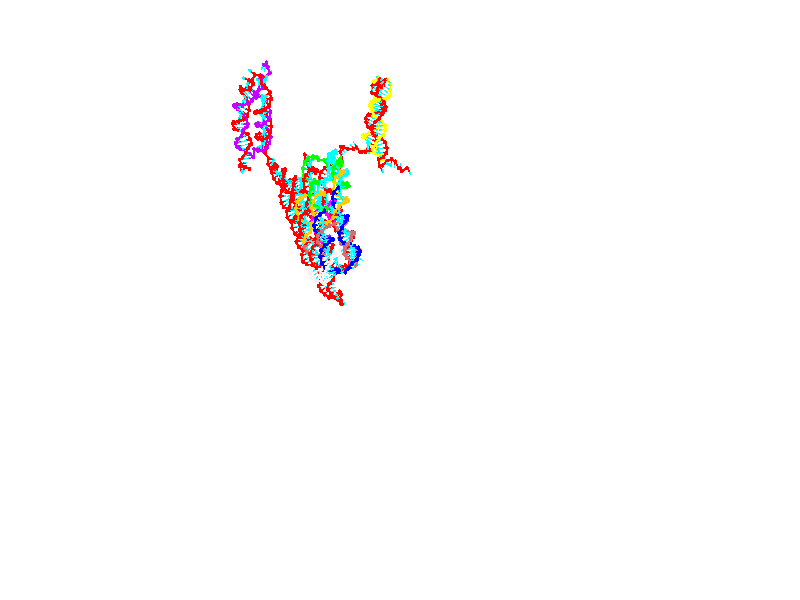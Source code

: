 // switches for output
#declare DRAW_BASES = 1; // possible values are 0, 1; only relevant for DNA ribbons
#declare DRAW_BASES_TYPE = 3; // possible values are 1, 2, 3; only relevant for DNA ribbons
#declare DRAW_FOG = 0; // set to 1 to enable fog

#include "colors.inc"

#include "transforms.inc"
background { rgb <1, 1, 1>}

#default {
   normal{
       ripples 0.25
       frequency 0.20
       turbulence 0.2
       lambda 5
   }
	finish {
		phong 0.1
		phong_size 40.
	}
}

// original window dimensions: 1024x640


// camera settings

camera {
	sky <0, 0.179814, -0.983701>
	up <0, 0.179814, -0.983701>
	right 1.6 * <1, 0, 0>
	location <25.469, 94.9851, 44.8844>
	look_at <25.469, 29.3977, 32.8955>
	direction <0, -65.5874, -11.9889>
	angle 67.0682
}


# declare cpy_camera_pos = <25.469, 94.9851, 44.8844>;
# if (DRAW_FOG = 1)
fog {
	fog_type 2
	up vnormalize(cpy_camera_pos)
	color rgbt<1,1,1,0.3>
	distance 1e-5
	fog_alt 3e-3
	fog_offset 28
}
# end


// LIGHTS

# declare lum = 6;
global_settings {
	ambient_light rgb lum * <0.05, 0.05, 0.05>
	max_trace_level 15
}# declare cpy_direct_light_amount = 0.25;
light_source
{	1000 * <-1, -1.16351, -0.803887>,
	rgb lum * cpy_direct_light_amount
	parallel
}

light_source
{	1000 * <1, 1.16351, 0.803887>,
	rgb lum * cpy_direct_light_amount
	parallel
}

// strand 0

// nucleotide -1

// particle -1
sphere {
	<4.594908, 15.343824, 14.923321> 0.250000
	pigment { color rgbt <1,0,0,0> }
	no_shadow
}
cylinder {
	<4.214970, 15.268740, 14.823275>,  <3.987007, 15.223689, 14.763247>, 0.100000
	pigment { color rgbt <1,0,0,0> }
	no_shadow
}
cylinder {
	<4.214970, 15.268740, 14.823275>,  <4.594908, 15.343824, 14.923321>, 0.100000
	pigment { color rgbt <1,0,0,0> }
	no_shadow
}

// particle -1
sphere {
	<4.214970, 15.268740, 14.823275> 0.100000
	pigment { color rgbt <1,0,0,0> }
	no_shadow
}
sphere {
	0, 1
	scale<0.080000,0.200000,0.300000>
	matrix <-0.309992, 0.459771, 0.832176,
		-0.041213, 0.867972, -0.494900,
		-0.949846, -0.187712, -0.250115,
		3.930016, 15.212426, 14.748240>
	pigment { color rgbt <0,1,1,0> }
	no_shadow
}
cylinder {
	<4.143934, 15.999572, 14.909863>,  <4.594908, 15.343824, 14.923321>, 0.130000
	pigment { color rgbt <1,0,0,0> }
	no_shadow
}

// nucleotide -1

// particle -1
sphere {
	<4.143934, 15.999572, 14.909863> 0.250000
	pigment { color rgbt <1,0,0,0> }
	no_shadow
}
cylinder {
	<3.932966, 15.675428, 15.011958>,  <3.806385, 15.480943, 15.073215>, 0.100000
	pigment { color rgbt <1,0,0,0> }
	no_shadow
}
cylinder {
	<3.932966, 15.675428, 15.011958>,  <4.143934, 15.999572, 14.909863>, 0.100000
	pigment { color rgbt <1,0,0,0> }
	no_shadow
}

// particle -1
sphere {
	<3.932966, 15.675428, 15.011958> 0.100000
	pigment { color rgbt <1,0,0,0> }
	no_shadow
}
sphere {
	0, 1
	scale<0.080000,0.200000,0.300000>
	matrix <-0.460595, 0.525164, 0.715580,
		-0.713919, 0.259849, -0.650229,
		-0.527419, -0.810359, 0.255240,
		3.774740, 15.432321, 15.088530>
	pigment { color rgbt <0,1,1,0> }
	no_shadow
}
cylinder {
	<3.435537, 16.182692, 14.919571>,  <4.143934, 15.999572, 14.909863>, 0.130000
	pigment { color rgbt <1,0,0,0> }
	no_shadow
}

// nucleotide -1

// particle -1
sphere {
	<3.435537, 16.182692, 14.919571> 0.250000
	pigment { color rgbt <1,0,0,0> }
	no_shadow
}
cylinder {
	<3.515334, 15.875146, 15.162569>,  <3.563213, 15.690619, 15.308368>, 0.100000
	pigment { color rgbt <1,0,0,0> }
	no_shadow
}
cylinder {
	<3.515334, 15.875146, 15.162569>,  <3.435537, 16.182692, 14.919571>, 0.100000
	pigment { color rgbt <1,0,0,0> }
	no_shadow
}

// particle -1
sphere {
	<3.515334, 15.875146, 15.162569> 0.100000
	pigment { color rgbt <1,0,0,0> }
	no_shadow
}
sphere {
	0, 1
	scale<0.080000,0.200000,0.300000>
	matrix <-0.246813, 0.560544, 0.790489,
		-0.948307, -0.307636, -0.077941,
		0.199494, -0.768863, 0.607496,
		3.575182, 15.644487, 15.344818>
	pigment { color rgbt <0,1,1,0> }
	no_shadow
}
cylinder {
	<3.486557, 15.595571, 14.428205>,  <3.435537, 16.182692, 14.919571>, 0.130000
	pigment { color rgbt <1,0,0,0> }
	no_shadow
}

// nucleotide -1

// particle -1
sphere {
	<3.486557, 15.595571, 14.428205> 0.250000
	pigment { color rgbt <1,0,0,0> }
	no_shadow
}
cylinder {
	<3.861693, 15.722438, 14.371831>,  <4.086774, 15.798558, 14.338007>, 0.100000
	pigment { color rgbt <1,0,0,0> }
	no_shadow
}
cylinder {
	<3.861693, 15.722438, 14.371831>,  <3.486557, 15.595571, 14.428205>, 0.100000
	pigment { color rgbt <1,0,0,0> }
	no_shadow
}

// particle -1
sphere {
	<3.861693, 15.722438, 14.371831> 0.100000
	pigment { color rgbt <1,0,0,0> }
	no_shadow
}
sphere {
	0, 1
	scale<0.080000,0.200000,0.300000>
	matrix <-0.262637, 0.383079, -0.885591,
		-0.226893, 0.867557, 0.442567,
		0.937839, 0.317169, -0.140935,
		4.143044, 15.817589, 14.329551>
	pigment { color rgbt <0,1,1,0> }
	no_shadow
}
cylinder {
	<3.411683, 16.234762, 14.149812>,  <3.486557, 15.595571, 14.428205>, 0.130000
	pigment { color rgbt <1,0,0,0> }
	no_shadow
}

// nucleotide -1

// particle -1
sphere {
	<3.411683, 16.234762, 14.149812> 0.250000
	pigment { color rgbt <1,0,0,0> }
	no_shadow
}
cylinder {
	<3.759535, 16.076389, 14.031840>,  <3.968246, 15.981366, 13.961058>, 0.100000
	pigment { color rgbt <1,0,0,0> }
	no_shadow
}
cylinder {
	<3.759535, 16.076389, 14.031840>,  <3.411683, 16.234762, 14.149812>, 0.100000
	pigment { color rgbt <1,0,0,0> }
	no_shadow
}

// particle -1
sphere {
	<3.759535, 16.076389, 14.031840> 0.100000
	pigment { color rgbt <1,0,0,0> }
	no_shadow
}
sphere {
	0, 1
	scale<0.080000,0.200000,0.300000>
	matrix <-0.091069, 0.458486, -0.884023,
		0.485232, 0.795632, 0.362656,
		0.869630, -0.395930, -0.294930,
		4.020424, 15.957610, 13.943361>
	pigment { color rgbt <0,1,1,0> }
	no_shadow
}
cylinder {
	<3.970128, 16.832155, 14.116811>,  <3.411683, 16.234762, 14.149812>, 0.130000
	pigment { color rgbt <1,0,0,0> }
	no_shadow
}

// nucleotide -1

// particle -1
sphere {
	<3.970128, 16.832155, 14.116811> 0.250000
	pigment { color rgbt <1,0,0,0> }
	no_shadow
}
cylinder {
	<4.065770, 16.527063, 13.876454>,  <4.123156, 16.344007, 13.732241>, 0.100000
	pigment { color rgbt <1,0,0,0> }
	no_shadow
}
cylinder {
	<4.065770, 16.527063, 13.876454>,  <3.970128, 16.832155, 14.116811>, 0.100000
	pigment { color rgbt <1,0,0,0> }
	no_shadow
}

// particle -1
sphere {
	<4.065770, 16.527063, 13.876454> 0.100000
	pigment { color rgbt <1,0,0,0> }
	no_shadow
}
sphere {
	0, 1
	scale<0.080000,0.200000,0.300000>
	matrix <-0.148026, 0.582974, -0.798893,
		0.959644, 0.279967, 0.026488,
		0.239106, -0.762731, -0.600890,
		4.137502, 16.298244, 13.696187>
	pigment { color rgbt <0,1,1,0> }
	no_shadow
}
cylinder {
	<4.409573, 17.095610, 13.660366>,  <3.970128, 16.832155, 14.116811>, 0.130000
	pigment { color rgbt <1,0,0,0> }
	no_shadow
}

// nucleotide -1

// particle -1
sphere {
	<4.409573, 17.095610, 13.660366> 0.250000
	pigment { color rgbt <1,0,0,0> }
	no_shadow
}
cylinder {
	<4.318842, 16.762901, 13.457700>,  <4.264404, 16.563276, 13.336101>, 0.100000
	pigment { color rgbt <1,0,0,0> }
	no_shadow
}
cylinder {
	<4.318842, 16.762901, 13.457700>,  <4.409573, 17.095610, 13.660366>, 0.100000
	pigment { color rgbt <1,0,0,0> }
	no_shadow
}

// particle -1
sphere {
	<4.318842, 16.762901, 13.457700> 0.100000
	pigment { color rgbt <1,0,0,0> }
	no_shadow
}
sphere {
	0, 1
	scale<0.080000,0.200000,0.300000>
	matrix <-0.064281, 0.531875, -0.844379,
		0.971812, -0.158958, -0.174110,
		-0.226826, -0.831770, -0.506665,
		4.250795, 16.513371, 13.305700>
	pigment { color rgbt <0,1,1,0> }
	no_shadow
}
cylinder {
	<4.813846, 17.110231, 13.035358>,  <4.409573, 17.095610, 13.660366>, 0.130000
	pigment { color rgbt <1,0,0,0> }
	no_shadow
}

// nucleotide -1

// particle -1
sphere {
	<4.813846, 17.110231, 13.035358> 0.250000
	pigment { color rgbt <1,0,0,0> }
	no_shadow
}
cylinder {
	<4.554642, 16.817183, 12.952079>,  <4.399120, 16.641354, 12.902111>, 0.100000
	pigment { color rgbt <1,0,0,0> }
	no_shadow
}
cylinder {
	<4.554642, 16.817183, 12.952079>,  <4.813846, 17.110231, 13.035358>, 0.100000
	pigment { color rgbt <1,0,0,0> }
	no_shadow
}

// particle -1
sphere {
	<4.554642, 16.817183, 12.952079> 0.100000
	pigment { color rgbt <1,0,0,0> }
	no_shadow
}
sphere {
	0, 1
	scale<0.080000,0.200000,0.300000>
	matrix <-0.139016, 0.382538, -0.913422,
		0.748839, -0.562962, -0.349734,
		-0.648009, -0.732624, -0.208198,
		4.360240, 16.597395, 12.889620>
	pigment { color rgbt <0,1,1,0> }
	no_shadow
}
cylinder {
	<5.083756, 16.837608, 12.486943>,  <4.813846, 17.110231, 13.035358>, 0.130000
	pigment { color rgbt <1,0,0,0> }
	no_shadow
}

// nucleotide -1

// particle -1
sphere {
	<5.083756, 16.837608, 12.486943> 0.250000
	pigment { color rgbt <1,0,0,0> }
	no_shadow
}
cylinder {
	<4.691512, 16.761284, 12.504808>,  <4.456165, 16.715488, 12.515528>, 0.100000
	pigment { color rgbt <1,0,0,0> }
	no_shadow
}
cylinder {
	<4.691512, 16.761284, 12.504808>,  <5.083756, 16.837608, 12.486943>, 0.100000
	pigment { color rgbt <1,0,0,0> }
	no_shadow
}

// particle -1
sphere {
	<4.691512, 16.761284, 12.504808> 0.100000
	pigment { color rgbt <1,0,0,0> }
	no_shadow
}
sphere {
	0, 1
	scale<0.080000,0.200000,0.300000>
	matrix <-0.118497, 0.395821, -0.910650,
		0.156082, -0.898286, -0.410757,
		-0.980611, -0.190810, 0.044663,
		4.397328, 16.704041, 12.518208>
	pigment { color rgbt <0,1,1,0> }
	no_shadow
}
cylinder {
	<4.847041, 16.654202, 11.812375>,  <5.083756, 16.837608, 12.486943>, 0.130000
	pigment { color rgbt <1,0,0,0> }
	no_shadow
}

// nucleotide -1

// particle -1
sphere {
	<4.847041, 16.654202, 11.812375> 0.250000
	pigment { color rgbt <1,0,0,0> }
	no_shadow
}
cylinder {
	<4.498899, 16.760532, 11.978179>,  <4.290014, 16.824331, 12.077662>, 0.100000
	pigment { color rgbt <1,0,0,0> }
	no_shadow
}
cylinder {
	<4.498899, 16.760532, 11.978179>,  <4.847041, 16.654202, 11.812375>, 0.100000
	pigment { color rgbt <1,0,0,0> }
	no_shadow
}

// particle -1
sphere {
	<4.498899, 16.760532, 11.978179> 0.100000
	pigment { color rgbt <1,0,0,0> }
	no_shadow
}
sphere {
	0, 1
	scale<0.080000,0.200000,0.300000>
	matrix <-0.339618, 0.285491, -0.896189,
		-0.356572, -0.920777, -0.158198,
		-0.870354, 0.265829, 0.414510,
		4.237793, 16.840281, 12.102532>
	pigment { color rgbt <0,1,1,0> }
	no_shadow
}
cylinder {
	<4.480114, 16.560446, 11.180704>,  <4.847041, 16.654202, 11.812375>, 0.130000
	pigment { color rgbt <1,0,0,0> }
	no_shadow
}

// nucleotide -1

// particle -1
sphere {
	<4.480114, 16.560446, 11.180704> 0.250000
	pigment { color rgbt <1,0,0,0> }
	no_shadow
}
cylinder {
	<4.228639, 16.751268, 11.426359>,  <4.077753, 16.865763, 11.573752>, 0.100000
	pigment { color rgbt <1,0,0,0> }
	no_shadow
}
cylinder {
	<4.228639, 16.751268, 11.426359>,  <4.480114, 16.560446, 11.180704>, 0.100000
	pigment { color rgbt <1,0,0,0> }
	no_shadow
}

// particle -1
sphere {
	<4.228639, 16.751268, 11.426359> 0.100000
	pigment { color rgbt <1,0,0,0> }
	no_shadow
}
sphere {
	0, 1
	scale<0.080000,0.200000,0.300000>
	matrix <-0.467438, 0.399317, -0.788700,
		-0.621491, -0.782919, -0.028051,
		-0.628690, 0.477058, 0.614138,
		4.040032, 16.894386, 11.610600>
	pigment { color rgbt <0,1,1,0> }
	no_shadow
}
cylinder {
	<3.838829, 16.445541, 10.920736>,  <4.480114, 16.560446, 11.180704>, 0.130000
	pigment { color rgbt <1,0,0,0> }
	no_shadow
}

// nucleotide -1

// particle -1
sphere {
	<3.838829, 16.445541, 10.920736> 0.250000
	pigment { color rgbt <1,0,0,0> }
	no_shadow
}
cylinder {
	<3.863300, 16.781849, 11.135908>,  <3.877982, 16.983633, 11.265011>, 0.100000
	pigment { color rgbt <1,0,0,0> }
	no_shadow
}
cylinder {
	<3.863300, 16.781849, 11.135908>,  <3.838829, 16.445541, 10.920736>, 0.100000
	pigment { color rgbt <1,0,0,0> }
	no_shadow
}

// particle -1
sphere {
	<3.863300, 16.781849, 11.135908> 0.100000
	pigment { color rgbt <1,0,0,0> }
	no_shadow
}
sphere {
	0, 1
	scale<0.080000,0.200000,0.300000>
	matrix <-0.541304, 0.480747, -0.689835,
		-0.838598, -0.248982, 0.484521,
		0.061176, 0.840768, 0.537928,
		3.881652, 17.034079, 11.297287>
	pigment { color rgbt <0,1,1,0> }
	no_shadow
}
cylinder {
	<3.157631, 16.728891, 10.769768>,  <3.838829, 16.445541, 10.920736>, 0.130000
	pigment { color rgbt <1,0,0,0> }
	no_shadow
}

// nucleotide -1

// particle -1
sphere {
	<3.157631, 16.728891, 10.769768> 0.250000
	pigment { color rgbt <1,0,0,0> }
	no_shadow
}
cylinder {
	<3.396047, 17.004534, 10.934628>,  <3.539096, 17.169920, 11.033545>, 0.100000
	pigment { color rgbt <1,0,0,0> }
	no_shadow
}
cylinder {
	<3.396047, 17.004534, 10.934628>,  <3.157631, 16.728891, 10.769768>, 0.100000
	pigment { color rgbt <1,0,0,0> }
	no_shadow
}

// particle -1
sphere {
	<3.396047, 17.004534, 10.934628> 0.100000
	pigment { color rgbt <1,0,0,0> }
	no_shadow
}
sphere {
	0, 1
	scale<0.080000,0.200000,0.300000>
	matrix <-0.113279, 0.580325, -0.806468,
		-0.794924, 0.433998, 0.423958,
		0.596039, 0.689107, 0.412152,
		3.574859, 17.211266, 11.058274>
	pigment { color rgbt <0,1,1,0> }
	no_shadow
}
cylinder {
	<2.810922, 17.344654, 10.897733>,  <3.157631, 16.728891, 10.769768>, 0.130000
	pigment { color rgbt <1,0,0,0> }
	no_shadow
}

// nucleotide -1

// particle -1
sphere {
	<2.810922, 17.344654, 10.897733> 0.250000
	pigment { color rgbt <1,0,0,0> }
	no_shadow
}
cylinder {
	<3.201445, 17.413954, 10.845878>,  <3.435759, 17.455534, 10.814764>, 0.100000
	pigment { color rgbt <1,0,0,0> }
	no_shadow
}
cylinder {
	<3.201445, 17.413954, 10.845878>,  <2.810922, 17.344654, 10.897733>, 0.100000
	pigment { color rgbt <1,0,0,0> }
	no_shadow
}

// particle -1
sphere {
	<3.201445, 17.413954, 10.845878> 0.100000
	pigment { color rgbt <1,0,0,0> }
	no_shadow
}
sphere {
	0, 1
	scale<0.080000,0.200000,0.300000>
	matrix <-0.213463, 0.673040, -0.708132,
		-0.035432, 0.719028, 0.694077,
		0.976309, 0.173250, -0.129639,
		3.494338, 17.465929, 10.806986>
	pigment { color rgbt <0,1,1,0> }
	no_shadow
}
cylinder {
	<2.756187, 17.972229, 10.509729>,  <2.810922, 17.344654, 10.897733>, 0.130000
	pigment { color rgbt <1,0,0,0> }
	no_shadow
}

// nucleotide -1

// particle -1
sphere {
	<2.756187, 17.972229, 10.509729> 0.250000
	pigment { color rgbt <1,0,0,0> }
	no_shadow
}
cylinder {
	<3.150990, 17.908478, 10.501587>,  <3.387872, 17.870228, 10.496701>, 0.100000
	pigment { color rgbt <1,0,0,0> }
	no_shadow
}
cylinder {
	<3.150990, 17.908478, 10.501587>,  <2.756187, 17.972229, 10.509729>, 0.100000
	pigment { color rgbt <1,0,0,0> }
	no_shadow
}

// particle -1
sphere {
	<3.150990, 17.908478, 10.501587> 0.100000
	pigment { color rgbt <1,0,0,0> }
	no_shadow
}
sphere {
	0, 1
	scale<0.080000,0.200000,0.300000>
	matrix <0.080638, 0.600954, -0.795206,
		0.138971, 0.783233, 0.605998,
		0.987008, -0.159377, -0.020357,
		3.447093, 17.860664, 10.495480>
	pigment { color rgbt <0,1,1,0> }
	no_shadow
}
cylinder {
	<3.124054, 18.652905, 10.614879>,  <2.756187, 17.972229, 10.509729>, 0.130000
	pigment { color rgbt <1,0,0,0> }
	no_shadow
}

// nucleotide -1

// particle -1
sphere {
	<3.124054, 18.652905, 10.614879> 0.250000
	pigment { color rgbt <1,0,0,0> }
	no_shadow
}
cylinder {
	<3.370406, 18.392162, 10.437892>,  <3.518218, 18.235718, 10.331699>, 0.100000
	pigment { color rgbt <1,0,0,0> }
	no_shadow
}
cylinder {
	<3.370406, 18.392162, 10.437892>,  <3.124054, 18.652905, 10.614879>, 0.100000
	pigment { color rgbt <1,0,0,0> }
	no_shadow
}

// particle -1
sphere {
	<3.370406, 18.392162, 10.437892> 0.100000
	pigment { color rgbt <1,0,0,0> }
	no_shadow
}
sphere {
	0, 1
	scale<0.080000,0.200000,0.300000>
	matrix <0.271655, 0.702885, -0.657386,
		0.739524, 0.284673, 0.609973,
		0.615880, -0.651854, -0.442467,
		3.555171, 18.196606, 10.305152>
	pigment { color rgbt <0,1,1,0> }
	no_shadow
}
cylinder {
	<3.811276, 18.859892, 10.656061>,  <3.124054, 18.652905, 10.614879>, 0.130000
	pigment { color rgbt <1,0,0,0> }
	no_shadow
}

// nucleotide -1

// particle -1
sphere {
	<3.811276, 18.859892, 10.656061> 0.250000
	pigment { color rgbt <1,0,0,0> }
	no_shadow
}
cylinder {
	<3.806606, 18.616676, 10.338532>,  <3.803803, 18.470747, 10.148015>, 0.100000
	pigment { color rgbt <1,0,0,0> }
	no_shadow
}
cylinder {
	<3.806606, 18.616676, 10.338532>,  <3.811276, 18.859892, 10.656061>, 0.100000
	pigment { color rgbt <1,0,0,0> }
	no_shadow
}

// particle -1
sphere {
	<3.806606, 18.616676, 10.338532> 0.100000
	pigment { color rgbt <1,0,0,0> }
	no_shadow
}
sphere {
	0, 1
	scale<0.080000,0.200000,0.300000>
	matrix <0.525256, 0.671797, -0.522298,
		0.850864, -0.423057, 0.311532,
		-0.011676, -0.608039, -0.793821,
		3.803103, 18.434265, 10.100386>
	pigment { color rgbt <0,1,1,0> }
	no_shadow
}
cylinder {
	<4.485738, 18.897995, 10.423184>,  <3.811276, 18.859892, 10.656061>, 0.130000
	pigment { color rgbt <1,0,0,0> }
	no_shadow
}

// nucleotide -1

// particle -1
sphere {
	<4.485738, 18.897995, 10.423184> 0.250000
	pigment { color rgbt <1,0,0,0> }
	no_shadow
}
cylinder {
	<4.265808, 18.765278, 10.116563>,  <4.133850, 18.685648, 9.932590>, 0.100000
	pigment { color rgbt <1,0,0,0> }
	no_shadow
}
cylinder {
	<4.265808, 18.765278, 10.116563>,  <4.485738, 18.897995, 10.423184>, 0.100000
	pigment { color rgbt <1,0,0,0> }
	no_shadow
}

// particle -1
sphere {
	<4.265808, 18.765278, 10.116563> 0.100000
	pigment { color rgbt <1,0,0,0> }
	no_shadow
}
sphere {
	0, 1
	scale<0.080000,0.200000,0.300000>
	matrix <0.494914, 0.609873, -0.618963,
		0.672870, -0.719699, -0.171112,
		-0.549824, -0.331796, -0.766554,
		4.100861, 18.665739, 9.886597>
	pigment { color rgbt <0,1,1,0> }
	no_shadow
}
cylinder {
	<4.951962, 18.796350, 9.915404>,  <4.485738, 18.897995, 10.423184>, 0.130000
	pigment { color rgbt <1,0,0,0> }
	no_shadow
}

// nucleotide -1

// particle -1
sphere {
	<4.951962, 18.796350, 9.915404> 0.250000
	pigment { color rgbt <1,0,0,0> }
	no_shadow
}
cylinder {
	<4.606812, 18.827663, 9.715677>,  <4.399722, 18.846451, 9.595840>, 0.100000
	pigment { color rgbt <1,0,0,0> }
	no_shadow
}
cylinder {
	<4.606812, 18.827663, 9.715677>,  <4.951962, 18.796350, 9.915404>, 0.100000
	pigment { color rgbt <1,0,0,0> }
	no_shadow
}

// particle -1
sphere {
	<4.606812, 18.827663, 9.715677> 0.100000
	pigment { color rgbt <1,0,0,0> }
	no_shadow
}
sphere {
	0, 1
	scale<0.080000,0.200000,0.300000>
	matrix <0.455734, 0.547657, -0.701696,
		0.218526, -0.833033, -0.508235,
		-0.862875, 0.078281, -0.499319,
		4.347949, 18.851149, 9.565882>
	pigment { color rgbt <0,1,1,0> }
	no_shadow
}
cylinder {
	<5.066554, 18.572268, 9.176881>,  <4.951962, 18.796350, 9.915404>, 0.130000
	pigment { color rgbt <1,0,0,0> }
	no_shadow
}

// nucleotide -1

// particle -1
sphere {
	<5.066554, 18.572268, 9.176881> 0.250000
	pigment { color rgbt <1,0,0,0> }
	no_shadow
}
cylinder {
	<4.742524, 18.806313, 9.161785>,  <4.548107, 18.946739, 9.152728>, 0.100000
	pigment { color rgbt <1,0,0,0> }
	no_shadow
}
cylinder {
	<4.742524, 18.806313, 9.161785>,  <5.066554, 18.572268, 9.176881>, 0.100000
	pigment { color rgbt <1,0,0,0> }
	no_shadow
}

// particle -1
sphere {
	<4.742524, 18.806313, 9.161785> 0.100000
	pigment { color rgbt <1,0,0,0> }
	no_shadow
}
sphere {
	0, 1
	scale<0.080000,0.200000,0.300000>
	matrix <0.324154, 0.393291, -0.860376,
		-0.488574, -0.709201, -0.508261,
		-0.810074, 0.585112, -0.037739,
		4.499502, 18.981846, 9.150463>
	pigment { color rgbt <0,1,1,0> }
	no_shadow
}
cylinder {
	<5.041779, 18.677361, 8.440300>,  <5.066554, 18.572268, 9.176881>, 0.130000
	pigment { color rgbt <1,0,0,0> }
	no_shadow
}

// nucleotide -1

// particle -1
sphere {
	<5.041779, 18.677361, 8.440300> 0.250000
	pigment { color rgbt <1,0,0,0> }
	no_shadow
}
cylinder {
	<4.788088, 18.943699, 8.597478>,  <4.635874, 19.103502, 8.691785>, 0.100000
	pigment { color rgbt <1,0,0,0> }
	no_shadow
}
cylinder {
	<4.788088, 18.943699, 8.597478>,  <5.041779, 18.677361, 8.440300>, 0.100000
	pigment { color rgbt <1,0,0,0> }
	no_shadow
}

// particle -1
sphere {
	<4.788088, 18.943699, 8.597478> 0.100000
	pigment { color rgbt <1,0,0,0> }
	no_shadow
}
sphere {
	0, 1
	scale<0.080000,0.200000,0.300000>
	matrix <0.196567, 0.630408, -0.750964,
		-0.747742, -0.399041, -0.530705,
		-0.634226, 0.665847, 0.392944,
		4.597820, 19.143454, 8.715362>
	pigment { color rgbt <0,1,1,0> }
	no_shadow
}
cylinder {
	<4.694072, 18.961365, 7.868086>,  <5.041779, 18.677361, 8.440300>, 0.130000
	pigment { color rgbt <1,0,0,0> }
	no_shadow
}

// nucleotide -1

// particle -1
sphere {
	<4.694072, 18.961365, 7.868086> 0.250000
	pigment { color rgbt <1,0,0,0> }
	no_shadow
}
cylinder {
	<4.667581, 19.246666, 8.147194>,  <4.651686, 19.417847, 8.314659>, 0.100000
	pigment { color rgbt <1,0,0,0> }
	no_shadow
}
cylinder {
	<4.667581, 19.246666, 8.147194>,  <4.694072, 18.961365, 7.868086>, 0.100000
	pigment { color rgbt <1,0,0,0> }
	no_shadow
}

// particle -1
sphere {
	<4.667581, 19.246666, 8.147194> 0.100000
	pigment { color rgbt <1,0,0,0> }
	no_shadow
}
sphere {
	0, 1
	scale<0.080000,0.200000,0.300000>
	matrix <0.236635, 0.690583, -0.683446,
		-0.969339, 0.119854, -0.214517,
		-0.066228, 0.713253, 0.697771,
		4.647712, 19.460642, 8.356525>
	pigment { color rgbt <0,1,1,0> }
	no_shadow
}
cylinder {
	<4.316670, 19.512402, 7.557353>,  <4.694072, 18.961365, 7.868086>, 0.130000
	pigment { color rgbt <1,0,0,0> }
	no_shadow
}

// nucleotide -1

// particle -1
sphere {
	<4.316670, 19.512402, 7.557353> 0.250000
	pigment { color rgbt <1,0,0,0> }
	no_shadow
}
cylinder {
	<4.546514, 19.639624, 7.858993>,  <4.684420, 19.715958, 8.039977>, 0.100000
	pigment { color rgbt <1,0,0,0> }
	no_shadow
}
cylinder {
	<4.546514, 19.639624, 7.858993>,  <4.316670, 19.512402, 7.557353>, 0.100000
	pigment { color rgbt <1,0,0,0> }
	no_shadow
}

// particle -1
sphere {
	<4.546514, 19.639624, 7.858993> 0.100000
	pigment { color rgbt <1,0,0,0> }
	no_shadow
}
sphere {
	0, 1
	scale<0.080000,0.200000,0.300000>
	matrix <0.427643, 0.668931, -0.607991,
		-0.697816, 0.671842, 0.248358,
		0.574608, 0.318057, 0.754099,
		4.718896, 19.735041, 8.085223>
	pigment { color rgbt <0,1,1,0> }
	no_shadow
}
cylinder {
	<4.250304, 20.249805, 7.519366>,  <4.316670, 19.512402, 7.557353>, 0.130000
	pigment { color rgbt <1,0,0,0> }
	no_shadow
}

// nucleotide -1

// particle -1
sphere {
	<4.250304, 20.249805, 7.519366> 0.250000
	pigment { color rgbt <1,0,0,0> }
	no_shadow
}
cylinder {
	<4.589842, 20.175758, 7.717435>,  <4.793564, 20.131330, 7.836276>, 0.100000
	pigment { color rgbt <1,0,0,0> }
	no_shadow
}
cylinder {
	<4.589842, 20.175758, 7.717435>,  <4.250304, 20.249805, 7.519366>, 0.100000
	pigment { color rgbt <1,0,0,0> }
	no_shadow
}

// particle -1
sphere {
	<4.589842, 20.175758, 7.717435> 0.100000
	pigment { color rgbt <1,0,0,0> }
	no_shadow
}
sphere {
	0, 1
	scale<0.080000,0.200000,0.300000>
	matrix <0.475505, 0.676661, -0.562160,
		-0.230996, 0.712643, 0.662405,
		0.848844, -0.185120, 0.495171,
		4.844495, 20.120222, 7.865986>
	pigment { color rgbt <0,1,1,0> }
	no_shadow
}
cylinder {
	<4.435170, 20.890703, 7.559941>,  <4.250304, 20.249805, 7.519366>, 0.130000
	pigment { color rgbt <1,0,0,0> }
	no_shadow
}

// nucleotide -1

// particle -1
sphere {
	<4.435170, 20.890703, 7.559941> 0.250000
	pigment { color rgbt <1,0,0,0> }
	no_shadow
}
cylinder {
	<4.752158, 20.656614, 7.628651>,  <4.942351, 20.516161, 7.669878>, 0.100000
	pigment { color rgbt <1,0,0,0> }
	no_shadow
}
cylinder {
	<4.752158, 20.656614, 7.628651>,  <4.435170, 20.890703, 7.559941>, 0.100000
	pigment { color rgbt <1,0,0,0> }
	no_shadow
}

// particle -1
sphere {
	<4.752158, 20.656614, 7.628651> 0.100000
	pigment { color rgbt <1,0,0,0> }
	no_shadow
}
sphere {
	0, 1
	scale<0.080000,0.200000,0.300000>
	matrix <0.574457, 0.621566, -0.532593,
		0.204914, 0.520742, 0.828757,
		0.792471, -0.585220, 0.171776,
		4.989900, 20.481049, 7.680184>
	pigment { color rgbt <0,1,1,0> }
	no_shadow
}
cylinder {
	<4.950378, 21.197832, 8.036339>,  <4.435170, 20.890703, 7.559941>, 0.130000
	pigment { color rgbt <1,0,0,0> }
	no_shadow
}

// nucleotide -1

// particle -1
sphere {
	<4.950378, 21.197832, 8.036339> 0.250000
	pigment { color rgbt <1,0,0,0> }
	no_shadow
}
cylinder {
	<5.102191, 20.950399, 7.761149>,  <5.193279, 20.801939, 7.596035>, 0.100000
	pigment { color rgbt <1,0,0,0> }
	no_shadow
}
cylinder {
	<5.102191, 20.950399, 7.761149>,  <4.950378, 21.197832, 8.036339>, 0.100000
	pigment { color rgbt <1,0,0,0> }
	no_shadow
}

// particle -1
sphere {
	<5.102191, 20.950399, 7.761149> 0.100000
	pigment { color rgbt <1,0,0,0> }
	no_shadow
}
sphere {
	0, 1
	scale<0.080000,0.200000,0.300000>
	matrix <0.559060, 0.745834, -0.362192,
		0.737162, -0.247156, 0.628893,
		0.379532, -0.618583, -0.687976,
		5.216051, 20.764824, 7.554756>
	pigment { color rgbt <0,1,1,0> }
	no_shadow
}
cylinder {
	<5.735759, 21.040693, 7.936321>,  <4.950378, 21.197832, 8.036339>, 0.130000
	pigment { color rgbt <1,0,0,0> }
	no_shadow
}

// nucleotide -1

// particle -1
sphere {
	<5.735759, 21.040693, 7.936321> 0.250000
	pigment { color rgbt <1,0,0,0> }
	no_shadow
}
cylinder {
	<5.563093, 21.007078, 7.577076>,  <5.459494, 20.986908, 7.361530>, 0.100000
	pigment { color rgbt <1,0,0,0> }
	no_shadow
}
cylinder {
	<5.563093, 21.007078, 7.577076>,  <5.735759, 21.040693, 7.936321>, 0.100000
	pigment { color rgbt <1,0,0,0> }
	no_shadow
}

// particle -1
sphere {
	<5.563093, 21.007078, 7.577076> 0.100000
	pigment { color rgbt <1,0,0,0> }
	no_shadow
}
sphere {
	0, 1
	scale<0.080000,0.200000,0.300000>
	matrix <0.673327, 0.632523, -0.382813,
		0.600247, -0.769969, -0.216453,
		-0.431666, -0.084039, -0.898110,
		5.433594, 20.981867, 7.307643>
	pigment { color rgbt <0,1,1,0> }
	no_shadow
}
cylinder {
	<6.212790, 21.363869, 7.402831>,  <5.735759, 21.040693, 7.936321>, 0.130000
	pigment { color rgbt <1,0,0,0> }
	no_shadow
}

// nucleotide -1

// particle -1
sphere {
	<6.212790, 21.363869, 7.402831> 0.250000
	pigment { color rgbt <1,0,0,0> }
	no_shadow
}
cylinder {
	<5.870041, 21.330578, 7.199324>,  <5.664392, 21.310602, 7.077220>, 0.100000
	pigment { color rgbt <1,0,0,0> }
	no_shadow
}
cylinder {
	<5.870041, 21.330578, 7.199324>,  <6.212790, 21.363869, 7.402831>, 0.100000
	pigment { color rgbt <1,0,0,0> }
	no_shadow
}

// particle -1
sphere {
	<5.870041, 21.330578, 7.199324> 0.100000
	pigment { color rgbt <1,0,0,0> }
	no_shadow
}
sphere {
	0, 1
	scale<0.080000,0.200000,0.300000>
	matrix <0.197327, 0.858775, -0.472828,
		0.476269, -0.505547, -0.719438,
		-0.856872, -0.083229, -0.508766,
		5.612980, 21.305609, 7.046694>
	pigment { color rgbt <0,1,1,0> }
	no_shadow
}
cylinder {
	<5.847594, 22.030527, 7.351198>,  <6.212790, 21.363869, 7.402831>, 0.130000
	pigment { color rgbt <1,0,0,0> }
	no_shadow
}

// nucleotide -1

// particle -1
sphere {
	<5.847594, 22.030527, 7.351198> 0.250000
	pigment { color rgbt <1,0,0,0> }
	no_shadow
}
cylinder {
	<5.536398, 22.281807, 7.347241>,  <5.349680, 22.432575, 7.344867>, 0.100000
	pigment { color rgbt <1,0,0,0> }
	no_shadow
}
cylinder {
	<5.536398, 22.281807, 7.347241>,  <5.847594, 22.030527, 7.351198>, 0.100000
	pigment { color rgbt <1,0,0,0> }
	no_shadow
}

// particle -1
sphere {
	<5.536398, 22.281807, 7.347241> 0.100000
	pigment { color rgbt <1,0,0,0> }
	no_shadow
}
sphere {
	0, 1
	scale<0.080000,0.200000,0.300000>
	matrix <-0.580597, -0.724876, -0.370758,
		-0.240080, -0.282703, 0.928677,
		-0.777990, 0.628199, -0.009892,
		5.303001, 22.470266, 7.344274>
	pigment { color rgbt <0,1,1,0> }
	no_shadow
}
cylinder {
	<6.375001, 22.458746, 7.547441>,  <5.847594, 22.030527, 7.351198>, 0.130000
	pigment { color rgbt <1,0,0,0> }
	no_shadow
}

// nucleotide -1

// particle -1
sphere {
	<6.375001, 22.458746, 7.547441> 0.250000
	pigment { color rgbt <1,0,0,0> }
	no_shadow
}
cylinder {
	<6.098444, 22.552256, 7.820886>,  <5.932510, 22.608362, 7.984953>, 0.100000
	pigment { color rgbt <1,0,0,0> }
	no_shadow
}
cylinder {
	<6.098444, 22.552256, 7.820886>,  <6.375001, 22.458746, 7.547441>, 0.100000
	pigment { color rgbt <1,0,0,0> }
	no_shadow
}

// particle -1
sphere {
	<6.098444, 22.552256, 7.820886> 0.100000
	pigment { color rgbt <1,0,0,0> }
	no_shadow
}
sphere {
	0, 1
	scale<0.080000,0.200000,0.300000>
	matrix <0.711271, 0.054226, 0.700823,
		0.126766, 0.970777, -0.203770,
		-0.691393, 0.233776, 0.683612,
		5.891026, 22.622389, 8.025970>
	pigment { color rgbt <0,1,1,0> }
	no_shadow
}
cylinder {
	<6.704934, 22.774265, 7.052982>,  <6.375001, 22.458746, 7.547441>, 0.130000
	pigment { color rgbt <1,0,0,0> }
	no_shadow
}

// nucleotide -1

// particle -1
sphere {
	<6.704934, 22.774265, 7.052982> 0.250000
	pigment { color rgbt <1,0,0,0> }
	no_shadow
}
cylinder {
	<6.379396, 22.799284, 6.821898>,  <6.184074, 22.814295, 6.683248>, 0.100000
	pigment { color rgbt <1,0,0,0> }
	no_shadow
}
cylinder {
	<6.379396, 22.799284, 6.821898>,  <6.704934, 22.774265, 7.052982>, 0.100000
	pigment { color rgbt <1,0,0,0> }
	no_shadow
}

// particle -1
sphere {
	<6.379396, 22.799284, 6.821898> 0.100000
	pigment { color rgbt <1,0,0,0> }
	no_shadow
}
sphere {
	0, 1
	scale<0.080000,0.200000,0.300000>
	matrix <0.277509, 0.915324, -0.291839,
		0.510538, -0.397831, -0.762287,
		-0.813843, 0.062546, -0.577710,
		6.135243, 22.818048, 6.648585>
	pigment { color rgbt <0,1,1,0> }
	no_shadow
}
cylinder {
	<7.451731, 22.756531, 7.194360>,  <6.704934, 22.774265, 7.052982>, 0.130000
	pigment { color rgbt <1,0,0,0> }
	no_shadow
}

// nucleotide -1

// particle -1
sphere {
	<7.451731, 22.756531, 7.194360> 0.250000
	pigment { color rgbt <1,0,0,0> }
	no_shadow
}
cylinder {
	<7.848484, 22.705919, 7.199415>,  <8.086535, 22.675552, 7.202448>, 0.100000
	pigment { color rgbt <1,0,0,0> }
	no_shadow
}
cylinder {
	<7.848484, 22.705919, 7.199415>,  <7.451731, 22.756531, 7.194360>, 0.100000
	pigment { color rgbt <1,0,0,0> }
	no_shadow
}

// particle -1
sphere {
	<7.848484, 22.705919, 7.199415> 0.100000
	pigment { color rgbt <1,0,0,0> }
	no_shadow
}
sphere {
	0, 1
	scale<0.080000,0.200000,0.300000>
	matrix <0.034021, 0.359833, 0.932396,
		-0.122524, -0.924397, 0.361217,
		0.991882, -0.126530, 0.012639,
		8.146049, 22.667961, 7.203207>
	pigment { color rgbt <0,1,1,0> }
	no_shadow
}
cylinder {
	<7.556687, 22.355560, 7.829120>,  <7.451731, 22.756531, 7.194360>, 0.130000
	pigment { color rgbt <1,0,0,0> }
	no_shadow
}

// nucleotide -1

// particle -1
sphere {
	<7.556687, 22.355560, 7.829120> 0.250000
	pigment { color rgbt <1,0,0,0> }
	no_shadow
}
cylinder {
	<7.864410, 22.590687, 7.729007>,  <8.049044, 22.731762, 7.668940>, 0.100000
	pigment { color rgbt <1,0,0,0> }
	no_shadow
}
cylinder {
	<7.864410, 22.590687, 7.729007>,  <7.556687, 22.355560, 7.829120>, 0.100000
	pigment { color rgbt <1,0,0,0> }
	no_shadow
}

// particle -1
sphere {
	<7.864410, 22.590687, 7.729007> 0.100000
	pigment { color rgbt <1,0,0,0> }
	no_shadow
}
sphere {
	0, 1
	scale<0.080000,0.200000,0.300000>
	matrix <-0.104734, 0.502486, 0.858218,
		0.630236, -0.634021, 0.448130,
		0.769307, 0.587815, -0.250281,
		8.095202, 22.767031, 7.653923>
	pigment { color rgbt <0,1,1,0> }
	no_shadow
}
cylinder {
	<8.136320, 22.433001, 8.447715>,  <7.556687, 22.355560, 7.829120>, 0.130000
	pigment { color rgbt <1,0,0,0> }
	no_shadow
}

// nucleotide -1

// particle -1
sphere {
	<8.136320, 22.433001, 8.447715> 0.250000
	pigment { color rgbt <1,0,0,0> }
	no_shadow
}
cylinder {
	<8.101746, 22.750036, 8.206275>,  <8.081001, 22.940258, 8.061411>, 0.100000
	pigment { color rgbt <1,0,0,0> }
	no_shadow
}
cylinder {
	<8.101746, 22.750036, 8.206275>,  <8.136320, 22.433001, 8.447715>, 0.100000
	pigment { color rgbt <1,0,0,0> }
	no_shadow
}

// particle -1
sphere {
	<8.101746, 22.750036, 8.206275> 0.100000
	pigment { color rgbt <1,0,0,0> }
	no_shadow
}
sphere {
	0, 1
	scale<0.080000,0.200000,0.300000>
	matrix <-0.023325, 0.604091, 0.796574,
		0.995984, 0.082932, -0.033728,
		-0.086436, 0.792588, -0.603600,
		8.075815, 22.987812, 8.025195>
	pigment { color rgbt <0,1,1,0> }
	no_shadow
}
cylinder {
	<8.720929, 22.479963, 8.952047>,  <8.136320, 22.433001, 8.447715>, 0.130000
	pigment { color rgbt <1,0,0,0> }
	no_shadow
}

// nucleotide -1

// particle -1
sphere {
	<8.720929, 22.479963, 8.952047> 0.250000
	pigment { color rgbt <1,0,0,0> }
	no_shadow
}
cylinder {
	<8.467627, 22.602186, 9.236475>,  <8.315645, 22.675520, 9.407131>, 0.100000
	pigment { color rgbt <1,0,0,0> }
	no_shadow
}
cylinder {
	<8.467627, 22.602186, 9.236475>,  <8.720929, 22.479963, 8.952047>, 0.100000
	pigment { color rgbt <1,0,0,0> }
	no_shadow
}

// particle -1
sphere {
	<8.467627, 22.602186, 9.236475> 0.100000
	pigment { color rgbt <1,0,0,0> }
	no_shadow
}
sphere {
	0, 1
	scale<0.080000,0.200000,0.300000>
	matrix <-0.178511, -0.951656, 0.249968,
		0.753074, 0.031360, 0.657188,
		-0.633256, 0.305559, 0.711069,
		8.277650, 22.693853, 9.449796>
	pigment { color rgbt <0,1,1,0> }
	no_shadow
}
cylinder {
	<8.807539, 22.186390, 9.579412>,  <8.720929, 22.479963, 8.952047>, 0.130000
	pigment { color rgbt <1,0,0,0> }
	no_shadow
}

// nucleotide -1

// particle -1
sphere {
	<8.807539, 22.186390, 9.579412> 0.250000
	pigment { color rgbt <1,0,0,0> }
	no_shadow
}
cylinder {
	<8.430707, 22.315523, 9.615774>,  <8.204608, 22.393003, 9.637591>, 0.100000
	pigment { color rgbt <1,0,0,0> }
	no_shadow
}
cylinder {
	<8.430707, 22.315523, 9.615774>,  <8.807539, 22.186390, 9.579412>, 0.100000
	pigment { color rgbt <1,0,0,0> }
	no_shadow
}

// particle -1
sphere {
	<8.430707, 22.315523, 9.615774> 0.100000
	pigment { color rgbt <1,0,0,0> }
	no_shadow
}
sphere {
	0, 1
	scale<0.080000,0.200000,0.300000>
	matrix <-0.242992, -0.843816, 0.478466,
		0.231171, 0.428664, 0.873388,
		-0.942080, 0.322834, 0.090903,
		8.148083, 22.412373, 9.643045>
	pigment { color rgbt <0,1,1,0> }
	no_shadow
}
cylinder {
	<8.566397, 22.044451, 10.278034>,  <8.807539, 22.186390, 9.579412>, 0.130000
	pigment { color rgbt <1,0,0,0> }
	no_shadow
}

// nucleotide -1

// particle -1
sphere {
	<8.566397, 22.044451, 10.278034> 0.250000
	pigment { color rgbt <1,0,0,0> }
	no_shadow
}
cylinder {
	<8.256934, 22.061716, 10.025182>,  <8.071257, 22.072075, 9.873470>, 0.100000
	pigment { color rgbt <1,0,0,0> }
	no_shadow
}
cylinder {
	<8.256934, 22.061716, 10.025182>,  <8.566397, 22.044451, 10.278034>, 0.100000
	pigment { color rgbt <1,0,0,0> }
	no_shadow
}

// particle -1
sphere {
	<8.256934, 22.061716, 10.025182> 0.100000
	pigment { color rgbt <1,0,0,0> }
	no_shadow
}
sphere {
	0, 1
	scale<0.080000,0.200000,0.300000>
	matrix <-0.378584, -0.831491, 0.406568,
		-0.508063, 0.553859, 0.659630,
		-0.773658, 0.043163, -0.632132,
		8.024837, 22.074665, 9.835542>
	pigment { color rgbt <0,1,1,0> }
	no_shadow
}
cylinder {
	<8.037396, 22.029930, 10.713186>,  <8.566397, 22.044451, 10.278034>, 0.130000
	pigment { color rgbt <1,0,0,0> }
	no_shadow
}

// nucleotide -1

// particle -1
sphere {
	<8.037396, 22.029930, 10.713186> 0.250000
	pigment { color rgbt <1,0,0,0> }
	no_shadow
}
cylinder {
	<7.900522, 21.917305, 10.354605>,  <7.818397, 21.849730, 10.139456>, 0.100000
	pigment { color rgbt <1,0,0,0> }
	no_shadow
}
cylinder {
	<7.900522, 21.917305, 10.354605>,  <8.037396, 22.029930, 10.713186>, 0.100000
	pigment { color rgbt <1,0,0,0> }
	no_shadow
}

// particle -1
sphere {
	<7.900522, 21.917305, 10.354605> 0.100000
	pigment { color rgbt <1,0,0,0> }
	no_shadow
}
sphere {
	0, 1
	scale<0.080000,0.200000,0.300000>
	matrix <-0.469087, -0.775468, 0.422619,
		-0.814165, 0.565130, 0.133278,
		-0.342188, -0.281562, -0.896454,
		7.797865, 21.832836, 10.085669>
	pigment { color rgbt <0,1,1,0> }
	no_shadow
}
cylinder {
	<7.420789, 21.832489, 10.883596>,  <8.037396, 22.029930, 10.713186>, 0.130000
	pigment { color rgbt <1,0,0,0> }
	no_shadow
}

// nucleotide -1

// particle -1
sphere {
	<7.420789, 21.832489, 10.883596> 0.250000
	pigment { color rgbt <1,0,0,0> }
	no_shadow
}
cylinder {
	<7.506968, 21.655981, 10.535146>,  <7.558675, 21.550076, 10.326076>, 0.100000
	pigment { color rgbt <1,0,0,0> }
	no_shadow
}
cylinder {
	<7.506968, 21.655981, 10.535146>,  <7.420789, 21.832489, 10.883596>, 0.100000
	pigment { color rgbt <1,0,0,0> }
	no_shadow
}

// particle -1
sphere {
	<7.506968, 21.655981, 10.535146> 0.100000
	pigment { color rgbt <1,0,0,0> }
	no_shadow
}
sphere {
	0, 1
	scale<0.080000,0.200000,0.300000>
	matrix <-0.358282, -0.865584, 0.349854,
		-0.908414, 0.236733, -0.344588,
		0.215447, -0.441272, -0.871126,
		7.571602, 21.523600, 10.273808>
	pigment { color rgbt <0,1,1,0> }
	no_shadow
}
cylinder {
	<6.734314, 21.387037, 10.742295>,  <7.420789, 21.832489, 10.883596>, 0.130000
	pigment { color rgbt <1,0,0,0> }
	no_shadow
}

// nucleotide -1

// particle -1
sphere {
	<6.734314, 21.387037, 10.742295> 0.250000
	pigment { color rgbt <1,0,0,0> }
	no_shadow
}
cylinder {
	<7.025452, 21.235140, 10.513896>,  <7.200134, 21.144001, 10.376857>, 0.100000
	pigment { color rgbt <1,0,0,0> }
	no_shadow
}
cylinder {
	<7.025452, 21.235140, 10.513896>,  <6.734314, 21.387037, 10.742295>, 0.100000
	pigment { color rgbt <1,0,0,0> }
	no_shadow
}

// particle -1
sphere {
	<7.025452, 21.235140, 10.513896> 0.100000
	pigment { color rgbt <1,0,0,0> }
	no_shadow
}
sphere {
	0, 1
	scale<0.080000,0.200000,0.300000>
	matrix <-0.174094, -0.907716, 0.381762,
		-0.663275, -0.178456, -0.726787,
		0.727844, -0.379743, -0.570998,
		7.243805, 21.121218, 10.342596>
	pigment { color rgbt <0,1,1,0> }
	no_shadow
}
cylinder {
	<6.404178, 20.768089, 10.487523>,  <6.734314, 21.387037, 10.742295>, 0.130000
	pigment { color rgbt <1,0,0,0> }
	no_shadow
}

// nucleotide -1

// particle -1
sphere {
	<6.404178, 20.768089, 10.487523> 0.250000
	pigment { color rgbt <1,0,0,0> }
	no_shadow
}
cylinder {
	<6.800625, 20.722645, 10.459864>,  <7.038493, 20.695379, 10.443268>, 0.100000
	pigment { color rgbt <1,0,0,0> }
	no_shadow
}
cylinder {
	<6.800625, 20.722645, 10.459864>,  <6.404178, 20.768089, 10.487523>, 0.100000
	pigment { color rgbt <1,0,0,0> }
	no_shadow
}

// particle -1
sphere {
	<6.800625, 20.722645, 10.459864> 0.100000
	pigment { color rgbt <1,0,0,0> }
	no_shadow
}
sphere {
	0, 1
	scale<0.080000,0.200000,0.300000>
	matrix <-0.075573, -0.908902, 0.410105,
		-0.109441, -0.401236, -0.909413,
		0.991116, -0.113609, -0.069148,
		7.097960, 20.688562, 10.439119>
	pigment { color rgbt <0,1,1,0> }
	no_shadow
}
cylinder {
	<6.573275, 20.128063, 10.063848>,  <6.404178, 20.768089, 10.487523>, 0.130000
	pigment { color rgbt <1,0,0,0> }
	no_shadow
}

// nucleotide -1

// particle -1
sphere {
	<6.573275, 20.128063, 10.063848> 0.250000
	pigment { color rgbt <1,0,0,0> }
	no_shadow
}
cylinder {
	<6.892439, 20.206974, 10.291679>,  <7.083938, 20.254320, 10.428378>, 0.100000
	pigment { color rgbt <1,0,0,0> }
	no_shadow
}
cylinder {
	<6.892439, 20.206974, 10.291679>,  <6.573275, 20.128063, 10.063848>, 0.100000
	pigment { color rgbt <1,0,0,0> }
	no_shadow
}

// particle -1
sphere {
	<6.892439, 20.206974, 10.291679> 0.100000
	pigment { color rgbt <1,0,0,0> }
	no_shadow
}
sphere {
	0, 1
	scale<0.080000,0.200000,0.300000>
	matrix <-0.018898, -0.936274, 0.350761,
		0.602479, -0.290640, -0.743336,
		0.797911, 0.197279, 0.569578,
		7.131812, 20.266157, 10.462553>
	pigment { color rgbt <0,1,1,0> }
	no_shadow
}
cylinder {
	<7.049008, 19.727755, 9.755575>,  <6.573275, 20.128063, 10.063848>, 0.130000
	pigment { color rgbt <1,0,0,0> }
	no_shadow
}

// nucleotide -1

// particle -1
sphere {
	<7.049008, 19.727755, 9.755575> 0.250000
	pigment { color rgbt <1,0,0,0> }
	no_shadow
}
cylinder {
	<7.168015, 19.801746, 10.130225>,  <7.239420, 19.846142, 10.355015>, 0.100000
	pigment { color rgbt <1,0,0,0> }
	no_shadow
}
cylinder {
	<7.168015, 19.801746, 10.130225>,  <7.049008, 19.727755, 9.755575>, 0.100000
	pigment { color rgbt <1,0,0,0> }
	no_shadow
}

// particle -1
sphere {
	<7.168015, 19.801746, 10.130225> 0.100000
	pigment { color rgbt <1,0,0,0> }
	no_shadow
}
sphere {
	0, 1
	scale<0.080000,0.200000,0.300000>
	matrix <0.052539, -0.982736, 0.177399,
		0.953269, -0.003570, -0.302101,
		0.297518, 0.184981, 0.936624,
		7.257271, 19.857241, 10.411213>
	pigment { color rgbt <0,1,1,0> }
	no_shadow
}
cylinder {
	<7.545219, 19.161858, 9.942456>,  <7.049008, 19.727755, 9.755575>, 0.130000
	pigment { color rgbt <1,0,0,0> }
	no_shadow
}

// nucleotide -1

// particle -1
sphere {
	<7.545219, 19.161858, 9.942456> 0.250000
	pigment { color rgbt <1,0,0,0> }
	no_shadow
}
cylinder {
	<7.464335, 19.331636, 10.295490>,  <7.415805, 19.433504, 10.507311>, 0.100000
	pigment { color rgbt <1,0,0,0> }
	no_shadow
}
cylinder {
	<7.464335, 19.331636, 10.295490>,  <7.545219, 19.161858, 9.942456>, 0.100000
	pigment { color rgbt <1,0,0,0> }
	no_shadow
}

// particle -1
sphere {
	<7.464335, 19.331636, 10.295490> 0.100000
	pigment { color rgbt <1,0,0,0> }
	no_shadow
}
sphere {
	0, 1
	scale<0.080000,0.200000,0.300000>
	matrix <-0.026763, -0.903260, 0.428259,
		0.978977, 0.062977, 0.194006,
		-0.202208, 0.424448, 0.882585,
		7.403673, 19.458971, 10.560266>
	pigment { color rgbt <0,1,1,0> }
	no_shadow
}
cylinder {
	<8.046233, 18.858812, 10.481898>,  <7.545219, 19.161858, 9.942456>, 0.130000
	pigment { color rgbt <1,0,0,0> }
	no_shadow
}

// nucleotide -1

// particle -1
sphere {
	<8.046233, 18.858812, 10.481898> 0.250000
	pigment { color rgbt <1,0,0,0> }
	no_shadow
}
cylinder {
	<7.717968, 18.985617, 10.672063>,  <7.521009, 19.061699, 10.786161>, 0.100000
	pigment { color rgbt <1,0,0,0> }
	no_shadow
}
cylinder {
	<7.717968, 18.985617, 10.672063>,  <8.046233, 18.858812, 10.481898>, 0.100000
	pigment { color rgbt <1,0,0,0> }
	no_shadow
}

// particle -1
sphere {
	<7.717968, 18.985617, 10.672063> 0.100000
	pigment { color rgbt <1,0,0,0> }
	no_shadow
}
sphere {
	0, 1
	scale<0.080000,0.200000,0.300000>
	matrix <0.005107, -0.827889, 0.560868,
		0.571390, 0.462711, 0.677799,
		-0.820663, 0.317013, 0.475411,
		7.471769, 19.080721, 10.814686>
	pigment { color rgbt <0,1,1,0> }
	no_shadow
}
cylinder {
	<8.148541, 18.569012, 11.124419>,  <8.046233, 18.858812, 10.481898>, 0.130000
	pigment { color rgbt <1,0,0,0> }
	no_shadow
}

// nucleotide -1

// particle -1
sphere {
	<8.148541, 18.569012, 11.124419> 0.250000
	pigment { color rgbt <1,0,0,0> }
	no_shadow
}
cylinder {
	<7.764631, 18.679703, 11.143386>,  <7.534284, 18.746117, 11.154766>, 0.100000
	pigment { color rgbt <1,0,0,0> }
	no_shadow
}
cylinder {
	<7.764631, 18.679703, 11.143386>,  <8.148541, 18.569012, 11.124419>, 0.100000
	pigment { color rgbt <1,0,0,0> }
	no_shadow
}

// particle -1
sphere {
	<7.764631, 18.679703, 11.143386> 0.100000
	pigment { color rgbt <1,0,0,0> }
	no_shadow
}
sphere {
	0, 1
	scale<0.080000,0.200000,0.300000>
	matrix <-0.226638, -0.863315, 0.450912,
		0.165717, 0.422028, 0.891308,
		-0.959778, 0.276728, 0.047418,
		7.476697, 18.762722, 11.157611>
	pigment { color rgbt <0,1,1,0> }
	no_shadow
}
cylinder {
	<7.985365, 18.393793, 11.760884>,  <8.148541, 18.569012, 11.124419>, 0.130000
	pigment { color rgbt <1,0,0,0> }
	no_shadow
}

// nucleotide -1

// particle -1
sphere {
	<7.985365, 18.393793, 11.760884> 0.250000
	pigment { color rgbt <1,0,0,0> }
	no_shadow
}
cylinder {
	<7.621067, 18.436924, 11.601428>,  <7.402487, 18.462803, 11.505754>, 0.100000
	pigment { color rgbt <1,0,0,0> }
	no_shadow
}
cylinder {
	<7.621067, 18.436924, 11.601428>,  <7.985365, 18.393793, 11.760884>, 0.100000
	pigment { color rgbt <1,0,0,0> }
	no_shadow
}

// particle -1
sphere {
	<7.621067, 18.436924, 11.601428> 0.100000
	pigment { color rgbt <1,0,0,0> }
	no_shadow
}
sphere {
	0, 1
	scale<0.080000,0.200000,0.300000>
	matrix <-0.311752, -0.812594, 0.492445,
		-0.270835, 0.572769, 0.773682,
		-0.910746, 0.107825, -0.398641,
		7.347843, 18.469271, 11.481835>
	pigment { color rgbt <0,1,1,0> }
	no_shadow
}
cylinder {
	<7.539119, 18.122641, 12.273420>,  <7.985365, 18.393793, 11.760884>, 0.130000
	pigment { color rgbt <1,0,0,0> }
	no_shadow
}

// nucleotide -1

// particle -1
sphere {
	<7.539119, 18.122641, 12.273420> 0.250000
	pigment { color rgbt <1,0,0,0> }
	no_shadow
}
cylinder {
	<7.328673, 18.103765, 11.933779>,  <7.202406, 18.092442, 11.729994>, 0.100000
	pigment { color rgbt <1,0,0,0> }
	no_shadow
}
cylinder {
	<7.328673, 18.103765, 11.933779>,  <7.539119, 18.122641, 12.273420>, 0.100000
	pigment { color rgbt <1,0,0,0> }
	no_shadow
}

// particle -1
sphere {
	<7.328673, 18.103765, 11.933779> 0.100000
	pigment { color rgbt <1,0,0,0> }
	no_shadow
}
sphere {
	0, 1
	scale<0.080000,0.200000,0.300000>
	matrix <-0.437645, -0.841071, 0.317909,
		-0.729158, 0.538863, 0.421849,
		-0.526114, -0.047186, -0.849104,
		7.170839, 18.089609, 11.679048>
	pigment { color rgbt <0,1,1,0> }
	no_shadow
}
cylinder {
	<6.885707, 17.984392, 12.491749>,  <7.539119, 18.122641, 12.273420>, 0.130000
	pigment { color rgbt <1,0,0,0> }
	no_shadow
}

// nucleotide -1

// particle -1
sphere {
	<6.885707, 17.984392, 12.491749> 0.250000
	pigment { color rgbt <1,0,0,0> }
	no_shadow
}
cylinder {
	<6.909600, 17.874437, 12.107902>,  <6.923936, 17.808464, 11.877593>, 0.100000
	pigment { color rgbt <1,0,0,0> }
	no_shadow
}
cylinder {
	<6.909600, 17.874437, 12.107902>,  <6.885707, 17.984392, 12.491749>, 0.100000
	pigment { color rgbt <1,0,0,0> }
	no_shadow
}

// particle -1
sphere {
	<6.909600, 17.874437, 12.107902> 0.100000
	pigment { color rgbt <1,0,0,0> }
	no_shadow
}
sphere {
	0, 1
	scale<0.080000,0.200000,0.300000>
	matrix <-0.349826, -0.906133, 0.237790,
		-0.934909, 0.321496, -0.150288,
		0.059732, -0.274887, -0.959619,
		6.927520, 17.791971, 11.820016>
	pigment { color rgbt <0,1,1,0> }
	no_shadow
}
cylinder {
	<6.195660, 17.719391, 12.222645>,  <6.885707, 17.984392, 12.491749>, 0.130000
	pigment { color rgbt <1,0,0,0> }
	no_shadow
}

// nucleotide -1

// particle -1
sphere {
	<6.195660, 17.719391, 12.222645> 0.250000
	pigment { color rgbt <1,0,0,0> }
	no_shadow
}
cylinder {
	<6.449633, 17.557327, 11.959522>,  <6.602016, 17.460089, 11.801649>, 0.100000
	pigment { color rgbt <1,0,0,0> }
	no_shadow
}
cylinder {
	<6.449633, 17.557327, 11.959522>,  <6.195660, 17.719391, 12.222645>, 0.100000
	pigment { color rgbt <1,0,0,0> }
	no_shadow
}

// particle -1
sphere {
	<6.449633, 17.557327, 11.959522> 0.100000
	pigment { color rgbt <1,0,0,0> }
	no_shadow
}
sphere {
	0, 1
	scale<0.080000,0.200000,0.300000>
	matrix <-0.394895, -0.902019, 0.174410,
		-0.664017, 0.149025, -0.732716,
		0.634932, -0.405158, -0.657805,
		6.640112, 17.435780, 11.762180>
	pigment { color rgbt <0,1,1,0> }
	no_shadow
}
cylinder {
	<5.818009, 17.274872, 11.850439>,  <6.195660, 17.719391, 12.222645>, 0.130000
	pigment { color rgbt <1,0,0,0> }
	no_shadow
}

// nucleotide -1

// particle -1
sphere {
	<5.818009, 17.274872, 11.850439> 0.250000
	pigment { color rgbt <1,0,0,0> }
	no_shadow
}
cylinder {
	<6.191208, 17.143166, 11.792333>,  <6.415127, 17.064142, 11.757469>, 0.100000
	pigment { color rgbt <1,0,0,0> }
	no_shadow
}
cylinder {
	<6.191208, 17.143166, 11.792333>,  <5.818009, 17.274872, 11.850439>, 0.100000
	pigment { color rgbt <1,0,0,0> }
	no_shadow
}

// particle -1
sphere {
	<6.191208, 17.143166, 11.792333> 0.100000
	pigment { color rgbt <1,0,0,0> }
	no_shadow
}
sphere {
	0, 1
	scale<0.080000,0.200000,0.300000>
	matrix <-0.281549, -0.919220, 0.275253,
		-0.224162, -0.215911, -0.950333,
		0.932996, -0.329267, -0.145265,
		6.471107, 17.044386, 11.748754>
	pigment { color rgbt <0,1,1,0> }
	no_shadow
}
cylinder {
	<5.740207, 16.740440, 11.385416>,  <5.818009, 17.274872, 11.850439>, 0.130000
	pigment { color rgbt <1,0,0,0> }
	no_shadow
}

// nucleotide -1

// particle -1
sphere {
	<5.740207, 16.740440, 11.385416> 0.250000
	pigment { color rgbt <1,0,0,0> }
	no_shadow
}
cylinder {
	<6.091442, 16.672451, 11.564333>,  <6.302183, 16.631657, 11.671683>, 0.100000
	pigment { color rgbt <1,0,0,0> }
	no_shadow
}
cylinder {
	<6.091442, 16.672451, 11.564333>,  <5.740207, 16.740440, 11.385416>, 0.100000
	pigment { color rgbt <1,0,0,0> }
	no_shadow
}

// particle -1
sphere {
	<6.091442, 16.672451, 11.564333> 0.100000
	pigment { color rgbt <1,0,0,0> }
	no_shadow
}
sphere {
	0, 1
	scale<0.080000,0.200000,0.300000>
	matrix <-0.186413, -0.982444, -0.007386,
		0.440696, -0.076895, -0.894357,
		0.878087, -0.169975, 0.447293,
		6.354868, 16.621458, 11.698521>
	pigment { color rgbt <0,1,1,0> }
	no_shadow
}
cylinder {
	<6.054560, 16.286654, 10.986874>,  <5.740207, 16.740440, 11.385416>, 0.130000
	pigment { color rgbt <1,0,0,0> }
	no_shadow
}

// nucleotide -1

// particle -1
sphere {
	<6.054560, 16.286654, 10.986874> 0.250000
	pigment { color rgbt <1,0,0,0> }
	no_shadow
}
cylinder {
	<6.254993, 16.244656, 11.330476>,  <6.375253, 16.219458, 11.536637>, 0.100000
	pigment { color rgbt <1,0,0,0> }
	no_shadow
}
cylinder {
	<6.254993, 16.244656, 11.330476>,  <6.054560, 16.286654, 10.986874>, 0.100000
	pigment { color rgbt <1,0,0,0> }
	no_shadow
}

// particle -1
sphere {
	<6.254993, 16.244656, 11.330476> 0.100000
	pigment { color rgbt <1,0,0,0> }
	no_shadow
}
sphere {
	0, 1
	scale<0.080000,0.200000,0.300000>
	matrix <-0.213983, -0.976822, 0.005428,
		0.838526, -0.186533, -0.511936,
		0.501083, -0.104994, 0.859006,
		6.405318, 16.213158, 11.588178>
	pigment { color rgbt <0,1,1,0> }
	no_shadow
}
cylinder {
	<6.230044, 15.595137, 10.993984>,  <6.054560, 16.286654, 10.986874>, 0.130000
	pigment { color rgbt <1,0,0,0> }
	no_shadow
}

// nucleotide -1

// particle -1
sphere {
	<6.230044, 15.595137, 10.993984> 0.250000
	pigment { color rgbt <1,0,0,0> }
	no_shadow
}
cylinder {
	<6.259094, 15.681429, 11.383484>,  <6.276525, 15.733205, 11.617184>, 0.100000
	pigment { color rgbt <1,0,0,0> }
	no_shadow
}
cylinder {
	<6.259094, 15.681429, 11.383484>,  <6.230044, 15.595137, 10.993984>, 0.100000
	pigment { color rgbt <1,0,0,0> }
	no_shadow
}

// particle -1
sphere {
	<6.259094, 15.681429, 11.383484> 0.100000
	pigment { color rgbt <1,0,0,0> }
	no_shadow
}
sphere {
	0, 1
	scale<0.080000,0.200000,0.300000>
	matrix <-0.269983, -0.935622, 0.227421,
		0.960122, -0.279412, -0.009706,
		0.072625, 0.215732, 0.973748,
		6.280882, 15.746148, 11.675609>
	pigment { color rgbt <0,1,1,0> }
	no_shadow
}
cylinder {
	<6.623792, 15.006699, 11.313778>,  <6.230044, 15.595137, 10.993984>, 0.130000
	pigment { color rgbt <1,0,0,0> }
	no_shadow
}

// nucleotide -1

// particle -1
sphere {
	<6.623792, 15.006699, 11.313778> 0.250000
	pigment { color rgbt <1,0,0,0> }
	no_shadow
}
cylinder {
	<6.430193, 15.178001, 11.619023>,  <6.314034, 15.280783, 11.802171>, 0.100000
	pigment { color rgbt <1,0,0,0> }
	no_shadow
}
cylinder {
	<6.430193, 15.178001, 11.619023>,  <6.623792, 15.006699, 11.313778>, 0.100000
	pigment { color rgbt <1,0,0,0> }
	no_shadow
}

// particle -1
sphere {
	<6.430193, 15.178001, 11.619023> 0.100000
	pigment { color rgbt <1,0,0,0> }
	no_shadow
}
sphere {
	0, 1
	scale<0.080000,0.200000,0.300000>
	matrix <-0.277008, -0.902196, 0.330619,
		0.830068, -0.051369, 0.555291,
		-0.483998, 0.428256, 0.763114,
		6.284994, 15.306479, 11.847958>
	pigment { color rgbt <0,1,1,0> }
	no_shadow
}
cylinder {
	<6.758341, 14.601647, 11.943326>,  <6.623792, 15.006699, 11.313778>, 0.130000
	pigment { color rgbt <1,0,0,0> }
	no_shadow
}

// nucleotide -1

// particle -1
sphere {
	<6.758341, 14.601647, 11.943326> 0.250000
	pigment { color rgbt <1,0,0,0> }
	no_shadow
}
cylinder {
	<6.419914, 14.801133, 12.018640>,  <6.216857, 14.920825, 12.063828>, 0.100000
	pigment { color rgbt <1,0,0,0> }
	no_shadow
}
cylinder {
	<6.419914, 14.801133, 12.018640>,  <6.758341, 14.601647, 11.943326>, 0.100000
	pigment { color rgbt <1,0,0,0> }
	no_shadow
}

// particle -1
sphere {
	<6.419914, 14.801133, 12.018640> 0.100000
	pigment { color rgbt <1,0,0,0> }
	no_shadow
}
sphere {
	0, 1
	scale<0.080000,0.200000,0.300000>
	matrix <-0.429944, -0.847212, 0.312058,
		0.315144, 0.183071, 0.931219,
		-0.846069, 0.498715, 0.188283,
		6.166093, 14.950747, 12.075125>
	pigment { color rgbt <0,1,1,0> }
	no_shadow
}
cylinder {
	<6.542011, 14.667714, 12.742414>,  <6.758341, 14.601647, 11.943326>, 0.130000
	pigment { color rgbt <1,0,0,0> }
	no_shadow
}

// nucleotide -1

// particle -1
sphere {
	<6.542011, 14.667714, 12.742414> 0.250000
	pigment { color rgbt <1,0,0,0> }
	no_shadow
}
cylinder {
	<6.236783, 14.671429, 12.483914>,  <6.053646, 14.673657, 12.328815>, 0.100000
	pigment { color rgbt <1,0,0,0> }
	no_shadow
}
cylinder {
	<6.236783, 14.671429, 12.483914>,  <6.542011, 14.667714, 12.742414>, 0.100000
	pigment { color rgbt <1,0,0,0> }
	no_shadow
}

// particle -1
sphere {
	<6.236783, 14.671429, 12.483914> 0.100000
	pigment { color rgbt <1,0,0,0> }
	no_shadow
}
sphere {
	0, 1
	scale<0.080000,0.200000,0.300000>
	matrix <-0.401306, -0.790604, 0.462492,
		-0.506631, 0.612258, 0.607014,
		-0.763072, 0.009285, -0.646248,
		6.007861, 14.674214, 12.290040>
	pigment { color rgbt <0,1,1,0> }
	no_shadow
}
cylinder {
	<6.980913, 14.598154, 13.328978>,  <6.542011, 14.667714, 12.742414>, 0.130000
	pigment { color rgbt <1,0,0,0> }
	no_shadow
}

// nucleotide -1

// particle -1
sphere {
	<6.980913, 14.598154, 13.328978> 0.250000
	pigment { color rgbt <1,0,0,0> }
	no_shadow
}
cylinder {
	<7.368328, 14.522791, 13.394014>,  <7.600777, 14.477573, 13.433036>, 0.100000
	pigment { color rgbt <1,0,0,0> }
	no_shadow
}
cylinder {
	<7.368328, 14.522791, 13.394014>,  <6.980913, 14.598154, 13.328978>, 0.100000
	pigment { color rgbt <1,0,0,0> }
	no_shadow
}

// particle -1
sphere {
	<7.368328, 14.522791, 13.394014> 0.100000
	pigment { color rgbt <1,0,0,0> }
	no_shadow
}
sphere {
	0, 1
	scale<0.080000,0.200000,0.300000>
	matrix <-0.029833, 0.560719, 0.827469,
		-0.247070, -0.806286, 0.537457,
		0.968538, -0.188408, 0.162591,
		7.658890, 14.466269, 13.442792>
	pigment { color rgbt <0,1,1,0> }
	no_shadow
}
cylinder {
	<6.933371, 14.505517, 14.023028>,  <6.980913, 14.598154, 13.328978>, 0.130000
	pigment { color rgbt <1,0,0,0> }
	no_shadow
}

// nucleotide -1

// particle -1
sphere {
	<6.933371, 14.505517, 14.023028> 0.250000
	pigment { color rgbt <1,0,0,0> }
	no_shadow
}
cylinder {
	<7.308165, 14.598662, 13.918847>,  <7.533041, 14.654550, 13.856339>, 0.100000
	pigment { color rgbt <1,0,0,0> }
	no_shadow
}
cylinder {
	<7.308165, 14.598662, 13.918847>,  <6.933371, 14.505517, 14.023028>, 0.100000
	pigment { color rgbt <1,0,0,0> }
	no_shadow
}

// particle -1
sphere {
	<7.308165, 14.598662, 13.918847> 0.100000
	pigment { color rgbt <1,0,0,0> }
	no_shadow
}
sphere {
	0, 1
	scale<0.080000,0.200000,0.300000>
	matrix <0.122509, 0.479161, 0.869135,
		0.327188, -0.846274, 0.420438,
		0.936984, 0.232863, -0.260452,
		7.589260, 14.668522, 13.840712>
	pigment { color rgbt <0,1,1,0> }
	no_shadow
}
cylinder {
	<7.367504, 14.408196, 14.543133>,  <6.933371, 14.505517, 14.023028>, 0.130000
	pigment { color rgbt <1,0,0,0> }
	no_shadow
}

// nucleotide -1

// particle -1
sphere {
	<7.367504, 14.408196, 14.543133> 0.250000
	pigment { color rgbt <1,0,0,0> }
	no_shadow
}
cylinder {
	<7.531833, 14.703648, 14.329347>,  <7.630430, 14.880919, 14.201075>, 0.100000
	pigment { color rgbt <1,0,0,0> }
	no_shadow
}
cylinder {
	<7.531833, 14.703648, 14.329347>,  <7.367504, 14.408196, 14.543133>, 0.100000
	pigment { color rgbt <1,0,0,0> }
	no_shadow
}

// particle -1
sphere {
	<7.531833, 14.703648, 14.329347> 0.100000
	pigment { color rgbt <1,0,0,0> }
	no_shadow
}
sphere {
	0, 1
	scale<0.080000,0.200000,0.300000>
	matrix <-0.061225, 0.607247, 0.792151,
		0.909658, -0.292710, 0.294692,
		0.410821, 0.738629, -0.534465,
		7.655079, 14.925236, 14.169007>
	pigment { color rgbt <0,1,1,0> }
	no_shadow
}
cylinder {
	<8.077058, 14.535033, 14.783963>,  <7.367504, 14.408196, 14.543133>, 0.130000
	pigment { color rgbt <1,0,0,0> }
	no_shadow
}

// nucleotide -1

// particle -1
sphere {
	<8.077058, 14.535033, 14.783963> 0.250000
	pigment { color rgbt <1,0,0,0> }
	no_shadow
}
cylinder {
	<7.890602, 14.868774, 14.666272>,  <7.778728, 15.069019, 14.595657>, 0.100000
	pigment { color rgbt <1,0,0,0> }
	no_shadow
}
cylinder {
	<7.890602, 14.868774, 14.666272>,  <8.077058, 14.535033, 14.783963>, 0.100000
	pigment { color rgbt <1,0,0,0> }
	no_shadow
}

// particle -1
sphere {
	<7.890602, 14.868774, 14.666272> 0.100000
	pigment { color rgbt <1,0,0,0> }
	no_shadow
}
sphere {
	0, 1
	scale<0.080000,0.200000,0.300000>
	matrix <0.219770, 0.431347, 0.875009,
		0.856980, 0.343214, -0.384433,
		-0.466140, 0.834352, -0.294228,
		7.750760, 15.119081, 14.578004>
	pigment { color rgbt <0,1,1,0> }
	no_shadow
}
cylinder {
	<8.413912, 15.259031, 14.606482>,  <8.077058, 14.535033, 14.783963>, 0.130000
	pigment { color rgbt <1,0,0,0> }
	no_shadow
}

// nucleotide -1

// particle -1
sphere {
	<8.413912, 15.259031, 14.606482> 0.250000
	pigment { color rgbt <1,0,0,0> }
	no_shadow
}
cylinder {
	<8.078467, 15.304310, 14.819618>,  <7.877201, 15.331477, 14.947500>, 0.100000
	pigment { color rgbt <1,0,0,0> }
	no_shadow
}
cylinder {
	<8.078467, 15.304310, 14.819618>,  <8.413912, 15.259031, 14.606482>, 0.100000
	pigment { color rgbt <1,0,0,0> }
	no_shadow
}

// particle -1
sphere {
	<8.078467, 15.304310, 14.819618> 0.100000
	pigment { color rgbt <1,0,0,0> }
	no_shadow
}
sphere {
	0, 1
	scale<0.080000,0.200000,0.300000>
	matrix <0.508583, 0.513096, 0.691430,
		-0.195131, 0.850834, -0.487858,
		-0.838610, 0.113197, 0.532841,
		7.826884, 15.338269, 14.979470>
	pigment { color rgbt <0,1,1,0> }
	no_shadow
}
cylinder {
	<8.239130, 15.951394, 14.560298>,  <8.413912, 15.259031, 14.606482>, 0.130000
	pigment { color rgbt <1,0,0,0> }
	no_shadow
}

// nucleotide -1

// particle -1
sphere {
	<8.239130, 15.951394, 14.560298> 0.250000
	pigment { color rgbt <1,0,0,0> }
	no_shadow
}
cylinder {
	<8.149120, 15.762829, 14.901386>,  <8.095115, 15.649690, 15.106039>, 0.100000
	pigment { color rgbt <1,0,0,0> }
	no_shadow
}
cylinder {
	<8.149120, 15.762829, 14.901386>,  <8.239130, 15.951394, 14.560298>, 0.100000
	pigment { color rgbt <1,0,0,0> }
	no_shadow
}

// particle -1
sphere {
	<8.149120, 15.762829, 14.901386> 0.100000
	pigment { color rgbt <1,0,0,0> }
	no_shadow
}
sphere {
	0, 1
	scale<0.080000,0.200000,0.300000>
	matrix <0.668797, 0.561713, 0.487021,
		-0.708573, 0.679889, 0.188880,
		-0.225024, -0.471412, 0.852722,
		8.081614, 15.621405, 15.157203>
	pigment { color rgbt <0,1,1,0> }
	no_shadow
}
cylinder {
	<8.020348, 16.415932, 15.148229>,  <8.239130, 15.951394, 14.560298>, 0.130000
	pigment { color rgbt <1,0,0,0> }
	no_shadow
}

// nucleotide -1

// particle -1
sphere {
	<8.020348, 16.415932, 15.148229> 0.250000
	pigment { color rgbt <1,0,0,0> }
	no_shadow
}
cylinder {
	<8.180249, 16.070480, 15.271091>,  <8.276191, 15.863210, 15.344808>, 0.100000
	pigment { color rgbt <1,0,0,0> }
	no_shadow
}
cylinder {
	<8.180249, 16.070480, 15.271091>,  <8.020348, 16.415932, 15.148229>, 0.100000
	pigment { color rgbt <1,0,0,0> }
	no_shadow
}

// particle -1
sphere {
	<8.180249, 16.070480, 15.271091> 0.100000
	pigment { color rgbt <1,0,0,0> }
	no_shadow
}
sphere {
	0, 1
	scale<0.080000,0.200000,0.300000>
	matrix <0.633996, 0.502521, 0.587811,
		-0.662001, -0.040246, 0.748421,
		0.399755, -0.863627, 0.307154,
		8.300176, 15.811392, 15.363236>
	pigment { color rgbt <0,1,1,0> }
	no_shadow
}
cylinder {
	<7.955863, 16.496511, 15.794843>,  <8.020348, 16.415932, 15.148229>, 0.130000
	pigment { color rgbt <1,0,0,0> }
	no_shadow
}

// nucleotide -1

// particle -1
sphere {
	<7.955863, 16.496511, 15.794843> 0.250000
	pigment { color rgbt <1,0,0,0> }
	no_shadow
}
cylinder {
	<8.248044, 16.227057, 15.749858>,  <8.423353, 16.065384, 15.722867>, 0.100000
	pigment { color rgbt <1,0,0,0> }
	no_shadow
}
cylinder {
	<8.248044, 16.227057, 15.749858>,  <7.955863, 16.496511, 15.794843>, 0.100000
	pigment { color rgbt <1,0,0,0> }
	no_shadow
}

// particle -1
sphere {
	<8.248044, 16.227057, 15.749858> 0.100000
	pigment { color rgbt <1,0,0,0> }
	no_shadow
}
sphere {
	0, 1
	scale<0.080000,0.200000,0.300000>
	matrix <0.576864, 0.520404, 0.629609,
		-0.365604, -0.524776, 0.768729,
		0.730453, -0.673639, -0.112463,
		8.467180, 16.024965, 15.716119>
	pigment { color rgbt <0,1,1,0> }
	no_shadow
}
cylinder {
	<8.209298, 16.331285, 16.469675>,  <7.955863, 16.496511, 15.794843>, 0.130000
	pigment { color rgbt <1,0,0,0> }
	no_shadow
}

// nucleotide -1

// particle -1
sphere {
	<8.209298, 16.331285, 16.469675> 0.250000
	pigment { color rgbt <1,0,0,0> }
	no_shadow
}
cylinder {
	<8.500163, 16.262516, 16.203840>,  <8.674682, 16.221254, 16.044338>, 0.100000
	pigment { color rgbt <1,0,0,0> }
	no_shadow
}
cylinder {
	<8.500163, 16.262516, 16.203840>,  <8.209298, 16.331285, 16.469675>, 0.100000
	pigment { color rgbt <1,0,0,0> }
	no_shadow
}

// particle -1
sphere {
	<8.500163, 16.262516, 16.203840> 0.100000
	pigment { color rgbt <1,0,0,0> }
	no_shadow
}
sphere {
	0, 1
	scale<0.080000,0.200000,0.300000>
	matrix <0.638913, 0.523559, 0.563628,
		0.251050, -0.834463, 0.490556,
		0.727161, -0.171924, -0.664589,
		8.718311, 16.210939, 16.004463>
	pigment { color rgbt <0,1,1,0> }
	no_shadow
}
cylinder {
	<8.711379, 16.271360, 16.970997>,  <8.209298, 16.331285, 16.469675>, 0.130000
	pigment { color rgbt <1,0,0,0> }
	no_shadow
}

// nucleotide -1

// particle -1
sphere {
	<8.711379, 16.271360, 16.970997> 0.250000
	pigment { color rgbt <1,0,0,0> }
	no_shadow
}
cylinder {
	<8.918519, 16.245684, 16.629774>,  <9.042803, 16.230278, 16.425039>, 0.100000
	pigment { color rgbt <1,0,0,0> }
	no_shadow
}
cylinder {
	<8.918519, 16.245684, 16.629774>,  <8.711379, 16.271360, 16.970997>, 0.100000
	pigment { color rgbt <1,0,0,0> }
	no_shadow
}

// particle -1
sphere {
	<8.918519, 16.245684, 16.629774> 0.100000
	pigment { color rgbt <1,0,0,0> }
	no_shadow
}
sphere {
	0, 1
	scale<0.080000,0.200000,0.300000>
	matrix <0.842357, 0.212196, 0.495386,
		0.149216, -0.975116, 0.163959,
		0.517851, -0.064192, -0.853059,
		9.073874, 16.226427, 16.373856>
	pigment { color rgbt <0,1,1,0> }
	no_shadow
}
cylinder {
	<9.218220, 15.702342, 16.996725>,  <8.711379, 16.271360, 16.970997>, 0.130000
	pigment { color rgbt <1,0,0,0> }
	no_shadow
}

// nucleotide -1

// particle -1
sphere {
	<9.218220, 15.702342, 16.996725> 0.250000
	pigment { color rgbt <1,0,0,0> }
	no_shadow
}
cylinder {
	<9.335492, 15.960106, 16.714228>,  <9.405856, 16.114763, 16.544729>, 0.100000
	pigment { color rgbt <1,0,0,0> }
	no_shadow
}
cylinder {
	<9.335492, 15.960106, 16.714228>,  <9.218220, 15.702342, 16.996725>, 0.100000
	pigment { color rgbt <1,0,0,0> }
	no_shadow
}

// particle -1
sphere {
	<9.335492, 15.960106, 16.714228> 0.100000
	pigment { color rgbt <1,0,0,0> }
	no_shadow
}
sphere {
	0, 1
	scale<0.080000,0.200000,0.300000>
	matrix <0.879580, 0.107692, 0.463401,
		0.374677, -0.757060, -0.535236,
		0.293182, 0.644409, -0.706245,
		9.423447, 16.153429, 16.502354>
	pigment { color rgbt <0,1,1,0> }
	no_shadow
}
cylinder {
	<9.905107, 15.600512, 16.949665>,  <9.218220, 15.702342, 16.996725>, 0.130000
	pigment { color rgbt <1,0,0,0> }
	no_shadow
}

// nucleotide -1

// particle -1
sphere {
	<9.905107, 15.600512, 16.949665> 0.250000
	pigment { color rgbt <1,0,0,0> }
	no_shadow
}
cylinder {
	<9.877254, 15.972339, 16.804857>,  <9.860541, 16.195435, 16.717974>, 0.100000
	pigment { color rgbt <1,0,0,0> }
	no_shadow
}
cylinder {
	<9.877254, 15.972339, 16.804857>,  <9.905107, 15.600512, 16.949665>, 0.100000
	pigment { color rgbt <1,0,0,0> }
	no_shadow
}

// particle -1
sphere {
	<9.877254, 15.972339, 16.804857> 0.100000
	pigment { color rgbt <1,0,0,0> }
	no_shadow
}
sphere {
	0, 1
	scale<0.080000,0.200000,0.300000>
	matrix <0.889305, 0.222269, 0.399667,
		0.451982, -0.294113, -0.842146,
		-0.069635, 0.929567, -0.362017,
		9.856363, 16.251209, 16.696253>
	pigment { color rgbt <0,1,1,0> }
	no_shadow
}
cylinder {
	<10.528218, 15.714194, 16.537064>,  <9.905107, 15.600512, 16.949665>, 0.130000
	pigment { color rgbt <1,0,0,0> }
	no_shadow
}

// nucleotide -1

// particle -1
sphere {
	<10.528218, 15.714194, 16.537064> 0.250000
	pigment { color rgbt <1,0,0,0> }
	no_shadow
}
cylinder {
	<10.380809, 16.059015, 16.676235>,  <10.292363, 16.265907, 16.759739>, 0.100000
	pigment { color rgbt <1,0,0,0> }
	no_shadow
}
cylinder {
	<10.380809, 16.059015, 16.676235>,  <10.528218, 15.714194, 16.537064>, 0.100000
	pigment { color rgbt <1,0,0,0> }
	no_shadow
}

// particle -1
sphere {
	<10.380809, 16.059015, 16.676235> 0.100000
	pigment { color rgbt <1,0,0,0> }
	no_shadow
}
sphere {
	0, 1
	scale<0.080000,0.200000,0.300000>
	matrix <0.917646, 0.277467, 0.284495,
		0.148710, 0.424120, -0.893313,
		-0.368524, 0.862053, 0.347930,
		10.270251, 16.317631, 16.780615>
	pigment { color rgbt <0,1,1,0> }
	no_shadow
}
cylinder {
	<11.017533, 16.258778, 16.444225>,  <10.528218, 15.714194, 16.537064>, 0.130000
	pigment { color rgbt <1,0,0,0> }
	no_shadow
}

// nucleotide -1

// particle -1
sphere {
	<11.017533, 16.258778, 16.444225> 0.250000
	pigment { color rgbt <1,0,0,0> }
	no_shadow
}
cylinder {
	<10.779718, 16.414722, 16.725517>,  <10.637030, 16.508289, 16.894293>, 0.100000
	pigment { color rgbt <1,0,0,0> }
	no_shadow
}
cylinder {
	<10.779718, 16.414722, 16.725517>,  <11.017533, 16.258778, 16.444225>, 0.100000
	pigment { color rgbt <1,0,0,0> }
	no_shadow
}

// particle -1
sphere {
	<10.779718, 16.414722, 16.725517> 0.100000
	pigment { color rgbt <1,0,0,0> }
	no_shadow
}
sphere {
	0, 1
	scale<0.080000,0.200000,0.300000>
	matrix <0.781803, 0.484678, 0.392266,
		-0.187912, 0.783005, -0.592953,
		-0.594537, 0.389860, 0.703232,
		10.601357, 16.531681, 16.936487>
	pigment { color rgbt <0,1,1,0> }
	no_shadow
}
cylinder {
	<11.275488, 16.886381, 16.491190>,  <11.017533, 16.258778, 16.444225>, 0.130000
	pigment { color rgbt <1,0,0,0> }
	no_shadow
}

// nucleotide -1

// particle -1
sphere {
	<11.275488, 16.886381, 16.491190> 0.250000
	pigment { color rgbt <1,0,0,0> }
	no_shadow
}
cylinder {
	<11.056949, 16.836458, 16.822474>,  <10.925825, 16.806505, 17.021244>, 0.100000
	pigment { color rgbt <1,0,0,0> }
	no_shadow
}
cylinder {
	<11.056949, 16.836458, 16.822474>,  <11.275488, 16.886381, 16.491190>, 0.100000
	pigment { color rgbt <1,0,0,0> }
	no_shadow
}

// particle -1
sphere {
	<11.056949, 16.836458, 16.822474> 0.100000
	pigment { color rgbt <1,0,0,0> }
	no_shadow
}
sphere {
	0, 1
	scale<0.080000,0.200000,0.300000>
	matrix <0.759906, 0.341954, 0.552821,
		-0.352204, 0.931392, -0.091985,
		-0.546348, -0.124806, 0.828208,
		10.893044, 16.799017, 17.070936>
	pigment { color rgbt <0,1,1,0> }
	no_shadow
}
cylinder {
	<11.421132, 17.515049, 16.968763>,  <11.275488, 16.886381, 16.491190>, 0.130000
	pigment { color rgbt <1,0,0,0> }
	no_shadow
}

// nucleotide -1

// particle -1
sphere {
	<11.421132, 17.515049, 16.968763> 0.250000
	pigment { color rgbt <1,0,0,0> }
	no_shadow
}
cylinder {
	<11.248282, 17.227818, 17.186987>,  <11.144572, 17.055479, 17.317921>, 0.100000
	pigment { color rgbt <1,0,0,0> }
	no_shadow
}
cylinder {
	<11.248282, 17.227818, 17.186987>,  <11.421132, 17.515049, 16.968763>, 0.100000
	pigment { color rgbt <1,0,0,0> }
	no_shadow
}

// particle -1
sphere {
	<11.248282, 17.227818, 17.186987> 0.100000
	pigment { color rgbt <1,0,0,0> }
	no_shadow
}
sphere {
	0, 1
	scale<0.080000,0.200000,0.300000>
	matrix <0.666944, 0.152724, 0.729288,
		-0.607005, 0.679001, 0.412921,
		-0.432124, -0.718076, 0.545560,
		11.118645, 17.012394, 17.350655>
	pigment { color rgbt <0,1,1,0> }
	no_shadow
}
cylinder {
	<11.243649, 17.826048, 17.568031>,  <11.421132, 17.515049, 16.968763>, 0.130000
	pigment { color rgbt <1,0,0,0> }
	no_shadow
}

// nucleotide -1

// particle -1
sphere {
	<11.243649, 17.826048, 17.568031> 0.250000
	pigment { color rgbt <1,0,0,0> }
	no_shadow
}
cylinder {
	<11.302668, 17.447836, 17.684103>,  <11.338078, 17.220909, 17.753746>, 0.100000
	pigment { color rgbt <1,0,0,0> }
	no_shadow
}
cylinder {
	<11.302668, 17.447836, 17.684103>,  <11.243649, 17.826048, 17.568031>, 0.100000
	pigment { color rgbt <1,0,0,0> }
	no_shadow
}

// particle -1
sphere {
	<11.302668, 17.447836, 17.684103> 0.100000
	pigment { color rgbt <1,0,0,0> }
	no_shadow
}
sphere {
	0, 1
	scale<0.080000,0.200000,0.300000>
	matrix <0.499516, 0.324461, 0.803249,
		-0.853648, 0.026434, 0.520180,
		0.147544, -0.945530, 0.290180,
		11.346931, 17.164177, 17.771156>
	pigment { color rgbt <0,1,1,0> }
	no_shadow
}
cylinder {
	<11.130749, 17.774734, 18.286434>,  <11.243649, 17.826048, 17.568031>, 0.130000
	pigment { color rgbt <1,0,0,0> }
	no_shadow
}

// nucleotide -1

// particle -1
sphere {
	<11.130749, 17.774734, 18.286434> 0.250000
	pigment { color rgbt <1,0,0,0> }
	no_shadow
}
cylinder {
	<11.319628, 17.427816, 18.223406>,  <11.432955, 17.219666, 18.185589>, 0.100000
	pigment { color rgbt <1,0,0,0> }
	no_shadow
}
cylinder {
	<11.319628, 17.427816, 18.223406>,  <11.130749, 17.774734, 18.286434>, 0.100000
	pigment { color rgbt <1,0,0,0> }
	no_shadow
}

// particle -1
sphere {
	<11.319628, 17.427816, 18.223406> 0.100000
	pigment { color rgbt <1,0,0,0> }
	no_shadow
}
sphere {
	0, 1
	scale<0.080000,0.200000,0.300000>
	matrix <0.422998, 0.066113, 0.903716,
		-0.773371, -0.493384, 0.398083,
		0.472197, -0.867296, -0.157571,
		11.461287, 17.167627, 18.176134>
	pigment { color rgbt <0,1,1,0> }
	no_shadow
}
cylinder {
	<10.916999, 17.462507, 19.008884>,  <11.130749, 17.774734, 18.286434>, 0.130000
	pigment { color rgbt <1,0,0,0> }
	no_shadow
}

// nucleotide -1

// particle -1
sphere {
	<10.916999, 17.462507, 19.008884> 0.250000
	pigment { color rgbt <1,0,0,0> }
	no_shadow
}
cylinder {
	<11.251540, 17.321188, 18.841223>,  <11.452265, 17.236397, 18.740625>, 0.100000
	pigment { color rgbt <1,0,0,0> }
	no_shadow
}
cylinder {
	<11.251540, 17.321188, 18.841223>,  <10.916999, 17.462507, 19.008884>, 0.100000
	pigment { color rgbt <1,0,0,0> }
	no_shadow
}

// particle -1
sphere {
	<11.251540, 17.321188, 18.841223> 0.100000
	pigment { color rgbt <1,0,0,0> }
	no_shadow
}
sphere {
	0, 1
	scale<0.080000,0.200000,0.300000>
	matrix <0.494395, 0.155801, 0.855161,
		-0.236823, -0.922445, 0.304975,
		0.836354, -0.353300, -0.419155,
		11.502446, 17.215199, 18.715477>
	pigment { color rgbt <0,1,1,0> }
	no_shadow
}
cylinder {
	<10.979018, 16.949278, 19.326817>,  <10.916999, 17.462507, 19.008884>, 0.130000
	pigment { color rgbt <1,0,0,0> }
	no_shadow
}

// nucleotide -1

// particle -1
sphere {
	<10.979018, 16.949278, 19.326817> 0.250000
	pigment { color rgbt <1,0,0,0> }
	no_shadow
}
cylinder {
	<11.346165, 17.034077, 19.192606>,  <11.566453, 17.084957, 19.112080>, 0.100000
	pigment { color rgbt <1,0,0,0> }
	no_shadow
}
cylinder {
	<11.346165, 17.034077, 19.192606>,  <10.979018, 16.949278, 19.326817>, 0.100000
	pigment { color rgbt <1,0,0,0> }
	no_shadow
}

// particle -1
sphere {
	<11.346165, 17.034077, 19.192606> 0.100000
	pigment { color rgbt <1,0,0,0> }
	no_shadow
}
sphere {
	0, 1
	scale<0.080000,0.200000,0.300000>
	matrix <0.340756, 0.012487, 0.940069,
		0.203484, -0.977190, -0.060779,
		0.917867, 0.212000, -0.335525,
		11.621525, 17.097677, 19.091949>
	pigment { color rgbt <0,1,1,0> }
	no_shadow
}
cylinder {
	<11.380433, 16.439913, 19.724129>,  <10.979018, 16.949278, 19.326817>, 0.130000
	pigment { color rgbt <1,0,0,0> }
	no_shadow
}

// nucleotide -1

// particle -1
sphere {
	<11.380433, 16.439913, 19.724129> 0.250000
	pigment { color rgbt <1,0,0,0> }
	no_shadow
}
cylinder {
	<11.626965, 16.712589, 19.566427>,  <11.774883, 16.876196, 19.471807>, 0.100000
	pigment { color rgbt <1,0,0,0> }
	no_shadow
}
cylinder {
	<11.626965, 16.712589, 19.566427>,  <11.380433, 16.439913, 19.724129>, 0.100000
	pigment { color rgbt <1,0,0,0> }
	no_shadow
}

// particle -1
sphere {
	<11.626965, 16.712589, 19.566427> 0.100000
	pigment { color rgbt <1,0,0,0> }
	no_shadow
}
sphere {
	0, 1
	scale<0.080000,0.200000,0.300000>
	matrix <0.522095, 0.021078, 0.852627,
		0.589539, -0.731336, -0.342916,
		0.616329, 0.681692, -0.394253,
		11.811863, 16.917097, 19.448151>
	pigment { color rgbt <0,1,1,0> }
	no_shadow
}
cylinder {
	<11.993597, 16.277948, 19.905104>,  <11.380433, 16.439913, 19.724129>, 0.130000
	pigment { color rgbt <1,0,0,0> }
	no_shadow
}

// nucleotide -1

// particle -1
sphere {
	<11.993597, 16.277948, 19.905104> 0.250000
	pigment { color rgbt <1,0,0,0> }
	no_shadow
}
cylinder {
	<12.019067, 16.669886, 19.829369>,  <12.034348, 16.905048, 19.783928>, 0.100000
	pigment { color rgbt <1,0,0,0> }
	no_shadow
}
cylinder {
	<12.019067, 16.669886, 19.829369>,  <11.993597, 16.277948, 19.905104>, 0.100000
	pigment { color rgbt <1,0,0,0> }
	no_shadow
}

// particle -1
sphere {
	<12.019067, 16.669886, 19.829369> 0.100000
	pigment { color rgbt <1,0,0,0> }
	no_shadow
}
sphere {
	0, 1
	scale<0.080000,0.200000,0.300000>
	matrix <0.515415, 0.130173, 0.846996,
		0.854572, -0.151519, -0.496738,
		0.063674, 0.979846, -0.189337,
		12.038169, 16.963839, 19.772568>
	pigment { color rgbt <0,1,1,0> }
	no_shadow
}
cylinder {
	<12.772131, 16.514566, 20.130108>,  <11.993597, 16.277948, 19.905104>, 0.130000
	pigment { color rgbt <1,0,0,0> }
	no_shadow
}

// nucleotide -1

// particle -1
sphere {
	<12.772131, 16.514566, 20.130108> 0.250000
	pigment { color rgbt <1,0,0,0> }
	no_shadow
}
cylinder {
	<12.585171, 16.866060, 20.091400>,  <12.472994, 17.076956, 20.068176>, 0.100000
	pigment { color rgbt <1,0,0,0> }
	no_shadow
}
cylinder {
	<12.585171, 16.866060, 20.091400>,  <12.772131, 16.514566, 20.130108>, 0.100000
	pigment { color rgbt <1,0,0,0> }
	no_shadow
}

// particle -1
sphere {
	<12.585171, 16.866060, 20.091400> 0.100000
	pigment { color rgbt <1,0,0,0> }
	no_shadow
}
sphere {
	0, 1
	scale<0.080000,0.200000,0.300000>
	matrix <0.516894, 0.360444, 0.776467,
		0.717186, 0.312903, -0.622684,
		-0.467402, 0.878733, -0.096768,
		12.444950, 17.129681, 20.062370>
	pigment { color rgbt <0,1,1,0> }
	no_shadow
}
cylinder {
	<13.335810, 17.018059, 20.242926>,  <12.772131, 16.514566, 20.130108>, 0.130000
	pigment { color rgbt <1,0,0,0> }
	no_shadow
}

// nucleotide -1

// particle -1
sphere {
	<13.335810, 17.018059, 20.242926> 0.250000
	pigment { color rgbt <1,0,0,0> }
	no_shadow
}
cylinder {
	<12.991600, 17.209558, 20.312553>,  <12.785074, 17.324457, 20.354330>, 0.100000
	pigment { color rgbt <1,0,0,0> }
	no_shadow
}
cylinder {
	<12.991600, 17.209558, 20.312553>,  <13.335810, 17.018059, 20.242926>, 0.100000
	pigment { color rgbt <1,0,0,0> }
	no_shadow
}

// particle -1
sphere {
	<12.991600, 17.209558, 20.312553> 0.100000
	pigment { color rgbt <1,0,0,0> }
	no_shadow
}
sphere {
	0, 1
	scale<0.080000,0.200000,0.300000>
	matrix <0.390667, 0.400912, 0.828643,
		0.326924, 0.781070, -0.532025,
		-0.860523, 0.478748, 0.174070,
		12.733443, 17.353184, 20.364775>
	pigment { color rgbt <0,1,1,0> }
	no_shadow
}
cylinder {
	<13.582991, 17.644730, 20.461857>,  <13.335810, 17.018059, 20.242926>, 0.130000
	pigment { color rgbt <1,0,0,0> }
	no_shadow
}

// nucleotide -1

// particle -1
sphere {
	<13.582991, 17.644730, 20.461857> 0.250000
	pigment { color rgbt <1,0,0,0> }
	no_shadow
}
cylinder {
	<13.200409, 17.625214, 20.576965>,  <12.970860, 17.613504, 20.646030>, 0.100000
	pigment { color rgbt <1,0,0,0> }
	no_shadow
}
cylinder {
	<13.200409, 17.625214, 20.576965>,  <13.582991, 17.644730, 20.461857>, 0.100000
	pigment { color rgbt <1,0,0,0> }
	no_shadow
}

// particle -1
sphere {
	<13.200409, 17.625214, 20.576965> 0.100000
	pigment { color rgbt <1,0,0,0> }
	no_shadow
}
sphere {
	0, 1
	scale<0.080000,0.200000,0.300000>
	matrix <0.259038, 0.312461, 0.913930,
		-0.134507, 0.948677, -0.286216,
		-0.956456, -0.048789, 0.287772,
		12.913472, 17.610577, 20.663298>
	pigment { color rgbt <0,1,1,0> }
	no_shadow
}
cylinder {
	<13.505320, 18.305323, 20.842041>,  <13.582991, 17.644730, 20.461857>, 0.130000
	pigment { color rgbt <1,0,0,0> }
	no_shadow
}

// nucleotide -1

// particle -1
sphere {
	<13.505320, 18.305323, 20.842041> 0.250000
	pigment { color rgbt <1,0,0,0> }
	no_shadow
}
cylinder {
	<13.187592, 18.088028, 20.950815>,  <12.996955, 17.957651, 21.016079>, 0.100000
	pigment { color rgbt <1,0,0,0> }
	no_shadow
}
cylinder {
	<13.187592, 18.088028, 20.950815>,  <13.505320, 18.305323, 20.842041>, 0.100000
	pigment { color rgbt <1,0,0,0> }
	no_shadow
}

// particle -1
sphere {
	<13.187592, 18.088028, 20.950815> 0.100000
	pigment { color rgbt <1,0,0,0> }
	no_shadow
}
sphere {
	0, 1
	scale<0.080000,0.200000,0.300000>
	matrix <0.079356, 0.351007, 0.933004,
		-0.602293, 0.762684, -0.235703,
		-0.794321, -0.543237, 0.271933,
		12.949295, 17.925056, 21.032394>
	pigment { color rgbt <0,1,1,0> }
	no_shadow
}
cylinder {
	<13.065607, 18.785427, 21.170095>,  <13.505320, 18.305323, 20.842041>, 0.130000
	pigment { color rgbt <1,0,0,0> }
	no_shadow
}

// nucleotide -1

// particle -1
sphere {
	<13.065607, 18.785427, 21.170095> 0.250000
	pigment { color rgbt <1,0,0,0> }
	no_shadow
}
cylinder {
	<12.975593, 18.422836, 21.313013>,  <12.921584, 18.205282, 21.398764>, 0.100000
	pigment { color rgbt <1,0,0,0> }
	no_shadow
}
cylinder {
	<12.975593, 18.422836, 21.313013>,  <13.065607, 18.785427, 21.170095>, 0.100000
	pigment { color rgbt <1,0,0,0> }
	no_shadow
}

// particle -1
sphere {
	<12.975593, 18.422836, 21.313013> 0.100000
	pigment { color rgbt <1,0,0,0> }
	no_shadow
}
sphere {
	0, 1
	scale<0.080000,0.200000,0.300000>
	matrix <0.096977, 0.344039, 0.933934,
		-0.969512, 0.244819, 0.010486,
		-0.225037, -0.906477, 0.357292,
		12.908081, 18.150892, 21.420200>
	pigment { color rgbt <0,1,1,0> }
	no_shadow
}
cylinder {
	<12.506269, 18.839279, 21.696131>,  <13.065607, 18.785427, 21.170095>, 0.130000
	pigment { color rgbt <1,0,0,0> }
	no_shadow
}

// nucleotide -1

// particle -1
sphere {
	<12.506269, 18.839279, 21.696131> 0.250000
	pigment { color rgbt <1,0,0,0> }
	no_shadow
}
cylinder {
	<12.657068, 18.476807, 21.772766>,  <12.747547, 18.259323, 21.818747>, 0.100000
	pigment { color rgbt <1,0,0,0> }
	no_shadow
}
cylinder {
	<12.657068, 18.476807, 21.772766>,  <12.506269, 18.839279, 21.696131>, 0.100000
	pigment { color rgbt <1,0,0,0> }
	no_shadow
}

// particle -1
sphere {
	<12.657068, 18.476807, 21.772766> 0.100000
	pigment { color rgbt <1,0,0,0> }
	no_shadow
}
sphere {
	0, 1
	scale<0.080000,0.200000,0.300000>
	matrix <0.201811, 0.282247, 0.937875,
		-0.903961, -0.314911, 0.289284,
		0.376996, -0.906183, 0.191588,
		12.770167, 18.204952, 21.830242>
	pigment { color rgbt <0,1,1,0> }
	no_shadow
}
cylinder {
	<12.258273, 18.754654, 22.399698>,  <12.506269, 18.839279, 21.696131>, 0.130000
	pigment { color rgbt <1,0,0,0> }
	no_shadow
}

// nucleotide -1

// particle -1
sphere {
	<12.258273, 18.754654, 22.399698> 0.250000
	pigment { color rgbt <1,0,0,0> }
	no_shadow
}
cylinder {
	<12.531107, 18.471622, 22.325838>,  <12.694807, 18.301804, 22.281523>, 0.100000
	pigment { color rgbt <1,0,0,0> }
	no_shadow
}
cylinder {
	<12.531107, 18.471622, 22.325838>,  <12.258273, 18.754654, 22.399698>, 0.100000
	pigment { color rgbt <1,0,0,0> }
	no_shadow
}

// particle -1
sphere {
	<12.531107, 18.471622, 22.325838> 0.100000
	pigment { color rgbt <1,0,0,0> }
	no_shadow
}
sphere {
	0, 1
	scale<0.080000,0.200000,0.300000>
	matrix <0.262328, 0.001058, 0.964978,
		-0.682601, -0.706635, 0.186339,
		0.682084, -0.707577, -0.184648,
		12.735732, 18.259350, 22.270443>
	pigment { color rgbt <0,1,1,0> }
	no_shadow
}
cylinder {
	<12.333110, 18.466513, 23.077782>,  <12.258273, 18.754654, 22.399698>, 0.130000
	pigment { color rgbt <1,0,0,0> }
	no_shadow
}

// nucleotide -1

// particle -1
sphere {
	<12.333110, 18.466513, 23.077782> 0.250000
	pigment { color rgbt <1,0,0,0> }
	no_shadow
}
cylinder {
	<12.602006, 18.252066, 22.873556>,  <12.763344, 18.123398, 22.751020>, 0.100000
	pigment { color rgbt <1,0,0,0> }
	no_shadow
}
cylinder {
	<12.602006, 18.252066, 22.873556>,  <12.333110, 18.466513, 23.077782>, 0.100000
	pigment { color rgbt <1,0,0,0> }
	no_shadow
}

// particle -1
sphere {
	<12.602006, 18.252066, 22.873556> 0.100000
	pigment { color rgbt <1,0,0,0> }
	no_shadow
}
sphere {
	0, 1
	scale<0.080000,0.200000,0.300000>
	matrix <0.243545, -0.491110, 0.836359,
		-0.699127, -0.686579, -0.199575,
		0.672240, -0.536116, -0.510561,
		12.803678, 18.091230, 22.720388>
	pigment { color rgbt <0,1,1,0> }
	no_shadow
}
cylinder {
	<12.231319, 17.698242, 23.354956>,  <12.333110, 18.466513, 23.077782>, 0.130000
	pigment { color rgbt <1,0,0,0> }
	no_shadow
}

// nucleotide -1

// particle -1
sphere {
	<12.231319, 17.698242, 23.354956> 0.250000
	pigment { color rgbt <1,0,0,0> }
	no_shadow
}
cylinder {
	<12.590707, 17.833952, 23.243496>,  <12.806339, 17.915379, 23.176620>, 0.100000
	pigment { color rgbt <1,0,0,0> }
	no_shadow
}
cylinder {
	<12.590707, 17.833952, 23.243496>,  <12.231319, 17.698242, 23.354956>, 0.100000
	pigment { color rgbt <1,0,0,0> }
	no_shadow
}

// particle -1
sphere {
	<12.590707, 17.833952, 23.243496> 0.100000
	pigment { color rgbt <1,0,0,0> }
	no_shadow
}
sphere {
	0, 1
	scale<0.080000,0.200000,0.300000>
	matrix <0.396837, -0.356066, 0.846013,
		0.187812, -0.870695, -0.454551,
		0.898469, 0.339274, -0.278651,
		12.860248, 17.935734, 23.159901>
	pigment { color rgbt <0,1,1,0> }
	no_shadow
}
cylinder {
	<12.823454, 17.223085, 23.415812>,  <12.231319, 17.698242, 23.354956>, 0.130000
	pigment { color rgbt <1,0,0,0> }
	no_shadow
}

// nucleotide -1

// particle -1
sphere {
	<12.823454, 17.223085, 23.415812> 0.250000
	pigment { color rgbt <1,0,0,0> }
	no_shadow
}
cylinder {
	<12.974974, 17.590431, 23.461624>,  <13.065886, 17.810839, 23.489111>, 0.100000
	pigment { color rgbt <1,0,0,0> }
	no_shadow
}
cylinder {
	<12.974974, 17.590431, 23.461624>,  <12.823454, 17.223085, 23.415812>, 0.100000
	pigment { color rgbt <1,0,0,0> }
	no_shadow
}

// particle -1
sphere {
	<12.974974, 17.590431, 23.461624> 0.100000
	pigment { color rgbt <1,0,0,0> }
	no_shadow
}
sphere {
	0, 1
	scale<0.080000,0.200000,0.300000>
	matrix <0.430619, -0.284439, 0.856541,
		0.819194, -0.275137, -0.503211,
		0.378799, 0.918365, 0.114532,
		13.088614, 17.865940, 23.495983>
	pigment { color rgbt <0,1,1,0> }
	no_shadow
}
cylinder {
	<13.429729, 17.108168, 23.832684>,  <12.823454, 17.223085, 23.415812>, 0.130000
	pigment { color rgbt <1,0,0,0> }
	no_shadow
}

// nucleotide -1

// particle -1
sphere {
	<13.429729, 17.108168, 23.832684> 0.250000
	pigment { color rgbt <1,0,0,0> }
	no_shadow
}
cylinder {
	<13.402169, 17.506819, 23.850515>,  <13.385633, 17.746010, 23.861214>, 0.100000
	pigment { color rgbt <1,0,0,0> }
	no_shadow
}
cylinder {
	<13.402169, 17.506819, 23.850515>,  <13.429729, 17.108168, 23.832684>, 0.100000
	pigment { color rgbt <1,0,0,0> }
	no_shadow
}

// particle -1
sphere {
	<13.402169, 17.506819, 23.850515> 0.100000
	pigment { color rgbt <1,0,0,0> }
	no_shadow
}
sphere {
	0, 1
	scale<0.080000,0.200000,0.300000>
	matrix <0.472310, -0.006774, 0.881407,
		0.878736, 0.081785, -0.470250,
		-0.068901, 0.996627, 0.044580,
		13.381499, 17.805807, 23.863890>
	pigment { color rgbt <0,1,1,0> }
	no_shadow
}
cylinder {
	<14.141930, 17.320442, 23.898792>,  <13.429729, 17.108168, 23.832684>, 0.130000
	pigment { color rgbt <1,0,0,0> }
	no_shadow
}

// nucleotide -1

// particle -1
sphere {
	<14.141930, 17.320442, 23.898792> 0.250000
	pigment { color rgbt <1,0,0,0> }
	no_shadow
}
cylinder {
	<13.901338, 17.612843, 24.027702>,  <13.756983, 17.788282, 24.105049>, 0.100000
	pigment { color rgbt <1,0,0,0> }
	no_shadow
}
cylinder {
	<13.901338, 17.612843, 24.027702>,  <14.141930, 17.320442, 23.898792>, 0.100000
	pigment { color rgbt <1,0,0,0> }
	no_shadow
}

// particle -1
sphere {
	<13.901338, 17.612843, 24.027702> 0.100000
	pigment { color rgbt <1,0,0,0> }
	no_shadow
}
sphere {
	0, 1
	scale<0.080000,0.200000,0.300000>
	matrix <0.557514, 0.095149, 0.824697,
		0.572188, 0.675712, -0.464773,
		-0.601480, 0.731000, 0.322275,
		13.720894, 17.832142, 24.124386>
	pigment { color rgbt <0,1,1,0> }
	no_shadow
}
cylinder {
	<14.622486, 17.808363, 24.078033>,  <14.141930, 17.320442, 23.898792>, 0.130000
	pigment { color rgbt <1,0,0,0> }
	no_shadow
}

// nucleotide -1

// particle -1
sphere {
	<14.622486, 17.808363, 24.078033> 0.250000
	pigment { color rgbt <1,0,0,0> }
	no_shadow
}
cylinder {
	<14.282089, 17.929590, 24.249596>,  <14.077851, 18.002327, 24.352533>, 0.100000
	pigment { color rgbt <1,0,0,0> }
	no_shadow
}
cylinder {
	<14.282089, 17.929590, 24.249596>,  <14.622486, 17.808363, 24.078033>, 0.100000
	pigment { color rgbt <1,0,0,0> }
	no_shadow
}

// particle -1
sphere {
	<14.282089, 17.929590, 24.249596> 0.100000
	pigment { color rgbt <1,0,0,0> }
	no_shadow
}
sphere {
	0, 1
	scale<0.080000,0.200000,0.300000>
	matrix <0.499820, 0.216668, 0.838592,
		0.161220, 0.928011, -0.335862,
		-0.850993, 0.303068, 0.428907,
		14.026792, 18.020512, 24.378267>
	pigment { color rgbt <0,1,1,0> }
	no_shadow
}
cylinder {
	<14.711329, 18.520773, 24.287735>,  <14.622486, 17.808363, 24.078033>, 0.130000
	pigment { color rgbt <1,0,0,0> }
	no_shadow
}

// nucleotide -1

// particle -1
sphere {
	<14.711329, 18.520773, 24.287735> 0.250000
	pigment { color rgbt <1,0,0,0> }
	no_shadow
}
cylinder {
	<14.407607, 18.393263, 24.514660>,  <14.225374, 18.316757, 24.650814>, 0.100000
	pigment { color rgbt <1,0,0,0> }
	no_shadow
}
cylinder {
	<14.407607, 18.393263, 24.514660>,  <14.711329, 18.520773, 24.287735>, 0.100000
	pigment { color rgbt <1,0,0,0> }
	no_shadow
}

// particle -1
sphere {
	<14.407607, 18.393263, 24.514660> 0.100000
	pigment { color rgbt <1,0,0,0> }
	no_shadow
}
sphere {
	0, 1
	scale<0.080000,0.200000,0.300000>
	matrix <0.488959, 0.295776, 0.820632,
		-0.429393, 0.900500, -0.068716,
		-0.759303, -0.318774, 0.567311,
		14.179816, 18.297630, 24.684853>
	pigment { color rgbt <0,1,1,0> }
	no_shadow
}
cylinder {
	<14.664380, 19.046558, 24.727671>,  <14.711329, 18.520773, 24.287735>, 0.130000
	pigment { color rgbt <1,0,0,0> }
	no_shadow
}

// nucleotide -1

// particle -1
sphere {
	<14.664380, 19.046558, 24.727671> 0.250000
	pigment { color rgbt <1,0,0,0> }
	no_shadow
}
cylinder {
	<14.491638, 18.723598, 24.888470>,  <14.387993, 18.529821, 24.984949>, 0.100000
	pigment { color rgbt <1,0,0,0> }
	no_shadow
}
cylinder {
	<14.491638, 18.723598, 24.888470>,  <14.664380, 19.046558, 24.727671>, 0.100000
	pigment { color rgbt <1,0,0,0> }
	no_shadow
}

// particle -1
sphere {
	<14.491638, 18.723598, 24.888470> 0.100000
	pigment { color rgbt <1,0,0,0> }
	no_shadow
}
sphere {
	0, 1
	scale<0.080000,0.200000,0.300000>
	matrix <0.325110, 0.276392, 0.904384,
		-0.841311, 0.521257, 0.143133,
		-0.431856, -0.807402, 0.401998,
		14.362082, 18.481379, 25.009069>
	pigment { color rgbt <0,1,1,0> }
	no_shadow
}
cylinder {
	<14.161900, 19.300520, 25.320652>,  <14.664380, 19.046558, 24.727671>, 0.130000
	pigment { color rgbt <1,0,0,0> }
	no_shadow
}

// nucleotide -1

// particle -1
sphere {
	<14.161900, 19.300520, 25.320652> 0.250000
	pigment { color rgbt <1,0,0,0> }
	no_shadow
}
cylinder {
	<14.287526, 18.925850, 25.382622>,  <14.362902, 18.701048, 25.419804>, 0.100000
	pigment { color rgbt <1,0,0,0> }
	no_shadow
}
cylinder {
	<14.287526, 18.925850, 25.382622>,  <14.161900, 19.300520, 25.320652>, 0.100000
	pigment { color rgbt <1,0,0,0> }
	no_shadow
}

// particle -1
sphere {
	<14.287526, 18.925850, 25.382622> 0.100000
	pigment { color rgbt <1,0,0,0> }
	no_shadow
}
sphere {
	0, 1
	scale<0.080000,0.200000,0.300000>
	matrix <0.107680, 0.197274, 0.974417,
		-0.943275, -0.289348, 0.162818,
		0.314065, -0.936675, 0.154927,
		14.381745, 18.644848, 25.429100>
	pigment { color rgbt <0,1,1,0> }
	no_shadow
}
cylinder {
	<13.798209, 19.018770, 25.937679>,  <14.161900, 19.300520, 25.320652>, 0.130000
	pigment { color rgbt <1,0,0,0> }
	no_shadow
}

// nucleotide -1

// particle -1
sphere {
	<13.798209, 19.018770, 25.937679> 0.250000
	pigment { color rgbt <1,0,0,0> }
	no_shadow
}
cylinder {
	<14.133656, 18.805454, 25.893265>,  <14.334923, 18.677465, 25.866615>, 0.100000
	pigment { color rgbt <1,0,0,0> }
	no_shadow
}
cylinder {
	<14.133656, 18.805454, 25.893265>,  <13.798209, 19.018770, 25.937679>, 0.100000
	pigment { color rgbt <1,0,0,0> }
	no_shadow
}

// particle -1
sphere {
	<14.133656, 18.805454, 25.893265> 0.100000
	pigment { color rgbt <1,0,0,0> }
	no_shadow
}
sphere {
	0, 1
	scale<0.080000,0.200000,0.300000>
	matrix <0.159443, 0.045399, 0.986163,
		-0.520868, -0.844715, 0.123101,
		0.838615, -0.533288, -0.111037,
		14.385240, 18.645468, 25.859953>
	pigment { color rgbt <0,1,1,0> }
	no_shadow
}
cylinder {
	<13.895678, 18.749144, 26.502634>,  <13.798209, 19.018770, 25.937679>, 0.130000
	pigment { color rgbt <1,0,0,0> }
	no_shadow
}

// nucleotide -1

// particle -1
sphere {
	<13.895678, 18.749144, 26.502634> 0.250000
	pigment { color rgbt <1,0,0,0> }
	no_shadow
}
cylinder {
	<14.251778, 18.619324, 26.374807>,  <14.465438, 18.541431, 26.298111>, 0.100000
	pigment { color rgbt <1,0,0,0> }
	no_shadow
}
cylinder {
	<14.251778, 18.619324, 26.374807>,  <13.895678, 18.749144, 26.502634>, 0.100000
	pigment { color rgbt <1,0,0,0> }
	no_shadow
}

// particle -1
sphere {
	<14.251778, 18.619324, 26.374807> 0.100000
	pigment { color rgbt <1,0,0,0> }
	no_shadow
}
sphere {
	0, 1
	scale<0.080000,0.200000,0.300000>
	matrix <0.336765, -0.003374, 0.941583,
		-0.306668, -0.945863, 0.106293,
		0.890249, -0.324549, -0.319568,
		14.518852, 18.521959, 26.278936>
	pigment { color rgbt <0,1,1,0> }
	no_shadow
}
cylinder {
	<14.032257, 18.311573, 26.959482>,  <13.895678, 18.749144, 26.502634>, 0.130000
	pigment { color rgbt <1,0,0,0> }
	no_shadow
}

// nucleotide -1

// particle -1
sphere {
	<14.032257, 18.311573, 26.959482> 0.250000
	pigment { color rgbt <1,0,0,0> }
	no_shadow
}
cylinder {
	<14.390905, 18.331369, 26.783472>,  <14.606094, 18.343246, 26.677866>, 0.100000
	pigment { color rgbt <1,0,0,0> }
	no_shadow
}
cylinder {
	<14.390905, 18.331369, 26.783472>,  <14.032257, 18.311573, 26.959482>, 0.100000
	pigment { color rgbt <1,0,0,0> }
	no_shadow
}

// particle -1
sphere {
	<14.390905, 18.331369, 26.783472> 0.100000
	pigment { color rgbt <1,0,0,0> }
	no_shadow
}
sphere {
	0, 1
	scale<0.080000,0.200000,0.300000>
	matrix <0.437886, -0.246731, 0.864511,
		-0.065782, -0.967819, -0.242896,
		0.896621, 0.049491, -0.440025,
		14.659892, 18.346216, 26.651464>
	pigment { color rgbt <0,1,1,0> }
	no_shadow
}
cylinder {
	<14.516438, 17.752720, 27.176201>,  <14.032257, 18.311573, 26.959482>, 0.130000
	pigment { color rgbt <1,0,0,0> }
	no_shadow
}

// nucleotide -1

// particle -1
sphere {
	<14.516438, 17.752720, 27.176201> 0.250000
	pigment { color rgbt <1,0,0,0> }
	no_shadow
}
cylinder {
	<14.764237, 18.029428, 27.027782>,  <14.912917, 18.195454, 26.938732>, 0.100000
	pigment { color rgbt <1,0,0,0> }
	no_shadow
}
cylinder {
	<14.764237, 18.029428, 27.027782>,  <14.516438, 17.752720, 27.176201>, 0.100000
	pigment { color rgbt <1,0,0,0> }
	no_shadow
}

// particle -1
sphere {
	<14.764237, 18.029428, 27.027782> 0.100000
	pigment { color rgbt <1,0,0,0> }
	no_shadow
}
sphere {
	0, 1
	scale<0.080000,0.200000,0.300000>
	matrix <0.687730, -0.250387, 0.681421,
		0.378482, -0.677318, -0.630866,
		0.619499, 0.691770, -0.371045,
		14.950088, 18.236959, 26.916470>
	pigment { color rgbt <0,1,1,0> }
	no_shadow
}
cylinder {
	<15.219970, 17.445990, 26.962152>,  <14.516438, 17.752720, 27.176201>, 0.130000
	pigment { color rgbt <1,0,0,0> }
	no_shadow
}

// nucleotide -1

// particle -1
sphere {
	<15.219970, 17.445990, 26.962152> 0.250000
	pigment { color rgbt <1,0,0,0> }
	no_shadow
}
cylinder {
	<15.269521, 17.833879, 27.046328>,  <15.299252, 18.066614, 27.096832>, 0.100000
	pigment { color rgbt <1,0,0,0> }
	no_shadow
}
cylinder {
	<15.269521, 17.833879, 27.046328>,  <15.219970, 17.445990, 26.962152>, 0.100000
	pigment { color rgbt <1,0,0,0> }
	no_shadow
}

// particle -1
sphere {
	<15.269521, 17.833879, 27.046328> 0.100000
	pigment { color rgbt <1,0,0,0> }
	no_shadow
}
sphere {
	0, 1
	scale<0.080000,0.200000,0.300000>
	matrix <0.661363, -0.238788, 0.711042,
		0.739766, 0.051095, -0.670921,
		0.123877, 0.969727, 0.210440,
		15.306684, 18.124798, 27.109459>
	pigment { color rgbt <0,1,1,0> }
	no_shadow
}
cylinder {
	<15.946095, 17.540241, 26.998398>,  <15.219970, 17.445990, 26.962152>, 0.130000
	pigment { color rgbt <1,0,0,0> }
	no_shadow
}

// nucleotide -1

// particle -1
sphere {
	<15.946095, 17.540241, 26.998398> 0.250000
	pigment { color rgbt <1,0,0,0> }
	no_shadow
}
cylinder {
	<15.776851, 17.835400, 27.208727>,  <15.675304, 18.012495, 27.334925>, 0.100000
	pigment { color rgbt <1,0,0,0> }
	no_shadow
}
cylinder {
	<15.776851, 17.835400, 27.208727>,  <15.946095, 17.540241, 26.998398>, 0.100000
	pigment { color rgbt <1,0,0,0> }
	no_shadow
}

// particle -1
sphere {
	<15.776851, 17.835400, 27.208727> 0.100000
	pigment { color rgbt <1,0,0,0> }
	no_shadow
}
sphere {
	0, 1
	scale<0.080000,0.200000,0.300000>
	matrix <0.725933, -0.071214, 0.684068,
		0.542216, 0.671149, -0.505530,
		-0.423111, 0.737894, 0.525823,
		15.649918, 18.056768, 27.366474>
	pigment { color rgbt <0,1,1,0> }
	no_shadow
}
cylinder {
	<16.428749, 17.558609, 27.467407>,  <15.946095, 17.540241, 26.998398>, 0.130000
	pigment { color rgbt <1,0,0,0> }
	no_shadow
}

// nucleotide -1

// particle -1
sphere {
	<16.428749, 17.558609, 27.467407> 0.250000
	pigment { color rgbt <1,0,0,0> }
	no_shadow
}
cylinder {
	<16.180805, 17.854513, 27.572117>,  <16.032038, 18.032057, 27.634943>, 0.100000
	pigment { color rgbt <1,0,0,0> }
	no_shadow
}
cylinder {
	<16.180805, 17.854513, 27.572117>,  <16.428749, 17.558609, 27.467407>, 0.100000
	pigment { color rgbt <1,0,0,0> }
	no_shadow
}

// particle -1
sphere {
	<16.180805, 17.854513, 27.572117> 0.100000
	pigment { color rgbt <1,0,0,0> }
	no_shadow
}
sphere {
	0, 1
	scale<0.080000,0.200000,0.300000>
	matrix <0.500288, 0.115550, 0.858114,
		0.604552, 0.662874, -0.441719,
		-0.619862, 0.739761, 0.261772,
		15.994846, 18.076441, 27.650648>
	pigment { color rgbt <0,1,1,0> }
	no_shadow
}
cylinder {
	<16.876909, 18.141876, 27.558558>,  <16.428749, 17.558609, 27.467407>, 0.130000
	pigment { color rgbt <1,0,0,0> }
	no_shadow
}

// nucleotide -1

// particle -1
sphere {
	<16.876909, 18.141876, 27.558558> 0.250000
	pigment { color rgbt <1,0,0,0> }
	no_shadow
}
cylinder {
	<16.533211, 18.176830, 27.760176>,  <16.326992, 18.197803, 27.881147>, 0.100000
	pigment { color rgbt <1,0,0,0> }
	no_shadow
}
cylinder {
	<16.533211, 18.176830, 27.760176>,  <16.876909, 18.141876, 27.558558>, 0.100000
	pigment { color rgbt <1,0,0,0> }
	no_shadow
}

// particle -1
sphere {
	<16.533211, 18.176830, 27.760176> 0.100000
	pigment { color rgbt <1,0,0,0> }
	no_shadow
}
sphere {
	0, 1
	scale<0.080000,0.200000,0.300000>
	matrix <0.509122, 0.049922, 0.859245,
		0.049922, 0.994923, -0.087385,
		-0.859245, 0.087385, 0.504045,
		16.275436, 18.203045, 27.911388>
	pigment { color rgbt <0,1,1,0> }
	no_shadow
}
cylinder {
	<17.006393, 18.622995, 28.108126>,  <16.876909, 18.141876, 27.558558>, 0.130000
	pigment { color rgbt <1,0,0,0> }
	no_shadow
}

// nucleotide -1

// particle -1
sphere {
	<17.006393, 18.622995, 28.108126> 0.250000
	pigment { color rgbt <1,0,0,0> }
	no_shadow
}
cylinder {
	<16.709545, 18.379272, 28.219841>,  <16.531437, 18.233038, 28.286871>, 0.100000
	pigment { color rgbt <1,0,0,0> }
	no_shadow
}
cylinder {
	<16.709545, 18.379272, 28.219841>,  <17.006393, 18.622995, 28.108126>, 0.100000
	pigment { color rgbt <1,0,0,0> }
	no_shadow
}

// particle -1
sphere {
	<16.709545, 18.379272, 28.219841> 0.100000
	pigment { color rgbt <1,0,0,0> }
	no_shadow
}
sphere {
	0, 1
	scale<0.080000,0.200000,0.300000>
	matrix <0.491449, -0.211300, 0.844885,
		-0.455780, 0.764263, 0.456253,
		-0.742120, -0.609307, 0.279290,
		16.486910, 18.196480, 28.303629>
	pigment { color rgbt <0,1,1,0> }
	no_shadow
}
cylinder {
	<16.876862, 18.823492, 28.760426>,  <17.006393, 18.622995, 28.108126>, 0.130000
	pigment { color rgbt <1,0,0,0> }
	no_shadow
}

// nucleotide -1

// particle -1
sphere {
	<16.876862, 18.823492, 28.760426> 0.250000
	pigment { color rgbt <1,0,0,0> }
	no_shadow
}
cylinder {
	<16.748743, 18.445917, 28.728434>,  <16.671871, 18.219372, 28.709238>, 0.100000
	pigment { color rgbt <1,0,0,0> }
	no_shadow
}
cylinder {
	<16.748743, 18.445917, 28.728434>,  <16.876862, 18.823492, 28.760426>, 0.100000
	pigment { color rgbt <1,0,0,0> }
	no_shadow
}

// particle -1
sphere {
	<16.748743, 18.445917, 28.728434> 0.100000
	pigment { color rgbt <1,0,0,0> }
	no_shadow
}
sphere {
	0, 1
	scale<0.080000,0.200000,0.300000>
	matrix <0.346107, -0.195197, 0.917665,
		-0.881828, 0.266242, 0.389223,
		-0.320296, -0.943935, -0.079982,
		16.652655, 18.162737, 28.704439>
	pigment { color rgbt <0,1,1,0> }
	no_shadow
}
cylinder {
	<16.236620, 18.602787, 29.166346>,  <16.876862, 18.823492, 28.760426>, 0.130000
	pigment { color rgbt <1,0,0,0> }
	no_shadow
}

// nucleotide -1

// particle -1
sphere {
	<16.236620, 18.602787, 29.166346> 0.250000
	pigment { color rgbt <1,0,0,0> }
	no_shadow
}
cylinder {
	<16.466780, 18.279470, 29.116417>,  <16.604876, 18.085480, 29.086460>, 0.100000
	pigment { color rgbt <1,0,0,0> }
	no_shadow
}
cylinder {
	<16.466780, 18.279470, 29.116417>,  <16.236620, 18.602787, 29.166346>, 0.100000
	pigment { color rgbt <1,0,0,0> }
	no_shadow
}

// particle -1
sphere {
	<16.466780, 18.279470, 29.116417> 0.100000
	pigment { color rgbt <1,0,0,0> }
	no_shadow
}
sphere {
	0, 1
	scale<0.080000,0.200000,0.300000>
	matrix <0.200020, -0.008912, 0.979751,
		-0.793036, -0.588716, 0.156546,
		0.575400, -0.808291, -0.124822,
		16.639400, 18.036983, 29.078970>
	pigment { color rgbt <0,1,1,0> }
	no_shadow
}
cylinder {
	<16.102310, 18.053514, 29.610098>,  <16.236620, 18.602787, 29.166346>, 0.130000
	pigment { color rgbt <1,0,0,0> }
	no_shadow
}

// nucleotide -1

// particle -1
sphere {
	<16.102310, 18.053514, 29.610098> 0.250000
	pigment { color rgbt <1,0,0,0> }
	no_shadow
}
cylinder {
	<16.493597, 18.022528, 29.533058>,  <16.728369, 18.003937, 29.486834>, 0.100000
	pigment { color rgbt <1,0,0,0> }
	no_shadow
}
cylinder {
	<16.493597, 18.022528, 29.533058>,  <16.102310, 18.053514, 29.610098>, 0.100000
	pigment { color rgbt <1,0,0,0> }
	no_shadow
}

// particle -1
sphere {
	<16.493597, 18.022528, 29.533058> 0.100000
	pigment { color rgbt <1,0,0,0> }
	no_shadow
}
sphere {
	0, 1
	scale<0.080000,0.200000,0.300000>
	matrix <0.176223, -0.180548, 0.967651,
		-0.109730, -0.980511, -0.162964,
		0.978215, -0.077462, -0.192600,
		16.787062, 17.999289, 29.475279>
	pigment { color rgbt <0,1,1,0> }
	no_shadow
}
cylinder {
	<16.424858, 17.572474, 30.061178>,  <16.102310, 18.053514, 29.610098>, 0.130000
	pigment { color rgbt <1,0,0,0> }
	no_shadow
}

// nucleotide -1

// particle -1
sphere {
	<16.424858, 17.572474, 30.061178> 0.250000
	pigment { color rgbt <1,0,0,0> }
	no_shadow
}
cylinder {
	<16.718676, 17.822548, 29.955662>,  <16.894966, 17.972593, 29.892351>, 0.100000
	pigment { color rgbt <1,0,0,0> }
	no_shadow
}
cylinder {
	<16.718676, 17.822548, 29.955662>,  <16.424858, 17.572474, 30.061178>, 0.100000
	pigment { color rgbt <1,0,0,0> }
	no_shadow
}

// particle -1
sphere {
	<16.718676, 17.822548, 29.955662> 0.100000
	pigment { color rgbt <1,0,0,0> }
	no_shadow
}
sphere {
	0, 1
	scale<0.080000,0.200000,0.300000>
	matrix <0.314558, 0.030731, 0.948741,
		0.601248, -0.779870, -0.174084,
		0.734544, 0.625187, -0.263791,
		16.939039, 18.010103, 29.876524>
	pigment { color rgbt <0,1,1,0> }
	no_shadow
}
cylinder {
	<17.015337, 17.399343, 30.433516>,  <16.424858, 17.572474, 30.061178>, 0.130000
	pigment { color rgbt <1,0,0,0> }
	no_shadow
}

// nucleotide -1

// particle -1
sphere {
	<17.015337, 17.399343, 30.433516> 0.250000
	pigment { color rgbt <1,0,0,0> }
	no_shadow
}
cylinder {
	<17.103794, 17.776529, 30.333982>,  <17.156868, 18.002840, 30.274263>, 0.100000
	pigment { color rgbt <1,0,0,0> }
	no_shadow
}
cylinder {
	<17.103794, 17.776529, 30.333982>,  <17.015337, 17.399343, 30.433516>, 0.100000
	pigment { color rgbt <1,0,0,0> }
	no_shadow
}

// particle -1
sphere {
	<17.103794, 17.776529, 30.333982> 0.100000
	pigment { color rgbt <1,0,0,0> }
	no_shadow
}
sphere {
	0, 1
	scale<0.080000,0.200000,0.300000>
	matrix <0.362985, 0.157233, 0.918433,
		0.905173, -0.293427, -0.307510,
		0.221142, 0.942962, -0.248832,
		17.170137, 18.059418, 30.259333>
	pigment { color rgbt <0,1,1,0> }
	no_shadow
}
cylinder {
	<17.798231, 17.498974, 30.773180>,  <17.015337, 17.399343, 30.433516>, 0.130000
	pigment { color rgbt <1,0,0,0> }
	no_shadow
}

// nucleotide -1

// particle -1
sphere {
	<17.798231, 17.498974, 30.773180> 0.250000
	pigment { color rgbt <1,0,0,0> }
	no_shadow
}
cylinder {
	<17.581371, 17.827272, 30.701128>,  <17.451256, 18.024252, 30.657896>, 0.100000
	pigment { color rgbt <1,0,0,0> }
	no_shadow
}
cylinder {
	<17.581371, 17.827272, 30.701128>,  <17.798231, 17.498974, 30.773180>, 0.100000
	pigment { color rgbt <1,0,0,0> }
	no_shadow
}

// particle -1
sphere {
	<17.581371, 17.827272, 30.701128> 0.100000
	pigment { color rgbt <1,0,0,0> }
	no_shadow
}
sphere {
	0, 1
	scale<0.080000,0.200000,0.300000>
	matrix <0.265742, 0.370839, 0.889865,
		0.797153, 0.434573, -0.419158,
		-0.542151, 0.820746, -0.180132,
		17.418726, 18.073496, 30.647089>
	pigment { color rgbt <0,1,1,0> }
	no_shadow
}
cylinder {
	<17.723242, 16.722605, 31.013233>,  <17.798231, 17.498974, 30.773180>, 0.130000
	pigment { color rgbt <1,0,0,0> }
	no_shadow
}

// nucleotide -1

// particle -1
sphere {
	<17.723242, 16.722605, 31.013233> 0.250000
	pigment { color rgbt <1,0,0,0> }
	no_shadow
}
cylinder {
	<17.903891, 16.370014, 30.958042>,  <18.012280, 16.158461, 30.924927>, 0.100000
	pigment { color rgbt <1,0,0,0> }
	no_shadow
}
cylinder {
	<17.903891, 16.370014, 30.958042>,  <17.723242, 16.722605, 31.013233>, 0.100000
	pigment { color rgbt <1,0,0,0> }
	no_shadow
}

// particle -1
sphere {
	<17.903891, 16.370014, 30.958042> 0.100000
	pigment { color rgbt <1,0,0,0> }
	no_shadow
}
sphere {
	0, 1
	scale<0.080000,0.200000,0.300000>
	matrix <-0.844735, -0.372675, -0.384105,
		0.287159, 0.290024, -0.912922,
		0.451622, -0.881476, -0.137977,
		18.039377, 16.105572, 30.916649>
	pigment { color rgbt <0,1,1,0> }
	no_shadow
}
cylinder {
	<17.308472, 16.614399, 30.569056>,  <17.723242, 16.722605, 31.013233>, 0.130000
	pigment { color rgbt <1,0,0,0> }
	no_shadow
}

// nucleotide -1

// particle -1
sphere {
	<17.308472, 16.614399, 30.569056> 0.250000
	pigment { color rgbt <1,0,0,0> }
	no_shadow
}
cylinder {
	<17.514088, 16.274166, 30.613373>,  <17.637457, 16.070026, 30.639963>, 0.100000
	pigment { color rgbt <1,0,0,0> }
	no_shadow
}
cylinder {
	<17.514088, 16.274166, 30.613373>,  <17.308472, 16.614399, 30.569056>, 0.100000
	pigment { color rgbt <1,0,0,0> }
	no_shadow
}

// particle -1
sphere {
	<17.514088, 16.274166, 30.613373> 0.100000
	pigment { color rgbt <1,0,0,0> }
	no_shadow
}
sphere {
	0, 1
	scale<0.080000,0.200000,0.300000>
	matrix <-0.635246, -0.464291, -0.617169,
		0.576393, 0.246868, -0.778992,
		0.514038, -0.850582, 0.110792,
		17.668299, 16.018991, 30.646610>
	pigment { color rgbt <0,1,1,0> }
	no_shadow
}
cylinder {
	<17.689232, 16.428062, 29.926580>,  <17.308472, 16.614399, 30.569056>, 0.130000
	pigment { color rgbt <1,0,0,0> }
	no_shadow
}

// nucleotide -1

// particle -1
sphere {
	<17.689232, 16.428062, 29.926580> 0.250000
	pigment { color rgbt <1,0,0,0> }
	no_shadow
}
cylinder {
	<17.569414, 16.114452, 30.144049>,  <17.497522, 15.926287, 30.274530>, 0.100000
	pigment { color rgbt <1,0,0,0> }
	no_shadow
}
cylinder {
	<17.569414, 16.114452, 30.144049>,  <17.689232, 16.428062, 29.926580>, 0.100000
	pigment { color rgbt <1,0,0,0> }
	no_shadow
}

// particle -1
sphere {
	<17.569414, 16.114452, 30.144049> 0.100000
	pigment { color rgbt <1,0,0,0> }
	no_shadow
}
sphere {
	0, 1
	scale<0.080000,0.200000,0.300000>
	matrix <-0.597210, -0.290313, -0.747702,
		0.744051, -0.548658, -0.381265,
		-0.299546, -0.784024, 0.543671,
		17.479549, 15.879245, 30.307150>
	pigment { color rgbt <0,1,1,0> }
	no_shadow
}
cylinder {
	<17.427679, 15.834555, 29.465086>,  <17.689232, 16.428062, 29.926580>, 0.130000
	pigment { color rgbt <1,0,0,0> }
	no_shadow
}

// nucleotide -1

// particle -1
sphere {
	<17.427679, 15.834555, 29.465086> 0.250000
	pigment { color rgbt <1,0,0,0> }
	no_shadow
}
cylinder {
	<17.226456, 15.840908, 29.810728>,  <17.105721, 15.844720, 30.018114>, 0.100000
	pigment { color rgbt <1,0,0,0> }
	no_shadow
}
cylinder {
	<17.226456, 15.840908, 29.810728>,  <17.427679, 15.834555, 29.465086>, 0.100000
	pigment { color rgbt <1,0,0,0> }
	no_shadow
}

// particle -1
sphere {
	<17.226456, 15.840908, 29.810728> 0.100000
	pigment { color rgbt <1,0,0,0> }
	no_shadow
}
sphere {
	0, 1
	scale<0.080000,0.200000,0.300000>
	matrix <-0.827609, -0.296898, -0.476356,
		0.248985, -0.954777, 0.162503,
		-0.503060, 0.015883, 0.864106,
		17.075537, 15.845674, 30.069960>
	pigment { color rgbt <0,1,1,0> }
	no_shadow
}
cylinder {
	<17.113733, 15.205937, 29.598246>,  <17.427679, 15.834555, 29.465086>, 0.130000
	pigment { color rgbt <1,0,0,0> }
	no_shadow
}

// nucleotide -1

// particle -1
sphere {
	<17.113733, 15.205937, 29.598246> 0.250000
	pigment { color rgbt <1,0,0,0> }
	no_shadow
}
cylinder {
	<16.903746, 15.492455, 29.782129>,  <16.777754, 15.664365, 29.892460>, 0.100000
	pigment { color rgbt <1,0,0,0> }
	no_shadow
}
cylinder {
	<16.903746, 15.492455, 29.782129>,  <17.113733, 15.205937, 29.598246>, 0.100000
	pigment { color rgbt <1,0,0,0> }
	no_shadow
}

// particle -1
sphere {
	<16.903746, 15.492455, 29.782129> 0.100000
	pigment { color rgbt <1,0,0,0> }
	no_shadow
}
sphere {
	0, 1
	scale<0.080000,0.200000,0.300000>
	matrix <-0.789315, -0.207655, -0.577808,
		-0.318420, -0.666184, 0.674394,
		-0.524967, 0.716294, 0.459708,
		16.746256, 15.707343, 29.920042>
	pigment { color rgbt <0,1,1,0> }
	no_shadow
}
cylinder {
	<16.608541, 14.859921, 29.955696>,  <17.113733, 15.205937, 29.598246>, 0.130000
	pigment { color rgbt <1,0,0,0> }
	no_shadow
}

// nucleotide -1

// particle -1
sphere {
	<16.608541, 14.859921, 29.955696> 0.250000
	pigment { color rgbt <1,0,0,0> }
	no_shadow
}
cylinder {
	<16.533649, 15.234880, 29.838238>,  <16.488714, 15.459856, 29.767763>, 0.100000
	pigment { color rgbt <1,0,0,0> }
	no_shadow
}
cylinder {
	<16.533649, 15.234880, 29.838238>,  <16.608541, 14.859921, 29.955696>, 0.100000
	pigment { color rgbt <1,0,0,0> }
	no_shadow
}

// particle -1
sphere {
	<16.533649, 15.234880, 29.838238> 0.100000
	pigment { color rgbt <1,0,0,0> }
	no_shadow
}
sphere {
	0, 1
	scale<0.080000,0.200000,0.300000>
	matrix <-0.711000, -0.335587, -0.617948,
		-0.677808, 0.093086, 0.729322,
		-0.187229, 0.937399, -0.293648,
		16.477480, 15.516100, 29.750143>
	pigment { color rgbt <0,1,1,0> }
	no_shadow
}
cylinder {
	<15.892324, 15.007746, 29.984707>,  <16.608541, 14.859921, 29.955696>, 0.130000
	pigment { color rgbt <1,0,0,0> }
	no_shadow
}

// nucleotide -1

// particle -1
sphere {
	<15.892324, 15.007746, 29.984707> 0.250000
	pigment { color rgbt <1,0,0,0> }
	no_shadow
}
cylinder {
	<16.027994, 15.275322, 29.720139>,  <16.109396, 15.435867, 29.561398>, 0.100000
	pigment { color rgbt <1,0,0,0> }
	no_shadow
}
cylinder {
	<16.027994, 15.275322, 29.720139>,  <15.892324, 15.007746, 29.984707>, 0.100000
	pigment { color rgbt <1,0,0,0> }
	no_shadow
}

// particle -1
sphere {
	<16.027994, 15.275322, 29.720139> 0.100000
	pigment { color rgbt <1,0,0,0> }
	no_shadow
}
sphere {
	0, 1
	scale<0.080000,0.200000,0.300000>
	matrix <-0.697370, -0.293099, -0.654040,
		-0.631375, 0.683091, 0.367087,
		0.339175, 0.668940, -0.661423,
		16.129747, 15.476004, 29.521711>
	pigment { color rgbt <0,1,1,0> }
	no_shadow
}
cylinder {
	<15.321153, 15.248366, 29.677795>,  <15.892324, 15.007746, 29.984707>, 0.130000
	pigment { color rgbt <1,0,0,0> }
	no_shadow
}

// nucleotide -1

// particle -1
sphere {
	<15.321153, 15.248366, 29.677795> 0.250000
	pigment { color rgbt <1,0,0,0> }
	no_shadow
}
cylinder {
	<15.588468, 15.373298, 29.407732>,  <15.748857, 15.448256, 29.245693>, 0.100000
	pigment { color rgbt <1,0,0,0> }
	no_shadow
}
cylinder {
	<15.588468, 15.373298, 29.407732>,  <15.321153, 15.248366, 29.677795>, 0.100000
	pigment { color rgbt <1,0,0,0> }
	no_shadow
}

// particle -1
sphere {
	<15.588468, 15.373298, 29.407732> 0.100000
	pigment { color rgbt <1,0,0,0> }
	no_shadow
}
sphere {
	0, 1
	scale<0.080000,0.200000,0.300000>
	matrix <-0.685273, -0.094694, -0.722104,
		-0.289468, 0.945243, 0.150747,
		0.668288, 0.312329, -0.675160,
		15.788954, 15.466996, 29.205183>
	pigment { color rgbt <0,1,1,0> }
	no_shadow
}
cylinder {
	<14.902910, 15.780164, 29.387897>,  <15.321153, 15.248366, 29.677795>, 0.130000
	pigment { color rgbt <1,0,0,0> }
	no_shadow
}

// nucleotide -1

// particle -1
sphere {
	<14.902910, 15.780164, 29.387897> 0.250000
	pigment { color rgbt <1,0,0,0> }
	no_shadow
}
cylinder {
	<15.196514, 15.670687, 29.139278>,  <15.372677, 15.605000, 28.990107>, 0.100000
	pigment { color rgbt <1,0,0,0> }
	no_shadow
}
cylinder {
	<15.196514, 15.670687, 29.139278>,  <14.902910, 15.780164, 29.387897>, 0.100000
	pigment { color rgbt <1,0,0,0> }
	no_shadow
}

// particle -1
sphere {
	<15.196514, 15.670687, 29.139278> 0.100000
	pigment { color rgbt <1,0,0,0> }
	no_shadow
}
sphere {
	0, 1
	scale<0.080000,0.200000,0.300000>
	matrix <-0.667161, -0.119465, -0.735272,
		0.126984, 0.954370, -0.270285,
		0.734011, -0.273692, -0.621548,
		15.416718, 15.588579, 28.952814>
	pigment { color rgbt <0,1,1,0> }
	no_shadow
}
cylinder {
	<14.609445, 16.024544, 28.847240>,  <14.902910, 15.780164, 29.387897>, 0.130000
	pigment { color rgbt <1,0,0,0> }
	no_shadow
}

// nucleotide -1

// particle -1
sphere {
	<14.609445, 16.024544, 28.847240> 0.250000
	pigment { color rgbt <1,0,0,0> }
	no_shadow
}
cylinder {
	<14.889412, 15.762722, 28.732925>,  <15.057392, 15.605629, 28.664335>, 0.100000
	pigment { color rgbt <1,0,0,0> }
	no_shadow
}
cylinder {
	<14.889412, 15.762722, 28.732925>,  <14.609445, 16.024544, 28.847240>, 0.100000
	pigment { color rgbt <1,0,0,0> }
	no_shadow
}

// particle -1
sphere {
	<14.889412, 15.762722, 28.732925> 0.100000
	pigment { color rgbt <1,0,0,0> }
	no_shadow
}
sphere {
	0, 1
	scale<0.080000,0.200000,0.300000>
	matrix <-0.430054, -0.066760, -0.900332,
		0.570235, 0.753063, -0.328219,
		0.699918, -0.654553, -0.285789,
		15.099387, 15.566357, 28.647188>
	pigment { color rgbt <0,1,1,0> }
	no_shadow
}
cylinder {
	<14.951054, 16.306267, 28.284771>,  <14.609445, 16.024544, 28.847240>, 0.130000
	pigment { color rgbt <1,0,0,0> }
	no_shadow
}

// nucleotide -1

// particle -1
sphere {
	<14.951054, 16.306267, 28.284771> 0.250000
	pigment { color rgbt <1,0,0,0> }
	no_shadow
}
cylinder {
	<14.973058, 15.907443, 28.263437>,  <14.986260, 15.668149, 28.250637>, 0.100000
	pigment { color rgbt <1,0,0,0> }
	no_shadow
}
cylinder {
	<14.973058, 15.907443, 28.263437>,  <14.951054, 16.306267, 28.284771>, 0.100000
	pigment { color rgbt <1,0,0,0> }
	no_shadow
}

// particle -1
sphere {
	<14.973058, 15.907443, 28.263437> 0.100000
	pigment { color rgbt <1,0,0,0> }
	no_shadow
}
sphere {
	0, 1
	scale<0.080000,0.200000,0.300000>
	matrix <-0.442476, 0.023542, -0.896471,
		0.895091, 0.072916, -0.439880,
		0.055011, -0.997060, -0.053335,
		14.989561, 15.608325, 28.247437>
	pigment { color rgbt <0,1,1,0> }
	no_shadow
}
cylinder {
	<14.711474, 16.212002, 27.521832>,  <14.951054, 16.306267, 28.284771>, 0.130000
	pigment { color rgbt <1,0,0,0> }
	no_shadow
}

// nucleotide -1

// particle -1
sphere {
	<14.711474, 16.212002, 27.521832> 0.250000
	pigment { color rgbt <1,0,0,0> }
	no_shadow
}
cylinder {
	<14.741977, 15.833720, 27.648214>,  <14.760278, 15.606751, 27.724043>, 0.100000
	pigment { color rgbt <1,0,0,0> }
	no_shadow
}
cylinder {
	<14.741977, 15.833720, 27.648214>,  <14.711474, 16.212002, 27.521832>, 0.100000
	pigment { color rgbt <1,0,0,0> }
	no_shadow
}

// particle -1
sphere {
	<14.741977, 15.833720, 27.648214> 0.100000
	pigment { color rgbt <1,0,0,0> }
	no_shadow
}
sphere {
	0, 1
	scale<0.080000,0.200000,0.300000>
	matrix <-0.419106, -0.317926, -0.850455,
		0.904729, -0.067567, -0.420594,
		0.076256, -0.945705, 0.315955,
		14.764853, 15.550009, 27.743000>
	pigment { color rgbt <0,1,1,0> }
	no_shadow
}
cylinder {
	<15.086520, 15.917739, 26.993309>,  <14.711474, 16.212002, 27.521832>, 0.130000
	pigment { color rgbt <1,0,0,0> }
	no_shadow
}

// nucleotide -1

// particle -1
sphere {
	<15.086520, 15.917739, 26.993309> 0.250000
	pigment { color rgbt <1,0,0,0> }
	no_shadow
}
cylinder {
	<14.875801, 15.651815, 27.205164>,  <14.749370, 15.492261, 27.332277>, 0.100000
	pigment { color rgbt <1,0,0,0> }
	no_shadow
}
cylinder {
	<14.875801, 15.651815, 27.205164>,  <15.086520, 15.917739, 26.993309>, 0.100000
	pigment { color rgbt <1,0,0,0> }
	no_shadow
}

// particle -1
sphere {
	<14.875801, 15.651815, 27.205164> 0.100000
	pigment { color rgbt <1,0,0,0> }
	no_shadow
}
sphere {
	0, 1
	scale<0.080000,0.200000,0.300000>
	matrix <-0.467226, -0.294043, -0.833810,
		0.710060, -0.686707, -0.155715,
		-0.526796, -0.664809, 0.529636,
		14.717762, 15.452373, 27.364056>
	pigment { color rgbt <0,1,1,0> }
	no_shadow
}
cylinder {
	<15.063002, 15.293150, 26.606554>,  <15.086520, 15.917739, 26.993309>, 0.130000
	pigment { color rgbt <1,0,0,0> }
	no_shadow
}

// nucleotide -1

// particle -1
sphere {
	<15.063002, 15.293150, 26.606554> 0.250000
	pigment { color rgbt <1,0,0,0> }
	no_shadow
}
cylinder {
	<14.737384, 15.267644, 26.837471>,  <14.542013, 15.252340, 26.976021>, 0.100000
	pigment { color rgbt <1,0,0,0> }
	no_shadow
}
cylinder {
	<14.737384, 15.267644, 26.837471>,  <15.063002, 15.293150, 26.606554>, 0.100000
	pigment { color rgbt <1,0,0,0> }
	no_shadow
}

// particle -1
sphere {
	<14.737384, 15.267644, 26.837471> 0.100000
	pigment { color rgbt <1,0,0,0> }
	no_shadow
}
sphere {
	0, 1
	scale<0.080000,0.200000,0.300000>
	matrix <-0.566344, -0.133244, -0.813327,
		0.128783, -0.989030, 0.072353,
		-0.814045, -0.063767, 0.577291,
		14.493170, 15.248515, 27.010658>
	pigment { color rgbt <0,1,1,0> }
	no_shadow
}
cylinder {
	<14.692632, 14.835341, 26.264301>,  <15.063002, 15.293150, 26.606554>, 0.130000
	pigment { color rgbt <1,0,0,0> }
	no_shadow
}

// nucleotide -1

// particle -1
sphere {
	<14.692632, 14.835341, 26.264301> 0.250000
	pigment { color rgbt <1,0,0,0> }
	no_shadow
}
cylinder {
	<14.419041, 15.019254, 26.490849>,  <14.254886, 15.129601, 26.626778>, 0.100000
	pigment { color rgbt <1,0,0,0> }
	no_shadow
}
cylinder {
	<14.419041, 15.019254, 26.490849>,  <14.692632, 14.835341, 26.264301>, 0.100000
	pigment { color rgbt <1,0,0,0> }
	no_shadow
}

// particle -1
sphere {
	<14.419041, 15.019254, 26.490849> 0.100000
	pigment { color rgbt <1,0,0,0> }
	no_shadow
}
sphere {
	0, 1
	scale<0.080000,0.200000,0.300000>
	matrix <-0.639476, -0.004270, -0.768799,
		-0.351061, -0.888022, 0.296940,
		-0.683978, 0.459781, 0.566369,
		14.213847, 15.157188, 26.660759>
	pigment { color rgbt <0,1,1,0> }
	no_shadow
}
cylinder {
	<14.063140, 14.506879, 26.011858>,  <14.692632, 14.835341, 26.264301>, 0.130000
	pigment { color rgbt <1,0,0,0> }
	no_shadow
}

// nucleotide -1

// particle -1
sphere {
	<14.063140, 14.506879, 26.011858> 0.250000
	pigment { color rgbt <1,0,0,0> }
	no_shadow
}
cylinder {
	<13.968728, 14.852473, 26.189764>,  <13.912081, 15.059830, 26.296509>, 0.100000
	pigment { color rgbt <1,0,0,0> }
	no_shadow
}
cylinder {
	<13.968728, 14.852473, 26.189764>,  <14.063140, 14.506879, 26.011858>, 0.100000
	pigment { color rgbt <1,0,0,0> }
	no_shadow
}

// particle -1
sphere {
	<13.968728, 14.852473, 26.189764> 0.100000
	pigment { color rgbt <1,0,0,0> }
	no_shadow
}
sphere {
	0, 1
	scale<0.080000,0.200000,0.300000>
	matrix <-0.588676, 0.237026, -0.772838,
		-0.773143, -0.444236, 0.452663,
		-0.236030, 0.863986, 0.444766,
		13.897919, 15.111670, 26.323195>
	pigment { color rgbt <0,1,1,0> }
	no_shadow
}
cylinder {
	<13.354013, 14.432963, 26.215590>,  <14.063140, 14.506879, 26.011858>, 0.130000
	pigment { color rgbt <1,0,0,0> }
	no_shadow
}

// nucleotide -1

// particle -1
sphere {
	<13.354013, 14.432963, 26.215590> 0.250000
	pigment { color rgbt <1,0,0,0> }
	no_shadow
}
cylinder {
	<13.446240, 14.818445, 26.161757>,  <13.501576, 15.049734, 26.129457>, 0.100000
	pigment { color rgbt <1,0,0,0> }
	no_shadow
}
cylinder {
	<13.446240, 14.818445, 26.161757>,  <13.354013, 14.432963, 26.215590>, 0.100000
	pigment { color rgbt <1,0,0,0> }
	no_shadow
}

// particle -1
sphere {
	<13.446240, 14.818445, 26.161757> 0.100000
	pigment { color rgbt <1,0,0,0> }
	no_shadow
}
sphere {
	0, 1
	scale<0.080000,0.200000,0.300000>
	matrix <-0.582851, 0.026029, -0.812162,
		-0.779181, 0.265701, 0.567697,
		0.230569, 0.963704, -0.134583,
		13.515411, 15.107556, 26.121382>
	pigment { color rgbt <0,1,1,0> }
	no_shadow
}
cylinder {
	<12.718838, 14.673387, 26.034208>,  <13.354013, 14.432963, 26.215590>, 0.130000
	pigment { color rgbt <1,0,0,0> }
	no_shadow
}

// nucleotide -1

// particle -1
sphere {
	<12.718838, 14.673387, 26.034208> 0.250000
	pigment { color rgbt <1,0,0,0> }
	no_shadow
}
cylinder {
	<12.965134, 14.969478, 25.926188>,  <13.112911, 15.147133, 25.861376>, 0.100000
	pigment { color rgbt <1,0,0,0> }
	no_shadow
}
cylinder {
	<12.965134, 14.969478, 25.926188>,  <12.718838, 14.673387, 26.034208>, 0.100000
	pigment { color rgbt <1,0,0,0> }
	no_shadow
}

// particle -1
sphere {
	<12.965134, 14.969478, 25.926188> 0.100000
	pigment { color rgbt <1,0,0,0> }
	no_shadow
}
sphere {
	0, 1
	scale<0.080000,0.200000,0.300000>
	matrix <-0.641361, 0.271737, -0.717506,
		-0.457736, 0.614997, 0.642073,
		0.615739, 0.740229, -0.270051,
		13.149856, 15.191546, 25.845173>
	pigment { color rgbt <0,1,1,0> }
	no_shadow
}
cylinder {
	<12.289632, 15.388658, 25.923607>,  <12.718838, 14.673387, 26.034208>, 0.130000
	pigment { color rgbt <1,0,0,0> }
	no_shadow
}

// nucleotide -1

// particle -1
sphere {
	<12.289632, 15.388658, 25.923607> 0.250000
	pigment { color rgbt <1,0,0,0> }
	no_shadow
}
cylinder {
	<12.622272, 15.416350, 25.703190>,  <12.821856, 15.432966, 25.570940>, 0.100000
	pigment { color rgbt <1,0,0,0> }
	no_shadow
}
cylinder {
	<12.622272, 15.416350, 25.703190>,  <12.289632, 15.388658, 25.923607>, 0.100000
	pigment { color rgbt <1,0,0,0> }
	no_shadow
}

// particle -1
sphere {
	<12.622272, 15.416350, 25.703190> 0.100000
	pigment { color rgbt <1,0,0,0> }
	no_shadow
}
sphere {
	0, 1
	scale<0.080000,0.200000,0.300000>
	matrix <-0.552908, 0.196658, -0.809703,
		0.052309, 0.978025, 0.201819,
		0.831599, 0.069233, -0.551045,
		12.871751, 15.437120, 25.537876>
	pigment { color rgbt <0,1,1,0> }
	no_shadow
}
cylinder {
	<12.233802, 15.900743, 25.267887>,  <12.289632, 15.388658, 25.923607>, 0.130000
	pigment { color rgbt <1,0,0,0> }
	no_shadow
}

// nucleotide -1

// particle -1
sphere {
	<12.233802, 15.900743, 25.267887> 0.250000
	pigment { color rgbt <1,0,0,0> }
	no_shadow
}
cylinder {
	<12.543387, 15.666072, 25.172565>,  <12.729139, 15.525270, 25.115372>, 0.100000
	pigment { color rgbt <1,0,0,0> }
	no_shadow
}
cylinder {
	<12.543387, 15.666072, 25.172565>,  <12.233802, 15.900743, 25.267887>, 0.100000
	pigment { color rgbt <1,0,0,0> }
	no_shadow
}

// particle -1
sphere {
	<12.543387, 15.666072, 25.172565> 0.100000
	pigment { color rgbt <1,0,0,0> }
	no_shadow
}
sphere {
	0, 1
	scale<0.080000,0.200000,0.300000>
	matrix <-0.377046, -0.124619, -0.917773,
		0.508739, 0.800175, -0.317654,
		0.773965, -0.586677, -0.238304,
		12.775577, 15.490068, 25.101074>
	pigment { color rgbt <0,1,1,0> }
	no_shadow
}
cylinder {
	<12.570955, 16.170956, 24.663555>,  <12.233802, 15.900743, 25.267887>, 0.130000
	pigment { color rgbt <1,0,0,0> }
	no_shadow
}

// nucleotide -1

// particle -1
sphere {
	<12.570955, 16.170956, 24.663555> 0.250000
	pigment { color rgbt <1,0,0,0> }
	no_shadow
}
cylinder {
	<12.701318, 15.793134, 24.679558>,  <12.779535, 15.566441, 24.689159>, 0.100000
	pigment { color rgbt <1,0,0,0> }
	no_shadow
}
cylinder {
	<12.701318, 15.793134, 24.679558>,  <12.570955, 16.170956, 24.663555>, 0.100000
	pigment { color rgbt <1,0,0,0> }
	no_shadow
}

// particle -1
sphere {
	<12.701318, 15.793134, 24.679558> 0.100000
	pigment { color rgbt <1,0,0,0> }
	no_shadow
}
sphere {
	0, 1
	scale<0.080000,0.200000,0.300000>
	matrix <-0.200339, -0.110356, -0.973492,
		0.923932, 0.309252, -0.225197,
		0.325906, -0.944556, 0.040006,
		12.799089, 15.509768, 24.691559>
	pigment { color rgbt <0,1,1,0> }
	no_shadow
}
cylinder {
	<12.729391, 16.200689, 24.092670>,  <12.570955, 16.170956, 24.663555>, 0.130000
	pigment { color rgbt <1,0,0,0> }
	no_shadow
}

// nucleotide -1

// particle -1
sphere {
	<12.729391, 16.200689, 24.092670> 0.250000
	pigment { color rgbt <1,0,0,0> }
	no_shadow
}
cylinder {
	<12.750891, 15.812761, 24.187798>,  <12.763790, 15.580004, 24.244873>, 0.100000
	pigment { color rgbt <1,0,0,0> }
	no_shadow
}
cylinder {
	<12.750891, 15.812761, 24.187798>,  <12.729391, 16.200689, 24.092670>, 0.100000
	pigment { color rgbt <1,0,0,0> }
	no_shadow
}

// particle -1
sphere {
	<12.750891, 15.812761, 24.187798> 0.100000
	pigment { color rgbt <1,0,0,0> }
	no_shadow
}
sphere {
	0, 1
	scale<0.080000,0.200000,0.300000>
	matrix <-0.105405, -0.242342, -0.964448,
		0.992976, 0.026770, -0.115250,
		0.053748, -0.969822, 0.237818,
		12.767015, 15.521815, 24.259144>
	pigment { color rgbt <0,1,1,0> }
	no_shadow
}
cylinder {
	<13.235751, 15.840603, 23.679390>,  <12.729391, 16.200689, 24.092670>, 0.130000
	pigment { color rgbt <1,0,0,0> }
	no_shadow
}

// nucleotide -1

// particle -1
sphere {
	<13.235751, 15.840603, 23.679390> 0.250000
	pigment { color rgbt <1,0,0,0> }
	no_shadow
}
cylinder {
	<12.971012, 15.560860, 23.787357>,  <12.812169, 15.393014, 23.852137>, 0.100000
	pigment { color rgbt <1,0,0,0> }
	no_shadow
}
cylinder {
	<12.971012, 15.560860, 23.787357>,  <13.235751, 15.840603, 23.679390>, 0.100000
	pigment { color rgbt <1,0,0,0> }
	no_shadow
}

// particle -1
sphere {
	<12.971012, 15.560860, 23.787357> 0.100000
	pigment { color rgbt <1,0,0,0> }
	no_shadow
}
sphere {
	0, 1
	scale<0.080000,0.200000,0.300000>
	matrix <-0.164945, -0.215378, -0.962500,
		0.731267, -0.681549, 0.027192,
		-0.661847, -0.699359, 0.269917,
		12.772458, 15.351052, 23.868332>
	pigment { color rgbt <0,1,1,0> }
	no_shadow
}
cylinder {
	<13.207735, 15.355824, 23.171844>,  <13.235751, 15.840603, 23.679390>, 0.130000
	pigment { color rgbt <1,0,0,0> }
	no_shadow
}

// nucleotide -1

// particle -1
sphere {
	<13.207735, 15.355824, 23.171844> 0.250000
	pigment { color rgbt <1,0,0,0> }
	no_shadow
}
cylinder {
	<12.892053, 15.207088, 23.367350>,  <12.702643, 15.117847, 23.484653>, 0.100000
	pigment { color rgbt <1,0,0,0> }
	no_shadow
}
cylinder {
	<12.892053, 15.207088, 23.367350>,  <13.207735, 15.355824, 23.171844>, 0.100000
	pigment { color rgbt <1,0,0,0> }
	no_shadow
}

// particle -1
sphere {
	<12.892053, 15.207088, 23.367350> 0.100000
	pigment { color rgbt <1,0,0,0> }
	no_shadow
}
sphere {
	0, 1
	scale<0.080000,0.200000,0.300000>
	matrix <-0.266017, -0.510343, -0.817793,
		0.553524, -0.775426, 0.303850,
		-0.789205, -0.371839, 0.488764,
		12.655291, 15.095537, 23.513979>
	pigment { color rgbt <0,1,1,0> }
	no_shadow
}
cylinder {
	<13.126759, 14.558809, 23.090094>,  <13.207735, 15.355824, 23.171844>, 0.130000
	pigment { color rgbt <1,0,0,0> }
	no_shadow
}

// nucleotide -1

// particle -1
sphere {
	<13.126759, 14.558809, 23.090094> 0.250000
	pigment { color rgbt <1,0,0,0> }
	no_shadow
}
cylinder {
	<12.766673, 14.705911, 23.183365>,  <12.550622, 14.794171, 23.239328>, 0.100000
	pigment { color rgbt <1,0,0,0> }
	no_shadow
}
cylinder {
	<12.766673, 14.705911, 23.183365>,  <13.126759, 14.558809, 23.090094>, 0.100000
	pigment { color rgbt <1,0,0,0> }
	no_shadow
}

// particle -1
sphere {
	<12.766673, 14.705911, 23.183365> 0.100000
	pigment { color rgbt <1,0,0,0> }
	no_shadow
}
sphere {
	0, 1
	scale<0.080000,0.200000,0.300000>
	matrix <-0.397051, -0.473360, -0.786308,
		-0.178790, -0.800430, 0.572142,
		-0.900214, 0.367753, 0.233179,
		12.496609, 14.816236, 23.253319>
	pigment { color rgbt <0,1,1,0> }
	no_shadow
}
cylinder {
	<12.720192, 13.928576, 22.995939>,  <13.126759, 14.558809, 23.090094>, 0.130000
	pigment { color rgbt <1,0,0,0> }
	no_shadow
}

// nucleotide -1

// particle -1
sphere {
	<12.720192, 13.928576, 22.995939> 0.250000
	pigment { color rgbt <1,0,0,0> }
	no_shadow
}
cylinder {
	<12.504996, 14.265300, 22.978378>,  <12.375879, 14.467334, 22.967842>, 0.100000
	pigment { color rgbt <1,0,0,0> }
	no_shadow
}
cylinder {
	<12.504996, 14.265300, 22.978378>,  <12.720192, 13.928576, 22.995939>, 0.100000
	pigment { color rgbt <1,0,0,0> }
	no_shadow
}

// particle -1
sphere {
	<12.504996, 14.265300, 22.978378> 0.100000
	pigment { color rgbt <1,0,0,0> }
	no_shadow
}
sphere {
	0, 1
	scale<0.080000,0.200000,0.300000>
	matrix <-0.404172, -0.303307, -0.862931,
		-0.739739, -0.446502, 0.503411,
		-0.537989, 0.841808, -0.043904,
		12.343599, 14.517842, 22.965206>
	pigment { color rgbt <0,1,1,0> }
	no_shadow
}
cylinder {
	<12.161730, 13.672030, 22.732000>,  <12.720192, 13.928576, 22.995939>, 0.130000
	pigment { color rgbt <1,0,0,0> }
	no_shadow
}

// nucleotide -1

// particle -1
sphere {
	<12.161730, 13.672030, 22.732000> 0.250000
	pigment { color rgbt <1,0,0,0> }
	no_shadow
}
cylinder {
	<12.144552, 14.068051, 22.678408>,  <12.134246, 14.305664, 22.646252>, 0.100000
	pigment { color rgbt <1,0,0,0> }
	no_shadow
}
cylinder {
	<12.144552, 14.068051, 22.678408>,  <12.161730, 13.672030, 22.732000>, 0.100000
	pigment { color rgbt <1,0,0,0> }
	no_shadow
}

// particle -1
sphere {
	<12.144552, 14.068051, 22.678408> 0.100000
	pigment { color rgbt <1,0,0,0> }
	no_shadow
}
sphere {
	0, 1
	scale<0.080000,0.200000,0.300000>
	matrix <-0.504218, -0.137253, -0.852600,
		-0.862508, 0.030942, 0.505096,
		-0.042944, 0.990052, -0.133983,
		12.131669, 14.365067, 22.638212>
	pigment { color rgbt <0,1,1,0> }
	no_shadow
}
cylinder {
	<11.501698, 13.787715, 22.640697>,  <12.161730, 13.672030, 22.732000>, 0.130000
	pigment { color rgbt <1,0,0,0> }
	no_shadow
}

// nucleotide -1

// particle -1
sphere {
	<11.501698, 13.787715, 22.640697> 0.250000
	pigment { color rgbt <1,0,0,0> }
	no_shadow
}
cylinder {
	<11.671409, 14.103186, 22.462719>,  <11.773234, 14.292468, 22.355932>, 0.100000
	pigment { color rgbt <1,0,0,0> }
	no_shadow
}
cylinder {
	<11.671409, 14.103186, 22.462719>,  <11.501698, 13.787715, 22.640697>, 0.100000
	pigment { color rgbt <1,0,0,0> }
	no_shadow
}

// particle -1
sphere {
	<11.671409, 14.103186, 22.462719> 0.100000
	pigment { color rgbt <1,0,0,0> }
	no_shadow
}
sphere {
	0, 1
	scale<0.080000,0.200000,0.300000>
	matrix <-0.594630, -0.127928, -0.793757,
		-0.682939, 0.601350, 0.414695,
		0.424275, 0.788678, -0.444948,
		11.798691, 14.339788, 22.329235>
	pigment { color rgbt <0,1,1,0> }
	no_shadow
}
cylinder {
	<10.913160, 14.280381, 22.371536>,  <11.501698, 13.787715, 22.640697>, 0.130000
	pigment { color rgbt <1,0,0,0> }
	no_shadow
}

// nucleotide -1

// particle -1
sphere {
	<10.913160, 14.280381, 22.371536> 0.250000
	pigment { color rgbt <1,0,0,0> }
	no_shadow
}
cylinder {
	<11.251187, 14.315524, 22.160580>,  <11.454003, 14.336610, 22.034006>, 0.100000
	pigment { color rgbt <1,0,0,0> }
	no_shadow
}
cylinder {
	<11.251187, 14.315524, 22.160580>,  <10.913160, 14.280381, 22.371536>, 0.100000
	pigment { color rgbt <1,0,0,0> }
	no_shadow
}

// particle -1
sphere {
	<11.251187, 14.315524, 22.160580> 0.100000
	pigment { color rgbt <1,0,0,0> }
	no_shadow
}
sphere {
	0, 1
	scale<0.080000,0.200000,0.300000>
	matrix <-0.528594, -0.010873, -0.848805,
		-0.080309, 0.996074, 0.037253,
		0.845067, 0.087858, -0.527392,
		11.504707, 14.341882, 22.002361>
	pigment { color rgbt <0,1,1,0> }
	no_shadow
}
cylinder {
	<10.603109, 14.642070, 21.817997>,  <10.913160, 14.280381, 22.371536>, 0.130000
	pigment { color rgbt <1,0,0,0> }
	no_shadow
}

// nucleotide -1

// particle -1
sphere {
	<10.603109, 14.642070, 21.817997> 0.250000
	pigment { color rgbt <1,0,0,0> }
	no_shadow
}
cylinder {
	<10.969733, 14.555594, 21.683426>,  <11.189708, 14.503710, 21.602684>, 0.100000
	pigment { color rgbt <1,0,0,0> }
	no_shadow
}
cylinder {
	<10.969733, 14.555594, 21.683426>,  <10.603109, 14.642070, 21.817997>, 0.100000
	pigment { color rgbt <1,0,0,0> }
	no_shadow
}

// particle -1
sphere {
	<10.969733, 14.555594, 21.683426> 0.100000
	pigment { color rgbt <1,0,0,0> }
	no_shadow
}
sphere {
	0, 1
	scale<0.080000,0.200000,0.300000>
	matrix <-0.345502, -0.004475, -0.938407,
		0.201366, 0.976341, -0.078795,
		0.916559, -0.216188, -0.336427,
		11.244700, 14.490738, 21.582499>
	pigment { color rgbt <0,1,1,0> }
	no_shadow
}
cylinder {
	<10.538921, 14.879095, 21.155233>,  <10.603109, 14.642070, 21.817997>, 0.130000
	pigment { color rgbt <1,0,0,0> }
	no_shadow
}

// nucleotide -1

// particle -1
sphere {
	<10.538921, 14.879095, 21.155233> 0.250000
	pigment { color rgbt <1,0,0,0> }
	no_shadow
}
cylinder {
	<10.880206, 14.671232, 21.137407>,  <11.084977, 14.546515, 21.126713>, 0.100000
	pigment { color rgbt <1,0,0,0> }
	no_shadow
}
cylinder {
	<10.880206, 14.671232, 21.137407>,  <10.538921, 14.879095, 21.155233>, 0.100000
	pigment { color rgbt <1,0,0,0> }
	no_shadow
}

// particle -1
sphere {
	<10.880206, 14.671232, 21.137407> 0.100000
	pigment { color rgbt <1,0,0,0> }
	no_shadow
}
sphere {
	0, 1
	scale<0.080000,0.200000,0.300000>
	matrix <-0.069634, -0.028817, -0.997156,
		0.516896, 0.853888, -0.060772,
		0.853211, -0.519658, -0.044564,
		11.136169, 14.515335, 21.124039>
	pigment { color rgbt <0,1,1,0> }
	no_shadow
}
cylinder {
	<11.025405, 15.118029, 20.682659>,  <10.538921, 14.879095, 21.155233>, 0.130000
	pigment { color rgbt <1,0,0,0> }
	no_shadow
}

// nucleotide -1

// particle -1
sphere {
	<11.025405, 15.118029, 20.682659> 0.250000
	pigment { color rgbt <1,0,0,0> }
	no_shadow
}
cylinder {
	<11.117803, 14.729626, 20.707277>,  <11.173242, 14.496584, 20.722048>, 0.100000
	pigment { color rgbt <1,0,0,0> }
	no_shadow
}
cylinder {
	<11.117803, 14.729626, 20.707277>,  <11.025405, 15.118029, 20.682659>, 0.100000
	pigment { color rgbt <1,0,0,0> }
	no_shadow
}

// particle -1
sphere {
	<11.117803, 14.729626, 20.707277> 0.100000
	pigment { color rgbt <1,0,0,0> }
	no_shadow
}
sphere {
	0, 1
	scale<0.080000,0.200000,0.300000>
	matrix <-0.228941, -0.115727, -0.966537,
		0.945636, 0.209174, -0.249035,
		0.230995, -0.971006, 0.061547,
		11.187101, 14.438324, 20.725742>
	pigment { color rgbt <0,1,1,0> }
	no_shadow
}
cylinder {
	<11.339720, 15.066833, 20.115078>,  <11.025405, 15.118029, 20.682659>, 0.130000
	pigment { color rgbt <1,0,0,0> }
	no_shadow
}

// nucleotide -1

// particle -1
sphere {
	<11.339720, 15.066833, 20.115078> 0.250000
	pigment { color rgbt <1,0,0,0> }
	no_shadow
}
cylinder {
	<11.261525, 14.691224, 20.228230>,  <11.214608, 14.465858, 20.296120>, 0.100000
	pigment { color rgbt <1,0,0,0> }
	no_shadow
}
cylinder {
	<11.261525, 14.691224, 20.228230>,  <11.339720, 15.066833, 20.115078>, 0.100000
	pigment { color rgbt <1,0,0,0> }
	no_shadow
}

// particle -1
sphere {
	<11.261525, 14.691224, 20.228230> 0.100000
	pigment { color rgbt <1,0,0,0> }
	no_shadow
}
sphere {
	0, 1
	scale<0.080000,0.200000,0.300000>
	matrix <-0.150631, -0.256272, -0.954796,
		0.969069, -0.229259, -0.091349,
		-0.195485, -0.939023, 0.282879,
		11.202880, 14.409517, 20.313093>
	pigment { color rgbt <0,1,1,0> }
	no_shadow
}
cylinder {
	<11.576471, 14.560063, 19.619457>,  <11.339720, 15.066833, 20.115078>, 0.130000
	pigment { color rgbt <1,0,0,0> }
	no_shadow
}

// nucleotide -1

// particle -1
sphere {
	<11.576471, 14.560063, 19.619457> 0.250000
	pigment { color rgbt <1,0,0,0> }
	no_shadow
}
cylinder {
	<11.295071, 14.366892, 19.828020>,  <11.126230, 14.250989, 19.953157>, 0.100000
	pigment { color rgbt <1,0,0,0> }
	no_shadow
}
cylinder {
	<11.295071, 14.366892, 19.828020>,  <11.576471, 14.560063, 19.619457>, 0.100000
	pigment { color rgbt <1,0,0,0> }
	no_shadow
}

// particle -1
sphere {
	<11.295071, 14.366892, 19.828020> 0.100000
	pigment { color rgbt <1,0,0,0> }
	no_shadow
}
sphere {
	0, 1
	scale<0.080000,0.200000,0.300000>
	matrix <-0.386604, -0.355568, -0.850946,
		0.596343, -0.800219, 0.063440,
		-0.703501, -0.482929, 0.521408,
		11.084021, 14.222013, 19.984442>
	pigment { color rgbt <0,1,1,0> }
	no_shadow
}
cylinder {
	<11.408252, 13.852800, 19.237484>,  <11.576471, 14.560063, 19.619457>, 0.130000
	pigment { color rgbt <1,0,0,0> }
	no_shadow
}

// nucleotide -1

// particle -1
sphere {
	<11.408252, 13.852800, 19.237484> 0.250000
	pigment { color rgbt <1,0,0,0> }
	no_shadow
}
cylinder {
	<11.099687, 13.884153, 19.490080>,  <10.914548, 13.902965, 19.641638>, 0.100000
	pigment { color rgbt <1,0,0,0> }
	no_shadow
}
cylinder {
	<11.099687, 13.884153, 19.490080>,  <11.408252, 13.852800, 19.237484>, 0.100000
	pigment { color rgbt <1,0,0,0> }
	no_shadow
}

// particle -1
sphere {
	<11.099687, 13.884153, 19.490080> 0.100000
	pigment { color rgbt <1,0,0,0> }
	no_shadow
}
sphere {
	0, 1
	scale<0.080000,0.200000,0.300000>
	matrix <-0.635566, -0.143720, -0.758552,
		0.031302, -0.986510, 0.160683,
		-0.771412, 0.078380, 0.631491,
		10.868263, 13.907668, 19.679527>
	pigment { color rgbt <0,1,1,0> }
	no_shadow
}
cylinder {
	<11.061649, 13.196603, 19.157761>,  <11.408252, 13.852800, 19.237484>, 0.130000
	pigment { color rgbt <1,0,0,0> }
	no_shadow
}

// nucleotide -1

// particle -1
sphere {
	<11.061649, 13.196603, 19.157761> 0.250000
	pigment { color rgbt <1,0,0,0> }
	no_shadow
}
cylinder {
	<10.803872, 13.477425, 19.278961>,  <10.649205, 13.645918, 19.351683>, 0.100000
	pigment { color rgbt <1,0,0,0> }
	no_shadow
}
cylinder {
	<10.803872, 13.477425, 19.278961>,  <11.061649, 13.196603, 19.157761>, 0.100000
	pigment { color rgbt <1,0,0,0> }
	no_shadow
}

// particle -1
sphere {
	<10.803872, 13.477425, 19.278961> 0.100000
	pigment { color rgbt <1,0,0,0> }
	no_shadow
}
sphere {
	0, 1
	scale<0.080000,0.200000,0.300000>
	matrix <-0.459386, -0.038694, -0.887394,
		-0.611275, -0.711070, 0.347451,
		-0.644444, 0.702056, 0.303003,
		10.610539, 13.688042, 19.369862>
	pigment { color rgbt <0,1,1,0> }
	no_shadow
}
cylinder {
	<10.447942, 12.885091, 18.903238>,  <11.061649, 13.196603, 19.157761>, 0.130000
	pigment { color rgbt <1,0,0,0> }
	no_shadow
}

// nucleotide -1

// particle -1
sphere {
	<10.447942, 12.885091, 18.903238> 0.250000
	pigment { color rgbt <1,0,0,0> }
	no_shadow
}
cylinder {
	<10.367975, 13.266272, 18.994377>,  <10.319995, 13.494980, 19.049061>, 0.100000
	pigment { color rgbt <1,0,0,0> }
	no_shadow
}
cylinder {
	<10.367975, 13.266272, 18.994377>,  <10.447942, 12.885091, 18.903238>, 0.100000
	pigment { color rgbt <1,0,0,0> }
	no_shadow
}

// particle -1
sphere {
	<10.367975, 13.266272, 18.994377> 0.100000
	pigment { color rgbt <1,0,0,0> }
	no_shadow
}
sphere {
	0, 1
	scale<0.080000,0.200000,0.300000>
	matrix <-0.706312, 0.021008, -0.707589,
		-0.679085, -0.302391, 0.668882,
		-0.199917, 0.952952, 0.227849,
		10.308000, 13.552157, 19.062733>
	pigment { color rgbt <0,1,1,0> }
	no_shadow
}
cylinder {
	<9.747891, 12.942855, 19.004810>,  <10.447942, 12.885091, 18.903238>, 0.130000
	pigment { color rgbt <1,0,0,0> }
	no_shadow
}

// nucleotide -1

// particle -1
sphere {
	<9.747891, 12.942855, 19.004810> 0.250000
	pigment { color rgbt <1,0,0,0> }
	no_shadow
}
cylinder {
	<9.885118, 13.301602, 18.893145>,  <9.967453, 13.516851, 18.826145>, 0.100000
	pigment { color rgbt <1,0,0,0> }
	no_shadow
}
cylinder {
	<9.885118, 13.301602, 18.893145>,  <9.747891, 12.942855, 19.004810>, 0.100000
	pigment { color rgbt <1,0,0,0> }
	no_shadow
}

// particle -1
sphere {
	<9.885118, 13.301602, 18.893145> 0.100000
	pigment { color rgbt <1,0,0,0> }
	no_shadow
}
sphere {
	0, 1
	scale<0.080000,0.200000,0.300000>
	matrix <-0.642881, 0.007506, -0.765930,
		-0.684843, 0.442232, 0.579155,
		0.343066, 0.896869, -0.279163,
		9.988037, 13.570663, 18.809397>
	pigment { color rgbt <0,1,1,0> }
	no_shadow
}
cylinder {
	<9.099260, 13.377145, 18.882206>,  <9.747891, 12.942855, 19.004810>, 0.130000
	pigment { color rgbt <1,0,0,0> }
	no_shadow
}

// nucleotide -1

// particle -1
sphere {
	<9.099260, 13.377145, 18.882206> 0.250000
	pigment { color rgbt <1,0,0,0> }
	no_shadow
}
cylinder {
	<9.406397, 13.570348, 18.713861>,  <9.590679, 13.686270, 18.612856>, 0.100000
	pigment { color rgbt <1,0,0,0> }
	no_shadow
}
cylinder {
	<9.406397, 13.570348, 18.713861>,  <9.099260, 13.377145, 18.882206>, 0.100000
	pigment { color rgbt <1,0,0,0> }
	no_shadow
}

// particle -1
sphere {
	<9.406397, 13.570348, 18.713861> 0.100000
	pigment { color rgbt <1,0,0,0> }
	no_shadow
}
sphere {
	0, 1
	scale<0.080000,0.200000,0.300000>
	matrix <-0.521141, 0.088850, -0.848833,
		-0.372600, 0.871096, 0.319938,
		0.767842, 0.483008, -0.420859,
		9.636749, 13.715250, 18.587605>
	pigment { color rgbt <0,1,1,0> }
	no_shadow
}
cylinder {
	<8.831491, 13.922859, 18.513969>,  <9.099260, 13.377145, 18.882206>, 0.130000
	pigment { color rgbt <1,0,0,0> }
	no_shadow
}

// nucleotide -1

// particle -1
sphere {
	<8.831491, 13.922859, 18.513969> 0.250000
	pigment { color rgbt <1,0,0,0> }
	no_shadow
}
cylinder {
	<9.195097, 13.866847, 18.356956>,  <9.413260, 13.833240, 18.262749>, 0.100000
	pigment { color rgbt <1,0,0,0> }
	no_shadow
}
cylinder {
	<9.195097, 13.866847, 18.356956>,  <8.831491, 13.922859, 18.513969>, 0.100000
	pigment { color rgbt <1,0,0,0> }
	no_shadow
}

// particle -1
sphere {
	<9.195097, 13.866847, 18.356956> 0.100000
	pigment { color rgbt <1,0,0,0> }
	no_shadow
}
sphere {
	0, 1
	scale<0.080000,0.200000,0.300000>
	matrix <-0.390402, 0.043531, -0.919614,
		0.145862, 0.989190, -0.015098,
		0.909016, -0.140031, -0.392532,
		9.467802, 13.824838, 18.239197>
	pigment { color rgbt <0,1,1,0> }
	no_shadow
}
cylinder {
	<8.751783, 14.347467, 17.881502>,  <8.831491, 13.922859, 18.513969>, 0.130000
	pigment { color rgbt <1,0,0,0> }
	no_shadow
}

// nucleotide -1

// particle -1
sphere {
	<8.751783, 14.347467, 17.881502> 0.250000
	pigment { color rgbt <1,0,0,0> }
	no_shadow
}
cylinder {
	<9.077491, 14.128796, 17.803421>,  <9.272916, 13.997592, 17.756573>, 0.100000
	pigment { color rgbt <1,0,0,0> }
	no_shadow
}
cylinder {
	<9.077491, 14.128796, 17.803421>,  <8.751783, 14.347467, 17.881502>, 0.100000
	pigment { color rgbt <1,0,0,0> }
	no_shadow
}

// particle -1
sphere {
	<9.077491, 14.128796, 17.803421> 0.100000
	pigment { color rgbt <1,0,0,0> }
	no_shadow
}
sphere {
	0, 1
	scale<0.080000,0.200000,0.300000>
	matrix <-0.184102, 0.075712, -0.979987,
		0.550519, 0.833911, -0.038995,
		0.814270, -0.546681, -0.195205,
		9.321772, 13.964791, 17.744860>
	pigment { color rgbt <0,1,1,0> }
	no_shadow
}
cylinder {
	<9.010129, 14.679549, 17.348278>,  <8.751783, 14.347467, 17.881502>, 0.130000
	pigment { color rgbt <1,0,0,0> }
	no_shadow
}

// nucleotide -1

// particle -1
sphere {
	<9.010129, 14.679549, 17.348278> 0.250000
	pigment { color rgbt <1,0,0,0> }
	no_shadow
}
cylinder {
	<9.222017, 14.341698, 17.317297>,  <9.349151, 14.138987, 17.298708>, 0.100000
	pigment { color rgbt <1,0,0,0> }
	no_shadow
}
cylinder {
	<9.222017, 14.341698, 17.317297>,  <9.010129, 14.679549, 17.348278>, 0.100000
	pigment { color rgbt <1,0,0,0> }
	no_shadow
}

// particle -1
sphere {
	<9.222017, 14.341698, 17.317297> 0.100000
	pigment { color rgbt <1,0,0,0> }
	no_shadow
}
sphere {
	0, 1
	scale<0.080000,0.200000,0.300000>
	matrix <-0.180733, -0.023185, -0.983259,
		0.828692, 0.534851, -0.164933,
		0.529721, -0.844628, -0.077452,
		9.380934, 14.088309, 17.294062>
	pigment { color rgbt <0,1,1,0> }
	no_shadow
}
cylinder {
	<9.446901, 14.835204, 16.779604>,  <9.010129, 14.679549, 17.348278>, 0.130000
	pigment { color rgbt <1,0,0,0> }
	no_shadow
}

// nucleotide -1

// particle -1
sphere {
	<9.446901, 14.835204, 16.779604> 0.250000
	pigment { color rgbt <1,0,0,0> }
	no_shadow
}
cylinder {
	<9.418311, 14.436235, 16.777084>,  <9.401156, 14.196854, 16.775572>, 0.100000
	pigment { color rgbt <1,0,0,0> }
	no_shadow
}
cylinder {
	<9.418311, 14.436235, 16.777084>,  <9.446901, 14.835204, 16.779604>, 0.100000
	pigment { color rgbt <1,0,0,0> }
	no_shadow
}

// particle -1
sphere {
	<9.418311, 14.436235, 16.777084> 0.100000
	pigment { color rgbt <1,0,0,0> }
	no_shadow
}
sphere {
	0, 1
	scale<0.080000,0.200000,0.300000>
	matrix <-0.280908, 0.026191, -0.959377,
		0.957069, -0.066803, -0.282056,
		-0.071476, -0.997422, -0.006301,
		9.396868, 14.137009, 16.775194>
	pigment { color rgbt <0,1,1,0> }
	no_shadow
}
cylinder {
	<9.928249, 14.669854, 16.249960>,  <9.446901, 14.835204, 16.779604>, 0.130000
	pigment { color rgbt <1,0,0,0> }
	no_shadow
}

// nucleotide -1

// particle -1
sphere {
	<9.928249, 14.669854, 16.249960> 0.250000
	pigment { color rgbt <1,0,0,0> }
	no_shadow
}
cylinder {
	<9.689361, 14.354053, 16.306545>,  <9.546027, 14.164573, 16.340496>, 0.100000
	pigment { color rgbt <1,0,0,0> }
	no_shadow
}
cylinder {
	<9.689361, 14.354053, 16.306545>,  <9.928249, 14.669854, 16.249960>, 0.100000
	pigment { color rgbt <1,0,0,0> }
	no_shadow
}

// particle -1
sphere {
	<9.689361, 14.354053, 16.306545> 0.100000
	pigment { color rgbt <1,0,0,0> }
	no_shadow
}
sphere {
	0, 1
	scale<0.080000,0.200000,0.300000>
	matrix <-0.232928, 0.001950, -0.972492,
		0.767510, -0.613743, -0.185062,
		-0.597221, -0.789503, 0.141461,
		9.510194, 14.117203, 16.348984>
	pigment { color rgbt <0,1,1,0> }
	no_shadow
}
cylinder {
	<10.008495, 14.021131, 15.827078>,  <9.928249, 14.669854, 16.249960>, 0.130000
	pigment { color rgbt <1,0,0,0> }
	no_shadow
}

// nucleotide -1

// particle -1
sphere {
	<10.008495, 14.021131, 15.827078> 0.250000
	pigment { color rgbt <1,0,0,0> }
	no_shadow
}
cylinder {
	<9.621676, 14.068264, 15.917353>,  <9.389585, 14.096544, 15.971518>, 0.100000
	pigment { color rgbt <1,0,0,0> }
	no_shadow
}
cylinder {
	<9.621676, 14.068264, 15.917353>,  <10.008495, 14.021131, 15.827078>, 0.100000
	pigment { color rgbt <1,0,0,0> }
	no_shadow
}

// particle -1
sphere {
	<9.621676, 14.068264, 15.917353> 0.100000
	pigment { color rgbt <1,0,0,0> }
	no_shadow
}
sphere {
	0, 1
	scale<0.080000,0.200000,0.300000>
	matrix <-0.211139, 0.124169, -0.969537,
		-0.142270, -0.985239, -0.095198,
		-0.967047, 0.117836, 0.225688,
		9.331562, 14.103614, 15.985059>
	pigment { color rgbt <0,1,1,0> }
	no_shadow
}
cylinder {
	<10.462937, 13.473044, 15.567280>,  <10.008495, 14.021131, 15.827078>, 0.130000
	pigment { color rgbt <1,0,0,0> }
	no_shadow
}

// nucleotide -1

// particle -1
sphere {
	<10.462937, 13.473044, 15.567280> 0.250000
	pigment { color rgbt <1,0,0,0> }
	no_shadow
}
cylinder {
	<10.475256, 13.087516, 15.461375>,  <10.482647, 12.856198, 15.397833>, 0.100000
	pigment { color rgbt <1,0,0,0> }
	no_shadow
}
cylinder {
	<10.475256, 13.087516, 15.461375>,  <10.462937, 13.473044, 15.567280>, 0.100000
	pigment { color rgbt <1,0,0,0> }
	no_shadow
}

// particle -1
sphere {
	<10.475256, 13.087516, 15.461375> 0.100000
	pigment { color rgbt <1,0,0,0> }
	no_shadow
}
sphere {
	0, 1
	scale<0.080000,0.200000,0.300000>
	matrix <0.754628, -0.151277, 0.638476,
		-0.655430, -0.219458, 0.722669,
		0.030796, -0.963822, -0.264761,
		10.484495, 12.798369, 15.381947>
	pigment { color rgbt <0,1,1,0> }
	no_shadow
}
cylinder {
	<10.288262, 13.090712, 16.102104>,  <10.462937, 13.473044, 15.567280>, 0.130000
	pigment { color rgbt <1,0,0,0> }
	no_shadow
}

// nucleotide -1

// particle -1
sphere {
	<10.288262, 13.090712, 16.102104> 0.250000
	pigment { color rgbt <1,0,0,0> }
	no_shadow
}
cylinder {
	<10.540402, 12.901512, 15.855875>,  <10.691687, 12.787992, 15.708137>, 0.100000
	pigment { color rgbt <1,0,0,0> }
	no_shadow
}
cylinder {
	<10.540402, 12.901512, 15.855875>,  <10.288262, 13.090712, 16.102104>, 0.100000
	pigment { color rgbt <1,0,0,0> }
	no_shadow
}

// particle -1
sphere {
	<10.540402, 12.901512, 15.855875> 0.100000
	pigment { color rgbt <1,0,0,0> }
	no_shadow
}
sphere {
	0, 1
	scale<0.080000,0.200000,0.300000>
	matrix <0.698165, -0.001321, 0.715936,
		-0.339450, -0.881062, 0.329398,
		0.630349, -0.472998, -0.615575,
		10.729507, 12.759613, 15.671203>
	pigment { color rgbt <0,1,1,0> }
	no_shadow
}
cylinder {
	<10.476274, 12.473641, 16.228067>,  <10.288262, 13.090712, 16.102104>, 0.130000
	pigment { color rgbt <1,0,0,0> }
	no_shadow
}

// nucleotide -1

// particle -1
sphere {
	<10.476274, 12.473641, 16.228067> 0.250000
	pigment { color rgbt <1,0,0,0> }
	no_shadow
}
cylinder {
	<10.815181, 12.608950, 16.064259>,  <11.018525, 12.690135, 15.965973>, 0.100000
	pigment { color rgbt <1,0,0,0> }
	no_shadow
}
cylinder {
	<10.815181, 12.608950, 16.064259>,  <10.476274, 12.473641, 16.228067>, 0.100000
	pigment { color rgbt <1,0,0,0> }
	no_shadow
}

// particle -1
sphere {
	<10.815181, 12.608950, 16.064259> 0.100000
	pigment { color rgbt <1,0,0,0> }
	no_shadow
}
sphere {
	0, 1
	scale<0.080000,0.200000,0.300000>
	matrix <0.476761, -0.144418, 0.867088,
		0.234168, -0.929901, -0.283636,
		0.847268, 0.338271, -0.409523,
		11.069362, 12.710431, 15.941401>
	pigment { color rgbt <0,1,1,0> }
	no_shadow
}
cylinder {
	<11.010564, 12.047781, 16.518364>,  <10.476274, 12.473641, 16.228067>, 0.130000
	pigment { color rgbt <1,0,0,0> }
	no_shadow
}

// nucleotide -1

// particle -1
sphere {
	<11.010564, 12.047781, 16.518364> 0.250000
	pigment { color rgbt <1,0,0,0> }
	no_shadow
}
cylinder {
	<11.199975, 12.357802, 16.351000>,  <11.313622, 12.543815, 16.250582>, 0.100000
	pigment { color rgbt <1,0,0,0> }
	no_shadow
}
cylinder {
	<11.199975, 12.357802, 16.351000>,  <11.010564, 12.047781, 16.518364>, 0.100000
	pigment { color rgbt <1,0,0,0> }
	no_shadow
}

// particle -1
sphere {
	<11.199975, 12.357802, 16.351000> 0.100000
	pigment { color rgbt <1,0,0,0> }
	no_shadow
}
sphere {
	0, 1
	scale<0.080000,0.200000,0.300000>
	matrix <0.644114, 0.019284, 0.764686,
		0.600741, -0.631602, -0.490090,
		0.473527, 0.775052, -0.418409,
		11.342033, 12.590318, 16.225477>
	pigment { color rgbt <0,1,1,0> }
	no_shadow
}
cylinder {
	<11.789873, 11.960070, 16.533255>,  <11.010564, 12.047781, 16.518364>, 0.130000
	pigment { color rgbt <1,0,0,0> }
	no_shadow
}

// nucleotide -1

// particle -1
sphere {
	<11.789873, 11.960070, 16.533255> 0.250000
	pigment { color rgbt <1,0,0,0> }
	no_shadow
}
cylinder {
	<11.761235, 12.355094, 16.477257>,  <11.744052, 12.592109, 16.443659>, 0.100000
	pigment { color rgbt <1,0,0,0> }
	no_shadow
}
cylinder {
	<11.761235, 12.355094, 16.477257>,  <11.789873, 11.960070, 16.533255>, 0.100000
	pigment { color rgbt <1,0,0,0> }
	no_shadow
}

// particle -1
sphere {
	<11.761235, 12.355094, 16.477257> 0.100000
	pigment { color rgbt <1,0,0,0> }
	no_shadow
}
sphere {
	0, 1
	scale<0.080000,0.200000,0.300000>
	matrix <0.574420, 0.155567, 0.803642,
		0.815424, -0.022879, -0.578412,
		-0.071596, 0.987560, -0.139995,
		11.739757, 12.651362, 16.435259>
	pigment { color rgbt <0,1,1,0> }
	no_shadow
}
cylinder {
	<12.538071, 12.175373, 16.715200>,  <11.789873, 11.960070, 16.533255>, 0.130000
	pigment { color rgbt <1,0,0,0> }
	no_shadow
}

// nucleotide -1

// particle -1
sphere {
	<12.538071, 12.175373, 16.715200> 0.250000
	pigment { color rgbt <1,0,0,0> }
	no_shadow
}
cylinder {
	<12.290727, 12.489560, 16.725555>,  <12.142321, 12.678073, 16.731768>, 0.100000
	pigment { color rgbt <1,0,0,0> }
	no_shadow
}
cylinder {
	<12.290727, 12.489560, 16.725555>,  <12.538071, 12.175373, 16.715200>, 0.100000
	pigment { color rgbt <1,0,0,0> }
	no_shadow
}

// particle -1
sphere {
	<12.290727, 12.489560, 16.725555> 0.100000
	pigment { color rgbt <1,0,0,0> }
	no_shadow
}
sphere {
	0, 1
	scale<0.080000,0.200000,0.300000>
	matrix <0.562587, 0.419415, 0.712451,
		0.548750, 0.455115, -0.701244,
		-0.618360, 0.785468, 0.025888,
		12.105219, 12.725201, 16.733322>
	pigment { color rgbt <0,1,1,0> }
	no_shadow
}
cylinder {
	<13.039218, 12.650723, 16.956720>,  <12.538071, 12.175373, 16.715200>, 0.130000
	pigment { color rgbt <1,0,0,0> }
	no_shadow
}

// nucleotide -1

// particle -1
sphere {
	<13.039218, 12.650723, 16.956720> 0.250000
	pigment { color rgbt <1,0,0,0> }
	no_shadow
}
cylinder {
	<12.685762, 12.832576, 17.001429>,  <12.473689, 12.941688, 17.028254>, 0.100000
	pigment { color rgbt <1,0,0,0> }
	no_shadow
}
cylinder {
	<12.685762, 12.832576, 17.001429>,  <13.039218, 12.650723, 16.956720>, 0.100000
	pigment { color rgbt <1,0,0,0> }
	no_shadow
}

// particle -1
sphere {
	<12.685762, 12.832576, 17.001429> 0.100000
	pigment { color rgbt <1,0,0,0> }
	no_shadow
}
sphere {
	0, 1
	scale<0.080000,0.200000,0.300000>
	matrix <0.356136, 0.497780, 0.790811,
		0.303892, 0.738596, -0.601768,
		-0.883638, 0.454633, 0.111769,
		12.420671, 12.968966, 17.034960>
	pigment { color rgbt <0,1,1,0> }
	no_shadow
}
cylinder {
	<13.094396, 13.431783, 16.941936>,  <13.039218, 12.650723, 16.956720>, 0.130000
	pigment { color rgbt <1,0,0,0> }
	no_shadow
}

// nucleotide -1

// particle -1
sphere {
	<13.094396, 13.431783, 16.941936> 0.250000
	pigment { color rgbt <1,0,0,0> }
	no_shadow
}
cylinder {
	<12.772298, 13.324453, 17.153439>,  <12.579040, 13.260056, 17.280340>, 0.100000
	pigment { color rgbt <1,0,0,0> }
	no_shadow
}
cylinder {
	<12.772298, 13.324453, 17.153439>,  <13.094396, 13.431783, 16.941936>, 0.100000
	pigment { color rgbt <1,0,0,0> }
	no_shadow
}

// particle -1
sphere {
	<12.772298, 13.324453, 17.153439> 0.100000
	pigment { color rgbt <1,0,0,0> }
	no_shadow
}
sphere {
	0, 1
	scale<0.080000,0.200000,0.300000>
	matrix <0.429001, 0.351941, 0.831923,
		-0.409316, 0.896738, -0.168288,
		-0.805244, -0.268324, 0.528757,
		12.530725, 13.243957, 17.312065>
	pigment { color rgbt <0,1,1,0> }
	no_shadow
}
cylinder {
	<13.093559, 13.912172, 17.436310>,  <13.094396, 13.431783, 16.941936>, 0.130000
	pigment { color rgbt <1,0,0,0> }
	no_shadow
}

// nucleotide -1

// particle -1
sphere {
	<13.093559, 13.912172, 17.436310> 0.250000
	pigment { color rgbt <1,0,0,0> }
	no_shadow
}
cylinder {
	<12.858403, 13.636281, 17.605383>,  <12.717310, 13.470746, 17.706827>, 0.100000
	pigment { color rgbt <1,0,0,0> }
	no_shadow
}
cylinder {
	<12.858403, 13.636281, 17.605383>,  <13.093559, 13.912172, 17.436310>, 0.100000
	pigment { color rgbt <1,0,0,0> }
	no_shadow
}

// particle -1
sphere {
	<12.858403, 13.636281, 17.605383> 0.100000
	pigment { color rgbt <1,0,0,0> }
	no_shadow
}
sphere {
	0, 1
	scale<0.080000,0.200000,0.300000>
	matrix <0.254849, 0.337992, 0.905987,
		-0.767748, 0.640341, -0.022926,
		-0.587890, -0.689728, 0.422684,
		12.682036, 13.429362, 17.732187>
	pigment { color rgbt <0,1,1,0> }
	no_shadow
}
cylinder {
	<12.733132, 14.234385, 17.971895>,  <13.093559, 13.912172, 17.436310>, 0.130000
	pigment { color rgbt <1,0,0,0> }
	no_shadow
}

// nucleotide -1

// particle -1
sphere {
	<12.733132, 14.234385, 17.971895> 0.250000
	pigment { color rgbt <1,0,0,0> }
	no_shadow
}
cylinder {
	<12.703452, 13.845777, 18.061909>,  <12.685644, 13.612612, 18.115917>, 0.100000
	pigment { color rgbt <1,0,0,0> }
	no_shadow
}
cylinder {
	<12.703452, 13.845777, 18.061909>,  <12.733132, 14.234385, 17.971895>, 0.100000
	pigment { color rgbt <1,0,0,0> }
	no_shadow
}

// particle -1
sphere {
	<12.703452, 13.845777, 18.061909> 0.100000
	pigment { color rgbt <1,0,0,0> }
	no_shadow
}
sphere {
	0, 1
	scale<0.080000,0.200000,0.300000>
	matrix <0.421302, 0.173990, 0.890074,
		-0.903880, 0.160852, 0.396393,
		-0.074202, -0.971522, 0.225034,
		12.681191, 13.554320, 18.129419>
	pigment { color rgbt <0,1,1,0> }
	no_shadow
}
cylinder {
	<12.425131, 14.203294, 18.742117>,  <12.733132, 14.234385, 17.971895>, 0.130000
	pigment { color rgbt <1,0,0,0> }
	no_shadow
}

// nucleotide -1

// particle -1
sphere {
	<12.425131, 14.203294, 18.742117> 0.250000
	pigment { color rgbt <1,0,0,0> }
	no_shadow
}
cylinder {
	<12.579342, 13.844153, 18.657045>,  <12.671868, 13.628669, 18.606003>, 0.100000
	pigment { color rgbt <1,0,0,0> }
	no_shadow
}
cylinder {
	<12.579342, 13.844153, 18.657045>,  <12.425131, 14.203294, 18.742117>, 0.100000
	pigment { color rgbt <1,0,0,0> }
	no_shadow
}

// particle -1
sphere {
	<12.579342, 13.844153, 18.657045> 0.100000
	pigment { color rgbt <1,0,0,0> }
	no_shadow
}
sphere {
	0, 1
	scale<0.080000,0.200000,0.300000>
	matrix <0.422006, -0.033399, 0.905978,
		-0.820536, -0.439030, 0.366022,
		0.385527, -0.897851, -0.212678,
		12.695000, 13.574798, 18.593243>
	pigment { color rgbt <0,1,1,0> }
	no_shadow
}
cylinder {
	<12.286244, 13.789165, 19.338459>,  <12.425131, 14.203294, 18.742117>, 0.130000
	pigment { color rgbt <1,0,0,0> }
	no_shadow
}

// nucleotide -1

// particle -1
sphere {
	<12.286244, 13.789165, 19.338459> 0.250000
	pigment { color rgbt <1,0,0,0> }
	no_shadow
}
cylinder {
	<12.579965, 13.602915, 19.140875>,  <12.756197, 13.491164, 19.022326>, 0.100000
	pigment { color rgbt <1,0,0,0> }
	no_shadow
}
cylinder {
	<12.579965, 13.602915, 19.140875>,  <12.286244, 13.789165, 19.338459>, 0.100000
	pigment { color rgbt <1,0,0,0> }
	no_shadow
}

// particle -1
sphere {
	<12.579965, 13.602915, 19.140875> 0.100000
	pigment { color rgbt <1,0,0,0> }
	no_shadow
}
sphere {
	0, 1
	scale<0.080000,0.200000,0.300000>
	matrix <0.483404, -0.152186, 0.862067,
		-0.476575, -0.871798, 0.113335,
		0.734301, -0.465626, -0.493958,
		12.800255, 13.463227, 18.992687>
	pigment { color rgbt <0,1,1,0> }
	no_shadow
}
cylinder {
	<12.480672, 13.322801, 19.776804>,  <12.286244, 13.789165, 19.338459>, 0.130000
	pigment { color rgbt <1,0,0,0> }
	no_shadow
}

// nucleotide -1

// particle -1
sphere {
	<12.480672, 13.322801, 19.776804> 0.250000
	pigment { color rgbt <1,0,0,0> }
	no_shadow
}
cylinder {
	<12.785440, 13.272769, 19.522614>,  <12.968302, 13.242750, 19.370100>, 0.100000
	pigment { color rgbt <1,0,0,0> }
	no_shadow
}
cylinder {
	<12.785440, 13.272769, 19.522614>,  <12.480672, 13.322801, 19.776804>, 0.100000
	pigment { color rgbt <1,0,0,0> }
	no_shadow
}

// particle -1
sphere {
	<12.785440, 13.272769, 19.522614> 0.100000
	pigment { color rgbt <1,0,0,0> }
	no_shadow
}
sphere {
	0, 1
	scale<0.080000,0.200000,0.300000>
	matrix <0.585185, -0.287520, 0.758215,
		-0.277554, -0.949571, -0.145870,
		0.761920, -0.125085, -0.635477,
		13.014017, 13.235246, 19.331970>
	pigment { color rgbt <0,1,1,0> }
	no_shadow
}
cylinder {
	<12.860794, 12.596687, 19.862118>,  <12.480672, 13.322801, 19.776804>, 0.130000
	pigment { color rgbt <1,0,0,0> }
	no_shadow
}

// nucleotide -1

// particle -1
sphere {
	<12.860794, 12.596687, 19.862118> 0.250000
	pigment { color rgbt <1,0,0,0> }
	no_shadow
}
cylinder {
	<13.111128, 12.869605, 19.710960>,  <13.261329, 13.033356, 19.620266>, 0.100000
	pigment { color rgbt <1,0,0,0> }
	no_shadow
}
cylinder {
	<13.111128, 12.869605, 19.710960>,  <12.860794, 12.596687, 19.862118>, 0.100000
	pigment { color rgbt <1,0,0,0> }
	no_shadow
}

// particle -1
sphere {
	<13.111128, 12.869605, 19.710960> 0.100000
	pigment { color rgbt <1,0,0,0> }
	no_shadow
}
sphere {
	0, 1
	scale<0.080000,0.200000,0.300000>
	matrix <0.656249, -0.198800, 0.727885,
		0.421507, -0.703528, -0.572171,
		0.625835, 0.682295, -0.377894,
		13.298879, 13.074293, 19.597591>
	pigment { color rgbt <0,1,1,0> }
	no_shadow
}
cylinder {
	<13.489677, 12.285830, 19.943394>,  <12.860794, 12.596687, 19.862118>, 0.130000
	pigment { color rgbt <1,0,0,0> }
	no_shadow
}

// nucleotide -1

// particle -1
sphere {
	<13.489677, 12.285830, 19.943394> 0.250000
	pigment { color rgbt <1,0,0,0> }
	no_shadow
}
cylinder {
	<13.526058, 12.683736, 19.924772>,  <13.547887, 12.922480, 19.913599>, 0.100000
	pigment { color rgbt <1,0,0,0> }
	no_shadow
}
cylinder {
	<13.526058, 12.683736, 19.924772>,  <13.489677, 12.285830, 19.943394>, 0.100000
	pigment { color rgbt <1,0,0,0> }
	no_shadow
}

// particle -1
sphere {
	<13.526058, 12.683736, 19.924772> 0.100000
	pigment { color rgbt <1,0,0,0> }
	no_shadow
}
sphere {
	0, 1
	scale<0.080000,0.200000,0.300000>
	matrix <0.549707, -0.011170, 0.835283,
		0.830392, -0.101563, -0.547846,
		0.090953, 0.994766, -0.046554,
		13.553344, 12.982165, 19.910807>
	pigment { color rgbt <0,1,1,0> }
	no_shadow
}
cylinder {
	<14.158592, 12.388730, 20.228176>,  <13.489677, 12.285830, 19.943394>, 0.130000
	pigment { color rgbt <1,0,0,0> }
	no_shadow
}

// nucleotide -1

// particle -1
sphere {
	<14.158592, 12.388730, 20.228176> 0.250000
	pigment { color rgbt <1,0,0,0> }
	no_shadow
}
cylinder {
	<13.947162, 12.728042, 20.241013>,  <13.820303, 12.931628, 20.248714>, 0.100000
	pigment { color rgbt <1,0,0,0> }
	no_shadow
}
cylinder {
	<13.947162, 12.728042, 20.241013>,  <14.158592, 12.388730, 20.228176>, 0.100000
	pigment { color rgbt <1,0,0,0> }
	no_shadow
}

// particle -1
sphere {
	<13.947162, 12.728042, 20.241013> 0.100000
	pigment { color rgbt <1,0,0,0> }
	no_shadow
}
sphere {
	0, 1
	scale<0.080000,0.200000,0.300000>
	matrix <0.331133, 0.171230, 0.927918,
		0.781638, 0.501102, -0.371401,
		-0.528576, 0.848279, 0.032091,
		13.788589, 12.982526, 20.250641>
	pigment { color rgbt <0,1,1,0> }
	no_shadow
}
cylinder {
	<14.722443, 12.872074, 20.511623>,  <14.158592, 12.388730, 20.228176>, 0.130000
	pigment { color rgbt <1,0,0,0> }
	no_shadow
}

// nucleotide -1

// particle -1
sphere {
	<14.722443, 12.872074, 20.511623> 0.250000
	pigment { color rgbt <1,0,0,0> }
	no_shadow
}
cylinder {
	<14.375853, 13.068521, 20.547457>,  <14.167898, 13.186389, 20.568956>, 0.100000
	pigment { color rgbt <1,0,0,0> }
	no_shadow
}
cylinder {
	<14.375853, 13.068521, 20.547457>,  <14.722443, 12.872074, 20.511623>, 0.100000
	pigment { color rgbt <1,0,0,0> }
	no_shadow
}

// particle -1
sphere {
	<14.375853, 13.068521, 20.547457> 0.100000
	pigment { color rgbt <1,0,0,0> }
	no_shadow
}
sphere {
	0, 1
	scale<0.080000,0.200000,0.300000>
	matrix <0.228668, 0.230937, 0.945716,
		0.443769, 0.839924, -0.312404,
		-0.866476, 0.491117, 0.089581,
		14.115910, 13.215856, 20.574331>
	pigment { color rgbt <0,1,1,0> }
	no_shadow
}
cylinder {
	<14.964561, 13.564079, 20.698044>,  <14.722443, 12.872074, 20.511623>, 0.130000
	pigment { color rgbt <1,0,0,0> }
	no_shadow
}

// nucleotide -1

// particle -1
sphere {
	<14.964561, 13.564079, 20.698044> 0.250000
	pigment { color rgbt <1,0,0,0> }
	no_shadow
}
cylinder {
	<14.585681, 13.518398, 20.817892>,  <14.358354, 13.490990, 20.889801>, 0.100000
	pigment { color rgbt <1,0,0,0> }
	no_shadow
}
cylinder {
	<14.585681, 13.518398, 20.817892>,  <14.964561, 13.564079, 20.698044>, 0.100000
	pigment { color rgbt <1,0,0,0> }
	no_shadow
}

// particle -1
sphere {
	<14.585681, 13.518398, 20.817892> 0.100000
	pigment { color rgbt <1,0,0,0> }
	no_shadow
}
sphere {
	0, 1
	scale<0.080000,0.200000,0.300000>
	matrix <0.232273, 0.399803, 0.886683,
		-0.221050, 0.909459, -0.352167,
		-0.947199, -0.114203, 0.299619,
		14.301521, 13.484138, 20.907778>
	pigment { color rgbt <0,1,1,0> }
	no_shadow
}
cylinder {
	<14.887486, 14.142376, 21.045218>,  <14.964561, 13.564079, 20.698044>, 0.130000
	pigment { color rgbt <1,0,0,0> }
	no_shadow
}

// nucleotide -1

// particle -1
sphere {
	<14.887486, 14.142376, 21.045218> 0.250000
	pigment { color rgbt <1,0,0,0> }
	no_shadow
}
cylinder {
	<14.607034, 13.889805, 21.177711>,  <14.438763, 13.738262, 21.257208>, 0.100000
	pigment { color rgbt <1,0,0,0> }
	no_shadow
}
cylinder {
	<14.607034, 13.889805, 21.177711>,  <14.887486, 14.142376, 21.045218>, 0.100000
	pigment { color rgbt <1,0,0,0> }
	no_shadow
}

// particle -1
sphere {
	<14.607034, 13.889805, 21.177711> 0.100000
	pigment { color rgbt <1,0,0,0> }
	no_shadow
}
sphere {
	0, 1
	scale<0.080000,0.200000,0.300000>
	matrix <0.170533, 0.302568, 0.937748,
		-0.692342, 0.713969, -0.104460,
		-0.701129, -0.631428, 0.331236,
		14.396695, 13.700377, 21.277082>
	pigment { color rgbt <0,1,1,0> }
	no_shadow
}
cylinder {
	<14.464921, 14.530823, 21.344721>,  <14.887486, 14.142376, 21.045218>, 0.130000
	pigment { color rgbt <1,0,0,0> }
	no_shadow
}

// nucleotide -1

// particle -1
sphere {
	<14.464921, 14.530823, 21.344721> 0.250000
	pigment { color rgbt <1,0,0,0> }
	no_shadow
}
cylinder {
	<14.424056, 14.176868, 21.526508>,  <14.399537, 13.964496, 21.635580>, 0.100000
	pigment { color rgbt <1,0,0,0> }
	no_shadow
}
cylinder {
	<14.424056, 14.176868, 21.526508>,  <14.464921, 14.530823, 21.344721>, 0.100000
	pigment { color rgbt <1,0,0,0> }
	no_shadow
}

// particle -1
sphere {
	<14.424056, 14.176868, 21.526508> 0.100000
	pigment { color rgbt <1,0,0,0> }
	no_shadow
}
sphere {
	0, 1
	scale<0.080000,0.200000,0.300000>
	matrix <0.064840, 0.449964, 0.890690,
		-0.992652, 0.120463, 0.011406,
		-0.102162, -0.884885, 0.454468,
		14.393408, 13.911403, 21.662849>
	pigment { color rgbt <0,1,1,0> }
	no_shadow
}
cylinder {
	<14.245607, 14.652909, 21.952717>,  <14.464921, 14.530823, 21.344721>, 0.130000
	pigment { color rgbt <1,0,0,0> }
	no_shadow
}

// nucleotide -1

// particle -1
sphere {
	<14.245607, 14.652909, 21.952717> 0.250000
	pigment { color rgbt <1,0,0,0> }
	no_shadow
}
cylinder {
	<14.294003, 14.270163, 22.058372>,  <14.323040, 14.040515, 22.121765>, 0.100000
	pigment { color rgbt <1,0,0,0> }
	no_shadow
}
cylinder {
	<14.294003, 14.270163, 22.058372>,  <14.245607, 14.652909, 21.952717>, 0.100000
	pigment { color rgbt <1,0,0,0> }
	no_shadow
}

// particle -1
sphere {
	<14.294003, 14.270163, 22.058372> 0.100000
	pigment { color rgbt <1,0,0,0> }
	no_shadow
}
sphere {
	0, 1
	scale<0.080000,0.200000,0.300000>
	matrix <0.058099, 0.272464, 0.960410,
		-0.990952, -0.100852, 0.088558,
		0.120988, -0.956866, 0.264140,
		14.330299, 13.983103, 22.137615>
	pigment { color rgbt <0,1,1,0> }
	no_shadow
}
cylinder {
	<13.884853, 14.585852, 22.490675>,  <14.245607, 14.652909, 21.952717>, 0.130000
	pigment { color rgbt <1,0,0,0> }
	no_shadow
}

// nucleotide -1

// particle -1
sphere {
	<13.884853, 14.585852, 22.490675> 0.250000
	pigment { color rgbt <1,0,0,0> }
	no_shadow
}
cylinder {
	<14.163182, 14.298736, 22.500542>,  <14.330179, 14.126466, 22.506462>, 0.100000
	pigment { color rgbt <1,0,0,0> }
	no_shadow
}
cylinder {
	<14.163182, 14.298736, 22.500542>,  <13.884853, 14.585852, 22.490675>, 0.100000
	pigment { color rgbt <1,0,0,0> }
	no_shadow
}

// particle -1
sphere {
	<14.163182, 14.298736, 22.500542> 0.100000
	pigment { color rgbt <1,0,0,0> }
	no_shadow
}
sphere {
	0, 1
	scale<0.080000,0.200000,0.300000>
	matrix <0.110951, 0.141360, 0.983721,
		-0.709592, -0.681758, 0.178001,
		0.695822, -0.717790, 0.024666,
		14.371929, 14.083399, 22.507942>
	pigment { color rgbt <0,1,1,0> }
	no_shadow
}
cylinder {
	<13.840074, 14.483052, 23.096800>,  <13.884853, 14.585852, 22.490675>, 0.130000
	pigment { color rgbt <1,0,0,0> }
	no_shadow
}

// nucleotide -1

// particle -1
sphere {
	<13.840074, 14.483052, 23.096800> 0.250000
	pigment { color rgbt <1,0,0,0> }
	no_shadow
}
cylinder {
	<14.181538, 14.294633, 23.007915>,  <14.386416, 14.181581, 22.954584>, 0.100000
	pigment { color rgbt <1,0,0,0> }
	no_shadow
}
cylinder {
	<14.181538, 14.294633, 23.007915>,  <13.840074, 14.483052, 23.096800>, 0.100000
	pigment { color rgbt <1,0,0,0> }
	no_shadow
}

// particle -1
sphere {
	<14.181538, 14.294633, 23.007915> 0.100000
	pigment { color rgbt <1,0,0,0> }
	no_shadow
}
sphere {
	0, 1
	scale<0.080000,0.200000,0.300000>
	matrix <0.384379, 0.281899, 0.879083,
		-0.351449, -0.835851, 0.421706,
		0.853661, -0.471047, -0.222210,
		14.437636, 14.153318, 22.941252>
	pigment { color rgbt <0,1,1,0> }
	no_shadow
}
cylinder {
	<14.029823, 13.817441, 23.517733>,  <13.840074, 14.483052, 23.096800>, 0.130000
	pigment { color rgbt <1,0,0,0> }
	no_shadow
}

// nucleotide -1

// particle -1
sphere {
	<14.029823, 13.817441, 23.517733> 0.250000
	pigment { color rgbt <1,0,0,0> }
	no_shadow
}
cylinder {
	<14.364377, 13.989637, 23.382006>,  <14.565109, 14.092955, 23.300570>, 0.100000
	pigment { color rgbt <1,0,0,0> }
	no_shadow
}
cylinder {
	<14.364377, 13.989637, 23.382006>,  <14.029823, 13.817441, 23.517733>, 0.100000
	pigment { color rgbt <1,0,0,0> }
	no_shadow
}

// particle -1
sphere {
	<14.364377, 13.989637, 23.382006> 0.100000
	pigment { color rgbt <1,0,0,0> }
	no_shadow
}
sphere {
	0, 1
	scale<0.080000,0.200000,0.300000>
	matrix <0.400739, -0.057868, 0.914363,
		0.373989, -0.900738, -0.220914,
		0.836385, 0.430490, -0.339319,
		14.615293, 14.118785, 23.280210>
	pigment { color rgbt <0,1,1,0> }
	no_shadow
}
cylinder {
	<14.605483, 13.429953, 23.770525>,  <14.029823, 13.817441, 23.517733>, 0.130000
	pigment { color rgbt <1,0,0,0> }
	no_shadow
}

// nucleotide -1

// particle -1
sphere {
	<14.605483, 13.429953, 23.770525> 0.250000
	pigment { color rgbt <1,0,0,0> }
	no_shadow
}
cylinder {
	<14.712800, 13.805374, 23.683683>,  <14.777190, 14.030627, 23.631578>, 0.100000
	pigment { color rgbt <1,0,0,0> }
	no_shadow
}
cylinder {
	<14.712800, 13.805374, 23.683683>,  <14.605483, 13.429953, 23.770525>, 0.100000
	pigment { color rgbt <1,0,0,0> }
	no_shadow
}

// particle -1
sphere {
	<14.712800, 13.805374, 23.683683> 0.100000
	pigment { color rgbt <1,0,0,0> }
	no_shadow
}
sphere {
	0, 1
	scale<0.080000,0.200000,0.300000>
	matrix <0.509287, 0.053108, 0.858956,
		0.817707, -0.341020, -0.463746,
		0.268292, 0.938555, -0.217104,
		14.793288, 14.086941, 23.618553>
	pigment { color rgbt <0,1,1,0> }
	no_shadow
}
cylinder {
	<15.274924, 13.560694, 24.195282>,  <14.605483, 13.429953, 23.770525>, 0.130000
	pigment { color rgbt <1,0,0,0> }
	no_shadow
}

// nucleotide -1

// particle -1
sphere {
	<15.274924, 13.560694, 24.195282> 0.250000
	pigment { color rgbt <1,0,0,0> }
	no_shadow
}
cylinder {
	<15.222349, 13.924588, 24.037748>,  <15.190804, 14.142925, 23.943228>, 0.100000
	pigment { color rgbt <1,0,0,0> }
	no_shadow
}
cylinder {
	<15.222349, 13.924588, 24.037748>,  <15.274924, 13.560694, 24.195282>, 0.100000
	pigment { color rgbt <1,0,0,0> }
	no_shadow
}

// particle -1
sphere {
	<15.222349, 13.924588, 24.037748> 0.100000
	pigment { color rgbt <1,0,0,0> }
	no_shadow
}
sphere {
	0, 1
	scale<0.080000,0.200000,0.300000>
	matrix <0.734298, 0.356242, 0.577839,
		0.665981, -0.213241, -0.714841,
		-0.131438, 0.909736, -0.393833,
		15.182918, 14.197509, 23.919598>
	pigment { color rgbt <0,1,1,0> }
	no_shadow
}
cylinder {
	<15.903085, 13.949637, 23.938828>,  <15.274924, 13.560694, 24.195282>, 0.130000
	pigment { color rgbt <1,0,0,0> }
	no_shadow
}

// nucleotide -1

// particle -1
sphere {
	<15.903085, 13.949637, 23.938828> 0.250000
	pigment { color rgbt <1,0,0,0> }
	no_shadow
}
cylinder {
	<15.629151, 14.226418, 24.030222>,  <15.464791, 14.392487, 24.085058>, 0.100000
	pigment { color rgbt <1,0,0,0> }
	no_shadow
}
cylinder {
	<15.629151, 14.226418, 24.030222>,  <15.903085, 13.949637, 23.938828>, 0.100000
	pigment { color rgbt <1,0,0,0> }
	no_shadow
}

// particle -1
sphere {
	<15.629151, 14.226418, 24.030222> 0.100000
	pigment { color rgbt <1,0,0,0> }
	no_shadow
}
sphere {
	0, 1
	scale<0.080000,0.200000,0.300000>
	matrix <0.661126, 0.458128, 0.594164,
		0.306456, 0.557962, -0.771209,
		-0.684833, 0.691952, 0.228487,
		15.423701, 14.434004, 24.098768>
	pigment { color rgbt <0,1,1,0> }
	no_shadow
}
cylinder {
	<16.244535, 14.513488, 23.804976>,  <15.903085, 13.949637, 23.938828>, 0.130000
	pigment { color rgbt <1,0,0,0> }
	no_shadow
}

// nucleotide -1

// particle -1
sphere {
	<16.244535, 14.513488, 23.804976> 0.250000
	pigment { color rgbt <1,0,0,0> }
	no_shadow
}
cylinder {
	<15.953968, 14.623481, 24.056913>,  <15.779628, 14.689477, 24.208076>, 0.100000
	pigment { color rgbt <1,0,0,0> }
	no_shadow
}
cylinder {
	<15.953968, 14.623481, 24.056913>,  <16.244535, 14.513488, 23.804976>, 0.100000
	pigment { color rgbt <1,0,0,0> }
	no_shadow
}

// particle -1
sphere {
	<15.953968, 14.623481, 24.056913> 0.100000
	pigment { color rgbt <1,0,0,0> }
	no_shadow
}
sphere {
	0, 1
	scale<0.080000,0.200000,0.300000>
	matrix <0.682199, 0.399476, 0.612392,
		-0.083210, 0.874530, -0.477779,
		-0.726417, 0.274983, 0.629844,
		15.736043, 14.705976, 24.245867>
	pigment { color rgbt <0,1,1,0> }
	no_shadow
}
cylinder {
	<16.341101, 15.272873, 23.946756>,  <16.244535, 14.513488, 23.804976>, 0.130000
	pigment { color rgbt <1,0,0,0> }
	no_shadow
}

// nucleotide -1

// particle -1
sphere {
	<16.341101, 15.272873, 23.946756> 0.250000
	pigment { color rgbt <1,0,0,0> }
	no_shadow
}
cylinder {
	<16.123436, 15.116735, 24.243813>,  <15.992837, 15.023053, 24.422047>, 0.100000
	pigment { color rgbt <1,0,0,0> }
	no_shadow
}
cylinder {
	<16.123436, 15.116735, 24.243813>,  <16.341101, 15.272873, 23.946756>, 0.100000
	pigment { color rgbt <1,0,0,0> }
	no_shadow
}

// particle -1
sphere {
	<16.123436, 15.116735, 24.243813> 0.100000
	pigment { color rgbt <1,0,0,0> }
	no_shadow
}
sphere {
	0, 1
	scale<0.080000,0.200000,0.300000>
	matrix <0.638881, 0.380945, 0.668365,
		-0.543798, 0.838160, 0.042087,
		-0.544164, -0.390344, 0.742642,
		15.960187, 14.999632, 24.466604>
	pigment { color rgbt <0,1,1,0> }
	no_shadow
}
cylinder {
	<16.261841, 15.783347, 24.440786>,  <16.341101, 15.272873, 23.946756>, 0.130000
	pigment { color rgbt <1,0,0,0> }
	no_shadow
}

// nucleotide -1

// particle -1
sphere {
	<16.261841, 15.783347, 24.440786> 0.250000
	pigment { color rgbt <1,0,0,0> }
	no_shadow
}
cylinder {
	<16.208170, 15.440901, 24.640411>,  <16.175966, 15.235434, 24.760187>, 0.100000
	pigment { color rgbt <1,0,0,0> }
	no_shadow
}
cylinder {
	<16.208170, 15.440901, 24.640411>,  <16.261841, 15.783347, 24.440786>, 0.100000
	pigment { color rgbt <1,0,0,0> }
	no_shadow
}

// particle -1
sphere {
	<16.208170, 15.440901, 24.640411> 0.100000
	pigment { color rgbt <1,0,0,0> }
	no_shadow
}
sphere {
	0, 1
	scale<0.080000,0.200000,0.300000>
	matrix <0.476726, 0.385743, 0.789896,
		-0.868751, 0.343903, 0.356373,
		-0.134179, -0.856115, 0.499062,
		16.167915, 15.184066, 24.790131>
	pigment { color rgbt <0,1,1,0> }
	no_shadow
}
cylinder {
	<16.120087, 15.996347, 25.087679>,  <16.261841, 15.783347, 24.440786>, 0.130000
	pigment { color rgbt <1,0,0,0> }
	no_shadow
}

// nucleotide -1

// particle -1
sphere {
	<16.120087, 15.996347, 25.087679> 0.250000
	pigment { color rgbt <1,0,0,0> }
	no_shadow
}
cylinder {
	<16.223064, 15.611696, 25.125614>,  <16.284851, 15.380905, 25.148375>, 0.100000
	pigment { color rgbt <1,0,0,0> }
	no_shadow
}
cylinder {
	<16.223064, 15.611696, 25.125614>,  <16.120087, 15.996347, 25.087679>, 0.100000
	pigment { color rgbt <1,0,0,0> }
	no_shadow
}

// particle -1
sphere {
	<16.223064, 15.611696, 25.125614> 0.100000
	pigment { color rgbt <1,0,0,0> }
	no_shadow
}
sphere {
	0, 1
	scale<0.080000,0.200000,0.300000>
	matrix <0.504731, 0.217517, 0.835424,
		-0.823996, -0.167208, 0.541362,
		0.257445, -0.961628, 0.094838,
		16.300299, 15.323208, 25.154066>
	pigment { color rgbt <0,1,1,0> }
	no_shadow
}
cylinder {
	<15.953941, 15.852589, 25.775595>,  <16.120087, 15.996347, 25.087679>, 0.130000
	pigment { color rgbt <1,0,0,0> }
	no_shadow
}

// nucleotide -1

// particle -1
sphere {
	<15.953941, 15.852589, 25.775595> 0.250000
	pigment { color rgbt <1,0,0,0> }
	no_shadow
}
cylinder {
	<16.219339, 15.566513, 25.687706>,  <16.378578, 15.394868, 25.634974>, 0.100000
	pigment { color rgbt <1,0,0,0> }
	no_shadow
}
cylinder {
	<16.219339, 15.566513, 25.687706>,  <15.953941, 15.852589, 25.775595>, 0.100000
	pigment { color rgbt <1,0,0,0> }
	no_shadow
}

// particle -1
sphere {
	<16.219339, 15.566513, 25.687706> 0.100000
	pigment { color rgbt <1,0,0,0> }
	no_shadow
}
sphere {
	0, 1
	scale<0.080000,0.200000,0.300000>
	matrix <0.585127, 0.313004, 0.748101,
		-0.466261, -0.624926, 0.626154,
		0.663496, -0.715190, -0.219719,
		16.418388, 15.351956, 25.621790>
	pigment { color rgbt <0,1,1,0> }
	no_shadow
}
cylinder {
	<16.138542, 15.365746, 26.443174>,  <15.953941, 15.852589, 25.775595>, 0.130000
	pigment { color rgbt <1,0,0,0> }
	no_shadow
}

// nucleotide -1

// particle -1
sphere {
	<16.138542, 15.365746, 26.443174> 0.250000
	pigment { color rgbt <1,0,0,0> }
	no_shadow
}
cylinder {
	<16.434793, 15.395300, 26.176039>,  <16.612545, 15.413033, 26.015759>, 0.100000
	pigment { color rgbt <1,0,0,0> }
	no_shadow
}
cylinder {
	<16.434793, 15.395300, 26.176039>,  <16.138542, 15.365746, 26.443174>, 0.100000
	pigment { color rgbt <1,0,0,0> }
	no_shadow
}

// particle -1
sphere {
	<16.434793, 15.395300, 26.176039> 0.100000
	pigment { color rgbt <1,0,0,0> }
	no_shadow
}
sphere {
	0, 1
	scale<0.080000,0.200000,0.300000>
	matrix <0.649571, 0.175441, 0.739783,
		0.171817, -0.981715, 0.081950,
		0.740633, 0.073874, -0.667837,
		16.656982, 15.417465, 25.975687>
	pigment { color rgbt <0,1,1,0> }
	no_shadow
}
cylinder {
	<16.812586, 15.105815, 26.692823>,  <16.138542, 15.365746, 26.443174>, 0.130000
	pigment { color rgbt <1,0,0,0> }
	no_shadow
}

// nucleotide -1

// particle -1
sphere {
	<16.812586, 15.105815, 26.692823> 0.250000
	pigment { color rgbt <1,0,0,0> }
	no_shadow
}
cylinder {
	<16.896223, 15.386777, 26.420675>,  <16.946405, 15.555354, 26.257385>, 0.100000
	pigment { color rgbt <1,0,0,0> }
	no_shadow
}
cylinder {
	<16.896223, 15.386777, 26.420675>,  <16.812586, 15.105815, 26.692823>, 0.100000
	pigment { color rgbt <1,0,0,0> }
	no_shadow
}

// particle -1
sphere {
	<16.896223, 15.386777, 26.420675> 0.100000
	pigment { color rgbt <1,0,0,0> }
	no_shadow
}
sphere {
	0, 1
	scale<0.080000,0.200000,0.300000>
	matrix <0.845055, 0.220331, 0.487172,
		0.492099, -0.676817, -0.547500,
		0.209095, 0.702405, -0.680373,
		16.958952, 15.597498, 26.216564>
	pigment { color rgbt <0,1,1,0> }
	no_shadow
}
cylinder {
	<17.616858, 14.961989, 26.456995>,  <16.812586, 15.105815, 26.692823>, 0.130000
	pigment { color rgbt <1,0,0,0> }
	no_shadow
}

// nucleotide -1

// particle -1
sphere {
	<17.616858, 14.961989, 26.456995> 0.250000
	pigment { color rgbt <1,0,0,0> }
	no_shadow
}
cylinder {
	<17.441959, 15.321671, 26.463331>,  <17.337021, 15.537479, 26.467133>, 0.100000
	pigment { color rgbt <1,0,0,0> }
	no_shadow
}
cylinder {
	<17.441959, 15.321671, 26.463331>,  <17.616858, 14.961989, 26.456995>, 0.100000
	pigment { color rgbt <1,0,0,0> }
	no_shadow
}

// particle -1
sphere {
	<17.441959, 15.321671, 26.463331> 0.100000
	pigment { color rgbt <1,0,0,0> }
	no_shadow
}
sphere {
	0, 1
	scale<0.080000,0.200000,0.300000>
	matrix <0.723181, 0.341076, 0.600564,
		0.534626, 0.274049, -0.799420,
		-0.437247, 0.899202, 0.015839,
		17.310785, 15.591432, 26.468082>
	pigment { color rgbt <0,1,1,0> }
	no_shadow
}
cylinder {
	<18.102383, 15.672192, 26.424370>,  <17.616858, 14.961989, 26.456995>, 0.130000
	pigment { color rgbt <1,0,0,0> }
	no_shadow
}

// nucleotide -1

// particle -1
sphere {
	<18.102383, 15.672192, 26.424370> 0.250000
	pigment { color rgbt <1,0,0,0> }
	no_shadow
}
cylinder {
	<17.775951, 15.783865, 26.626785>,  <17.580093, 15.850869, 26.748234>, 0.100000
	pigment { color rgbt <1,0,0,0> }
	no_shadow
}
cylinder {
	<17.775951, 15.783865, 26.626785>,  <18.102383, 15.672192, 26.424370>, 0.100000
	pigment { color rgbt <1,0,0,0> }
	no_shadow
}

// particle -1
sphere {
	<17.775951, 15.783865, 26.626785> 0.100000
	pigment { color rgbt <1,0,0,0> }
	no_shadow
}
sphere {
	0, 1
	scale<0.080000,0.200000,0.300000>
	matrix <0.553234, 0.630646, 0.544258,
		-0.167183, 0.724114, -0.669111,
		-0.816077, 0.279185, 0.506038,
		17.531128, 15.867620, 26.778597>
	pigment { color rgbt <0,1,1,0> }
	no_shadow
}
cylinder {
	<18.352053, 16.121416, 26.884350>,  <18.102383, 15.672192, 26.424370>, 0.130000
	pigment { color rgbt <1,0,0,0> }
	no_shadow
}

// nucleotide -1

// particle -1
sphere {
	<18.352053, 16.121416, 26.884350> 0.250000
	pigment { color rgbt <1,0,0,0> }
	no_shadow
}
cylinder {
	<17.970446, 16.173346, 26.992422>,  <17.741482, 16.204504, 27.057266>, 0.100000
	pigment { color rgbt <1,0,0,0> }
	no_shadow
}
cylinder {
	<17.970446, 16.173346, 26.992422>,  <18.352053, 16.121416, 26.884350>, 0.100000
	pigment { color rgbt <1,0,0,0> }
	no_shadow
}

// particle -1
sphere {
	<17.970446, 16.173346, 26.992422> 0.100000
	pigment { color rgbt <1,0,0,0> }
	no_shadow
}
sphere {
	0, 1
	scale<0.080000,0.200000,0.300000>
	matrix <0.274690, 0.739443, 0.614629,
		-0.119990, 0.660582, -0.741103,
		-0.954017, 0.129824, 0.270181,
		17.684240, 16.212294, 27.073477>
	pigment { color rgbt <0,1,1,0> }
	no_shadow
}
cylinder {
	<18.649549, 16.719303, 26.823826>,  <18.352053, 16.121416, 26.884350>, 0.130000
	pigment { color rgbt <1,0,0,0> }
	no_shadow
}

// nucleotide -1

// particle -1
sphere {
	<18.649549, 16.719303, 26.823826> 0.250000
	pigment { color rgbt <1,0,0,0> }
	no_shadow
}
cylinder {
	<18.835924, 16.479290, 26.563715>,  <18.947748, 16.335281, 26.407648>, 0.100000
	pigment { color rgbt <1,0,0,0> }
	no_shadow
}
cylinder {
	<18.835924, 16.479290, 26.563715>,  <18.649549, 16.719303, 26.823826>, 0.100000
	pigment { color rgbt <1,0,0,0> }
	no_shadow
}

// particle -1
sphere {
	<18.835924, 16.479290, 26.563715> 0.100000
	pigment { color rgbt <1,0,0,0> }
	no_shadow
}
sphere {
	0, 1
	scale<0.080000,0.200000,0.300000>
	matrix <-0.116058, 0.687136, -0.717199,
		0.877174, 0.409640, 0.250523,
		0.465937, -0.600033, -0.650279,
		18.975706, 16.299280, 26.368631>
	pigment { color rgbt <0,1,1,0> }
	no_shadow
}
cylinder {
	<18.729645, 16.685587, 26.126696>,  <18.649549, 16.719303, 26.823826>, 0.130000
	pigment { color rgbt <1,0,0,0> }
	no_shadow
}

// nucleotide -1

// particle -1
sphere {
	<18.729645, 16.685587, 26.126696> 0.250000
	pigment { color rgbt <1,0,0,0> }
	no_shadow
}
cylinder {
	<18.986629, 16.987734, 26.075064>,  <19.140821, 17.169022, 26.044085>, 0.100000
	pigment { color rgbt <1,0,0,0> }
	no_shadow
}
cylinder {
	<18.986629, 16.987734, 26.075064>,  <18.729645, 16.685587, 26.126696>, 0.100000
	pigment { color rgbt <1,0,0,0> }
	no_shadow
}

// particle -1
sphere {
	<18.986629, 16.987734, 26.075064> 0.100000
	pigment { color rgbt <1,0,0,0> }
	no_shadow
}
sphere {
	0, 1
	scale<0.080000,0.200000,0.300000>
	matrix <-0.361088, 0.149830, -0.920416,
		-0.675912, 0.637943, 0.369015,
		0.642463, 0.755367, -0.129082,
		19.179369, 17.214344, 26.036339>
	pigment { color rgbt <0,1,1,0> }
	no_shadow
}
cylinder {
	<18.382406, 17.218267, 25.913239>,  <18.729645, 16.685587, 26.126696>, 0.130000
	pigment { color rgbt <1,0,0,0> }
	no_shadow
}

// nucleotide -1

// particle -1
sphere {
	<18.382406, 17.218267, 25.913239> 0.250000
	pigment { color rgbt <1,0,0,0> }
	no_shadow
}
cylinder {
	<18.750402, 17.307222, 25.784142>,  <18.971199, 17.360596, 25.706682>, 0.100000
	pigment { color rgbt <1,0,0,0> }
	no_shadow
}
cylinder {
	<18.750402, 17.307222, 25.784142>,  <18.382406, 17.218267, 25.913239>, 0.100000
	pigment { color rgbt <1,0,0,0> }
	no_shadow
}

// particle -1
sphere {
	<18.750402, 17.307222, 25.784142> 0.100000
	pigment { color rgbt <1,0,0,0> }
	no_shadow
}
sphere {
	0, 1
	scale<0.080000,0.200000,0.300000>
	matrix <-0.359753, 0.152317, -0.920531,
		-0.155556, 0.962987, 0.220135,
		0.919989, 0.222388, -0.322744,
		19.026400, 17.373940, 25.687319>
	pigment { color rgbt <0,1,1,0> }
	no_shadow
}
cylinder {
	<18.298149, 17.768923, 25.497709>,  <18.382406, 17.218267, 25.913239>, 0.130000
	pigment { color rgbt <1,0,0,0> }
	no_shadow
}

// nucleotide -1

// particle -1
sphere {
	<18.298149, 17.768923, 25.497709> 0.250000
	pigment { color rgbt <1,0,0,0> }
	no_shadow
}
cylinder {
	<18.641830, 17.604092, 25.376408>,  <18.848040, 17.505194, 25.303627>, 0.100000
	pigment { color rgbt <1,0,0,0> }
	no_shadow
}
cylinder {
	<18.641830, 17.604092, 25.376408>,  <18.298149, 17.768923, 25.497709>, 0.100000
	pigment { color rgbt <1,0,0,0> }
	no_shadow
}

// particle -1
sphere {
	<18.641830, 17.604092, 25.376408> 0.100000
	pigment { color rgbt <1,0,0,0> }
	no_shadow
}
sphere {
	0, 1
	scale<0.080000,0.200000,0.300000>
	matrix <-0.327682, 0.011999, -0.944712,
		0.392932, 0.911070, -0.124721,
		0.859202, -0.412077, -0.303256,
		18.899591, 17.480469, 25.285431>
	pigment { color rgbt <0,1,1,0> }
	no_shadow
}
cylinder {
	<18.630205, 18.213501, 24.941326>,  <18.298149, 17.768923, 25.497709>, 0.130000
	pigment { color rgbt <1,0,0,0> }
	no_shadow
}

// nucleotide -1

// particle -1
sphere {
	<18.630205, 18.213501, 24.941326> 0.250000
	pigment { color rgbt <1,0,0,0> }
	no_shadow
}
cylinder {
	<18.774370, 17.845030, 24.882626>,  <18.860868, 17.623947, 24.847406>, 0.100000
	pigment { color rgbt <1,0,0,0> }
	no_shadow
}
cylinder {
	<18.774370, 17.845030, 24.882626>,  <18.630205, 18.213501, 24.941326>, 0.100000
	pigment { color rgbt <1,0,0,0> }
	no_shadow
}

// particle -1
sphere {
	<18.774370, 17.845030, 24.882626> 0.100000
	pigment { color rgbt <1,0,0,0> }
	no_shadow
}
sphere {
	0, 1
	scale<0.080000,0.200000,0.300000>
	matrix <-0.171361, 0.089260, -0.981156,
		0.916919, 0.378766, -0.125684,
		0.360411, -0.921178, -0.146750,
		18.882494, 17.568676, 24.838600>
	pigment { color rgbt <0,1,1,0> }
	no_shadow
}
cylinder {
	<19.012167, 18.301607, 24.310204>,  <18.630205, 18.213501, 24.941326>, 0.130000
	pigment { color rgbt <1,0,0,0> }
	no_shadow
}

// nucleotide -1

// particle -1
sphere {
	<19.012167, 18.301607, 24.310204> 0.250000
	pigment { color rgbt <1,0,0,0> }
	no_shadow
}
cylinder {
	<18.971655, 17.905928, 24.352589>,  <18.947348, 17.668520, 24.378019>, 0.100000
	pigment { color rgbt <1,0,0,0> }
	no_shadow
}
cylinder {
	<18.971655, 17.905928, 24.352589>,  <19.012167, 18.301607, 24.310204>, 0.100000
	pigment { color rgbt <1,0,0,0> }
	no_shadow
}

// particle -1
sphere {
	<18.971655, 17.905928, 24.352589> 0.100000
	pigment { color rgbt <1,0,0,0> }
	no_shadow
}
sphere {
	0, 1
	scale<0.080000,0.200000,0.300000>
	matrix <-0.154225, -0.089611, -0.983964,
		0.982831, -0.116000, -0.143484,
		-0.101282, -0.989198, 0.105963,
		18.941271, 17.609169, 24.384377>
	pigment { color rgbt <0,1,1,0> }
	no_shadow
}
cylinder {
	<19.312637, 17.952738, 23.779366>,  <19.012167, 18.301607, 24.310204>, 0.130000
	pigment { color rgbt <1,0,0,0> }
	no_shadow
}

// nucleotide -1

// particle -1
sphere {
	<19.312637, 17.952738, 23.779366> 0.250000
	pigment { color rgbt <1,0,0,0> }
	no_shadow
}
cylinder {
	<19.074903, 17.659698, 23.912069>,  <18.932264, 17.483875, 23.991692>, 0.100000
	pigment { color rgbt <1,0,0,0> }
	no_shadow
}
cylinder {
	<19.074903, 17.659698, 23.912069>,  <19.312637, 17.952738, 23.779366>, 0.100000
	pigment { color rgbt <1,0,0,0> }
	no_shadow
}

// particle -1
sphere {
	<19.074903, 17.659698, 23.912069> 0.100000
	pigment { color rgbt <1,0,0,0> }
	no_shadow
}
sphere {
	0, 1
	scale<0.080000,0.200000,0.300000>
	matrix <-0.248158, -0.225331, -0.942148,
		0.764974, -0.642279, -0.047880,
		-0.594333, -0.732601, 0.331759,
		18.896603, 17.439919, 24.011597>
	pigment { color rgbt <0,1,1,0> }
	no_shadow
}
cylinder {
	<19.280355, 17.450727, 23.216127>,  <19.312637, 17.952738, 23.779366>, 0.130000
	pigment { color rgbt <1,0,0,0> }
	no_shadow
}

// nucleotide -1

// particle -1
sphere {
	<19.280355, 17.450727, 23.216127> 0.250000
	pigment { color rgbt <1,0,0,0> }
	no_shadow
}
cylinder {
	<18.971836, 17.327995, 23.439180>,  <18.786724, 17.254356, 23.573013>, 0.100000
	pigment { color rgbt <1,0,0,0> }
	no_shadow
}
cylinder {
	<18.971836, 17.327995, 23.439180>,  <19.280355, 17.450727, 23.216127>, 0.100000
	pigment { color rgbt <1,0,0,0> }
	no_shadow
}

// particle -1
sphere {
	<18.971836, 17.327995, 23.439180> 0.100000
	pigment { color rgbt <1,0,0,0> }
	no_shadow
}
sphere {
	0, 1
	scale<0.080000,0.200000,0.300000>
	matrix <-0.479157, -0.296759, -0.826040,
		0.418938, -0.904317, 0.081868,
		-0.771297, -0.306832, 0.557634,
		18.740446, 17.235947, 23.606470>
	pigment { color rgbt <0,1,1,0> }
	no_shadow
}
cylinder {
	<19.150297, 16.865364, 22.895037>,  <19.280355, 17.450727, 23.216127>, 0.130000
	pigment { color rgbt <1,0,0,0> }
	no_shadow
}

// nucleotide -1

// particle -1
sphere {
	<19.150297, 16.865364, 22.895037> 0.250000
	pigment { color rgbt <1,0,0,0> }
	no_shadow
}
cylinder {
	<18.808159, 16.955196, 23.081776>,  <18.602875, 17.009096, 23.193819>, 0.100000
	pigment { color rgbt <1,0,0,0> }
	no_shadow
}
cylinder {
	<18.808159, 16.955196, 23.081776>,  <19.150297, 16.865364, 22.895037>, 0.100000
	pigment { color rgbt <1,0,0,0> }
	no_shadow
}

// particle -1
sphere {
	<18.808159, 16.955196, 23.081776> 0.100000
	pigment { color rgbt <1,0,0,0> }
	no_shadow
}
sphere {
	0, 1
	scale<0.080000,0.200000,0.300000>
	matrix <-0.516280, -0.294979, -0.804016,
		-0.042855, -0.928736, 0.368255,
		-0.855347, 0.224579, 0.466847,
		18.551556, 17.022570, 23.221830>
	pigment { color rgbt <0,1,1,0> }
	no_shadow
}
cylinder {
	<18.733679, 16.227142, 22.808949>,  <19.150297, 16.865364, 22.895037>, 0.130000
	pigment { color rgbt <1,0,0,0> }
	no_shadow
}

// nucleotide -1

// particle -1
sphere {
	<18.733679, 16.227142, 22.808949> 0.250000
	pigment { color rgbt <1,0,0,0> }
	no_shadow
}
cylinder {
	<18.488321, 16.524687, 22.915092>,  <18.341106, 16.703215, 22.978779>, 0.100000
	pigment { color rgbt <1,0,0,0> }
	no_shadow
}
cylinder {
	<18.488321, 16.524687, 22.915092>,  <18.733679, 16.227142, 22.808949>, 0.100000
	pigment { color rgbt <1,0,0,0> }
	no_shadow
}

// particle -1
sphere {
	<18.488321, 16.524687, 22.915092> 0.100000
	pigment { color rgbt <1,0,0,0> }
	no_shadow
}
sphere {
	0, 1
	scale<0.080000,0.200000,0.300000>
	matrix <-0.628926, -0.256840, -0.733815,
		-0.477703, -0.617009, 0.625379,
		-0.613394, 0.743863, 0.265360,
		18.304302, 16.747845, 22.994701>
	pigment { color rgbt <0,1,1,0> }
	no_shadow
}
cylinder {
	<18.055756, 15.967273, 22.686266>,  <18.733679, 16.227142, 22.808949>, 0.130000
	pigment { color rgbt <1,0,0,0> }
	no_shadow
}

// nucleotide -1

// particle -1
sphere {
	<18.055756, 15.967273, 22.686266> 0.250000
	pigment { color rgbt <1,0,0,0> }
	no_shadow
}
cylinder {
	<17.992165, 16.361071, 22.715919>,  <17.954010, 16.597349, 22.733711>, 0.100000
	pigment { color rgbt <1,0,0,0> }
	no_shadow
}
cylinder {
	<17.992165, 16.361071, 22.715919>,  <18.055756, 15.967273, 22.686266>, 0.100000
	pigment { color rgbt <1,0,0,0> }
	no_shadow
}

// particle -1
sphere {
	<17.992165, 16.361071, 22.715919> 0.100000
	pigment { color rgbt <1,0,0,0> }
	no_shadow
}
sphere {
	0, 1
	scale<0.080000,0.200000,0.300000>
	matrix <-0.673745, -0.053300, -0.737039,
		-0.721660, -0.167120, 0.671772,
		-0.158979, 0.984495, 0.074132,
		17.944471, 16.656420, 22.738159>
	pigment { color rgbt <0,1,1,0> }
	no_shadow
}
cylinder {
	<17.339886, 15.994581, 22.724255>,  <18.055756, 15.967273, 22.686266>, 0.130000
	pigment { color rgbt <1,0,0,0> }
	no_shadow
}

// nucleotide -1

// particle -1
sphere {
	<17.339886, 15.994581, 22.724255> 0.250000
	pigment { color rgbt <1,0,0,0> }
	no_shadow
}
cylinder {
	<17.505108, 16.334085, 22.592199>,  <17.604240, 16.537788, 22.512966>, 0.100000
	pigment { color rgbt <1,0,0,0> }
	no_shadow
}
cylinder {
	<17.505108, 16.334085, 22.592199>,  <17.339886, 15.994581, 22.724255>, 0.100000
	pigment { color rgbt <1,0,0,0> }
	no_shadow
}

// particle -1
sphere {
	<17.505108, 16.334085, 22.592199> 0.100000
	pigment { color rgbt <1,0,0,0> }
	no_shadow
}
sphere {
	0, 1
	scale<0.080000,0.200000,0.300000>
	matrix <-0.570581, -0.041351, -0.820200,
		-0.709805, 0.527157, 0.467207,
		0.413054, 0.848761, -0.330137,
		17.629025, 16.588715, 22.493158>
	pigment { color rgbt <0,1,1,0> }
	no_shadow
}
cylinder {
	<16.791553, 16.479670, 22.595032>,  <17.339886, 15.994581, 22.724255>, 0.130000
	pigment { color rgbt <1,0,0,0> }
	no_shadow
}

// nucleotide -1

// particle -1
sphere {
	<16.791553, 16.479670, 22.595032> 0.250000
	pigment { color rgbt <1,0,0,0> }
	no_shadow
}
cylinder {
	<17.098629, 16.566656, 22.353912>,  <17.282873, 16.618847, 22.209240>, 0.100000
	pigment { color rgbt <1,0,0,0> }
	no_shadow
}
cylinder {
	<17.098629, 16.566656, 22.353912>,  <16.791553, 16.479670, 22.595032>, 0.100000
	pigment { color rgbt <1,0,0,0> }
	no_shadow
}

// particle -1
sphere {
	<17.098629, 16.566656, 22.353912> 0.100000
	pigment { color rgbt <1,0,0,0> }
	no_shadow
}
sphere {
	0, 1
	scale<0.080000,0.200000,0.300000>
	matrix <-0.626706, 0.058406, -0.777064,
		-0.133777, 0.974319, 0.181123,
		0.767687, 0.217464, -0.602798,
		17.328936, 16.631895, 22.173073>
	pigment { color rgbt <0,1,1,0> }
	no_shadow
}
cylinder {
	<16.510777, 16.871969, 22.102057>,  <16.791553, 16.479670, 22.595032>, 0.130000
	pigment { color rgbt <1,0,0,0> }
	no_shadow
}

// nucleotide -1

// particle -1
sphere {
	<16.510777, 16.871969, 22.102057> 0.250000
	pigment { color rgbt <1,0,0,0> }
	no_shadow
}
cylinder {
	<16.856352, 16.768412, 21.929276>,  <17.063698, 16.706276, 21.825607>, 0.100000
	pigment { color rgbt <1,0,0,0> }
	no_shadow
}
cylinder {
	<16.856352, 16.768412, 21.929276>,  <16.510777, 16.871969, 22.102057>, 0.100000
	pigment { color rgbt <1,0,0,0> }
	no_shadow
}

// particle -1
sphere {
	<16.856352, 16.768412, 21.929276> 0.100000
	pigment { color rgbt <1,0,0,0> }
	no_shadow
}
sphere {
	0, 1
	scale<0.080000,0.200000,0.300000>
	matrix <-0.464615, -0.078863, -0.881994,
		0.194279, 0.962681, -0.188419,
		0.863938, -0.258895, -0.431954,
		17.115534, 16.690742, 21.799690>
	pigment { color rgbt <0,1,1,0> }
	no_shadow
}
cylinder {
	<16.508089, 17.145914, 21.431343>,  <16.510777, 16.871969, 22.102057>, 0.130000
	pigment { color rgbt <1,0,0,0> }
	no_shadow
}

// nucleotide -1

// particle -1
sphere {
	<16.508089, 17.145914, 21.431343> 0.250000
	pigment { color rgbt <1,0,0,0> }
	no_shadow
}
cylinder {
	<16.812216, 16.886887, 21.411039>,  <16.994692, 16.731470, 21.398857>, 0.100000
	pigment { color rgbt <1,0,0,0> }
	no_shadow
}
cylinder {
	<16.812216, 16.886887, 21.411039>,  <16.508089, 17.145914, 21.431343>, 0.100000
	pigment { color rgbt <1,0,0,0> }
	no_shadow
}

// particle -1
sphere {
	<16.812216, 16.886887, 21.411039> 0.100000
	pigment { color rgbt <1,0,0,0> }
	no_shadow
}
sphere {
	0, 1
	scale<0.080000,0.200000,0.300000>
	matrix <-0.265202, -0.238140, -0.934322,
		0.592950, 0.723840, -0.352797,
		0.760315, -0.647568, -0.050758,
		17.040310, 16.692616, 21.395811>
	pigment { color rgbt <0,1,1,0> }
	no_shadow
}
cylinder {
	<16.964361, 17.173998, 20.718325>,  <16.508089, 17.145914, 21.431343>, 0.130000
	pigment { color rgbt <1,0,0,0> }
	no_shadow
}

// nucleotide -1

// particle -1
sphere {
	<16.964361, 17.173998, 20.718325> 0.250000
	pigment { color rgbt <1,0,0,0> }
	no_shadow
}
cylinder {
	<16.996204, 16.811987, 20.885460>,  <17.015310, 16.594780, 20.985741>, 0.100000
	pigment { color rgbt <1,0,0,0> }
	no_shadow
}
cylinder {
	<16.996204, 16.811987, 20.885460>,  <16.964361, 17.173998, 20.718325>, 0.100000
	pigment { color rgbt <1,0,0,0> }
	no_shadow
}

// particle -1
sphere {
	<16.996204, 16.811987, 20.885460> 0.100000
	pigment { color rgbt <1,0,0,0> }
	no_shadow
}
sphere {
	0, 1
	scale<0.080000,0.200000,0.300000>
	matrix <-0.369817, -0.416068, -0.830736,
		0.925688, -0.088390, -0.367817,
		0.079608, -0.905027, 0.417837,
		17.020086, 16.540478, 21.010811>
	pigment { color rgbt <0,1,1,0> }
	no_shadow
}
cylinder {
	<17.264656, 16.756451, 20.190941>,  <16.964361, 17.173998, 20.718325>, 0.130000
	pigment { color rgbt <1,0,0,0> }
	no_shadow
}

// nucleotide -1

// particle -1
sphere {
	<17.264656, 16.756451, 20.190941> 0.250000
	pigment { color rgbt <1,0,0,0> }
	no_shadow
}
cylinder {
	<17.084782, 16.488754, 20.427551>,  <16.976858, 16.328136, 20.569517>, 0.100000
	pigment { color rgbt <1,0,0,0> }
	no_shadow
}
cylinder {
	<17.084782, 16.488754, 20.427551>,  <17.264656, 16.756451, 20.190941>, 0.100000
	pigment { color rgbt <1,0,0,0> }
	no_shadow
}

// particle -1
sphere {
	<17.084782, 16.488754, 20.427551> 0.100000
	pigment { color rgbt <1,0,0,0> }
	no_shadow
}
sphere {
	0, 1
	scale<0.080000,0.200000,0.300000>
	matrix <-0.337977, -0.485524, -0.806249,
		0.826774, -0.562479, -0.007855,
		-0.449684, -0.669240, 0.591524,
		16.949877, 16.287983, 20.605009>
	pigment { color rgbt <0,1,1,0> }
	no_shadow
}
cylinder {
	<17.287630, 16.164742, 19.780424>,  <17.264656, 16.756451, 20.190941>, 0.130000
	pigment { color rgbt <1,0,0,0> }
	no_shadow
}

// nucleotide -1

// particle -1
sphere {
	<17.287630, 16.164742, 19.780424> 0.250000
	pigment { color rgbt <1,0,0,0> }
	no_shadow
}
cylinder {
	<17.030682, 16.040989, 20.060892>,  <16.876513, 15.966738, 20.229174>, 0.100000
	pigment { color rgbt <1,0,0,0> }
	no_shadow
}
cylinder {
	<17.030682, 16.040989, 20.060892>,  <17.287630, 16.164742, 19.780424>, 0.100000
	pigment { color rgbt <1,0,0,0> }
	no_shadow
}

// particle -1
sphere {
	<17.030682, 16.040989, 20.060892> 0.100000
	pigment { color rgbt <1,0,0,0> }
	no_shadow
}
sphere {
	0, 1
	scale<0.080000,0.200000,0.300000>
	matrix <-0.310055, -0.731774, -0.606938,
		0.700874, -0.607281, 0.374146,
		-0.642372, -0.309381, 0.701171,
		16.837971, 15.948174, 20.271244>
	pigment { color rgbt <0,1,1,0> }
	no_shadow
}
cylinder {
	<17.397409, 15.441921, 19.986647>,  <17.287630, 16.164742, 19.780424>, 0.130000
	pigment { color rgbt <1,0,0,0> }
	no_shadow
}

// nucleotide -1

// particle -1
sphere {
	<17.397409, 15.441921, 19.986647> 0.250000
	pigment { color rgbt <1,0,0,0> }
	no_shadow
}
cylinder {
	<17.017969, 15.513909, 20.090776>,  <16.790304, 15.557102, 20.153254>, 0.100000
	pigment { color rgbt <1,0,0,0> }
	no_shadow
}
cylinder {
	<17.017969, 15.513909, 20.090776>,  <17.397409, 15.441921, 19.986647>, 0.100000
	pigment { color rgbt <1,0,0,0> }
	no_shadow
}

// particle -1
sphere {
	<17.017969, 15.513909, 20.090776> 0.100000
	pigment { color rgbt <1,0,0,0> }
	no_shadow
}
sphere {
	0, 1
	scale<0.080000,0.200000,0.300000>
	matrix <-0.297208, -0.789222, -0.537397,
		0.108738, -0.587145, 0.802145,
		-0.948600, 0.179969, 0.260323,
		16.733389, 15.567900, 20.168873>
	pigment { color rgbt <0,1,1,0> }
	no_shadow
}
cylinder {
	<17.009138, 14.769293, 20.345510>,  <17.397409, 15.441921, 19.986647>, 0.130000
	pigment { color rgbt <1,0,0,0> }
	no_shadow
}

// nucleotide -1

// particle -1
sphere {
	<17.009138, 14.769293, 20.345510> 0.250000
	pigment { color rgbt <1,0,0,0> }
	no_shadow
}
cylinder {
	<16.736185, 15.018598, 20.192726>,  <16.572412, 15.168180, 20.101055>, 0.100000
	pigment { color rgbt <1,0,0,0> }
	no_shadow
}
cylinder {
	<16.736185, 15.018598, 20.192726>,  <17.009138, 14.769293, 20.345510>, 0.100000
	pigment { color rgbt <1,0,0,0> }
	no_shadow
}

// particle -1
sphere {
	<16.736185, 15.018598, 20.192726> 0.100000
	pigment { color rgbt <1,0,0,0> }
	no_shadow
}
sphere {
	0, 1
	scale<0.080000,0.200000,0.300000>
	matrix <-0.501734, -0.779349, -0.375337,
		-0.531615, -0.064480, 0.844528,
		-0.682384, 0.623263, -0.381962,
		16.531469, 15.205577, 20.078138>
	pigment { color rgbt <0,1,1,0> }
	no_shadow
}
cylinder {
	<16.412016, 14.353712, 20.275307>,  <17.009138, 14.769293, 20.345510>, 0.130000
	pigment { color rgbt <1,0,0,0> }
	no_shadow
}

// nucleotide -1

// particle -1
sphere {
	<16.412016, 14.353712, 20.275307> 0.250000
	pigment { color rgbt <1,0,0,0> }
	no_shadow
}
cylinder {
	<16.299557, 14.660632, 20.044758>,  <16.232080, 14.844784, 19.906427>, 0.100000
	pigment { color rgbt <1,0,0,0> }
	no_shadow
}
cylinder {
	<16.299557, 14.660632, 20.044758>,  <16.412016, 14.353712, 20.275307>, 0.100000
	pigment { color rgbt <1,0,0,0> }
	no_shadow
}

// particle -1
sphere {
	<16.299557, 14.660632, 20.044758> 0.100000
	pigment { color rgbt <1,0,0,0> }
	no_shadow
}
sphere {
	0, 1
	scale<0.080000,0.200000,0.300000>
	matrix <-0.565634, -0.617680, -0.546378,
		-0.775250, 0.172403, 0.607671,
		-0.281149, 0.767299, -0.576374,
		16.215212, 14.890821, 19.871845>
	pigment { color rgbt <0,1,1,0> }
	no_shadow
}
cylinder {
	<15.775749, 14.136424, 20.073002>,  <16.412016, 14.353712, 20.275307>, 0.130000
	pigment { color rgbt <1,0,0,0> }
	no_shadow
}

// nucleotide -1

// particle -1
sphere {
	<15.775749, 14.136424, 20.073002> 0.250000
	pigment { color rgbt <1,0,0,0> }
	no_shadow
}
cylinder {
	<15.833068, 14.438756, 19.817444>,  <15.867459, 14.620155, 19.664108>, 0.100000
	pigment { color rgbt <1,0,0,0> }
	no_shadow
}
cylinder {
	<15.833068, 14.438756, 19.817444>,  <15.775749, 14.136424, 20.073002>, 0.100000
	pigment { color rgbt <1,0,0,0> }
	no_shadow
}

// particle -1
sphere {
	<15.833068, 14.438756, 19.817444> 0.100000
	pigment { color rgbt <1,0,0,0> }
	no_shadow
}
sphere {
	0, 1
	scale<0.080000,0.200000,0.300000>
	matrix <-0.628955, -0.428881, -0.648442,
		-0.764122, 0.494756, 0.413925,
		0.143296, 0.755829, -0.638897,
		15.876057, 14.665504, 19.625774>
	pigment { color rgbt <0,1,1,0> }
	no_shadow
}
cylinder {
	<15.059261, 14.406182, 19.846888>,  <15.775749, 14.136424, 20.073002>, 0.130000
	pigment { color rgbt <1,0,0,0> }
	no_shadow
}

// nucleotide -1

// particle -1
sphere {
	<15.059261, 14.406182, 19.846888> 0.250000
	pigment { color rgbt <1,0,0,0> }
	no_shadow
}
cylinder {
	<15.343023, 14.505808, 19.583157>,  <15.513281, 14.565583, 19.424917>, 0.100000
	pigment { color rgbt <1,0,0,0> }
	no_shadow
}
cylinder {
	<15.343023, 14.505808, 19.583157>,  <15.059261, 14.406182, 19.846888>, 0.100000
	pigment { color rgbt <1,0,0,0> }
	no_shadow
}

// particle -1
sphere {
	<15.343023, 14.505808, 19.583157> 0.100000
	pigment { color rgbt <1,0,0,0> }
	no_shadow
}
sphere {
	0, 1
	scale<0.080000,0.200000,0.300000>
	matrix <-0.577888, -0.329979, -0.746431,
		-0.403473, 0.910539, -0.090158,
		0.709405, 0.249063, -0.659327,
		15.555845, 14.580526, 19.385359>
	pigment { color rgbt <0,1,1,0> }
	no_shadow
}
cylinder {
	<14.678027, 14.633554, 19.358746>,  <15.059261, 14.406182, 19.846888>, 0.130000
	pigment { color rgbt <1,0,0,0> }
	no_shadow
}

// nucleotide -1

// particle -1
sphere {
	<14.678027, 14.633554, 19.358746> 0.250000
	pigment { color rgbt <1,0,0,0> }
	no_shadow
}
cylinder {
	<15.018713, 14.511134, 19.188610>,  <15.223125, 14.437682, 19.086529>, 0.100000
	pigment { color rgbt <1,0,0,0> }
	no_shadow
}
cylinder {
	<15.018713, 14.511134, 19.188610>,  <14.678027, 14.633554, 19.358746>, 0.100000
	pigment { color rgbt <1,0,0,0> }
	no_shadow
}

// particle -1
sphere {
	<15.018713, 14.511134, 19.188610> 0.100000
	pigment { color rgbt <1,0,0,0> }
	no_shadow
}
sphere {
	0, 1
	scale<0.080000,0.200000,0.300000>
	matrix <-0.518868, -0.379203, -0.766146,
		0.073189, 0.873234, -0.481773,
		0.851715, -0.306050, -0.425340,
		15.274227, 14.419319, 19.061008>
	pigment { color rgbt <0,1,1,0> }
	no_shadow
}
cylinder {
	<14.869588, 15.013126, 18.778517>,  <14.678027, 14.633554, 19.358746>, 0.130000
	pigment { color rgbt <1,0,0,0> }
	no_shadow
}

// nucleotide -1

// particle -1
sphere {
	<14.869588, 15.013126, 18.778517> 0.250000
	pigment { color rgbt <1,0,0,0> }
	no_shadow
}
cylinder {
	<15.051975, 14.662241, 18.718399>,  <15.161407, 14.451710, 18.682329>, 0.100000
	pigment { color rgbt <1,0,0,0> }
	no_shadow
}
cylinder {
	<15.051975, 14.662241, 18.718399>,  <14.869588, 15.013126, 18.778517>, 0.100000
	pigment { color rgbt <1,0,0,0> }
	no_shadow
}

// particle -1
sphere {
	<15.051975, 14.662241, 18.718399> 0.100000
	pigment { color rgbt <1,0,0,0> }
	no_shadow
}
sphere {
	0, 1
	scale<0.080000,0.200000,0.300000>
	matrix <-0.271459, 0.023745, -0.962157,
		0.847587, 0.479511, -0.227301,
		0.455968, -0.877215, -0.150293,
		15.188766, 14.399076, 18.673311>
	pigment { color rgbt <0,1,1,0> }
	no_shadow
}
cylinder {
	<14.882879, 15.053329, 17.994392>,  <14.869588, 15.013126, 18.778517>, 0.130000
	pigment { color rgbt <1,0,0,0> }
	no_shadow
}

// nucleotide -1

// particle -1
sphere {
	<14.882879, 15.053329, 17.994392> 0.250000
	pigment { color rgbt <1,0,0,0> }
	no_shadow
}
cylinder {
	<15.011236, 14.686290, 18.088234>,  <15.088250, 14.466066, 18.144539>, 0.100000
	pigment { color rgbt <1,0,0,0> }
	no_shadow
}
cylinder {
	<15.011236, 14.686290, 18.088234>,  <14.882879, 15.053329, 17.994392>, 0.100000
	pigment { color rgbt <1,0,0,0> }
	no_shadow
}

// particle -1
sphere {
	<15.011236, 14.686290, 18.088234> 0.100000
	pigment { color rgbt <1,0,0,0> }
	no_shadow
}
sphere {
	0, 1
	scale<0.080000,0.200000,0.300000>
	matrix <-0.293652, -0.331890, -0.896447,
		0.900442, 0.218771, -0.375956,
		0.320893, -0.917599, 0.234605,
		15.107504, 14.411010, 18.158615>
	pigment { color rgbt <0,1,1,0> }
	no_shadow
}
cylinder {
	<15.150752, 14.854240, 17.375673>,  <14.882879, 15.053329, 17.994392>, 0.130000
	pigment { color rgbt <1,0,0,0> }
	no_shadow
}

// nucleotide -1

// particle -1
sphere {
	<15.150752, 14.854240, 17.375673> 0.250000
	pigment { color rgbt <1,0,0,0> }
	no_shadow
}
cylinder {
	<15.116354, 14.525017, 17.600237>,  <15.095715, 14.327482, 17.734974>, 0.100000
	pigment { color rgbt <1,0,0,0> }
	no_shadow
}
cylinder {
	<15.116354, 14.525017, 17.600237>,  <15.150752, 14.854240, 17.375673>, 0.100000
	pigment { color rgbt <1,0,0,0> }
	no_shadow
}

// particle -1
sphere {
	<15.116354, 14.525017, 17.600237> 0.100000
	pigment { color rgbt <1,0,0,0> }
	no_shadow
}
sphere {
	0, 1
	scale<0.080000,0.200000,0.300000>
	matrix <-0.179919, -0.541401, -0.821288,
		0.979915, -0.171635, -0.101526,
		-0.085996, -0.823059, 0.561408,
		15.090555, 14.278099, 17.768660>
	pigment { color rgbt <0,1,1,0> }
	no_shadow
}
cylinder {
	<15.598218, 14.397259, 17.108793>,  <15.150752, 14.854240, 17.375673>, 0.130000
	pigment { color rgbt <1,0,0,0> }
	no_shadow
}

// nucleotide -1

// particle -1
sphere {
	<15.598218, 14.397259, 17.108793> 0.250000
	pigment { color rgbt <1,0,0,0> }
	no_shadow
}
cylinder {
	<15.329642, 14.169151, 17.298092>,  <15.168497, 14.032287, 17.411671>, 0.100000
	pigment { color rgbt <1,0,0,0> }
	no_shadow
}
cylinder {
	<15.329642, 14.169151, 17.298092>,  <15.598218, 14.397259, 17.108793>, 0.100000
	pigment { color rgbt <1,0,0,0> }
	no_shadow
}

// particle -1
sphere {
	<15.329642, 14.169151, 17.298092> 0.100000
	pigment { color rgbt <1,0,0,0> }
	no_shadow
}
sphere {
	0, 1
	scale<0.080000,0.200000,0.300000>
	matrix <-0.054573, -0.598824, -0.799019,
		0.739048, -0.562318, 0.370952,
		-0.671438, -0.570270, 0.473247,
		15.128211, 13.998071, 17.440065>
	pigment { color rgbt <0,1,1,0> }
	no_shadow
}
cylinder {
	<15.865992, 13.646335, 17.037949>,  <15.598218, 14.397259, 17.108793>, 0.130000
	pigment { color rgbt <1,0,0,0> }
	no_shadow
}

// nucleotide -1

// particle -1
sphere {
	<15.865992, 13.646335, 17.037949> 0.250000
	pigment { color rgbt <1,0,0,0> }
	no_shadow
}
cylinder {
	<15.468074, 13.637023, 17.077629>,  <15.229323, 13.631435, 17.101439>, 0.100000
	pigment { color rgbt <1,0,0,0> }
	no_shadow
}
cylinder {
	<15.468074, 13.637023, 17.077629>,  <15.865992, 13.646335, 17.037949>, 0.100000
	pigment { color rgbt <1,0,0,0> }
	no_shadow
}

// particle -1
sphere {
	<15.468074, 13.637023, 17.077629> 0.100000
	pigment { color rgbt <1,0,0,0> }
	no_shadow
}
sphere {
	0, 1
	scale<0.080000,0.200000,0.300000>
	matrix <-0.066016, -0.594372, -0.801476,
		0.077622, -0.803854, 0.589741,
		-0.994795, -0.023280, 0.099203,
		15.169636, 13.630039, 17.107389>
	pigment { color rgbt <0,1,1,0> }
	no_shadow
}
cylinder {
	<15.732441, 12.976492, 17.043732>,  <15.865992, 13.646335, 17.037949>, 0.130000
	pigment { color rgbt <1,0,0,0> }
	no_shadow
}

// nucleotide -1

// particle -1
sphere {
	<15.732441, 12.976492, 17.043732> 0.250000
	pigment { color rgbt <1,0,0,0> }
	no_shadow
}
cylinder {
	<15.408878, 13.186069, 16.937033>,  <15.214741, 13.311816, 16.873013>, 0.100000
	pigment { color rgbt <1,0,0,0> }
	no_shadow
}
cylinder {
	<15.408878, 13.186069, 16.937033>,  <15.732441, 12.976492, 17.043732>, 0.100000
	pigment { color rgbt <1,0,0,0> }
	no_shadow
}

// particle -1
sphere {
	<15.408878, 13.186069, 16.937033> 0.100000
	pigment { color rgbt <1,0,0,0> }
	no_shadow
}
sphere {
	0, 1
	scale<0.080000,0.200000,0.300000>
	matrix <-0.034109, -0.494757, -0.868362,
		-0.586948, -0.693324, 0.418083,
		-0.808906, 0.523944, -0.266748,
		15.166206, 13.343253, 16.857008>
	pigment { color rgbt <0,1,1,0> }
	no_shadow
}
cylinder {
	<15.328771, 12.545307, 16.593464>,  <15.732441, 12.976492, 17.043732>, 0.130000
	pigment { color rgbt <1,0,0,0> }
	no_shadow
}

// nucleotide -1

// particle -1
sphere {
	<15.328771, 12.545307, 16.593464> 0.250000
	pigment { color rgbt <1,0,0,0> }
	no_shadow
}
cylinder {
	<15.133849, 12.885767, 16.515408>,  <15.016896, 13.090043, 16.468575>, 0.100000
	pigment { color rgbt <1,0,0,0> }
	no_shadow
}
cylinder {
	<15.133849, 12.885767, 16.515408>,  <15.328771, 12.545307, 16.593464>, 0.100000
	pigment { color rgbt <1,0,0,0> }
	no_shadow
}

// particle -1
sphere {
	<15.133849, 12.885767, 16.515408> 0.100000
	pigment { color rgbt <1,0,0,0> }
	no_shadow
}
sphere {
	0, 1
	scale<0.080000,0.200000,0.300000>
	matrix <-0.141591, -0.297529, -0.944155,
		-0.861677, -0.432460, 0.265502,
		-0.487304, 0.851149, -0.195141,
		14.987658, 13.141111, 16.456865>
	pigment { color rgbt <0,1,1,0> }
	no_shadow
}
cylinder {
	<14.725853, 12.317177, 16.192133>,  <15.328771, 12.545307, 16.593464>, 0.130000
	pigment { color rgbt <1,0,0,0> }
	no_shadow
}

// nucleotide -1

// particle -1
sphere {
	<14.725853, 12.317177, 16.192133> 0.250000
	pigment { color rgbt <1,0,0,0> }
	no_shadow
}
cylinder {
	<14.774538, 12.706598, 16.114796>,  <14.803749, 12.940251, 16.068394>, 0.100000
	pigment { color rgbt <1,0,0,0> }
	no_shadow
}
cylinder {
	<14.774538, 12.706598, 16.114796>,  <14.725853, 12.317177, 16.192133>, 0.100000
	pigment { color rgbt <1,0,0,0> }
	no_shadow
}

// particle -1
sphere {
	<14.774538, 12.706598, 16.114796> 0.100000
	pigment { color rgbt <1,0,0,0> }
	no_shadow
}
sphere {
	0, 1
	scale<0.080000,0.200000,0.300000>
	matrix <-0.039326, -0.189908, -0.981014,
		-0.991786, 0.127005, 0.015172,
		0.121712, 0.973553, -0.193343,
		14.811051, 12.998664, 16.056793>
	pigment { color rgbt <0,1,1,0> }
	no_shadow
}
cylinder {
	<14.226116, 12.474470, 15.660718>,  <14.725853, 12.317177, 16.192133>, 0.130000
	pigment { color rgbt <1,0,0,0> }
	no_shadow
}

// nucleotide -1

// particle -1
sphere {
	<14.226116, 12.474470, 15.660718> 0.250000
	pigment { color rgbt <1,0,0,0> }
	no_shadow
}
cylinder {
	<14.474746, 12.786305, 15.630025>,  <14.623923, 12.973407, 15.611609>, 0.100000
	pigment { color rgbt <1,0,0,0> }
	no_shadow
}
cylinder {
	<14.474746, 12.786305, 15.630025>,  <14.226116, 12.474470, 15.660718>, 0.100000
	pigment { color rgbt <1,0,0,0> }
	no_shadow
}

// particle -1
sphere {
	<14.474746, 12.786305, 15.630025> 0.100000
	pigment { color rgbt <1,0,0,0> }
	no_shadow
}
sphere {
	0, 1
	scale<0.080000,0.200000,0.300000>
	matrix <0.099954, -0.176083, -0.979288,
		-0.776953, 0.601029, -0.187371,
		0.621573, 0.779589, -0.076733,
		14.661218, 13.020182, 15.607005>
	pigment { color rgbt <0,1,1,0> }
	no_shadow
}
cylinder {
	<14.031548, 13.053138, 15.160197>,  <14.226116, 12.474470, 15.660718>, 0.130000
	pigment { color rgbt <1,0,0,0> }
	no_shadow
}

// nucleotide -1

// particle -1
sphere {
	<14.031548, 13.053138, 15.160197> 0.250000
	pigment { color rgbt <1,0,0,0> }
	no_shadow
}
cylinder {
	<14.430215, 13.065271, 15.190478>,  <14.669415, 13.072552, 15.208647>, 0.100000
	pigment { color rgbt <1,0,0,0> }
	no_shadow
}
cylinder {
	<14.430215, 13.065271, 15.190478>,  <14.031548, 13.053138, 15.160197>, 0.100000
	pigment { color rgbt <1,0,0,0> }
	no_shadow
}

// particle -1
sphere {
	<14.430215, 13.065271, 15.190478> 0.100000
	pigment { color rgbt <1,0,0,0> }
	no_shadow
}
sphere {
	0, 1
	scale<0.080000,0.200000,0.300000>
	matrix <0.077594, -0.066973, -0.994733,
		-0.025105, 0.997294, -0.069104,
		0.996669, 0.030334, 0.075702,
		14.729216, 13.074371, 15.213189>
	pigment { color rgbt <0,1,1,0> }
	no_shadow
}
cylinder {
	<14.249435, 13.562183, 14.668435>,  <14.031548, 13.053138, 15.160197>, 0.130000
	pigment { color rgbt <1,0,0,0> }
	no_shadow
}

// nucleotide -1

// particle -1
sphere {
	<14.249435, 13.562183, 14.668435> 0.250000
	pigment { color rgbt <1,0,0,0> }
	no_shadow
}
cylinder {
	<14.596951, 13.380030, 14.746233>,  <14.805461, 13.270738, 14.792912>, 0.100000
	pigment { color rgbt <1,0,0,0> }
	no_shadow
}
cylinder {
	<14.596951, 13.380030, 14.746233>,  <14.249435, 13.562183, 14.668435>, 0.100000
	pigment { color rgbt <1,0,0,0> }
	no_shadow
}

// particle -1
sphere {
	<14.596951, 13.380030, 14.746233> 0.100000
	pigment { color rgbt <1,0,0,0> }
	no_shadow
}
sphere {
	0, 1
	scale<0.080000,0.200000,0.300000>
	matrix <0.199250, -0.038085, -0.979208,
		0.453324, 0.889479, 0.057648,
		0.868790, -0.455385, 0.194494,
		14.857589, 13.243414, 14.804581>
	pigment { color rgbt <0,1,1,0> }
	no_shadow
}
cylinder {
	<14.837452, 13.974495, 14.280939>,  <14.249435, 13.562183, 14.668435>, 0.130000
	pigment { color rgbt <1,0,0,0> }
	no_shadow
}

// nucleotide -1

// particle -1
sphere {
	<14.837452, 13.974495, 14.280939> 0.250000
	pigment { color rgbt <1,0,0,0> }
	no_shadow
}
cylinder {
	<14.978268, 13.607711, 14.356042>,  <15.062757, 13.387641, 14.401104>, 0.100000
	pigment { color rgbt <1,0,0,0> }
	no_shadow
}
cylinder {
	<14.978268, 13.607711, 14.356042>,  <14.837452, 13.974495, 14.280939>, 0.100000
	pigment { color rgbt <1,0,0,0> }
	no_shadow
}

// particle -1
sphere {
	<14.978268, 13.607711, 14.356042> 0.100000
	pigment { color rgbt <1,0,0,0> }
	no_shadow
}
sphere {
	0, 1
	scale<0.080000,0.200000,0.300000>
	matrix <0.398490, -0.034679, -0.916517,
		0.846920, 0.397470, 0.353191,
		0.352040, -0.916960, 0.187758,
		15.083879, 13.332623, 14.412370>
	pigment { color rgbt <0,1,1,0> }
	no_shadow
}
cylinder {
	<15.496347, 13.995130, 14.032612>,  <14.837452, 13.974495, 14.280939>, 0.130000
	pigment { color rgbt <1,0,0,0> }
	no_shadow
}

// nucleotide -1

// particle -1
sphere {
	<15.496347, 13.995130, 14.032612> 0.250000
	pigment { color rgbt <1,0,0,0> }
	no_shadow
}
cylinder {
	<15.437126, 13.604839, 14.097158>,  <15.401593, 13.370665, 14.135886>, 0.100000
	pigment { color rgbt <1,0,0,0> }
	no_shadow
}
cylinder {
	<15.437126, 13.604839, 14.097158>,  <15.496347, 13.995130, 14.032612>, 0.100000
	pigment { color rgbt <1,0,0,0> }
	no_shadow
}

// particle -1
sphere {
	<15.437126, 13.604839, 14.097158> 0.100000
	pigment { color rgbt <1,0,0,0> }
	no_shadow
}
sphere {
	0, 1
	scale<0.080000,0.200000,0.300000>
	matrix <0.539622, -0.216435, -0.813611,
		0.828787, -0.033381, 0.558567,
		-0.148052, -0.975726, 0.161366,
		15.392711, 13.312121, 14.145568>
	pigment { color rgbt <0,1,1,0> }
	no_shadow
}
cylinder {
	<16.124229, 13.731490, 14.115924>,  <15.496347, 13.995130, 14.032612>, 0.130000
	pigment { color rgbt <1,0,0,0> }
	no_shadow
}

// nucleotide -1

// particle -1
sphere {
	<16.124229, 13.731490, 14.115924> 0.250000
	pigment { color rgbt <1,0,0,0> }
	no_shadow
}
cylinder {
	<15.898277, 13.433945, 13.973053>,  <15.762706, 13.255417, 13.887330>, 0.100000
	pigment { color rgbt <1,0,0,0> }
	no_shadow
}
cylinder {
	<15.898277, 13.433945, 13.973053>,  <16.124229, 13.731490, 14.115924>, 0.100000
	pigment { color rgbt <1,0,0,0> }
	no_shadow
}

// particle -1
sphere {
	<15.898277, 13.433945, 13.973053> 0.100000
	pigment { color rgbt <1,0,0,0> }
	no_shadow
}
sphere {
	0, 1
	scale<0.080000,0.200000,0.300000>
	matrix <0.643678, -0.126377, -0.754790,
		0.516323, -0.656273, 0.550197,
		-0.564880, -0.743865, -0.357177,
		15.728813, 13.210785, 13.865900>
	pigment { color rgbt <0,1,1,0> }
	no_shadow
}
cylinder {
	<16.593147, 13.183362, 14.112076>,  <16.124229, 13.731490, 14.115924>, 0.130000
	pigment { color rgbt <1,0,0,0> }
	no_shadow
}

// nucleotide -1

// particle -1
sphere {
	<16.593147, 13.183362, 14.112076> 0.250000
	pigment { color rgbt <1,0,0,0> }
	no_shadow
}
cylinder {
	<16.295864, 13.100315, 13.857662>,  <16.117495, 13.050487, 13.705014>, 0.100000
	pigment { color rgbt <1,0,0,0> }
	no_shadow
}
cylinder {
	<16.295864, 13.100315, 13.857662>,  <16.593147, 13.183362, 14.112076>, 0.100000
	pigment { color rgbt <1,0,0,0> }
	no_shadow
}

// particle -1
sphere {
	<16.295864, 13.100315, 13.857662> 0.100000
	pigment { color rgbt <1,0,0,0> }
	no_shadow
}
sphere {
	0, 1
	scale<0.080000,0.200000,0.300000>
	matrix <0.668978, -0.215494, -0.711358,
		0.010629, -0.954179, 0.299048,
		-0.743206, -0.207617, -0.636035,
		16.072903, 13.038030, 13.666852>
	pigment { color rgbt <0,1,1,0> }
	no_shadow
}
cylinder {
	<16.743153, 12.566733, 13.796284>,  <16.593147, 13.183362, 14.112076>, 0.130000
	pigment { color rgbt <1,0,0,0> }
	no_shadow
}

// nucleotide -1

// particle -1
sphere {
	<16.743153, 12.566733, 13.796284> 0.250000
	pigment { color rgbt <1,0,0,0> }
	no_shadow
}
cylinder {
	<16.481537, 12.730968, 13.542150>,  <16.324568, 12.829508, 13.389669>, 0.100000
	pigment { color rgbt <1,0,0,0> }
	no_shadow
}
cylinder {
	<16.481537, 12.730968, 13.542150>,  <16.743153, 12.566733, 13.796284>, 0.100000
	pigment { color rgbt <1,0,0,0> }
	no_shadow
}

// particle -1
sphere {
	<16.481537, 12.730968, 13.542150> 0.100000
	pigment { color rgbt <1,0,0,0> }
	no_shadow
}
sphere {
	0, 1
	scale<0.080000,0.200000,0.300000>
	matrix <0.636749, -0.154610, -0.755412,
		-0.408391, -0.898618, -0.160319,
		-0.654040, 0.410586, -0.635335,
		16.285324, 12.854143, 13.351549>
	pigment { color rgbt <0,1,1,0> }
	no_shadow
}
cylinder {
	<16.703249, 12.028534, 13.312508>,  <16.743153, 12.566733, 13.796284>, 0.130000
	pigment { color rgbt <1,0,0,0> }
	no_shadow
}

// nucleotide -1

// particle -1
sphere {
	<16.703249, 12.028534, 13.312508> 0.250000
	pigment { color rgbt <1,0,0,0> }
	no_shadow
}
cylinder {
	<16.556795, 12.355453, 13.134532>,  <16.468924, 12.551605, 13.027747>, 0.100000
	pigment { color rgbt <1,0,0,0> }
	no_shadow
}
cylinder {
	<16.556795, 12.355453, 13.134532>,  <16.703249, 12.028534, 13.312508>, 0.100000
	pigment { color rgbt <1,0,0,0> }
	no_shadow
}

// particle -1
sphere {
	<16.556795, 12.355453, 13.134532> 0.100000
	pigment { color rgbt <1,0,0,0> }
	no_shadow
}
sphere {
	0, 1
	scale<0.080000,0.200000,0.300000>
	matrix <0.732175, -0.042093, -0.679815,
		-0.574341, -0.574675, -0.582993,
		-0.366133, 0.817298, -0.444938,
		16.446955, 12.600643, 13.001050>
	pigment { color rgbt <0,1,1,0> }
	no_shadow
}
cylinder {
	<17.164276, 12.211240, 12.841488>,  <16.703249, 12.028534, 13.312508>, 0.130000
	pigment { color rgbt <1,0,0,0> }
	no_shadow
}

// nucleotide -1

// particle -1
sphere {
	<17.164276, 12.211240, 12.841488> 0.250000
	pigment { color rgbt <1,0,0,0> }
	no_shadow
}
cylinder {
	<16.889797, 12.475447, 12.719603>,  <16.725109, 12.633971, 12.646471>, 0.100000
	pigment { color rgbt <1,0,0,0> }
	no_shadow
}
cylinder {
	<16.889797, 12.475447, 12.719603>,  <17.164276, 12.211240, 12.841488>, 0.100000
	pigment { color rgbt <1,0,0,0> }
	no_shadow
}

// particle -1
sphere {
	<16.889797, 12.475447, 12.719603> 0.100000
	pigment { color rgbt <1,0,0,0> }
	no_shadow
}
sphere {
	0, 1
	scale<0.080000,0.200000,0.300000>
	matrix <0.564118, 0.218747, -0.796191,
		-0.459243, -0.718239, -0.522713,
		-0.686197, 0.660517, -0.304713,
		16.683937, 12.673602, 12.628188>
	pigment { color rgbt <0,1,1,0> }
	no_shadow
}
cylinder {
	<16.971481, 11.945225, 12.211452>,  <17.164276, 12.211240, 12.841488>, 0.130000
	pigment { color rgbt <1,0,0,0> }
	no_shadow
}

// nucleotide -1

// particle -1
sphere {
	<16.971481, 11.945225, 12.211452> 0.250000
	pigment { color rgbt <1,0,0,0> }
	no_shadow
}
cylinder {
	<16.951071, 12.341106, 12.264944>,  <16.938824, 12.578635, 12.297039>, 0.100000
	pigment { color rgbt <1,0,0,0> }
	no_shadow
}
cylinder {
	<16.951071, 12.341106, 12.264944>,  <16.971481, 11.945225, 12.211452>, 0.100000
	pigment { color rgbt <1,0,0,0> }
	no_shadow
}

// particle -1
sphere {
	<16.951071, 12.341106, 12.264944> 0.100000
	pigment { color rgbt <1,0,0,0> }
	no_shadow
}
sphere {
	0, 1
	scale<0.080000,0.200000,0.300000>
	matrix <0.639222, 0.135247, -0.757036,
		-0.767328, 0.046853, -0.639541,
		-0.051027, 0.989703, 0.133728,
		16.935762, 12.638018, 12.305062>
	pigment { color rgbt <0,1,1,0> }
	no_shadow
}
cylinder {
	<16.799356, 12.213659, 11.543610>,  <16.971481, 11.945225, 12.211452>, 0.130000
	pigment { color rgbt <1,0,0,0> }
	no_shadow
}

// nucleotide -1

// particle -1
sphere {
	<16.799356, 12.213659, 11.543610> 0.250000
	pigment { color rgbt <1,0,0,0> }
	no_shadow
}
cylinder {
	<17.008776, 12.431548, 11.805655>,  <17.134426, 12.562282, 11.962883>, 0.100000
	pigment { color rgbt <1,0,0,0> }
	no_shadow
}
cylinder {
	<17.008776, 12.431548, 11.805655>,  <16.799356, 12.213659, 11.543610>, 0.100000
	pigment { color rgbt <1,0,0,0> }
	no_shadow
}

// particle -1
sphere {
	<17.008776, 12.431548, 11.805655> 0.100000
	pigment { color rgbt <1,0,0,0> }
	no_shadow
}
sphere {
	0, 1
	scale<0.080000,0.200000,0.300000>
	matrix <0.676995, 0.200864, -0.708048,
		-0.517279, 0.814206, -0.263613,
		0.523546, 0.544723, 0.655115,
		17.165840, 12.594965, 12.002190>
	pigment { color rgbt <0,1,1,0> }
	no_shadow
}
cylinder {
	<16.947868, 12.859119, 11.201384>,  <16.799356, 12.213659, 11.543610>, 0.130000
	pigment { color rgbt <1,0,0,0> }
	no_shadow
}

// nucleotide -1

// particle -1
sphere {
	<16.947868, 12.859119, 11.201384> 0.250000
	pigment { color rgbt <1,0,0,0> }
	no_shadow
}
cylinder {
	<17.207680, 12.755678, 11.487387>,  <17.363567, 12.693613, 11.658988>, 0.100000
	pigment { color rgbt <1,0,0,0> }
	no_shadow
}
cylinder {
	<17.207680, 12.755678, 11.487387>,  <16.947868, 12.859119, 11.201384>, 0.100000
	pigment { color rgbt <1,0,0,0> }
	no_shadow
}

// particle -1
sphere {
	<17.207680, 12.755678, 11.487387> 0.100000
	pigment { color rgbt <1,0,0,0> }
	no_shadow
}
sphere {
	0, 1
	scale<0.080000,0.200000,0.300000>
	matrix <0.760110, 0.197929, -0.618916,
		0.018533, 0.945488, 0.325128,
		0.649530, -0.258604, 0.715007,
		17.402538, 12.678097, 11.701889>
	pigment { color rgbt <0,1,1,0> }
	no_shadow
}
cylinder {
	<17.386990, 13.333039, 11.389908>,  <16.947868, 12.859119, 11.201384>, 0.130000
	pigment { color rgbt <1,0,0,0> }
	no_shadow
}

// nucleotide -1

// particle -1
sphere {
	<17.386990, 13.333039, 11.389908> 0.250000
	pigment { color rgbt <1,0,0,0> }
	no_shadow
}
cylinder {
	<17.576044, 12.990908, 11.474788>,  <17.689476, 12.785629, 11.525716>, 0.100000
	pigment { color rgbt <1,0,0,0> }
	no_shadow
}
cylinder {
	<17.576044, 12.990908, 11.474788>,  <17.386990, 13.333039, 11.389908>, 0.100000
	pigment { color rgbt <1,0,0,0> }
	no_shadow
}

// particle -1
sphere {
	<17.576044, 12.990908, 11.474788> 0.100000
	pigment { color rgbt <1,0,0,0> }
	no_shadow
}
sphere {
	0, 1
	scale<0.080000,0.200000,0.300000>
	matrix <0.730153, 0.245245, -0.637754,
		0.493448, 0.456365, 0.740432,
		0.472636, -0.855328, 0.212201,
		17.717834, 12.734309, 11.538448>
	pigment { color rgbt <0,1,1,0> }
	no_shadow
}
cylinder {
	<18.043945, 13.565957, 11.758537>,  <17.386990, 13.333039, 11.389908>, 0.130000
	pigment { color rgbt <1,0,0,0> }
	no_shadow
}

// nucleotide -1

// particle -1
sphere {
	<18.043945, 13.565957, 11.758537> 0.250000
	pigment { color rgbt <1,0,0,0> }
	no_shadow
}
cylinder {
	<18.064278, 13.214569, 11.568502>,  <18.076477, 13.003736, 11.454481>, 0.100000
	pigment { color rgbt <1,0,0,0> }
	no_shadow
}
cylinder {
	<18.064278, 13.214569, 11.568502>,  <18.043945, 13.565957, 11.758537>, 0.100000
	pigment { color rgbt <1,0,0,0> }
	no_shadow
}

// particle -1
sphere {
	<18.064278, 13.214569, 11.568502> 0.100000
	pigment { color rgbt <1,0,0,0> }
	no_shadow
}
sphere {
	0, 1
	scale<0.080000,0.200000,0.300000>
	matrix <0.766189, 0.339430, -0.545657,
		0.640602, -0.336271, 0.690326,
		0.050829, -0.878470, -0.475087,
		18.079527, 12.951028, 11.425977>
	pigment { color rgbt <0,1,1,0> }
	no_shadow
}
cylinder {
	<18.794874, 13.386433, 11.708229>,  <18.043945, 13.565957, 11.758537>, 0.130000
	pigment { color rgbt <1,0,0,0> }
	no_shadow
}

// nucleotide -1

// particle -1
sphere {
	<18.794874, 13.386433, 11.708229> 0.250000
	pigment { color rgbt <1,0,0,0> }
	no_shadow
}
cylinder {
	<18.616425, 13.219040, 11.391788>,  <18.509354, 13.118605, 11.201922>, 0.100000
	pigment { color rgbt <1,0,0,0> }
	no_shadow
}
cylinder {
	<18.616425, 13.219040, 11.391788>,  <18.794874, 13.386433, 11.708229>, 0.100000
	pigment { color rgbt <1,0,0,0> }
	no_shadow
}

// particle -1
sphere {
	<18.616425, 13.219040, 11.391788> 0.100000
	pigment { color rgbt <1,0,0,0> }
	no_shadow
}
sphere {
	0, 1
	scale<0.080000,0.200000,0.300000>
	matrix <0.642617, 0.465449, -0.608605,
		0.622909, -0.779891, 0.061276,
		-0.446125, -0.418483, -0.791104,
		18.482588, 13.093495, 11.154456>
	pigment { color rgbt <0,1,1,0> }
	no_shadow
}
cylinder {
	<19.193190, 12.890571, 11.294499>,  <18.794874, 13.386433, 11.708229>, 0.130000
	pigment { color rgbt <1,0,0,0> }
	no_shadow
}

// nucleotide -1

// particle -1
sphere {
	<19.193190, 12.890571, 11.294499> 0.250000
	pigment { color rgbt <1,0,0,0> }
	no_shadow
}
cylinder {
	<19.032879, 13.209126, 11.113328>,  <18.936693, 13.400260, 11.004625>, 0.100000
	pigment { color rgbt <1,0,0,0> }
	no_shadow
}
cylinder {
	<19.032879, 13.209126, 11.113328>,  <19.193190, 12.890571, 11.294499>, 0.100000
	pigment { color rgbt <1,0,0,0> }
	no_shadow
}

// particle -1
sphere {
	<19.032879, 13.209126, 11.113328> 0.100000
	pigment { color rgbt <1,0,0,0> }
	no_shadow
}
sphere {
	0, 1
	scale<0.080000,0.200000,0.300000>
	matrix <0.876492, 0.189363, -0.442609,
		-0.266721, -0.574375, -0.773921,
		-0.400776, 0.796389, -0.452928,
		18.912645, 13.448043, 10.977449>
	pigment { color rgbt <0,1,1,0> }
	no_shadow
}
cylinder {
	<19.706928, 12.613221, 11.713733>,  <19.193190, 12.890571, 11.294499>, 0.130000
	pigment { color rgbt <1,0,0,0> }
	no_shadow
}

// nucleotide -1

// particle -1
sphere {
	<19.706928, 12.613221, 11.713733> 0.250000
	pigment { color rgbt <1,0,0,0> }
	no_shadow
}
cylinder {
	<20.099501, 12.537886, 11.728273>,  <20.335045, 12.492684, 11.736998>, 0.100000
	pigment { color rgbt <1,0,0,0> }
	no_shadow
}
cylinder {
	<20.099501, 12.537886, 11.728273>,  <19.706928, 12.613221, 11.713733>, 0.100000
	pigment { color rgbt <1,0,0,0> }
	no_shadow
}

// particle -1
sphere {
	<20.099501, 12.537886, 11.728273> 0.100000
	pigment { color rgbt <1,0,0,0> }
	no_shadow
}
sphere {
	0, 1
	scale<0.080000,0.200000,0.300000>
	matrix <0.190372, 0.933176, -0.304861,
		0.023495, 0.306121, 0.951703,
		0.981431, -0.188340, 0.036351,
		20.393930, 12.481383, 11.739179>
	pigment { color rgbt <0,1,1,0> }
	no_shadow
}
cylinder {
	<20.023489, 13.205944, 11.969916>,  <19.706928, 12.613221, 11.713733>, 0.130000
	pigment { color rgbt <1,0,0,0> }
	no_shadow
}

// nucleotide -1

// particle -1
sphere {
	<20.023489, 13.205944, 11.969916> 0.250000
	pigment { color rgbt <1,0,0,0> }
	no_shadow
}
cylinder {
	<20.332170, 13.019722, 11.796605>,  <20.517380, 12.907989, 11.692618>, 0.100000
	pigment { color rgbt <1,0,0,0> }
	no_shadow
}
cylinder {
	<20.332170, 13.019722, 11.796605>,  <20.023489, 13.205944, 11.969916>, 0.100000
	pigment { color rgbt <1,0,0,0> }
	no_shadow
}

// particle -1
sphere {
	<20.332170, 13.019722, 11.796605> 0.100000
	pigment { color rgbt <1,0,0,0> }
	no_shadow
}
sphere {
	0, 1
	scale<0.080000,0.200000,0.300000>
	matrix <0.399554, 0.884945, -0.239226,
		0.494800, 0.011493, 0.868931,
		0.771705, -0.465554, -0.433279,
		20.563683, 12.880055, 11.666621>
	pigment { color rgbt <0,1,1,0> }
	no_shadow
}
cylinder {
	<20.548447, 13.600917, 12.153233>,  <20.023489, 13.205944, 11.969916>, 0.130000
	pigment { color rgbt <1,0,0,0> }
	no_shadow
}

// nucleotide -1

// particle -1
sphere {
	<20.548447, 13.600917, 12.153233> 0.250000
	pigment { color rgbt <1,0,0,0> }
	no_shadow
}
cylinder {
	<20.655834, 13.413892, 11.816350>,  <20.720266, 13.301677, 11.614221>, 0.100000
	pigment { color rgbt <1,0,0,0> }
	no_shadow
}
cylinder {
	<20.655834, 13.413892, 11.816350>,  <20.548447, 13.600917, 12.153233>, 0.100000
	pigment { color rgbt <1,0,0,0> }
	no_shadow
}

// particle -1
sphere {
	<20.655834, 13.413892, 11.816350> 0.100000
	pigment { color rgbt <1,0,0,0> }
	no_shadow
}
sphere {
	0, 1
	scale<0.080000,0.200000,0.300000>
	matrix <0.460627, 0.830178, -0.314052,
		0.846019, -0.303630, 0.438247,
		0.268468, -0.467562, -0.842206,
		20.736374, 13.273623, 11.563688>
	pigment { color rgbt <0,1,1,0> }
	no_shadow
}
cylinder {
	<21.273436, 13.843092, 12.006590>,  <20.548447, 13.600917, 12.153233>, 0.130000
	pigment { color rgbt <1,0,0,0> }
	no_shadow
}

// nucleotide -1

// particle -1
sphere {
	<21.273436, 13.843092, 12.006590> 0.250000
	pigment { color rgbt <1,0,0,0> }
	no_shadow
}
cylinder {
	<21.149101, 13.667700, 11.669279>,  <21.074501, 13.562465, 11.466892>, 0.100000
	pigment { color rgbt <1,0,0,0> }
	no_shadow
}
cylinder {
	<21.149101, 13.667700, 11.669279>,  <21.273436, 13.843092, 12.006590>, 0.100000
	pigment { color rgbt <1,0,0,0> }
	no_shadow
}

// particle -1
sphere {
	<21.149101, 13.667700, 11.669279> 0.100000
	pigment { color rgbt <1,0,0,0> }
	no_shadow
}
sphere {
	0, 1
	scale<0.080000,0.200000,0.300000>
	matrix <0.458301, 0.708128, -0.537136,
		0.832672, -0.553435, -0.019154,
		-0.310834, -0.438480, -0.843278,
		21.055851, 13.536156, 11.416296>
	pigment { color rgbt <0,1,1,0> }
	no_shadow
}
cylinder {
	<21.811920, 13.774184, 11.507375>,  <21.273436, 13.843092, 12.006590>, 0.130000
	pigment { color rgbt <1,0,0,0> }
	no_shadow
}

// nucleotide -1

// particle -1
sphere {
	<21.811920, 13.774184, 11.507375> 0.250000
	pigment { color rgbt <1,0,0,0> }
	no_shadow
}
cylinder {
	<21.491526, 13.758169, 11.268438>,  <21.299288, 13.748560, 11.125076>, 0.100000
	pigment { color rgbt <1,0,0,0> }
	no_shadow
}
cylinder {
	<21.491526, 13.758169, 11.268438>,  <21.811920, 13.774184, 11.507375>, 0.100000
	pigment { color rgbt <1,0,0,0> }
	no_shadow
}

// particle -1
sphere {
	<21.491526, 13.758169, 11.268438> 0.100000
	pigment { color rgbt <1,0,0,0> }
	no_shadow
}
sphere {
	0, 1
	scale<0.080000,0.200000,0.300000>
	matrix <0.447068, 0.623608, -0.641282,
		0.398182, -0.780711, -0.481603,
		-0.800987, -0.040037, -0.597341,
		21.251230, 13.746158, 11.089236>
	pigment { color rgbt <0,1,1,0> }
	no_shadow
}
cylinder {
	<22.070513, 13.784894, 10.857262>,  <21.811920, 13.774184, 11.507375>, 0.130000
	pigment { color rgbt <1,0,0,0> }
	no_shadow
}

// nucleotide -1

// particle -1
sphere {
	<22.070513, 13.784894, 10.857262> 0.250000
	pigment { color rgbt <1,0,0,0> }
	no_shadow
}
cylinder {
	<21.686253, 13.841931, 10.761916>,  <21.455696, 13.876154, 10.704709>, 0.100000
	pigment { color rgbt <1,0,0,0> }
	no_shadow
}
cylinder {
	<21.686253, 13.841931, 10.761916>,  <22.070513, 13.784894, 10.857262>, 0.100000
	pigment { color rgbt <1,0,0,0> }
	no_shadow
}

// particle -1
sphere {
	<21.686253, 13.841931, 10.761916> 0.100000
	pigment { color rgbt <1,0,0,0> }
	no_shadow
}
sphere {
	0, 1
	scale<0.080000,0.200000,0.300000>
	matrix <0.274942, 0.366259, -0.888966,
		-0.039458, -0.919522, -0.391052,
		-0.960651, 0.142593, -0.238364,
		21.398058, 13.884709, 10.690407>
	pigment { color rgbt <0,1,1,0> }
	no_shadow
}
cylinder {
	<21.874172, 13.497629, 10.083242>,  <22.070513, 13.784894, 10.857262>, 0.130000
	pigment { color rgbt <1,0,0,0> }
	no_shadow
}

// nucleotide -1

// particle -1
sphere {
	<21.874172, 13.497629, 10.083242> 0.250000
	pigment { color rgbt <1,0,0,0> }
	no_shadow
}
cylinder {
	<21.640471, 13.803517, 10.191943>,  <21.500250, 13.987050, 10.257164>, 0.100000
	pigment { color rgbt <1,0,0,0> }
	no_shadow
}
cylinder {
	<21.640471, 13.803517, 10.191943>,  <21.874172, 13.497629, 10.083242>, 0.100000
	pigment { color rgbt <1,0,0,0> }
	no_shadow
}

// particle -1
sphere {
	<21.640471, 13.803517, 10.191943> 0.100000
	pigment { color rgbt <1,0,0,0> }
	no_shadow
}
sphere {
	0, 1
	scale<0.080000,0.200000,0.300000>
	matrix <0.146539, 0.428747, -0.891461,
		-0.798232, -0.481017, -0.362558,
		-0.584254, 0.764722, 0.271752,
		21.465195, 14.032934, 10.273469>
	pigment { color rgbt <0,1,1,0> }
	no_shadow
}
cylinder {
	<21.454926, 13.637283, 9.474515>,  <21.874172, 13.497629, 10.083242>, 0.130000
	pigment { color rgbt <1,0,0,0> }
	no_shadow
}

// nucleotide -1

// particle -1
sphere {
	<21.454926, 13.637283, 9.474515> 0.250000
	pigment { color rgbt <1,0,0,0> }
	no_shadow
}
cylinder {
	<21.403147, 13.972350, 9.686762>,  <21.372080, 14.173390, 9.814110>, 0.100000
	pigment { color rgbt <1,0,0,0> }
	no_shadow
}
cylinder {
	<21.403147, 13.972350, 9.686762>,  <21.454926, 13.637283, 9.474515>, 0.100000
	pigment { color rgbt <1,0,0,0> }
	no_shadow
}

// particle -1
sphere {
	<21.403147, 13.972350, 9.686762> 0.100000
	pigment { color rgbt <1,0,0,0> }
	no_shadow
}
sphere {
	0, 1
	scale<0.080000,0.200000,0.300000>
	matrix <-0.026382, 0.532022, -0.846320,
		-0.991235, -0.123552, -0.046769,
		-0.129447, 0.837668, 0.530618,
		21.364313, 14.223651, 9.845947>
	pigment { color rgbt <0,1,1,0> }
	no_shadow
}
cylinder {
	<20.891300, 14.018051, 9.205568>,  <21.454926, 13.637283, 9.474515>, 0.130000
	pigment { color rgbt <1,0,0,0> }
	no_shadow
}

// nucleotide -1

// particle -1
sphere {
	<20.891300, 14.018051, 9.205568> 0.250000
	pigment { color rgbt <1,0,0,0> }
	no_shadow
}
cylinder {
	<21.118935, 14.292081, 9.387476>,  <21.255516, 14.456498, 9.496620>, 0.100000
	pigment { color rgbt <1,0,0,0> }
	no_shadow
}
cylinder {
	<21.118935, 14.292081, 9.387476>,  <20.891300, 14.018051, 9.205568>, 0.100000
	pigment { color rgbt <1,0,0,0> }
	no_shadow
}

// particle -1
sphere {
	<21.118935, 14.292081, 9.387476> 0.100000
	pigment { color rgbt <1,0,0,0> }
	no_shadow
}
sphere {
	0, 1
	scale<0.080000,0.200000,0.300000>
	matrix <0.087906, 0.499204, -0.862014,
		-0.817566, 0.530537, 0.223868,
		0.569086, 0.685074, 0.454769,
		21.289661, 14.497603, 9.523907>
	pigment { color rgbt <0,1,1,0> }
	no_shadow
}
cylinder {
	<20.672644, 14.665912, 8.883466>,  <20.891300, 14.018051, 9.205568>, 0.130000
	pigment { color rgbt <1,0,0,0> }
	no_shadow
}

// nucleotide -1

// particle -1
sphere {
	<20.672644, 14.665912, 8.883466> 0.250000
	pigment { color rgbt <1,0,0,0> }
	no_shadow
}
cylinder {
	<21.005903, 14.791034, 9.065899>,  <21.205860, 14.866107, 9.175359>, 0.100000
	pigment { color rgbt <1,0,0,0> }
	no_shadow
}
cylinder {
	<21.005903, 14.791034, 9.065899>,  <20.672644, 14.665912, 8.883466>, 0.100000
	pigment { color rgbt <1,0,0,0> }
	no_shadow
}

// particle -1
sphere {
	<21.005903, 14.791034, 9.065899> 0.100000
	pigment { color rgbt <1,0,0,0> }
	no_shadow
}
sphere {
	0, 1
	scale<0.080000,0.200000,0.300000>
	matrix <0.217636, 0.572695, -0.790351,
		-0.508423, 0.757742, 0.409064,
		0.833151, 0.312806, 0.456083,
		21.255848, 14.884875, 9.202724>
	pigment { color rgbt <0,1,1,0> }
	no_shadow
}
cylinder {
	<20.638176, 15.394804, 8.721684>,  <20.672644, 14.665912, 8.883466>, 0.130000
	pigment { color rgbt <1,0,0,0> }
	no_shadow
}

// nucleotide -1

// particle -1
sphere {
	<20.638176, 15.394804, 8.721684> 0.250000
	pigment { color rgbt <1,0,0,0> }
	no_shadow
}
cylinder {
	<21.011259, 15.297800, 8.828450>,  <21.235109, 15.239598, 8.892509>, 0.100000
	pigment { color rgbt <1,0,0,0> }
	no_shadow
}
cylinder {
	<21.011259, 15.297800, 8.828450>,  <20.638176, 15.394804, 8.721684>, 0.100000
	pigment { color rgbt <1,0,0,0> }
	no_shadow
}

// particle -1
sphere {
	<21.011259, 15.297800, 8.828450> 0.100000
	pigment { color rgbt <1,0,0,0> }
	no_shadow
}
sphere {
	0, 1
	scale<0.080000,0.200000,0.300000>
	matrix <0.358124, 0.535742, -0.764675,
		0.042444, 0.808808, 0.586540,
		0.932709, -0.242509, 0.266914,
		21.291071, 15.225047, 8.908525>
	pigment { color rgbt <0,1,1,0> }
	no_shadow
}
cylinder {
	<21.022446, 15.954547, 8.504291>,  <20.638176, 15.394804, 8.721684>, 0.130000
	pigment { color rgbt <1,0,0,0> }
	no_shadow
}

// nucleotide -1

// particle -1
sphere {
	<21.022446, 15.954547, 8.504291> 0.250000
	pigment { color rgbt <1,0,0,0> }
	no_shadow
}
cylinder {
	<21.289640, 15.662073, 8.559664>,  <21.449957, 15.486588, 8.592888>, 0.100000
	pigment { color rgbt <1,0,0,0> }
	no_shadow
}
cylinder {
	<21.289640, 15.662073, 8.559664>,  <21.022446, 15.954547, 8.504291>, 0.100000
	pigment { color rgbt <1,0,0,0> }
	no_shadow
}

// particle -1
sphere {
	<21.289640, 15.662073, 8.559664> 0.100000
	pigment { color rgbt <1,0,0,0> }
	no_shadow
}
sphere {
	0, 1
	scale<0.080000,0.200000,0.300000>
	matrix <0.516423, 0.321520, -0.793683,
		0.535820, 0.601659, 0.592371,
		0.667986, -0.731185, 0.138434,
		21.490036, 15.442718, 8.601193>
	pigment { color rgbt <0,1,1,0> }
	no_shadow
}
cylinder {
	<21.703514, 16.296860, 8.476268>,  <21.022446, 15.954547, 8.504291>, 0.130000
	pigment { color rgbt <1,0,0,0> }
	no_shadow
}

// nucleotide -1

// particle -1
sphere {
	<21.703514, 16.296860, 8.476268> 0.250000
	pigment { color rgbt <1,0,0,0> }
	no_shadow
}
cylinder {
	<21.763685, 15.918857, 8.360107>,  <21.799788, 15.692055, 8.290411>, 0.100000
	pigment { color rgbt <1,0,0,0> }
	no_shadow
}
cylinder {
	<21.763685, 15.918857, 8.360107>,  <21.703514, 16.296860, 8.476268>, 0.100000
	pigment { color rgbt <1,0,0,0> }
	no_shadow
}

// particle -1
sphere {
	<21.763685, 15.918857, 8.360107> 0.100000
	pigment { color rgbt <1,0,0,0> }
	no_shadow
}
sphere {
	0, 1
	scale<0.080000,0.200000,0.300000>
	matrix <0.523933, 0.325305, -0.787192,
		0.838371, -0.033734, 0.544055,
		0.150429, -0.945007, -0.290400,
		21.808813, 15.635354, 8.272987>
	pigment { color rgbt <0,1,1,0> }
	no_shadow
}
cylinder {
	<22.494003, 16.114548, 8.388163>,  <21.703514, 16.296860, 8.476268>, 0.130000
	pigment { color rgbt <1,0,0,0> }
	no_shadow
}

// nucleotide -1

// particle -1
sphere {
	<22.494003, 16.114548, 8.388163> 0.250000
	pigment { color rgbt <1,0,0,0> }
	no_shadow
}
cylinder {
	<22.284492, 15.837071, 8.190395>,  <22.158787, 15.670586, 8.071735>, 0.100000
	pigment { color rgbt <1,0,0,0> }
	no_shadow
}
cylinder {
	<22.284492, 15.837071, 8.190395>,  <22.494003, 16.114548, 8.388163>, 0.100000
	pigment { color rgbt <1,0,0,0> }
	no_shadow
}

// particle -1
sphere {
	<22.284492, 15.837071, 8.190395> 0.100000
	pigment { color rgbt <1,0,0,0> }
	no_shadow
}
sphere {
	0, 1
	scale<0.080000,0.200000,0.300000>
	matrix <0.587101, 0.126577, -0.799557,
		0.617228, -0.709063, 0.340969,
		-0.523777, -0.693692, -0.494418,
		22.127359, 15.628963, 8.042070>
	pigment { color rgbt <0,1,1,0> }
	no_shadow
}
cylinder {
	<23.026012, 15.659478, 7.956812>,  <22.494003, 16.114548, 8.388163>, 0.130000
	pigment { color rgbt <1,0,0,0> }
	no_shadow
}

// nucleotide -1

// particle -1
sphere {
	<23.026012, 15.659478, 7.956812> 0.250000
	pigment { color rgbt <1,0,0,0> }
	no_shadow
}
cylinder {
	<22.660738, 15.615883, 7.799731>,  <22.441574, 15.589725, 7.705483>, 0.100000
	pigment { color rgbt <1,0,0,0> }
	no_shadow
}
cylinder {
	<22.660738, 15.615883, 7.799731>,  <23.026012, 15.659478, 7.956812>, 0.100000
	pigment { color rgbt <1,0,0,0> }
	no_shadow
}

// particle -1
sphere {
	<22.660738, 15.615883, 7.799731> 0.100000
	pigment { color rgbt <1,0,0,0> }
	no_shadow
}
sphere {
	0, 1
	scale<0.080000,0.200000,0.300000>
	matrix <0.298194, 0.478133, -0.826117,
		0.277800, -0.871499, -0.404125,
		-0.913185, -0.108987, -0.392701,
		22.386782, 15.583186, 7.681921>
	pigment { color rgbt <0,1,1,0> }
	no_shadow
}
cylinder {
	<22.990705, 15.168219, 7.385547>,  <23.026012, 15.659478, 7.956812>, 0.130000
	pigment { color rgbt <1,0,0,0> }
	no_shadow
}

// nucleotide -1

// particle -1
sphere {
	<22.990705, 15.168219, 7.385547> 0.250000
	pigment { color rgbt <1,0,0,0> }
	no_shadow
}
cylinder {
	<22.704264, 15.435114, 7.303586>,  <22.532398, 15.595251, 7.254410>, 0.100000
	pigment { color rgbt <1,0,0,0> }
	no_shadow
}
cylinder {
	<22.704264, 15.435114, 7.303586>,  <22.990705, 15.168219, 7.385547>, 0.100000
	pigment { color rgbt <1,0,0,0> }
	no_shadow
}

// particle -1
sphere {
	<22.704264, 15.435114, 7.303586> 0.100000
	pigment { color rgbt <1,0,0,0> }
	no_shadow
}
sphere {
	0, 1
	scale<0.080000,0.200000,0.300000>
	matrix <0.530817, 0.329979, -0.780607,
		-0.453238, -0.667762, -0.590482,
		-0.716106, 0.667239, -0.204900,
		22.489431, 15.635285, 7.242116>
	pigment { color rgbt <0,1,1,0> }
	no_shadow
}
cylinder {
	<22.863018, 15.042263, 6.750055>,  <22.990705, 15.168219, 7.385547>, 0.130000
	pigment { color rgbt <1,0,0,0> }
	no_shadow
}

// nucleotide -1

// particle -1
sphere {
	<22.863018, 15.042263, 6.750055> 0.250000
	pigment { color rgbt <1,0,0,0> }
	no_shadow
}
cylinder {
	<22.690924, 15.398802, 6.807179>,  <22.587667, 15.612725, 6.841454>, 0.100000
	pigment { color rgbt <1,0,0,0> }
	no_shadow
}
cylinder {
	<22.690924, 15.398802, 6.807179>,  <22.863018, 15.042263, 6.750055>, 0.100000
	pigment { color rgbt <1,0,0,0> }
	no_shadow
}

// particle -1
sphere {
	<22.690924, 15.398802, 6.807179> 0.100000
	pigment { color rgbt <1,0,0,0> }
	no_shadow
}
sphere {
	0, 1
	scale<0.080000,0.200000,0.300000>
	matrix <0.343117, 0.307799, -0.887429,
		-0.834965, -0.332804, -0.438264,
		-0.430237, 0.891348, 0.142810,
		22.561852, 15.666206, 6.850022>
	pigment { color rgbt <0,1,1,0> }
	no_shadow
}
cylinder {
	<22.527048, 15.114027, 6.225114>,  <22.863018, 15.042263, 6.750055>, 0.130000
	pigment { color rgbt <1,0,0,0> }
	no_shadow
}

// nucleotide -1

// particle -1
sphere {
	<22.527048, 15.114027, 6.225114> 0.250000
	pigment { color rgbt <1,0,0,0> }
	no_shadow
}
cylinder {
	<22.520088, 15.486252, 6.371401>,  <22.515913, 15.709587, 6.459174>, 0.100000
	pigment { color rgbt <1,0,0,0> }
	no_shadow
}
cylinder {
	<22.520088, 15.486252, 6.371401>,  <22.527048, 15.114027, 6.225114>, 0.100000
	pigment { color rgbt <1,0,0,0> }
	no_shadow
}

// particle -1
sphere {
	<22.520088, 15.486252, 6.371401> 0.100000
	pigment { color rgbt <1,0,0,0> }
	no_shadow
}
sphere {
	0, 1
	scale<0.080000,0.200000,0.300000>
	matrix <0.258465, 0.357527, -0.897424,
		-0.965864, 0.078909, -0.246739,
		-0.017401, 0.930563, 0.365718,
		22.514868, 15.765421, 6.481117>
	pigment { color rgbt <0,1,1,0> }
	no_shadow
}
cylinder {
	<22.231895, 15.620490, 5.718435>,  <22.527048, 15.114027, 6.225114>, 0.130000
	pigment { color rgbt <1,0,0,0> }
	no_shadow
}

// nucleotide -1

// particle -1
sphere {
	<22.231895, 15.620490, 5.718435> 0.250000
	pigment { color rgbt <1,0,0,0> }
	no_shadow
}
cylinder {
	<22.470835, 15.818196, 5.971062>,  <22.614199, 15.936820, 6.122639>, 0.100000
	pigment { color rgbt <1,0,0,0> }
	no_shadow
}
cylinder {
	<22.470835, 15.818196, 5.971062>,  <22.231895, 15.620490, 5.718435>, 0.100000
	pigment { color rgbt <1,0,0,0> }
	no_shadow
}

// particle -1
sphere {
	<22.470835, 15.818196, 5.971062> 0.100000
	pigment { color rgbt <1,0,0,0> }
	no_shadow
}
sphere {
	0, 1
	scale<0.080000,0.200000,0.300000>
	matrix <0.487113, 0.401995, -0.775320,
		-0.637101, 0.770780, -0.000633,
		0.597347, 0.494266, 0.631568,
		22.650040, 15.966476, 6.160532>
	pigment { color rgbt <0,1,1,0> }
	no_shadow
}
cylinder {
	<22.209944, 16.306232, 5.547389>,  <22.231895, 15.620490, 5.718435>, 0.130000
	pigment { color rgbt <1,0,0,0> }
	no_shadow
}

// nucleotide -1

// particle -1
sphere {
	<22.209944, 16.306232, 5.547389> 0.250000
	pigment { color rgbt <1,0,0,0> }
	no_shadow
}
cylinder {
	<22.556438, 16.269146, 5.743771>,  <22.764336, 16.246893, 5.861600>, 0.100000
	pigment { color rgbt <1,0,0,0> }
	no_shadow
}
cylinder {
	<22.556438, 16.269146, 5.743771>,  <22.209944, 16.306232, 5.547389>, 0.100000
	pigment { color rgbt <1,0,0,0> }
	no_shadow
}

// particle -1
sphere {
	<22.556438, 16.269146, 5.743771> 0.100000
	pigment { color rgbt <1,0,0,0> }
	no_shadow
}
sphere {
	0, 1
	scale<0.080000,0.200000,0.300000>
	matrix <0.480226, 0.425712, -0.766911,
		-0.137900, 0.900096, 0.413292,
		0.866237, -0.092717, 0.490955,
		22.816309, 16.241331, 5.891057>
	pigment { color rgbt <0,1,1,0> }
	no_shadow
}
cylinder {
	<22.573645, 16.936848, 5.361200>,  <22.209944, 16.306232, 5.547389>, 0.130000
	pigment { color rgbt <1,0,0,0> }
	no_shadow
}

// nucleotide -1

// particle -1
sphere {
	<22.573645, 16.936848, 5.361200> 0.250000
	pigment { color rgbt <1,0,0,0> }
	no_shadow
}
cylinder {
	<22.863194, 16.695940, 5.495829>,  <23.036922, 16.551395, 5.576607>, 0.100000
	pigment { color rgbt <1,0,0,0> }
	no_shadow
}
cylinder {
	<22.863194, 16.695940, 5.495829>,  <22.573645, 16.936848, 5.361200>, 0.100000
	pigment { color rgbt <1,0,0,0> }
	no_shadow
}

// particle -1
sphere {
	<22.863194, 16.695940, 5.495829> 0.100000
	pigment { color rgbt <1,0,0,0> }
	no_shadow
}
sphere {
	0, 1
	scale<0.080000,0.200000,0.300000>
	matrix <0.644057, 0.414957, -0.642652,
		0.247385, 0.681971, 0.688271,
		0.723873, -0.602268, 0.336574,
		23.080355, 16.515259, 5.596801>
	pigment { color rgbt <0,1,1,0> }
	no_shadow
}
cylinder {
	<23.151905, 17.389055, 5.397679>,  <22.573645, 16.936848, 5.361200>, 0.130000
	pigment { color rgbt <1,0,0,0> }
	no_shadow
}

// nucleotide -1

// particle -1
sphere {
	<23.151905, 17.389055, 5.397679> 0.250000
	pigment { color rgbt <1,0,0,0> }
	no_shadow
}
cylinder {
	<23.270016, 17.009344, 5.354448>,  <23.340881, 16.781517, 5.328509>, 0.100000
	pigment { color rgbt <1,0,0,0> }
	no_shadow
}
cylinder {
	<23.270016, 17.009344, 5.354448>,  <23.151905, 17.389055, 5.397679>, 0.100000
	pigment { color rgbt <1,0,0,0> }
	no_shadow
}

// particle -1
sphere {
	<23.270016, 17.009344, 5.354448> 0.100000
	pigment { color rgbt <1,0,0,0> }
	no_shadow
}
sphere {
	0, 1
	scale<0.080000,0.200000,0.300000>
	matrix <0.699329, 0.291818, -0.652519,
		0.650962, 0.117090, 0.750026,
		0.295275, -0.949280, -0.108078,
		23.358599, 16.724560, 5.322024>
	pigment { color rgbt <0,1,1,0> }
	no_shadow
}
cylinder {
	<22.775448, 17.976192, 5.265359>,  <23.151905, 17.389055, 5.397679>, 0.130000
	pigment { color rgbt <1,0,0,0> }
	no_shadow
}

// nucleotide -1

// particle -1
sphere {
	<22.775448, 17.976192, 5.265359> 0.250000
	pigment { color rgbt <1,0,0,0> }
	no_shadow
}
cylinder {
	<22.968369, 18.091429, 5.596270>,  <23.084122, 18.160570, 5.794816>, 0.100000
	pigment { color rgbt <1,0,0,0> }
	no_shadow
}
cylinder {
	<22.968369, 18.091429, 5.596270>,  <22.775448, 17.976192, 5.265359>, 0.100000
	pigment { color rgbt <1,0,0,0> }
	no_shadow
}

// particle -1
sphere {
	<22.968369, 18.091429, 5.596270> 0.100000
	pigment { color rgbt <1,0,0,0> }
	no_shadow
}
sphere {
	0, 1
	scale<0.080000,0.200000,0.300000>
	matrix <0.491685, 0.692562, -0.527830,
		-0.725003, 0.661334, 0.192375,
		0.482303, 0.288091, 0.827277,
		23.113060, 18.177856, 5.844453>
	pigment { color rgbt <0,1,1,0> }
	no_shadow
}
cylinder {
	<22.723772, 18.781866, 5.565413>,  <22.775448, 17.976192, 5.265359>, 0.130000
	pigment { color rgbt <1,0,0,0> }
	no_shadow
}

// nucleotide -1

// particle -1
sphere {
	<22.723772, 18.781866, 5.565413> 0.250000
	pigment { color rgbt <1,0,0,0> }
	no_shadow
}
cylinder {
	<23.063555, 18.572479, 5.591962>,  <23.267424, 18.446848, 5.607891>, 0.100000
	pigment { color rgbt <1,0,0,0> }
	no_shadow
}
cylinder {
	<23.063555, 18.572479, 5.591962>,  <22.723772, 18.781866, 5.565413>, 0.100000
	pigment { color rgbt <1,0,0,0> }
	no_shadow
}

// particle -1
sphere {
	<23.063555, 18.572479, 5.591962> 0.100000
	pigment { color rgbt <1,0,0,0> }
	no_shadow
}
sphere {
	0, 1
	scale<0.080000,0.200000,0.300000>
	matrix <0.433486, 0.620593, -0.653418,
		0.300853, 0.583821, 0.754082,
		0.849457, -0.523467, 0.066371,
		23.318392, 18.415440, 5.611873>
	pigment { color rgbt <0,1,1,0> }
	no_shadow
}
cylinder {
	<23.405540, 19.081692, 5.855055>,  <22.723772, 18.781866, 5.565413>, 0.130000
	pigment { color rgbt <1,0,0,0> }
	no_shadow
}

// nucleotide -1

// particle -1
sphere {
	<23.405540, 19.081692, 5.855055> 0.250000
	pigment { color rgbt <1,0,0,0> }
	no_shadow
}
cylinder {
	<23.508495, 18.798038, 5.592490>,  <23.570269, 18.627846, 5.434951>, 0.100000
	pigment { color rgbt <1,0,0,0> }
	no_shadow
}
cylinder {
	<23.508495, 18.798038, 5.592490>,  <23.405540, 19.081692, 5.855055>, 0.100000
	pigment { color rgbt <1,0,0,0> }
	no_shadow
}

// particle -1
sphere {
	<23.508495, 18.798038, 5.592490> 0.100000
	pigment { color rgbt <1,0,0,0> }
	no_shadow
}
sphere {
	0, 1
	scale<0.080000,0.200000,0.300000>
	matrix <0.381487, 0.698693, -0.605224,
		0.887817, -0.094635, 0.450362,
		0.257389, -0.709135, -0.656413,
		23.585712, 18.585299, 5.395566>
	pigment { color rgbt <0,1,1,0> }
	no_shadow
}
cylinder {
	<22.974594, 18.866667, 6.519926>,  <23.405540, 19.081692, 5.855055>, 0.130000
	pigment { color rgbt <1,0,0,0> }
	no_shadow
}

// nucleotide -1

// particle -1
sphere {
	<22.974594, 18.866667, 6.519926> 0.250000
	pigment { color rgbt <1,0,0,0> }
	no_shadow
}
cylinder {
	<23.042063, 19.249413, 6.425301>,  <23.082544, 19.479059, 6.368526>, 0.100000
	pigment { color rgbt <1,0,0,0> }
	no_shadow
}
cylinder {
	<23.042063, 19.249413, 6.425301>,  <22.974594, 18.866667, 6.519926>, 0.100000
	pigment { color rgbt <1,0,0,0> }
	no_shadow
}

// particle -1
sphere {
	<23.042063, 19.249413, 6.425301> 0.100000
	pigment { color rgbt <1,0,0,0> }
	no_shadow
}
sphere {
	0, 1
	scale<0.080000,0.200000,0.300000>
	matrix <-0.369727, -0.161058, -0.915075,
		-0.913703, 0.241809, 0.326613,
		0.168670, 0.956864, -0.236562,
		23.092663, 19.536472, 6.354332>
	pigment { color rgbt <0,1,1,0> }
	no_shadow
}
cylinder {
	<22.393103, 19.188492, 6.282533>,  <22.974594, 18.866667, 6.519926>, 0.130000
	pigment { color rgbt <1,0,0,0> }
	no_shadow
}

// nucleotide -1

// particle -1
sphere {
	<22.393103, 19.188492, 6.282533> 0.250000
	pigment { color rgbt <1,0,0,0> }
	no_shadow
}
cylinder {
	<22.712141, 19.356148, 6.109020>,  <22.903564, 19.456741, 6.004912>, 0.100000
	pigment { color rgbt <1,0,0,0> }
	no_shadow
}
cylinder {
	<22.712141, 19.356148, 6.109020>,  <22.393103, 19.188492, 6.282533>, 0.100000
	pigment { color rgbt <1,0,0,0> }
	no_shadow
}

// particle -1
sphere {
	<22.712141, 19.356148, 6.109020> 0.100000
	pigment { color rgbt <1,0,0,0> }
	no_shadow
}
sphere {
	0, 1
	scale<0.080000,0.200000,0.300000>
	matrix <-0.438316, -0.091321, -0.894170,
		-0.414394, 0.903318, 0.110878,
		0.797594, 0.419138, -0.433782,
		22.951420, 19.481890, 5.978886>
	pigment { color rgbt <0,1,1,0> }
	no_shadow
}
cylinder {
	<21.745152, 19.351704, 6.611340>,  <22.393103, 19.188492, 6.282533>, 0.130000
	pigment { color rgbt <1,0,0,0> }
	no_shadow
}

// nucleotide -1

// particle -1
sphere {
	<21.745152, 19.351704, 6.611340> 0.250000
	pigment { color rgbt <1,0,0,0> }
	no_shadow
}
cylinder {
	<21.930294, 19.585741, 6.877703>,  <22.041380, 19.726164, 7.037520>, 0.100000
	pigment { color rgbt <1,0,0,0> }
	no_shadow
}
cylinder {
	<21.930294, 19.585741, 6.877703>,  <21.745152, 19.351704, 6.611340>, 0.100000
	pigment { color rgbt <1,0,0,0> }
	no_shadow
}

// particle -1
sphere {
	<21.930294, 19.585741, 6.877703> 0.100000
	pigment { color rgbt <1,0,0,0> }
	no_shadow
}
sphere {
	0, 1
	scale<0.080000,0.200000,0.300000>
	matrix <-0.862076, 0.122223, 0.491820,
		0.206371, -0.801703, 0.560966,
		0.462856, 0.585092, 0.665906,
		22.069151, 19.761269, 7.077475>
	pigment { color rgbt <0,1,1,0> }
	no_shadow
}
cylinder {
	<21.665934, 19.105766, 7.315791>,  <21.745152, 19.351704, 6.611340>, 0.130000
	pigment { color rgbt <1,0,0,0> }
	no_shadow
}

// nucleotide -1

// particle -1
sphere {
	<21.665934, 19.105766, 7.315791> 0.250000
	pigment { color rgbt <1,0,0,0> }
	no_shadow
}
cylinder {
	<21.687860, 19.504913, 7.301617>,  <21.701017, 19.744402, 7.293112>, 0.100000
	pigment { color rgbt <1,0,0,0> }
	no_shadow
}
cylinder {
	<21.687860, 19.504913, 7.301617>,  <21.665934, 19.105766, 7.315791>, 0.100000
	pigment { color rgbt <1,0,0,0> }
	no_shadow
}

// particle -1
sphere {
	<21.687860, 19.504913, 7.301617> 0.100000
	pigment { color rgbt <1,0,0,0> }
	no_shadow
}
sphere {
	0, 1
	scale<0.080000,0.200000,0.300000>
	matrix <-0.930103, 0.063939, 0.361691,
		0.363186, 0.013132, 0.931624,
		0.054817, 0.997867, -0.035435,
		21.704306, 19.804274, 7.290986>
	pigment { color rgbt <0,1,1,0> }
	no_shadow
}
cylinder {
	<22.147154, 18.523417, 7.243963>,  <21.665934, 19.105766, 7.315791>, 0.130000
	pigment { color rgbt <1,0,0,0> }
	no_shadow
}

// nucleotide -1

// particle -1
sphere {
	<22.147154, 18.523417, 7.243963> 0.250000
	pigment { color rgbt <1,0,0,0> }
	no_shadow
}
cylinder {
	<22.470959, 18.712019, 7.383887>,  <22.665241, 18.825180, 7.467842>, 0.100000
	pigment { color rgbt <1,0,0,0> }
	no_shadow
}
cylinder {
	<22.470959, 18.712019, 7.383887>,  <22.147154, 18.523417, 7.243963>, 0.100000
	pigment { color rgbt <1,0,0,0> }
	no_shadow
}

// particle -1
sphere {
	<22.470959, 18.712019, 7.383887> 0.100000
	pigment { color rgbt <1,0,0,0> }
	no_shadow
}
sphere {
	0, 1
	scale<0.080000,0.200000,0.300000>
	matrix <-0.000409, -0.595376, 0.803447,
		0.587100, -0.650545, -0.481772,
		0.809514, 0.471507, 0.349812,
		22.713814, 18.853472, 7.488831>
	pigment { color rgbt <0,1,1,0> }
	no_shadow
}
cylinder {
	<22.709034, 18.014078, 7.455351>,  <22.147154, 18.523417, 7.243963>, 0.130000
	pigment { color rgbt <1,0,0,0> }
	no_shadow
}

// nucleotide -1

// particle -1
sphere {
	<22.709034, 18.014078, 7.455351> 0.250000
	pigment { color rgbt <1,0,0,0> }
	no_shadow
}
cylinder {
	<22.703316, 18.354313, 7.665606>,  <22.699884, 18.558455, 7.791759>, 0.100000
	pigment { color rgbt <1,0,0,0> }
	no_shadow
}
cylinder {
	<22.703316, 18.354313, 7.665606>,  <22.709034, 18.014078, 7.455351>, 0.100000
	pigment { color rgbt <1,0,0,0> }
	no_shadow
}

// particle -1
sphere {
	<22.703316, 18.354313, 7.665606> 0.100000
	pigment { color rgbt <1,0,0,0> }
	no_shadow
}
sphere {
	0, 1
	scale<0.080000,0.200000,0.300000>
	matrix <0.118994, -0.520509, 0.845524,
		0.992792, 0.074634, -0.093774,
		-0.014294, 0.850588, 0.525639,
		22.699028, 18.609489, 7.823298>
	pigment { color rgbt <0,1,1,0> }
	no_shadow
}
cylinder {
	<23.312469, 18.055862, 8.008093>,  <22.709034, 18.014078, 7.455351>, 0.130000
	pigment { color rgbt <1,0,0,0> }
	no_shadow
}

// nucleotide -1

// particle -1
sphere {
	<23.312469, 18.055862, 8.008093> 0.250000
	pigment { color rgbt <1,0,0,0> }
	no_shadow
}
cylinder {
	<23.021126, 18.300726, 8.131224>,  <22.846319, 18.447643, 8.205102>, 0.100000
	pigment { color rgbt <1,0,0,0> }
	no_shadow
}
cylinder {
	<23.021126, 18.300726, 8.131224>,  <23.312469, 18.055862, 8.008093>, 0.100000
	pigment { color rgbt <1,0,0,0> }
	no_shadow
}

// particle -1
sphere {
	<23.021126, 18.300726, 8.131224> 0.100000
	pigment { color rgbt <1,0,0,0> }
	no_shadow
}
sphere {
	0, 1
	scale<0.080000,0.200000,0.300000>
	matrix <0.082554, -0.367580, 0.926320,
		0.680206, 0.700105, 0.217194,
		-0.728358, 0.612158, 0.307827,
		22.802618, 18.484373, 8.223572>
	pigment { color rgbt <0,1,1,0> }
	no_shadow
}
cylinder {
	<23.563654, 18.276001, 8.651318>,  <23.312469, 18.055862, 8.008093>, 0.130000
	pigment { color rgbt <1,0,0,0> }
	no_shadow
}

// nucleotide -1

// particle -1
sphere {
	<23.563654, 18.276001, 8.651318> 0.250000
	pigment { color rgbt <1,0,0,0> }
	no_shadow
}
cylinder {
	<23.176668, 18.376560, 8.662716>,  <22.944477, 18.436895, 8.669555>, 0.100000
	pigment { color rgbt <1,0,0,0> }
	no_shadow
}
cylinder {
	<23.176668, 18.376560, 8.662716>,  <23.563654, 18.276001, 8.651318>, 0.100000
	pigment { color rgbt <1,0,0,0> }
	no_shadow
}

// particle -1
sphere {
	<23.176668, 18.376560, 8.662716> 0.100000
	pigment { color rgbt <1,0,0,0> }
	no_shadow
}
sphere {
	0, 1
	scale<0.080000,0.200000,0.300000>
	matrix <-0.021017, -0.192099, 0.981150,
		0.252133, 0.948629, 0.191132,
		-0.967464, 0.251398, 0.028497,
		22.886429, 18.451979, 8.671265>
	pigment { color rgbt <0,1,1,0> }
	no_shadow
}
cylinder {
	<23.464209, 18.696796, 9.226440>,  <23.563654, 18.276001, 8.651318>, 0.130000
	pigment { color rgbt <1,0,0,0> }
	no_shadow
}

// nucleotide -1

// particle -1
sphere {
	<23.464209, 18.696796, 9.226440> 0.250000
	pigment { color rgbt <1,0,0,0> }
	no_shadow
}
cylinder {
	<23.105585, 18.525087, 9.182797>,  <22.890411, 18.422062, 9.156611>, 0.100000
	pigment { color rgbt <1,0,0,0> }
	no_shadow
}
cylinder {
	<23.105585, 18.525087, 9.182797>,  <23.464209, 18.696796, 9.226440>, 0.100000
	pigment { color rgbt <1,0,0,0> }
	no_shadow
}

// particle -1
sphere {
	<23.105585, 18.525087, 9.182797> 0.100000
	pigment { color rgbt <1,0,0,0> }
	no_shadow
}
sphere {
	0, 1
	scale<0.080000,0.200000,0.300000>
	matrix <-0.076501, -0.092550, 0.992765,
		-0.436264, 0.898421, 0.050136,
		-0.896561, -0.429272, -0.109106,
		22.836617, 18.396305, 9.150065>
	pigment { color rgbt <0,1,1,0> }
	no_shadow
}
cylinder {
	<23.149174, 18.932312, 9.754045>,  <23.464209, 18.696796, 9.226440>, 0.130000
	pigment { color rgbt <1,0,0,0> }
	no_shadow
}

// nucleotide -1

// particle -1
sphere {
	<23.149174, 18.932312, 9.754045> 0.250000
	pigment { color rgbt <1,0,0,0> }
	no_shadow
}
cylinder {
	<22.898245, 18.639191, 9.648618>,  <22.747688, 18.463318, 9.585361>, 0.100000
	pigment { color rgbt <1,0,0,0> }
	no_shadow
}
cylinder {
	<22.898245, 18.639191, 9.648618>,  <23.149174, 18.932312, 9.754045>, 0.100000
	pigment { color rgbt <1,0,0,0> }
	no_shadow
}

// particle -1
sphere {
	<22.898245, 18.639191, 9.648618> 0.100000
	pigment { color rgbt <1,0,0,0> }
	no_shadow
}
sphere {
	0, 1
	scale<0.080000,0.200000,0.300000>
	matrix <-0.205653, -0.170547, 0.963650,
		-0.751115, 0.658723, -0.043715,
		-0.627323, -0.732801, -0.263568,
		22.710049, 18.419350, 9.569548>
	pigment { color rgbt <0,1,1,0> }
	no_shadow
}
cylinder {
	<22.689508, 18.970512, 10.350251>,  <23.149174, 18.932312, 9.754045>, 0.130000
	pigment { color rgbt <1,0,0,0> }
	no_shadow
}

// nucleotide -1

// particle -1
sphere {
	<22.689508, 18.970512, 10.350251> 0.250000
	pigment { color rgbt <1,0,0,0> }
	no_shadow
}
cylinder {
	<22.605619, 18.616196, 10.184654>,  <22.555286, 18.403606, 10.085297>, 0.100000
	pigment { color rgbt <1,0,0,0> }
	no_shadow
}
cylinder {
	<22.605619, 18.616196, 10.184654>,  <22.689508, 18.970512, 10.350251>, 0.100000
	pigment { color rgbt <1,0,0,0> }
	no_shadow
}

// particle -1
sphere {
	<22.605619, 18.616196, 10.184654> 0.100000
	pigment { color rgbt <1,0,0,0> }
	no_shadow
}
sphere {
	0, 1
	scale<0.080000,0.200000,0.300000>
	matrix <-0.314209, -0.339893, 0.886423,
		-0.925898, 0.315985, -0.207040,
		-0.209724, -0.885792, -0.413992,
		22.542702, 18.350458, 10.060457>
	pigment { color rgbt <0,1,1,0> }
	no_shadow
}
cylinder {
	<22.082075, 18.667187, 10.665168>,  <22.689508, 18.970512, 10.350251>, 0.130000
	pigment { color rgbt <1,0,0,0> }
	no_shadow
}

// nucleotide -1

// particle -1
sphere {
	<22.082075, 18.667187, 10.665168> 0.250000
	pigment { color rgbt <1,0,0,0> }
	no_shadow
}
cylinder {
	<22.287048, 18.355688, 10.520413>,  <22.410032, 18.168789, 10.433560>, 0.100000
	pigment { color rgbt <1,0,0,0> }
	no_shadow
}
cylinder {
	<22.287048, 18.355688, 10.520413>,  <22.082075, 18.667187, 10.665168>, 0.100000
	pigment { color rgbt <1,0,0,0> }
	no_shadow
}

// particle -1
sphere {
	<22.287048, 18.355688, 10.520413> 0.100000
	pigment { color rgbt <1,0,0,0> }
	no_shadow
}
sphere {
	0, 1
	scale<0.080000,0.200000,0.300000>
	matrix <-0.203361, -0.519486, 0.829927,
		-0.834299, -0.351690, -0.424570,
		0.512435, -0.778748, -0.361886,
		22.440779, 18.122065, 10.411847>
	pigment { color rgbt <0,1,1,0> }
	no_shadow
}
cylinder {
	<21.700602, 18.074152, 10.840302>,  <22.082075, 18.667187, 10.665168>, 0.130000
	pigment { color rgbt <1,0,0,0> }
	no_shadow
}

// nucleotide -1

// particle -1
sphere {
	<21.700602, 18.074152, 10.840302> 0.250000
	pigment { color rgbt <1,0,0,0> }
	no_shadow
}
cylinder {
	<22.051258, 17.897772, 10.763298>,  <22.261652, 17.791945, 10.717095>, 0.100000
	pigment { color rgbt <1,0,0,0> }
	no_shadow
}
cylinder {
	<22.051258, 17.897772, 10.763298>,  <21.700602, 18.074152, 10.840302>, 0.100000
	pigment { color rgbt <1,0,0,0> }
	no_shadow
}

// particle -1
sphere {
	<22.051258, 17.897772, 10.763298> 0.100000
	pigment { color rgbt <1,0,0,0> }
	no_shadow
}
sphere {
	0, 1
	scale<0.080000,0.200000,0.300000>
	matrix <-0.125432, -0.595725, 0.793334,
		-0.464503, -0.671324, -0.577547,
		0.876644, -0.440949, -0.192511,
		22.314251, 17.765488, 10.705544>
	pigment { color rgbt <0,1,1,0> }
	no_shadow
}
cylinder {
	<21.521875, 17.322351, 10.824856>,  <21.700602, 18.074152, 10.840302>, 0.130000
	pigment { color rgbt <1,0,0,0> }
	no_shadow
}

// nucleotide -1

// particle -1
sphere {
	<21.521875, 17.322351, 10.824856> 0.250000
	pigment { color rgbt <1,0,0,0> }
	no_shadow
}
cylinder {
	<21.908289, 17.370838, 10.916141>,  <22.140137, 17.399931, 10.970911>, 0.100000
	pigment { color rgbt <1,0,0,0> }
	no_shadow
}
cylinder {
	<21.908289, 17.370838, 10.916141>,  <21.521875, 17.322351, 10.824856>, 0.100000
	pigment { color rgbt <1,0,0,0> }
	no_shadow
}

// particle -1
sphere {
	<21.908289, 17.370838, 10.916141> 0.100000
	pigment { color rgbt <1,0,0,0> }
	no_shadow
}
sphere {
	0, 1
	scale<0.080000,0.200000,0.300000>
	matrix <-0.069230, -0.729460, 0.680511,
		0.248960, -0.673198, -0.696293,
		0.966036, 0.121216, 0.228212,
		22.198099, 17.407204, 10.984604>
	pigment { color rgbt <0,1,1,0> }
	no_shadow
}
cylinder {
	<21.646910, 16.720654, 11.081521>,  <21.521875, 17.322351, 10.824856>, 0.130000
	pigment { color rgbt <1,0,0,0> }
	no_shadow
}

// nucleotide -1

// particle -1
sphere {
	<21.646910, 16.720654, 11.081521> 0.250000
	pigment { color rgbt <1,0,0,0> }
	no_shadow
}
cylinder {
	<21.973204, 16.910389, 11.213933>,  <22.168980, 17.024231, 11.293381>, 0.100000
	pigment { color rgbt <1,0,0,0> }
	no_shadow
}
cylinder {
	<21.973204, 16.910389, 11.213933>,  <21.646910, 16.720654, 11.081521>, 0.100000
	pigment { color rgbt <1,0,0,0> }
	no_shadow
}

// particle -1
sphere {
	<21.973204, 16.910389, 11.213933> 0.100000
	pigment { color rgbt <1,0,0,0> }
	no_shadow
}
sphere {
	0, 1
	scale<0.080000,0.200000,0.300000>
	matrix <0.168787, -0.742587, 0.648133,
		0.553253, -0.472831, -0.685815,
		0.815734, 0.474338, 0.331031,
		22.217924, 17.052691, 11.313242>
	pigment { color rgbt <0,1,1,0> }
	no_shadow
}
cylinder {
	<22.215107, 16.226299, 11.226912>,  <21.646910, 16.720654, 11.081521>, 0.130000
	pigment { color rgbt <1,0,0,0> }
	no_shadow
}

// nucleotide -1

// particle -1
sphere {
	<22.215107, 16.226299, 11.226912> 0.250000
	pigment { color rgbt <1,0,0,0> }
	no_shadow
}
cylinder {
	<22.320803, 16.544044, 11.445695>,  <22.384220, 16.734692, 11.576964>, 0.100000
	pigment { color rgbt <1,0,0,0> }
	no_shadow
}
cylinder {
	<22.320803, 16.544044, 11.445695>,  <22.215107, 16.226299, 11.226912>, 0.100000
	pigment { color rgbt <1,0,0,0> }
	no_shadow
}

// particle -1
sphere {
	<22.320803, 16.544044, 11.445695> 0.100000
	pigment { color rgbt <1,0,0,0> }
	no_shadow
}
sphere {
	0, 1
	scale<0.080000,0.200000,0.300000>
	matrix <0.366661, -0.607272, 0.704827,
		0.892041, 0.014303, -0.451729,
		0.264241, 0.794365, 0.546956,
		22.400074, 16.782354, 11.609781>
	pigment { color rgbt <0,1,1,0> }
	no_shadow
}
cylinder {
	<22.921028, 16.090672, 11.512987>,  <22.215107, 16.226299, 11.226912>, 0.130000
	pigment { color rgbt <1,0,0,0> }
	no_shadow
}

// nucleotide -1

// particle -1
sphere {
	<22.921028, 16.090672, 11.512987> 0.250000
	pigment { color rgbt <1,0,0,0> }
	no_shadow
}
cylinder {
	<22.760626, 16.363741, 11.757333>,  <22.664385, 16.527582, 11.903940>, 0.100000
	pigment { color rgbt <1,0,0,0> }
	no_shadow
}
cylinder {
	<22.760626, 16.363741, 11.757333>,  <22.921028, 16.090672, 11.512987>, 0.100000
	pigment { color rgbt <1,0,0,0> }
	no_shadow
}

// particle -1
sphere {
	<22.760626, 16.363741, 11.757333> 0.100000
	pigment { color rgbt <1,0,0,0> }
	no_shadow
}
sphere {
	0, 1
	scale<0.080000,0.200000,0.300000>
	matrix <0.261668, -0.553685, 0.790546,
		0.877910, 0.476856, 0.043397,
		-0.401005, 0.682672, 0.610863,
		22.640324, 16.568542, 11.940592>
	pigment { color rgbt <0,1,1,0> }
	no_shadow
}
cylinder {
	<23.425133, 16.171846, 12.025175>,  <22.921028, 16.090672, 11.512987>, 0.130000
	pigment { color rgbt <1,0,0,0> }
	no_shadow
}

// nucleotide -1

// particle -1
sphere {
	<23.425133, 16.171846, 12.025175> 0.250000
	pigment { color rgbt <1,0,0,0> }
	no_shadow
}
cylinder {
	<23.102211, 16.322203, 12.207149>,  <22.908457, 16.412416, 12.316333>, 0.100000
	pigment { color rgbt <1,0,0,0> }
	no_shadow
}
cylinder {
	<23.102211, 16.322203, 12.207149>,  <23.425133, 16.171846, 12.025175>, 0.100000
	pigment { color rgbt <1,0,0,0> }
	no_shadow
}

// particle -1
sphere {
	<23.102211, 16.322203, 12.207149> 0.100000
	pigment { color rgbt <1,0,0,0> }
	no_shadow
}
sphere {
	0, 1
	scale<0.080000,0.200000,0.300000>
	matrix <0.276237, -0.440525, 0.854185,
		0.521489, 0.815257, 0.251803,
		-0.807306, 0.375891, 0.454933,
		22.860020, 16.434969, 12.343628>
	pigment { color rgbt <0,1,1,0> }
	no_shadow
}
cylinder {
	<23.664139, 16.093250, 12.683920>,  <23.425133, 16.171846, 12.025175>, 0.130000
	pigment { color rgbt <1,0,0,0> }
	no_shadow
}

// nucleotide -1

// particle -1
sphere {
	<23.664139, 16.093250, 12.683920> 0.250000
	pigment { color rgbt <1,0,0,0> }
	no_shadow
}
cylinder {
	<23.274446, 16.165237, 12.738298>,  <23.040630, 16.208429, 12.770926>, 0.100000
	pigment { color rgbt <1,0,0,0> }
	no_shadow
}
cylinder {
	<23.274446, 16.165237, 12.738298>,  <23.664139, 16.093250, 12.683920>, 0.100000
	pigment { color rgbt <1,0,0,0> }
	no_shadow
}

// particle -1
sphere {
	<23.274446, 16.165237, 12.738298> 0.100000
	pigment { color rgbt <1,0,0,0> }
	no_shadow
}
sphere {
	0, 1
	scale<0.080000,0.200000,0.300000>
	matrix <-0.001181, -0.606808, 0.794847,
		0.225542, 0.774206, 0.591385,
		-0.974233, 0.179970, 0.135946,
		22.982176, 16.219229, 12.779082>
	pigment { color rgbt <0,1,1,0> }
	no_shadow
}
cylinder {
	<23.622713, 16.326036, 13.338408>,  <23.664139, 16.093250, 12.683920>, 0.130000
	pigment { color rgbt <1,0,0,0> }
	no_shadow
}

// nucleotide -1

// particle -1
sphere {
	<23.622713, 16.326036, 13.338408> 0.250000
	pigment { color rgbt <1,0,0,0> }
	no_shadow
}
cylinder {
	<23.240400, 16.221655, 13.284167>,  <23.011013, 16.159027, 13.251623>, 0.100000
	pigment { color rgbt <1,0,0,0> }
	no_shadow
}
cylinder {
	<23.240400, 16.221655, 13.284167>,  <23.622713, 16.326036, 13.338408>, 0.100000
	pigment { color rgbt <1,0,0,0> }
	no_shadow
}

// particle -1
sphere {
	<23.240400, 16.221655, 13.284167> 0.100000
	pigment { color rgbt <1,0,0,0> }
	no_shadow
}
sphere {
	0, 1
	scale<0.080000,0.200000,0.300000>
	matrix <-0.002823, -0.452940, 0.891536,
		-0.294068, 0.852496, 0.432175,
		-0.955780, -0.260952, -0.135602,
		22.953667, 16.143370, 13.243486>
	pigment { color rgbt <0,1,1,0> }
	no_shadow
}
cylinder {
	<23.214830, 16.629278, 13.971865>,  <23.622713, 16.326036, 13.338408>, 0.130000
	pigment { color rgbt <1,0,0,0> }
	no_shadow
}

// nucleotide -1

// particle -1
sphere {
	<23.214830, 16.629278, 13.971865> 0.250000
	pigment { color rgbt <1,0,0,0> }
	no_shadow
}
cylinder {
	<23.056021, 16.301992, 13.805541>,  <22.960735, 16.105621, 13.705747>, 0.100000
	pigment { color rgbt <1,0,0,0> }
	no_shadow
}
cylinder {
	<23.056021, 16.301992, 13.805541>,  <23.214830, 16.629278, 13.971865>, 0.100000
	pigment { color rgbt <1,0,0,0> }
	no_shadow
}

// particle -1
sphere {
	<23.056021, 16.301992, 13.805541> 0.100000
	pigment { color rgbt <1,0,0,0> }
	no_shadow
}
sphere {
	0, 1
	scale<0.080000,0.200000,0.300000>
	matrix <-0.172979, -0.378218, 0.909411,
		-0.901360, 0.432985, 0.008628,
		-0.397025, -0.818214, -0.415808,
		22.936913, 16.056528, 13.680799>
	pigment { color rgbt <0,1,1,0> }
	no_shadow
}
cylinder {
	<22.515615, 16.593351, 14.250376>,  <23.214830, 16.629278, 13.971865>, 0.130000
	pigment { color rgbt <1,0,0,0> }
	no_shadow
}

// nucleotide -1

// particle -1
sphere {
	<22.515615, 16.593351, 14.250376> 0.250000
	pigment { color rgbt <1,0,0,0> }
	no_shadow
}
cylinder {
	<22.620373, 16.231491, 14.115902>,  <22.683228, 16.014376, 14.035218>, 0.100000
	pigment { color rgbt <1,0,0,0> }
	no_shadow
}
cylinder {
	<22.620373, 16.231491, 14.115902>,  <22.515615, 16.593351, 14.250376>, 0.100000
	pigment { color rgbt <1,0,0,0> }
	no_shadow
}

// particle -1
sphere {
	<22.620373, 16.231491, 14.115902> 0.100000
	pigment { color rgbt <1,0,0,0> }
	no_shadow
}
sphere {
	0, 1
	scale<0.080000,0.200000,0.300000>
	matrix <-0.268133, -0.402833, 0.875117,
		-0.927101, -0.139046, -0.348067,
		0.261894, -0.904650, -0.336183,
		22.698940, 15.960096, 14.015047>
	pigment { color rgbt <0,1,1,0> }
	no_shadow
}
cylinder {
	<22.666700, 16.354483, 14.934016>,  <22.515615, 16.593351, 14.250376>, 0.130000
	pigment { color rgbt <1,0,0,0> }
	no_shadow
}

// nucleotide -1

// particle -1
sphere {
	<22.666700, 16.354483, 14.934016> 0.250000
	pigment { color rgbt <1,0,0,0> }
	no_shadow
}
cylinder {
	<22.875937, 16.162676, 15.215851>,  <23.001478, 16.047592, 15.384952>, 0.100000
	pigment { color rgbt <1,0,0,0> }
	no_shadow
}
cylinder {
	<22.875937, 16.162676, 15.215851>,  <22.666700, 16.354483, 14.934016>, 0.100000
	pigment { color rgbt <1,0,0,0> }
	no_shadow
}

// particle -1
sphere {
	<22.875937, 16.162676, 15.215851> 0.100000
	pigment { color rgbt <1,0,0,0> }
	no_shadow
}
sphere {
	0, 1
	scale<0.080000,0.200000,0.300000>
	matrix <0.549535, -0.442144, -0.708887,
		0.651452, 0.758005, 0.032231,
		0.523089, -0.479517, 0.704586,
		23.032864, 16.018820, 15.427226>
	pigment { color rgbt <0,1,1,0> }
	no_shadow
}
cylinder {
	<23.074663, 15.769015, 14.667410>,  <22.666700, 16.354483, 14.934016>, 0.130000
	pigment { color rgbt <1,0,0,0> }
	no_shadow
}

// nucleotide -1

// particle -1
sphere {
	<23.074663, 15.769015, 14.667410> 0.250000
	pigment { color rgbt <1,0,0,0> }
	no_shadow
}
cylinder {
	<23.365471, 16.042278, 14.639877>,  <23.539955, 16.206236, 14.623358>, 0.100000
	pigment { color rgbt <1,0,0,0> }
	no_shadow
}
cylinder {
	<23.365471, 16.042278, 14.639877>,  <23.074663, 15.769015, 14.667410>, 0.100000
	pigment { color rgbt <1,0,0,0> }
	no_shadow
}

// particle -1
sphere {
	<23.365471, 16.042278, 14.639877> 0.100000
	pigment { color rgbt <1,0,0,0> }
	no_shadow
}
sphere {
	0, 1
	scale<0.080000,0.200000,0.300000>
	matrix <0.679335, -0.701127, 0.216620,
		0.099725, -0.204248, -0.973826,
		0.727020, 0.683157, -0.068832,
		23.583576, 16.247225, 14.619227>
	pigment { color rgbt <0,1,1,0> }
	no_shadow
}
cylinder {
	<23.623707, 15.602394, 14.105283>,  <23.074663, 15.769015, 14.667410>, 0.130000
	pigment { color rgbt <1,0,0,0> }
	no_shadow
}

// nucleotide -1

// particle -1
sphere {
	<23.623707, 15.602394, 14.105283> 0.250000
	pigment { color rgbt <1,0,0,0> }
	no_shadow
}
cylinder {
	<23.793030, 15.815012, 14.398751>,  <23.894623, 15.942582, 14.574832>, 0.100000
	pigment { color rgbt <1,0,0,0> }
	no_shadow
}
cylinder {
	<23.793030, 15.815012, 14.398751>,  <23.623707, 15.602394, 14.105283>, 0.100000
	pigment { color rgbt <1,0,0,0> }
	no_shadow
}

// particle -1
sphere {
	<23.793030, 15.815012, 14.398751> 0.100000
	pigment { color rgbt <1,0,0,0> }
	no_shadow
}
sphere {
	0, 1
	scale<0.080000,0.200000,0.300000>
	matrix <0.705112, -0.701778, 0.101610,
		0.568884, 0.474308, -0.671865,
		0.423306, 0.531544, 0.733671,
		23.920021, 15.974475, 14.618853>
	pigment { color rgbt <0,1,1,0> }
	no_shadow
}
cylinder {
	<24.321320, 15.904636, 13.902728>,  <23.623707, 15.602394, 14.105283>, 0.130000
	pigment { color rgbt <1,0,0,0> }
	no_shadow
}

// nucleotide -1

// particle -1
sphere {
	<24.321320, 15.904636, 13.902728> 0.250000
	pigment { color rgbt <1,0,0,0> }
	no_shadow
}
cylinder {
	<24.279568, 15.846025, 14.296202>,  <24.254517, 15.810859, 14.532286>, 0.100000
	pigment { color rgbt <1,0,0,0> }
	no_shadow
}
cylinder {
	<24.279568, 15.846025, 14.296202>,  <24.321320, 15.904636, 13.902728>, 0.100000
	pigment { color rgbt <1,0,0,0> }
	no_shadow
}

// particle -1
sphere {
	<24.279568, 15.846025, 14.296202> 0.100000
	pigment { color rgbt <1,0,0,0> }
	no_shadow
}
sphere {
	0, 1
	scale<0.080000,0.200000,0.300000>
	matrix <0.790926, -0.611869, -0.007218,
		0.602944, 0.777269, 0.179756,
		-0.104377, -0.146526, 0.983685,
		24.248255, 15.802068, 14.591307>
	pigment { color rgbt <0,1,1,0> }
	no_shadow
}
cylinder {
	<24.812901, 16.272125, 14.399770>,  <24.321320, 15.904636, 13.902728>, 0.130000
	pigment { color rgbt <1,0,0,0> }
	no_shadow
}

// nucleotide -1

// particle -1
sphere {
	<24.812901, 16.272125, 14.399770> 0.250000
	pigment { color rgbt <1,0,0,0> }
	no_shadow
}
cylinder {
	<24.738926, 15.901604, 14.531079>,  <24.694542, 15.679291, 14.609865>, 0.100000
	pigment { color rgbt <1,0,0,0> }
	no_shadow
}
cylinder {
	<24.738926, 15.901604, 14.531079>,  <24.812901, 16.272125, 14.399770>, 0.100000
	pigment { color rgbt <1,0,0,0> }
	no_shadow
}

// particle -1
sphere {
	<24.738926, 15.901604, 14.531079> 0.100000
	pigment { color rgbt <1,0,0,0> }
	no_shadow
}
sphere {
	0, 1
	scale<0.080000,0.200000,0.300000>
	matrix <0.949155, -0.254946, -0.184682,
		0.254764, 0.277428, 0.926352,
		-0.184934, -0.926302, 0.328274,
		24.683445, 15.623713, 14.629561>
	pigment { color rgbt <0,1,1,0> }
	no_shadow
}
cylinder {
	<25.284115, 16.030800, 15.048871>,  <24.812901, 16.272125, 14.399770>, 0.130000
	pigment { color rgbt <1,0,0,0> }
	no_shadow
}

// nucleotide -1

// particle -1
sphere {
	<25.284115, 16.030800, 15.048871> 0.250000
	pigment { color rgbt <1,0,0,0> }
	no_shadow
}
cylinder {
	<25.189680, 15.744983, 14.785451>,  <25.133018, 15.573492, 14.627399>, 0.100000
	pigment { color rgbt <1,0,0,0> }
	no_shadow
}
cylinder {
	<25.189680, 15.744983, 14.785451>,  <25.284115, 16.030800, 15.048871>, 0.100000
	pigment { color rgbt <1,0,0,0> }
	no_shadow
}

// particle -1
sphere {
	<25.189680, 15.744983, 14.785451> 0.100000
	pigment { color rgbt <1,0,0,0> }
	no_shadow
}
sphere {
	0, 1
	scale<0.080000,0.200000,0.300000>
	matrix <0.970635, -0.205599, -0.124890,
		-0.046157, -0.668696, 0.742102,
		-0.236089, -0.714545, -0.658549,
		25.118853, 15.530620, 14.587886>
	pigment { color rgbt <0,1,1,0> }
	no_shadow
}
cylinder {
	<25.726139, 15.301351, 15.182557>,  <25.284115, 16.030800, 15.048871>, 0.130000
	pigment { color rgbt <1,0,0,0> }
	no_shadow
}

// nucleotide -1

// particle -1
sphere {
	<25.726139, 15.301351, 15.182557> 0.250000
	pigment { color rgbt <1,0,0,0> }
	no_shadow
}
cylinder {
	<25.616776, 15.321657, 14.798334>,  <25.551157, 15.333841, 14.567801>, 0.100000
	pigment { color rgbt <1,0,0,0> }
	no_shadow
}
cylinder {
	<25.616776, 15.321657, 14.798334>,  <25.726139, 15.301351, 15.182557>, 0.100000
	pigment { color rgbt <1,0,0,0> }
	no_shadow
}

// particle -1
sphere {
	<25.616776, 15.321657, 14.798334> 0.100000
	pigment { color rgbt <1,0,0,0> }
	no_shadow
}
sphere {
	0, 1
	scale<0.080000,0.200000,0.300000>
	matrix <0.895214, -0.351907, -0.273411,
		-0.351907, -0.934657, 0.050767,
		0.273411, -0.050767, 0.960557,
		25.534752, 15.336887, 14.510167>
	pigment { color rgbt <0,1,1,0> }
	no_shadow
}
cylinder {
	<26.433113, 15.184950, 14.732374>,  <25.726139, 15.301351, 15.182557>, 0.130000
	pigment { color rgbt <1,0,0,0> }
	no_shadow
}

// nucleotide -1

// particle -1
sphere {
	<26.433113, 15.184950, 14.732374> 0.250000
	pigment { color rgbt <1,0,0,0> }
	no_shadow
}
cylinder {
	<26.673573, 14.983700, 14.980724>,  <26.817848, 14.862949, 15.129734>, 0.100000
	pigment { color rgbt <1,0,0,0> }
	no_shadow
}
cylinder {
	<26.673573, 14.983700, 14.980724>,  <26.433113, 15.184950, 14.732374>, 0.100000
	pigment { color rgbt <1,0,0,0> }
	no_shadow
}

// particle -1
sphere {
	<26.673573, 14.983700, 14.980724> 0.100000
	pigment { color rgbt <1,0,0,0> }
	no_shadow
}
sphere {
	0, 1
	scale<0.080000,0.200000,0.300000>
	matrix <0.743804, 0.636340, -0.204516,
		-0.292191, 0.584753, 0.756762,
		0.601149, -0.503125, 0.620874,
		26.853918, 14.832763, 15.166986>
	pigment { color rgbt <0,1,1,0> }
	no_shadow
}
// strand 1

// nucleotide -1

// particle -1
sphere {
	<15.964520, 19.875544, 21.127632> 0.250000
	pigment { color rgbt <0,1,0,0> }
	no_shadow
}
cylinder {
	<15.591548, 19.748341, 21.196264>,  <15.367764, 19.672018, 21.237444>, 0.100000
	pigment { color rgbt <0,1,0,0> }
	no_shadow
}
cylinder {
	<15.591548, 19.748341, 21.196264>,  <15.964520, 19.875544, 21.127632>, 0.100000
	pigment { color rgbt <0,1,0,0> }
	no_shadow
}

// particle -1
sphere {
	<15.591548, 19.748341, 21.196264> 0.100000
	pigment { color rgbt <0,1,0,0> }
	no_shadow
}
sphere {
	0, 1
	scale<0.080000,0.200000,0.300000>
	matrix <-0.006847, -0.459207, -0.888303,
		0.361280, -0.829457, 0.426002,
		-0.932432, -0.318010, 0.171581,
		15.311818, 19.652937, 21.247738>
	pigment { color rgbt <0,1,1,0> }
	no_shadow
}
cylinder {
	<15.957880, 19.227137, 20.914095>,  <15.964520, 19.875544, 21.127632>, 0.130000
	pigment { color rgbt <0,1,0,0> }
	no_shadow
}

// nucleotide -1

// particle -1
sphere {
	<15.957880, 19.227137, 20.914095> 0.250000
	pigment { color rgbt <0,1,0,0> }
	no_shadow
}
cylinder {
	<15.574057, 19.337147, 20.890066>,  <15.343762, 19.403152, 20.875648>, 0.100000
	pigment { color rgbt <0,1,0,0> }
	no_shadow
}
cylinder {
	<15.574057, 19.337147, 20.890066>,  <15.957880, 19.227137, 20.914095>, 0.100000
	pigment { color rgbt <0,1,0,0> }
	no_shadow
}

// particle -1
sphere {
	<15.574057, 19.337147, 20.890066> 0.100000
	pigment { color rgbt <0,1,0,0> }
	no_shadow
}
sphere {
	0, 1
	scale<0.080000,0.200000,0.300000>
	matrix <-0.081358, -0.475218, -0.876099,
		-0.269494, -0.835781, 0.478375,
		-0.959559, 0.275024, -0.060071,
		15.286189, 19.419655, 20.872046>
	pigment { color rgbt <0,1,1,0> }
	no_shadow
}
cylinder {
	<15.485487, 18.649746, 20.754829>,  <15.957880, 19.227137, 20.914095>, 0.130000
	pigment { color rgbt <0,1,0,0> }
	no_shadow
}

// nucleotide -1

// particle -1
sphere {
	<15.485487, 18.649746, 20.754829> 0.250000
	pigment { color rgbt <0,1,0,0> }
	no_shadow
}
cylinder {
	<15.243917, 18.957338, 20.670984>,  <15.098974, 19.141893, 20.620678>, 0.100000
	pigment { color rgbt <0,1,0,0> }
	no_shadow
}
cylinder {
	<15.243917, 18.957338, 20.670984>,  <15.485487, 18.649746, 20.754829>, 0.100000
	pigment { color rgbt <0,1,0,0> }
	no_shadow
}

// particle -1
sphere {
	<15.243917, 18.957338, 20.670984> 0.100000
	pigment { color rgbt <0,1,0,0> }
	no_shadow
}
sphere {
	0, 1
	scale<0.080000,0.200000,0.300000>
	matrix <-0.313071, -0.470719, -0.824870,
		-0.732980, -0.432537, 0.525026,
		-0.603926, 0.768983, -0.209613,
		15.062738, 19.188034, 20.608101>
	pigment { color rgbt <0,1,1,0> }
	no_shadow
}
cylinder {
	<14.954207, 18.310736, 20.576685>,  <15.485487, 18.649746, 20.754829>, 0.130000
	pigment { color rgbt <0,1,0,0> }
	no_shadow
}

// nucleotide -1

// particle -1
sphere {
	<14.954207, 18.310736, 20.576685> 0.250000
	pigment { color rgbt <0,1,0,0> }
	no_shadow
}
cylinder {
	<14.923392, 18.675488, 20.415419>,  <14.904903, 18.894339, 20.318659>, 0.100000
	pigment { color rgbt <0,1,0,0> }
	no_shadow
}
cylinder {
	<14.923392, 18.675488, 20.415419>,  <14.954207, 18.310736, 20.576685>, 0.100000
	pigment { color rgbt <0,1,0,0> }
	no_shadow
}

// particle -1
sphere {
	<14.923392, 18.675488, 20.415419> 0.100000
	pigment { color rgbt <0,1,0,0> }
	no_shadow
}
sphere {
	0, 1
	scale<0.080000,0.200000,0.300000>
	matrix <-0.476989, -0.388799, -0.788237,
		-0.875527, 0.131582, 0.464908,
		-0.077037, 0.911878, -0.403167,
		14.900281, 18.949051, 20.294468>
	pigment { color rgbt <0,1,1,0> }
	no_shadow
}
cylinder {
	<14.265957, 18.347609, 20.368382>,  <14.954207, 18.310736, 20.576685>, 0.130000
	pigment { color rgbt <0,1,0,0> }
	no_shadow
}

// nucleotide -1

// particle -1
sphere {
	<14.265957, 18.347609, 20.368382> 0.250000
	pigment { color rgbt <0,1,0,0> }
	no_shadow
}
cylinder {
	<14.468603, 18.619896, 20.156734>,  <14.590191, 18.783268, 20.029747>, 0.100000
	pigment { color rgbt <0,1,0,0> }
	no_shadow
}
cylinder {
	<14.468603, 18.619896, 20.156734>,  <14.265957, 18.347609, 20.368382>, 0.100000
	pigment { color rgbt <0,1,0,0> }
	no_shadow
}

// particle -1
sphere {
	<14.468603, 18.619896, 20.156734> 0.100000
	pigment { color rgbt <0,1,0,0> }
	no_shadow
}
sphere {
	0, 1
	scale<0.080000,0.200000,0.300000>
	matrix <-0.409562, -0.350029, -0.842460,
		-0.758683, 0.643510, 0.101465,
		0.506616, 0.680716, -0.529118,
		14.620588, 18.824110, 19.997999>
	pigment { color rgbt <0,1,1,0> }
	no_shadow
}
cylinder {
	<13.755116, 18.590836, 19.927759>,  <14.265957, 18.347609, 20.368382>, 0.130000
	pigment { color rgbt <0,1,0,0> }
	no_shadow
}

// nucleotide -1

// particle -1
sphere {
	<13.755116, 18.590836, 19.927759> 0.250000
	pigment { color rgbt <0,1,0,0> }
	no_shadow
}
cylinder {
	<14.097770, 18.704632, 19.755598>,  <14.303362, 18.772909, 19.652302>, 0.100000
	pigment { color rgbt <0,1,0,0> }
	no_shadow
}
cylinder {
	<14.097770, 18.704632, 19.755598>,  <13.755116, 18.590836, 19.927759>, 0.100000
	pigment { color rgbt <0,1,0,0> }
	no_shadow
}

// particle -1
sphere {
	<14.097770, 18.704632, 19.755598> 0.100000
	pigment { color rgbt <0,1,0,0> }
	no_shadow
}
sphere {
	0, 1
	scale<0.080000,0.200000,0.300000>
	matrix <-0.376005, -0.226977, -0.898389,
		-0.353273, 0.931422, -0.087467,
		0.856632, 0.284489, -0.430404,
		14.354759, 18.789978, 19.626476>
	pigment { color rgbt <0,1,1,0> }
	no_shadow
}
cylinder {
	<13.562679, 19.060438, 19.291050>,  <13.755116, 18.590836, 19.927759>, 0.130000
	pigment { color rgbt <0,1,0,0> }
	no_shadow
}

// nucleotide -1

// particle -1
sphere {
	<13.562679, 19.060438, 19.291050> 0.250000
	pigment { color rgbt <0,1,0,0> }
	no_shadow
}
cylinder {
	<13.931766, 18.917860, 19.232340>,  <14.153217, 18.832314, 19.197113>, 0.100000
	pigment { color rgbt <0,1,0,0> }
	no_shadow
}
cylinder {
	<13.931766, 18.917860, 19.232340>,  <13.562679, 19.060438, 19.291050>, 0.100000
	pigment { color rgbt <0,1,0,0> }
	no_shadow
}

// particle -1
sphere {
	<13.931766, 18.917860, 19.232340> 0.100000
	pigment { color rgbt <0,1,0,0> }
	no_shadow
}
sphere {
	0, 1
	scale<0.080000,0.200000,0.300000>
	matrix <-0.248394, -0.258613, -0.933499,
		0.294781, 0.897813, -0.327164,
		0.922716, -0.356443, -0.146777,
		14.208580, 18.810926, 19.188307>
	pigment { color rgbt <0,1,1,0> }
	no_shadow
}
cylinder {
	<13.823626, 19.413181, 18.695143>,  <13.562679, 19.060438, 19.291050>, 0.130000
	pigment { color rgbt <0,1,0,0> }
	no_shadow
}

// nucleotide -1

// particle -1
sphere {
	<13.823626, 19.413181, 18.695143> 0.250000
	pigment { color rgbt <0,1,0,0> }
	no_shadow
}
cylinder {
	<14.041055, 19.079117, 18.728697>,  <14.171513, 18.878679, 18.748829>, 0.100000
	pigment { color rgbt <0,1,0,0> }
	no_shadow
}
cylinder {
	<14.041055, 19.079117, 18.728697>,  <13.823626, 19.413181, 18.695143>, 0.100000
	pigment { color rgbt <0,1,0,0> }
	no_shadow
}

// particle -1
sphere {
	<14.041055, 19.079117, 18.728697> 0.100000
	pigment { color rgbt <0,1,0,0> }
	no_shadow
}
sphere {
	0, 1
	scale<0.080000,0.200000,0.300000>
	matrix <-0.326350, -0.302364, -0.895585,
		0.773320, 0.459440, -0.436911,
		0.543573, -0.835159, 0.083886,
		14.204126, 18.828569, 18.753862>
	pigment { color rgbt <0,1,1,0> }
	no_shadow
}
cylinder {
	<13.731067, 19.094090, 18.049803>,  <13.823626, 19.413181, 18.695143>, 0.130000
	pigment { color rgbt <0,1,0,0> }
	no_shadow
}

// nucleotide -1

// particle -1
sphere {
	<13.731067, 19.094090, 18.049803> 0.250000
	pigment { color rgbt <0,1,0,0> }
	no_shadow
}
cylinder {
	<13.923587, 18.763123, 18.165545>,  <14.039099, 18.564543, 18.234989>, 0.100000
	pigment { color rgbt <0,1,0,0> }
	no_shadow
}
cylinder {
	<13.923587, 18.763123, 18.165545>,  <13.731067, 19.094090, 18.049803>, 0.100000
	pigment { color rgbt <0,1,0,0> }
	no_shadow
}

// particle -1
sphere {
	<13.923587, 18.763123, 18.165545> 0.100000
	pigment { color rgbt <0,1,0,0> }
	no_shadow
}
sphere {
	0, 1
	scale<0.080000,0.200000,0.300000>
	matrix <-0.311057, -0.469844, -0.826130,
		0.819507, 0.307611, -0.483511,
		0.481301, -0.827419, 0.289356,
		14.067977, 18.514896, 18.252352>
	pigment { color rgbt <0,1,1,0> }
	no_shadow
}
cylinder {
	<14.145322, 18.766586, 17.501385>,  <13.731067, 19.094090, 18.049803>, 0.130000
	pigment { color rgbt <0,1,0,0> }
	no_shadow
}

// nucleotide -1

// particle -1
sphere {
	<14.145322, 18.766586, 17.501385> 0.250000
	pigment { color rgbt <0,1,0,0> }
	no_shadow
}
cylinder {
	<14.039029, 18.476078, 17.754974>,  <13.975254, 18.301773, 17.907127>, 0.100000
	pigment { color rgbt <0,1,0,0> }
	no_shadow
}
cylinder {
	<14.039029, 18.476078, 17.754974>,  <14.145322, 18.766586, 17.501385>, 0.100000
	pigment { color rgbt <0,1,0,0> }
	no_shadow
}

// particle -1
sphere {
	<14.039029, 18.476078, 17.754974> 0.100000
	pigment { color rgbt <0,1,0,0> }
	no_shadow
}
sphere {
	0, 1
	scale<0.080000,0.200000,0.300000>
	matrix <-0.143369, -0.620531, -0.770964,
		0.953327, -0.295761, 0.060770,
		-0.265731, -0.726269, 0.633972,
		13.959310, 18.258198, 17.945166>
	pigment { color rgbt <0,1,1,0> }
	no_shadow
}
cylinder {
	<14.579720, 18.066057, 17.417313>,  <14.145322, 18.766586, 17.501385>, 0.130000
	pigment { color rgbt <0,1,0,0> }
	no_shadow
}

// nucleotide -1

// particle -1
sphere {
	<14.579720, 18.066057, 17.417313> 0.250000
	pigment { color rgbt <0,1,0,0> }
	no_shadow
}
cylinder {
	<14.204543, 18.030470, 17.551388>,  <13.979438, 18.009117, 17.631834>, 0.100000
	pigment { color rgbt <0,1,0,0> }
	no_shadow
}
cylinder {
	<14.204543, 18.030470, 17.551388>,  <14.579720, 18.066057, 17.417313>, 0.100000
	pigment { color rgbt <0,1,0,0> }
	no_shadow
}

// particle -1
sphere {
	<14.204543, 18.030470, 17.551388> 0.100000
	pigment { color rgbt <0,1,0,0> }
	no_shadow
}
sphere {
	0, 1
	scale<0.080000,0.200000,0.300000>
	matrix <-0.210914, -0.620891, -0.754990,
		0.275287, -0.778832, 0.563594,
		-0.937941, -0.088969, 0.335190,
		13.923161, 18.003778, 17.651945>
	pigment { color rgbt <0,1,1,0> }
	no_shadow
}
cylinder {
	<14.473211, 17.388681, 17.394669>,  <14.579720, 18.066057, 17.417313>, 0.130000
	pigment { color rgbt <0,1,0,0> }
	no_shadow
}

// nucleotide -1

// particle -1
sphere {
	<14.473211, 17.388681, 17.394669> 0.250000
	pigment { color rgbt <0,1,0,0> }
	no_shadow
}
cylinder {
	<14.104035, 17.542641, 17.397064>,  <13.882530, 17.635015, 17.398502>, 0.100000
	pigment { color rgbt <0,1,0,0> }
	no_shadow
}
cylinder {
	<14.104035, 17.542641, 17.397064>,  <14.473211, 17.388681, 17.394669>, 0.100000
	pigment { color rgbt <0,1,0,0> }
	no_shadow
}

// particle -1
sphere {
	<14.104035, 17.542641, 17.397064> 0.100000
	pigment { color rgbt <0,1,0,0> }
	no_shadow
}
sphere {
	0, 1
	scale<0.080000,0.200000,0.300000>
	matrix <-0.245499, -0.576551, -0.779307,
		-0.296499, -0.720724, 0.626614,
		-0.922940, 0.384897, 0.005991,
		13.827153, 17.658110, 17.398861>
	pigment { color rgbt <0,1,1,0> }
	no_shadow
}
cylinder {
	<14.112883, 16.908941, 17.190491>,  <14.473211, 17.388681, 17.394669>, 0.130000
	pigment { color rgbt <0,1,0,0> }
	no_shadow
}

// nucleotide -1

// particle -1
sphere {
	<14.112883, 16.908941, 17.190491> 0.250000
	pigment { color rgbt <0,1,0,0> }
	no_shadow
}
cylinder {
	<13.858966, 17.206865, 17.108225>,  <13.706615, 17.385620, 17.058865>, 0.100000
	pigment { color rgbt <0,1,0,0> }
	no_shadow
}
cylinder {
	<13.858966, 17.206865, 17.108225>,  <14.112883, 16.908941, 17.190491>, 0.100000
	pigment { color rgbt <0,1,0,0> }
	no_shadow
}

// particle -1
sphere {
	<13.858966, 17.206865, 17.108225> 0.100000
	pigment { color rgbt <0,1,0,0> }
	no_shadow
}
sphere {
	0, 1
	scale<0.080000,0.200000,0.300000>
	matrix <-0.388819, -0.537924, -0.747969,
		-0.667726, -0.394839, 0.631065,
		-0.634792, 0.744809, -0.205665,
		13.668529, 17.430307, 17.046526>
	pigment { color rgbt <0,1,1,0> }
	no_shadow
}
cylinder {
	<13.539297, 16.684099, 17.060354>,  <14.112883, 16.908941, 17.190491>, 0.130000
	pigment { color rgbt <0,1,0,0> }
	no_shadow
}

// nucleotide -1

// particle -1
sphere {
	<13.539297, 16.684099, 17.060354> 0.250000
	pigment { color rgbt <0,1,0,0> }
	no_shadow
}
cylinder {
	<13.445068, 17.025896, 16.875162>,  <13.388531, 17.230974, 16.764046>, 0.100000
	pigment { color rgbt <0,1,0,0> }
	no_shadow
}
cylinder {
	<13.445068, 17.025896, 16.875162>,  <13.539297, 16.684099, 17.060354>, 0.100000
	pigment { color rgbt <0,1,0,0> }
	no_shadow
}

// particle -1
sphere {
	<13.445068, 17.025896, 16.875162> 0.100000
	pigment { color rgbt <0,1,0,0> }
	no_shadow
}
sphere {
	0, 1
	scale<0.080000,0.200000,0.300000>
	matrix <-0.300951, -0.517112, -0.801264,
		-0.924085, -0.049420, 0.378977,
		-0.235572, 0.854490, -0.462982,
		13.374396, 17.282244, 16.736267>
	pigment { color rgbt <0,1,1,0> }
	no_shadow
}
cylinder {
	<12.826016, 16.559568, 16.761972>,  <13.539297, 16.684099, 17.060354>, 0.130000
	pigment { color rgbt <0,1,0,0> }
	no_shadow
}

// nucleotide -1

// particle -1
sphere {
	<12.826016, 16.559568, 16.761972> 0.250000
	pigment { color rgbt <0,1,0,0> }
	no_shadow
}
cylinder {
	<13.026745, 16.854099, 16.580423>,  <13.147182, 17.030817, 16.471495>, 0.100000
	pigment { color rgbt <0,1,0,0> }
	no_shadow
}
cylinder {
	<13.026745, 16.854099, 16.580423>,  <12.826016, 16.559568, 16.761972>, 0.100000
	pigment { color rgbt <0,1,0,0> }
	no_shadow
}

// particle -1
sphere {
	<13.026745, 16.854099, 16.580423> 0.100000
	pigment { color rgbt <0,1,0,0> }
	no_shadow
}
sphere {
	0, 1
	scale<0.080000,0.200000,0.300000>
	matrix <-0.300130, -0.343899, -0.889750,
		-0.811233, 0.582715, 0.048418,
		0.501820, 0.736326, -0.453873,
		13.177291, 17.074997, 16.444262>
	pigment { color rgbt <0,1,1,0> }
	no_shadow
}
cylinder {
	<12.383878, 16.683449, 16.192104>,  <12.826016, 16.559568, 16.761972>, 0.130000
	pigment { color rgbt <0,1,0,0> }
	no_shadow
}

// nucleotide -1

// particle -1
sphere {
	<12.383878, 16.683449, 16.192104> 0.250000
	pigment { color rgbt <0,1,0,0> }
	no_shadow
}
cylinder {
	<12.756830, 16.805281, 16.114237>,  <12.980601, 16.878380, 16.067516>, 0.100000
	pigment { color rgbt <0,1,0,0> }
	no_shadow
}
cylinder {
	<12.756830, 16.805281, 16.114237>,  <12.383878, 16.683449, 16.192104>, 0.100000
	pigment { color rgbt <0,1,0,0> }
	no_shadow
}

// particle -1
sphere {
	<12.756830, 16.805281, 16.114237> 0.100000
	pigment { color rgbt <0,1,0,0> }
	no_shadow
}
sphere {
	0, 1
	scale<0.080000,0.200000,0.300000>
	matrix <-0.047098, -0.431585, -0.900842,
		-0.358395, 0.849097, -0.388056,
		0.932381, 0.304581, -0.194669,
		13.036545, 16.896654, 16.055836>
	pigment { color rgbt <0,1,1,0> }
	no_shadow
}
cylinder {
	<12.271300, 17.020500, 15.489417>,  <12.383878, 16.683449, 16.192104>, 0.130000
	pigment { color rgbt <0,1,0,0> }
	no_shadow
}

// nucleotide -1

// particle -1
sphere {
	<12.271300, 17.020500, 15.489417> 0.250000
	pigment { color rgbt <0,1,0,0> }
	no_shadow
}
cylinder {
	<12.664583, 16.960808, 15.531436>,  <12.900553, 16.924994, 15.556647>, 0.100000
	pigment { color rgbt <0,1,0,0> }
	no_shadow
}
cylinder {
	<12.664583, 16.960808, 15.531436>,  <12.271300, 17.020500, 15.489417>, 0.100000
	pigment { color rgbt <0,1,0,0> }
	no_shadow
}

// particle -1
sphere {
	<12.664583, 16.960808, 15.531436> 0.100000
	pigment { color rgbt <0,1,0,0> }
	no_shadow
}
sphere {
	0, 1
	scale<0.080000,0.200000,0.300000>
	matrix <0.039179, -0.389595, -0.920153,
		0.178240, 0.908816, -0.377206,
		0.983207, -0.149230, 0.105048,
		12.959545, 16.916039, 15.562950>
	pigment { color rgbt <0,1,1,0> }
	no_shadow
}
cylinder {
	<12.555719, 17.260490, 14.827906>,  <12.271300, 17.020500, 15.489417>, 0.130000
	pigment { color rgbt <0,1,0,0> }
	no_shadow
}

// nucleotide -1

// particle -1
sphere {
	<12.555719, 17.260490, 14.827906> 0.250000
	pigment { color rgbt <0,1,0,0> }
	no_shadow
}
cylinder {
	<12.849462, 17.051960, 15.001775>,  <13.025707, 16.926842, 15.106096>, 0.100000
	pigment { color rgbt <0,1,0,0> }
	no_shadow
}
cylinder {
	<12.849462, 17.051960, 15.001775>,  <12.555719, 17.260490, 14.827906>, 0.100000
	pigment { color rgbt <0,1,0,0> }
	no_shadow
}

// particle -1
sphere {
	<12.849462, 17.051960, 15.001775> 0.100000
	pigment { color rgbt <0,1,0,0> }
	no_shadow
}
sphere {
	0, 1
	scale<0.080000,0.200000,0.300000>
	matrix <0.280902, -0.349557, -0.893814,
		0.617913, 0.778477, -0.110256,
		0.734355, -0.521328, 0.434672,
		13.069768, 16.895561, 15.132176>
	pigment { color rgbt <0,1,1,0> }
	no_shadow
}
cylinder {
	<13.008389, 17.337738, 14.346016>,  <12.555719, 17.260490, 14.827906>, 0.130000
	pigment { color rgbt <0,1,0,0> }
	no_shadow
}

// nucleotide -1

// particle -1
sphere {
	<13.008389, 17.337738, 14.346016> 0.250000
	pigment { color rgbt <0,1,0,0> }
	no_shadow
}
cylinder {
	<13.131870, 17.025856, 14.563921>,  <13.205958, 16.838728, 14.694664>, 0.100000
	pigment { color rgbt <0,1,0,0> }
	no_shadow
}
cylinder {
	<13.131870, 17.025856, 14.563921>,  <13.008389, 17.337738, 14.346016>, 0.100000
	pigment { color rgbt <0,1,0,0> }
	no_shadow
}

// particle -1
sphere {
	<13.131870, 17.025856, 14.563921> 0.100000
	pigment { color rgbt <0,1,0,0> }
	no_shadow
}
sphere {
	0, 1
	scale<0.080000,0.200000,0.300000>
	matrix <0.218932, -0.499110, -0.838426,
		0.925620, 0.378089, 0.016626,
		0.308701, -0.779704, 0.544762,
		13.224481, 16.791945, 14.727349>
	pigment { color rgbt <0,1,1,0> }
	no_shadow
}
cylinder {
	<13.640615, 17.155373, 14.139735>,  <13.008389, 17.337738, 14.346016>, 0.130000
	pigment { color rgbt <0,1,0,0> }
	no_shadow
}

// nucleotide -1

// particle -1
sphere {
	<13.640615, 17.155373, 14.139735> 0.250000
	pigment { color rgbt <0,1,0,0> }
	no_shadow
}
cylinder {
	<13.454818, 16.832754, 14.286011>,  <13.343339, 16.639183, 14.373775>, 0.100000
	pigment { color rgbt <0,1,0,0> }
	no_shadow
}
cylinder {
	<13.454818, 16.832754, 14.286011>,  <13.640615, 17.155373, 14.139735>, 0.100000
	pigment { color rgbt <0,1,0,0> }
	no_shadow
}

// particle -1
sphere {
	<13.454818, 16.832754, 14.286011> 0.100000
	pigment { color rgbt <0,1,0,0> }
	no_shadow
}
sphere {
	0, 1
	scale<0.080000,0.200000,0.300000>
	matrix <0.048854, -0.435647, -0.898791,
		0.884228, -0.399617, 0.241758,
		-0.464494, -0.806547, 0.365688,
		13.315470, 16.590790, 14.395718>
	pigment { color rgbt <0,1,1,0> }
	no_shadow
}
cylinder {
	<14.105194, 16.663830, 14.049591>,  <13.640615, 17.155373, 14.139735>, 0.130000
	pigment { color rgbt <0,1,0,0> }
	no_shadow
}

// nucleotide -1

// particle -1
sphere {
	<14.105194, 16.663830, 14.049591> 0.250000
	pigment { color rgbt <0,1,0,0> }
	no_shadow
}
cylinder {
	<13.759311, 16.466328, 14.086439>,  <13.551781, 16.347826, 14.108548>, 0.100000
	pigment { color rgbt <0,1,0,0> }
	no_shadow
}
cylinder {
	<13.759311, 16.466328, 14.086439>,  <14.105194, 16.663830, 14.049591>, 0.100000
	pigment { color rgbt <0,1,0,0> }
	no_shadow
}

// particle -1
sphere {
	<13.759311, 16.466328, 14.086439> 0.100000
	pigment { color rgbt <0,1,0,0> }
	no_shadow
}
sphere {
	0, 1
	scale<0.080000,0.200000,0.300000>
	matrix <0.213853, -0.527874, -0.821959,
		0.454475, -0.691054, 0.562047,
		-0.864708, -0.493755, 0.092121,
		13.499898, 16.318201, 14.114076>
	pigment { color rgbt <0,1,1,0> }
	no_shadow
}
cylinder {
	<14.233312, 15.979920, 14.113134>,  <14.105194, 16.663830, 14.049591>, 0.130000
	pigment { color rgbt <0,1,0,0> }
	no_shadow
}

// nucleotide -1

// particle -1
sphere {
	<14.233312, 15.979920, 14.113134> 0.250000
	pigment { color rgbt <0,1,0,0> }
	no_shadow
}
cylinder {
	<13.871288, 16.021227, 13.948112>,  <13.654074, 16.046011, 13.849097>, 0.100000
	pigment { color rgbt <0,1,0,0> }
	no_shadow
}
cylinder {
	<13.871288, 16.021227, 13.948112>,  <14.233312, 15.979920, 14.113134>, 0.100000
	pigment { color rgbt <0,1,0,0> }
	no_shadow
}

// particle -1
sphere {
	<13.871288, 16.021227, 13.948112> 0.100000
	pigment { color rgbt <0,1,0,0> }
	no_shadow
}
sphere {
	0, 1
	scale<0.080000,0.200000,0.300000>
	matrix <0.242506, -0.671594, -0.700109,
		-0.349369, -0.733688, 0.582790,
		-0.905059, 0.103266, -0.412557,
		13.599771, 16.052206, 13.824345>
	pigment { color rgbt <0,1,1,0> }
	no_shadow
}
cylinder {
	<14.953122, 15.642940, 13.983026>,  <14.233312, 15.979920, 14.113134>, 0.130000
	pigment { color rgbt <0,1,0,0> }
	no_shadow
}

// nucleotide -1

// particle -1
sphere {
	<14.953122, 15.642940, 13.983026> 0.250000
	pigment { color rgbt <0,1,0,0> }
	no_shadow
}
cylinder {
	<15.295015, 15.552963, 13.795908>,  <15.500152, 15.498978, 13.683638>, 0.100000
	pigment { color rgbt <0,1,0,0> }
	no_shadow
}
cylinder {
	<15.295015, 15.552963, 13.795908>,  <14.953122, 15.642940, 13.983026>, 0.100000
	pigment { color rgbt <0,1,0,0> }
	no_shadow
}

// particle -1
sphere {
	<15.295015, 15.552963, 13.795908> 0.100000
	pigment { color rgbt <0,1,0,0> }
	no_shadow
}
sphere {
	0, 1
	scale<0.080000,0.200000,0.300000>
	matrix <0.515363, 0.475228, 0.713134,
		0.061896, -0.850623, 0.522119,
		0.854734, -0.224941, -0.467794,
		15.551435, 15.485481, 13.655570>
	pigment { color rgbt <0,1,1,0> }
	no_shadow
}
cylinder {
	<15.391987, 15.284086, 14.462711>,  <14.953122, 15.642940, 13.983026>, 0.130000
	pigment { color rgbt <0,1,0,0> }
	no_shadow
}

// nucleotide -1

// particle -1
sphere {
	<15.391987, 15.284086, 14.462711> 0.250000
	pigment { color rgbt <0,1,0,0> }
	no_shadow
}
cylinder {
	<15.641495, 15.426505, 14.184390>,  <15.791200, 15.511956, 14.017398>, 0.100000
	pigment { color rgbt <0,1,0,0> }
	no_shadow
}
cylinder {
	<15.641495, 15.426505, 14.184390>,  <15.391987, 15.284086, 14.462711>, 0.100000
	pigment { color rgbt <0,1,0,0> }
	no_shadow
}

// particle -1
sphere {
	<15.641495, 15.426505, 14.184390> 0.100000
	pigment { color rgbt <0,1,0,0> }
	no_shadow
}
sphere {
	0, 1
	scale<0.080000,0.200000,0.300000>
	matrix <0.506459, 0.493929, 0.706776,
		0.595322, -0.793262, 0.127776,
		0.623771, 0.356047, -0.695802,
		15.828626, 15.533319, 13.975649>
	pigment { color rgbt <0,1,1,0> }
	no_shadow
}
cylinder {
	<16.068172, 15.251358, 14.721861>,  <15.391987, 15.284086, 14.462711>, 0.130000
	pigment { color rgbt <0,1,0,0> }
	no_shadow
}

// nucleotide -1

// particle -1
sphere {
	<16.068172, 15.251358, 14.721861> 0.250000
	pigment { color rgbt <0,1,0,0> }
	no_shadow
}
cylinder {
	<16.136217, 15.513706, 14.427679>,  <16.177044, 15.671116, 14.251170>, 0.100000
	pigment { color rgbt <0,1,0,0> }
	no_shadow
}
cylinder {
	<16.136217, 15.513706, 14.427679>,  <16.068172, 15.251358, 14.721861>, 0.100000
	pigment { color rgbt <0,1,0,0> }
	no_shadow
}

// particle -1
sphere {
	<16.136217, 15.513706, 14.427679> 0.100000
	pigment { color rgbt <0,1,0,0> }
	no_shadow
}
sphere {
	0, 1
	scale<0.080000,0.200000,0.300000>
	matrix <0.510125, 0.579937, 0.635173,
		0.843110, -0.483224, -0.235924,
		0.170110, 0.655872, -0.735456,
		16.187250, 15.710467, 14.207043>
	pigment { color rgbt <0,1,1,0> }
	no_shadow
}
cylinder {
	<16.798990, 15.312809, 14.748487>,  <16.068172, 15.251358, 14.721861>, 0.130000
	pigment { color rgbt <0,1,0,0> }
	no_shadow
}

// nucleotide -1

// particle -1
sphere {
	<16.798990, 15.312809, 14.748487> 0.250000
	pigment { color rgbt <0,1,0,0> }
	no_shadow
}
cylinder {
	<16.651844, 15.637746, 14.567479>,  <16.563557, 15.832708, 14.458875>, 0.100000
	pigment { color rgbt <0,1,0,0> }
	no_shadow
}
cylinder {
	<16.651844, 15.637746, 14.567479>,  <16.798990, 15.312809, 14.748487>, 0.100000
	pigment { color rgbt <0,1,0,0> }
	no_shadow
}

// particle -1
sphere {
	<16.651844, 15.637746, 14.567479> 0.100000
	pigment { color rgbt <0,1,0,0> }
	no_shadow
}
sphere {
	0, 1
	scale<0.080000,0.200000,0.300000>
	matrix <0.493730, 0.583014, 0.645233,
		0.787976, 0.013937, -0.615549,
		-0.367866, 0.812343, -0.452519,
		16.541485, 15.881449, 14.431724>
	pigment { color rgbt <0,1,1,0> }
	no_shadow
}
cylinder {
	<17.373966, 15.808249, 14.694744>,  <16.798990, 15.312809, 14.748487>, 0.130000
	pigment { color rgbt <0,1,0,0> }
	no_shadow
}

// nucleotide -1

// particle -1
sphere {
	<17.373966, 15.808249, 14.694744> 0.250000
	pigment { color rgbt <0,1,0,0> }
	no_shadow
}
cylinder {
	<17.028158, 16.007912, 14.671245>,  <16.820673, 16.127708, 14.657145>, 0.100000
	pigment { color rgbt <0,1,0,0> }
	no_shadow
}
cylinder {
	<17.028158, 16.007912, 14.671245>,  <17.373966, 15.808249, 14.694744>, 0.100000
	pigment { color rgbt <0,1,0,0> }
	no_shadow
}

// particle -1
sphere {
	<17.028158, 16.007912, 14.671245> 0.100000
	pigment { color rgbt <0,1,0,0> }
	no_shadow
}
sphere {
	0, 1
	scale<0.080000,0.200000,0.300000>
	matrix <0.420592, 0.782489, 0.459144,
		0.275154, 0.372229, -0.886417,
		-0.864519, 0.499155, -0.058749,
		16.768803, 16.157658, 14.653620>
	pigment { color rgbt <0,1,1,0> }
	no_shadow
}
cylinder {
	<17.615044, 16.483629, 14.532042>,  <17.373966, 15.808249, 14.694744>, 0.130000
	pigment { color rgbt <0,1,0,0> }
	no_shadow
}

// nucleotide -1

// particle -1
sphere {
	<17.615044, 16.483629, 14.532042> 0.250000
	pigment { color rgbt <0,1,0,0> }
	no_shadow
}
cylinder {
	<17.252617, 16.526939, 14.695661>,  <17.035160, 16.552925, 14.793832>, 0.100000
	pigment { color rgbt <0,1,0,0> }
	no_shadow
}
cylinder {
	<17.252617, 16.526939, 14.695661>,  <17.615044, 16.483629, 14.532042>, 0.100000
	pigment { color rgbt <0,1,0,0> }
	no_shadow
}

// particle -1
sphere {
	<17.252617, 16.526939, 14.695661> 0.100000
	pigment { color rgbt <0,1,0,0> }
	no_shadow
}
sphere {
	0, 1
	scale<0.080000,0.200000,0.300000>
	matrix <0.335358, 0.773254, 0.538156,
		-0.258028, 0.624783, -0.736932,
		-0.906067, 0.108277, 0.409047,
		16.980797, 16.559422, 14.818375>
	pigment { color rgbt <0,1,1,0> }
	no_shadow
}
cylinder {
	<17.383739, 17.188978, 14.394583>,  <17.615044, 16.483629, 14.532042>, 0.130000
	pigment { color rgbt <0,1,0,0> }
	no_shadow
}

// nucleotide -1

// particle -1
sphere {
	<17.383739, 17.188978, 14.394583> 0.250000
	pigment { color rgbt <0,1,0,0> }
	no_shadow
}
cylinder {
	<17.197418, 17.058435, 14.723585>,  <17.085625, 16.980110, 14.920987>, 0.100000
	pigment { color rgbt <0,1,0,0> }
	no_shadow
}
cylinder {
	<17.197418, 17.058435, 14.723585>,  <17.383739, 17.188978, 14.394583>, 0.100000
	pigment { color rgbt <0,1,0,0> }
	no_shadow
}

// particle -1
sphere {
	<17.197418, 17.058435, 14.723585> 0.100000
	pigment { color rgbt <0,1,0,0> }
	no_shadow
}
sphere {
	0, 1
	scale<0.080000,0.200000,0.300000>
	matrix <0.437233, 0.723224, 0.534578,
		-0.769320, 0.608636, -0.194187,
		-0.465805, -0.326357, 0.822507,
		17.057676, 16.960527, 14.970337>
	pigment { color rgbt <0,1,1,0> }
	no_shadow
}
cylinder {
	<17.393126, 17.821590, 14.748216>,  <17.383739, 17.188978, 14.394583>, 0.130000
	pigment { color rgbt <0,1,0,0> }
	no_shadow
}

// nucleotide -1

// particle -1
sphere {
	<17.393126, 17.821590, 14.748216> 0.250000
	pigment { color rgbt <0,1,0,0> }
	no_shadow
}
cylinder {
	<17.262766, 17.543650, 15.004644>,  <17.184551, 17.376886, 15.158502>, 0.100000
	pigment { color rgbt <0,1,0,0> }
	no_shadow
}
cylinder {
	<17.262766, 17.543650, 15.004644>,  <17.393126, 17.821590, 14.748216>, 0.100000
	pigment { color rgbt <0,1,0,0> }
	no_shadow
}

// particle -1
sphere {
	<17.262766, 17.543650, 15.004644> 0.100000
	pigment { color rgbt <0,1,0,0> }
	no_shadow
}
sphere {
	0, 1
	scale<0.080000,0.200000,0.300000>
	matrix <0.275698, 0.578768, 0.767475,
		-0.904313, 0.426860, 0.002950,
		-0.325897, -0.694851, 0.641072,
		17.164997, 17.335194, 15.196966>
	pigment { color rgbt <0,1,1,0> }
	no_shadow
}
cylinder {
	<17.102743, 18.200138, 15.180446>,  <17.393126, 17.821590, 14.748216>, 0.130000
	pigment { color rgbt <0,1,0,0> }
	no_shadow
}

// nucleotide -1

// particle -1
sphere {
	<17.102743, 18.200138, 15.180446> 0.250000
	pigment { color rgbt <0,1,0,0> }
	no_shadow
}
cylinder {
	<17.145079, 17.864506, 15.393891>,  <17.170479, 17.663126, 15.521959>, 0.100000
	pigment { color rgbt <0,1,0,0> }
	no_shadow
}
cylinder {
	<17.145079, 17.864506, 15.393891>,  <17.102743, 18.200138, 15.180446>, 0.100000
	pigment { color rgbt <0,1,0,0> }
	no_shadow
}

// particle -1
sphere {
	<17.145079, 17.864506, 15.393891> 0.100000
	pigment { color rgbt <0,1,0,0> }
	no_shadow
}
sphere {
	0, 1
	scale<0.080000,0.200000,0.300000>
	matrix <0.141567, 0.543877, 0.827137,
		-0.984255, -0.012000, 0.176348,
		0.105838, -0.839079, 0.533615,
		17.176830, 17.612782, 15.553976>
	pigment { color rgbt <0,1,1,0> }
	no_shadow
}
cylinder {
	<16.615166, 18.195871, 15.806804>,  <17.102743, 18.200138, 15.180446>, 0.130000
	pigment { color rgbt <0,1,0,0> }
	no_shadow
}

// nucleotide -1

// particle -1
sphere {
	<16.615166, 18.195871, 15.806804> 0.250000
	pigment { color rgbt <0,1,0,0> }
	no_shadow
}
cylinder {
	<16.920559, 17.952484, 15.893391>,  <17.103796, 17.806452, 15.945343>, 0.100000
	pigment { color rgbt <0,1,0,0> }
	no_shadow
}
cylinder {
	<16.920559, 17.952484, 15.893391>,  <16.615166, 18.195871, 15.806804>, 0.100000
	pigment { color rgbt <0,1,0,0> }
	no_shadow
}

// particle -1
sphere {
	<16.920559, 17.952484, 15.893391> 0.100000
	pigment { color rgbt <0,1,0,0> }
	no_shadow
}
sphere {
	0, 1
	scale<0.080000,0.200000,0.300000>
	matrix <0.116248, 0.459181, 0.880704,
		-0.635277, -0.647240, 0.421311,
		0.763485, -0.608467, 0.216467,
		17.149605, 17.769943, 15.958331>
	pigment { color rgbt <0,1,1,0> }
	no_shadow
}
cylinder {
	<16.485853, 17.964863, 16.437948>,  <16.615166, 18.195871, 15.806804>, 0.130000
	pigment { color rgbt <0,1,0,0> }
	no_shadow
}

// nucleotide -1

// particle -1
sphere {
	<16.485853, 17.964863, 16.437948> 0.250000
	pigment { color rgbt <0,1,0,0> }
	no_shadow
}
cylinder {
	<16.880682, 17.915367, 16.397205>,  <17.117580, 17.885670, 16.372759>, 0.100000
	pigment { color rgbt <0,1,0,0> }
	no_shadow
}
cylinder {
	<16.880682, 17.915367, 16.397205>,  <16.485853, 17.964863, 16.437948>, 0.100000
	pigment { color rgbt <0,1,0,0> }
	no_shadow
}

// particle -1
sphere {
	<16.880682, 17.915367, 16.397205> 0.100000
	pigment { color rgbt <0,1,0,0> }
	no_shadow
}
sphere {
	0, 1
	scale<0.080000,0.200000,0.300000>
	matrix <0.145508, 0.425494, 0.893187,
		-0.067182, -0.896462, 0.437999,
		0.987073, -0.123738, -0.101856,
		17.176804, 17.878246, 16.366648>
	pigment { color rgbt <0,1,1,0> }
	no_shadow
}
cylinder {
	<16.607975, 17.742430, 17.144657>,  <16.485853, 17.964863, 16.437948>, 0.130000
	pigment { color rgbt <0,1,0,0> }
	no_shadow
}

// nucleotide -1

// particle -1
sphere {
	<16.607975, 17.742430, 17.144657> 0.250000
	pigment { color rgbt <0,1,0,0> }
	no_shadow
}
cylinder {
	<16.949108, 17.854635, 16.968479>,  <17.153788, 17.921959, 16.862772>, 0.100000
	pigment { color rgbt <0,1,0,0> }
	no_shadow
}
cylinder {
	<16.949108, 17.854635, 16.968479>,  <16.607975, 17.742430, 17.144657>, 0.100000
	pigment { color rgbt <0,1,0,0> }
	no_shadow
}

// particle -1
sphere {
	<16.949108, 17.854635, 16.968479> 0.100000
	pigment { color rgbt <0,1,0,0> }
	no_shadow
}
sphere {
	0, 1
	scale<0.080000,0.200000,0.300000>
	matrix <0.203333, 0.598497, 0.774891,
		0.480973, -0.750408, 0.453379,
		0.852831, 0.280515, -0.440444,
		17.204958, 17.938789, 16.836346>
	pigment { color rgbt <0,1,1,0> }
	no_shadow
}
cylinder {
	<17.098587, 17.595320, 17.621893>,  <16.607975, 17.742430, 17.144657>, 0.130000
	pigment { color rgbt <0,1,0,0> }
	no_shadow
}

// nucleotide -1

// particle -1
sphere {
	<17.098587, 17.595320, 17.621893> 0.250000
	pigment { color rgbt <0,1,0,0> }
	no_shadow
}
cylinder {
	<17.301041, 17.846249, 17.385149>,  <17.422512, 17.996805, 17.243103>, 0.100000
	pigment { color rgbt <0,1,0,0> }
	no_shadow
}
cylinder {
	<17.301041, 17.846249, 17.385149>,  <17.098587, 17.595320, 17.621893>, 0.100000
	pigment { color rgbt <0,1,0,0> }
	no_shadow
}

// particle -1
sphere {
	<17.301041, 17.846249, 17.385149> 0.100000
	pigment { color rgbt <0,1,0,0> }
	no_shadow
}
sphere {
	0, 1
	scale<0.080000,0.200000,0.300000>
	matrix <0.200174, 0.582065, 0.788118,
		0.838905, -0.517367, 0.169028,
		0.506132, 0.627321, -0.591861,
		17.452881, 18.034445, 17.207590>
	pigment { color rgbt <0,1,1,0> }
	no_shadow
}
cylinder {
	<17.840857, 17.641479, 17.919384>,  <17.098587, 17.595320, 17.621893>, 0.130000
	pigment { color rgbt <0,1,0,0> }
	no_shadow
}

// nucleotide -1

// particle -1
sphere {
	<17.840857, 17.641479, 17.919384> 0.250000
	pigment { color rgbt <0,1,0,0> }
	no_shadow
}
cylinder {
	<17.771812, 17.961901, 17.690117>,  <17.730385, 18.154154, 17.552557>, 0.100000
	pigment { color rgbt <0,1,0,0> }
	no_shadow
}
cylinder {
	<17.771812, 17.961901, 17.690117>,  <17.840857, 17.641479, 17.919384>, 0.100000
	pigment { color rgbt <0,1,0,0> }
	no_shadow
}

// particle -1
sphere {
	<17.771812, 17.961901, 17.690117> 0.100000
	pigment { color rgbt <0,1,0,0> }
	no_shadow
}
sphere {
	0, 1
	scale<0.080000,0.200000,0.300000>
	matrix <0.368877, 0.592125, 0.716462,
		0.913310, -0.087758, -0.397698,
		-0.172612, 0.801053, -0.573166,
		17.720030, 18.202217, 17.518167>
	pigment { color rgbt <0,1,1,0> }
	no_shadow
}
cylinder {
	<18.375628, 18.020687, 18.019976>,  <17.840857, 17.641479, 17.919384>, 0.130000
	pigment { color rgbt <0,1,0,0> }
	no_shadow
}

// nucleotide -1

// particle -1
sphere {
	<18.375628, 18.020687, 18.019976> 0.250000
	pigment { color rgbt <0,1,0,0> }
	no_shadow
}
cylinder {
	<18.117844, 18.285435, 17.866823>,  <17.963173, 18.444284, 17.774933>, 0.100000
	pigment { color rgbt <0,1,0,0> }
	no_shadow
}
cylinder {
	<18.117844, 18.285435, 17.866823>,  <18.375628, 18.020687, 18.019976>, 0.100000
	pigment { color rgbt <0,1,0,0> }
	no_shadow
}

// particle -1
sphere {
	<18.117844, 18.285435, 17.866823> 0.100000
	pigment { color rgbt <0,1,0,0> }
	no_shadow
}
sphere {
	0, 1
	scale<0.080000,0.200000,0.300000>
	matrix <0.233342, 0.647085, 0.725832,
		0.728163, 0.378428, -0.571464,
		-0.644461, 0.661871, -0.382880,
		17.924505, 18.483995, 17.751959>
	pigment { color rgbt <0,1,1,0> }
	no_shadow
}
cylinder {
	<18.709215, 18.744820, 18.149378>,  <18.375628, 18.020687, 18.019976>, 0.130000
	pigment { color rgbt <0,1,0,0> }
	no_shadow
}

// nucleotide -1

// particle -1
sphere {
	<18.709215, 18.744820, 18.149378> 0.250000
	pigment { color rgbt <0,1,0,0> }
	no_shadow
}
cylinder {
	<18.316490, 18.788548, 18.087294>,  <18.080854, 18.814783, 18.050043>, 0.100000
	pigment { color rgbt <0,1,0,0> }
	no_shadow
}
cylinder {
	<18.316490, 18.788548, 18.087294>,  <18.709215, 18.744820, 18.149378>, 0.100000
	pigment { color rgbt <0,1,0,0> }
	no_shadow
}

// particle -1
sphere {
	<18.316490, 18.788548, 18.087294> 0.100000
	pigment { color rgbt <0,1,0,0> }
	no_shadow
}
sphere {
	0, 1
	scale<0.080000,0.200000,0.300000>
	matrix <-0.030447, 0.716315, 0.697113,
		0.187387, 0.689161, -0.699960,
		-0.981814, 0.109319, -0.155211,
		18.021946, 18.821342, 18.040730>
	pigment { color rgbt <0,1,1,0> }
	no_shadow
}
cylinder {
	<18.528316, 19.475779, 18.160641>,  <18.709215, 18.744820, 18.149378>, 0.130000
	pigment { color rgbt <0,1,0,0> }
	no_shadow
}

// nucleotide -1

// particle -1
sphere {
	<18.528316, 19.475779, 18.160641> 0.250000
	pigment { color rgbt <0,1,0,0> }
	no_shadow
}
cylinder {
	<18.189135, 19.294317, 18.270313>,  <17.985626, 19.185440, 18.336117>, 0.100000
	pigment { color rgbt <0,1,0,0> }
	no_shadow
}
cylinder {
	<18.189135, 19.294317, 18.270313>,  <18.528316, 19.475779, 18.160641>, 0.100000
	pigment { color rgbt <0,1,0,0> }
	no_shadow
}

// particle -1
sphere {
	<18.189135, 19.294317, 18.270313> 0.100000
	pigment { color rgbt <0,1,0,0> }
	no_shadow
}
sphere {
	0, 1
	scale<0.080000,0.200000,0.300000>
	matrix <-0.150943, 0.702488, 0.695504,
		-0.508126, 0.548369, -0.664153,
		-0.847953, -0.453653, 0.274180,
		17.934750, 19.158220, 18.352568>
	pigment { color rgbt <0,1,1,0> }
	no_shadow
}
cylinder {
	<18.046534, 20.108831, 18.394768>,  <18.528316, 19.475779, 18.160641>, 0.130000
	pigment { color rgbt <0,1,0,0> }
	no_shadow
}

// nucleotide -1

// particle -1
sphere {
	<18.046534, 20.108831, 18.394768> 0.250000
	pigment { color rgbt <0,1,0,0> }
	no_shadow
}
cylinder {
	<17.878633, 19.781723, 18.552280>,  <17.777893, 19.585459, 18.646788>, 0.100000
	pigment { color rgbt <0,1,0,0> }
	no_shadow
}
cylinder {
	<17.878633, 19.781723, 18.552280>,  <18.046534, 20.108831, 18.394768>, 0.100000
	pigment { color rgbt <0,1,0,0> }
	no_shadow
}

// particle -1
sphere {
	<17.878633, 19.781723, 18.552280> 0.100000
	pigment { color rgbt <0,1,0,0> }
	no_shadow
}
sphere {
	0, 1
	scale<0.080000,0.200000,0.300000>
	matrix <-0.193309, 0.504443, 0.841528,
		-0.886816, 0.277109, -0.369821,
		-0.419748, -0.817770, 0.393781,
		17.752708, 19.536392, 18.670414>
	pigment { color rgbt <0,1,1,0> }
	no_shadow
}
// strand 2

// nucleotide -1

// particle -1
sphere {
	<17.502474, 20.344767, 18.937456> 0.250000
	pigment { color rgbt <0,0,1,0> }
	no_shadow
}
cylinder {
	<17.552502, 19.959452, 19.032482>,  <17.582518, 19.728264, 19.089499>, 0.100000
	pigment { color rgbt <0,0,1,0> }
	no_shadow
}
cylinder {
	<17.552502, 19.959452, 19.032482>,  <17.502474, 20.344767, 18.937456>, 0.100000
	pigment { color rgbt <0,0,1,0> }
	no_shadow
}

// particle -1
sphere {
	<17.552502, 19.959452, 19.032482> 0.100000
	pigment { color rgbt <0,0,1,0> }
	no_shadow
}
sphere {
	0, 1
	scale<0.080000,0.200000,0.300000>
	matrix <-0.135538, 0.220613, 0.965898,
		-0.982847, -0.153002, -0.102971,
		0.125067, -0.963286, 0.237567,
		17.590021, 19.670465, 19.103752>
	pigment { color rgbt <0,1,1,0> }
	no_shadow
}
cylinder {
	<16.910456, 20.180174, 19.418894>,  <17.502474, 20.344767, 18.937456>, 0.130000
	pigment { color rgbt <0,0,1,0> }
	no_shadow
}

// nucleotide -1

// particle -1
sphere {
	<16.910456, 20.180174, 19.418894> 0.250000
	pigment { color rgbt <0,0,1,0> }
	no_shadow
}
cylinder {
	<17.202724, 19.913015, 19.475502>,  <17.378086, 19.752720, 19.509466>, 0.100000
	pigment { color rgbt <0,0,1,0> }
	no_shadow
}
cylinder {
	<17.202724, 19.913015, 19.475502>,  <16.910456, 20.180174, 19.418894>, 0.100000
	pigment { color rgbt <0,0,1,0> }
	no_shadow
}

// particle -1
sphere {
	<17.202724, 19.913015, 19.475502> 0.100000
	pigment { color rgbt <0,0,1,0> }
	no_shadow
}
sphere {
	0, 1
	scale<0.080000,0.200000,0.300000>
	matrix <-0.196679, -0.007424, 0.980440,
		-0.653783, -0.744216, -0.136786,
		0.730674, -0.667898, 0.141518,
		17.421926, 19.712646, 19.517958>
	pigment { color rgbt <0,1,1,0> }
	no_shadow
}
cylinder {
	<16.692484, 19.736492, 19.917734>,  <16.910456, 20.180174, 19.418894>, 0.130000
	pigment { color rgbt <0,0,1,0> }
	no_shadow
}

// nucleotide -1

// particle -1
sphere {
	<16.692484, 19.736492, 19.917734> 0.250000
	pigment { color rgbt <0,0,1,0> }
	no_shadow
}
cylinder {
	<17.084192, 19.658356, 19.939173>,  <17.319218, 19.611473, 19.952036>, 0.100000
	pigment { color rgbt <0,0,1,0> }
	no_shadow
}
cylinder {
	<17.084192, 19.658356, 19.939173>,  <16.692484, 19.736492, 19.917734>, 0.100000
	pigment { color rgbt <0,0,1,0> }
	no_shadow
}

// particle -1
sphere {
	<17.084192, 19.658356, 19.939173> 0.100000
	pigment { color rgbt <0,0,1,0> }
	no_shadow
}
sphere {
	0, 1
	scale<0.080000,0.200000,0.300000>
	matrix <-0.065104, -0.052960, 0.996472,
		-0.191813, -0.979305, -0.064579,
		0.979270, -0.195340, 0.053598,
		17.377974, 19.599754, 19.955252>
	pigment { color rgbt <0,1,1,0> }
	no_shadow
}
cylinder {
	<16.702507, 19.167458, 20.368374>,  <16.692484, 19.736492, 19.917734>, 0.130000
	pigment { color rgbt <0,0,1,0> }
	no_shadow
}

// nucleotide -1

// particle -1
sphere {
	<16.702507, 19.167458, 20.368374> 0.250000
	pigment { color rgbt <0,0,1,0> }
	no_shadow
}
cylinder {
	<17.057055, 19.352648, 20.368935>,  <17.269783, 19.463762, 20.369272>, 0.100000
	pigment { color rgbt <0,0,1,0> }
	no_shadow
}
cylinder {
	<17.057055, 19.352648, 20.368935>,  <16.702507, 19.167458, 20.368374>, 0.100000
	pigment { color rgbt <0,0,1,0> }
	no_shadow
}

// particle -1
sphere {
	<17.057055, 19.352648, 20.368935> 0.100000
	pigment { color rgbt <0,0,1,0> }
	no_shadow
}
sphere {
	0, 1
	scale<0.080000,0.200000,0.300000>
	matrix <0.087875, -0.171211, 0.981308,
		0.454562, -0.869678, -0.192440,
		0.886369, 0.462976, 0.001403,
		17.322966, 19.491541, 20.369356>
	pigment { color rgbt <0,1,1,0> }
	no_shadow
}
cylinder {
	<16.983278, 18.774467, 21.029268>,  <16.702507, 19.167458, 20.368374>, 0.130000
	pigment { color rgbt <0,0,1,0> }
	no_shadow
}

// nucleotide -1

// particle -1
sphere {
	<16.983278, 18.774467, 21.029268> 0.250000
	pigment { color rgbt <0,0,1,0> }
	no_shadow
}
cylinder {
	<17.233898, 19.075644, 20.948751>,  <17.384270, 19.256350, 20.900442>, 0.100000
	pigment { color rgbt <0,0,1,0> }
	no_shadow
}
cylinder {
	<17.233898, 19.075644, 20.948751>,  <16.983278, 18.774467, 21.029268>, 0.100000
	pigment { color rgbt <0,0,1,0> }
	no_shadow
}

// particle -1
sphere {
	<17.233898, 19.075644, 20.948751> 0.100000
	pigment { color rgbt <0,0,1,0> }
	no_shadow
}
sphere {
	0, 1
	scale<0.080000,0.200000,0.300000>
	matrix <0.262743, 0.039097, 0.964073,
		0.733759, -0.656927, -0.173333,
		0.626549, 0.752940, -0.201291,
		17.421864, 19.301525, 20.888365>
	pigment { color rgbt <0,1,1,0> }
	no_shadow
}
cylinder {
	<17.520998, 18.581768, 21.370752>,  <16.983278, 18.774467, 21.029268>, 0.130000
	pigment { color rgbt <0,0,1,0> }
	no_shadow
}

// nucleotide -1

// particle -1
sphere {
	<17.520998, 18.581768, 21.370752> 0.250000
	pigment { color rgbt <0,0,1,0> }
	no_shadow
}
cylinder {
	<17.546232, 18.978443, 21.325893>,  <17.561373, 19.216448, 21.298979>, 0.100000
	pigment { color rgbt <0,0,1,0> }
	no_shadow
}
cylinder {
	<17.546232, 18.978443, 21.325893>,  <17.520998, 18.581768, 21.370752>, 0.100000
	pigment { color rgbt <0,0,1,0> }
	no_shadow
}

// particle -1
sphere {
	<17.546232, 18.978443, 21.325893> 0.100000
	pigment { color rgbt <0,0,1,0> }
	no_shadow
}
sphere {
	0, 1
	scale<0.080000,0.200000,0.300000>
	matrix <0.313332, 0.087008, 0.945649,
		0.947546, -0.094795, -0.305239,
		0.063085, 0.991687, -0.112147,
		17.565157, 19.275949, 21.292250>
	pigment { color rgbt <0,1,1,0> }
	no_shadow
}
cylinder {
	<18.194176, 18.806135, 21.690208>,  <17.520998, 18.581768, 21.370752>, 0.130000
	pigment { color rgbt <0,0,1,0> }
	no_shadow
}

// nucleotide -1

// particle -1
sphere {
	<18.194176, 18.806135, 21.690208> 0.250000
	pigment { color rgbt <0,0,1,0> }
	no_shadow
}
cylinder {
	<17.962446, 19.131628, 21.671343>,  <17.823408, 19.326923, 21.660023>, 0.100000
	pigment { color rgbt <0,0,1,0> }
	no_shadow
}
cylinder {
	<17.962446, 19.131628, 21.671343>,  <18.194176, 18.806135, 21.690208>, 0.100000
	pigment { color rgbt <0,0,1,0> }
	no_shadow
}

// particle -1
sphere {
	<17.962446, 19.131628, 21.671343> 0.100000
	pigment { color rgbt <0,0,1,0> }
	no_shadow
}
sphere {
	0, 1
	scale<0.080000,0.200000,0.300000>
	matrix <0.417241, 0.345759, 0.840453,
		0.700211, 0.467215, -0.539829,
		-0.579323, 0.813733, -0.047163,
		17.788649, 19.375748, 21.657194>
	pigment { color rgbt <0,1,1,0> }
	no_shadow
}
cylinder {
	<18.579567, 19.236530, 22.088274>,  <18.194176, 18.806135, 21.690208>, 0.130000
	pigment { color rgbt <0,0,1,0> }
	no_shadow
}

// nucleotide -1

// particle -1
sphere {
	<18.579567, 19.236530, 22.088274> 0.250000
	pigment { color rgbt <0,0,1,0> }
	no_shadow
}
cylinder {
	<18.247700, 19.456974, 22.052645>,  <18.048580, 19.589239, 22.031267>, 0.100000
	pigment { color rgbt <0,0,1,0> }
	no_shadow
}
cylinder {
	<18.247700, 19.456974, 22.052645>,  <18.579567, 19.236530, 22.088274>, 0.100000
	pigment { color rgbt <0,0,1,0> }
	no_shadow
}

// particle -1
sphere {
	<18.247700, 19.456974, 22.052645> 0.100000
	pigment { color rgbt <0,0,1,0> }
	no_shadow
}
sphere {
	0, 1
	scale<0.080000,0.200000,0.300000>
	matrix <0.358939, 0.648813, 0.670973,
		0.427570, 0.524712, -0.736112,
		-0.829667, 0.551107, -0.089074,
		17.998800, 19.622307, 22.025923>
	pigment { color rgbt <0,1,1,0> }
	no_shadow
}
cylinder {
	<18.736744, 20.019451, 22.005217>,  <18.579567, 19.236530, 22.088274>, 0.130000
	pigment { color rgbt <0,0,1,0> }
	no_shadow
}

// nucleotide -1

// particle -1
sphere {
	<18.736744, 20.019451, 22.005217> 0.250000
	pigment { color rgbt <0,0,1,0> }
	no_shadow
}
cylinder {
	<18.379421, 19.963549, 22.176083>,  <18.165028, 19.930008, 22.278603>, 0.100000
	pigment { color rgbt <0,0,1,0> }
	no_shadow
}
cylinder {
	<18.379421, 19.963549, 22.176083>,  <18.736744, 20.019451, 22.005217>, 0.100000
	pigment { color rgbt <0,0,1,0> }
	no_shadow
}

// particle -1
sphere {
	<18.379421, 19.963549, 22.176083> 0.100000
	pigment { color rgbt <0,0,1,0> }
	no_shadow
}
sphere {
	0, 1
	scale<0.080000,0.200000,0.300000>
	matrix <0.292737, 0.540258, 0.788940,
		-0.341037, 0.829813, -0.441705,
		-0.893308, -0.139754, 0.427165,
		18.111429, 19.921623, 22.304232>
	pigment { color rgbt <0,1,1,0> }
	no_shadow
}
cylinder {
	<18.660662, 20.651871, 22.425611>,  <18.736744, 20.019451, 22.005217>, 0.130000
	pigment { color rgbt <0,0,1,0> }
	no_shadow
}

// nucleotide -1

// particle -1
sphere {
	<18.660662, 20.651871, 22.425611> 0.250000
	pigment { color rgbt <0,0,1,0> }
	no_shadow
}
cylinder {
	<18.409348, 20.389631, 22.593157>,  <18.258558, 20.232288, 22.693684>, 0.100000
	pigment { color rgbt <0,0,1,0> }
	no_shadow
}
cylinder {
	<18.409348, 20.389631, 22.593157>,  <18.660662, 20.651871, 22.425611>, 0.100000
	pigment { color rgbt <0,0,1,0> }
	no_shadow
}

// particle -1
sphere {
	<18.409348, 20.389631, 22.593157> 0.100000
	pigment { color rgbt <0,0,1,0> }
	no_shadow
}
sphere {
	0, 1
	scale<0.080000,0.200000,0.300000>
	matrix <0.159960, 0.418033, 0.894238,
		-0.761360, 0.628839, -0.157775,
		-0.628286, -0.655599, 0.418863,
		18.220861, 20.192951, 22.718815>
	pigment { color rgbt <0,1,1,0> }
	no_shadow
}
cylinder {
	<18.463423, 21.011206, 22.950916>,  <18.660662, 20.651871, 22.425611>, 0.130000
	pigment { color rgbt <0,0,1,0> }
	no_shadow
}

// nucleotide -1

// particle -1
sphere {
	<18.463423, 21.011206, 22.950916> 0.250000
	pigment { color rgbt <0,0,1,0> }
	no_shadow
}
cylinder {
	<18.331892, 20.650784, 23.064035>,  <18.252974, 20.434530, 23.131907>, 0.100000
	pigment { color rgbt <0,0,1,0> }
	no_shadow
}
cylinder {
	<18.331892, 20.650784, 23.064035>,  <18.463423, 21.011206, 22.950916>, 0.100000
	pigment { color rgbt <0,0,1,0> }
	no_shadow
}

// particle -1
sphere {
	<18.331892, 20.650784, 23.064035> 0.100000
	pigment { color rgbt <0,0,1,0> }
	no_shadow
}
sphere {
	0, 1
	scale<0.080000,0.200000,0.300000>
	matrix <0.211067, 0.221756, 0.951985,
		-0.920501, 0.372729, 0.117263,
		-0.328829, -0.901053, 0.282797,
		18.233244, 20.380468, 23.148874>
	pigment { color rgbt <0,1,1,0> }
	no_shadow
}
cylinder {
	<18.124590, 21.090097, 23.610441>,  <18.463423, 21.011206, 22.950916>, 0.130000
	pigment { color rgbt <0,0,1,0> }
	no_shadow
}

// nucleotide -1

// particle -1
sphere {
	<18.124590, 21.090097, 23.610441> 0.250000
	pigment { color rgbt <0,0,1,0> }
	no_shadow
}
cylinder {
	<18.239304, 20.708218, 23.578671>,  <18.308132, 20.479090, 23.559608>, 0.100000
	pigment { color rgbt <0,0,1,0> }
	no_shadow
}
cylinder {
	<18.239304, 20.708218, 23.578671>,  <18.124590, 21.090097, 23.610441>, 0.100000
	pigment { color rgbt <0,0,1,0> }
	no_shadow
}

// particle -1
sphere {
	<18.239304, 20.708218, 23.578671> 0.100000
	pigment { color rgbt <0,0,1,0> }
	no_shadow
}
sphere {
	0, 1
	scale<0.080000,0.200000,0.300000>
	matrix <0.399298, 0.043757, 0.915776,
		-0.870814, -0.294343, 0.393758,
		0.286782, -0.954697, -0.079426,
		18.325338, 20.421808, 23.554842>
	pigment { color rgbt <0,1,1,0> }
	no_shadow
}
cylinder {
	<17.756044, 20.701553, 24.079731>,  <18.124590, 21.090097, 23.610441>, 0.130000
	pigment { color rgbt <0,0,1,0> }
	no_shadow
}

// nucleotide -1

// particle -1
sphere {
	<17.756044, 20.701553, 24.079731> 0.250000
	pigment { color rgbt <0,0,1,0> }
	no_shadow
}
cylinder {
	<18.086206, 20.490347, 23.999828>,  <18.284304, 20.363623, 23.951887>, 0.100000
	pigment { color rgbt <0,0,1,0> }
	no_shadow
}
cylinder {
	<18.086206, 20.490347, 23.999828>,  <17.756044, 20.701553, 24.079731>, 0.100000
	pigment { color rgbt <0,0,1,0> }
	no_shadow
}

// particle -1
sphere {
	<18.086206, 20.490347, 23.999828> 0.100000
	pigment { color rgbt <0,0,1,0> }
	no_shadow
}
sphere {
	0, 1
	scale<0.080000,0.200000,0.300000>
	matrix <0.280513, 0.076534, 0.956794,
		-0.489915, -0.845779, 0.211287,
		0.825407, -0.528016, -0.199756,
		18.333828, 20.331942, 23.939901>
	pigment { color rgbt <0,1,1,0> }
	no_shadow
}
cylinder {
	<17.758556, 20.268610, 24.636545>,  <17.756044, 20.701553, 24.079731>, 0.130000
	pigment { color rgbt <0,0,1,0> }
	no_shadow
}

// nucleotide -1

// particle -1
sphere {
	<17.758556, 20.268610, 24.636545> 0.250000
	pigment { color rgbt <0,0,1,0> }
	no_shadow
}
cylinder {
	<18.126631, 20.246355, 24.481541>,  <18.347475, 20.233002, 24.388538>, 0.100000
	pigment { color rgbt <0,0,1,0> }
	no_shadow
}
cylinder {
	<18.126631, 20.246355, 24.481541>,  <17.758556, 20.268610, 24.636545>, 0.100000
	pigment { color rgbt <0,0,1,0> }
	no_shadow
}

// particle -1
sphere {
	<18.126631, 20.246355, 24.481541> 0.100000
	pigment { color rgbt <0,0,1,0> }
	no_shadow
}
sphere {
	0, 1
	scale<0.080000,0.200000,0.300000>
	matrix <0.376465, -0.145793, 0.914887,
		-0.107392, -0.987750, -0.113214,
		0.920185, -0.055631, -0.387510,
		18.402687, 20.229664, 24.365288>
	pigment { color rgbt <0,1,1,0> }
	no_shadow
}
cylinder {
	<18.190067, 19.625971, 24.897343>,  <17.758556, 20.268610, 24.636545>, 0.130000
	pigment { color rgbt <0,0,1,0> }
	no_shadow
}

// nucleotide -1

// particle -1
sphere {
	<18.190067, 19.625971, 24.897343> 0.250000
	pigment { color rgbt <0,0,1,0> }
	no_shadow
}
cylinder {
	<18.452486, 19.901728, 24.774483>,  <18.609938, 20.067183, 24.700766>, 0.100000
	pigment { color rgbt <0,0,1,0> }
	no_shadow
}
cylinder {
	<18.452486, 19.901728, 24.774483>,  <18.190067, 19.625971, 24.897343>, 0.100000
	pigment { color rgbt <0,0,1,0> }
	no_shadow
}

// particle -1
sphere {
	<18.452486, 19.901728, 24.774483> 0.100000
	pigment { color rgbt <0,0,1,0> }
	no_shadow
}
sphere {
	0, 1
	scale<0.080000,0.200000,0.300000>
	matrix <0.517076, -0.114117, 0.848298,
		0.549758, -0.715344, -0.431334,
		0.656047, 0.689391, -0.307151,
		18.649300, 20.108545, 24.682337>
	pigment { color rgbt <0,1,1,0> }
	no_shadow
}
cylinder {
	<18.909115, 19.225000, 24.842625>,  <18.190067, 19.625971, 24.897343>, 0.130000
	pigment { color rgbt <0,0,1,0> }
	no_shadow
}

// nucleotide -1

// particle -1
sphere {
	<18.909115, 19.225000, 24.842625> 0.250000
	pigment { color rgbt <0,0,1,0> }
	no_shadow
}
cylinder {
	<18.945805, 19.619537, 24.897352>,  <18.967819, 19.856258, 24.930189>, 0.100000
	pigment { color rgbt <0,0,1,0> }
	no_shadow
}
cylinder {
	<18.945805, 19.619537, 24.897352>,  <18.909115, 19.225000, 24.842625>, 0.100000
	pigment { color rgbt <0,0,1,0> }
	no_shadow
}

// particle -1
sphere {
	<18.945805, 19.619537, 24.897352> 0.100000
	pigment { color rgbt <0,0,1,0> }
	no_shadow
}
sphere {
	0, 1
	scale<0.080000,0.200000,0.300000>
	matrix <0.596260, -0.164446, 0.785768,
		0.797534, 0.009504, -0.603200,
		0.091725, 0.986340, 0.136818,
		18.973322, 19.915440, 24.938398>
	pigment { color rgbt <0,1,1,0> }
	no_shadow
}
cylinder {
	<19.575272, 19.280453, 25.117933>,  <18.909115, 19.225000, 24.842625>, 0.130000
	pigment { color rgbt <0,0,1,0> }
	no_shadow
}

// nucleotide -1

// particle -1
sphere {
	<19.575272, 19.280453, 25.117933> 0.250000
	pigment { color rgbt <0,0,1,0> }
	no_shadow
}
cylinder {
	<19.410818, 19.637831, 25.190290>,  <19.312145, 19.852259, 25.233706>, 0.100000
	pigment { color rgbt <0,0,1,0> }
	no_shadow
}
cylinder {
	<19.410818, 19.637831, 25.190290>,  <19.575272, 19.280453, 25.117933>, 0.100000
	pigment { color rgbt <0,0,1,0> }
	no_shadow
}

// particle -1
sphere {
	<19.410818, 19.637831, 25.190290> 0.100000
	pigment { color rgbt <0,0,1,0> }
	no_shadow
}
sphere {
	0, 1
	scale<0.080000,0.200000,0.300000>
	matrix <0.369927, -0.017843, 0.928889,
		0.833140, 0.448816, -0.323174,
		-0.411134, 0.893446, 0.180895,
		19.287477, 19.905865, 25.244558>
	pigment { color rgbt <0,1,1,0> }
	no_shadow
}
cylinder {
	<20.090137, 19.642841, 25.422703>,  <19.575272, 19.280453, 25.117933>, 0.130000
	pigment { color rgbt <0,0,1,0> }
	no_shadow
}

// nucleotide -1

// particle -1
sphere {
	<20.090137, 19.642841, 25.422703> 0.250000
	pigment { color rgbt <0,0,1,0> }
	no_shadow
}
cylinder {
	<19.767557, 19.858776, 25.519211>,  <19.574009, 19.988337, 25.577116>, 0.100000
	pigment { color rgbt <0,0,1,0> }
	no_shadow
}
cylinder {
	<19.767557, 19.858776, 25.519211>,  <20.090137, 19.642841, 25.422703>, 0.100000
	pigment { color rgbt <0,0,1,0> }
	no_shadow
}

// particle -1
sphere {
	<19.767557, 19.858776, 25.519211> 0.100000
	pigment { color rgbt <0,0,1,0> }
	no_shadow
}
sphere {
	0, 1
	scale<0.080000,0.200000,0.300000>
	matrix <0.304516, 0.029409, 0.952053,
		0.506857, 0.841256, -0.188106,
		-0.806453, 0.539836, 0.241270,
		19.525621, 20.020727, 25.591593>
	pigment { color rgbt <0,1,1,0> }
	no_shadow
}
cylinder {
	<20.345608, 20.175341, 25.939653>,  <20.090137, 19.642841, 25.422703>, 0.130000
	pigment { color rgbt <0,0,1,0> }
	no_shadow
}

// nucleotide -1

// particle -1
sphere {
	<20.345608, 20.175341, 25.939653> 0.250000
	pigment { color rgbt <0,0,1,0> }
	no_shadow
}
cylinder {
	<19.949951, 20.155848, 25.995121>,  <19.712557, 20.144152, 26.028402>, 0.100000
	pigment { color rgbt <0,0,1,0> }
	no_shadow
}
cylinder {
	<19.949951, 20.155848, 25.995121>,  <20.345608, 20.175341, 25.939653>, 0.100000
	pigment { color rgbt <0,0,1,0> }
	no_shadow
}

// particle -1
sphere {
	<19.949951, 20.155848, 25.995121> 0.100000
	pigment { color rgbt <0,0,1,0> }
	no_shadow
}
sphere {
	0, 1
	scale<0.080000,0.200000,0.300000>
	matrix <0.142788, -0.094815, 0.985201,
		-0.034864, 0.994301, 0.100744,
		-0.989139, -0.048733, 0.138669,
		19.653210, 20.141228, 26.036722>
	pigment { color rgbt <0,1,1,0> }
	no_shadow
}
cylinder {
	<20.316483, 20.610405, 26.386908>,  <20.345608, 20.175341, 25.939653>, 0.130000
	pigment { color rgbt <0,0,1,0> }
	no_shadow
}

// nucleotide -1

// particle -1
sphere {
	<20.316483, 20.610405, 26.386908> 0.250000
	pigment { color rgbt <0,0,1,0> }
	no_shadow
}
cylinder {
	<19.987080, 20.390308, 26.442150>,  <19.789438, 20.258251, 26.475296>, 0.100000
	pigment { color rgbt <0,0,1,0> }
	no_shadow
}
cylinder {
	<19.987080, 20.390308, 26.442150>,  <20.316483, 20.610405, 26.386908>, 0.100000
	pigment { color rgbt <0,0,1,0> }
	no_shadow
}

// particle -1
sphere {
	<19.987080, 20.390308, 26.442150> 0.100000
	pigment { color rgbt <0,0,1,0> }
	no_shadow
}
sphere {
	0, 1
	scale<0.080000,0.200000,0.300000>
	matrix <0.218418, -0.082843, 0.972333,
		-0.523575, 0.830887, 0.188404,
		-0.823507, -0.550240, 0.138107,
		19.740028, 20.225237, 26.483582>
	pigment { color rgbt <0,1,1,0> }
	no_shadow
}
cylinder {
	<20.017794, 20.886303, 27.015633>,  <20.316483, 20.610405, 26.386908>, 0.130000
	pigment { color rgbt <0,0,1,0> }
	no_shadow
}

// nucleotide -1

// particle -1
sphere {
	<20.017794, 20.886303, 27.015633> 0.250000
	pigment { color rgbt <0,0,1,0> }
	no_shadow
}
cylinder {
	<19.802858, 20.553255, 26.961952>,  <19.673897, 20.353426, 26.929745>, 0.100000
	pigment { color rgbt <0,0,1,0> }
	no_shadow
}
cylinder {
	<19.802858, 20.553255, 26.961952>,  <20.017794, 20.886303, 27.015633>, 0.100000
	pigment { color rgbt <0,0,1,0> }
	no_shadow
}

// particle -1
sphere {
	<19.802858, 20.553255, 26.961952> 0.100000
	pigment { color rgbt <0,0,1,0> }
	no_shadow
}
sphere {
	0, 1
	scale<0.080000,0.200000,0.300000>
	matrix <-0.121090, -0.081308, 0.989306,
		-0.834629, 0.547842, -0.057133,
		-0.537338, -0.832622, -0.134200,
		19.641657, 20.303469, 26.921692>
	pigment { color rgbt <0,1,1,0> }
	no_shadow
}
cylinder {
	<19.385756, 20.874886, 27.449541>,  <20.017794, 20.886303, 27.015633>, 0.130000
	pigment { color rgbt <0,0,1,0> }
	no_shadow
}

// nucleotide -1

// particle -1
sphere {
	<19.385756, 20.874886, 27.449541> 0.250000
	pigment { color rgbt <0,0,1,0> }
	no_shadow
}
cylinder {
	<19.459188, 20.489002, 27.374029>,  <19.503248, 20.257473, 27.328722>, 0.100000
	pigment { color rgbt <0,0,1,0> }
	no_shadow
}
cylinder {
	<19.459188, 20.489002, 27.374029>,  <19.385756, 20.874886, 27.449541>, 0.100000
	pigment { color rgbt <0,0,1,0> }
	no_shadow
}

// particle -1
sphere {
	<19.459188, 20.489002, 27.374029> 0.100000
	pigment { color rgbt <0,0,1,0> }
	no_shadow
}
sphere {
	0, 1
	scale<0.080000,0.200000,0.300000>
	matrix <-0.143639, -0.216306, 0.965702,
		-0.972454, -0.150168, -0.178279,
		0.183580, -0.964708, -0.188778,
		19.514263, 20.199591, 27.317396>
	pigment { color rgbt <0,1,1,0> }
	no_shadow
}
cylinder {
	<18.900499, 20.442244, 27.850540>,  <19.385756, 20.874886, 27.449541>, 0.130000
	pigment { color rgbt <0,0,1,0> }
	no_shadow
}

// nucleotide -1

// particle -1
sphere {
	<18.900499, 20.442244, 27.850540> 0.250000
	pigment { color rgbt <0,0,1,0> }
	no_shadow
}
cylinder {
	<19.218494, 20.211098, 27.776711>,  <19.409290, 20.072411, 27.732412>, 0.100000
	pigment { color rgbt <0,0,1,0> }
	no_shadow
}
cylinder {
	<19.218494, 20.211098, 27.776711>,  <18.900499, 20.442244, 27.850540>, 0.100000
	pigment { color rgbt <0,0,1,0> }
	no_shadow
}

// particle -1
sphere {
	<19.218494, 20.211098, 27.776711> 0.100000
	pigment { color rgbt <0,0,1,0> }
	no_shadow
}
sphere {
	0, 1
	scale<0.080000,0.200000,0.300000>
	matrix <-0.003529, -0.308665, 0.951164,
		-0.606618, -0.755511, -0.247423,
		0.794986, -0.577866, -0.184576,
		19.456989, 20.037739, 27.721338>
	pigment { color rgbt <0,1,1,0> }
	no_shadow
}
cylinder {
	<18.609865, 20.891806, 28.375940>,  <18.900499, 20.442244, 27.850540>, 0.130000
	pigment { color rgbt <0,0,1,0> }
	no_shadow
}

// nucleotide -1

// particle -1
sphere {
	<18.609865, 20.891806, 28.375940> 0.250000
	pigment { color rgbt <0,0,1,0> }
	no_shadow
}
cylinder {
	<18.392511, 21.219490, 28.449291>,  <18.262098, 21.416101, 28.493301>, 0.100000
	pigment { color rgbt <0,0,1,0> }
	no_shadow
}
cylinder {
	<18.392511, 21.219490, 28.449291>,  <18.609865, 20.891806, 28.375940>, 0.100000
	pigment { color rgbt <0,0,1,0> }
	no_shadow
}

// particle -1
sphere {
	<18.392511, 21.219490, 28.449291> 0.100000
	pigment { color rgbt <0,0,1,0> }
	no_shadow
}
sphere {
	0, 1
	scale<0.080000,0.200000,0.300000>
	matrix <0.618746, 0.243204, 0.746997,
		0.567351, 0.519370, -0.639037,
		-0.543384, 0.819211, 0.183376,
		18.229496, 21.465254, 28.504305>
	pigment { color rgbt <0,1,1,0> }
	no_shadow
}
cylinder {
	<17.923330, 21.032217, 28.383789>,  <18.609865, 20.891806, 28.375940>, 0.130000
	pigment { color rgbt <0,0,1,0> }
	no_shadow
}

// nucleotide -1

// particle -1
sphere {
	<17.923330, 21.032217, 28.383789> 0.250000
	pigment { color rgbt <0,0,1,0> }
	no_shadow
}
cylinder {
	<17.561480, 20.967134, 28.541357>,  <17.344368, 20.928085, 28.635899>, 0.100000
	pigment { color rgbt <0,0,1,0> }
	no_shadow
}
cylinder {
	<17.561480, 20.967134, 28.541357>,  <17.923330, 21.032217, 28.383789>, 0.100000
	pigment { color rgbt <0,0,1,0> }
	no_shadow
}

// particle -1
sphere {
	<17.561480, 20.967134, 28.541357> 0.100000
	pigment { color rgbt <0,0,1,0> }
	no_shadow
}
sphere {
	0, 1
	scale<0.080000,0.200000,0.300000>
	matrix <-0.327665, -0.325545, -0.886936,
		0.272552, -0.931422, 0.241183,
		-0.904628, -0.162709, 0.393922,
		17.290091, 20.918322, 28.659534>
	pigment { color rgbt <0,1,1,0> }
	no_shadow
}
cylinder {
	<17.750139, 20.377949, 28.112761>,  <17.923330, 21.032217, 28.383789>, 0.130000
	pigment { color rgbt <0,0,1,0> }
	no_shadow
}

// nucleotide -1

// particle -1
sphere {
	<17.750139, 20.377949, 28.112761> 0.250000
	pigment { color rgbt <0,0,1,0> }
	no_shadow
}
cylinder {
	<17.402222, 20.528112, 28.240841>,  <17.193472, 20.618210, 28.317690>, 0.100000
	pigment { color rgbt <0,0,1,0> }
	no_shadow
}
cylinder {
	<17.402222, 20.528112, 28.240841>,  <17.750139, 20.377949, 28.112761>, 0.100000
	pigment { color rgbt <0,0,1,0> }
	no_shadow
}

// particle -1
sphere {
	<17.402222, 20.528112, 28.240841> 0.100000
	pigment { color rgbt <0,0,1,0> }
	no_shadow
}
sphere {
	0, 1
	scale<0.080000,0.200000,0.300000>
	matrix <-0.400913, -0.159409, -0.902141,
		-0.287631, -0.913047, 0.289159,
		-0.869792, 0.375411, 0.320201,
		17.141285, 20.640736, 28.336901>
	pigment { color rgbt <0,1,1,0> }
	no_shadow
}
cylinder {
	<17.296526, 19.879541, 27.872452>,  <17.750139, 20.377949, 28.112761>, 0.130000
	pigment { color rgbt <0,0,1,0> }
	no_shadow
}

// nucleotide -1

// particle -1
sphere {
	<17.296526, 19.879541, 27.872452> 0.250000
	pigment { color rgbt <0,0,1,0> }
	no_shadow
}
cylinder {
	<17.081270, 20.209906, 27.939714>,  <16.952116, 20.408125, 27.980072>, 0.100000
	pigment { color rgbt <0,0,1,0> }
	no_shadow
}
cylinder {
	<17.081270, 20.209906, 27.939714>,  <17.296526, 19.879541, 27.872452>, 0.100000
	pigment { color rgbt <0,0,1,0> }
	no_shadow
}

// particle -1
sphere {
	<17.081270, 20.209906, 27.939714> 0.100000
	pigment { color rgbt <0,0,1,0> }
	no_shadow
}
sphere {
	0, 1
	scale<0.080000,0.200000,0.300000>
	matrix <-0.337528, -0.028360, -0.940888,
		-0.772321, -0.563086, 0.294030,
		-0.538140, 0.825911, 0.168154,
		16.919828, 20.457680, 27.990160>
	pigment { color rgbt <0,1,1,0> }
	no_shadow
}
cylinder {
	<16.614481, 19.727673, 27.819950>,  <17.296526, 19.879541, 27.872452>, 0.130000
	pigment { color rgbt <0,0,1,0> }
	no_shadow
}

// nucleotide -1

// particle -1
sphere {
	<16.614481, 19.727673, 27.819950> 0.250000
	pigment { color rgbt <0,0,1,0> }
	no_shadow
}
cylinder {
	<16.622904, 20.123102, 27.760241>,  <16.627958, 20.360359, 27.724415>, 0.100000
	pigment { color rgbt <0,0,1,0> }
	no_shadow
}
cylinder {
	<16.622904, 20.123102, 27.760241>,  <16.614481, 19.727673, 27.819950>, 0.100000
	pigment { color rgbt <0,0,1,0> }
	no_shadow
}

// particle -1
sphere {
	<16.622904, 20.123102, 27.760241> 0.100000
	pigment { color rgbt <0,0,1,0> }
	no_shadow
}
sphere {
	0, 1
	scale<0.080000,0.200000,0.300000>
	matrix <-0.449819, -0.123973, -0.884474,
		-0.892872, 0.085770, 0.442068,
		0.021057, 0.988572, -0.149273,
		16.629221, 20.419674, 27.715458>
	pigment { color rgbt <0,1,1,0> }
	no_shadow
}
cylinder {
	<15.965021, 19.918318, 27.663811>,  <16.614481, 19.727673, 27.819950>, 0.130000
	pigment { color rgbt <0,0,1,0> }
	no_shadow
}

// nucleotide -1

// particle -1
sphere {
	<15.965021, 19.918318, 27.663811> 0.250000
	pigment { color rgbt <0,0,1,0> }
	no_shadow
}
cylinder {
	<16.195738, 20.203075, 27.503551>,  <16.334167, 20.373930, 27.407396>, 0.100000
	pigment { color rgbt <0,0,1,0> }
	no_shadow
}
cylinder {
	<16.195738, 20.203075, 27.503551>,  <15.965021, 19.918318, 27.663811>, 0.100000
	pigment { color rgbt <0,0,1,0> }
	no_shadow
}

// particle -1
sphere {
	<16.195738, 20.203075, 27.503551> 0.100000
	pigment { color rgbt <0,0,1,0> }
	no_shadow
}
sphere {
	0, 1
	scale<0.080000,0.200000,0.300000>
	matrix <-0.476322, -0.105357, -0.872936,
		-0.663648, 0.694340, 0.278322,
		0.576791, 0.711893, -0.400649,
		16.368774, 20.416643, 27.383356>
	pigment { color rgbt <0,1,1,0> }
	no_shadow
}
cylinder {
	<15.582172, 20.265606, 27.298937>,  <15.965021, 19.918318, 27.663811>, 0.130000
	pigment { color rgbt <0,0,1,0> }
	no_shadow
}

// nucleotide -1

// particle -1
sphere {
	<15.582172, 20.265606, 27.298937> 0.250000
	pigment { color rgbt <0,0,1,0> }
	no_shadow
}
cylinder {
	<15.914562, 20.384079, 27.110573>,  <16.113997, 20.455162, 26.997555>, 0.100000
	pigment { color rgbt <0,0,1,0> }
	no_shadow
}
cylinder {
	<15.914562, 20.384079, 27.110573>,  <15.582172, 20.265606, 27.298937>, 0.100000
	pigment { color rgbt <0,0,1,0> }
	no_shadow
}

// particle -1
sphere {
	<15.914562, 20.384079, 27.110573> 0.100000
	pigment { color rgbt <0,0,1,0> }
	no_shadow
}
sphere {
	0, 1
	scale<0.080000,0.200000,0.300000>
	matrix <-0.474748, -0.063704, -0.877813,
		-0.289991, 0.953005, 0.087675,
		0.830975, 0.296181, -0.470911,
		16.163855, 20.472933, 26.969299>
	pigment { color rgbt <0,1,1,0> }
	no_shadow
}
cylinder {
	<15.355803, 20.698215, 26.663151>,  <15.582172, 20.265606, 27.298937>, 0.130000
	pigment { color rgbt <0,0,1,0> }
	no_shadow
}

// nucleotide -1

// particle -1
sphere {
	<15.355803, 20.698215, 26.663151> 0.250000
	pigment { color rgbt <0,0,1,0> }
	no_shadow
}
cylinder {
	<15.739856, 20.611362, 26.592726>,  <15.970287, 20.559252, 26.550470>, 0.100000
	pigment { color rgbt <0,0,1,0> }
	no_shadow
}
cylinder {
	<15.739856, 20.611362, 26.592726>,  <15.355803, 20.698215, 26.663151>, 0.100000
	pigment { color rgbt <0,0,1,0> }
	no_shadow
}

// particle -1
sphere {
	<15.739856, 20.611362, 26.592726> 0.100000
	pigment { color rgbt <0,0,1,0> }
	no_shadow
}
sphere {
	0, 1
	scale<0.080000,0.200000,0.300000>
	matrix <-0.229042, -0.249960, -0.940776,
		0.160262, 0.943596, -0.289726,
		0.960133, -0.217131, -0.176064,
		16.027895, 20.546223, 26.539907>
	pigment { color rgbt <0,1,1,0> }
	no_shadow
}
cylinder {
	<15.518138, 21.046204, 26.106546>,  <15.355803, 20.698215, 26.663151>, 0.130000
	pigment { color rgbt <0,0,1,0> }
	no_shadow
}

// nucleotide -1

// particle -1
sphere {
	<15.518138, 21.046204, 26.106546> 0.250000
	pigment { color rgbt <0,0,1,0> }
	no_shadow
}
cylinder {
	<15.788923, 20.751892, 26.114061>,  <15.951394, 20.575306, 26.118570>, 0.100000
	pigment { color rgbt <0,0,1,0> }
	no_shadow
}
cylinder {
	<15.788923, 20.751892, 26.114061>,  <15.518138, 21.046204, 26.106546>, 0.100000
	pigment { color rgbt <0,0,1,0> }
	no_shadow
}

// particle -1
sphere {
	<15.788923, 20.751892, 26.114061> 0.100000
	pigment { color rgbt <0,0,1,0> }
	no_shadow
}
sphere {
	0, 1
	scale<0.080000,0.200000,0.300000>
	matrix <-0.112337, -0.128518, -0.985324,
		0.727393, 0.664918, -0.169657,
		0.676964, -0.735777, 0.018788,
		15.992012, 20.531158, 26.119698>
	pigment { color rgbt <0,1,1,0> }
	no_shadow
}
cylinder {
	<15.965057, 21.132116, 25.541576>,  <15.518138, 21.046204, 26.106546>, 0.130000
	pigment { color rgbt <0,0,1,0> }
	no_shadow
}

// nucleotide -1

// particle -1
sphere {
	<15.965057, 21.132116, 25.541576> 0.250000
	pigment { color rgbt <0,0,1,0> }
	no_shadow
}
cylinder {
	<16.052757, 20.756418, 25.647215>,  <16.105377, 20.531000, 25.710598>, 0.100000
	pigment { color rgbt <0,0,1,0> }
	no_shadow
}
cylinder {
	<16.052757, 20.756418, 25.647215>,  <15.965057, 21.132116, 25.541576>, 0.100000
	pigment { color rgbt <0,0,1,0> }
	no_shadow
}

// particle -1
sphere {
	<16.052757, 20.756418, 25.647215> 0.100000
	pigment { color rgbt <0,0,1,0> }
	no_shadow
}
sphere {
	0, 1
	scale<0.080000,0.200000,0.300000>
	matrix <-0.216328, -0.310742, -0.925549,
		0.951384, 0.145796, -0.271315,
		0.219251, -0.939246, 0.264095,
		16.118532, 20.474644, 25.726444>
	pigment { color rgbt <0,1,1,0> }
	no_shadow
}
cylinder {
	<16.506033, 20.964781, 25.151669>,  <15.965057, 21.132116, 25.541576>, 0.130000
	pigment { color rgbt <0,0,1,0> }
	no_shadow
}

// nucleotide -1

// particle -1
sphere {
	<16.506033, 20.964781, 25.151669> 0.250000
	pigment { color rgbt <0,0,1,0> }
	no_shadow
}
cylinder {
	<16.330242, 20.626240, 25.272036>,  <16.224768, 20.423115, 25.344255>, 0.100000
	pigment { color rgbt <0,0,1,0> }
	no_shadow
}
cylinder {
	<16.330242, 20.626240, 25.272036>,  <16.506033, 20.964781, 25.151669>, 0.100000
	pigment { color rgbt <0,0,1,0> }
	no_shadow
}

// particle -1
sphere {
	<16.330242, 20.626240, 25.272036> 0.100000
	pigment { color rgbt <0,0,1,0> }
	no_shadow
}
sphere {
	0, 1
	scale<0.080000,0.200000,0.300000>
	matrix <-0.049470, -0.311689, -0.948896,
		0.896891, -0.431902, 0.095110,
		-0.439475, -0.846351, 0.300917,
		16.198400, 20.372334, 25.362310>
	pigment { color rgbt <0,1,1,0> }
	no_shadow
}
cylinder {
	<16.826317, 20.539213, 24.746204>,  <16.506033, 20.964781, 25.151669>, 0.130000
	pigment { color rgbt <0,0,1,0> }
	no_shadow
}

// nucleotide -1

// particle -1
sphere {
	<16.826317, 20.539213, 24.746204> 0.250000
	pigment { color rgbt <0,0,1,0> }
	no_shadow
}
cylinder {
	<16.515717, 20.320889, 24.872147>,  <16.329355, 20.189894, 24.947712>, 0.100000
	pigment { color rgbt <0,0,1,0> }
	no_shadow
}
cylinder {
	<16.515717, 20.320889, 24.872147>,  <16.826317, 20.539213, 24.746204>, 0.100000
	pigment { color rgbt <0,0,1,0> }
	no_shadow
}

// particle -1
sphere {
	<16.515717, 20.320889, 24.872147> 0.100000
	pigment { color rgbt <0,0,1,0> }
	no_shadow
}
sphere {
	0, 1
	scale<0.080000,0.200000,0.300000>
	matrix <-0.143814, -0.332975, -0.931904,
		0.613482, -0.768906, 0.180061,
		-0.776503, -0.545812, 0.314853,
		16.282766, 20.157145, 24.966602>
	pigment { color rgbt <0,1,1,0> }
	no_shadow
}
cylinder {
	<16.841072, 19.796082, 24.541121>,  <16.826317, 20.539213, 24.746204>, 0.130000
	pigment { color rgbt <0,0,1,0> }
	no_shadow
}

// nucleotide -1

// particle -1
sphere {
	<16.841072, 19.796082, 24.541121> 0.250000
	pigment { color rgbt <0,0,1,0> }
	no_shadow
}
cylinder {
	<16.451139, 19.871006, 24.589479>,  <16.217180, 19.915960, 24.618496>, 0.100000
	pigment { color rgbt <0,0,1,0> }
	no_shadow
}
cylinder {
	<16.451139, 19.871006, 24.589479>,  <16.841072, 19.796082, 24.541121>, 0.100000
	pigment { color rgbt <0,0,1,0> }
	no_shadow
}

// particle -1
sphere {
	<16.451139, 19.871006, 24.589479> 0.100000
	pigment { color rgbt <0,0,1,0> }
	no_shadow
}
sphere {
	0, 1
	scale<0.080000,0.200000,0.300000>
	matrix <-0.187819, -0.397858, -0.898016,
		-0.120108, -0.898122, 0.423025,
		-0.974832, 0.187311, 0.120899,
		16.158689, 19.927200, 24.625750>
	pigment { color rgbt <0,1,1,0> }
	no_shadow
}
cylinder {
	<16.372190, 19.252926, 24.276428>,  <16.841072, 19.796082, 24.541121>, 0.130000
	pigment { color rgbt <0,0,1,0> }
	no_shadow
}

// nucleotide -1

// particle -1
sphere {
	<16.372190, 19.252926, 24.276428> 0.250000
	pigment { color rgbt <0,0,1,0> }
	no_shadow
}
cylinder {
	<16.105062, 19.549385, 24.303894>,  <15.944785, 19.727261, 24.320374>, 0.100000
	pigment { color rgbt <0,0,1,0> }
	no_shadow
}
cylinder {
	<16.105062, 19.549385, 24.303894>,  <16.372190, 19.252926, 24.276428>, 0.100000
	pigment { color rgbt <0,0,1,0> }
	no_shadow
}

// particle -1
sphere {
	<16.105062, 19.549385, 24.303894> 0.100000
	pigment { color rgbt <0,0,1,0> }
	no_shadow
}
sphere {
	0, 1
	scale<0.080000,0.200000,0.300000>
	matrix <-0.371166, -0.251635, -0.893821,
		-0.645174, -0.622399, 0.443136,
		-0.667822, 0.741147, 0.068665,
		15.904716, 19.771729, 24.324493>
	pigment { color rgbt <0,1,1,0> }
	no_shadow
}
cylinder {
	<15.568769, 18.974321, 24.104151>,  <16.372190, 19.252926, 24.276428>, 0.130000
	pigment { color rgbt <0,0,1,0> }
	no_shadow
}

// nucleotide -1

// particle -1
sphere {
	<15.568769, 18.974321, 24.104151> 0.250000
	pigment { color rgbt <0,0,1,0> }
	no_shadow
}
cylinder {
	<15.626892, 19.365965, 24.047255>,  <15.661765, 19.600950, 24.013117>, 0.100000
	pigment { color rgbt <0,0,1,0> }
	no_shadow
}
cylinder {
	<15.626892, 19.365965, 24.047255>,  <15.568769, 18.974321, 24.104151>, 0.100000
	pigment { color rgbt <0,0,1,0> }
	no_shadow
}

// particle -1
sphere {
	<15.626892, 19.365965, 24.047255> 0.100000
	pigment { color rgbt <0,0,1,0> }
	no_shadow
}
sphere {
	0, 1
	scale<0.080000,0.200000,0.300000>
	matrix <-0.546078, -0.040518, -0.836754,
		-0.825036, 0.199259, 0.528782,
		0.145306, 0.979109, -0.142240,
		15.670484, 19.659698, 24.004583>
	pigment { color rgbt <0,1,1,0> }
	no_shadow
}
cylinder {
	<14.930074, 19.232737, 23.959393>,  <15.568769, 18.974321, 24.104151>, 0.130000
	pigment { color rgbt <0,0,1,0> }
	no_shadow
}

// nucleotide -1

// particle -1
sphere {
	<14.930074, 19.232737, 23.959393> 0.250000
	pigment { color rgbt <0,0,1,0> }
	no_shadow
}
cylinder {
	<15.175914, 19.511353, 23.811283>,  <15.323418, 19.678522, 23.722418>, 0.100000
	pigment { color rgbt <0,0,1,0> }
	no_shadow
}
cylinder {
	<15.175914, 19.511353, 23.811283>,  <14.930074, 19.232737, 23.959393>, 0.100000
	pigment { color rgbt <0,0,1,0> }
	no_shadow
}

// particle -1
sphere {
	<15.175914, 19.511353, 23.811283> 0.100000
	pigment { color rgbt <0,0,1,0> }
	no_shadow
}
sphere {
	0, 1
	scale<0.080000,0.200000,0.300000>
	matrix <-0.530457, 0.017518, -0.847531,
		-0.583852, 0.717305, 0.380250,
		0.614599, 0.696539, -0.370272,
		15.360293, 19.720314, 23.700201>
	pigment { color rgbt <0,1,1,0> }
	no_shadow
}
cylinder {
	<14.501788, 19.546116, 23.459337>,  <14.930074, 19.232737, 23.959393>, 0.130000
	pigment { color rgbt <0,0,1,0> }
	no_shadow
}

// nucleotide -1

// particle -1
sphere {
	<14.501788, 19.546116, 23.459337> 0.250000
	pigment { color rgbt <0,0,1,0> }
	no_shadow
}
cylinder {
	<14.861337, 19.691145, 23.360893>,  <15.077066, 19.778162, 23.301826>, 0.100000
	pigment { color rgbt <0,0,1,0> }
	no_shadow
}
cylinder {
	<14.861337, 19.691145, 23.360893>,  <14.501788, 19.546116, 23.459337>, 0.100000
	pigment { color rgbt <0,0,1,0> }
	no_shadow
}

// particle -1
sphere {
	<14.861337, 19.691145, 23.360893> 0.100000
	pigment { color rgbt <0,0,1,0> }
	no_shadow
}
sphere {
	0, 1
	scale<0.080000,0.200000,0.300000>
	matrix <-0.303754, 0.110720, -0.946295,
		-0.315851, 0.925355, 0.209656,
		0.898872, 0.362572, -0.246110,
		15.130999, 19.799917, 23.287060>
	pigment { color rgbt <0,1,1,0> }
	no_shadow
}
cylinder {
	<14.413367, 20.165257, 23.074383>,  <14.501788, 19.546116, 23.459337>, 0.130000
	pigment { color rgbt <0,0,1,0> }
	no_shadow
}

// nucleotide -1

// particle -1
sphere {
	<14.413367, 20.165257, 23.074383> 0.250000
	pigment { color rgbt <0,0,1,0> }
	no_shadow
}
cylinder {
	<14.774868, 20.026011, 22.974743>,  <14.991768, 19.942463, 22.914959>, 0.100000
	pigment { color rgbt <0,0,1,0> }
	no_shadow
}
cylinder {
	<14.774868, 20.026011, 22.974743>,  <14.413367, 20.165257, 23.074383>, 0.100000
	pigment { color rgbt <0,0,1,0> }
	no_shadow
}

// particle -1
sphere {
	<14.774868, 20.026011, 22.974743> 0.100000
	pigment { color rgbt <0,0,1,0> }
	no_shadow
}
sphere {
	0, 1
	scale<0.080000,0.200000,0.300000>
	matrix <-0.275407, -0.027378, -0.960938,
		0.327696, 0.937052, -0.120616,
		0.903751, -0.348114, -0.249099,
		15.045994, 19.921576, 22.900013>
	pigment { color rgbt <0,1,1,0> }
	no_shadow
}
cylinder {
	<14.679193, 20.573601, 22.463451>,  <14.413367, 20.165257, 23.074383>, 0.130000
	pigment { color rgbt <0,0,1,0> }
	no_shadow
}

// nucleotide -1

// particle -1
sphere {
	<14.679193, 20.573601, 22.463451> 0.250000
	pigment { color rgbt <0,0,1,0> }
	no_shadow
}
cylinder {
	<14.941299, 20.271479, 22.458809>,  <15.098564, 20.090204, 22.456024>, 0.100000
	pigment { color rgbt <0,0,1,0> }
	no_shadow
}
cylinder {
	<14.941299, 20.271479, 22.458809>,  <14.679193, 20.573601, 22.463451>, 0.100000
	pigment { color rgbt <0,0,1,0> }
	no_shadow
}

// particle -1
sphere {
	<14.941299, 20.271479, 22.458809> 0.100000
	pigment { color rgbt <0,0,1,0> }
	no_shadow
}
sphere {
	0, 1
	scale<0.080000,0.200000,0.300000>
	matrix <-0.063462, -0.039734, -0.997193,
		0.752726, 0.654165, -0.073970,
		0.655268, -0.755307, -0.011606,
		15.137880, 20.044886, 22.455328>
	pigment { color rgbt <0,1,1,0> }
	no_shadow
}
cylinder {
	<15.211987, 20.749254, 22.054575>,  <14.679193, 20.573601, 22.463451>, 0.130000
	pigment { color rgbt <0,0,1,0> }
	no_shadow
}

// nucleotide -1

// particle -1
sphere {
	<15.211987, 20.749254, 22.054575> 0.250000
	pigment { color rgbt <0,0,1,0> }
	no_shadow
}
cylinder {
	<15.189351, 20.350245, 22.071260>,  <15.175770, 20.110838, 22.081272>, 0.100000
	pigment { color rgbt <0,0,1,0> }
	no_shadow
}
cylinder {
	<15.189351, 20.350245, 22.071260>,  <15.211987, 20.749254, 22.054575>, 0.100000
	pigment { color rgbt <0,0,1,0> }
	no_shadow
}

// particle -1
sphere {
	<15.189351, 20.350245, 22.071260> 0.100000
	pigment { color rgbt <0,0,1,0> }
	no_shadow
}
sphere {
	0, 1
	scale<0.080000,0.200000,0.300000>
	matrix <0.177629, -0.051171, -0.982766,
		0.982469, -0.048206, 0.180085,
		-0.056590, -0.997526, 0.041712,
		15.172374, 20.050987, 22.083775>
	pigment { color rgbt <0,1,1,0> }
	no_shadow
}
cylinder {
	<15.780169, 20.523733, 21.556583>,  <15.211987, 20.749254, 22.054575>, 0.130000
	pigment { color rgbt <0,0,1,0> }
	no_shadow
}

// nucleotide -1

// particle -1
sphere {
	<15.780169, 20.523733, 21.556583> 0.250000
	pigment { color rgbt <0,0,1,0> }
	no_shadow
}
cylinder {
	<15.536530, 20.211510, 21.612768>,  <15.390347, 20.024176, 21.646479>, 0.100000
	pigment { color rgbt <0,0,1,0> }
	no_shadow
}
cylinder {
	<15.536530, 20.211510, 21.612768>,  <15.780169, 20.523733, 21.556583>, 0.100000
	pigment { color rgbt <0,0,1,0> }
	no_shadow
}

// particle -1
sphere {
	<15.536530, 20.211510, 21.612768> 0.100000
	pigment { color rgbt <0,0,1,0> }
	no_shadow
}
sphere {
	0, 1
	scale<0.080000,0.200000,0.300000>
	matrix <0.143531, -0.282669, -0.948418,
		0.779999, -0.557518, 0.284207,
		-0.609097, -0.780559, 0.140460,
		15.353802, 19.977343, 21.654905>
	pigment { color rgbt <0,1,1,0> }
	no_shadow
}
// strand 3

// nucleotide -1

// particle -1
sphere {
	<22.418810, 14.322404, 3.001297> 0.250000
	pigment { color rgbt <1,1,0,0> }
	no_shadow
}
cylinder {
	<22.562658, 14.385837, 3.369107>,  <22.648968, 14.423897, 3.589793>, 0.100000
	pigment { color rgbt <1,1,0,0> }
	no_shadow
}
cylinder {
	<22.562658, 14.385837, 3.369107>,  <22.418810, 14.322404, 3.001297>, 0.100000
	pigment { color rgbt <1,1,0,0> }
	no_shadow
}

// particle -1
sphere {
	<22.562658, 14.385837, 3.369107> 0.100000
	pigment { color rgbt <1,1,0,0> }
	no_shadow
}
sphere {
	0, 1
	scale<0.080000,0.200000,0.300000>
	matrix <-0.417696, 0.908562, 0.006667,
		-0.834388, -0.386480, 0.392976,
		0.359620, 0.158582, 0.919524,
		22.670544, 14.433412, 3.644964>
	pigment { color rgbt <0,1,1,0> }
	no_shadow
}
cylinder {
	<21.860746, 14.465508, 3.560873>,  <22.418810, 14.322404, 3.001297>, 0.130000
	pigment { color rgbt <1,1,0,0> }
	no_shadow
}

// nucleotide -1

// particle -1
sphere {
	<21.860746, 14.465508, 3.560873> 0.250000
	pigment { color rgbt <1,1,0,0> }
	no_shadow
}
cylinder {
	<22.227789, 14.617414, 3.607828>,  <22.448013, 14.708558, 3.636001>, 0.100000
	pigment { color rgbt <1,1,0,0> }
	no_shadow
}
cylinder {
	<22.227789, 14.617414, 3.607828>,  <21.860746, 14.465508, 3.560873>, 0.100000
	pigment { color rgbt <1,1,0,0> }
	no_shadow
}

// particle -1
sphere {
	<22.227789, 14.617414, 3.607828> 0.100000
	pigment { color rgbt <1,1,0,0> }
	no_shadow
}
sphere {
	0, 1
	scale<0.080000,0.200000,0.300000>
	matrix <-0.378863, 0.924940, -0.030791,
		-0.120270, -0.016220, 0.992608,
		0.917604, 0.379765, 0.117388,
		22.503071, 14.731344, 3.643044>
	pigment { color rgbt <0,1,1,0> }
	no_shadow
}
cylinder {
	<21.647285, 15.062866, 3.922109>,  <21.860746, 14.465508, 3.560873>, 0.130000
	pigment { color rgbt <1,1,0,0> }
	no_shadow
}

// nucleotide -1

// particle -1
sphere {
	<21.647285, 15.062866, 3.922109> 0.250000
	pigment { color rgbt <1,1,0,0> }
	no_shadow
}
cylinder {
	<22.024368, 15.107816, 3.796461>,  <22.250618, 15.134786, 3.721072>, 0.100000
	pigment { color rgbt <1,1,0,0> }
	no_shadow
}
cylinder {
	<22.024368, 15.107816, 3.796461>,  <21.647285, 15.062866, 3.922109>, 0.100000
	pigment { color rgbt <1,1,0,0> }
	no_shadow
}

// particle -1
sphere {
	<22.024368, 15.107816, 3.796461> 0.100000
	pigment { color rgbt <1,1,0,0> }
	no_shadow
}
sphere {
	0, 1
	scale<0.080000,0.200000,0.300000>
	matrix <-0.091675, 0.992574, 0.079958,
		0.320772, -0.046580, 0.946010,
		0.942709, 0.112374, -0.314120,
		22.307180, 15.141528, 3.702224>
	pigment { color rgbt <0,1,1,0> }
	no_shadow
}
cylinder {
	<22.088644, 15.343223, 4.381395>,  <21.647285, 15.062866, 3.922109>, 0.130000
	pigment { color rgbt <1,1,0,0> }
	no_shadow
}

// nucleotide -1

// particle -1
sphere {
	<22.088644, 15.343223, 4.381395> 0.250000
	pigment { color rgbt <1,1,0,0> }
	no_shadow
}
cylinder {
	<22.164492, 15.442104, 4.001303>,  <22.210001, 15.501433, 3.773248>, 0.100000
	pigment { color rgbt <1,1,0,0> }
	no_shadow
}
cylinder {
	<22.164492, 15.442104, 4.001303>,  <22.088644, 15.343223, 4.381395>, 0.100000
	pigment { color rgbt <1,1,0,0> }
	no_shadow
}

// particle -1
sphere {
	<22.164492, 15.442104, 4.001303> 0.100000
	pigment { color rgbt <1,1,0,0> }
	no_shadow
}
sphere {
	0, 1
	scale<0.080000,0.200000,0.300000>
	matrix <-0.426389, 0.892498, 0.147099,
		0.884441, 0.377275, 0.274640,
		0.189619, 0.247204, -0.950229,
		22.221376, 15.516266, 3.716234>
	pigment { color rgbt <0,1,1,0> }
	no_shadow
}
cylinder {
	<22.434145, 15.953299, 4.587820>,  <22.088644, 15.343223, 4.381395>, 0.130000
	pigment { color rgbt <1,1,0,0> }
	no_shadow
}

// nucleotide -1

// particle -1
sphere {
	<22.434145, 15.953299, 4.587820> 0.250000
	pigment { color rgbt <1,1,0,0> }
	no_shadow
}
cylinder {
	<22.561848, 16.033283, 4.958352>,  <22.638470, 16.081274, 5.180672>, 0.100000
	pigment { color rgbt <1,1,0,0> }
	no_shadow
}
cylinder {
	<22.561848, 16.033283, 4.958352>,  <22.434145, 15.953299, 4.587820>, 0.100000
	pigment { color rgbt <1,1,0,0> }
	no_shadow
}

// particle -1
sphere {
	<22.561848, 16.033283, 4.958352> 0.100000
	pigment { color rgbt <1,1,0,0> }
	no_shadow
}
sphere {
	0, 1
	scale<0.080000,0.200000,0.300000>
	matrix <0.331687, -0.939236, 0.088431,
		0.887726, 0.279019, -0.366184,
		0.319259, 0.199961, 0.926331,
		22.657625, 16.093271, 5.236251>
	pigment { color rgbt <0,1,1,0> }
	no_shadow
}
cylinder {
	<23.217390, 15.920328, 4.710055>,  <22.434145, 15.953299, 4.587820>, 0.130000
	pigment { color rgbt <1,1,0,0> }
	no_shadow
}

// nucleotide -1

// particle -1
sphere {
	<23.217390, 15.920328, 4.710055> 0.250000
	pigment { color rgbt <1,1,0,0> }
	no_shadow
}
cylinder {
	<23.002396, 15.825241, 5.033685>,  <22.873400, 15.768188, 5.227862>, 0.100000
	pigment { color rgbt <1,1,0,0> }
	no_shadow
}
cylinder {
	<23.002396, 15.825241, 5.033685>,  <23.217390, 15.920328, 4.710055>, 0.100000
	pigment { color rgbt <1,1,0,0> }
	no_shadow
}

// particle -1
sphere {
	<23.002396, 15.825241, 5.033685> 0.100000
	pigment { color rgbt <1,1,0,0> }
	no_shadow
}
sphere {
	0, 1
	scale<0.080000,0.200000,0.300000>
	matrix <0.390752, -0.920432, -0.010851,
		0.747276, 0.310315, 0.587608,
		-0.537486, -0.237718, 0.809073,
		22.841150, 15.753926, 5.276407>
	pigment { color rgbt <0,1,1,0> }
	no_shadow
}
cylinder {
	<23.690729, 16.452309, 4.343992>,  <23.217390, 15.920328, 4.710055>, 0.130000
	pigment { color rgbt <1,1,0,0> }
	no_shadow
}

// nucleotide -1

// particle -1
sphere {
	<23.690729, 16.452309, 4.343992> 0.250000
	pigment { color rgbt <1,1,0,0> }
	no_shadow
}
cylinder {
	<23.899900, 16.629921, 4.635026>,  <24.025404, 16.736488, 4.809647>, 0.100000
	pigment { color rgbt <1,1,0,0> }
	no_shadow
}
cylinder {
	<23.899900, 16.629921, 4.635026>,  <23.690729, 16.452309, 4.343992>, 0.100000
	pigment { color rgbt <1,1,0,0> }
	no_shadow
}

// particle -1
sphere {
	<23.899900, 16.629921, 4.635026> 0.100000
	pigment { color rgbt <1,1,0,0> }
	no_shadow
}
sphere {
	0, 1
	scale<0.080000,0.200000,0.300000>
	matrix <-0.372773, -0.648504, 0.663689,
		0.766541, -0.618287, -0.173600,
		0.522930, 0.444031, 0.727585,
		24.056780, 16.763130, 4.853302>
	pigment { color rgbt <0,1,1,0> }
	no_shadow
}
cylinder {
	<24.167286, 16.023664, 4.707231>,  <23.690729, 16.452309, 4.343992>, 0.130000
	pigment { color rgbt <1,1,0,0> }
	no_shadow
}

// nucleotide -1

// particle -1
sphere {
	<24.167286, 16.023664, 4.707231> 0.250000
	pigment { color rgbt <1,1,0,0> }
	no_shadow
}
cylinder {
	<24.064131, 16.324337, 4.950036>,  <24.002237, 16.504742, 5.095719>, 0.100000
	pigment { color rgbt <1,1,0,0> }
	no_shadow
}
cylinder {
	<24.064131, 16.324337, 4.950036>,  <24.167286, 16.023664, 4.707231>, 0.100000
	pigment { color rgbt <1,1,0,0> }
	no_shadow
}

// particle -1
sphere {
	<24.064131, 16.324337, 4.950036> 0.100000
	pigment { color rgbt <1,1,0,0> }
	no_shadow
}
sphere {
	0, 1
	scale<0.080000,0.200000,0.300000>
	matrix <-0.418975, -0.653125, 0.630784,
		0.870606, -0.091651, 0.483369,
		-0.257888, 0.751684, 0.607014,
		23.986765, 16.549843, 5.132140>
	pigment { color rgbt <0,1,1,0> }
	no_shadow
}
cylinder {
	<24.063272, 15.741183, 5.336979>,  <24.167286, 16.023664, 4.707231>, 0.130000
	pigment { color rgbt <1,1,0,0> }
	no_shadow
}

// nucleotide -1

// particle -1
sphere {
	<24.063272, 15.741183, 5.336979> 0.250000
	pigment { color rgbt <1,1,0,0> }
	no_shadow
}
cylinder {
	<23.887367, 16.093279, 5.408298>,  <23.781824, 16.304537, 5.451089>, 0.100000
	pigment { color rgbt <1,1,0,0> }
	no_shadow
}
cylinder {
	<23.887367, 16.093279, 5.408298>,  <24.063272, 15.741183, 5.336979>, 0.100000
	pigment { color rgbt <1,1,0,0> }
	no_shadow
}

// particle -1
sphere {
	<23.887367, 16.093279, 5.408298> 0.100000
	pigment { color rgbt <1,1,0,0> }
	no_shadow
}
sphere {
	0, 1
	scale<0.080000,0.200000,0.300000>
	matrix <-0.568402, -0.426485, 0.703583,
		0.695361, 0.208066, 0.687882,
		-0.439763, 0.880238, 0.178296,
		23.755438, 16.357349, 5.461787>
	pigment { color rgbt <0,1,1,0> }
	no_shadow
}
cylinder {
	<24.043808, 15.839962, 6.012501>,  <24.063272, 15.741183, 5.336979>, 0.130000
	pigment { color rgbt <1,1,0,0> }
	no_shadow
}

// nucleotide -1

// particle -1
sphere {
	<24.043808, 15.839962, 6.012501> 0.250000
	pigment { color rgbt <1,1,0,0> }
	no_shadow
}
cylinder {
	<23.753925, 16.088865, 5.894113>,  <23.579996, 16.238207, 5.823081>, 0.100000
	pigment { color rgbt <1,1,0,0> }
	no_shadow
}
cylinder {
	<23.753925, 16.088865, 5.894113>,  <24.043808, 15.839962, 6.012501>, 0.100000
	pigment { color rgbt <1,1,0,0> }
	no_shadow
}

// particle -1
sphere {
	<23.753925, 16.088865, 5.894113> 0.100000
	pigment { color rgbt <1,1,0,0> }
	no_shadow
}
sphere {
	0, 1
	scale<0.080000,0.200000,0.300000>
	matrix <-0.497890, -0.175950, 0.849204,
		0.476347, 0.762783, 0.437328,
		-0.724706, 0.622257, -0.295969,
		23.536514, 16.275543, 5.805322>
	pigment { color rgbt <0,1,1,0> }
	no_shadow
}
cylinder {
	<23.892139, 16.454142, 6.532291>,  <24.043808, 15.839962, 6.012501>, 0.130000
	pigment { color rgbt <1,1,0,0> }
	no_shadow
}

// nucleotide -1

// particle -1
sphere {
	<23.892139, 16.454142, 6.532291> 0.250000
	pigment { color rgbt <1,1,0,0> }
	no_shadow
}
cylinder {
	<23.545721, 16.380810, 6.346237>,  <23.337870, 16.336811, 6.234604>, 0.100000
	pigment { color rgbt <1,1,0,0> }
	no_shadow
}
cylinder {
	<23.545721, 16.380810, 6.346237>,  <23.892139, 16.454142, 6.532291>, 0.100000
	pigment { color rgbt <1,1,0,0> }
	no_shadow
}

// particle -1
sphere {
	<23.545721, 16.380810, 6.346237> 0.100000
	pigment { color rgbt <1,1,0,0> }
	no_shadow
}
sphere {
	0, 1
	scale<0.080000,0.200000,0.300000>
	matrix <-0.427803, -0.209734, 0.879202,
		-0.258739, 0.960418, 0.103210,
		-0.866048, -0.183331, -0.465136,
		23.285906, 16.325811, 6.206696>
	pigment { color rgbt <0,1,1,0> }
	no_shadow
}
cylinder {
	<23.382143, 16.688595, 6.967114>,  <23.892139, 16.454142, 6.532291>, 0.130000
	pigment { color rgbt <1,1,0,0> }
	no_shadow
}

// nucleotide -1

// particle -1
sphere {
	<23.382143, 16.688595, 6.967114> 0.250000
	pigment { color rgbt <1,1,0,0> }
	no_shadow
}
cylinder {
	<23.157135, 16.465960, 6.722563>,  <23.022131, 16.332378, 6.575833>, 0.100000
	pigment { color rgbt <1,1,0,0> }
	no_shadow
}
cylinder {
	<23.157135, 16.465960, 6.722563>,  <23.382143, 16.688595, 6.967114>, 0.100000
	pigment { color rgbt <1,1,0,0> }
	no_shadow
}

// particle -1
sphere {
	<23.157135, 16.465960, 6.722563> 0.100000
	pigment { color rgbt <1,1,0,0> }
	no_shadow
}
sphere {
	0, 1
	scale<0.080000,0.200000,0.300000>
	matrix <-0.570218, -0.274282, 0.774352,
		-0.598684, 0.784206, -0.163087,
		-0.562520, -0.556588, -0.611377,
		22.988379, 16.298983, 6.539150>
	pigment { color rgbt <0,1,1,0> }
	no_shadow
}
cylinder {
	<22.640593, 16.936760, 7.023372>,  <23.382143, 16.688595, 6.967114>, 0.130000
	pigment { color rgbt <1,1,0,0> }
	no_shadow
}

// nucleotide -1

// particle -1
sphere {
	<22.640593, 16.936760, 7.023372> 0.250000
	pigment { color rgbt <1,1,0,0> }
	no_shadow
}
cylinder {
	<22.607931, 16.573784, 6.858505>,  <22.588335, 16.355997, 6.759585>, 0.100000
	pigment { color rgbt <1,1,0,0> }
	no_shadow
}
cylinder {
	<22.607931, 16.573784, 6.858505>,  <22.640593, 16.936760, 7.023372>, 0.100000
	pigment { color rgbt <1,1,0,0> }
	no_shadow
}

// particle -1
sphere {
	<22.607931, 16.573784, 6.858505> 0.100000
	pigment { color rgbt <1,1,0,0> }
	no_shadow
}
sphere {
	0, 1
	scale<0.080000,0.200000,0.300000>
	matrix <-0.799876, -0.187048, 0.570274,
		-0.594586, 0.376247, -0.710567,
		-0.081654, -0.907442, -0.412167,
		22.583435, 16.301552, 6.734855>
	pigment { color rgbt <0,1,1,0> }
	no_shadow
}
cylinder {
	<21.970697, 16.792332, 6.884111>,  <22.640593, 16.936760, 7.023372>, 0.130000
	pigment { color rgbt <1,1,0,0> }
	no_shadow
}

// nucleotide -1

// particle -1
sphere {
	<21.970697, 16.792332, 6.884111> 0.250000
	pigment { color rgbt <1,1,0,0> }
	no_shadow
}
cylinder {
	<22.164566, 16.443796, 6.914742>,  <22.280888, 16.234674, 6.933121>, 0.100000
	pigment { color rgbt <1,1,0,0> }
	no_shadow
}
cylinder {
	<22.164566, 16.443796, 6.914742>,  <21.970697, 16.792332, 6.884111>, 0.100000
	pigment { color rgbt <1,1,0,0> }
	no_shadow
}

// particle -1
sphere {
	<22.164566, 16.443796, 6.914742> 0.100000
	pigment { color rgbt <1,1,0,0> }
	no_shadow
}
sphere {
	0, 1
	scale<0.080000,0.200000,0.300000>
	matrix <-0.636931, -0.291566, 0.713658,
		-0.599510, -0.394664, -0.696296,
		0.484672, -0.871338, 0.076577,
		22.309967, 16.182394, 6.937716>
	pigment { color rgbt <0,1,1,0> }
	no_shadow
}
cylinder {
	<21.376053, 16.267809, 7.136575>,  <21.970697, 16.792332, 6.884111>, 0.130000
	pigment { color rgbt <1,1,0,0> }
	no_shadow
}

// nucleotide -1

// particle -1
sphere {
	<21.376053, 16.267809, 7.136575> 0.250000
	pigment { color rgbt <1,1,0,0> }
	no_shadow
}
cylinder {
	<21.732409, 16.090578, 7.176574>,  <21.946222, 15.984240, 7.200573>, 0.100000
	pigment { color rgbt <1,1,0,0> }
	no_shadow
}
cylinder {
	<21.732409, 16.090578, 7.176574>,  <21.376053, 16.267809, 7.136575>, 0.100000
	pigment { color rgbt <1,1,0,0> }
	no_shadow
}

// particle -1
sphere {
	<21.732409, 16.090578, 7.176574> 0.100000
	pigment { color rgbt <1,1,0,0> }
	no_shadow
}
sphere {
	0, 1
	scale<0.080000,0.200000,0.300000>
	matrix <-0.362535, -0.560984, 0.744222,
		-0.273651, -0.699271, -0.660405,
		0.890889, -0.443077, 0.099996,
		21.999676, 15.957655, 7.206573>
	pigment { color rgbt <0,1,1,0> }
	no_shadow
}
cylinder {
	<21.191751, 15.535522, 7.156166>,  <21.376053, 16.267809, 7.136575>, 0.130000
	pigment { color rgbt <1,1,0,0> }
	no_shadow
}

// nucleotide -1

// particle -1
sphere {
	<21.191751, 15.535522, 7.156166> 0.250000
	pigment { color rgbt <1,1,0,0> }
	no_shadow
}
cylinder {
	<21.550568, 15.539265, 7.332905>,  <21.765858, 15.541510, 7.438948>, 0.100000
	pigment { color rgbt <1,1,0,0> }
	no_shadow
}
cylinder {
	<21.550568, 15.539265, 7.332905>,  <21.191751, 15.535522, 7.156166>, 0.100000
	pigment { color rgbt <1,1,0,0> }
	no_shadow
}

// particle -1
sphere {
	<21.550568, 15.539265, 7.332905> 0.100000
	pigment { color rgbt <1,1,0,0> }
	no_shadow
}
sphere {
	0, 1
	scale<0.080000,0.200000,0.300000>
	matrix <-0.322830, -0.668917, 0.669575,
		0.301823, -0.743278, -0.597026,
		0.897042, 0.009355, 0.441847,
		21.819679, 15.542071, 7.465459>
	pigment { color rgbt <0,1,1,0> }
	no_shadow
}
cylinder {
	<21.429346, 14.804369, 7.339972>,  <21.191751, 15.535522, 7.156166>, 0.130000
	pigment { color rgbt <1,1,0,0> }
	no_shadow
}

// nucleotide -1

// particle -1
sphere {
	<21.429346, 14.804369, 7.339972> 0.250000
	pigment { color rgbt <1,1,0,0> }
	no_shadow
}
cylinder {
	<21.634554, 15.063343, 7.565410>,  <21.757679, 15.218727, 7.700673>, 0.100000
	pigment { color rgbt <1,1,0,0> }
	no_shadow
}
cylinder {
	<21.634554, 15.063343, 7.565410>,  <21.429346, 14.804369, 7.339972>, 0.100000
	pigment { color rgbt <1,1,0,0> }
	no_shadow
}

// particle -1
sphere {
	<21.634554, 15.063343, 7.565410> 0.100000
	pigment { color rgbt <1,1,0,0> }
	no_shadow
}
sphere {
	0, 1
	scale<0.080000,0.200000,0.300000>
	matrix <-0.315814, -0.468163, 0.825279,
		0.798168, -0.601376, -0.035708,
		0.513020, 0.647435, 0.563595,
		21.788460, 15.257573, 7.734488>
	pigment { color rgbt <0,1,1,0> }
	no_shadow
}
cylinder {
	<21.865129, 14.412211, 7.815295>,  <21.429346, 14.804369, 7.339972>, 0.130000
	pigment { color rgbt <1,1,0,0> }
	no_shadow
}

// nucleotide -1

// particle -1
sphere {
	<21.865129, 14.412211, 7.815295> 0.250000
	pigment { color rgbt <1,1,0,0> }
	no_shadow
}
cylinder {
	<21.816206, 14.777230, 7.971396>,  <21.786852, 14.996242, 8.065057>, 0.100000
	pigment { color rgbt <1,1,0,0> }
	no_shadow
}
cylinder {
	<21.816206, 14.777230, 7.971396>,  <21.865129, 14.412211, 7.815295>, 0.100000
	pigment { color rgbt <1,1,0,0> }
	no_shadow
}

// particle -1
sphere {
	<21.816206, 14.777230, 7.971396> 0.100000
	pigment { color rgbt <1,1,0,0> }
	no_shadow
}
sphere {
	0, 1
	scale<0.080000,0.200000,0.300000>
	matrix <-0.134805, -0.404836, 0.904398,
		0.983294, 0.058009, 0.172531,
		-0.122310, 0.912548, 0.390253,
		21.779512, 15.050995, 8.088471>
	pigment { color rgbt <0,1,1,0> }
	no_shadow
}
cylinder {
	<22.228285, 14.357943, 8.500988>,  <21.865129, 14.412211, 7.815295>, 0.130000
	pigment { color rgbt <1,1,0,0> }
	no_shadow
}

// nucleotide -1

// particle -1
sphere {
	<22.228285, 14.357943, 8.500988> 0.250000
	pigment { color rgbt <1,1,0,0> }
	no_shadow
}
cylinder {
	<22.012018, 14.693116, 8.530770>,  <21.882257, 14.894220, 8.548639>, 0.100000
	pigment { color rgbt <1,1,0,0> }
	no_shadow
}
cylinder {
	<22.012018, 14.693116, 8.530770>,  <22.228285, 14.357943, 8.500988>, 0.100000
	pigment { color rgbt <1,1,0,0> }
	no_shadow
}

// particle -1
sphere {
	<22.012018, 14.693116, 8.530770> 0.100000
	pigment { color rgbt <1,1,0,0> }
	no_shadow
}
sphere {
	0, 1
	scale<0.080000,0.200000,0.300000>
	matrix <-0.193350, -0.209917, 0.958411,
		0.818715, 0.503785, 0.275510,
		-0.540667, 0.837935, 0.074455,
		21.849817, 14.944497, 8.553107>
	pigment { color rgbt <0,1,1,0> }
	no_shadow
}
cylinder {
	<22.465317, 14.724888, 9.080938>,  <22.228285, 14.357943, 8.500988>, 0.130000
	pigment { color rgbt <1,1,0,0> }
	no_shadow
}

// nucleotide -1

// particle -1
sphere {
	<22.465317, 14.724888, 9.080938> 0.250000
	pigment { color rgbt <1,1,0,0> }
	no_shadow
}
cylinder {
	<22.103804, 14.891222, 9.040421>,  <21.886896, 14.991022, 9.016111>, 0.100000
	pigment { color rgbt <1,1,0,0> }
	no_shadow
}
cylinder {
	<22.103804, 14.891222, 9.040421>,  <22.465317, 14.724888, 9.080938>, 0.100000
	pigment { color rgbt <1,1,0,0> }
	no_shadow
}

// particle -1
sphere {
	<22.103804, 14.891222, 9.040421> 0.100000
	pigment { color rgbt <1,1,0,0> }
	no_shadow
}
sphere {
	0, 1
	scale<0.080000,0.200000,0.300000>
	matrix <-0.186305, -0.169171, 0.967818,
		0.385317, 0.893568, 0.230365,
		-0.903782, 0.415835, -0.101292,
		21.832668, 15.015972, 9.010034>
	pigment { color rgbt <0,1,1,0> }
	no_shadow
}
cylinder {
	<22.346176, 15.278284, 9.718303>,  <22.465317, 14.724888, 9.080938>, 0.130000
	pigment { color rgbt <1,1,0,0> }
	no_shadow
}

// nucleotide -1

// particle -1
sphere {
	<22.346176, 15.278284, 9.718303> 0.250000
	pigment { color rgbt <1,1,0,0> }
	no_shadow
}
cylinder {
	<22.002235, 15.135239, 9.572556>,  <21.795870, 15.049411, 9.485107>, 0.100000
	pigment { color rgbt <1,1,0,0> }
	no_shadow
}
cylinder {
	<22.002235, 15.135239, 9.572556>,  <22.346176, 15.278284, 9.718303>, 0.100000
	pigment { color rgbt <1,1,0,0> }
	no_shadow
}

// particle -1
sphere {
	<22.002235, 15.135239, 9.572556> 0.100000
	pigment { color rgbt <1,1,0,0> }
	no_shadow
}
sphere {
	0, 1
	scale<0.080000,0.200000,0.300000>
	matrix <-0.236310, -0.353857, 0.904955,
		-0.452559, 0.864232, 0.219757,
		-0.859853, -0.357615, -0.364368,
		21.744280, 15.027954, 9.463245>
	pigment { color rgbt <0,1,1,0> }
	no_shadow
}
cylinder {
	<21.800781, 15.507232, 10.183422>,  <22.346176, 15.278284, 9.718303>, 0.130000
	pigment { color rgbt <1,1,0,0> }
	no_shadow
}

// nucleotide -1

// particle -1
sphere {
	<21.800781, 15.507232, 10.183422> 0.250000
	pigment { color rgbt <1,1,0,0> }
	no_shadow
}
cylinder {
	<21.667801, 15.187986, 9.982429>,  <21.588013, 14.996439, 9.861833>, 0.100000
	pigment { color rgbt <1,1,0,0> }
	no_shadow
}
cylinder {
	<21.667801, 15.187986, 9.982429>,  <21.800781, 15.507232, 10.183422>, 0.100000
	pigment { color rgbt <1,1,0,0> }
	no_shadow
}

// particle -1
sphere {
	<21.667801, 15.187986, 9.982429> 0.100000
	pigment { color rgbt <1,1,0,0> }
	no_shadow
}
sphere {
	0, 1
	scale<0.080000,0.200000,0.300000>
	matrix <-0.332930, -0.399174, 0.854294,
		-0.882402, 0.451304, -0.133009,
		-0.332452, -0.798114, -0.502484,
		21.568066, 14.948552, 9.831683>
	pigment { color rgbt <0,1,1,0> }
	no_shadow
}
cylinder {
	<21.156116, 15.329758, 10.479383>,  <21.800781, 15.507232, 10.183422>, 0.130000
	pigment { color rgbt <1,1,0,0> }
	no_shadow
}

// nucleotide -1

// particle -1
sphere {
	<21.156116, 15.329758, 10.479383> 0.250000
	pigment { color rgbt <1,1,0,0> }
	no_shadow
}
cylinder {
	<21.243340, 14.992517, 10.282761>,  <21.295673, 14.790172, 10.164787>, 0.100000
	pigment { color rgbt <1,1,0,0> }
	no_shadow
}
cylinder {
	<21.243340, 14.992517, 10.282761>,  <21.156116, 15.329758, 10.479383>, 0.100000
	pigment { color rgbt <1,1,0,0> }
	no_shadow
}

// particle -1
sphere {
	<21.243340, 14.992517, 10.282761> 0.100000
	pigment { color rgbt <1,1,0,0> }
	no_shadow
}
sphere {
	0, 1
	scale<0.080000,0.200000,0.300000>
	matrix <-0.356848, -0.537679, 0.763911,
		-0.908356, 0.008835, -0.418104,
		0.218057, -0.843104, -0.491557,
		21.308756, 14.739586, 10.135294>
	pigment { color rgbt <0,1,1,0> }
	no_shadow
}
cylinder {
	<20.596651, 14.971677, 10.673249>,  <21.156116, 15.329758, 10.479383>, 0.130000
	pigment { color rgbt <1,1,0,0> }
	no_shadow
}

// nucleotide -1

// particle -1
sphere {
	<20.596651, 14.971677, 10.673249> 0.250000
	pigment { color rgbt <1,1,0,0> }
	no_shadow
}
cylinder {
	<20.859808, 14.696915, 10.549740>,  <21.017702, 14.532058, 10.475635>, 0.100000
	pigment { color rgbt <1,1,0,0> }
	no_shadow
}
cylinder {
	<20.859808, 14.696915, 10.549740>,  <20.596651, 14.971677, 10.673249>, 0.100000
	pigment { color rgbt <1,1,0,0> }
	no_shadow
}

// particle -1
sphere {
	<20.859808, 14.696915, 10.549740> 0.100000
	pigment { color rgbt <1,1,0,0> }
	no_shadow
}
sphere {
	0, 1
	scale<0.080000,0.200000,0.300000>
	matrix <-0.334028, -0.633604, 0.697833,
		-0.674988, -0.355956, -0.646287,
		0.657888, -0.686907, -0.308776,
		21.057175, 14.490843, 10.457108>
	pigment { color rgbt <0,1,1,0> }
	no_shadow
}
cylinder {
	<20.238436, 14.319575, 10.352989>,  <20.596651, 14.971677, 10.673249>, 0.130000
	pigment { color rgbt <1,1,0,0> }
	no_shadow
}

// nucleotide -1

// particle -1
sphere {
	<20.238436, 14.319575, 10.352989> 0.250000
	pigment { color rgbt <1,1,0,0> }
	no_shadow
}
cylinder {
	<20.600172, 14.185634, 10.458851>,  <20.817213, 14.105268, 10.522367>, 0.100000
	pigment { color rgbt <1,1,0,0> }
	no_shadow
}
cylinder {
	<20.600172, 14.185634, 10.458851>,  <20.238436, 14.319575, 10.352989>, 0.100000
	pigment { color rgbt <1,1,0,0> }
	no_shadow
}

// particle -1
sphere {
	<20.600172, 14.185634, 10.458851> 0.100000
	pigment { color rgbt <1,1,0,0> }
	no_shadow
}
sphere {
	0, 1
	scale<0.080000,0.200000,0.300000>
	matrix <-0.426545, -0.687101, 0.588176,
		-0.015110, -0.644798, -0.764204,
		0.904340, -0.334854, 0.264654,
		20.871473, 14.085177, 10.538247>
	pigment { color rgbt <0,1,1,0> }
	no_shadow
}
cylinder {
	<20.210957, 13.592078, 10.291493>,  <20.238436, 14.319575, 10.352989>, 0.130000
	pigment { color rgbt <1,1,0,0> }
	no_shadow
}

// nucleotide -1

// particle -1
sphere {
	<20.210957, 13.592078, 10.291493> 0.250000
	pigment { color rgbt <1,1,0,0> }
	no_shadow
}
cylinder {
	<20.523050, 13.655984, 10.533390>,  <20.710306, 13.694327, 10.678528>, 0.100000
	pigment { color rgbt <1,1,0,0> }
	no_shadow
}
cylinder {
	<20.523050, 13.655984, 10.533390>,  <20.210957, 13.592078, 10.291493>, 0.100000
	pigment { color rgbt <1,1,0,0> }
	no_shadow
}

// particle -1
sphere {
	<20.523050, 13.655984, 10.533390> 0.100000
	pigment { color rgbt <1,1,0,0> }
	no_shadow
}
sphere {
	0, 1
	scale<0.080000,0.200000,0.300000>
	matrix <-0.230209, -0.825618, 0.515130,
		0.581584, -0.541138, -0.607395,
		0.780233, 0.159764, 0.604741,
		20.757120, 13.703913, 10.714812>
	pigment { color rgbt <0,1,1,0> }
	no_shadow
}
cylinder {
	<20.647776, 13.020292, 10.317750>,  <20.210957, 13.592078, 10.291493>, 0.130000
	pigment { color rgbt <1,1,0,0> }
	no_shadow
}

// nucleotide -1

// particle -1
sphere {
	<20.647776, 13.020292, 10.317750> 0.250000
	pigment { color rgbt <1,1,0,0> }
	no_shadow
}
cylinder {
	<20.760578, 13.183529, 10.665068>,  <20.828259, 13.281471, 10.873458>, 0.100000
	pigment { color rgbt <1,1,0,0> }
	no_shadow
}
cylinder {
	<20.760578, 13.183529, 10.665068>,  <20.647776, 13.020292, 10.317750>, 0.100000
	pigment { color rgbt <1,1,0,0> }
	no_shadow
}

// particle -1
sphere {
	<20.760578, 13.183529, 10.665068> 0.100000
	pigment { color rgbt <1,1,0,0> }
	no_shadow
}
sphere {
	0, 1
	scale<0.080000,0.200000,0.300000>
	matrix <-0.170629, -0.869265, 0.463965,
		0.944118, -0.278996, -0.175504,
		0.282004, 0.408092, 0.868294,
		20.845179, 13.305957, 10.925556>
	pigment { color rgbt <0,1,1,0> }
	no_shadow
}
cylinder {
	<21.138645, 12.553495, 10.571934>,  <20.647776, 13.020292, 10.317750>, 0.130000
	pigment { color rgbt <1,1,0,0> }
	no_shadow
}

// nucleotide -1

// particle -1
sphere {
	<21.138645, 12.553495, 10.571934> 0.250000
	pigment { color rgbt <1,1,0,0> }
	no_shadow
}
cylinder {
	<21.046484, 12.797103, 10.875515>,  <20.991188, 12.943268, 11.057664>, 0.100000
	pigment { color rgbt <1,1,0,0> }
	no_shadow
}
cylinder {
	<21.046484, 12.797103, 10.875515>,  <21.138645, 12.553495, 10.571934>, 0.100000
	pigment { color rgbt <1,1,0,0> }
	no_shadow
}

// particle -1
sphere {
	<21.046484, 12.797103, 10.875515> 0.100000
	pigment { color rgbt <1,1,0,0> }
	no_shadow
}
sphere {
	0, 1
	scale<0.080000,0.200000,0.300000>
	matrix <-0.104755, -0.790928, 0.602876,
		0.967441, 0.059399, 0.246028,
		-0.230401, 0.609019, 0.758953,
		20.977364, 12.979809, 11.103201>
	pigment { color rgbt <0,1,1,0> }
	no_shadow
}
cylinder {
	<21.570801, 12.401134, 11.065928>,  <21.138645, 12.553495, 10.571934>, 0.130000
	pigment { color rgbt <1,1,0,0> }
	no_shadow
}

// nucleotide -1

// particle -1
sphere {
	<21.570801, 12.401134, 11.065928> 0.250000
	pigment { color rgbt <1,1,0,0> }
	no_shadow
}
cylinder {
	<21.247440, 12.543524, 11.253447>,  <21.053423, 12.628958, 11.365957>, 0.100000
	pigment { color rgbt <1,1,0,0> }
	no_shadow
}
cylinder {
	<21.247440, 12.543524, 11.253447>,  <21.570801, 12.401134, 11.065928>, 0.100000
	pigment { color rgbt <1,1,0,0> }
	no_shadow
}

// particle -1
sphere {
	<21.247440, 12.543524, 11.253447> 0.100000
	pigment { color rgbt <1,1,0,0> }
	no_shadow
}
sphere {
	0, 1
	scale<0.080000,0.200000,0.300000>
	matrix <0.033645, -0.767171, 0.640560,
		0.587668, 0.533603, 0.608206,
		-0.808402, 0.355974, 0.468795,
		21.004919, 12.650316, 11.394085>
	pigment { color rgbt <0,1,1,0> }
	no_shadow
}
cylinder {
	<21.645390, 12.164630, 11.618434>,  <21.570801, 12.401134, 11.065928>, 0.130000
	pigment { color rgbt <1,1,0,0> }
	no_shadow
}

// nucleotide -1

// particle -1
sphere {
	<21.645390, 12.164630, 11.618434> 0.250000
	pigment { color rgbt <1,1,0,0> }
	no_shadow
}
cylinder {
	<21.260820, 12.265777, 11.661751>,  <21.030079, 12.326465, 11.687741>, 0.100000
	pigment { color rgbt <1,1,0,0> }
	no_shadow
}
cylinder {
	<21.260820, 12.265777, 11.661751>,  <21.645390, 12.164630, 11.618434>, 0.100000
	pigment { color rgbt <1,1,0,0> }
	no_shadow
}

// particle -1
sphere {
	<21.260820, 12.265777, 11.661751> 0.100000
	pigment { color rgbt <1,1,0,0> }
	no_shadow
}
sphere {
	0, 1
	scale<0.080000,0.200000,0.300000>
	matrix <-0.169770, -0.855199, 0.489706,
		0.216443, 0.452429, 0.865136,
		-0.961421, 0.252867, 0.108293,
		20.972395, 12.341637, 11.694239>
	pigment { color rgbt <0,1,1,0> }
	no_shadow
}
cylinder {
	<22.265541, 12.652316, 11.556971>,  <21.645390, 12.164630, 11.618434>, 0.130000
	pigment { color rgbt <1,1,0,0> }
	no_shadow
}

// nucleotide -1

// particle -1
sphere {
	<22.265541, 12.652316, 11.556971> 0.250000
	pigment { color rgbt <1,1,0,0> }
	no_shadow
}
cylinder {
	<22.311905, 13.049577, 11.562805>,  <22.339724, 13.287933, 11.566306>, 0.100000
	pigment { color rgbt <1,1,0,0> }
	no_shadow
}
cylinder {
	<22.311905, 13.049577, 11.562805>,  <22.265541, 12.652316, 11.556971>, 0.100000
	pigment { color rgbt <1,1,0,0> }
	no_shadow
}

// particle -1
sphere {
	<22.311905, 13.049577, 11.562805> 0.100000
	pigment { color rgbt <1,1,0,0> }
	no_shadow
}
sphere {
	0, 1
	scale<0.080000,0.200000,0.300000>
	matrix <-0.071002, -0.006364, 0.997456,
		0.990719, -0.116651, 0.069778,
		0.115910, 0.993152, 0.014587,
		22.346678, 13.347523, 11.567182>
	pigment { color rgbt <0,1,1,0> }
	no_shadow
}
cylinder {
	<22.657372, 12.831073, 12.143977>,  <22.265541, 12.652316, 11.556971>, 0.130000
	pigment { color rgbt <1,1,0,0> }
	no_shadow
}

// nucleotide -1

// particle -1
sphere {
	<22.657372, 12.831073, 12.143977> 0.250000
	pigment { color rgbt <1,1,0,0> }
	no_shadow
}
cylinder {
	<22.540802, 13.202236, 12.050974>,  <22.470860, 13.424934, 11.995172>, 0.100000
	pigment { color rgbt <1,1,0,0> }
	no_shadow
}
cylinder {
	<22.540802, 13.202236, 12.050974>,  <22.657372, 12.831073, 12.143977>, 0.100000
	pigment { color rgbt <1,1,0,0> }
	no_shadow
}

// particle -1
sphere {
	<22.540802, 13.202236, 12.050974> 0.100000
	pigment { color rgbt <1,1,0,0> }
	no_shadow
}
sphere {
	0, 1
	scale<0.080000,0.200000,0.300000>
	matrix <0.145674, 0.283272, 0.947912,
		0.945437, 0.242373, -0.217724,
		-0.291423, 0.927908, -0.232508,
		22.453375, 13.480609, 11.981221>
	pigment { color rgbt <0,1,1,0> }
	no_shadow
}
cylinder {
	<23.168915, 13.290467, 12.328304>,  <22.657372, 12.831073, 12.143977>, 0.130000
	pigment { color rgbt <1,1,0,0> }
	no_shadow
}

// nucleotide -1

// particle -1
sphere {
	<23.168915, 13.290467, 12.328304> 0.250000
	pigment { color rgbt <1,1,0,0> }
	no_shadow
}
cylinder {
	<22.816944, 13.475709, 12.370760>,  <22.605762, 13.586854, 12.396234>, 0.100000
	pigment { color rgbt <1,1,0,0> }
	no_shadow
}
cylinder {
	<22.816944, 13.475709, 12.370760>,  <23.168915, 13.290467, 12.328304>, 0.100000
	pigment { color rgbt <1,1,0,0> }
	no_shadow
}

// particle -1
sphere {
	<22.816944, 13.475709, 12.370760> 0.100000
	pigment { color rgbt <1,1,0,0> }
	no_shadow
}
sphere {
	0, 1
	scale<0.080000,0.200000,0.300000>
	matrix <0.278387, 0.321522, 0.905055,
		0.385010, 0.825928, -0.411838,
		-0.879925, 0.463105, 0.106139,
		22.552967, 13.614640, 12.402601>
	pigment { color rgbt <0,1,1,0> }
	no_shadow
}
cylinder {
	<23.213665, 14.077446, 12.536191>,  <23.168915, 13.290467, 12.328304>, 0.130000
	pigment { color rgbt <1,1,0,0> }
	no_shadow
}

// nucleotide -1

// particle -1
sphere {
	<23.213665, 14.077446, 12.536191> 0.250000
	pigment { color rgbt <1,1,0,0> }
	no_shadow
}
cylinder {
	<22.922152, 13.844314, 12.679961>,  <22.747244, 13.704434, 12.766223>, 0.100000
	pigment { color rgbt <1,1,0,0> }
	no_shadow
}
cylinder {
	<22.922152, 13.844314, 12.679961>,  <23.213665, 14.077446, 12.536191>, 0.100000
	pigment { color rgbt <1,1,0,0> }
	no_shadow
}

// particle -1
sphere {
	<22.922152, 13.844314, 12.679961> 0.100000
	pigment { color rgbt <1,1,0,0> }
	no_shadow
}
sphere {
	0, 1
	scale<0.080000,0.200000,0.300000>
	matrix <0.247331, 0.265410, 0.931872,
		-0.638518, 0.768028, -0.049274,
		-0.728782, -0.582830, 0.359426,
		22.703518, 13.669465, 12.787789>
	pigment { color rgbt <0,1,1,0> }
	no_shadow
}
cylinder {
	<23.333279, 14.141752, 13.349522>,  <23.213665, 14.077446, 12.536191>, 0.130000
	pigment { color rgbt <1,1,0,0> }
	no_shadow
}

// nucleotide -1

// particle -1
sphere {
	<23.333279, 14.141752, 13.349522> 0.250000
	pigment { color rgbt <1,1,0,0> }
	no_shadow
}
cylinder {
	<23.035568, 13.885988, 13.272364>,  <22.856943, 13.732530, 13.226068>, 0.100000
	pigment { color rgbt <1,1,0,0> }
	no_shadow
}
cylinder {
	<23.035568, 13.885988, 13.272364>,  <23.333279, 14.141752, 13.349522>, 0.100000
	pigment { color rgbt <1,1,0,0> }
	no_shadow
}

// particle -1
sphere {
	<23.035568, 13.885988, 13.272364> 0.100000
	pigment { color rgbt <1,1,0,0> }
	no_shadow
}
sphere {
	0, 1
	scale<0.080000,0.200000,0.300000>
	matrix <0.048792, -0.340105, 0.939121,
		-0.666089, 0.689552, 0.284329,
		-0.744275, -0.639411, -0.192896,
		22.812286, 13.694165, 13.214495>
	pigment { color rgbt <0,1,1,0> }
	no_shadow
}
cylinder {
	<22.864361, 14.782803, 13.576263>,  <23.333279, 14.141752, 13.349522>, 0.130000
	pigment { color rgbt <1,1,0,0> }
	no_shadow
}

// nucleotide -1

// particle -1
sphere {
	<22.864361, 14.782803, 13.576263> 0.250000
	pigment { color rgbt <1,1,0,0> }
	no_shadow
}
cylinder {
	<22.835329, 15.154624, 13.720852>,  <22.817909, 15.377717, 13.807605>, 0.100000
	pigment { color rgbt <1,1,0,0> }
	no_shadow
}
cylinder {
	<22.835329, 15.154624, 13.720852>,  <22.864361, 14.782803, 13.576263>, 0.100000
	pigment { color rgbt <1,1,0,0> }
	no_shadow
}

// particle -1
sphere {
	<22.835329, 15.154624, 13.720852> 0.100000
	pigment { color rgbt <1,1,0,0> }
	no_shadow
}
sphere {
	0, 1
	scale<0.080000,0.200000,0.300000>
	matrix <-0.210588, 0.339973, -0.916554,
		-0.974877, -0.142644, 0.171078,
		-0.072579, 0.929554, 0.361471,
		22.813555, 15.433490, 13.829293>
	pigment { color rgbt <0,1,1,0> }
	no_shadow
}
cylinder {
	<22.421345, 14.983830, 13.130651>,  <22.864361, 14.782803, 13.576263>, 0.130000
	pigment { color rgbt <1,1,0,0> }
	no_shadow
}

// nucleotide -1

// particle -1
sphere {
	<22.421345, 14.983830, 13.130651> 0.250000
	pigment { color rgbt <1,1,0,0> }
	no_shadow
}
cylinder {
	<22.577581, 15.301915, 13.316158>,  <22.671324, 15.492765, 13.427463>, 0.100000
	pigment { color rgbt <1,1,0,0> }
	no_shadow
}
cylinder {
	<22.577581, 15.301915, 13.316158>,  <22.421345, 14.983830, 13.130651>, 0.100000
	pigment { color rgbt <1,1,0,0> }
	no_shadow
}

// particle -1
sphere {
	<22.577581, 15.301915, 13.316158> 0.100000
	pigment { color rgbt <1,1,0,0> }
	no_shadow
}
sphere {
	0, 1
	scale<0.080000,0.200000,0.300000>
	matrix <-0.151167, 0.552351, -0.819790,
		-0.908068, 0.250096, 0.335953,
		0.390590, 0.795211, 0.463766,
		22.694759, 15.540479, 13.455288>
	pigment { color rgbt <0,1,1,0> }
	no_shadow
}
cylinder {
	<21.824984, 15.496925, 13.024023>,  <22.421345, 14.983830, 13.130651>, 0.130000
	pigment { color rgbt <1,1,0,0> }
	no_shadow
}

// nucleotide -1

// particle -1
sphere {
	<21.824984, 15.496925, 13.024023> 0.250000
	pigment { color rgbt <1,1,0,0> }
	no_shadow
}
cylinder {
	<22.157394, 15.708253, 13.093622>,  <22.356840, 15.835050, 13.135382>, 0.100000
	pigment { color rgbt <1,1,0,0> }
	no_shadow
}
cylinder {
	<22.157394, 15.708253, 13.093622>,  <21.824984, 15.496925, 13.024023>, 0.100000
	pigment { color rgbt <1,1,0,0> }
	no_shadow
}

// particle -1
sphere {
	<22.157394, 15.708253, 13.093622> 0.100000
	pigment { color rgbt <1,1,0,0> }
	no_shadow
}
sphere {
	0, 1
	scale<0.080000,0.200000,0.300000>
	matrix <-0.202523, 0.578733, -0.789970,
		-0.518054, 0.621246, 0.587939,
		0.831026, 0.528319, 0.173998,
		22.406702, 15.866749, 13.145822>
	pigment { color rgbt <0,1,1,0> }
	no_shadow
}
cylinder {
	<21.669218, 16.273836, 12.900485>,  <21.824984, 15.496925, 13.024023>, 0.130000
	pigment { color rgbt <1,1,0,0> }
	no_shadow
}

// nucleotide -1

// particle -1
sphere {
	<21.669218, 16.273836, 12.900485> 0.250000
	pigment { color rgbt <1,1,0,0> }
	no_shadow
}
cylinder {
	<22.068115, 16.257242, 12.875876>,  <22.307453, 16.247286, 12.861112>, 0.100000
	pigment { color rgbt <1,1,0,0> }
	no_shadow
}
cylinder {
	<22.068115, 16.257242, 12.875876>,  <21.669218, 16.273836, 12.900485>, 0.100000
	pigment { color rgbt <1,1,0,0> }
	no_shadow
}

// particle -1
sphere {
	<22.068115, 16.257242, 12.875876> 0.100000
	pigment { color rgbt <1,1,0,0> }
	no_shadow
}
sphere {
	0, 1
	scale<0.080000,0.200000,0.300000>
	matrix <-0.022380, 0.622325, -0.782439,
		0.070747, 0.781659, 0.619681,
		0.997243, -0.041487, -0.061521,
		22.367289, 16.244797, 12.857420>
	pigment { color rgbt <0,1,1,0> }
	no_shadow
}
cylinder {
	<21.789696, 16.885525, 12.857163>,  <21.669218, 16.273836, 12.900485>, 0.130000
	pigment { color rgbt <1,1,0,0> }
	no_shadow
}

// nucleotide -1

// particle -1
sphere {
	<21.789696, 16.885525, 12.857163> 0.250000
	pigment { color rgbt <1,1,0,0> }
	no_shadow
}
cylinder {
	<22.127275, 16.741957, 12.697701>,  <22.329823, 16.655817, 12.602022>, 0.100000
	pigment { color rgbt <1,1,0,0> }
	no_shadow
}
cylinder {
	<22.127275, 16.741957, 12.697701>,  <21.789696, 16.885525, 12.857163>, 0.100000
	pigment { color rgbt <1,1,0,0> }
	no_shadow
}

// particle -1
sphere {
	<22.127275, 16.741957, 12.697701> 0.100000
	pigment { color rgbt <1,1,0,0> }
	no_shadow
}
sphere {
	0, 1
	scale<0.080000,0.200000,0.300000>
	matrix <-0.117737, 0.601115, -0.790442,
		0.523344, 0.714029, 0.465052,
		0.843949, -0.358919, -0.398658,
		22.380461, 16.634281, 12.578103>
	pigment { color rgbt <0,1,1,0> }
	no_shadow
}
cylinder {
	<22.131498, 17.489281, 12.716087>,  <21.789696, 16.885525, 12.857163>, 0.130000
	pigment { color rgbt <1,1,0,0> }
	no_shadow
}

// nucleotide -1

// particle -1
sphere {
	<22.131498, 17.489281, 12.716087> 0.250000
	pigment { color rgbt <1,1,0,0> }
	no_shadow
}
cylinder {
	<22.284304, 17.210608, 12.473206>,  <22.375988, 17.043404, 12.327477>, 0.100000
	pigment { color rgbt <1,1,0,0> }
	no_shadow
}
cylinder {
	<22.284304, 17.210608, 12.473206>,  <22.131498, 17.489281, 12.716087>, 0.100000
	pigment { color rgbt <1,1,0,0> }
	no_shadow
}

// particle -1
sphere {
	<22.284304, 17.210608, 12.473206> 0.100000
	pigment { color rgbt <1,1,0,0> }
	no_shadow
}
sphere {
	0, 1
	scale<0.080000,0.200000,0.300000>
	matrix <-0.198501, 0.579845, -0.790175,
		0.902586, 0.422389, 0.083218,
		0.382015, -0.696683, -0.607205,
		22.398909, 17.001602, 12.291044>
	pigment { color rgbt <0,1,1,0> }
	no_shadow
}
cylinder {
	<22.592909, 17.855082, 12.249281>,  <22.131498, 17.489281, 12.716087>, 0.130000
	pigment { color rgbt <1,1,0,0> }
	no_shadow
}

// nucleotide -1

// particle -1
sphere {
	<22.592909, 17.855082, 12.249281> 0.250000
	pigment { color rgbt <1,1,0,0> }
	no_shadow
}
cylinder {
	<22.532911, 17.506176, 12.063095>,  <22.496912, 17.296833, 11.951384>, 0.100000
	pigment { color rgbt <1,1,0,0> }
	no_shadow
}
cylinder {
	<22.532911, 17.506176, 12.063095>,  <22.592909, 17.855082, 12.249281>, 0.100000
	pigment { color rgbt <1,1,0,0> }
	no_shadow
}

// particle -1
sphere {
	<22.532911, 17.506176, 12.063095> 0.100000
	pigment { color rgbt <1,1,0,0> }
	no_shadow
}
sphere {
	0, 1
	scale<0.080000,0.200000,0.300000>
	matrix <-0.110419, 0.482624, -0.868839,
		0.982501, -0.078925, -0.168706,
		-0.149995, -0.872264, -0.465464,
		22.487913, 17.244497, 11.923456>
	pigment { color rgbt <0,1,1,0> }
	no_shadow
}
cylinder {
	<23.257568, 17.768370, 11.790380>,  <22.592909, 17.855082, 12.249281>, 0.130000
	pigment { color rgbt <1,1,0,0> }
	no_shadow
}

// nucleotide -1

// particle -1
sphere {
	<23.257568, 17.768370, 11.790380> 0.250000
	pigment { color rgbt <1,1,0,0> }
	no_shadow
}
cylinder {
	<22.944054, 17.573223, 11.636671>,  <22.755945, 17.456135, 11.544446>, 0.100000
	pigment { color rgbt <1,1,0,0> }
	no_shadow
}
cylinder {
	<22.944054, 17.573223, 11.636671>,  <23.257568, 17.768370, 11.790380>, 0.100000
	pigment { color rgbt <1,1,0,0> }
	no_shadow
}

// particle -1
sphere {
	<22.944054, 17.573223, 11.636671> 0.100000
	pigment { color rgbt <1,1,0,0> }
	no_shadow
}
sphere {
	0, 1
	scale<0.080000,0.200000,0.300000>
	matrix <0.176146, 0.418710, -0.890873,
		0.595526, -0.765941, -0.242244,
		-0.783786, -0.487868, -0.384270,
		22.708918, 17.426863, 11.521390>
	pigment { color rgbt <0,1,1,0> }
	no_shadow
}
cylinder {
	<23.492388, 17.596497, 11.098049>,  <23.257568, 17.768370, 11.790380>, 0.130000
	pigment { color rgbt <1,1,0,0> }
	no_shadow
}

// nucleotide -1

// particle -1
sphere {
	<23.492388, 17.596497, 11.098049> 0.250000
	pigment { color rgbt <1,1,0,0> }
	no_shadow
}
cylinder {
	<23.096453, 17.542404, 11.080439>,  <22.858892, 17.509949, 11.069873>, 0.100000
	pigment { color rgbt <1,1,0,0> }
	no_shadow
}
cylinder {
	<23.096453, 17.542404, 11.080439>,  <23.492388, 17.596497, 11.098049>, 0.100000
	pigment { color rgbt <1,1,0,0> }
	no_shadow
}

// particle -1
sphere {
	<23.096453, 17.542404, 11.080439> 0.100000
	pigment { color rgbt <1,1,0,0> }
	no_shadow
}
sphere {
	0, 1
	scale<0.080000,0.200000,0.300000>
	matrix <-0.001278, 0.318018, -0.948084,
		0.142208, -0.938391, -0.314959,
		-0.989836, -0.135228, -0.044025,
		22.799501, 17.501835, 11.067231>
	pigment { color rgbt <0,1,1,0> }
	no_shadow
}
cylinder {
	<23.461252, 17.293762, 10.469773>,  <23.492388, 17.596497, 11.098049>, 0.130000
	pigment { color rgbt <1,1,0,0> }
	no_shadow
}

// nucleotide -1

// particle -1
sphere {
	<23.461252, 17.293762, 10.469773> 0.250000
	pigment { color rgbt <1,1,0,0> }
	no_shadow
}
cylinder {
	<23.096649, 17.439888, 10.545346>,  <22.877888, 17.527563, 10.590690>, 0.100000
	pigment { color rgbt <1,1,0,0> }
	no_shadow
}
cylinder {
	<23.096649, 17.439888, 10.545346>,  <23.461252, 17.293762, 10.469773>, 0.100000
	pigment { color rgbt <1,1,0,0> }
	no_shadow
}

// particle -1
sphere {
	<23.096649, 17.439888, 10.545346> 0.100000
	pigment { color rgbt <1,1,0,0> }
	no_shadow
}
sphere {
	0, 1
	scale<0.080000,0.200000,0.300000>
	matrix <-0.042232, 0.373811, -0.926543,
		-0.409106, -0.852531, -0.325304,
		-0.911509, 0.365316, 0.188932,
		22.823196, 17.549482, 10.602026>
	pigment { color rgbt <0,1,1,0> }
	no_shadow
}
cylinder {
	<22.985645, 17.070635, 9.988465>,  <23.461252, 17.293762, 10.469773>, 0.130000
	pigment { color rgbt <1,1,0,0> }
	no_shadow
}

// nucleotide -1

// particle -1
sphere {
	<22.985645, 17.070635, 9.988465> 0.250000
	pigment { color rgbt <1,1,0,0> }
	no_shadow
}
cylinder {
	<22.832586, 17.415775, 10.120567>,  <22.740751, 17.622860, 10.199828>, 0.100000
	pigment { color rgbt <1,1,0,0> }
	no_shadow
}
cylinder {
	<22.832586, 17.415775, 10.120567>,  <22.985645, 17.070635, 9.988465>, 0.100000
	pigment { color rgbt <1,1,0,0> }
	no_shadow
}

// particle -1
sphere {
	<22.832586, 17.415775, 10.120567> 0.100000
	pigment { color rgbt <1,1,0,0> }
	no_shadow
}
sphere {
	0, 1
	scale<0.080000,0.200000,0.300000>
	matrix <-0.241890, 0.251427, -0.937162,
		-0.891668, -0.438487, 0.112508,
		-0.382646, 0.862852, 0.330255,
		22.717793, 17.674631, 10.219644>
	pigment { color rgbt <0,1,1,0> }
	no_shadow
}
cylinder {
	<22.331308, 17.130892, 9.682179>,  <22.985645, 17.070635, 9.988465>, 0.130000
	pigment { color rgbt <1,1,0,0> }
	no_shadow
}

// nucleotide -1

// particle -1
sphere {
	<22.331308, 17.130892, 9.682179> 0.250000
	pigment { color rgbt <1,1,0,0> }
	no_shadow
}
cylinder {
	<22.446522, 17.500750, 9.781837>,  <22.515650, 17.722664, 9.841632>, 0.100000
	pigment { color rgbt <1,1,0,0> }
	no_shadow
}
cylinder {
	<22.446522, 17.500750, 9.781837>,  <22.331308, 17.130892, 9.682179>, 0.100000
	pigment { color rgbt <1,1,0,0> }
	no_shadow
}

// particle -1
sphere {
	<22.446522, 17.500750, 9.781837> 0.100000
	pigment { color rgbt <1,1,0,0> }
	no_shadow
}
sphere {
	0, 1
	scale<0.080000,0.200000,0.300000>
	matrix <-0.229531, 0.319247, -0.919454,
		-0.929705, 0.207647, 0.304188,
		0.288033, 0.924643, 0.249145,
		22.532932, 17.778143, 9.856581>
	pigment { color rgbt <0,1,1,0> }
	no_shadow
}
cylinder {
	<21.836229, 17.508356, 9.304276>,  <22.331308, 17.130892, 9.682179>, 0.130000
	pigment { color rgbt <1,1,0,0> }
	no_shadow
}

// nucleotide -1

// particle -1
sphere {
	<21.836229, 17.508356, 9.304276> 0.250000
	pigment { color rgbt <1,1,0,0> }
	no_shadow
}
cylinder {
	<22.103958, 17.795195, 9.382020>,  <22.264595, 17.967299, 9.428666>, 0.100000
	pigment { color rgbt <1,1,0,0> }
	no_shadow
}
cylinder {
	<22.103958, 17.795195, 9.382020>,  <21.836229, 17.508356, 9.304276>, 0.100000
	pigment { color rgbt <1,1,0,0> }
	no_shadow
}

// particle -1
sphere {
	<22.103958, 17.795195, 9.382020> 0.100000
	pigment { color rgbt <1,1,0,0> }
	no_shadow
}
sphere {
	0, 1
	scale<0.080000,0.200000,0.300000>
	matrix <-0.093788, 0.341055, -0.935353,
		-0.737028, 0.607825, 0.295531,
		0.669324, 0.717098, 0.194360,
		22.304756, 18.010324, 9.440328>
	pigment { color rgbt <0,1,1,0> }
	no_shadow
}
cylinder {
	<21.651306, 18.029499, 8.954864>,  <21.836229, 17.508356, 9.304276>, 0.130000
	pigment { color rgbt <1,1,0,0> }
	no_shadow
}

// nucleotide -1

// particle -1
sphere {
	<21.651306, 18.029499, 8.954864> 0.250000
	pigment { color rgbt <1,1,0,0> }
	no_shadow
}
cylinder {
	<22.030529, 18.150082, 8.995484>,  <22.258062, 18.222431, 9.019856>, 0.100000
	pigment { color rgbt <1,1,0,0> }
	no_shadow
}
cylinder {
	<22.030529, 18.150082, 8.995484>,  <21.651306, 18.029499, 8.954864>, 0.100000
	pigment { color rgbt <1,1,0,0> }
	no_shadow
}

// particle -1
sphere {
	<22.030529, 18.150082, 8.995484> 0.100000
	pigment { color rgbt <1,1,0,0> }
	no_shadow
}
sphere {
	0, 1
	scale<0.080000,0.200000,0.300000>
	matrix <-0.010798, 0.349556, -0.936853,
		-0.317919, 0.887093, 0.334654,
		0.948056, 0.301457, 0.101552,
		22.314945, 18.240519, 9.025949>
	pigment { color rgbt <0,1,1,0> }
	no_shadow
}
cylinder {
	<21.629971, 18.736929, 8.790778>,  <21.651306, 18.029499, 8.954864>, 0.130000
	pigment { color rgbt <1,1,0,0> }
	no_shadow
}

// nucleotide -1

// particle -1
sphere {
	<21.629971, 18.736929, 8.790778> 0.250000
	pigment { color rgbt <1,1,0,0> }
	no_shadow
}
cylinder {
	<22.016811, 18.640257, 8.759023>,  <22.248917, 18.582254, 8.739969>, 0.100000
	pigment { color rgbt <1,1,0,0> }
	no_shadow
}
cylinder {
	<22.016811, 18.640257, 8.759023>,  <21.629971, 18.736929, 8.790778>, 0.100000
	pigment { color rgbt <1,1,0,0> }
	no_shadow
}

// particle -1
sphere {
	<22.016811, 18.640257, 8.759023> 0.100000
	pigment { color rgbt <1,1,0,0> }
	no_shadow
}
sphere {
	0, 1
	scale<0.080000,0.200000,0.300000>
	matrix <0.013127, 0.359078, -0.933215,
		0.254047, 0.901473, 0.350438,
		0.967103, -0.241681, -0.079389,
		22.306942, 18.567753, 8.735206>
	pigment { color rgbt <0,1,1,0> }
	no_shadow
}
cylinder {
	<21.967182, 19.388052, 8.577695>,  <21.629971, 18.736929, 8.790778>, 0.130000
	pigment { color rgbt <1,1,0,0> }
	no_shadow
}

// nucleotide -1

// particle -1
sphere {
	<21.967182, 19.388052, 8.577695> 0.250000
	pigment { color rgbt <1,1,0,0> }
	no_shadow
}
cylinder {
	<22.224073, 19.097525, 8.479708>,  <22.378208, 18.923208, 8.420916>, 0.100000
	pigment { color rgbt <1,1,0,0> }
	no_shadow
}
cylinder {
	<22.224073, 19.097525, 8.479708>,  <21.967182, 19.388052, 8.577695>, 0.100000
	pigment { color rgbt <1,1,0,0> }
	no_shadow
}

// particle -1
sphere {
	<22.224073, 19.097525, 8.479708> 0.100000
	pigment { color rgbt <1,1,0,0> }
	no_shadow
}
sphere {
	0, 1
	scale<0.080000,0.200000,0.300000>
	matrix <0.188306, 0.459290, -0.868098,
		0.743025, 0.511386, 0.431738,
		0.642226, -0.726318, -0.244967,
		22.416740, 18.879629, 8.406218>
	pigment { color rgbt <0,1,1,0> }
	no_shadow
}
cylinder {
	<22.683868, 19.688526, 8.466487>,  <21.967182, 19.388052, 8.577695>, 0.130000
	pigment { color rgbt <1,1,0,0> }
	no_shadow
}

// nucleotide -1

// particle -1
sphere {
	<22.683868, 19.688526, 8.466487> 0.250000
	pigment { color rgbt <1,1,0,0> }
	no_shadow
}
cylinder {
	<22.645056, 19.350674, 8.255894>,  <22.621769, 19.147963, 8.129538>, 0.100000
	pigment { color rgbt <1,1,0,0> }
	no_shadow
}
cylinder {
	<22.645056, 19.350674, 8.255894>,  <22.683868, 19.688526, 8.466487>, 0.100000
	pigment { color rgbt <1,1,0,0> }
	no_shadow
}

// particle -1
sphere {
	<22.645056, 19.350674, 8.255894> 0.100000
	pigment { color rgbt <1,1,0,0> }
	no_shadow
}
sphere {
	0, 1
	scale<0.080000,0.200000,0.300000>
	matrix <0.239286, 0.493667, -0.836083,
		0.966089, -0.207106, 0.154207,
		-0.097031, -0.844630, -0.526484,
		22.615946, 19.097284, 8.097948>
	pigment { color rgbt <0,1,1,0> }
	no_shadow
}
// strand 4

// nucleotide -1

// particle -1
sphere {
	<18.361280, 18.277462, 16.219316> 0.250000
	pigment { color rgbt <0,1,1,0> }
	no_shadow
}
cylinder {
	<18.033596, 18.158930, 16.415718>,  <17.836985, 18.087811, 16.533558>, 0.100000
	pigment { color rgbt <0,1,1,0> }
	no_shadow
}
cylinder {
	<18.033596, 18.158930, 16.415718>,  <18.361280, 18.277462, 16.219316>, 0.100000
	pigment { color rgbt <0,1,1,0> }
	no_shadow
}

// particle -1
sphere {
	<18.033596, 18.158930, 16.415718> 0.100000
	pigment { color rgbt <0,1,1,0> }
	no_shadow
}
sphere {
	0, 1
	scale<0.080000,0.200000,0.300000>
	matrix <-0.201240, -0.653184, -0.729968,
		0.537026, -0.696806, 0.475462,
		-0.819210, -0.296330, 0.491002,
		17.787832, 18.070030, 16.563019>
	pigment { color rgbt <0,1,1,0> }
	no_shadow
}
cylinder {
	<18.433657, 17.632605, 16.293232>,  <18.361280, 18.277462, 16.219316>, 0.130000
	pigment { color rgbt <0,1,1,0> }
	no_shadow
}

// nucleotide -1

// particle -1
sphere {
	<18.433657, 17.632605, 16.293232> 0.250000
	pigment { color rgbt <0,1,1,0> }
	no_shadow
}
cylinder {
	<18.041143, 17.705830, 16.317125>,  <17.805635, 17.749763, 16.331461>, 0.100000
	pigment { color rgbt <0,1,1,0> }
	no_shadow
}
cylinder {
	<18.041143, 17.705830, 16.317125>,  <18.433657, 17.632605, 16.293232>, 0.100000
	pigment { color rgbt <0,1,1,0> }
	no_shadow
}

// particle -1
sphere {
	<18.041143, 17.705830, 16.317125> 0.100000
	pigment { color rgbt <0,1,1,0> }
	no_shadow
}
sphere {
	0, 1
	scale<0.080000,0.200000,0.300000>
	matrix <-0.163915, -0.631326, -0.757997,
		-0.101048, -0.753603, 0.649517,
		-0.981285, 0.183060, 0.059733,
		17.746758, 17.760748, 16.335045>
	pigment { color rgbt <0,1,1,0> }
	no_shadow
}
cylinder {
	<18.130264, 16.944408, 16.218153>,  <18.433657, 17.632605, 16.293232>, 0.130000
	pigment { color rgbt <0,1,1,0> }
	no_shadow
}

// nucleotide -1

// particle -1
sphere {
	<18.130264, 16.944408, 16.218153> 0.250000
	pigment { color rgbt <0,1,1,0> }
	no_shadow
}
cylinder {
	<17.857172, 17.223667, 16.131922>,  <17.693317, 17.391222, 16.080183>, 0.100000
	pigment { color rgbt <0,1,1,0> }
	no_shadow
}
cylinder {
	<17.857172, 17.223667, 16.131922>,  <18.130264, 16.944408, 16.218153>, 0.100000
	pigment { color rgbt <0,1,1,0> }
	no_shadow
}

// particle -1
sphere {
	<17.857172, 17.223667, 16.131922> 0.100000
	pigment { color rgbt <0,1,1,0> }
	no_shadow
}
sphere {
	0, 1
	scale<0.080000,0.200000,0.300000>
	matrix <-0.442850, -0.630048, -0.637906,
		-0.581173, -0.340050, 0.739326,
		-0.682731, 0.698144, -0.215576,
		17.652353, 17.433111, 16.067249>
	pigment { color rgbt <0,1,1,0> }
	no_shadow
}
cylinder {
	<17.496286, 16.720207, 16.386110>,  <18.130264, 16.944408, 16.218153>, 0.130000
	pigment { color rgbt <0,1,1,0> }
	no_shadow
}

// nucleotide -1

// particle -1
sphere {
	<17.496286, 16.720207, 16.386110> 0.250000
	pigment { color rgbt <0,1,1,0> }
	no_shadow
}
cylinder {
	<17.431187, 16.970188, 16.080706>,  <17.392126, 17.120176, 15.897463>, 0.100000
	pigment { color rgbt <0,1,1,0> }
	no_shadow
}
cylinder {
	<17.431187, 16.970188, 16.080706>,  <17.496286, 16.720207, 16.386110>, 0.100000
	pigment { color rgbt <0,1,1,0> }
	no_shadow
}

// particle -1
sphere {
	<17.431187, 16.970188, 16.080706> 0.100000
	pigment { color rgbt <0,1,1,0> }
	no_shadow
}
sphere {
	0, 1
	scale<0.080000,0.200000,0.300000>
	matrix <-0.565982, -0.692986, -0.446581,
		-0.808194, 0.359453, 0.466494,
		-0.162749, 0.624951, -0.763511,
		17.382362, 17.157673, 15.851652>
	pigment { color rgbt <0,1,1,0> }
	no_shadow
}
cylinder {
	<17.028143, 16.380552, 16.045820>,  <17.496286, 16.720207, 16.386110>, 0.130000
	pigment { color rgbt <0,1,1,0> }
	no_shadow
}

// nucleotide -1

// particle -1
sphere {
	<17.028143, 16.380552, 16.045820> 0.250000
	pigment { color rgbt <0,1,1,0> }
	no_shadow
}
cylinder {
	<17.032120, 16.696301, 15.800286>,  <17.034506, 16.885750, 15.652966>, 0.100000
	pigment { color rgbt <0,1,1,0> }
	no_shadow
}
cylinder {
	<17.032120, 16.696301, 15.800286>,  <17.028143, 16.380552, 16.045820>, 0.100000
	pigment { color rgbt <0,1,1,0> }
	no_shadow
}

// particle -1
sphere {
	<17.032120, 16.696301, 15.800286> 0.100000
	pigment { color rgbt <0,1,1,0> }
	no_shadow
}
sphere {
	0, 1
	scale<0.080000,0.200000,0.300000>
	matrix <-0.700470, -0.432588, -0.567635,
		-0.713613, 0.435616, 0.548630,
		0.009940, 0.789371, -0.613836,
		17.035101, 16.933111, 15.616136>
	pigment { color rgbt <0,1,1,0> }
	no_shadow
}
cylinder {
	<16.281004, 16.481434, 15.861210>,  <17.028143, 16.380552, 16.045820>, 0.130000
	pigment { color rgbt <0,1,1,0> }
	no_shadow
}

// nucleotide -1

// particle -1
sphere {
	<16.281004, 16.481434, 15.861210> 0.250000
	pigment { color rgbt <0,1,1,0> }
	no_shadow
}
cylinder {
	<16.511091, 16.662220, 15.588490>,  <16.649143, 16.770693, 15.424859>, 0.100000
	pigment { color rgbt <0,1,1,0> }
	no_shadow
}
cylinder {
	<16.511091, 16.662220, 15.588490>,  <16.281004, 16.481434, 15.861210>, 0.100000
	pigment { color rgbt <0,1,1,0> }
	no_shadow
}

// particle -1
sphere {
	<16.511091, 16.662220, 15.588490> 0.100000
	pigment { color rgbt <0,1,1,0> }
	no_shadow
}
sphere {
	0, 1
	scale<0.080000,0.200000,0.300000>
	matrix <-0.531515, -0.427048, -0.731521,
		-0.621783, 0.783171, -0.005419,
		0.575220, 0.451967, -0.681798,
		16.683657, 16.797810, 15.383951>
	pigment { color rgbt <0,1,1,0> }
	no_shadow
}
cylinder {
	<15.825848, 16.810047, 15.299818>,  <16.281004, 16.481434, 15.861210>, 0.130000
	pigment { color rgbt <0,1,1,0> }
	no_shadow
}

// nucleotide -1

// particle -1
sphere {
	<15.825848, 16.810047, 15.299818> 0.250000
	pigment { color rgbt <0,1,1,0> }
	no_shadow
}
cylinder {
	<16.184975, 16.738384, 15.138908>,  <16.400452, 16.695387, 15.042362>, 0.100000
	pigment { color rgbt <0,1,1,0> }
	no_shadow
}
cylinder {
	<16.184975, 16.738384, 15.138908>,  <15.825848, 16.810047, 15.299818>, 0.100000
	pigment { color rgbt <0,1,1,0> }
	no_shadow
}

// particle -1
sphere {
	<16.184975, 16.738384, 15.138908> 0.100000
	pigment { color rgbt <0,1,1,0> }
	no_shadow
}
sphere {
	0, 1
	scale<0.080000,0.200000,0.300000>
	matrix <-0.436437, -0.483770, -0.758611,
		-0.058698, 0.856662, -0.512528,
		0.897818, -0.179157, -0.402275,
		16.454321, 16.684637, 15.018226>
	pigment { color rgbt <0,1,1,0> }
	no_shadow
}
cylinder {
	<15.752433, 16.948807, 14.583606>,  <15.825848, 16.810047, 15.299818>, 0.130000
	pigment { color rgbt <0,1,1,0> }
	no_shadow
}

// nucleotide -1

// particle -1
sphere {
	<15.752433, 16.948807, 14.583606> 0.250000
	pigment { color rgbt <0,1,1,0> }
	no_shadow
}
cylinder {
	<16.064922, 16.699608, 14.599412>,  <16.252417, 16.550089, 14.608896>, 0.100000
	pigment { color rgbt <0,1,1,0> }
	no_shadow
}
cylinder {
	<16.064922, 16.699608, 14.599412>,  <15.752433, 16.948807, 14.583606>, 0.100000
	pigment { color rgbt <0,1,1,0> }
	no_shadow
}

// particle -1
sphere {
	<16.064922, 16.699608, 14.599412> 0.100000
	pigment { color rgbt <0,1,1,0> }
	no_shadow
}
sphere {
	0, 1
	scale<0.080000,0.200000,0.300000>
	matrix <-0.319385, -0.453285, -0.832182,
		0.536360, 0.637500, -0.553093,
		0.781225, -0.622998, 0.039516,
		16.299290, 16.512709, 14.611267>
	pigment { color rgbt <0,1,1,0> }
	no_shadow
}
cylinder {
	<15.934535, 16.884504, 13.890203>,  <15.752433, 16.948807, 14.583606>, 0.130000
	pigment { color rgbt <0,1,1,0> }
	no_shadow
}

// nucleotide -1

// particle -1
sphere {
	<15.934535, 16.884504, 13.890203> 0.250000
	pigment { color rgbt <0,1,1,0> }
	no_shadow
}
cylinder {
	<16.135406, 16.577091, 14.048783>,  <16.255930, 16.392643, 14.143932>, 0.100000
	pigment { color rgbt <0,1,1,0> }
	no_shadow
}
cylinder {
	<16.135406, 16.577091, 14.048783>,  <15.934535, 16.884504, 13.890203>, 0.100000
	pigment { color rgbt <0,1,1,0> }
	no_shadow
}

// particle -1
sphere {
	<16.135406, 16.577091, 14.048783> 0.100000
	pigment { color rgbt <0,1,1,0> }
	no_shadow
}
sphere {
	0, 1
	scale<0.080000,0.200000,0.300000>
	matrix <-0.210476, -0.553290, -0.805959,
		0.838759, 0.321291, -0.439608,
		0.502178, -0.768532, 0.396453,
		16.286060, 16.346531, 14.167719>
	pigment { color rgbt <0,1,1,0> }
	no_shadow
}
cylinder {
	<16.273571, 16.672461, 13.391825>,  <15.934535, 16.884504, 13.890203>, 0.130000
	pigment { color rgbt <0,1,1,0> }
	no_shadow
}

// nucleotide -1

// particle -1
sphere {
	<16.273571, 16.672461, 13.391825> 0.250000
	pigment { color rgbt <0,1,1,0> }
	no_shadow
}
cylinder {
	<16.275005, 16.352249, 13.631537>,  <16.275866, 16.160122, 13.775365>, 0.100000
	pigment { color rgbt <0,1,1,0> }
	no_shadow
}
cylinder {
	<16.275005, 16.352249, 13.631537>,  <16.273571, 16.672461, 13.391825>, 0.100000
	pigment { color rgbt <0,1,1,0> }
	no_shadow
}

// particle -1
sphere {
	<16.275005, 16.352249, 13.631537> 0.100000
	pigment { color rgbt <0,1,1,0> }
	no_shadow
}
sphere {
	0, 1
	scale<0.080000,0.200000,0.300000>
	matrix <-0.305586, -0.571495, -0.761585,
		0.952158, -0.180403, -0.246678,
		0.003584, -0.800530, 0.599282,
		16.276081, 16.112089, 13.811322>
	pigment { color rgbt <0,1,1,0> }
	no_shadow
}
cylinder {
	<16.580593, 16.084982, 12.972453>,  <16.273571, 16.672461, 13.391825>, 0.130000
	pigment { color rgbt <0,1,1,0> }
	no_shadow
}

// nucleotide -1

// particle -1
sphere {
	<16.580593, 16.084982, 12.972453> 0.250000
	pigment { color rgbt <0,1,1,0> }
	no_shadow
}
cylinder {
	<16.378555, 15.923089, 13.277366>,  <16.257334, 15.825953, 13.460313>, 0.100000
	pigment { color rgbt <0,1,1,0> }
	no_shadow
}
cylinder {
	<16.378555, 15.923089, 13.277366>,  <16.580593, 16.084982, 12.972453>, 0.100000
	pigment { color rgbt <0,1,1,0> }
	no_shadow
}

// particle -1
sphere {
	<16.378555, 15.923089, 13.277366> 0.100000
	pigment { color rgbt <0,1,1,0> }
	no_shadow
}
sphere {
	0, 1
	scale<0.080000,0.200000,0.300000>
	matrix <-0.363233, -0.701508, -0.613146,
		0.782907, -0.586581, 0.207314,
		-0.505093, -0.404733, 0.762281,
		16.227028, 15.801669, 13.506050>
	pigment { color rgbt <0,1,1,0> }
	no_shadow
}
cylinder {
	<16.621828, 15.351178, 12.970176>,  <16.580593, 16.084982, 12.972453>, 0.130000
	pigment { color rgbt <0,1,1,0> }
	no_shadow
}

// nucleotide -1

// particle -1
sphere {
	<16.621828, 15.351178, 12.970176> 0.250000
	pigment { color rgbt <0,1,1,0> }
	no_shadow
}
cylinder {
	<16.279411, 15.423629, 13.163830>,  <16.073961, 15.467099, 13.280023>, 0.100000
	pigment { color rgbt <0,1,1,0> }
	no_shadow
}
cylinder {
	<16.279411, 15.423629, 13.163830>,  <16.621828, 15.351178, 12.970176>, 0.100000
	pigment { color rgbt <0,1,1,0> }
	no_shadow
}

// particle -1
sphere {
	<16.279411, 15.423629, 13.163830> 0.100000
	pigment { color rgbt <0,1,1,0> }
	no_shadow
}
sphere {
	0, 1
	scale<0.080000,0.200000,0.300000>
	matrix <-0.468192, -0.668622, -0.577702,
		0.219067, -0.721205, 0.657170,
		-0.856041, 0.181127, 0.484136,
		16.022598, 15.477967, 13.309071>
	pigment { color rgbt <0,1,1,0> }
	no_shadow
}
cylinder {
	<16.212606, 14.722707, 12.759597>,  <16.621828, 15.351178, 12.970176>, 0.130000
	pigment { color rgbt <0,1,1,0> }
	no_shadow
}

// nucleotide -1

// particle -1
sphere {
	<16.212606, 14.722707, 12.759597> 0.250000
	pigment { color rgbt <0,1,1,0> }
	no_shadow
}
cylinder {
	<15.939312, 14.952676, 12.939664>,  <15.775335, 15.090657, 13.047704>, 0.100000
	pigment { color rgbt <0,1,1,0> }
	no_shadow
}
cylinder {
	<15.939312, 14.952676, 12.939664>,  <16.212606, 14.722707, 12.759597>, 0.100000
	pigment { color rgbt <0,1,1,0> }
	no_shadow
}

// particle -1
sphere {
	<15.939312, 14.952676, 12.939664> 0.100000
	pigment { color rgbt <0,1,1,0> }
	no_shadow
}
sphere {
	0, 1
	scale<0.080000,0.200000,0.300000>
	matrix <-0.729387, -0.566357, -0.383710,
		0.034352, -0.590512, 0.806297,
		-0.683238, 0.574922, 0.450168,
		15.734341, 15.125153, 13.074714>
	pigment { color rgbt <0,1,1,0> }
	no_shadow
}
cylinder {
	<15.558382, 14.410200, 12.731307>,  <16.212606, 14.722707, 12.759597>, 0.130000
	pigment { color rgbt <0,1,1,0> }
	no_shadow
}

// nucleotide -1

// particle -1
sphere {
	<15.558382, 14.410200, 12.731307> 0.250000
	pigment { color rgbt <0,1,1,0> }
	no_shadow
}
cylinder {
	<15.442674, 14.740559, 12.924891>,  <15.373248, 14.938774, 13.041040>, 0.100000
	pigment { color rgbt <0,1,1,0> }
	no_shadow
}
cylinder {
	<15.442674, 14.740559, 12.924891>,  <15.558382, 14.410200, 12.731307>, 0.100000
	pigment { color rgbt <0,1,1,0> }
	no_shadow
}

// particle -1
sphere {
	<15.442674, 14.740559, 12.924891> 0.100000
	pigment { color rgbt <0,1,1,0> }
	no_shadow
}
sphere {
	0, 1
	scale<0.080000,0.200000,0.300000>
	matrix <-0.949746, -0.184452, -0.252904,
		-0.119605, -0.532798, 0.837748,
		-0.289271, 0.825896, 0.483961,
		15.355892, 14.988328, 13.070078>
	pigment { color rgbt <0,1,1,0> }
	no_shadow
}
cylinder {
	<15.951369, 13.715678, 12.515618>,  <15.558382, 14.410200, 12.731307>, 0.130000
	pigment { color rgbt <0,1,1,0> }
	no_shadow
}

// nucleotide -1

// particle -1
sphere {
	<15.951369, 13.715678, 12.515618> 0.250000
	pigment { color rgbt <0,1,1,0> }
	no_shadow
}
cylinder {
	<16.117100, 13.374092, 12.641523>,  <16.216537, 13.169140, 12.717066>, 0.100000
	pigment { color rgbt <0,1,1,0> }
	no_shadow
}
cylinder {
	<16.117100, 13.374092, 12.641523>,  <15.951369, 13.715678, 12.515618>, 0.100000
	pigment { color rgbt <0,1,1,0> }
	no_shadow
}

// particle -1
sphere {
	<16.117100, 13.374092, 12.641523> 0.100000
	pigment { color rgbt <0,1,1,0> }
	no_shadow
}
sphere {
	0, 1
	scale<0.080000,0.200000,0.300000>
	matrix <-0.723219, -0.098964, 0.683492,
		-0.552529, -0.510830, -0.658608,
		0.414327, -0.853966, 0.314761,
		16.241398, 13.117902, 12.735951>
	pigment { color rgbt <0,1,1,0> }
	no_shadow
}
cylinder {
	<15.338643, 13.164463, 12.525340>,  <15.951369, 13.715678, 12.515618>, 0.130000
	pigment { color rgbt <0,1,1,0> }
	no_shadow
}

// nucleotide -1

// particle -1
sphere {
	<15.338643, 13.164463, 12.525340> 0.250000
	pigment { color rgbt <0,1,1,0> }
	no_shadow
}
cylinder {
	<15.640094, 13.094073, 12.778663>,  <15.820965, 13.051840, 12.930656>, 0.100000
	pigment { color rgbt <0,1,1,0> }
	no_shadow
}
cylinder {
	<15.640094, 13.094073, 12.778663>,  <15.338643, 13.164463, 12.525340>, 0.100000
	pigment { color rgbt <0,1,1,0> }
	no_shadow
}

// particle -1
sphere {
	<15.640094, 13.094073, 12.778663> 0.100000
	pigment { color rgbt <0,1,1,0> }
	no_shadow
}
sphere {
	0, 1
	scale<0.080000,0.200000,0.300000>
	matrix <-0.647288, -0.031153, 0.761608,
		-0.114295, -0.983901, -0.137385,
		0.753627, -0.175976, 0.633307,
		15.866182, 13.041281, 12.968655>
	pigment { color rgbt <0,1,1,0> }
	no_shadow
}
cylinder {
	<14.996774, 12.780659, 12.957580>,  <15.338643, 13.164463, 12.525340>, 0.130000
	pigment { color rgbt <0,1,1,0> }
	no_shadow
}

// nucleotide -1

// particle -1
sphere {
	<14.996774, 12.780659, 12.957580> 0.250000
	pigment { color rgbt <0,1,1,0> }
	no_shadow
}
cylinder {
	<15.331547, 12.852651, 13.164327>,  <15.532411, 12.895845, 13.288375>, 0.100000
	pigment { color rgbt <0,1,1,0> }
	no_shadow
}
cylinder {
	<15.331547, 12.852651, 13.164327>,  <14.996774, 12.780659, 12.957580>, 0.100000
	pigment { color rgbt <0,1,1,0> }
	no_shadow
}

// particle -1
sphere {
	<15.331547, 12.852651, 13.164327> 0.100000
	pigment { color rgbt <0,1,1,0> }
	no_shadow
}
sphere {
	0, 1
	scale<0.080000,0.200000,0.300000>
	matrix <-0.523868, -0.009969, 0.851741,
		0.158448, -0.983620, 0.085941,
		0.836933, 0.179979, 0.516867,
		15.582626, 12.906644, 13.319386>
	pigment { color rgbt <0,1,1,0> }
	no_shadow
}
cylinder {
	<15.029677, 12.226394, 13.420333>,  <14.996774, 12.780659, 12.957580>, 0.130000
	pigment { color rgbt <0,1,1,0> }
	no_shadow
}

// nucleotide -1

// particle -1
sphere {
	<15.029677, 12.226394, 13.420333> 0.250000
	pigment { color rgbt <0,1,1,0> }
	no_shadow
}
cylinder {
	<15.266180, 12.514277, 13.565898>,  <15.408082, 12.687008, 13.653237>, 0.100000
	pigment { color rgbt <0,1,1,0> }
	no_shadow
}
cylinder {
	<15.266180, 12.514277, 13.565898>,  <15.029677, 12.226394, 13.420333>, 0.100000
	pigment { color rgbt <0,1,1,0> }
	no_shadow
}

// particle -1
sphere {
	<15.266180, 12.514277, 13.565898> 0.100000
	pigment { color rgbt <0,1,1,0> }
	no_shadow
}
sphere {
	0, 1
	scale<0.080000,0.200000,0.300000>
	matrix <-0.443554, -0.086666, 0.892048,
		0.673555, -0.688844, 0.267988,
		0.591256, 0.719711, 0.363913,
		15.443557, 12.730190, 13.675072>
	pigment { color rgbt <0,1,1,0> }
	no_shadow
}
cylinder {
	<15.129220, 12.032495, 14.092603>,  <15.029677, 12.226394, 13.420333>, 0.130000
	pigment { color rgbt <0,1,1,0> }
	no_shadow
}

// nucleotide -1

// particle -1
sphere {
	<15.129220, 12.032495, 14.092603> 0.250000
	pigment { color rgbt <0,1,1,0> }
	no_shadow
}
cylinder {
	<15.234055, 12.416785, 14.129088>,  <15.296955, 12.647359, 14.150980>, 0.100000
	pigment { color rgbt <0,1,1,0> }
	no_shadow
}
cylinder {
	<15.234055, 12.416785, 14.129088>,  <15.129220, 12.032495, 14.092603>, 0.100000
	pigment { color rgbt <0,1,1,0> }
	no_shadow
}

// particle -1
sphere {
	<15.234055, 12.416785, 14.129088> 0.100000
	pigment { color rgbt <0,1,1,0> }
	no_shadow
}
sphere {
	0, 1
	scale<0.080000,0.200000,0.300000>
	matrix <-0.257079, -0.021598, 0.966149,
		0.930173, -0.276662, 0.241321,
		0.262085, 0.960725, 0.091214,
		15.312680, 12.705003, 14.156452>
	pigment { color rgbt <0,1,1,0> }
	no_shadow
}
cylinder {
	<15.614121, 12.138503, 14.676253>,  <15.129220, 12.032495, 14.092603>, 0.130000
	pigment { color rgbt <0,1,1,0> }
	no_shadow
}

// nucleotide -1

// particle -1
sphere {
	<15.614121, 12.138503, 14.676253> 0.250000
	pigment { color rgbt <0,1,1,0> }
	no_shadow
}
cylinder {
	<15.440621, 12.492146, 14.606721>,  <15.336521, 12.704331, 14.565001>, 0.100000
	pigment { color rgbt <0,1,1,0> }
	no_shadow
}
cylinder {
	<15.440621, 12.492146, 14.606721>,  <15.614121, 12.138503, 14.676253>, 0.100000
	pigment { color rgbt <0,1,1,0> }
	no_shadow
}

// particle -1
sphere {
	<15.440621, 12.492146, 14.606721> 0.100000
	pigment { color rgbt <0,1,1,0> }
	no_shadow
}
sphere {
	0, 1
	scale<0.080000,0.200000,0.300000>
	matrix <-0.330591, 0.023316, 0.943486,
		0.838195, 0.466704, 0.282164,
		-0.433750, 0.884106, -0.173832,
		15.310496, 12.757378, 14.554571>
	pigment { color rgbt <0,1,1,0> }
	no_shadow
}
cylinder {
	<15.909577, 12.606816, 15.132573>,  <15.614121, 12.138503, 14.676253>, 0.130000
	pigment { color rgbt <0,1,1,0> }
	no_shadow
}

// nucleotide -1

// particle -1
sphere {
	<15.909577, 12.606816, 15.132573> 0.250000
	pigment { color rgbt <0,1,1,0> }
	no_shadow
}
cylinder {
	<15.578535, 12.803061, 15.023490>,  <15.379910, 12.920807, 14.958040>, 0.100000
	pigment { color rgbt <0,1,1,0> }
	no_shadow
}
cylinder {
	<15.578535, 12.803061, 15.023490>,  <15.909577, 12.606816, 15.132573>, 0.100000
	pigment { color rgbt <0,1,1,0> }
	no_shadow
}

// particle -1
sphere {
	<15.578535, 12.803061, 15.023490> 0.100000
	pigment { color rgbt <0,1,1,0> }
	no_shadow
}
sphere {
	0, 1
	scale<0.080000,0.200000,0.300000>
	matrix <-0.166486, 0.249429, 0.953975,
		0.536051, 0.834917, -0.124750,
		-0.827606, 0.490610, -0.272709,
		15.330254, 12.950244, 14.941677>
	pigment { color rgbt <0,1,1,0> }
	no_shadow
}
cylinder {
	<16.015593, 13.220817, 15.469978>,  <15.909577, 12.606816, 15.132573>, 0.130000
	pigment { color rgbt <0,1,1,0> }
	no_shadow
}

// nucleotide -1

// particle -1
sphere {
	<16.015593, 13.220817, 15.469978> 0.250000
	pigment { color rgbt <0,1,1,0> }
	no_shadow
}
cylinder {
	<15.626047, 13.191908, 15.383848>,  <15.392320, 13.174562, 15.332170>, 0.100000
	pigment { color rgbt <0,1,1,0> }
	no_shadow
}
cylinder {
	<15.626047, 13.191908, 15.383848>,  <16.015593, 13.220817, 15.469978>, 0.100000
	pigment { color rgbt <0,1,1,0> }
	no_shadow
}

// particle -1
sphere {
	<15.626047, 13.191908, 15.383848> 0.100000
	pigment { color rgbt <0,1,1,0> }
	no_shadow
}
sphere {
	0, 1
	scale<0.080000,0.200000,0.300000>
	matrix <-0.226886, 0.265577, 0.937012,
		-0.010535, 0.961377, -0.275033,
		-0.973864, -0.072272, -0.215325,
		15.333888, 13.170226, 15.319251>
	pigment { color rgbt <0,1,1,0> }
	no_shadow
}
cylinder {
	<15.662825, 13.863759, 15.612048>,  <16.015593, 13.220817, 15.469978>, 0.130000
	pigment { color rgbt <0,1,1,0> }
	no_shadow
}

// nucleotide -1

// particle -1
sphere {
	<15.662825, 13.863759, 15.612048> 0.250000
	pigment { color rgbt <0,1,1,0> }
	no_shadow
}
cylinder {
	<15.350125, 13.614782, 15.596897>,  <15.162505, 13.465396, 15.587807>, 0.100000
	pigment { color rgbt <0,1,1,0> }
	no_shadow
}
cylinder {
	<15.350125, 13.614782, 15.596897>,  <15.662825, 13.863759, 15.612048>, 0.100000
	pigment { color rgbt <0,1,1,0> }
	no_shadow
}

// particle -1
sphere {
	<15.350125, 13.614782, 15.596897> 0.100000
	pigment { color rgbt <0,1,1,0> }
	no_shadow
}
sphere {
	0, 1
	scale<0.080000,0.200000,0.300000>
	matrix <-0.337644, 0.371427, 0.864892,
		-0.524276, 0.688918, -0.500526,
		-0.781749, -0.622442, -0.037878,
		15.115601, 13.428050, 15.585533>
	pigment { color rgbt <0,1,1,0> }
	no_shadow
}
cylinder {
	<15.059466, 14.258792, 15.757994>,  <15.662825, 13.863759, 15.612048>, 0.130000
	pigment { color rgbt <0,1,1,0> }
	no_shadow
}

// nucleotide -1

// particle -1
sphere {
	<15.059466, 14.258792, 15.757994> 0.250000
	pigment { color rgbt <0,1,1,0> }
	no_shadow
}
cylinder {
	<14.968011, 13.883360, 15.861369>,  <14.913137, 13.658100, 15.923394>, 0.100000
	pigment { color rgbt <0,1,1,0> }
	no_shadow
}
cylinder {
	<14.968011, 13.883360, 15.861369>,  <15.059466, 14.258792, 15.757994>, 0.100000
	pigment { color rgbt <0,1,1,0> }
	no_shadow
}

// particle -1
sphere {
	<14.968011, 13.883360, 15.861369> 0.100000
	pigment { color rgbt <0,1,1,0> }
	no_shadow
}
sphere {
	0, 1
	scale<0.080000,0.200000,0.300000>
	matrix <-0.243716, 0.312202, 0.918222,
		-0.942511, 0.146956, -0.300129,
		-0.228639, -0.938581, 0.258438,
		14.899419, 13.601786, 15.938901>
	pigment { color rgbt <0,1,1,0> }
	no_shadow
}
cylinder {
	<14.434715, 14.264998, 16.162195>,  <15.059466, 14.258792, 15.757994>, 0.130000
	pigment { color rgbt <0,1,1,0> }
	no_shadow
}

// nucleotide -1

// particle -1
sphere {
	<14.434715, 14.264998, 16.162195> 0.250000
	pigment { color rgbt <0,1,1,0> }
	no_shadow
}
cylinder {
	<14.595022, 13.910479, 16.255024>,  <14.691206, 13.697766, 16.310722>, 0.100000
	pigment { color rgbt <0,1,1,0> }
	no_shadow
}
cylinder {
	<14.595022, 13.910479, 16.255024>,  <14.434715, 14.264998, 16.162195>, 0.100000
	pigment { color rgbt <0,1,1,0> }
	no_shadow
}

// particle -1
sphere {
	<14.595022, 13.910479, 16.255024> 0.100000
	pigment { color rgbt <0,1,1,0> }
	no_shadow
}
sphere {
	0, 1
	scale<0.080000,0.200000,0.300000>
	matrix <-0.028058, 0.241313, 0.970042,
		-0.915751, -0.395272, 0.071842,
		0.400767, -0.886300, 0.232073,
		14.715252, 13.644588, 16.324646>
	pigment { color rgbt <0,1,1,0> }
	no_shadow
}
cylinder {
	<14.006512, 14.001501, 16.590858>,  <14.434715, 14.264998, 16.162195>, 0.130000
	pigment { color rgbt <0,1,1,0> }
	no_shadow
}

// nucleotide -1

// particle -1
sphere {
	<14.006512, 14.001501, 16.590858> 0.250000
	pigment { color rgbt <0,1,1,0> }
	no_shadow
}
cylinder {
	<14.343422, 13.796312, 16.657110>,  <14.545568, 13.673199, 16.696861>, 0.100000
	pigment { color rgbt <0,1,1,0> }
	no_shadow
}
cylinder {
	<14.343422, 13.796312, 16.657110>,  <14.006512, 14.001501, 16.590858>, 0.100000
	pigment { color rgbt <0,1,1,0> }
	no_shadow
}

// particle -1
sphere {
	<14.343422, 13.796312, 16.657110> 0.100000
	pigment { color rgbt <0,1,1,0> }
	no_shadow
}
sphere {
	0, 1
	scale<0.080000,0.200000,0.300000>
	matrix <-0.140890, 0.087084, 0.986188,
		-0.520311, -0.853976, 0.001076,
		0.842275, -0.512972, 0.165627,
		14.596105, 13.642421, 16.706799>
	pigment { color rgbt <0,1,1,0> }
	no_shadow
}
cylinder {
	<13.898864, 13.742992, 17.279030>,  <14.006512, 14.001501, 16.590858>, 0.130000
	pigment { color rgbt <0,1,1,0> }
	no_shadow
}

// nucleotide -1

// particle -1
sphere {
	<13.898864, 13.742992, 17.279030> 0.250000
	pigment { color rgbt <0,1,1,0> }
	no_shadow
}
cylinder {
	<14.288586, 13.659288, 17.245712>,  <14.522419, 13.609066, 17.225721>, 0.100000
	pigment { color rgbt <0,1,1,0> }
	no_shadow
}
cylinder {
	<14.288586, 13.659288, 17.245712>,  <13.898864, 13.742992, 17.279030>, 0.100000
	pigment { color rgbt <0,1,1,0> }
	no_shadow
}

// particle -1
sphere {
	<14.288586, 13.659288, 17.245712> 0.100000
	pigment { color rgbt <0,1,1,0> }
	no_shadow
}
sphere {
	0, 1
	scale<0.080000,0.200000,0.300000>
	matrix <0.135717, 0.250327, 0.958602,
		-0.179748, -0.945276, 0.272295,
		0.974306, -0.209261, -0.083294,
		14.580877, 13.596510, 17.220724>
	pigment { color rgbt <0,1,1,0> }
	no_shadow
}
cylinder {
	<14.171036, 13.340014, 17.973320>,  <13.898864, 13.742992, 17.279030>, 0.130000
	pigment { color rgbt <0,1,1,0> }
	no_shadow
}

// nucleotide -1

// particle -1
sphere {
	<14.171036, 13.340014, 17.973320> 0.250000
	pigment { color rgbt <0,1,1,0> }
	no_shadow
}
cylinder {
	<14.493975, 13.511533, 17.811172>,  <14.687738, 13.614444, 17.713884>, 0.100000
	pigment { color rgbt <0,1,1,0> }
	no_shadow
}
cylinder {
	<14.493975, 13.511533, 17.811172>,  <14.171036, 13.340014, 17.973320>, 0.100000
	pigment { color rgbt <0,1,1,0> }
	no_shadow
}

// particle -1
sphere {
	<14.493975, 13.511533, 17.811172> 0.100000
	pigment { color rgbt <0,1,1,0> }
	no_shadow
}
sphere {
	0, 1
	scale<0.080000,0.200000,0.300000>
	matrix <0.291583, 0.307339, 0.905827,
		0.513001, -0.849515, 0.123100,
		0.807347, 0.428796, -0.405369,
		14.736179, 13.640172, 17.689562>
	pigment { color rgbt <0,1,1,0> }
	no_shadow
}
cylinder {
	<13.842612, 12.952401, 18.389050>,  <14.171036, 13.340014, 17.973320>, 0.130000
	pigment { color rgbt <0,1,1,0> }
	no_shadow
}

// nucleotide -1

// particle -1
sphere {
	<13.842612, 12.952401, 18.389050> 0.250000
	pigment { color rgbt <0,1,1,0> }
	no_shadow
}
cylinder {
	<13.523995, 13.110728, 18.571850>,  <13.332826, 13.205725, 18.681530>, 0.100000
	pigment { color rgbt <0,1,1,0> }
	no_shadow
}
cylinder {
	<13.523995, 13.110728, 18.571850>,  <13.842612, 12.952401, 18.389050>, 0.100000
	pigment { color rgbt <0,1,1,0> }
	no_shadow
}

// particle -1
sphere {
	<13.523995, 13.110728, 18.571850> 0.100000
	pigment { color rgbt <0,1,1,0> }
	no_shadow
}
sphere {
	0, 1
	scale<0.080000,0.200000,0.300000>
	matrix <-0.558445, -0.192068, -0.807000,
		-0.231652, -0.898018, 0.374034,
		-0.796540, 0.395820, 0.457001,
		13.285033, 13.229473, 18.708950>
	pigment { color rgbt <0,1,1,0> }
	no_shadow
}
cylinder {
	<13.243928, 12.380006, 18.376160>,  <13.842612, 12.952401, 18.389050>, 0.130000
	pigment { color rgbt <0,1,1,0> }
	no_shadow
}

// nucleotide -1

// particle -1
sphere {
	<13.243928, 12.380006, 18.376160> 0.250000
	pigment { color rgbt <0,1,1,0> }
	no_shadow
}
cylinder {
	<13.066255, 12.731833, 18.444349>,  <12.959651, 12.942930, 18.485262>, 0.100000
	pigment { color rgbt <0,1,1,0> }
	no_shadow
}
cylinder {
	<13.066255, 12.731833, 18.444349>,  <13.243928, 12.380006, 18.376160>, 0.100000
	pigment { color rgbt <0,1,1,0> }
	no_shadow
}

// particle -1
sphere {
	<13.066255, 12.731833, 18.444349> 0.100000
	pigment { color rgbt <0,1,1,0> }
	no_shadow
}
sphere {
	0, 1
	scale<0.080000,0.200000,0.300000>
	matrix <-0.522543, -0.099772, -0.846755,
		-0.727771, -0.465192, 0.503930,
		-0.444182, 0.879569, 0.170472,
		12.933000, 12.995704, 18.495491>
	pigment { color rgbt <0,1,1,0> }
	no_shadow
}
cylinder {
	<12.478724, 12.343874, 18.548206>,  <13.243928, 12.380006, 18.376160>, 0.130000
	pigment { color rgbt <0,1,1,0> }
	no_shadow
}

// nucleotide -1

// particle -1
sphere {
	<12.478724, 12.343874, 18.548206> 0.250000
	pigment { color rgbt <0,1,1,0> }
	no_shadow
}
cylinder {
	<12.541109, 12.708912, 18.397026>,  <12.578541, 12.927935, 18.306318>, 0.100000
	pigment { color rgbt <0,1,1,0> }
	no_shadow
}
cylinder {
	<12.541109, 12.708912, 18.397026>,  <12.478724, 12.343874, 18.548206>, 0.100000
	pigment { color rgbt <0,1,1,0> }
	no_shadow
}

// particle -1
sphere {
	<12.541109, 12.708912, 18.397026> 0.100000
	pigment { color rgbt <0,1,1,0> }
	no_shadow
}
sphere {
	0, 1
	scale<0.080000,0.200000,0.300000>
	matrix <-0.453394, -0.273801, -0.848214,
		-0.877558, 0.303652, 0.371062,
		0.155965, 0.912594, -0.377950,
		12.587898, 12.982690, 18.283642>
	pigment { color rgbt <0,1,1,0> }
	no_shadow
}
cylinder {
	<11.870752, 12.541824, 18.182461>,  <12.478724, 12.343874, 18.548206>, 0.130000
	pigment { color rgbt <0,1,1,0> }
	no_shadow
}

// nucleotide -1

// particle -1
sphere {
	<11.870752, 12.541824, 18.182461> 0.250000
	pigment { color rgbt <0,1,1,0> }
	no_shadow
}
cylinder {
	<12.125029, 12.817174, 18.042725>,  <12.277595, 12.982384, 17.958883>, 0.100000
	pigment { color rgbt <0,1,1,0> }
	no_shadow
}
cylinder {
	<12.125029, 12.817174, 18.042725>,  <11.870752, 12.541824, 18.182461>, 0.100000
	pigment { color rgbt <0,1,1,0> }
	no_shadow
}

// particle -1
sphere {
	<12.125029, 12.817174, 18.042725> 0.100000
	pigment { color rgbt <0,1,1,0> }
	no_shadow
}
sphere {
	0, 1
	scale<0.080000,0.200000,0.300000>
	matrix <-0.412138, -0.079998, -0.907602,
		-0.652717, 0.720931, 0.232851,
		0.635691, 0.688374, -0.349339,
		12.315736, 13.023686, 17.937923>
	pigment { color rgbt <0,1,1,0> }
	no_shadow
}
cylinder {
	<11.411766, 12.861297, 17.734230>,  <11.870752, 12.541824, 18.182461>, 0.130000
	pigment { color rgbt <0,1,1,0> }
	no_shadow
}

// nucleotide -1

// particle -1
sphere {
	<11.411766, 12.861297, 17.734230> 0.250000
	pigment { color rgbt <0,1,1,0> }
	no_shadow
}
cylinder {
	<11.755941, 13.022938, 17.610071>,  <11.962446, 13.119923, 17.535576>, 0.100000
	pigment { color rgbt <0,1,1,0> }
	no_shadow
}
cylinder {
	<11.755941, 13.022938, 17.610071>,  <11.411766, 12.861297, 17.734230>, 0.100000
	pigment { color rgbt <0,1,1,0> }
	no_shadow
}

// particle -1
sphere {
	<11.755941, 13.022938, 17.610071> 0.100000
	pigment { color rgbt <0,1,1,0> }
	no_shadow
}
sphere {
	0, 1
	scale<0.080000,0.200000,0.300000>
	matrix <-0.279480, -0.135090, -0.950600,
		-0.426072, 0.904683, -0.003298,
		0.860438, 0.404102, -0.310399,
		12.014072, 13.144169, 17.516951>
	pigment { color rgbt <0,1,1,0> }
	no_shadow
}
cylinder {
	<11.198418, 13.357024, 17.294020>,  <11.411766, 12.861297, 17.734230>, 0.130000
	pigment { color rgbt <0,1,1,0> }
	no_shadow
}

// nucleotide -1

// particle -1
sphere {
	<11.198418, 13.357024, 17.294020> 0.250000
	pigment { color rgbt <0,1,1,0> }
	no_shadow
}
cylinder {
	<11.573653, 13.255901, 17.199295>,  <11.798795, 13.195228, 17.142460>, 0.100000
	pigment { color rgbt <0,1,1,0> }
	no_shadow
}
cylinder {
	<11.573653, 13.255901, 17.199295>,  <11.198418, 13.357024, 17.294020>, 0.100000
	pigment { color rgbt <0,1,1,0> }
	no_shadow
}

// particle -1
sphere {
	<11.573653, 13.255901, 17.199295> 0.100000
	pigment { color rgbt <0,1,1,0> }
	no_shadow
}
sphere {
	0, 1
	scale<0.080000,0.200000,0.300000>
	matrix <-0.254016, -0.037241, -0.966483,
		0.235515, 0.966800, -0.099152,
		0.938088, -0.252807, -0.236812,
		11.855080, 13.180059, 17.128252>
	pigment { color rgbt <0,1,1,0> }
	no_shadow
}
cylinder {
	<11.450768, 13.834472, 16.852392>,  <11.198418, 13.357024, 17.294020>, 0.130000
	pigment { color rgbt <0,1,1,0> }
	no_shadow
}

// nucleotide -1

// particle -1
sphere {
	<11.450768, 13.834472, 16.852392> 0.250000
	pigment { color rgbt <0,1,1,0> }
	no_shadow
}
cylinder {
	<11.620971, 13.474612, 16.813250>,  <11.723092, 13.258697, 16.789764>, 0.100000
	pigment { color rgbt <0,1,1,0> }
	no_shadow
}
cylinder {
	<11.620971, 13.474612, 16.813250>,  <11.450768, 13.834472, 16.852392>, 0.100000
	pigment { color rgbt <0,1,1,0> }
	no_shadow
}

// particle -1
sphere {
	<11.620971, 13.474612, 16.813250> 0.100000
	pigment { color rgbt <0,1,1,0> }
	no_shadow
}
sphere {
	0, 1
	scale<0.080000,0.200000,0.300000>
	matrix <-0.380290, -0.079640, -0.921432,
		0.821172, 0.429290, -0.376015,
		0.425507, -0.899649, -0.097856,
		11.748623, 13.204718, 16.783894>
	pigment { color rgbt <0,1,1,0> }
	no_shadow
}
cylinder {
	<11.701632, 13.921007, 16.181421>,  <11.450768, 13.834472, 16.852392>, 0.130000
	pigment { color rgbt <0,1,1,0> }
	no_shadow
}

// nucleotide -1

// particle -1
sphere {
	<11.701632, 13.921007, 16.181421> 0.250000
	pigment { color rgbt <0,1,1,0> }
	no_shadow
}
cylinder {
	<11.721882, 13.531218, 16.268908>,  <11.734032, 13.297343, 16.321400>, 0.100000
	pigment { color rgbt <0,1,1,0> }
	no_shadow
}
cylinder {
	<11.721882, 13.531218, 16.268908>,  <11.701632, 13.921007, 16.181421>, 0.100000
	pigment { color rgbt <0,1,1,0> }
	no_shadow
}

// particle -1
sphere {
	<11.721882, 13.531218, 16.268908> 0.100000
	pigment { color rgbt <0,1,1,0> }
	no_shadow
}
sphere {
	0, 1
	scale<0.080000,0.200000,0.300000>
	matrix <-0.313973, -0.223420, -0.922770,
		0.948082, -0.021957, -0.317269,
		0.050623, -0.974475, 0.218714,
		11.737069, 13.238875, 16.334522>
	pigment { color rgbt <0,1,1,0> }
	no_shadow
}
cylinder {
	<11.920483, 13.563029, 15.591581>,  <11.701632, 13.921007, 16.181421>, 0.130000
	pigment { color rgbt <0,1,1,0> }
	no_shadow
}

// nucleotide -1

// particle -1
sphere {
	<11.920483, 13.563029, 15.591581> 0.250000
	pigment { color rgbt <0,1,1,0> }
	no_shadow
}
cylinder {
	<11.747738, 13.272556, 15.805554>,  <11.644092, 13.098272, 15.933938>, 0.100000
	pigment { color rgbt <0,1,1,0> }
	no_shadow
}
cylinder {
	<11.747738, 13.272556, 15.805554>,  <11.920483, 13.563029, 15.591581>, 0.100000
	pigment { color rgbt <0,1,1,0> }
	no_shadow
}

// particle -1
sphere {
	<11.747738, 13.272556, 15.805554> 0.100000
	pigment { color rgbt <0,1,1,0> }
	no_shadow
}
sphere {
	0, 1
	scale<0.080000,0.200000,0.300000>
	matrix <-0.421407, -0.361919, -0.831523,
		0.797441, -0.584527, -0.149721,
		-0.431861, -0.726184, 0.534933,
		11.618179, 13.054701, 15.966034>
	pigment { color rgbt <0,1,1,0> }
	no_shadow
}
cylinder {
	<11.917036, 12.970890, 15.065619>,  <11.920483, 13.563029, 15.591581>, 0.130000
	pigment { color rgbt <0,1,1,0> }
	no_shadow
}

// nucleotide -1

// particle -1
sphere {
	<11.917036, 12.970890, 15.065619> 0.250000
	pigment { color rgbt <0,1,1,0> }
	no_shadow
}
cylinder {
	<11.634270, 12.894537, 15.338040>,  <11.464610, 12.848725, 15.501493>, 0.100000
	pigment { color rgbt <0,1,1,0> }
	no_shadow
}
cylinder {
	<11.634270, 12.894537, 15.338040>,  <11.917036, 12.970890, 15.065619>, 0.100000
	pigment { color rgbt <0,1,1,0> }
	no_shadow
}

// particle -1
sphere {
	<11.634270, 12.894537, 15.338040> 0.100000
	pigment { color rgbt <0,1,1,0> }
	no_shadow
}
sphere {
	0, 1
	scale<0.080000,0.200000,0.300000>
	matrix <-0.567957, -0.420675, -0.707431,
		0.421539, -0.886903, 0.188968,
		-0.706916, -0.190884, 0.681053,
		11.422194, 12.837272, 15.542356>
	pigment { color rgbt <0,1,1,0> }
	no_shadow
}
cylinder {
	<11.615674, 12.381515, 14.847013>,  <11.917036, 12.970890, 15.065619>, 0.130000
	pigment { color rgbt <0,1,1,0> }
	no_shadow
}

// nucleotide -1

// particle -1
sphere {
	<11.615674, 12.381515, 14.847013> 0.250000
	pigment { color rgbt <0,1,1,0> }
	no_shadow
}
cylinder {
	<11.338516, 12.469106, 15.121806>,  <11.172221, 12.521661, 15.286682>, 0.100000
	pigment { color rgbt <0,1,1,0> }
	no_shadow
}
cylinder {
	<11.338516, 12.469106, 15.121806>,  <11.615674, 12.381515, 14.847013>, 0.100000
	pigment { color rgbt <0,1,1,0> }
	no_shadow
}

// particle -1
sphere {
	<11.338516, 12.469106, 15.121806> 0.100000
	pigment { color rgbt <0,1,1,0> }
	no_shadow
}
sphere {
	0, 1
	scale<0.080000,0.200000,0.300000>
	matrix <-0.714168, -0.339640, -0.612053,
		0.099301, -0.914710, 0.391721,
		-0.692895, 0.218977, 0.686983,
		11.130648, 12.534799, 15.327901>
	pigment { color rgbt <0,1,1,0> }
	no_shadow
}
cylinder {
	<11.150918, 11.776680, 14.887801>,  <11.615674, 12.381515, 14.847013>, 0.130000
	pigment { color rgbt <0,1,1,0> }
	no_shadow
}

// nucleotide -1

// particle -1
sphere {
	<11.150918, 11.776680, 14.887801> 0.250000
	pigment { color rgbt <0,1,1,0> }
	no_shadow
}
cylinder {
	<10.979869, 12.129556, 14.966676>,  <10.877239, 12.341281, 15.014001>, 0.100000
	pigment { color rgbt <0,1,1,0> }
	no_shadow
}
cylinder {
	<10.979869, 12.129556, 14.966676>,  <11.150918, 11.776680, 14.887801>, 0.100000
	pigment { color rgbt <0,1,1,0> }
	no_shadow
}

// particle -1
sphere {
	<10.979869, 12.129556, 14.966676> 0.100000
	pigment { color rgbt <0,1,1,0> }
	no_shadow
}
sphere {
	0, 1
	scale<0.080000,0.200000,0.300000>
	matrix <-0.646001, -0.145649, -0.749312,
		-0.632315, -0.447805, 0.632177,
		-0.427622, 0.882189, 0.197187,
		10.851583, 12.394213, 15.025832>
	pigment { color rgbt <0,1,1,0> }
	no_shadow
}
// strand 5

// nucleotide -1

// particle -1
sphere {
	<14.911728, 15.504990, 23.731218> 0.250000
	pigment { color rgbt <1,0,1,0> }
	no_shadow
}
cylinder {
	<14.965247, 15.111828, 23.781813>,  <14.997358, 14.875931, 23.812170>, 0.100000
	pigment { color rgbt <1,0,1,0> }
	no_shadow
}
cylinder {
	<14.965247, 15.111828, 23.781813>,  <14.911728, 15.504990, 23.731218>, 0.100000
	pigment { color rgbt <1,0,1,0> }
	no_shadow
}

// particle -1
sphere {
	<14.965247, 15.111828, 23.781813> 0.100000
	pigment { color rgbt <1,0,1,0> }
	no_shadow
}
sphere {
	0, 1
	scale<0.080000,0.200000,0.300000>
	matrix <-0.218112, -0.153711, -0.963743,
		0.966709, 0.101359, -0.234949,
		0.133798, -0.982904, 0.126486,
		15.005386, 14.816957, 23.819759>
	pigment { color rgbt <0,1,1,0> }
	no_shadow
}
cylinder {
	<15.414539, 15.128244, 23.184473>,  <14.911728, 15.504990, 23.731218>, 0.130000
	pigment { color rgbt <1,0,1,0> }
	no_shadow
}

// nucleotide -1

// particle -1
sphere {
	<15.414539, 15.128244, 23.184473> 0.250000
	pigment { color rgbt <1,0,1,0> }
	no_shadow
}
cylinder {
	<15.221779, 14.801413, 23.311062>,  <15.106123, 14.605313, 23.387014>, 0.100000
	pigment { color rgbt <1,0,1,0> }
	no_shadow
}
cylinder {
	<15.221779, 14.801413, 23.311062>,  <15.414539, 15.128244, 23.184473>, 0.100000
	pigment { color rgbt <1,0,1,0> }
	no_shadow
}

// particle -1
sphere {
	<15.221779, 14.801413, 23.311062> 0.100000
	pigment { color rgbt <1,0,1,0> }
	no_shadow
}
sphere {
	0, 1
	scale<0.080000,0.200000,0.300000>
	matrix <0.054307, -0.388333, -0.919918,
		0.874541, -0.426122, 0.231511,
		-0.481901, -0.817079, 0.316472,
		15.077209, 14.556289, 23.406004>
	pigment { color rgbt <0,1,1,0> }
	no_shadow
}
cylinder {
	<15.715293, 14.586846, 22.877562>,  <15.414539, 15.128244, 23.184473>, 0.130000
	pigment { color rgbt <1,0,1,0> }
	no_shadow
}

// nucleotide -1

// particle -1
sphere {
	<15.715293, 14.586846, 22.877562> 0.250000
	pigment { color rgbt <1,0,1,0> }
	no_shadow
}
cylinder {
	<15.386580, 14.401973, 23.010866>,  <15.189353, 14.291049, 23.090849>, 0.100000
	pigment { color rgbt <1,0,1,0> }
	no_shadow
}
cylinder {
	<15.386580, 14.401973, 23.010866>,  <15.715293, 14.586846, 22.877562>, 0.100000
	pigment { color rgbt <1,0,1,0> }
	no_shadow
}

// particle -1
sphere {
	<15.386580, 14.401973, 23.010866> 0.100000
	pigment { color rgbt <1,0,1,0> }
	no_shadow
}
sphere {
	0, 1
	scale<0.080000,0.200000,0.300000>
	matrix <-0.116407, -0.436358, -0.892211,
		0.557787, -0.771995, 0.304789,
		-0.821780, -0.462184, 0.333261,
		15.140046, 14.263317, 23.110844>
	pigment { color rgbt <0,1,1,0> }
	no_shadow
}
cylinder {
	<15.644167, 13.890166, 22.598791>,  <15.715293, 14.586846, 22.877562>, 0.130000
	pigment { color rgbt <1,0,1,0> }
	no_shadow
}

// nucleotide -1

// particle -1
sphere {
	<15.644167, 13.890166, 22.598791> 0.250000
	pigment { color rgbt <1,0,1,0> }
	no_shadow
}
cylinder {
	<15.266460, 13.950020, 22.716072>,  <15.039836, 13.985932, 22.786442>, 0.100000
	pigment { color rgbt <1,0,1,0> }
	no_shadow
}
cylinder {
	<15.266460, 13.950020, 22.716072>,  <15.644167, 13.890166, 22.598791>, 0.100000
	pigment { color rgbt <1,0,1,0> }
	no_shadow
}

// particle -1
sphere {
	<15.266460, 13.950020, 22.716072> 0.100000
	pigment { color rgbt <1,0,1,0> }
	no_shadow
}
sphere {
	0, 1
	scale<0.080000,0.200000,0.300000>
	matrix <-0.326918, -0.530520, -0.782096,
		0.038523, -0.834361, 0.549870,
		-0.944267, 0.149634, 0.293205,
		14.983180, 13.994910, 22.804033>
	pigment { color rgbt <0,1,1,0> }
	no_shadow
}
cylinder {
	<15.296918, 13.198736, 22.503206>,  <15.644167, 13.890166, 22.598791>, 0.130000
	pigment { color rgbt <1,0,1,0> }
	no_shadow
}

// nucleotide -1

// particle -1
sphere {
	<15.296918, 13.198736, 22.503206> 0.250000
	pigment { color rgbt <1,0,1,0> }
	no_shadow
}
cylinder {
	<15.002110, 13.469086, 22.503553>,  <14.825226, 13.631295, 22.503761>, 0.100000
	pigment { color rgbt <1,0,1,0> }
	no_shadow
}
cylinder {
	<15.002110, 13.469086, 22.503553>,  <15.296918, 13.198736, 22.503206>, 0.100000
	pigment { color rgbt <1,0,1,0> }
	no_shadow
}

// particle -1
sphere {
	<15.002110, 13.469086, 22.503553> 0.100000
	pigment { color rgbt <1,0,1,0> }
	no_shadow
}
sphere {
	0, 1
	scale<0.080000,0.200000,0.300000>
	matrix <-0.482481, -0.525229, -0.700961,
		-0.473301, -0.517043, 0.713199,
		-0.737020, 0.675871, 0.000872,
		14.781005, 13.671847, 22.503815>
	pigment { color rgbt <0,1,1,0> }
	no_shadow
}
cylinder {
	<14.741939, 12.831975, 22.362368>,  <15.296918, 13.198736, 22.503206>, 0.130000
	pigment { color rgbt <1,0,1,0> }
	no_shadow
}

// nucleotide -1

// particle -1
sphere {
	<14.741939, 12.831975, 22.362368> 0.250000
	pigment { color rgbt <1,0,1,0> }
	no_shadow
}
cylinder {
	<14.614637, 13.203729, 22.287577>,  <14.538257, 13.426781, 22.242702>, 0.100000
	pigment { color rgbt <1,0,1,0> }
	no_shadow
}
cylinder {
	<14.614637, 13.203729, 22.287577>,  <14.741939, 12.831975, 22.362368>, 0.100000
	pigment { color rgbt <1,0,1,0> }
	no_shadow
}

// particle -1
sphere {
	<14.614637, 13.203729, 22.287577> 0.100000
	pigment { color rgbt <1,0,1,0> }
	no_shadow
}
sphere {
	0, 1
	scale<0.080000,0.200000,0.300000>
	matrix <-0.523155, -0.336659, -0.782924,
		-0.790585, -0.151350, 0.593354,
		-0.318253, 0.929384, -0.186978,
		14.519161, 13.482544, 22.231483>
	pigment { color rgbt <0,1,1,0> }
	no_shadow
}
cylinder {
	<14.080300, 12.770228, 22.203672>,  <14.741939, 12.831975, 22.362368>, 0.130000
	pigment { color rgbt <1,0,1,0> }
	no_shadow
}

// nucleotide -1

// particle -1
sphere {
	<14.080300, 12.770228, 22.203672> 0.250000
	pigment { color rgbt <1,0,1,0> }
	no_shadow
}
cylinder {
	<14.187706, 13.120348, 22.042799>,  <14.252150, 13.330420, 21.946274>, 0.100000
	pigment { color rgbt <1,0,1,0> }
	no_shadow
}
cylinder {
	<14.187706, 13.120348, 22.042799>,  <14.080300, 12.770228, 22.203672>, 0.100000
	pigment { color rgbt <1,0,1,0> }
	no_shadow
}

// particle -1
sphere {
	<14.187706, 13.120348, 22.042799> 0.100000
	pigment { color rgbt <1,0,1,0> }
	no_shadow
}
sphere {
	0, 1
	scale<0.080000,0.200000,0.300000>
	matrix <-0.535140, -0.211615, -0.817829,
		-0.800953, 0.434825, 0.411585,
		0.268515, 0.875298, -0.402185,
		14.268260, 13.382937, 21.922144>
	pigment { color rgbt <0,1,1,0> }
	no_shadow
}
cylinder {
	<13.544189, 12.855666, 21.729574>,  <14.080300, 12.770228, 22.203672>, 0.130000
	pigment { color rgbt <1,0,1,0> }
	no_shadow
}

// nucleotide -1

// particle -1
sphere {
	<13.544189, 12.855666, 21.729574> 0.250000
	pigment { color rgbt <1,0,1,0> }
	no_shadow
}
cylinder {
	<13.812224, 13.113185, 21.581785>,  <13.973045, 13.267696, 21.493113>, 0.100000
	pigment { color rgbt <1,0,1,0> }
	no_shadow
}
cylinder {
	<13.812224, 13.113185, 21.581785>,  <13.544189, 12.855666, 21.729574>, 0.100000
	pigment { color rgbt <1,0,1,0> }
	no_shadow
}

// particle -1
sphere {
	<13.812224, 13.113185, 21.581785> 0.100000
	pigment { color rgbt <1,0,1,0> }
	no_shadow
}
sphere {
	0, 1
	scale<0.080000,0.200000,0.300000>
	matrix <-0.346731, -0.168631, -0.922682,
		-0.656324, 0.746383, 0.110227,
		0.670087, 0.643798, -0.369471,
		14.013250, 13.306324, 21.470943>
	pigment { color rgbt <0,1,1,0> }
	no_shadow
}
cylinder {
	<13.120756, 13.306982, 21.409613>,  <13.544189, 12.855666, 21.729574>, 0.130000
	pigment { color rgbt <1,0,1,0> }
	no_shadow
}

// nucleotide -1

// particle -1
sphere {
	<13.120756, 13.306982, 21.409613> 0.250000
	pigment { color rgbt <1,0,1,0> }
	no_shadow
}
cylinder {
	<13.479057, 13.358162, 21.239315>,  <13.694037, 13.388870, 21.137136>, 0.100000
	pigment { color rgbt <1,0,1,0> }
	no_shadow
}
cylinder {
	<13.479057, 13.358162, 21.239315>,  <13.120756, 13.306982, 21.409613>, 0.100000
	pigment { color rgbt <1,0,1,0> }
	no_shadow
}

// particle -1
sphere {
	<13.479057, 13.358162, 21.239315> 0.100000
	pigment { color rgbt <1,0,1,0> }
	no_shadow
}
sphere {
	0, 1
	scale<0.080000,0.200000,0.300000>
	matrix <-0.407873, -0.144392, -0.901549,
		-0.176828, 0.981213, -0.077152,
		0.895752, 0.127951, -0.425743,
		13.747783, 13.396547, 21.111591>
	pigment { color rgbt <0,1,1,0> }
	no_shadow
}
cylinder {
	<13.018413, 13.803066, 20.871141>,  <13.120756, 13.306982, 21.409613>, 0.130000
	pigment { color rgbt <1,0,1,0> }
	no_shadow
}

// nucleotide -1

// particle -1
sphere {
	<13.018413, 13.803066, 20.871141> 0.250000
	pigment { color rgbt <1,0,1,0> }
	no_shadow
}
cylinder {
	<13.345528, 13.597315, 20.767883>,  <13.541797, 13.473865, 20.705929>, 0.100000
	pigment { color rgbt <1,0,1,0> }
	no_shadow
}
cylinder {
	<13.345528, 13.597315, 20.767883>,  <13.018413, 13.803066, 20.871141>, 0.100000
	pigment { color rgbt <1,0,1,0> }
	no_shadow
}

// particle -1
sphere {
	<13.345528, 13.597315, 20.767883> 0.100000
	pigment { color rgbt <1,0,1,0> }
	no_shadow
}
sphere {
	0, 1
	scale<0.080000,0.200000,0.300000>
	matrix <-0.220849, 0.133729, -0.966096,
		0.531460, 0.847073, -0.004238,
		0.817787, -0.514377, -0.258147,
		13.590864, 13.443002, 20.690439>
	pigment { color rgbt <0,1,1,0> }
	no_shadow
}
cylinder {
	<13.371295, 14.179207, 20.399935>,  <13.018413, 13.803066, 20.871141>, 0.130000
	pigment { color rgbt <1,0,1,0> }
	no_shadow
}

// nucleotide -1

// particle -1
sphere {
	<13.371295, 14.179207, 20.399935> 0.250000
	pigment { color rgbt <1,0,1,0> }
	no_shadow
}
cylinder {
	<13.471845, 13.796110, 20.344015>,  <13.532174, 13.566253, 20.310463>, 0.100000
	pigment { color rgbt <1,0,1,0> }
	no_shadow
}
cylinder {
	<13.471845, 13.796110, 20.344015>,  <13.371295, 14.179207, 20.399935>, 0.100000
	pigment { color rgbt <1,0,1,0> }
	no_shadow
}

// particle -1
sphere {
	<13.471845, 13.796110, 20.344015> 0.100000
	pigment { color rgbt <1,0,1,0> }
	no_shadow
}
sphere {
	0, 1
	scale<0.080000,0.200000,0.300000>
	matrix <-0.227319, 0.081977, -0.970364,
		0.940817, 0.275703, -0.197106,
		0.251375, -0.957741, -0.139798,
		13.547257, 13.508788, 20.302076>
	pigment { color rgbt <0,1,1,0> }
	no_shadow
}
cylinder {
	<13.699132, 14.266909, 19.853119>,  <13.371295, 14.179207, 20.399935>, 0.130000
	pigment { color rgbt <1,0,1,0> }
	no_shadow
}

// nucleotide -1

// particle -1
sphere {
	<13.699132, 14.266909, 19.853119> 0.250000
	pigment { color rgbt <1,0,1,0> }
	no_shadow
}
cylinder {
	<13.616648, 13.876058, 19.873898>,  <13.567157, 13.641547, 19.886364>, 0.100000
	pigment { color rgbt <1,0,1,0> }
	no_shadow
}
cylinder {
	<13.616648, 13.876058, 19.873898>,  <13.699132, 14.266909, 19.853119>, 0.100000
	pigment { color rgbt <1,0,1,0> }
	no_shadow
}

// particle -1
sphere {
	<13.616648, 13.876058, 19.873898> 0.100000
	pigment { color rgbt <1,0,1,0> }
	no_shadow
}
sphere {
	0, 1
	scale<0.080000,0.200000,0.300000>
	matrix <-0.278675, 0.007756, -0.960354,
		0.937986, -0.212511, -0.273900,
		-0.206210, -0.977128, 0.051946,
		13.554785, 13.582919, 19.889481>
	pigment { color rgbt <0,1,1,0> }
	no_shadow
}
cylinder {
	<14.024245, 14.009578, 19.184414>,  <13.699132, 14.266909, 19.853119>, 0.130000
	pigment { color rgbt <1,0,1,0> }
	no_shadow
}

// nucleotide -1

// particle -1
sphere {
	<14.024245, 14.009578, 19.184414> 0.250000
	pigment { color rgbt <1,0,1,0> }
	no_shadow
}
cylinder {
	<13.784468, 13.713543, 19.306356>,  <13.640601, 13.535922, 19.379522>, 0.100000
	pigment { color rgbt <1,0,1,0> }
	no_shadow
}
cylinder {
	<13.784468, 13.713543, 19.306356>,  <14.024245, 14.009578, 19.184414>, 0.100000
	pigment { color rgbt <1,0,1,0> }
	no_shadow
}

// particle -1
sphere {
	<13.784468, 13.713543, 19.306356> 0.100000
	pigment { color rgbt <1,0,1,0> }
	no_shadow
}
sphere {
	0, 1
	scale<0.080000,0.200000,0.300000>
	matrix <-0.406303, -0.046803, -0.912539,
		0.689627, -0.670880, -0.272644,
		-0.599444, -0.740088, 0.304857,
		13.604634, 13.491517, 19.397814>
	pigment { color rgbt <0,1,1,0> }
	no_shadow
}
cylinder {
	<14.132040, 13.545834, 18.681772>,  <14.024245, 14.009578, 19.184414>, 0.130000
	pigment { color rgbt <1,0,1,0> }
	no_shadow
}

// nucleotide -1

// particle -1
sphere {
	<14.132040, 13.545834, 18.681772> 0.250000
	pigment { color rgbt <1,0,1,0> }
	no_shadow
}
cylinder {
	<13.800990, 13.424325, 18.870564>,  <13.602361, 13.351420, 18.983837>, 0.100000
	pigment { color rgbt <1,0,1,0> }
	no_shadow
}
cylinder {
	<13.800990, 13.424325, 18.870564>,  <14.132040, 13.545834, 18.681772>, 0.100000
	pigment { color rgbt <1,0,1,0> }
	no_shadow
}

// particle -1
sphere {
	<13.800990, 13.424325, 18.870564> 0.100000
	pigment { color rgbt <1,0,1,0> }
	no_shadow
}
sphere {
	0, 1
	scale<0.080000,0.200000,0.300000>
	matrix <-0.390326, -0.292779, -0.872884,
		0.403342, -0.906644, 0.123741,
		-0.827624, -0.303771, 0.471977,
		13.552703, 13.333194, 19.012156>
	pigment { color rgbt <0,1,1,0> }
	no_shadow
}
cylinder {
	<14.797106, 13.117784, 18.311335>,  <14.132040, 13.545834, 18.681772>, 0.130000
	pigment { color rgbt <1,0,1,0> }
	no_shadow
}

// nucleotide -1

// particle -1
sphere {
	<14.797106, 13.117784, 18.311335> 0.250000
	pigment { color rgbt <1,0,1,0> }
	no_shadow
}
cylinder {
	<14.878392, 13.483144, 18.170250>,  <14.927164, 13.702360, 18.085600>, 0.100000
	pigment { color rgbt <1,0,1,0> }
	no_shadow
}
cylinder {
	<14.878392, 13.483144, 18.170250>,  <14.797106, 13.117784, 18.311335>, 0.100000
	pigment { color rgbt <1,0,1,0> }
	no_shadow
}

// particle -1
sphere {
	<14.878392, 13.483144, 18.170250> 0.100000
	pigment { color rgbt <1,0,1,0> }
	no_shadow
}
sphere {
	0, 1
	scale<0.080000,0.200000,0.300000>
	matrix <0.361081, 0.264927, 0.894111,
		0.910123, -0.309054, -0.275974,
		0.203215, 0.913400, -0.352709,
		14.939357, 13.757164, 18.064438>
	pigment { color rgbt <0,1,1,0> }
	no_shadow
}
cylinder {
	<15.518956, 13.194002, 18.368145>,  <14.797106, 13.117784, 18.311335>, 0.130000
	pigment { color rgbt <1,0,1,0> }
	no_shadow
}

// nucleotide -1

// particle -1
sphere {
	<15.518956, 13.194002, 18.368145> 0.250000
	pigment { color rgbt <1,0,1,0> }
	no_shadow
}
cylinder {
	<15.364506, 13.561101, 18.330952>,  <15.271835, 13.781361, 18.308636>, 0.100000
	pigment { color rgbt <1,0,1,0> }
	no_shadow
}
cylinder {
	<15.364506, 13.561101, 18.330952>,  <15.518956, 13.194002, 18.368145>, 0.100000
	pigment { color rgbt <1,0,1,0> }
	no_shadow
}

// particle -1
sphere {
	<15.364506, 13.561101, 18.330952> 0.100000
	pigment { color rgbt <1,0,1,0> }
	no_shadow
}
sphere {
	0, 1
	scale<0.080000,0.200000,0.300000>
	matrix <0.585092, 0.321596, 0.744475,
		0.713144, 0.233057, -0.661143,
		-0.386126, 0.917747, -0.092985,
		15.248668, 13.836425, 18.303057>
	pigment { color rgbt <0,1,1,0> }
	no_shadow
}
cylinder {
	<16.068840, 13.574124, 18.441843>,  <15.518956, 13.194002, 18.368145>, 0.130000
	pigment { color rgbt <1,0,1,0> }
	no_shadow
}

// nucleotide -1

// particle -1
sphere {
	<16.068840, 13.574124, 18.441843> 0.250000
	pigment { color rgbt <1,0,1,0> }
	no_shadow
}
cylinder {
	<15.802424, 13.870281, 18.478090>,  <15.642575, 14.047976, 18.499838>, 0.100000
	pigment { color rgbt <1,0,1,0> }
	no_shadow
}
cylinder {
	<15.802424, 13.870281, 18.478090>,  <16.068840, 13.574124, 18.441843>, 0.100000
	pigment { color rgbt <1,0,1,0> }
	no_shadow
}

// particle -1
sphere {
	<15.802424, 13.870281, 18.478090> 0.100000
	pigment { color rgbt <1,0,1,0> }
	no_shadow
}
sphere {
	0, 1
	scale<0.080000,0.200000,0.300000>
	matrix <0.518151, 0.371848, 0.770226,
		0.536574, 0.559954, -0.631300,
		-0.666039, 0.740392, 0.090616,
		15.602612, 14.092399, 18.505276>
	pigment { color rgbt <0,1,1,0> }
	no_shadow
}
cylinder {
	<16.429085, 14.212335, 18.447247>,  <16.068840, 13.574124, 18.441843>, 0.130000
	pigment { color rgbt <1,0,1,0> }
	no_shadow
}

// nucleotide -1

// particle -1
sphere {
	<16.429085, 14.212335, 18.447247> 0.250000
	pigment { color rgbt <1,0,1,0> }
	no_shadow
}
cylinder {
	<16.075289, 14.261848, 18.627180>,  <15.863010, 14.291556, 18.735140>, 0.100000
	pigment { color rgbt <1,0,1,0> }
	no_shadow
}
cylinder {
	<16.075289, 14.261848, 18.627180>,  <16.429085, 14.212335, 18.447247>, 0.100000
	pigment { color rgbt <1,0,1,0> }
	no_shadow
}

// particle -1
sphere {
	<16.075289, 14.261848, 18.627180> 0.100000
	pigment { color rgbt <1,0,1,0> }
	no_shadow
}
sphere {
	0, 1
	scale<0.080000,0.200000,0.300000>
	matrix <0.446448, 0.504558, 0.738990,
		-0.135492, 0.854458, -0.501541,
		-0.884492, 0.123785, 0.449834,
		15.809941, 14.298984, 18.762131>
	pigment { color rgbt <0,1,1,0> }
	no_shadow
}
cylinder {
	<16.449640, 14.877756, 18.483694>,  <16.429085, 14.212335, 18.447247>, 0.130000
	pigment { color rgbt <1,0,1,0> }
	no_shadow
}

// nucleotide -1

// particle -1
sphere {
	<16.449640, 14.877756, 18.483694> 0.250000
	pigment { color rgbt <1,0,1,0> }
	no_shadow
}
cylinder {
	<16.181650, 14.783156, 18.765177>,  <16.020857, 14.726397, 18.934067>, 0.100000
	pigment { color rgbt <1,0,1,0> }
	no_shadow
}
cylinder {
	<16.181650, 14.783156, 18.765177>,  <16.449640, 14.877756, 18.483694>, 0.100000
	pigment { color rgbt <1,0,1,0> }
	no_shadow
}

// particle -1
sphere {
	<16.181650, 14.783156, 18.765177> 0.100000
	pigment { color rgbt <1,0,1,0> }
	no_shadow
}
sphere {
	0, 1
	scale<0.080000,0.200000,0.300000>
	matrix <0.498733, 0.558756, 0.662614,
		-0.549908, 0.794896, -0.256402,
		-0.669975, -0.236500, 0.703705,
		15.980658, 14.712207, 18.976288>
	pigment { color rgbt <0,1,1,0> }
	no_shadow
}
cylinder {
	<16.380407, 15.455312, 18.766893>,  <16.449640, 14.877756, 18.483694>, 0.130000
	pigment { color rgbt <1,0,1,0> }
	no_shadow
}

// nucleotide -1

// particle -1
sphere {
	<16.380407, 15.455312, 18.766893> 0.250000
	pigment { color rgbt <1,0,1,0> }
	no_shadow
}
cylinder {
	<16.211777, 15.203795, 19.028242>,  <16.110598, 15.052886, 19.185051>, 0.100000
	pigment { color rgbt <1,0,1,0> }
	no_shadow
}
cylinder {
	<16.211777, 15.203795, 19.028242>,  <16.380407, 15.455312, 18.766893>, 0.100000
	pigment { color rgbt <1,0,1,0> }
	no_shadow
}

// particle -1
sphere {
	<16.211777, 15.203795, 19.028242> 0.100000
	pigment { color rgbt <1,0,1,0> }
	no_shadow
}
sphere {
	0, 1
	scale<0.080000,0.200000,0.300000>
	matrix <0.142188, 0.665778, 0.732476,
		-0.895575, 0.401697, -0.191271,
		-0.421578, -0.628791, 0.653371,
		16.085304, 15.015158, 19.224253>
	pigment { color rgbt <0,1,1,0> }
	no_shadow
}
cylinder {
	<15.976384, 15.883455, 19.153240>,  <16.380407, 15.455312, 18.766893>, 0.130000
	pigment { color rgbt <1,0,1,0> }
	no_shadow
}

// nucleotide -1

// particle -1
sphere {
	<15.976384, 15.883455, 19.153240> 0.250000
	pigment { color rgbt <1,0,1,0> }
	no_shadow
}
cylinder {
	<16.048250, 15.551872, 19.365108>,  <16.091370, 15.352922, 19.492229>, 0.100000
	pigment { color rgbt <1,0,1,0> }
	no_shadow
}
cylinder {
	<16.048250, 15.551872, 19.365108>,  <15.976384, 15.883455, 19.153240>, 0.100000
	pigment { color rgbt <1,0,1,0> }
	no_shadow
}

// particle -1
sphere {
	<16.048250, 15.551872, 19.365108> 0.100000
	pigment { color rgbt <1,0,1,0> }
	no_shadow
}
sphere {
	0, 1
	scale<0.080000,0.200000,0.300000>
	matrix <0.235226, 0.559013, 0.795093,
		-0.955191, -0.018258, 0.295428,
		0.179665, -0.828958, 0.529669,
		16.102150, 15.303185, 19.524010>
	pigment { color rgbt <0,1,1,0> }
	no_shadow
}
cylinder {
	<15.466619, 15.871154, 19.759304>,  <15.976384, 15.883455, 19.153240>, 0.130000
	pigment { color rgbt <1,0,1,0> }
	no_shadow
}

// nucleotide -1

// particle -1
sphere {
	<15.466619, 15.871154, 19.759304> 0.250000
	pigment { color rgbt <1,0,1,0> }
	no_shadow
}
cylinder {
	<15.806177, 15.676885, 19.842728>,  <16.009912, 15.560323, 19.892782>, 0.100000
	pigment { color rgbt <1,0,1,0> }
	no_shadow
}
cylinder {
	<15.806177, 15.676885, 19.842728>,  <15.466619, 15.871154, 19.759304>, 0.100000
	pigment { color rgbt <1,0,1,0> }
	no_shadow
}

// particle -1
sphere {
	<15.806177, 15.676885, 19.842728> 0.100000
	pigment { color rgbt <1,0,1,0> }
	no_shadow
}
sphere {
	0, 1
	scale<0.080000,0.200000,0.300000>
	matrix <0.220914, 0.684475, 0.694759,
		-0.480180, -0.543704, 0.688341,
		0.848896, -0.485674, 0.208559,
		16.060846, 15.531182, 19.905296>
	pigment { color rgbt <0,1,1,0> }
	no_shadow
}
cylinder {
	<15.479801, 15.814763, 20.480867>,  <15.466619, 15.871154, 19.759304>, 0.130000
	pigment { color rgbt <1,0,1,0> }
	no_shadow
}

// nucleotide -1

// particle -1
sphere {
	<15.479801, 15.814763, 20.480867> 0.250000
	pigment { color rgbt <1,0,1,0> }
	no_shadow
}
cylinder {
	<15.860320, 15.746560, 20.378138>,  <16.088631, 15.705638, 20.316500>, 0.100000
	pigment { color rgbt <1,0,1,0> }
	no_shadow
}
cylinder {
	<15.860320, 15.746560, 20.378138>,  <15.479801, 15.814763, 20.480867>, 0.100000
	pigment { color rgbt <1,0,1,0> }
	no_shadow
}

// particle -1
sphere {
	<15.860320, 15.746560, 20.378138> 0.100000
	pigment { color rgbt <1,0,1,0> }
	no_shadow
}
sphere {
	0, 1
	scale<0.080000,0.200000,0.300000>
	matrix <0.307586, 0.469421, 0.827668,
		-0.020566, -0.866355, 0.499006,
		0.951298, -0.170509, -0.256825,
		16.145710, 15.695408, 20.301090>
	pigment { color rgbt <0,1,1,0> }
	no_shadow
}
cylinder {
	<15.856702, 15.776250, 21.114412>,  <15.479801, 15.814763, 20.480867>, 0.130000
	pigment { color rgbt <1,0,1,0> }
	no_shadow
}

// nucleotide -1

// particle -1
sphere {
	<15.856702, 15.776250, 21.114412> 0.250000
	pigment { color rgbt <1,0,1,0> }
	no_shadow
}
cylinder {
	<16.161749, 15.807120, 20.857521>,  <16.344778, 15.825643, 20.703386>, 0.100000
	pigment { color rgbt <1,0,1,0> }
	no_shadow
}
cylinder {
	<16.161749, 15.807120, 20.857521>,  <15.856702, 15.776250, 21.114412>, 0.100000
	pigment { color rgbt <1,0,1,0> }
	no_shadow
}

// particle -1
sphere {
	<16.161749, 15.807120, 20.857521> 0.100000
	pigment { color rgbt <1,0,1,0> }
	no_shadow
}
sphere {
	0, 1
	scale<0.080000,0.200000,0.300000>
	matrix <0.603939, 0.270642, 0.749674,
		0.231666, -0.959582, 0.159792,
		0.762619, 0.077169, -0.642227,
		16.390533, 15.830274, 20.664852>
	pigment { color rgbt <0,1,1,0> }
	no_shadow
}
cylinder {
	<16.529003, 15.344961, 21.350256>,  <15.856702, 15.776250, 21.114412>, 0.130000
	pigment { color rgbt <1,0,1,0> }
	no_shadow
}

// nucleotide -1

// particle -1
sphere {
	<16.529003, 15.344961, 21.350256> 0.250000
	pigment { color rgbt <1,0,1,0> }
	no_shadow
}
cylinder {
	<16.622208, 15.663763, 21.127369>,  <16.678131, 15.855044, 20.993637>, 0.100000
	pigment { color rgbt <1,0,1,0> }
	no_shadow
}
cylinder {
	<16.622208, 15.663763, 21.127369>,  <16.529003, 15.344961, 21.350256>, 0.100000
	pigment { color rgbt <1,0,1,0> }
	no_shadow
}

// particle -1
sphere {
	<16.622208, 15.663763, 21.127369> 0.100000
	pigment { color rgbt <1,0,1,0> }
	no_shadow
}
sphere {
	0, 1
	scale<0.080000,0.200000,0.300000>
	matrix <0.504798, 0.390617, 0.769804,
		0.831195, -0.460655, -0.311307,
		0.233012, 0.797004, -0.557217,
		16.692112, 15.902864, 20.960203>
	pigment { color rgbt <0,1,1,0> }
	no_shadow
}
cylinder {
	<17.276768, 15.358049, 21.444002>,  <16.529003, 15.344961, 21.350256>, 0.130000
	pigment { color rgbt <1,0,1,0> }
	no_shadow
}

// nucleotide -1

// particle -1
sphere {
	<17.276768, 15.358049, 21.444002> 0.250000
	pigment { color rgbt <1,0,1,0> }
	no_shadow
}
cylinder {
	<17.192913, 15.720678, 21.297482>,  <17.142601, 15.938256, 21.209570>, 0.100000
	pigment { color rgbt <1,0,1,0> }
	no_shadow
}
cylinder {
	<17.192913, 15.720678, 21.297482>,  <17.276768, 15.358049, 21.444002>, 0.100000
	pigment { color rgbt <1,0,1,0> }
	no_shadow
}

// particle -1
sphere {
	<17.192913, 15.720678, 21.297482> 0.100000
	pigment { color rgbt <1,0,1,0> }
	no_shadow
}
sphere {
	0, 1
	scale<0.080000,0.200000,0.300000>
	matrix <0.445048, 0.422041, 0.789819,
		0.870623, 0.002554, -0.491944,
		-0.209637, 0.906573, -0.366302,
		17.130022, 15.992650, 21.187592>
	pigment { color rgbt <0,1,1,0> }
	no_shadow
}
cylinder {
	<17.978756, 15.716982, 21.319918>,  <17.276768, 15.358049, 21.444002>, 0.130000
	pigment { color rgbt <1,0,1,0> }
	no_shadow
}

// nucleotide -1

// particle -1
sphere {
	<17.978756, 15.716982, 21.319918> 0.250000
	pigment { color rgbt <1,0,1,0> }
	no_shadow
}
cylinder {
	<17.694521, 15.997809, 21.338533>,  <17.523979, 16.166306, 21.349703>, 0.100000
	pigment { color rgbt <1,0,1,0> }
	no_shadow
}
cylinder {
	<17.694521, 15.997809, 21.338533>,  <17.978756, 15.716982, 21.319918>, 0.100000
	pigment { color rgbt <1,0,1,0> }
	no_shadow
}

// particle -1
sphere {
	<17.694521, 15.997809, 21.338533> 0.100000
	pigment { color rgbt <1,0,1,0> }
	no_shadow
}
sphere {
	0, 1
	scale<0.080000,0.200000,0.300000>
	matrix <0.541894, 0.503881, 0.672647,
		0.448794, 0.503194, -0.738498,
		-0.710587, 0.702068, 0.046540,
		17.481344, 16.208429, 21.352495>
	pigment { color rgbt <0,1,1,0> }
	no_shadow
}
cylinder {
	<18.308004, 16.275036, 21.352596>,  <17.978756, 15.716982, 21.319918>, 0.130000
	pigment { color rgbt <1,0,1,0> }
	no_shadow
}

// nucleotide -1

// particle -1
sphere {
	<18.308004, 16.275036, 21.352596> 0.250000
	pigment { color rgbt <1,0,1,0> }
	no_shadow
}
cylinder {
	<17.950886, 16.396812, 21.485399>,  <17.736614, 16.469879, 21.565081>, 0.100000
	pigment { color rgbt <1,0,1,0> }
	no_shadow
}
cylinder {
	<17.950886, 16.396812, 21.485399>,  <18.308004, 16.275036, 21.352596>, 0.100000
	pigment { color rgbt <1,0,1,0> }
	no_shadow
}

// particle -1
sphere {
	<17.950886, 16.396812, 21.485399> 0.100000
	pigment { color rgbt <1,0,1,0> }
	no_shadow
}
sphere {
	0, 1
	scale<0.080000,0.200000,0.300000>
	matrix <0.450419, 0.613141, 0.648984,
		-0.005989, 0.728954, -0.684537,
		-0.892797, 0.304442, 0.332006,
		17.683046, 16.488146, 21.585001>
	pigment { color rgbt <0,1,1,0> }
	no_shadow
}
// strand 6

// nucleotide -1

// particle -1
sphere {
	<12.962795, 18.826149, 24.531456> 0.250000
	pigment { color rgbt <1,0.6,0,0> }
	no_shadow
}
cylinder {
	<13.166793, 18.498859, 24.425308>,  <13.289191, 18.302486, 24.361620>, 0.100000
	pigment { color rgbt <1,0.6,0,0> }
	no_shadow
}
cylinder {
	<13.166793, 18.498859, 24.425308>,  <12.962795, 18.826149, 24.531456>, 0.100000
	pigment { color rgbt <1,0.6,0,0> }
	no_shadow
}

// particle -1
sphere {
	<13.166793, 18.498859, 24.425308> 0.100000
	pigment { color rgbt <1,0.6,0,0> }
	no_shadow
}
sphere {
	0, 1
	scale<0.080000,0.200000,0.300000>
	matrix <-0.248296, 0.155339, -0.956148,
		0.823563, 0.553519, -0.123940,
		0.509993, -0.818222, -0.265368,
		13.319791, 18.253393, 24.345697>
	pigment { color rgbt <0,1,1,0> }
	no_shadow
}
cylinder {
	<13.260500, 19.138420, 23.953825>,  <12.962795, 18.826149, 24.531456>, 0.130000
	pigment { color rgbt <1,0.6,0,0> }
	no_shadow
}

// nucleotide -1

// particle -1
sphere {
	<13.260500, 19.138420, 23.953825> 0.250000
	pigment { color rgbt <1,0.6,0,0> }
	no_shadow
}
cylinder {
	<13.280103, 18.739643, 23.929466>,  <13.291864, 18.500378, 23.914850>, 0.100000
	pigment { color rgbt <1,0.6,0,0> }
	no_shadow
}
cylinder {
	<13.280103, 18.739643, 23.929466>,  <13.260500, 19.138420, 23.953825>, 0.100000
	pigment { color rgbt <1,0.6,0,0> }
	no_shadow
}

// particle -1
sphere {
	<13.280103, 18.739643, 23.929466> 0.100000
	pigment { color rgbt <1,0.6,0,0> }
	no_shadow
}
sphere {
	0, 1
	scale<0.080000,0.200000,0.300000>
	matrix <-0.170784, 0.051709, -0.983951,
		0.984089, 0.058620, -0.167728,
		0.049007, -0.996940, -0.060897,
		13.294805, 18.440561, 23.911198>
	pigment { color rgbt <0,1,1,0> }
	no_shadow
}
cylinder {
	<13.794842, 18.897398, 23.468826>,  <13.260500, 19.138420, 23.953825>, 0.130000
	pigment { color rgbt <1,0.6,0,0> }
	no_shadow
}

// nucleotide -1

// particle -1
sphere {
	<13.794842, 18.897398, 23.468826> 0.250000
	pigment { color rgbt <1,0.6,0,0> }
	no_shadow
}
cylinder {
	<13.524329, 18.603247, 23.486088>,  <13.362021, 18.426756, 23.496445>, 0.100000
	pigment { color rgbt <1,0.6,0,0> }
	no_shadow
}
cylinder {
	<13.524329, 18.603247, 23.486088>,  <13.794842, 18.897398, 23.468826>, 0.100000
	pigment { color rgbt <1,0.6,0,0> }
	no_shadow
}

// particle -1
sphere {
	<13.524329, 18.603247, 23.486088> 0.100000
	pigment { color rgbt <1,0.6,0,0> }
	no_shadow
}
sphere {
	0, 1
	scale<0.080000,0.200000,0.300000>
	matrix <-0.000405, -0.058209, -0.998304,
		0.736643, -0.675153, 0.039068,
		-0.676282, -0.735378, 0.043152,
		13.321445, 18.382633, 23.499033>
	pigment { color rgbt <0,1,1,0> }
	no_shadow
}
cylinder {
	<13.974281, 18.538071, 22.840899>,  <13.794842, 18.897398, 23.468826>, 0.130000
	pigment { color rgbt <1,0.6,0,0> }
	no_shadow
}

// nucleotide -1

// particle -1
sphere {
	<13.974281, 18.538071, 22.840899> 0.250000
	pigment { color rgbt <1,0.6,0,0> }
	no_shadow
}
cylinder {
	<13.633517, 18.351725, 22.936579>,  <13.429059, 18.239916, 22.993986>, 0.100000
	pigment { color rgbt <1,0.6,0,0> }
	no_shadow
}
cylinder {
	<13.633517, 18.351725, 22.936579>,  <13.974281, 18.538071, 22.840899>, 0.100000
	pigment { color rgbt <1,0.6,0,0> }
	no_shadow
}

// particle -1
sphere {
	<13.633517, 18.351725, 22.936579> 0.100000
	pigment { color rgbt <1,0.6,0,0> }
	no_shadow
}
sphere {
	0, 1
	scale<0.080000,0.200000,0.300000>
	matrix <-0.142545, -0.233234, -0.961916,
		0.503915, -0.853563, 0.132288,
		-0.851910, -0.465867, 0.239201,
		13.377944, 18.211966, 23.008339>
	pigment { color rgbt <0,1,1,0> }
	no_shadow
}
cylinder {
	<14.042373, 17.953156, 22.384792>,  <13.974281, 18.538071, 22.840899>, 0.130000
	pigment { color rgbt <1,0.6,0,0> }
	no_shadow
}

// nucleotide -1

// particle -1
sphere {
	<14.042373, 17.953156, 22.384792> 0.250000
	pigment { color rgbt <1,0.6,0,0> }
	no_shadow
}
cylinder {
	<13.651786, 17.965954, 22.470102>,  <13.417434, 17.973633, 22.521288>, 0.100000
	pigment { color rgbt <1,0.6,0,0> }
	no_shadow
}
cylinder {
	<13.651786, 17.965954, 22.470102>,  <14.042373, 17.953156, 22.384792>, 0.100000
	pigment { color rgbt <1,0.6,0,0> }
	no_shadow
}

// particle -1
sphere {
	<13.651786, 17.965954, 22.470102> 0.100000
	pigment { color rgbt <1,0.6,0,0> }
	no_shadow
}
sphere {
	0, 1
	scale<0.080000,0.200000,0.300000>
	matrix <-0.212909, -0.300519, -0.929709,
		0.034346, -0.953239, 0.300259,
		-0.976468, 0.031996, 0.213275,
		13.358846, 17.975554, 22.534084>
	pigment { color rgbt <0,1,1,0> }
	no_shadow
}
cylinder {
	<13.783108, 17.424309, 22.040649>,  <14.042373, 17.953156, 22.384792>, 0.130000
	pigment { color rgbt <1,0.6,0,0> }
	no_shadow
}

// nucleotide -1

// particle -1
sphere {
	<13.783108, 17.424309, 22.040649> 0.250000
	pigment { color rgbt <1,0.6,0,0> }
	no_shadow
}
cylinder {
	<13.461347, 17.644024, 22.131174>,  <13.268290, 17.775854, 22.185488>, 0.100000
	pigment { color rgbt <1,0.6,0,0> }
	no_shadow
}
cylinder {
	<13.461347, 17.644024, 22.131174>,  <13.783108, 17.424309, 22.040649>, 0.100000
	pigment { color rgbt <1,0.6,0,0> }
	no_shadow
}

// particle -1
sphere {
	<13.461347, 17.644024, 22.131174> 0.100000
	pigment { color rgbt <1,0.6,0,0> }
	no_shadow
}
sphere {
	0, 1
	scale<0.080000,0.200000,0.300000>
	matrix <-0.449187, -0.313040, -0.836802,
		-0.388805, -0.774780, 0.498545,
		-0.804402, 0.549292, 0.226309,
		13.220026, 17.808811, 22.199068>
	pigment { color rgbt <0,1,1,0> }
	no_shadow
}
cylinder {
	<13.242033, 17.015076, 22.018917>,  <13.783108, 17.424309, 22.040649>, 0.130000
	pigment { color rgbt <1,0.6,0,0> }
	no_shadow
}

// nucleotide -1

// particle -1
sphere {
	<13.242033, 17.015076, 22.018917> 0.250000
	pigment { color rgbt <1,0.6,0,0> }
	no_shadow
}
cylinder {
	<13.081712, 17.374569, 21.947775>,  <12.985519, 17.590265, 21.905090>, 0.100000
	pigment { color rgbt <1,0.6,0,0> }
	no_shadow
}
cylinder {
	<13.081712, 17.374569, 21.947775>,  <13.242033, 17.015076, 22.018917>, 0.100000
	pigment { color rgbt <1,0.6,0,0> }
	no_shadow
}

// particle -1
sphere {
	<13.081712, 17.374569, 21.947775> 0.100000
	pigment { color rgbt <1,0.6,0,0> }
	no_shadow
}
sphere {
	0, 1
	scale<0.080000,0.200000,0.300000>
	matrix <-0.325727, -0.321235, -0.889219,
		-0.856306, -0.298468, 0.421494,
		-0.400802, 0.898735, -0.177856,
		12.961472, 17.644190, 21.894419>
	pigment { color rgbt <0,1,1,0> }
	no_shadow
}
cylinder {
	<12.609172, 16.896221, 21.719067>,  <13.242033, 17.015076, 22.018917>, 0.130000
	pigment { color rgbt <1,0.6,0,0> }
	no_shadow
}

// nucleotide -1

// particle -1
sphere {
	<12.609172, 16.896221, 21.719067> 0.250000
	pigment { color rgbt <1,0.6,0,0> }
	no_shadow
}
cylinder {
	<12.695963, 17.276825, 21.631842>,  <12.748037, 17.505188, 21.579508>, 0.100000
	pigment { color rgbt <1,0.6,0,0> }
	no_shadow
}
cylinder {
	<12.695963, 17.276825, 21.631842>,  <12.609172, 16.896221, 21.719067>, 0.100000
	pigment { color rgbt <1,0.6,0,0> }
	no_shadow
}

// particle -1
sphere {
	<12.695963, 17.276825, 21.631842> 0.100000
	pigment { color rgbt <1,0.6,0,0> }
	no_shadow
}
sphere {
	0, 1
	scale<0.080000,0.200000,0.300000>
	matrix <-0.350233, -0.132631, -0.927225,
		-0.911185, 0.277560, 0.304472,
		0.216978, 0.951509, -0.218062,
		12.761056, 17.562277, 21.566423>
	pigment { color rgbt <0,1,1,0> }
	no_shadow
}
cylinder {
	<12.006170, 17.132217, 21.433300>,  <12.609172, 16.896221, 21.719067>, 0.130000
	pigment { color rgbt <1,0.6,0,0> }
	no_shadow
}

// nucleotide -1

// particle -1
sphere {
	<12.006170, 17.132217, 21.433300> 0.250000
	pigment { color rgbt <1,0.6,0,0> }
	no_shadow
}
cylinder {
	<12.287198, 17.385725, 21.303850>,  <12.455814, 17.537830, 21.226181>, 0.100000
	pigment { color rgbt <1,0.6,0,0> }
	no_shadow
}
cylinder {
	<12.287198, 17.385725, 21.303850>,  <12.006170, 17.132217, 21.433300>, 0.100000
	pigment { color rgbt <1,0.6,0,0> }
	no_shadow
}

// particle -1
sphere {
	<12.287198, 17.385725, 21.303850> 0.100000
	pigment { color rgbt <1,0.6,0,0> }
	no_shadow
}
sphere {
	0, 1
	scale<0.080000,0.200000,0.300000>
	matrix <-0.364877, -0.069611, -0.928450,
		-0.610952, 0.770383, 0.182342,
		0.702569, 0.633771, -0.323623,
		12.497969, 17.575855, 21.206762>
	pigment { color rgbt <0,1,1,0> }
	no_shadow
}
cylinder {
	<11.729764, 17.265751, 20.801003>,  <12.006170, 17.132217, 21.433300>, 0.130000
	pigment { color rgbt <1,0.6,0,0> }
	no_shadow
}

// nucleotide -1

// particle -1
sphere {
	<11.729764, 17.265751, 20.801003> 0.250000
	pigment { color rgbt <1,0.6,0,0> }
	no_shadow
}
cylinder {
	<12.098372, 17.420839, 20.792303>,  <12.319536, 17.513893, 20.787085>, 0.100000
	pigment { color rgbt <1,0.6,0,0> }
	no_shadow
}
cylinder {
	<12.098372, 17.420839, 20.792303>,  <11.729764, 17.265751, 20.801003>, 0.100000
	pigment { color rgbt <1,0.6,0,0> }
	no_shadow
}

// particle -1
sphere {
	<12.098372, 17.420839, 20.792303> 0.100000
	pigment { color rgbt <1,0.6,0,0> }
	no_shadow
}
sphere {
	0, 1
	scale<0.080000,0.200000,0.300000>
	matrix <-0.051832, 0.067305, -0.996385,
		-0.384858, 0.919315, 0.082120,
		0.921519, 0.387723, -0.021747,
		12.374827, 17.537157, 20.785778>
	pigment { color rgbt <0,1,1,0> }
	no_shadow
}
cylinder {
	<11.616428, 17.982307, 20.501110>,  <11.729764, 17.265751, 20.801003>, 0.130000
	pigment { color rgbt <1,0.6,0,0> }
	no_shadow
}

// nucleotide -1

// particle -1
sphere {
	<11.616428, 17.982307, 20.501110> 0.250000
	pigment { color rgbt <1,0.6,0,0> }
	no_shadow
}
cylinder {
	<11.961980, 17.787798, 20.448572>,  <12.169311, 17.671093, 20.417049>, 0.100000
	pigment { color rgbt <1,0.6,0,0> }
	no_shadow
}
cylinder {
	<11.961980, 17.787798, 20.448572>,  <11.616428, 17.982307, 20.501110>, 0.100000
	pigment { color rgbt <1,0.6,0,0> }
	no_shadow
}

// particle -1
sphere {
	<11.961980, 17.787798, 20.448572> 0.100000
	pigment { color rgbt <1,0.6,0,0> }
	no_shadow
}
sphere {
	0, 1
	scale<0.080000,0.200000,0.300000>
	matrix <-0.215493, -0.121109, -0.968966,
		0.455275, 0.865374, -0.209412,
		0.863880, -0.486272, -0.131344,
		12.221144, 17.641916, 20.409168>
	pigment { color rgbt <0,1,1,0> }
	no_shadow
}
cylinder {
	<11.796778, 18.223061, 19.825489>,  <11.616428, 17.982307, 20.501110>, 0.130000
	pigment { color rgbt <1,0.6,0,0> }
	no_shadow
}

// nucleotide -1

// particle -1
sphere {
	<11.796778, 18.223061, 19.825489> 0.250000
	pigment { color rgbt <1,0.6,0,0> }
	no_shadow
}
cylinder {
	<12.026065, 17.901775, 19.890322>,  <12.163637, 17.709005, 19.929220>, 0.100000
	pigment { color rgbt <1,0.6,0,0> }
	no_shadow
}
cylinder {
	<12.026065, 17.901775, 19.890322>,  <11.796778, 18.223061, 19.825489>, 0.100000
	pigment { color rgbt <1,0.6,0,0> }
	no_shadow
}

// particle -1
sphere {
	<12.026065, 17.901775, 19.890322> 0.100000
	pigment { color rgbt <1,0.6,0,0> }
	no_shadow
}
sphere {
	0, 1
	scale<0.080000,0.200000,0.300000>
	matrix <-0.069584, -0.244804, -0.967072,
		0.816442, 0.543066, -0.196217,
		0.573219, -0.803212, 0.162080,
		12.198030, 17.660812, 19.938946>
	pigment { color rgbt <0,1,1,0> }
	no_shadow
}
cylinder {
	<12.245086, 18.139778, 19.266537>,  <11.796778, 18.223061, 19.825489>, 0.130000
	pigment { color rgbt <1,0.6,0,0> }
	no_shadow
}

// nucleotide -1

// particle -1
sphere {
	<12.245086, 18.139778, 19.266537> 0.250000
	pigment { color rgbt <1,0.6,0,0> }
	no_shadow
}
cylinder {
	<12.241805, 17.775427, 19.431574>,  <12.239837, 17.556816, 19.530596>, 0.100000
	pigment { color rgbt <1,0.6,0,0> }
	no_shadow
}
cylinder {
	<12.241805, 17.775427, 19.431574>,  <12.245086, 18.139778, 19.266537>, 0.100000
	pigment { color rgbt <1,0.6,0,0> }
	no_shadow
}

// particle -1
sphere {
	<12.241805, 17.775427, 19.431574> 0.100000
	pigment { color rgbt <1,0.6,0,0> }
	no_shadow
}
sphere {
	0, 1
	scale<0.080000,0.200000,0.300000>
	matrix <-0.023412, -0.412317, -0.910740,
		0.999692, -0.017130, -0.017943,
		-0.008202, -0.910879, 0.412591,
		12.239345, 17.502163, 19.555351>
	pigment { color rgbt <0,1,1,0> }
	no_shadow
}
cylinder {
	<12.743708, 17.739634, 18.928009>,  <12.245086, 18.139778, 19.266537>, 0.130000
	pigment { color rgbt <1,0.6,0,0> }
	no_shadow
}

// nucleotide -1

// particle -1
sphere {
	<12.743708, 17.739634, 18.928009> 0.250000
	pigment { color rgbt <1,0.6,0,0> }
	no_shadow
}
cylinder {
	<12.497297, 17.464350, 19.081308>,  <12.349451, 17.299179, 19.173288>, 0.100000
	pigment { color rgbt <1,0.6,0,0> }
	no_shadow
}
cylinder {
	<12.497297, 17.464350, 19.081308>,  <12.743708, 17.739634, 18.928009>, 0.100000
	pigment { color rgbt <1,0.6,0,0> }
	no_shadow
}

// particle -1
sphere {
	<12.497297, 17.464350, 19.081308> 0.100000
	pigment { color rgbt <1,0.6,0,0> }
	no_shadow
}
sphere {
	0, 1
	scale<0.080000,0.200000,0.300000>
	matrix <-0.165295, -0.362761, -0.917105,
		0.770189, -0.628309, 0.109712,
		-0.616025, -0.688209, 0.383251,
		12.312490, 17.257887, 19.196283>
	pigment { color rgbt <0,1,1,0> }
	no_shadow
}
cylinder {
	<13.446142, 17.459278, 18.804468>,  <12.743708, 17.739634, 18.928009>, 0.130000
	pigment { color rgbt <1,0.6,0,0> }
	no_shadow
}

// nucleotide -1

// particle -1
sphere {
	<13.446142, 17.459278, 18.804468> 0.250000
	pigment { color rgbt <1,0.6,0,0> }
	no_shadow
}
cylinder {
	<13.656968, 17.683643, 18.549099>,  <13.783463, 17.818262, 18.395878>, 0.100000
	pigment { color rgbt <1,0.6,0,0> }
	no_shadow
}
cylinder {
	<13.656968, 17.683643, 18.549099>,  <13.446142, 17.459278, 18.804468>, 0.100000
	pigment { color rgbt <1,0.6,0,0> }
	no_shadow
}

// particle -1
sphere {
	<13.656968, 17.683643, 18.549099> 0.100000
	pigment { color rgbt <1,0.6,0,0> }
	no_shadow
}
sphere {
	0, 1
	scale<0.080000,0.200000,0.300000>
	matrix <0.360001, 0.533135, 0.765615,
		0.769807, -0.633361, 0.079069,
		0.527065, 0.560911, -0.638422,
		13.815087, 17.851917, 18.357573>
	pigment { color rgbt <0,1,1,0> }
	no_shadow
}
cylinder {
	<14.199800, 17.489494, 18.845163>,  <13.446142, 17.459278, 18.804468>, 0.130000
	pigment { color rgbt <1,0.6,0,0> }
	no_shadow
}

// nucleotide -1

// particle -1
sphere {
	<14.199800, 17.489494, 18.845163> 0.250000
	pigment { color rgbt <1,0.6,0,0> }
	no_shadow
}
cylinder {
	<14.116412, 17.859142, 18.717073>,  <14.066380, 18.080931, 18.640219>, 0.100000
	pigment { color rgbt <1,0.6,0,0> }
	no_shadow
}
cylinder {
	<14.116412, 17.859142, 18.717073>,  <14.199800, 17.489494, 18.845163>, 0.100000
	pigment { color rgbt <1,0.6,0,0> }
	no_shadow
}

// particle -1
sphere {
	<14.116412, 17.859142, 18.717073> 0.100000
	pigment { color rgbt <1,0.6,0,0> }
	no_shadow
}
sphere {
	0, 1
	scale<0.080000,0.200000,0.300000>
	matrix <0.674987, 0.372886, 0.636670,
		0.707766, -0.083422, -0.701504,
		-0.208468, 0.924120, -0.320225,
		14.053872, 18.136377, 18.621006>
	pigment { color rgbt <0,1,1,0> }
	no_shadow
}
cylinder {
	<14.851006, 17.728319, 18.984159>,  <14.199800, 17.489494, 18.845163>, 0.130000
	pigment { color rgbt <1,0.6,0,0> }
	no_shadow
}

// nucleotide -1

// particle -1
sphere {
	<14.851006, 17.728319, 18.984159> 0.250000
	pigment { color rgbt <1,0.6,0,0> }
	no_shadow
}
cylinder {
	<14.676121, 18.078241, 18.900675>,  <14.571190, 18.288195, 18.850584>, 0.100000
	pigment { color rgbt <1,0.6,0,0> }
	no_shadow
}
cylinder {
	<14.676121, 18.078241, 18.900675>,  <14.851006, 17.728319, 18.984159>, 0.100000
	pigment { color rgbt <1,0.6,0,0> }
	no_shadow
}

// particle -1
sphere {
	<14.676121, 18.078241, 18.900675> 0.100000
	pigment { color rgbt <1,0.6,0,0> }
	no_shadow
}
sphere {
	0, 1
	scale<0.080000,0.200000,0.300000>
	matrix <0.525195, 0.436733, 0.730366,
		0.730079, 0.209712, -0.650389,
		-0.437213, 0.874806, -0.208709,
		14.544957, 18.340683, 18.838062>
	pigment { color rgbt <0,1,1,0> }
	no_shadow
}
cylinder {
	<15.355309, 18.273203, 19.014006>,  <14.851006, 17.728319, 18.984159>, 0.130000
	pigment { color rgbt <1,0.6,0,0> }
	no_shadow
}

// nucleotide -1

// particle -1
sphere {
	<15.355309, 18.273203, 19.014006> 0.250000
	pigment { color rgbt <1,0.6,0,0> }
	no_shadow
}
cylinder {
	<14.995657, 18.443609, 19.054157>,  <14.779866, 18.545853, 19.078249>, 0.100000
	pigment { color rgbt <1,0.6,0,0> }
	no_shadow
}
cylinder {
	<14.995657, 18.443609, 19.054157>,  <15.355309, 18.273203, 19.014006>, 0.100000
	pigment { color rgbt <1,0.6,0,0> }
	no_shadow
}

// particle -1
sphere {
	<14.995657, 18.443609, 19.054157> 0.100000
	pigment { color rgbt <1,0.6,0,0> }
	no_shadow
}
sphere {
	0, 1
	scale<0.080000,0.200000,0.300000>
	matrix <0.312651, 0.464660, 0.828457,
		0.306295, 0.776273, -0.550984,
		-0.899129, 0.426018, 0.100379,
		14.725918, 18.571415, 19.084270>
	pigment { color rgbt <0,1,1,0> }
	no_shadow
}
cylinder {
	<15.486395, 19.014194, 19.049868>,  <15.355309, 18.273203, 19.014006>, 0.130000
	pigment { color rgbt <1,0.6,0,0> }
	no_shadow
}

// nucleotide -1

// particle -1
sphere {
	<15.486395, 19.014194, 19.049868> 0.250000
	pigment { color rgbt <1,0.6,0,0> }
	no_shadow
}
cylinder {
	<15.125566, 18.961830, 19.214369>,  <14.909069, 18.930410, 19.313068>, 0.100000
	pigment { color rgbt <1,0.6,0,0> }
	no_shadow
}
cylinder {
	<15.125566, 18.961830, 19.214369>,  <15.486395, 19.014194, 19.049868>, 0.100000
	pigment { color rgbt <1,0.6,0,0> }
	no_shadow
}

// particle -1
sphere {
	<15.125566, 18.961830, 19.214369> 0.100000
	pigment { color rgbt <1,0.6,0,0> }
	no_shadow
}
sphere {
	0, 1
	scale<0.080000,0.200000,0.300000>
	matrix <0.282708, 0.540755, 0.792250,
		-0.326102, 0.830931, -0.450790,
		-0.902072, -0.130912, 0.411251,
		14.854945, 18.922556, 19.337744>
	pigment { color rgbt <0,1,1,0> }
	no_shadow
}
cylinder {
	<15.153153, 19.709814, 19.223984>,  <15.486395, 19.014194, 19.049868>, 0.130000
	pigment { color rgbt <1,0.6,0,0> }
	no_shadow
}

// nucleotide -1

// particle -1
sphere {
	<15.153153, 19.709814, 19.223984> 0.250000
	pigment { color rgbt <1,0.6,0,0> }
	no_shadow
}
cylinder {
	<14.979667, 19.443129, 19.466433>,  <14.875575, 19.283117, 19.611902>, 0.100000
	pigment { color rgbt <1,0.6,0,0> }
	no_shadow
}
cylinder {
	<14.979667, 19.443129, 19.466433>,  <15.153153, 19.709814, 19.223984>, 0.100000
	pigment { color rgbt <1,0.6,0,0> }
	no_shadow
}

// particle -1
sphere {
	<14.979667, 19.443129, 19.466433> 0.100000
	pigment { color rgbt <1,0.6,0,0> }
	no_shadow
}
sphere {
	0, 1
	scale<0.080000,0.200000,0.300000>
	matrix <0.173395, 0.598357, 0.782243,
		-0.884209, 0.444369, -0.143912,
		-0.433716, -0.666712, 0.606124,
		14.849552, 19.243114, 19.648270>
	pigment { color rgbt <0,1,1,0> }
	no_shadow
}
cylinder {
	<14.661906, 20.084688, 19.746424>,  <15.153153, 19.709814, 19.223984>, 0.130000
	pigment { color rgbt <1,0.6,0,0> }
	no_shadow
}

// nucleotide -1

// particle -1
sphere {
	<14.661906, 20.084688, 19.746424> 0.250000
	pigment { color rgbt <1,0.6,0,0> }
	no_shadow
}
cylinder {
	<14.755713, 19.732853, 19.911989>,  <14.811996, 19.521751, 20.011330>, 0.100000
	pigment { color rgbt <1,0.6,0,0> }
	no_shadow
}
cylinder {
	<14.755713, 19.732853, 19.911989>,  <14.661906, 20.084688, 19.746424>, 0.100000
	pigment { color rgbt <1,0.6,0,0> }
	no_shadow
}

// particle -1
sphere {
	<14.755713, 19.732853, 19.911989> 0.100000
	pigment { color rgbt <1,0.6,0,0> }
	no_shadow
}
sphere {
	0, 1
	scale<0.080000,0.200000,0.300000>
	matrix <0.082085, 0.442187, 0.893159,
		-0.968641, -0.175483, 0.175901,
		0.234515, -0.879589, 0.413916,
		14.826067, 19.468977, 20.036163>
	pigment { color rgbt <0,1,1,0> }
	no_shadow
}
cylinder {
	<14.261350, 20.168087, 20.415398>,  <14.661906, 20.084688, 19.746424>, 0.130000
	pigment { color rgbt <1,0.6,0,0> }
	no_shadow
}

// nucleotide -1

// particle -1
sphere {
	<14.261350, 20.168087, 20.415398> 0.250000
	pigment { color rgbt <1,0.6,0,0> }
	no_shadow
}
cylinder {
	<14.517391, 19.864561, 20.463516>,  <14.671016, 19.682446, 20.492388>, 0.100000
	pigment { color rgbt <1,0.6,0,0> }
	no_shadow
}
cylinder {
	<14.517391, 19.864561, 20.463516>,  <14.261350, 20.168087, 20.415398>, 0.100000
	pigment { color rgbt <1,0.6,0,0> }
	no_shadow
}

// particle -1
sphere {
	<14.517391, 19.864561, 20.463516> 0.100000
	pigment { color rgbt <1,0.6,0,0> }
	no_shadow
}
sphere {
	0, 1
	scale<0.080000,0.200000,0.300000>
	matrix <0.118996, 0.252604, 0.960225,
		-0.759018, -0.600328, 0.251988,
		0.640103, -0.758813, 0.120295,
		14.709422, 19.636917, 20.499605>
	pigment { color rgbt <0,1,1,0> }
	no_shadow
}
cylinder {
	<13.977537, 19.890694, 21.057646>,  <14.261350, 20.168087, 20.415398>, 0.130000
	pigment { color rgbt <1,0.6,0,0> }
	no_shadow
}

// nucleotide -1

// particle -1
sphere {
	<13.977537, 19.890694, 21.057646> 0.250000
	pigment { color rgbt <1,0.6,0,0> }
	no_shadow
}
cylinder {
	<14.347672, 19.751940, 20.996429>,  <14.569754, 19.668688, 20.959700>, 0.100000
	pigment { color rgbt <1,0.6,0,0> }
	no_shadow
}
cylinder {
	<14.347672, 19.751940, 20.996429>,  <13.977537, 19.890694, 21.057646>, 0.100000
	pigment { color rgbt <1,0.6,0,0> }
	no_shadow
}

// particle -1
sphere {
	<14.347672, 19.751940, 20.996429> 0.100000
	pigment { color rgbt <1,0.6,0,0> }
	no_shadow
}
sphere {
	0, 1
	scale<0.080000,0.200000,0.300000>
	matrix <0.200528, 0.105202, 0.974023,
		-0.321775, -0.931988, 0.166908,
		0.925337, -0.346886, -0.153039,
		14.625274, 19.647873, 20.950518>
	pigment { color rgbt <0,1,1,0> }
	no_shadow
}
cylinder {
	<14.154246, 19.337831, 21.531364>,  <13.977537, 19.890694, 21.057646>, 0.130000
	pigment { color rgbt <1,0.6,0,0> }
	no_shadow
}

// nucleotide -1

// particle -1
sphere {
	<14.154246, 19.337831, 21.531364> 0.250000
	pigment { color rgbt <1,0.6,0,0> }
	no_shadow
}
cylinder {
	<14.521627, 19.463615, 21.435398>,  <14.742056, 19.539085, 21.377819>, 0.100000
	pigment { color rgbt <1,0.6,0,0> }
	no_shadow
}
cylinder {
	<14.521627, 19.463615, 21.435398>,  <14.154246, 19.337831, 21.531364>, 0.100000
	pigment { color rgbt <1,0.6,0,0> }
	no_shadow
}

// particle -1
sphere {
	<14.521627, 19.463615, 21.435398> 0.100000
	pigment { color rgbt <1,0.6,0,0> }
	no_shadow
}
sphere {
	0, 1
	scale<0.080000,0.200000,0.300000>
	matrix <0.262893, -0.032144, 0.964290,
		0.295518, -0.948727, -0.112191,
		0.918454, 0.314459, -0.239914,
		14.797164, 19.557953, 21.363424>
	pigment { color rgbt <0,1,1,0> }
	no_shadow
}
cylinder {
	<14.540401, 18.986519, 21.907333>,  <14.154246, 19.337831, 21.531364>, 0.130000
	pigment { color rgbt <1,0.6,0,0> }
	no_shadow
}

// nucleotide -1

// particle -1
sphere {
	<14.540401, 18.986519, 21.907333> 0.250000
	pigment { color rgbt <1,0.6,0,0> }
	no_shadow
}
cylinder {
	<14.800412, 19.279066, 21.824810>,  <14.956419, 19.454596, 21.775297>, 0.100000
	pigment { color rgbt <1,0.6,0,0> }
	no_shadow
}
cylinder {
	<14.800412, 19.279066, 21.824810>,  <14.540401, 18.986519, 21.907333>, 0.100000
	pigment { color rgbt <1,0.6,0,0> }
	no_shadow
}

// particle -1
sphere {
	<14.800412, 19.279066, 21.824810> 0.100000
	pigment { color rgbt <1,0.6,0,0> }
	no_shadow
}
sphere {
	0, 1
	scale<0.080000,0.200000,0.300000>
	matrix <0.236886, 0.062937, 0.969497,
		0.722046, -0.679070, -0.132340,
		0.650027, 0.731370, -0.206306,
		14.995420, 19.498478, 21.762918>
	pigment { color rgbt <0,1,1,0> }
	no_shadow
}
cylinder {
	<15.197629, 18.820681, 22.245321>,  <14.540401, 18.986519, 21.907333>, 0.130000
	pigment { color rgbt <1,0.6,0,0> }
	no_shadow
}

// nucleotide -1

// particle -1
sphere {
	<15.197629, 18.820681, 22.245321> 0.250000
	pigment { color rgbt <1,0.6,0,0> }
	no_shadow
}
cylinder {
	<15.219908, 19.214636, 22.179728>,  <15.233274, 19.451010, 22.140371>, 0.100000
	pigment { color rgbt <1,0.6,0,0> }
	no_shadow
}
cylinder {
	<15.219908, 19.214636, 22.179728>,  <15.197629, 18.820681, 22.245321>, 0.100000
	pigment { color rgbt <1,0.6,0,0> }
	no_shadow
}

// particle -1
sphere {
	<15.219908, 19.214636, 22.179728> 0.100000
	pigment { color rgbt <1,0.6,0,0> }
	no_shadow
}
sphere {
	0, 1
	scale<0.080000,0.200000,0.300000>
	matrix <0.406912, 0.127591, 0.904513,
		0.911768, -0.117105, -0.393657,
		0.055696, 0.984889, -0.163985,
		15.236616, 19.510103, 22.130531>
	pigment { color rgbt <0,1,1,0> }
	no_shadow
}
cylinder {
	<15.863324, 19.015062, 22.493332>,  <15.197629, 18.820681, 22.245321>, 0.130000
	pigment { color rgbt <1,0.6,0,0> }
	no_shadow
}

// nucleotide -1

// particle -1
sphere {
	<15.863324, 19.015062, 22.493332> 0.250000
	pigment { color rgbt <1,0.6,0,0> }
	no_shadow
}
cylinder {
	<15.648399, 19.352192, 22.481066>,  <15.519444, 19.554470, 22.473707>, 0.100000
	pigment { color rgbt <1,0.6,0,0> }
	no_shadow
}
cylinder {
	<15.648399, 19.352192, 22.481066>,  <15.863324, 19.015062, 22.493332>, 0.100000
	pigment { color rgbt <1,0.6,0,0> }
	no_shadow
}

// particle -1
sphere {
	<15.648399, 19.352192, 22.481066> 0.100000
	pigment { color rgbt <1,0.6,0,0> }
	no_shadow
}
sphere {
	0, 1
	scale<0.080000,0.200000,0.300000>
	matrix <0.362439, 0.263583, 0.893959,
		0.761534, 0.469221, -0.447099,
		-0.537312, 0.842826, -0.030663,
		15.487206, 19.605040, 22.471867>
	pigment { color rgbt <0,1,1,0> }
	no_shadow
}
cylinder {
	<16.275219, 19.571590, 22.583233>,  <15.863324, 19.015062, 22.493332>, 0.130000
	pigment { color rgbt <1,0.6,0,0> }
	no_shadow
}

// nucleotide -1

// particle -1
sphere {
	<16.275219, 19.571590, 22.583233> 0.250000
	pigment { color rgbt <1,0.6,0,0> }
	no_shadow
}
cylinder {
	<15.915139, 19.714321, 22.683086>,  <15.699092, 19.799959, 22.742998>, 0.100000
	pigment { color rgbt <1,0.6,0,0> }
	no_shadow
}
cylinder {
	<15.915139, 19.714321, 22.683086>,  <16.275219, 19.571590, 22.583233>, 0.100000
	pigment { color rgbt <1,0.6,0,0> }
	no_shadow
}

// particle -1
sphere {
	<15.915139, 19.714321, 22.683086> 0.100000
	pigment { color rgbt <1,0.6,0,0> }
	no_shadow
}
sphere {
	0, 1
	scale<0.080000,0.200000,0.300000>
	matrix <0.373844, 0.339207, 0.863238,
		0.223349, 0.870409, -0.438751,
		-0.900198, 0.356828, 0.249636,
		15.645080, 19.821369, 22.757977>
	pigment { color rgbt <0,1,1,0> }
	no_shadow
}
cylinder {
	<16.805864, 20.057785, 22.185324>,  <16.275219, 19.571590, 22.583233>, 0.130000
	pigment { color rgbt <1,0.6,0,0> }
	no_shadow
}

// nucleotide -1

// particle -1
sphere {
	<16.805864, 20.057785, 22.185324> 0.250000
	pigment { color rgbt <1,0.6,0,0> }
	no_shadow
}
cylinder {
	<17.189232, 19.954550, 22.136623>,  <17.419252, 19.892609, 22.107403>, 0.100000
	pigment { color rgbt <1,0.6,0,0> }
	no_shadow
}
cylinder {
	<17.189232, 19.954550, 22.136623>,  <16.805864, 20.057785, 22.185324>, 0.100000
	pigment { color rgbt <1,0.6,0,0> }
	no_shadow
}

// particle -1
sphere {
	<17.189232, 19.954550, 22.136623> 0.100000
	pigment { color rgbt <1,0.6,0,0> }
	no_shadow
}
sphere {
	0, 1
	scale<0.080000,0.200000,0.300000>
	matrix <-0.103468, 0.083325, -0.991136,
		0.265946, 0.962521, 0.053156,
		0.958419, -0.258089, -0.121750,
		17.476757, 19.877123, 22.100098>
	pigment { color rgbt <0,1,1,0> }
	no_shadow
}
cylinder {
	<17.044613, 20.452446, 21.615978>,  <16.805864, 20.057785, 22.185324>, 0.130000
	pigment { color rgbt <1,0.6,0,0> }
	no_shadow
}

// nucleotide -1

// particle -1
sphere {
	<17.044613, 20.452446, 21.615978> 0.250000
	pigment { color rgbt <1,0.6,0,0> }
	no_shadow
}
cylinder {
	<17.307341, 20.151371, 21.634073>,  <17.464977, 19.970726, 21.644930>, 0.100000
	pigment { color rgbt <1,0.6,0,0> }
	no_shadow
}
cylinder {
	<17.307341, 20.151371, 21.634073>,  <17.044613, 20.452446, 21.615978>, 0.100000
	pigment { color rgbt <1,0.6,0,0> }
	no_shadow
}

// particle -1
sphere {
	<17.307341, 20.151371, 21.634073> 0.100000
	pigment { color rgbt <1,0.6,0,0> }
	no_shadow
}
sphere {
	0, 1
	scale<0.080000,0.200000,0.300000>
	matrix <-0.092414, -0.139897, -0.985844,
		0.748362, 0.643343, -0.161446,
		0.656821, -0.752688, 0.045240,
		17.504387, 19.925564, 21.647646>
	pigment { color rgbt <0,1,1,0> }
	no_shadow
}
cylinder {
	<17.647997, 20.554878, 21.106964>,  <17.044613, 20.452446, 21.615978>, 0.130000
	pigment { color rgbt <1,0.6,0,0> }
	no_shadow
}

// nucleotide -1

// particle -1
sphere {
	<17.647997, 20.554878, 21.106964> 0.250000
	pigment { color rgbt <1,0.6,0,0> }
	no_shadow
}
cylinder {
	<17.620424, 20.162416, 21.179174>,  <17.603880, 19.926939, 21.222500>, 0.100000
	pigment { color rgbt <1,0.6,0,0> }
	no_shadow
}
cylinder {
	<17.620424, 20.162416, 21.179174>,  <17.647997, 20.554878, 21.106964>, 0.100000
	pigment { color rgbt <1,0.6,0,0> }
	no_shadow
}

// particle -1
sphere {
	<17.620424, 20.162416, 21.179174> 0.100000
	pigment { color rgbt <1,0.6,0,0> }
	no_shadow
}
sphere {
	0, 1
	scale<0.080000,0.200000,0.300000>
	matrix <0.027090, -0.182729, -0.982790,
		0.997253, -0.062855, 0.039175,
		-0.068931, -0.981152, 0.180524,
		17.599745, 19.868071, 21.233332>
	pigment { color rgbt <0,1,1,0> }
	no_shadow
}
cylinder {
	<18.131893, 20.346144, 20.660925>,  <17.647997, 20.554878, 21.106964>, 0.130000
	pigment { color rgbt <1,0.6,0,0> }
	no_shadow
}

// nucleotide -1

// particle -1
sphere {
	<18.131893, 20.346144, 20.660925> 0.250000
	pigment { color rgbt <1,0.6,0,0> }
	no_shadow
}
cylinder {
	<17.897484, 20.026423, 20.714134>,  <17.756838, 19.834591, 20.746059>, 0.100000
	pigment { color rgbt <1,0.6,0,0> }
	no_shadow
}
cylinder {
	<17.897484, 20.026423, 20.714134>,  <18.131893, 20.346144, 20.660925>, 0.100000
	pigment { color rgbt <1,0.6,0,0> }
	no_shadow
}

// particle -1
sphere {
	<17.897484, 20.026423, 20.714134> 0.100000
	pigment { color rgbt <1,0.6,0,0> }
	no_shadow
}
sphere {
	0, 1
	scale<0.080000,0.200000,0.300000>
	matrix <0.112660, -0.242946, -0.963475,
		0.802425, -0.549631, 0.232421,
		-0.586022, -0.799301, 0.133025,
		17.721678, 19.786633, 20.754042>
	pigment { color rgbt <0,1,1,0> }
	no_shadow
}
cylinder {
	<18.504124, 19.953539, 20.372458>,  <18.131893, 20.346144, 20.660925>, 0.130000
	pigment { color rgbt <1,0.6,0,0> }
	no_shadow
}

// nucleotide -1

// particle -1
sphere {
	<18.504124, 19.953539, 20.372458> 0.250000
	pigment { color rgbt <1,0.6,0,0> }
	no_shadow
}
cylinder {
	<18.143459, 19.782135, 20.395748>,  <17.927061, 19.679293, 20.409723>, 0.100000
	pigment { color rgbt <1,0.6,0,0> }
	no_shadow
}
cylinder {
	<18.143459, 19.782135, 20.395748>,  <18.504124, 19.953539, 20.372458>, 0.100000
	pigment { color rgbt <1,0.6,0,0> }
	no_shadow
}

// particle -1
sphere {
	<18.143459, 19.782135, 20.395748> 0.100000
	pigment { color rgbt <1,0.6,0,0> }
	no_shadow
}
sphere {
	0, 1
	scale<0.080000,0.200000,0.300000>
	matrix <0.052111, -0.241328, -0.969044,
		0.429295, -0.870713, 0.239926,
		-0.901660, -0.428508, 0.058228,
		17.872961, 19.653584, 20.413216>
	pigment { color rgbt <0,1,1,0> }
	no_shadow
}
cylinder {
	<18.653004, 19.356682, 20.043541>,  <18.504124, 19.953539, 20.372458>, 0.130000
	pigment { color rgbt <1,0.6,0,0> }
	no_shadow
}

// nucleotide -1

// particle -1
sphere {
	<18.653004, 19.356682, 20.043541> 0.250000
	pigment { color rgbt <1,0.6,0,0> }
	no_shadow
}
cylinder {
	<18.260347, 19.422939, 20.005714>,  <18.024754, 19.462694, 19.983019>, 0.100000
	pigment { color rgbt <1,0.6,0,0> }
	no_shadow
}
cylinder {
	<18.260347, 19.422939, 20.005714>,  <18.653004, 19.356682, 20.043541>, 0.100000
	pigment { color rgbt <1,0.6,0,0> }
	no_shadow
}

// particle -1
sphere {
	<18.260347, 19.422939, 20.005714> 0.100000
	pigment { color rgbt <1,0.6,0,0> }
	no_shadow
}
sphere {
	0, 1
	scale<0.080000,0.200000,0.300000>
	matrix <0.056826, -0.219300, -0.974001,
		-0.182071, -0.961494, 0.205861,
		-0.981642, 0.165639, -0.094566,
		17.965855, 19.472633, 19.977345>
	pigment { color rgbt <0,1,1,0> }
	no_shadow
}
cylinder {
	<18.390314, 18.840679, 19.590281>,  <18.653004, 19.356682, 20.043541>, 0.130000
	pigment { color rgbt <1,0.6,0,0> }
	no_shadow
}

// nucleotide -1

// particle -1
sphere {
	<18.390314, 18.840679, 19.590281> 0.250000
	pigment { color rgbt <1,0.6,0,0> }
	no_shadow
}
cylinder {
	<18.076536, 19.088484, 19.601944>,  <17.888269, 19.237167, 19.608942>, 0.100000
	pigment { color rgbt <1,0.6,0,0> }
	no_shadow
}
cylinder {
	<18.076536, 19.088484, 19.601944>,  <18.390314, 18.840679, 19.590281>, 0.100000
	pigment { color rgbt <1,0.6,0,0> }
	no_shadow
}

// particle -1
sphere {
	<18.076536, 19.088484, 19.601944> 0.100000
	pigment { color rgbt <1,0.6,0,0> }
	no_shadow
}
sphere {
	0, 1
	scale<0.080000,0.200000,0.300000>
	matrix <-0.256008, -0.280624, -0.925046,
		-0.564895, -0.733112, 0.378735,
		-0.784445, 0.619513, 0.029159,
		17.841202, 19.274338, 19.610691>
	pigment { color rgbt <0,1,1,0> }
	no_shadow
}
cylinder {
	<17.788206, 18.457914, 19.467667>,  <18.390314, 18.840679, 19.590281>, 0.130000
	pigment { color rgbt <1,0.6,0,0> }
	no_shadow
}

// nucleotide -1

// particle -1
sphere {
	<17.788206, 18.457914, 19.467667> 0.250000
	pigment { color rgbt <1,0.6,0,0> }
	no_shadow
}
cylinder {
	<17.715324, 18.833885, 19.352192>,  <17.671597, 19.059467, 19.282907>, 0.100000
	pigment { color rgbt <1,0.6,0,0> }
	no_shadow
}
cylinder {
	<17.715324, 18.833885, 19.352192>,  <17.788206, 18.457914, 19.467667>, 0.100000
	pigment { color rgbt <1,0.6,0,0> }
	no_shadow
}

// particle -1
sphere {
	<17.715324, 18.833885, 19.352192> 0.100000
	pigment { color rgbt <1,0.6,0,0> }
	no_shadow
}
sphere {
	0, 1
	scale<0.080000,0.200000,0.300000>
	matrix <-0.308393, -0.333413, -0.890915,
		-0.933647, -0.073298, 0.350616,
		-0.182202, 0.939927, -0.288685,
		17.660664, 19.115864, 19.265587>
	pigment { color rgbt <0,1,1,0> }
	no_shadow
}
cylinder {
	<17.128334, 18.513916, 19.138571>,  <17.788206, 18.457914, 19.467667>, 0.130000
	pigment { color rgbt <1,0.6,0,0> }
	no_shadow
}

// nucleotide -1

// particle -1
sphere {
	<17.128334, 18.513916, 19.138571> 0.250000
	pigment { color rgbt <1,0.6,0,0> }
	no_shadow
}
cylinder {
	<17.344397, 18.814442, 18.986908>,  <17.474033, 18.994757, 18.895910>, 0.100000
	pigment { color rgbt <1,0.6,0,0> }
	no_shadow
}
cylinder {
	<17.344397, 18.814442, 18.986908>,  <17.128334, 18.513916, 19.138571>, 0.100000
	pigment { color rgbt <1,0.6,0,0> }
	no_shadow
}

// particle -1
sphere {
	<17.344397, 18.814442, 18.986908> 0.100000
	pigment { color rgbt <1,0.6,0,0> }
	no_shadow
}
sphere {
	0, 1
	scale<0.080000,0.200000,0.300000>
	matrix <-0.193918, -0.327299, -0.924809,
		-0.818919, 0.573066, -0.031099,
		0.540155, 0.751313, -0.379159,
		17.506443, 19.039835, 18.873159>
	pigment { color rgbt <0,1,1,0> }
	no_shadow
}
cylinder {
	<16.738653, 18.782373, 18.579268>,  <17.128334, 18.513916, 19.138571>, 0.130000
	pigment { color rgbt <1,0.6,0,0> }
	no_shadow
}

// nucleotide -1

// particle -1
sphere {
	<16.738653, 18.782373, 18.579268> 0.250000
	pigment { color rgbt <1,0.6,0,0> }
	no_shadow
}
cylinder {
	<17.113916, 18.902388, 18.510170>,  <17.339075, 18.974396, 18.468712>, 0.100000
	pigment { color rgbt <1,0.6,0,0> }
	no_shadow
}
cylinder {
	<17.113916, 18.902388, 18.510170>,  <16.738653, 18.782373, 18.579268>, 0.100000
	pigment { color rgbt <1,0.6,0,0> }
	no_shadow
}

// particle -1
sphere {
	<17.113916, 18.902388, 18.510170> 0.100000
	pigment { color rgbt <1,0.6,0,0> }
	no_shadow
}
sphere {
	0, 1
	scale<0.080000,0.200000,0.300000>
	matrix <-0.026575, -0.435075, -0.900002,
		-0.345188, 0.848934, -0.400196,
		0.938157, 0.300034, -0.172743,
		17.395363, 18.992397, 18.458347>
	pigment { color rgbt <0,1,1,0> }
	no_shadow
}
cylinder {
	<16.789309, 19.053257, 17.855772>,  <16.738653, 18.782373, 18.579268>, 0.130000
	pigment { color rgbt <1,0.6,0,0> }
	no_shadow
}

// nucleotide -1

// particle -1
sphere {
	<16.789309, 19.053257, 17.855772> 0.250000
	pigment { color rgbt <1,0.6,0,0> }
	no_shadow
}
cylinder {
	<17.173948, 18.969385, 17.926609>,  <17.404732, 18.919062, 17.969110>, 0.100000
	pigment { color rgbt <1,0.6,0,0> }
	no_shadow
}
cylinder {
	<17.173948, 18.969385, 17.926609>,  <16.789309, 19.053257, 17.855772>, 0.100000
	pigment { color rgbt <1,0.6,0,0> }
	no_shadow
}

// particle -1
sphere {
	<17.173948, 18.969385, 17.926609> 0.100000
	pigment { color rgbt <1,0.6,0,0> }
	no_shadow
}
sphere {
	0, 1
	scale<0.080000,0.200000,0.300000>
	matrix <0.068131, -0.442674, -0.894091,
		0.265867, 0.871822, -0.411389,
		0.961599, -0.209681, 0.177090,
		17.462427, 18.906481, 17.979736>
	pigment { color rgbt <0,1,1,0> }
	no_shadow
}
cylinder {
	<17.048656, 19.340052, 17.333895>,  <16.789309, 19.053257, 17.855772>, 0.130000
	pigment { color rgbt <1,0.6,0,0> }
	no_shadow
}

// nucleotide -1

// particle -1
sphere {
	<17.048656, 19.340052, 17.333895> 0.250000
	pigment { color rgbt <1,0.6,0,0> }
	no_shadow
}
cylinder {
	<17.319586, 19.074364, 17.460417>,  <17.482143, 18.914951, 17.536329>, 0.100000
	pigment { color rgbt <1,0.6,0,0> }
	no_shadow
}
cylinder {
	<17.319586, 19.074364, 17.460417>,  <17.048656, 19.340052, 17.333895>, 0.100000
	pigment { color rgbt <1,0.6,0,0> }
	no_shadow
}

// particle -1
sphere {
	<17.319586, 19.074364, 17.460417> 0.100000
	pigment { color rgbt <1,0.6,0,0> }
	no_shadow
}
sphere {
	0, 1
	scale<0.080000,0.200000,0.300000>
	matrix <0.105849, -0.337486, -0.935361,
		0.728032, 0.667021, -0.158279,
		0.677322, -0.664219, 0.316304,
		17.522783, 18.875097, 17.555307>
	pigment { color rgbt <0,1,1,0> }
	no_shadow
}
cylinder {
	<17.647331, 19.316460, 16.838877>,  <17.048656, 19.340052, 17.333895>, 0.130000
	pigment { color rgbt <1,0.6,0,0> }
	no_shadow
}

// nucleotide -1

// particle -1
sphere {
	<17.647331, 19.316460, 16.838877> 0.250000
	pigment { color rgbt <1,0.6,0,0> }
	no_shadow
}
cylinder {
	<17.617783, 18.959793, 17.017529>,  <17.600054, 18.745794, 17.124720>, 0.100000
	pigment { color rgbt <1,0.6,0,0> }
	no_shadow
}
cylinder {
	<17.617783, 18.959793, 17.017529>,  <17.647331, 19.316460, 16.838877>, 0.100000
	pigment { color rgbt <1,0.6,0,0> }
	no_shadow
}

// particle -1
sphere {
	<17.617783, 18.959793, 17.017529> 0.100000
	pigment { color rgbt <1,0.6,0,0> }
	no_shadow
}
sphere {
	0, 1
	scale<0.080000,0.200000,0.300000>
	matrix <0.057253, -0.450906, -0.890733,
		0.995623, -0.040230, 0.084360,
		-0.073873, -0.891664, 0.446629,
		17.595621, 18.692293, 17.151518>
	pigment { color rgbt <0,1,1,0> }
	no_shadow
}
cylinder {
	<18.095028, 18.933533, 16.508284>,  <17.647331, 19.316460, 16.838877>, 0.130000
	pigment { color rgbt <1,0.6,0,0> }
	no_shadow
}

// nucleotide -1

// particle -1
sphere {
	<18.095028, 18.933533, 16.508284> 0.250000
	pigment { color rgbt <1,0.6,0,0> }
	no_shadow
}
cylinder {
	<17.894094, 18.645943, 16.700424>,  <17.773535, 18.473389, 16.815708>, 0.100000
	pigment { color rgbt <1,0.6,0,0> }
	no_shadow
}
cylinder {
	<17.894094, 18.645943, 16.700424>,  <18.095028, 18.933533, 16.508284>, 0.100000
	pigment { color rgbt <1,0.6,0,0> }
	no_shadow
}

// particle -1
sphere {
	<17.894094, 18.645943, 16.700424> 0.100000
	pigment { color rgbt <1,0.6,0,0> }
	no_shadow
}
sphere {
	0, 1
	scale<0.080000,0.200000,0.300000>
	matrix <-0.018763, -0.546332, -0.837358,
		0.864472, -0.429644, 0.260950,
		-0.502331, -0.718976, 0.480350,
		17.743395, 18.430250, 16.844530>
	pigment { color rgbt <0,1,1,0> }
	no_shadow
}
// strand 7

// nucleotide -1

// particle -1
sphere {
	<7.260423, 20.453671, 4.701736> 0.250000
	pigment { color rgbt <0.56,0,1,0> }
	no_shadow
}
cylinder {
	<7.216201, 20.699509, 5.014159>,  <7.189669, 20.847012, 5.201613>, 0.100000
	pigment { color rgbt <0.56,0,1,0> }
	no_shadow
}
cylinder {
	<7.216201, 20.699509, 5.014159>,  <7.260423, 20.453671, 4.701736>, 0.100000
	pigment { color rgbt <0.56,0,1,0> }
	no_shadow
}

// particle -1
sphere {
	<7.216201, 20.699509, 5.014159> 0.100000
	pigment { color rgbt <0.56,0,1,0> }
	no_shadow
}
sphere {
	0, 1
	scale<0.080000,0.200000,0.300000>
	matrix <0.990774, 0.006166, 0.135385,
		0.078391, 0.788818, -0.609607,
		-0.110553, 0.614596, 0.781057,
		7.183035, 20.883888, 5.248477>
	pigment { color rgbt <0,1,1,0> }
	no_shadow
}
cylinder {
	<7.773136, 21.033115, 4.747919>,  <7.260423, 20.453671, 4.701736>, 0.130000
	pigment { color rgbt <0.56,0,1,0> }
	no_shadow
}

// nucleotide -1

// particle -1
sphere {
	<7.773136, 21.033115, 4.747919> 0.250000
	pigment { color rgbt <0.56,0,1,0> }
	no_shadow
}
cylinder {
	<7.654395, 20.907867, 5.108769>,  <7.583150, 20.832718, 5.325280>, 0.100000
	pigment { color rgbt <0.56,0,1,0> }
	no_shadow
}
cylinder {
	<7.654395, 20.907867, 5.108769>,  <7.773136, 21.033115, 4.747919>, 0.100000
	pigment { color rgbt <0.56,0,1,0> }
	no_shadow
}

// particle -1
sphere {
	<7.654395, 20.907867, 5.108769> 0.100000
	pigment { color rgbt <0.56,0,1,0> }
	no_shadow
}
sphere {
	0, 1
	scale<0.080000,0.200000,0.300000>
	matrix <0.949009, -0.201716, 0.242267,
		0.106115, 0.928044, 0.357035,
		-0.296854, -0.313121, 0.902127,
		7.565339, 20.813931, 5.379407>
	pigment { color rgbt <0,1,1,0> }
	no_shadow
}
cylinder {
	<8.052126, 21.370234, 5.441125>,  <7.773136, 21.033115, 4.747919>, 0.130000
	pigment { color rgbt <0.56,0,1,0> }
	no_shadow
}

// nucleotide -1

// particle -1
sphere {
	<8.052126, 21.370234, 5.441125> 0.250000
	pigment { color rgbt <0.56,0,1,0> }
	no_shadow
}
cylinder {
	<8.032470, 20.974823, 5.498262>,  <8.020676, 20.737577, 5.532544>, 0.100000
	pigment { color rgbt <0.56,0,1,0> }
	no_shadow
}
cylinder {
	<8.032470, 20.974823, 5.498262>,  <8.052126, 21.370234, 5.441125>, 0.100000
	pigment { color rgbt <0.56,0,1,0> }
	no_shadow
}

// particle -1
sphere {
	<8.032470, 20.974823, 5.498262> 0.100000
	pigment { color rgbt <0.56,0,1,0> }
	no_shadow
}
sphere {
	0, 1
	scale<0.080000,0.200000,0.300000>
	matrix <0.967434, -0.011555, 0.252858,
		-0.248306, 0.150616, 0.956901,
		-0.049142, -0.988525, 0.142842,
		8.017727, 20.678265, 5.541114>
	pigment { color rgbt <0,1,1,0> }
	no_shadow
}
cylinder {
	<8.285306, 21.239534, 6.071426>,  <8.052126, 21.370234, 5.441125>, 0.130000
	pigment { color rgbt <0.56,0,1,0> }
	no_shadow
}

// nucleotide -1

// particle -1
sphere {
	<8.285306, 21.239534, 6.071426> 0.250000
	pigment { color rgbt <0.56,0,1,0> }
	no_shadow
}
cylinder {
	<8.341842, 20.923416, 5.832947>,  <8.375763, 20.733746, 5.689859>, 0.100000
	pigment { color rgbt <0.56,0,1,0> }
	no_shadow
}
cylinder {
	<8.341842, 20.923416, 5.832947>,  <8.285306, 21.239534, 6.071426>, 0.100000
	pigment { color rgbt <0.56,0,1,0> }
	no_shadow
}

// particle -1
sphere {
	<8.341842, 20.923416, 5.832947> 0.100000
	pigment { color rgbt <0.56,0,1,0> }
	no_shadow
}
sphere {
	0, 1
	scale<0.080000,0.200000,0.300000>
	matrix <0.968456, -0.014464, 0.248764,
		-0.205221, -0.612553, 0.763324,
		0.141340, -0.790297, -0.596199,
		8.384244, 20.686327, 5.654087>
	pigment { color rgbt <0,1,1,0> }
	no_shadow
}
cylinder {
	<7.614803, 20.821718, 6.358704>,  <8.285306, 21.239534, 6.071426>, 0.130000
	pigment { color rgbt <0.56,0,1,0> }
	no_shadow
}

// nucleotide -1

// particle -1
sphere {
	<7.614803, 20.821718, 6.358704> 0.250000
	pigment { color rgbt <0.56,0,1,0> }
	no_shadow
}
cylinder {
	<7.250703, 20.777153, 6.199190>,  <7.032243, 20.750414, 6.103481>, 0.100000
	pigment { color rgbt <0.56,0,1,0> }
	no_shadow
}
cylinder {
	<7.250703, 20.777153, 6.199190>,  <7.614803, 20.821718, 6.358704>, 0.100000
	pigment { color rgbt <0.56,0,1,0> }
	no_shadow
}

// particle -1
sphere {
	<7.250703, 20.777153, 6.199190> 0.100000
	pigment { color rgbt <0.56,0,1,0> }
	no_shadow
}
sphere {
	0, 1
	scale<0.080000,0.200000,0.300000>
	matrix <-0.229634, 0.937266, 0.262298,
		0.344545, 0.330332, -0.878731,
		-0.910251, -0.111413, -0.398786,
		6.977628, 20.743729, 6.079554>
	pigment { color rgbt <0,1,1,0> }
	no_shadow
}
cylinder {
	<7.147889, 20.251268, 5.999155>,  <7.614803, 20.821718, 6.358704>, 0.130000
	pigment { color rgbt <0.56,0,1,0> }
	no_shadow
}

// nucleotide -1

// particle -1
sphere {
	<7.147889, 20.251268, 5.999155> 0.250000
	pigment { color rgbt <0.56,0,1,0> }
	no_shadow
}
cylinder {
	<6.822278, 20.337450, 6.214909>,  <6.626911, 20.389158, 6.344361>, 0.100000
	pigment { color rgbt <0.56,0,1,0> }
	no_shadow
}
cylinder {
	<6.822278, 20.337450, 6.214909>,  <7.147889, 20.251268, 5.999155>, 0.100000
	pigment { color rgbt <0.56,0,1,0> }
	no_shadow
}

// particle -1
sphere {
	<6.822278, 20.337450, 6.214909> 0.100000
	pigment { color rgbt <0.56,0,1,0> }
	no_shadow
}
sphere {
	0, 1
	scale<0.080000,0.200000,0.300000>
	matrix <-0.178303, -0.976511, 0.120971,
		0.552780, 0.002300, 0.833324,
		-0.814029, 0.215454, 0.539385,
		6.578069, 20.402086, 6.376724>
	pigment { color rgbt <0,1,1,0> }
	no_shadow
}
cylinder {
	<7.340664, 20.199577, 6.739020>,  <7.147889, 20.251268, 5.999155>, 0.130000
	pigment { color rgbt <0.56,0,1,0> }
	no_shadow
}

// nucleotide -1

// particle -1
sphere {
	<7.340664, 20.199577, 6.739020> 0.250000
	pigment { color rgbt <0.56,0,1,0> }
	no_shadow
}
cylinder {
	<6.975793, 20.107058, 6.603708>,  <6.756870, 20.051546, 6.522521>, 0.100000
	pigment { color rgbt <0.56,0,1,0> }
	no_shadow
}
cylinder {
	<6.975793, 20.107058, 6.603708>,  <7.340664, 20.199577, 6.739020>, 0.100000
	pigment { color rgbt <0.56,0,1,0> }
	no_shadow
}

// particle -1
sphere {
	<6.975793, 20.107058, 6.603708> 0.100000
	pigment { color rgbt <0.56,0,1,0> }
	no_shadow
}
sphere {
	0, 1
	scale<0.080000,0.200000,0.300000>
	matrix <0.166209, -0.963358, 0.210511,
		-0.374575, 0.135799, 0.917198,
		-0.912178, -0.231299, -0.338279,
		6.702139, 20.037668, 6.502224>
	pigment { color rgbt <0,1,1,0> }
	no_shadow
}
cylinder {
	<7.142833, 19.511015, 6.924835>,  <7.340664, 20.199577, 6.739020>, 0.130000
	pigment { color rgbt <0.56,0,1,0> }
	no_shadow
}

// nucleotide -1

// particle -1
sphere {
	<7.142833, 19.511015, 6.924835> 0.250000
	pigment { color rgbt <0.56,0,1,0> }
	no_shadow
}
cylinder {
	<6.847156, 19.565510, 6.661006>,  <6.669750, 19.598206, 6.502709>, 0.100000
	pigment { color rgbt <0.56,0,1,0> }
	no_shadow
}
cylinder {
	<6.847156, 19.565510, 6.661006>,  <7.142833, 19.511015, 6.924835>, 0.100000
	pigment { color rgbt <0.56,0,1,0> }
	no_shadow
}

// particle -1
sphere {
	<6.847156, 19.565510, 6.661006> 0.100000
	pigment { color rgbt <0.56,0,1,0> }
	no_shadow
}
sphere {
	0, 1
	scale<0.080000,0.200000,0.300000>
	matrix <-0.174260, -0.984666, -0.008089,
		-0.650559, 0.108958, 0.751598,
		-0.739192, 0.136236, -0.659571,
		6.625398, 19.606380, 6.463135>
	pigment { color rgbt <0,1,1,0> }
	no_shadow
}
cylinder {
	<6.390064, 19.212769, 7.112628>,  <7.142833, 19.511015, 6.924835>, 0.130000
	pigment { color rgbt <0.56,0,1,0> }
	no_shadow
}

// nucleotide -1

// particle -1
sphere {
	<6.390064, 19.212769, 7.112628> 0.250000
	pigment { color rgbt <0.56,0,1,0> }
	no_shadow
}
cylinder {
	<6.467734, 19.229481, 6.720598>,  <6.514336, 19.239508, 6.485379>, 0.100000
	pigment { color rgbt <0.56,0,1,0> }
	no_shadow
}
cylinder {
	<6.467734, 19.229481, 6.720598>,  <6.390064, 19.212769, 7.112628>, 0.100000
	pigment { color rgbt <0.56,0,1,0> }
	no_shadow
}

// particle -1
sphere {
	<6.467734, 19.229481, 6.720598> 0.100000
	pigment { color rgbt <0.56,0,1,0> }
	no_shadow
}
sphere {
	0, 1
	scale<0.080000,0.200000,0.300000>
	matrix <-0.400697, -0.908564, -0.118121,
		-0.895398, 0.415650, -0.159679,
		0.194176, 0.041782, -0.980076,
		6.525987, 19.242016, 6.426575>
	pigment { color rgbt <0,1,1,0> }
	no_shadow
}
cylinder {
	<6.059561, 19.661156, 7.607750>,  <6.390064, 19.212769, 7.112628>, 0.130000
	pigment { color rgbt <0.56,0,1,0> }
	no_shadow
}

// nucleotide -1

// particle -1
sphere {
	<6.059561, 19.661156, 7.607750> 0.250000
	pigment { color rgbt <0.56,0,1,0> }
	no_shadow
}
cylinder {
	<5.887456, 20.021069, 7.578730>,  <5.784193, 20.237017, 7.561318>, 0.100000
	pigment { color rgbt <0.56,0,1,0> }
	no_shadow
}
cylinder {
	<5.887456, 20.021069, 7.578730>,  <6.059561, 19.661156, 7.607750>, 0.100000
	pigment { color rgbt <0.56,0,1,0> }
	no_shadow
}

// particle -1
sphere {
	<5.887456, 20.021069, 7.578730> 0.100000
	pigment { color rgbt <0.56,0,1,0> }
	no_shadow
}
sphere {
	0, 1
	scale<0.080000,0.200000,0.300000>
	matrix <-0.591477, -0.220294, 0.775646,
		0.681931, 0.376643, 0.626985,
		-0.430262, 0.899784, -0.072550,
		5.758378, 20.291004, 7.556965>
	pigment { color rgbt <0,1,1,0> }
	no_shadow
}
cylinder {
	<6.094170, 19.982847, 8.134094>,  <6.059561, 19.661156, 7.607750>, 0.130000
	pigment { color rgbt <0.56,0,1,0> }
	no_shadow
}

// nucleotide -1

// particle -1
sphere {
	<6.094170, 19.982847, 8.134094> 0.250000
	pigment { color rgbt <0.56,0,1,0> }
	no_shadow
}
cylinder {
	<5.743876, 20.109085, 7.987951>,  <5.533700, 20.184828, 7.900265>, 0.100000
	pigment { color rgbt <0.56,0,1,0> }
	no_shadow
}
cylinder {
	<5.743876, 20.109085, 7.987951>,  <6.094170, 19.982847, 8.134094>, 0.100000
	pigment { color rgbt <0.56,0,1,0> }
	no_shadow
}

// particle -1
sphere {
	<5.743876, 20.109085, 7.987951> 0.100000
	pigment { color rgbt <0.56,0,1,0> }
	no_shadow
}
sphere {
	0, 1
	scale<0.080000,0.200000,0.300000>
	matrix <-0.470776, -0.390430, 0.791161,
		0.107040, 0.864849, 0.490488,
		-0.875735, 0.315596, -0.365358,
		5.481155, 20.203764, 7.878344>
	pigment { color rgbt <0,1,1,0> }
	no_shadow
}
cylinder {
	<5.806216, 20.068626, 8.732015>,  <6.094170, 19.982847, 8.134094>, 0.130000
	pigment { color rgbt <0.56,0,1,0> }
	no_shadow
}

// nucleotide -1

// particle -1
sphere {
	<5.806216, 20.068626, 8.732015> 0.250000
	pigment { color rgbt <0.56,0,1,0> }
	no_shadow
}
cylinder {
	<5.510851, 20.079781, 8.462505>,  <5.333632, 20.086473, 8.300799>, 0.100000
	pigment { color rgbt <0.56,0,1,0> }
	no_shadow
}
cylinder {
	<5.510851, 20.079781, 8.462505>,  <5.806216, 20.068626, 8.732015>, 0.100000
	pigment { color rgbt <0.56,0,1,0> }
	no_shadow
}

// particle -1
sphere {
	<5.510851, 20.079781, 8.462505> 0.100000
	pigment { color rgbt <0.56,0,1,0> }
	no_shadow
}
sphere {
	0, 1
	scale<0.080000,0.200000,0.300000>
	matrix <-0.648295, -0.304407, 0.697890,
		-0.185642, 0.952134, 0.242855,
		-0.738411, 0.027884, -0.673774,
		5.289328, 20.088146, 8.260373>
	pigment { color rgbt <0,1,1,0> }
	no_shadow
}
cylinder {
	<5.321115, 20.250404, 9.155054>,  <5.806216, 20.068626, 8.732015>, 0.130000
	pigment { color rgbt <0.56,0,1,0> }
	no_shadow
}

// nucleotide -1

// particle -1
sphere {
	<5.321115, 20.250404, 9.155054> 0.250000
	pigment { color rgbt <0.56,0,1,0> }
	no_shadow
}
cylinder {
	<5.129545, 20.129387, 8.825424>,  <5.014603, 20.056776, 8.627646>, 0.100000
	pigment { color rgbt <0.56,0,1,0> }
	no_shadow
}
cylinder {
	<5.129545, 20.129387, 8.825424>,  <5.321115, 20.250404, 9.155054>, 0.100000
	pigment { color rgbt <0.56,0,1,0> }
	no_shadow
}

// particle -1
sphere {
	<5.129545, 20.129387, 8.825424> 0.100000
	pigment { color rgbt <0.56,0,1,0> }
	no_shadow
}
sphere {
	0, 1
	scale<0.080000,0.200000,0.300000>
	matrix <-0.631218, -0.533705, 0.562782,
		-0.610079, 0.789700, 0.064633,
		-0.478924, -0.302544, -0.824075,
		4.985868, 20.038624, 8.578201>
	pigment { color rgbt <0,1,1,0> }
	no_shadow
}
cylinder {
	<4.595445, 20.164011, 9.399166>,  <5.321115, 20.250404, 9.155054>, 0.130000
	pigment { color rgbt <0.56,0,1,0> }
	no_shadow
}

// nucleotide -1

// particle -1
sphere {
	<4.595445, 20.164011, 9.399166> 0.250000
	pigment { color rgbt <0.56,0,1,0> }
	no_shadow
}
cylinder {
	<4.585625, 19.960869, 9.054729>,  <4.579733, 19.838984, 8.848067>, 0.100000
	pigment { color rgbt <0.56,0,1,0> }
	no_shadow
}
cylinder {
	<4.585625, 19.960869, 9.054729>,  <4.595445, 20.164011, 9.399166>, 0.100000
	pigment { color rgbt <0.56,0,1,0> }
	no_shadow
}

// particle -1
sphere {
	<4.585625, 19.960869, 9.054729> 0.100000
	pigment { color rgbt <0.56,0,1,0> }
	no_shadow
}
sphere {
	0, 1
	scale<0.080000,0.200000,0.300000>
	matrix <-0.606543, -0.677132, 0.416652,
		-0.794672, 0.532518, -0.291413,
		-0.024550, -0.507856, -0.861092,
		4.578260, 19.808512, 8.796402>
	pigment { color rgbt <0,1,1,0> }
	no_shadow
}
cylinder {
	<3.881349, 20.095028, 9.220072>,  <4.595445, 20.164011, 9.399166>, 0.130000
	pigment { color rgbt <0.56,0,1,0> }
	no_shadow
}

// nucleotide -1

// particle -1
sphere {
	<3.881349, 20.095028, 9.220072> 0.250000
	pigment { color rgbt <0.56,0,1,0> }
	no_shadow
}
cylinder {
	<4.085793, 19.793579, 9.054750>,  <4.208459, 19.612709, 8.955558>, 0.100000
	pigment { color rgbt <0.56,0,1,0> }
	no_shadow
}
cylinder {
	<4.085793, 19.793579, 9.054750>,  <3.881349, 20.095028, 9.220072>, 0.100000
	pigment { color rgbt <0.56,0,1,0> }
	no_shadow
}

// particle -1
sphere {
	<4.085793, 19.793579, 9.054750> 0.100000
	pigment { color rgbt <0.56,0,1,0> }
	no_shadow
}
sphere {
	0, 1
	scale<0.080000,0.200000,0.300000>
	matrix <-0.554740, -0.656529, 0.511109,
		-0.656529, -0.031957, -0.753623,
		-0.511109, 0.753623, 0.413303,
		4.239126, 19.567492, 8.930759>
	pigment { color rgbt <0,1,1,0> }
	no_shadow
}
cylinder {
	<3.355899, 19.694334, 9.150248>,  <3.881349, 20.095028, 9.220072>, 0.130000
	pigment { color rgbt <0.56,0,1,0> }
	no_shadow
}

// nucleotide -1

// particle -1
sphere {
	<3.355899, 19.694334, 9.150248> 0.250000
	pigment { color rgbt <0.56,0,1,0> }
	no_shadow
}
cylinder {
	<3.683815, 19.467941, 9.115357>,  <3.880565, 19.332106, 9.094423>, 0.100000
	pigment { color rgbt <0.56,0,1,0> }
	no_shadow
}
cylinder {
	<3.683815, 19.467941, 9.115357>,  <3.355899, 19.694334, 9.150248>, 0.100000
	pigment { color rgbt <0.56,0,1,0> }
	no_shadow
}

// particle -1
sphere {
	<3.683815, 19.467941, 9.115357> 0.100000
	pigment { color rgbt <0.56,0,1,0> }
	no_shadow
}
sphere {
	0, 1
	scale<0.080000,0.200000,0.300000>
	matrix <-0.440040, -0.720063, 0.536539,
		-0.366478, -0.401467, -0.839355,
		0.819792, -0.565980, -0.087226,
		3.929753, 19.298147, 9.089190>
	pigment { color rgbt <0,1,1,0> }
	no_shadow
}
cylinder {
	<3.186871, 18.921761, 8.903377>,  <3.355899, 19.694334, 9.150248>, 0.130000
	pigment { color rgbt <0.56,0,1,0> }
	no_shadow
}

// nucleotide -1

// particle -1
sphere {
	<3.186871, 18.921761, 8.903377> 0.250000
	pigment { color rgbt <0.56,0,1,0> }
	no_shadow
}
cylinder {
	<3.533641, 18.918093, 9.102719>,  <3.741702, 18.915892, 9.222324>, 0.100000
	pigment { color rgbt <0.56,0,1,0> }
	no_shadow
}
cylinder {
	<3.533641, 18.918093, 9.102719>,  <3.186871, 18.921761, 8.903377>, 0.100000
	pigment { color rgbt <0.56,0,1,0> }
	no_shadow
}

// particle -1
sphere {
	<3.533641, 18.918093, 9.102719> 0.100000
	pigment { color rgbt <0.56,0,1,0> }
	no_shadow
}
sphere {
	0, 1
	scale<0.080000,0.200000,0.300000>
	matrix <-0.364584, -0.693446, 0.621459,
		0.339885, -0.720451, -0.604507,
		0.866924, -0.009169, 0.498356,
		3.793718, 18.915342, 9.252226>
	pigment { color rgbt <0,1,1,0> }
	no_shadow
}
cylinder {
	<3.435570, 18.226250, 8.871402>,  <3.186871, 18.921761, 8.903377>, 0.130000
	pigment { color rgbt <0.56,0,1,0> }
	no_shadow
}

// nucleotide -1

// particle -1
sphere {
	<3.435570, 18.226250, 8.871402> 0.250000
	pigment { color rgbt <0.56,0,1,0> }
	no_shadow
}
cylinder {
	<3.629059, 18.377176, 9.187286>,  <3.745153, 18.467731, 9.376818>, 0.100000
	pigment { color rgbt <0.56,0,1,0> }
	no_shadow
}
cylinder {
	<3.629059, 18.377176, 9.187286>,  <3.435570, 18.226250, 8.871402>, 0.100000
	pigment { color rgbt <0.56,0,1,0> }
	no_shadow
}

// particle -1
sphere {
	<3.629059, 18.377176, 9.187286> 0.100000
	pigment { color rgbt <0.56,0,1,0> }
	no_shadow
}
sphere {
	0, 1
	scale<0.080000,0.200000,0.300000>
	matrix <-0.345558, -0.746660, 0.568409,
		0.804115, -0.547844, -0.230793,
		0.483723, 0.377315, 0.789712,
		3.774176, 18.490370, 9.424200>
	pigment { color rgbt <0,1,1,0> }
	no_shadow
}
cylinder {
	<3.929715, 17.688162, 9.096579>,  <3.435570, 18.226250, 8.871402>, 0.130000
	pigment { color rgbt <0.56,0,1,0> }
	no_shadow
}

// nucleotide -1

// particle -1
sphere {
	<3.929715, 17.688162, 9.096579> 0.250000
	pigment { color rgbt <0.56,0,1,0> }
	no_shadow
}
cylinder {
	<3.848785, 17.932358, 9.402878>,  <3.800227, 18.078875, 9.586657>, 0.100000
	pigment { color rgbt <0.56,0,1,0> }
	no_shadow
}
cylinder {
	<3.848785, 17.932358, 9.402878>,  <3.929715, 17.688162, 9.096579>, 0.100000
	pigment { color rgbt <0.56,0,1,0> }
	no_shadow
}

// particle -1
sphere {
	<3.848785, 17.932358, 9.402878> 0.100000
	pigment { color rgbt <0.56,0,1,0> }
	no_shadow
}
sphere {
	0, 1
	scale<0.080000,0.200000,0.300000>
	matrix <0.044215, -0.775427, 0.629888,
		0.978319, 0.161300, 0.129896,
		-0.202326, 0.610488, 0.765747,
		3.788087, 18.115505, 9.632602>
	pigment { color rgbt <0,1,1,0> }
	no_shadow
}
cylinder {
	<4.381505, 17.341393, 9.680267>,  <3.929715, 17.688162, 9.096579>, 0.130000
	pigment { color rgbt <0.56,0,1,0> }
	no_shadow
}

// nucleotide -1

// particle -1
sphere {
	<4.381505, 17.341393, 9.680267> 0.250000
	pigment { color rgbt <0.56,0,1,0> }
	no_shadow
}
cylinder {
	<4.154664, 17.614990, 9.863808>,  <4.018559, 17.779148, 9.973931>, 0.100000
	pigment { color rgbt <0.56,0,1,0> }
	no_shadow
}
cylinder {
	<4.154664, 17.614990, 9.863808>,  <4.381505, 17.341393, 9.680267>, 0.100000
	pigment { color rgbt <0.56,0,1,0> }
	no_shadow
}

// particle -1
sphere {
	<4.154664, 17.614990, 9.863808> 0.100000
	pigment { color rgbt <0.56,0,1,0> }
	no_shadow
}
sphere {
	0, 1
	scale<0.080000,0.200000,0.300000>
	matrix <0.093703, -0.499901, 0.860999,
		0.818298, 0.531272, 0.219404,
		-0.567105, 0.683995, 0.458850,
		3.984532, 17.820189, 10.001463>
	pigment { color rgbt <0,1,1,0> }
	no_shadow
}
cylinder {
	<4.643216, 17.366642, 10.313263>,  <4.381505, 17.341393, 9.680267>, 0.130000
	pigment { color rgbt <0.56,0,1,0> }
	no_shadow
}

// nucleotide -1

// particle -1
sphere {
	<4.643216, 17.366642, 10.313263> 0.250000
	pigment { color rgbt <0.56,0,1,0> }
	no_shadow
}
cylinder {
	<4.285323, 17.533772, 10.376349>,  <4.070587, 17.634048, 10.414202>, 0.100000
	pigment { color rgbt <0.56,0,1,0> }
	no_shadow
}
cylinder {
	<4.285323, 17.533772, 10.376349>,  <4.643216, 17.366642, 10.313263>, 0.100000
	pigment { color rgbt <0.56,0,1,0> }
	no_shadow
}

// particle -1
sphere {
	<4.285323, 17.533772, 10.376349> 0.100000
	pigment { color rgbt <0.56,0,1,0> }
	no_shadow
}
sphere {
	0, 1
	scale<0.080000,0.200000,0.300000>
	matrix <0.069482, -0.218615, 0.973334,
		0.441161, 0.881834, 0.166571,
		-0.894734, 0.417823, 0.157716,
		4.016902, 17.659119, 10.423664>
	pigment { color rgbt <0,1,1,0> }
	no_shadow
}
cylinder {
	<4.714798, 17.864391, 10.847274>,  <4.643216, 17.366642, 10.313263>, 0.130000
	pigment { color rgbt <0.56,0,1,0> }
	no_shadow
}

// nucleotide -1

// particle -1
sphere {
	<4.714798, 17.864391, 10.847274> 0.250000
	pigment { color rgbt <0.56,0,1,0> }
	no_shadow
}
cylinder {
	<4.336077, 17.735704, 10.850412>,  <4.108844, 17.658493, 10.852296>, 0.100000
	pigment { color rgbt <0.56,0,1,0> }
	no_shadow
}
cylinder {
	<4.336077, 17.735704, 10.850412>,  <4.714798, 17.864391, 10.847274>, 0.100000
	pigment { color rgbt <0.56,0,1,0> }
	no_shadow
}

// particle -1
sphere {
	<4.336077, 17.735704, 10.850412> 0.100000
	pigment { color rgbt <0.56,0,1,0> }
	no_shadow
}
sphere {
	0, 1
	scale<0.080000,0.200000,0.300000>
	matrix <0.091394, -0.245432, 0.965096,
		-0.308560, 0.914474, 0.261779,
		-0.946804, -0.321715, 0.007846,
		4.052035, 17.639191, 10.852766>
	pigment { color rgbt <0,1,1,0> }
	no_shadow
}
cylinder {
	<4.292637, 18.239702, 11.413665>,  <4.714798, 17.864391, 10.847274>, 0.130000
	pigment { color rgbt <0.56,0,1,0> }
	no_shadow
}

// nucleotide -1

// particle -1
sphere {
	<4.292637, 18.239702, 11.413665> 0.250000
	pigment { color rgbt <0.56,0,1,0> }
	no_shadow
}
cylinder {
	<4.082777, 17.912535, 11.319221>,  <3.956860, 17.716234, 11.262555>, 0.100000
	pigment { color rgbt <0.56,0,1,0> }
	no_shadow
}
cylinder {
	<4.082777, 17.912535, 11.319221>,  <4.292637, 18.239702, 11.413665>, 0.100000
	pigment { color rgbt <0.56,0,1,0> }
	no_shadow
}

// particle -1
sphere {
	<4.082777, 17.912535, 11.319221> 0.100000
	pigment { color rgbt <0.56,0,1,0> }
	no_shadow
}
sphere {
	0, 1
	scale<0.080000,0.200000,0.300000>
	matrix <-0.007869, -0.272674, 0.962074,
		-0.851281, 0.506611, 0.136623,
		-0.524651, -0.817921, -0.236109,
		3.925381, 17.667158, 11.248388>
	pigment { color rgbt <0,1,1,0> }
	no_shadow
}
cylinder {
	<4.076900, 18.091272, 12.073012>,  <4.292637, 18.239702, 11.413665>, 0.130000
	pigment { color rgbt <0.56,0,1,0> }
	no_shadow
}

// nucleotide -1

// particle -1
sphere {
	<4.076900, 18.091272, 12.073012> 0.250000
	pigment { color rgbt <0.56,0,1,0> }
	no_shadow
}
cylinder {
	<4.000113, 17.771578, 11.845199>,  <3.954040, 17.579762, 11.708510>, 0.100000
	pigment { color rgbt <0.56,0,1,0> }
	no_shadow
}
cylinder {
	<4.000113, 17.771578, 11.845199>,  <4.076900, 18.091272, 12.073012>, 0.100000
	pigment { color rgbt <0.56,0,1,0> }
	no_shadow
}

// particle -1
sphere {
	<4.000113, 17.771578, 11.845199> 0.100000
	pigment { color rgbt <0.56,0,1,0> }
	no_shadow
}
sphere {
	0, 1
	scale<0.080000,0.200000,0.300000>
	matrix <0.141873, -0.596833, 0.789723,
		-0.971092, 0.070800, 0.227963,
		-0.191968, -0.799236, -0.569535,
		3.942522, 17.531807, 11.674338>
	pigment { color rgbt <0,1,1,0> }
	no_shadow
}
cylinder {
	<3.417160, 17.779369, 12.315970>,  <4.076900, 18.091272, 12.073012>, 0.130000
	pigment { color rgbt <0.56,0,1,0> }
	no_shadow
}

// nucleotide -1

// particle -1
sphere {
	<3.417160, 17.779369, 12.315970> 0.250000
	pigment { color rgbt <0.56,0,1,0> }
	no_shadow
}
cylinder {
	<3.587923, 17.475088, 12.120388>,  <3.690381, 17.292519, 12.003038>, 0.100000
	pigment { color rgbt <0.56,0,1,0> }
	no_shadow
}
cylinder {
	<3.587923, 17.475088, 12.120388>,  <3.417160, 17.779369, 12.315970>, 0.100000
	pigment { color rgbt <0.56,0,1,0> }
	no_shadow
}

// particle -1
sphere {
	<3.587923, 17.475088, 12.120388> 0.100000
	pigment { color rgbt <0.56,0,1,0> }
	no_shadow
}
sphere {
	0, 1
	scale<0.080000,0.200000,0.300000>
	matrix <0.146518, -0.475373, 0.867498,
		-0.892347, -0.441982, -0.091483,
		0.426907, -0.760705, -0.488956,
		3.715996, 17.246876, 11.973701>
	pigment { color rgbt <0,1,1,0> }
	no_shadow
}
cylinder {
	<3.072189, 17.176624, 12.526183>,  <3.417160, 17.779369, 12.315970>, 0.130000
	pigment { color rgbt <0.56,0,1,0> }
	no_shadow
}

// nucleotide -1

// particle -1
sphere {
	<3.072189, 17.176624, 12.526183> 0.250000
	pigment { color rgbt <0.56,0,1,0> }
	no_shadow
}
cylinder {
	<3.442767, 17.082760, 12.408451>,  <3.665114, 17.026442, 12.337811>, 0.100000
	pigment { color rgbt <0.56,0,1,0> }
	no_shadow
}
cylinder {
	<3.442767, 17.082760, 12.408451>,  <3.072189, 17.176624, 12.526183>, 0.100000
	pigment { color rgbt <0.56,0,1,0> }
	no_shadow
}

// particle -1
sphere {
	<3.442767, 17.082760, 12.408451> 0.100000
	pigment { color rgbt <0.56,0,1,0> }
	no_shadow
}
sphere {
	0, 1
	scale<0.080000,0.200000,0.300000>
	matrix <0.105253, -0.589232, 0.801079,
		-0.361412, -0.773136, -0.521193,
		0.926447, -0.234662, -0.294330,
		3.720701, 17.012362, 12.320152>
	pigment { color rgbt <0,1,1,0> }
	no_shadow
}
cylinder {
	<3.067172, 16.566442, 12.701553>,  <3.072189, 17.176624, 12.526183>, 0.130000
	pigment { color rgbt <0.56,0,1,0> }
	no_shadow
}

// nucleotide -1

// particle -1
sphere {
	<3.067172, 16.566442, 12.701553> 0.250000
	pigment { color rgbt <0.56,0,1,0> }
	no_shadow
}
cylinder {
	<3.460744, 16.613127, 12.647501>,  <3.696887, 16.641138, 12.615069>, 0.100000
	pigment { color rgbt <0.56,0,1,0> }
	no_shadow
}
cylinder {
	<3.460744, 16.613127, 12.647501>,  <3.067172, 16.566442, 12.701553>, 0.100000
	pigment { color rgbt <0.56,0,1,0> }
	no_shadow
}

// particle -1
sphere {
	<3.460744, 16.613127, 12.647501> 0.100000
	pigment { color rgbt <0.56,0,1,0> }
	no_shadow
}
sphere {
	0, 1
	scale<0.080000,0.200000,0.300000>
	matrix <0.178498, -0.623945, 0.760810,
		0.004481, -0.772704, -0.634751,
		0.983930, 0.116711, -0.135131,
		3.755923, 16.648140, 12.606961>
	pigment { color rgbt <0,1,1,0> }
	no_shadow
}
cylinder {
	<3.348383, 15.909286, 12.726939>,  <3.067172, 16.566442, 12.701553>, 0.130000
	pigment { color rgbt <0.56,0,1,0> }
	no_shadow
}

// nucleotide -1

// particle -1
sphere {
	<3.348383, 15.909286, 12.726939> 0.250000
	pigment { color rgbt <0.56,0,1,0> }
	no_shadow
}
cylinder {
	<3.663229, 16.146421, 12.795049>,  <3.852137, 16.288702, 12.835915>, 0.100000
	pigment { color rgbt <0.56,0,1,0> }
	no_shadow
}
cylinder {
	<3.663229, 16.146421, 12.795049>,  <3.348383, 15.909286, 12.726939>, 0.100000
	pigment { color rgbt <0.56,0,1,0> }
	no_shadow
}

// particle -1
sphere {
	<3.663229, 16.146421, 12.795049> 0.100000
	pigment { color rgbt <0.56,0,1,0> }
	no_shadow
}
sphere {
	0, 1
	scale<0.080000,0.200000,0.300000>
	matrix <0.305413, -0.614438, 0.727454,
		0.535884, -0.520586, -0.664694,
		0.787115, 0.592837, 0.170274,
		3.899364, 16.324272, 12.846131>
	pigment { color rgbt <0,1,1,0> }
	no_shadow
}
cylinder {
	<3.942679, 15.459551, 12.731466>,  <3.348383, 15.909286, 12.726939>, 0.130000
	pigment { color rgbt <0.56,0,1,0> }
	no_shadow
}

// nucleotide -1

// particle -1
sphere {
	<3.942679, 15.459551, 12.731466> 0.250000
	pigment { color rgbt <0.56,0,1,0> }
	no_shadow
}
cylinder {
	<4.069060, 15.800596, 12.897948>,  <4.144888, 16.005224, 12.997837>, 0.100000
	pigment { color rgbt <0.56,0,1,0> }
	no_shadow
}
cylinder {
	<4.069060, 15.800596, 12.897948>,  <3.942679, 15.459551, 12.731466>, 0.100000
	pigment { color rgbt <0.56,0,1,0> }
	no_shadow
}

// particle -1
sphere {
	<4.069060, 15.800596, 12.897948> 0.100000
	pigment { color rgbt <0.56,0,1,0> }
	no_shadow
}
sphere {
	0, 1
	scale<0.080000,0.200000,0.300000>
	matrix <0.282098, -0.503257, 0.816795,
		0.905867, -0.140656, -0.399525,
		0.315951, 0.852613, 0.416205,
		4.163845, 16.056379, 13.022810>
	pigment { color rgbt <0,1,1,0> }
	no_shadow
}
cylinder {
	<4.531961, 15.228095, 13.098332>,  <3.942679, 15.459551, 12.731466>, 0.130000
	pigment { color rgbt <0.56,0,1,0> }
	no_shadow
}

// nucleotide -1

// particle -1
sphere {
	<4.531961, 15.228095, 13.098332> 0.250000
	pigment { color rgbt <0.56,0,1,0> }
	no_shadow
}
cylinder {
	<4.406745, 15.570860, 13.262140>,  <4.331616, 15.776519, 13.360425>, 0.100000
	pigment { color rgbt <0.56,0,1,0> }
	no_shadow
}
cylinder {
	<4.406745, 15.570860, 13.262140>,  <4.531961, 15.228095, 13.098332>, 0.100000
	pigment { color rgbt <0.56,0,1,0> }
	no_shadow
}

// particle -1
sphere {
	<4.406745, 15.570860, 13.262140> 0.100000
	pigment { color rgbt <0.56,0,1,0> }
	no_shadow
}
sphere {
	0, 1
	scale<0.080000,0.200000,0.300000>
	matrix <0.379512, -0.282406, 0.881032,
		0.870619, 0.431216, -0.236804,
		-0.313040, 0.856913, 0.409520,
		4.312833, 15.827933, 13.384996>
	pigment { color rgbt <0,1,1,0> }
	no_shadow
}
cylinder {
	<5.129823, 15.477933, 13.514268>,  <4.531961, 15.228095, 13.098332>, 0.130000
	pigment { color rgbt <0.56,0,1,0> }
	no_shadow
}

// nucleotide -1

// particle -1
sphere {
	<5.129823, 15.477933, 13.514268> 0.250000
	pigment { color rgbt <0.56,0,1,0> }
	no_shadow
}
cylinder {
	<4.785052, 15.628997, 13.649594>,  <4.578190, 15.719635, 13.730790>, 0.100000
	pigment { color rgbt <0.56,0,1,0> }
	no_shadow
}
cylinder {
	<4.785052, 15.628997, 13.649594>,  <5.129823, 15.477933, 13.514268>, 0.100000
	pigment { color rgbt <0.56,0,1,0> }
	no_shadow
}

// particle -1
sphere {
	<4.785052, 15.628997, 13.649594> 0.100000
	pigment { color rgbt <0.56,0,1,0> }
	no_shadow
}
sphere {
	0, 1
	scale<0.080000,0.200000,0.300000>
	matrix <0.191634, -0.375109, 0.906956,
		0.469425, 0.846562, 0.250944,
		-0.861926, 0.377659, 0.338316,
		4.526474, 15.742294, 13.751089>
	pigment { color rgbt <0,1,1,0> }
	no_shadow
}
cylinder {
	<5.214891, 15.683475, 12.684359>,  <5.129823, 15.477933, 13.514268>, 0.130000
	pigment { color rgbt <0.56,0,1,0> }
	no_shadow
}

// nucleotide -1

// particle -1
sphere {
	<5.214891, 15.683475, 12.684359> 0.250000
	pigment { color rgbt <0.56,0,1,0> }
	no_shadow
}
cylinder {
	<5.482947, 15.466147, 12.482084>,  <5.643780, 15.335751, 12.360720>, 0.100000
	pigment { color rgbt <0.56,0,1,0> }
	no_shadow
}
cylinder {
	<5.482947, 15.466147, 12.482084>,  <5.214891, 15.683475, 12.684359>, 0.100000
	pigment { color rgbt <0.56,0,1,0> }
	no_shadow
}

// particle -1
sphere {
	<5.482947, 15.466147, 12.482084> 0.100000
	pigment { color rgbt <0.56,0,1,0> }
	no_shadow
}
sphere {
	0, 1
	scale<0.080000,0.200000,0.300000>
	matrix <0.484441, 0.836345, -0.256601,
		0.562344, -0.073017, 0.823673,
		0.670139, -0.543319, -0.505686,
		5.683989, 15.303152, 12.330379>
	pigment { color rgbt <0,1,1,0> }
	no_shadow
}
cylinder {
	<5.771704, 15.947509, 12.930907>,  <5.214891, 15.683475, 12.684359>, 0.130000
	pigment { color rgbt <0.56,0,1,0> }
	no_shadow
}

// nucleotide -1

// particle -1
sphere {
	<5.771704, 15.947509, 12.930907> 0.250000
	pigment { color rgbt <0.56,0,1,0> }
	no_shadow
}
cylinder {
	<5.896115, 15.772965, 12.593184>,  <5.970762, 15.668240, 12.390551>, 0.100000
	pigment { color rgbt <0.56,0,1,0> }
	no_shadow
}
cylinder {
	<5.896115, 15.772965, 12.593184>,  <5.771704, 15.947509, 12.930907>, 0.100000
	pigment { color rgbt <0.56,0,1,0> }
	no_shadow
}

// particle -1
sphere {
	<5.896115, 15.772965, 12.593184> 0.100000
	pigment { color rgbt <0.56,0,1,0> }
	no_shadow
}
sphere {
	0, 1
	scale<0.080000,0.200000,0.300000>
	matrix <0.642558, 0.751114, -0.151487,
		0.700272, -0.495399, 0.514002,
		0.311028, -0.436358, -0.844306,
		5.989424, 15.642058, 12.339892>
	pigment { color rgbt <0,1,1,0> }
	no_shadow
}
cylinder {
	<6.491928, 16.001385, 12.945893>,  <5.771704, 15.947509, 12.930907>, 0.130000
	pigment { color rgbt <0.56,0,1,0> }
	no_shadow
}

// nucleotide -1

// particle -1
sphere {
	<6.491928, 16.001385, 12.945893> 0.250000
	pigment { color rgbt <0.56,0,1,0> }
	no_shadow
}
cylinder {
	<6.460242, 15.926529, 12.554239>,  <6.441231, 15.881616, 12.319247>, 0.100000
	pigment { color rgbt <0.56,0,1,0> }
	no_shadow
}
cylinder {
	<6.460242, 15.926529, 12.554239>,  <6.491928, 16.001385, 12.945893>, 0.100000
	pigment { color rgbt <0.56,0,1,0> }
	no_shadow
}

// particle -1
sphere {
	<6.460242, 15.926529, 12.554239> 0.100000
	pigment { color rgbt <0.56,0,1,0> }
	no_shadow
}
sphere {
	0, 1
	scale<0.080000,0.200000,0.300000>
	matrix <0.592134, 0.781329, -0.197237,
		0.801937, -0.595402, 0.048919,
		-0.079214, -0.187138, -0.979135,
		6.436478, 15.870388, 12.260499>
	pigment { color rgbt <0,1,1,0> }
	no_shadow
}
cylinder {
	<7.109399, 16.233402, 12.667196>,  <6.491928, 16.001385, 12.945893>, 0.130000
	pigment { color rgbt <0.56,0,1,0> }
	no_shadow
}

// nucleotide -1

// particle -1
sphere {
	<7.109399, 16.233402, 12.667196> 0.250000
	pigment { color rgbt <0.56,0,1,0> }
	no_shadow
}
cylinder {
	<6.886164, 16.218737, 12.335608>,  <6.752223, 16.209936, 12.136655>, 0.100000
	pigment { color rgbt <0.56,0,1,0> }
	no_shadow
}
cylinder {
	<6.886164, 16.218737, 12.335608>,  <7.109399, 16.233402, 12.667196>, 0.100000
	pigment { color rgbt <0.56,0,1,0> }
	no_shadow
}

// particle -1
sphere {
	<6.886164, 16.218737, 12.335608> 0.100000
	pigment { color rgbt <0.56,0,1,0> }
	no_shadow
}
sphere {
	0, 1
	scale<0.080000,0.200000,0.300000>
	matrix <0.554559, 0.726667, -0.405487,
		0.617252, -0.686011, -0.385212,
		-0.558089, -0.036664, -0.828970,
		6.718737, 16.207737, 12.086916>
	pigment { color rgbt <0,1,1,0> }
	no_shadow
}
cylinder {
	<7.531072, 16.506693, 12.232516>,  <7.109399, 16.233402, 12.667196>, 0.130000
	pigment { color rgbt <0.56,0,1,0> }
	no_shadow
}

// nucleotide -1

// particle -1
sphere {
	<7.531072, 16.506693, 12.232516> 0.250000
	pigment { color rgbt <0.56,0,1,0> }
	no_shadow
}
cylinder {
	<7.178459, 16.525146, 12.044570>,  <6.966891, 16.536219, 11.931803>, 0.100000
	pigment { color rgbt <0.56,0,1,0> }
	no_shadow
}
cylinder {
	<7.178459, 16.525146, 12.044570>,  <7.531072, 16.506693, 12.232516>, 0.100000
	pigment { color rgbt <0.56,0,1,0> }
	no_shadow
}

// particle -1
sphere {
	<7.178459, 16.525146, 12.044570> 0.100000
	pigment { color rgbt <0.56,0,1,0> }
	no_shadow
}
sphere {
	0, 1
	scale<0.080000,0.200000,0.300000>
	matrix <0.252751, 0.886704, -0.387134,
		0.398771, -0.460029, -0.793319,
		-0.881532, 0.046134, -0.469865,
		6.913999, 16.538986, 11.903610>
	pigment { color rgbt <0,1,1,0> }
	no_shadow
}
cylinder {
	<7.666477, 16.535433, 11.478162>,  <7.531072, 16.506693, 12.232516>, 0.130000
	pigment { color rgbt <0.56,0,1,0> }
	no_shadow
}

// nucleotide -1

// particle -1
sphere {
	<7.666477, 16.535433, 11.478162> 0.250000
	pigment { color rgbt <0.56,0,1,0> }
	no_shadow
}
cylinder {
	<7.303439, 16.686920, 11.550654>,  <7.085616, 16.777813, 11.594150>, 0.100000
	pigment { color rgbt <0.56,0,1,0> }
	no_shadow
}
cylinder {
	<7.303439, 16.686920, 11.550654>,  <7.666477, 16.535433, 11.478162>, 0.100000
	pigment { color rgbt <0.56,0,1,0> }
	no_shadow
}

// particle -1
sphere {
	<7.303439, 16.686920, 11.550654> 0.100000
	pigment { color rgbt <0.56,0,1,0> }
	no_shadow
}
sphere {
	0, 1
	scale<0.080000,0.200000,0.300000>
	matrix <0.320612, 0.903877, -0.283221,
		-0.271071, -0.198945, -0.941776,
		-0.907595, 0.378718, 0.181231,
		7.031160, 16.800535, 11.605023>
	pigment { color rgbt <0,1,1,0> }
	no_shadow
}
cylinder {
	<7.440585, 16.919266, 10.915562>,  <7.666477, 16.535433, 11.478162>, 0.130000
	pigment { color rgbt <0.56,0,1,0> }
	no_shadow
}

// nucleotide -1

// particle -1
sphere {
	<7.440585, 16.919266, 10.915562> 0.250000
	pigment { color rgbt <0.56,0,1,0> }
	no_shadow
}
cylinder {
	<7.214966, 17.083115, 11.202353>,  <7.079594, 17.181423, 11.374429>, 0.100000
	pigment { color rgbt <0.56,0,1,0> }
	no_shadow
}
cylinder {
	<7.214966, 17.083115, 11.202353>,  <7.440585, 16.919266, 10.915562>, 0.100000
	pigment { color rgbt <0.56,0,1,0> }
	no_shadow
}

// particle -1
sphere {
	<7.214966, 17.083115, 11.202353> 0.100000
	pigment { color rgbt <0.56,0,1,0> }
	no_shadow
}
sphere {
	0, 1
	scale<0.080000,0.200000,0.300000>
	matrix <0.319735, 0.908895, -0.267729,
		-0.761327, 0.078232, -0.643631,
		-0.564048, 0.409621, 0.716980,
		7.045752, 17.206001, 11.417448>
	pigment { color rgbt <0,1,1,0> }
	no_shadow
}
cylinder {
	<7.151925, 17.480782, 10.538426>,  <7.440585, 16.919266, 10.915562>, 0.130000
	pigment { color rgbt <0.56,0,1,0> }
	no_shadow
}

// nucleotide -1

// particle -1
sphere {
	<7.151925, 17.480782, 10.538426> 0.250000
	pigment { color rgbt <0.56,0,1,0> }
	no_shadow
}
cylinder {
	<7.079813, 17.562614, 10.923268>,  <7.036545, 17.611713, 11.154173>, 0.100000
	pigment { color rgbt <0.56,0,1,0> }
	no_shadow
}
cylinder {
	<7.079813, 17.562614, 10.923268>,  <7.151925, 17.480782, 10.538426>, 0.100000
	pigment { color rgbt <0.56,0,1,0> }
	no_shadow
}

// particle -1
sphere {
	<7.079813, 17.562614, 10.923268> 0.100000
	pigment { color rgbt <0.56,0,1,0> }
	no_shadow
}
sphere {
	0, 1
	scale<0.080000,0.200000,0.300000>
	matrix <0.059799, 0.978601, -0.196886,
		-0.981796, 0.022038, -0.188657,
		-0.180281, 0.204583, 0.962104,
		7.025728, 17.623989, 11.211900>
	pigment { color rgbt <0,1,1,0> }
	no_shadow
}
cylinder {
	<6.609727, 17.877661, 10.540477>,  <7.151925, 17.480782, 10.538426>, 0.130000
	pigment { color rgbt <0.56,0,1,0> }
	no_shadow
}

// nucleotide -1

// particle -1
sphere {
	<6.609727, 17.877661, 10.540477> 0.250000
	pigment { color rgbt <0.56,0,1,0> }
	no_shadow
}
cylinder {
	<6.788247, 17.960928, 10.888611>,  <6.895358, 18.010889, 11.097491>, 0.100000
	pigment { color rgbt <0.56,0,1,0> }
	no_shadow
}
cylinder {
	<6.788247, 17.960928, 10.888611>,  <6.609727, 17.877661, 10.540477>, 0.100000
	pigment { color rgbt <0.56,0,1,0> }
	no_shadow
}

// particle -1
sphere {
	<6.788247, 17.960928, 10.888611> 0.100000
	pigment { color rgbt <0.56,0,1,0> }
	no_shadow
}
sphere {
	0, 1
	scale<0.080000,0.200000,0.300000>
	matrix <-0.063330, 0.977476, -0.201322,
		-0.892640, 0.034731, 0.449429,
		0.446298, 0.208170, 0.870335,
		6.922136, 18.023378, 11.149712>
	pigment { color rgbt <0,1,1,0> }
	no_shadow
}
cylinder {
	<6.326440, 18.513515, 10.720202>,  <6.609727, 17.877661, 10.540477>, 0.130000
	pigment { color rgbt <0.56,0,1,0> }
	no_shadow
}

// nucleotide -1

// particle -1
sphere {
	<6.326440, 18.513515, 10.720202> 0.250000
	pigment { color rgbt <0.56,0,1,0> }
	no_shadow
}
cylinder {
	<6.638518, 18.513912, 10.970416>,  <6.825765, 18.514151, 11.120544>, 0.100000
	pigment { color rgbt <0.56,0,1,0> }
	no_shadow
}
cylinder {
	<6.638518, 18.513912, 10.970416>,  <6.326440, 18.513515, 10.720202>, 0.100000
	pigment { color rgbt <0.56,0,1,0> }
	no_shadow
}

// particle -1
sphere {
	<6.638518, 18.513912, 10.970416> 0.100000
	pigment { color rgbt <0.56,0,1,0> }
	no_shadow
}
sphere {
	0, 1
	scale<0.080000,0.200000,0.300000>
	matrix <0.096941, 0.987726, -0.122473,
		-0.617978, 0.156193, 0.770524,
		0.780196, 0.000990, 0.625535,
		6.872577, 18.514210, 11.158076>
	pigment { color rgbt <0,1,1,0> }
	no_shadow
}
cylinder {
	<6.218456, 19.074638, 11.079844>,  <6.326440, 18.513515, 10.720202>, 0.130000
	pigment { color rgbt <0.56,0,1,0> }
	no_shadow
}

// nucleotide -1

// particle -1
sphere {
	<6.218456, 19.074638, 11.079844> 0.250000
	pigment { color rgbt <0.56,0,1,0> }
	no_shadow
}
cylinder {
	<6.606074, 18.986732, 11.124842>,  <6.838645, 18.933989, 11.151841>, 0.100000
	pigment { color rgbt <0.56,0,1,0> }
	no_shadow
}
cylinder {
	<6.606074, 18.986732, 11.124842>,  <6.218456, 19.074638, 11.079844>, 0.100000
	pigment { color rgbt <0.56,0,1,0> }
	no_shadow
}

// particle -1
sphere {
	<6.606074, 18.986732, 11.124842> 0.100000
	pigment { color rgbt <0.56,0,1,0> }
	no_shadow
}
sphere {
	0, 1
	scale<0.080000,0.200000,0.300000>
	matrix <0.245927, 0.899355, -0.361498,
		-0.021730, 0.377974, 0.925561,
		0.969045, -0.219765, 0.112496,
		6.896788, 18.920803, 11.158590>
	pigment { color rgbt <0,1,1,0> }
	no_shadow
}
cylinder {
	<6.507747, 19.560562, 11.527552>,  <6.218456, 19.074638, 11.079844>, 0.130000
	pigment { color rgbt <0.56,0,1,0> }
	no_shadow
}

// nucleotide -1

// particle -1
sphere {
	<6.507747, 19.560562, 11.527552> 0.250000
	pigment { color rgbt <0.56,0,1,0> }
	no_shadow
}
cylinder {
	<6.817153, 19.407127, 11.325747>,  <7.002798, 19.315067, 11.204665>, 0.100000
	pigment { color rgbt <0.56,0,1,0> }
	no_shadow
}
cylinder {
	<6.817153, 19.407127, 11.325747>,  <6.507747, 19.560562, 11.527552>, 0.100000
	pigment { color rgbt <0.56,0,1,0> }
	no_shadow
}

// particle -1
sphere {
	<6.817153, 19.407127, 11.325747> 0.100000
	pigment { color rgbt <0.56,0,1,0> }
	no_shadow
}
sphere {
	0, 1
	scale<0.080000,0.200000,0.300000>
	matrix <0.323455, 0.923497, -0.206227,
		0.545021, -0.003667, 0.838415,
		0.773518, -0.383587, -0.504511,
		7.049209, 19.292051, 11.174394>
	pigment { color rgbt <0,1,1,0> }
	no_shadow
}
cylinder {
	<7.127258, 19.974266, 11.724269>,  <6.507747, 19.560562, 11.527552>, 0.130000
	pigment { color rgbt <0.56,0,1,0> }
	no_shadow
}

// nucleotide -1

// particle -1
sphere {
	<7.127258, 19.974266, 11.724269> 0.250000
	pigment { color rgbt <0.56,0,1,0> }
	no_shadow
}
cylinder {
	<7.214044, 19.790281, 11.379860>,  <7.266115, 19.679890, 11.173214>, 0.100000
	pigment { color rgbt <0.56,0,1,0> }
	no_shadow
}
cylinder {
	<7.214044, 19.790281, 11.379860>,  <7.127258, 19.974266, 11.724269>, 0.100000
	pigment { color rgbt <0.56,0,1,0> }
	no_shadow
}

// particle -1
sphere {
	<7.214044, 19.790281, 11.379860> 0.100000
	pigment { color rgbt <0.56,0,1,0> }
	no_shadow
}
sphere {
	0, 1
	scale<0.080000,0.200000,0.300000>
	matrix <0.241257, 0.879937, -0.409274,
		0.945897, -0.118931, 0.301884,
		0.216964, -0.459963, -0.861023,
		7.279133, 19.652292, 11.121553>
	pigment { color rgbt <0,1,1,0> }
	no_shadow
}
cylinder {
	<7.682839, 20.359522, 11.532625>,  <7.127258, 19.974266, 11.724269>, 0.130000
	pigment { color rgbt <0.56,0,1,0> }
	no_shadow
}

// nucleotide -1

// particle -1
sphere {
	<7.682839, 20.359522, 11.532625> 0.250000
	pigment { color rgbt <0.56,0,1,0> }
	no_shadow
}
cylinder {
	<7.538322, 20.179909, 11.205740>,  <7.451612, 20.072142, 11.009609>, 0.100000
	pigment { color rgbt <0.56,0,1,0> }
	no_shadow
}
cylinder {
	<7.538322, 20.179909, 11.205740>,  <7.682839, 20.359522, 11.532625>, 0.100000
	pigment { color rgbt <0.56,0,1,0> }
	no_shadow
}

// particle -1
sphere {
	<7.538322, 20.179909, 11.205740> 0.100000
	pigment { color rgbt <0.56,0,1,0> }
	no_shadow
}
sphere {
	0, 1
	scale<0.080000,0.200000,0.300000>
	matrix <0.044752, 0.867052, -0.496203,
		0.931378, -0.215847, -0.293165,
		-0.361293, -0.449033, -0.817213,
		7.429934, 20.045198, 10.960576>
	pigment { color rgbt <0,1,1,0> }
	no_shadow
}
cylinder {
	<8.258804, 20.461517, 11.055361>,  <7.682839, 20.359522, 11.532625>, 0.130000
	pigment { color rgbt <0.56,0,1,0> }
	no_shadow
}

// nucleotide -1

// particle -1
sphere {
	<8.258804, 20.461517, 11.055361> 0.250000
	pigment { color rgbt <0.56,0,1,0> }
	no_shadow
}
cylinder {
	<7.904005, 20.405867, 10.879235>,  <7.691125, 20.372477, 10.773560>, 0.100000
	pigment { color rgbt <0.56,0,1,0> }
	no_shadow
}
cylinder {
	<7.904005, 20.405867, 10.879235>,  <8.258804, 20.461517, 11.055361>, 0.100000
	pigment { color rgbt <0.56,0,1,0> }
	no_shadow
}

// particle -1
sphere {
	<7.904005, 20.405867, 10.879235> 0.100000
	pigment { color rgbt <0.56,0,1,0> }
	no_shadow
}
sphere {
	0, 1
	scale<0.080000,0.200000,0.300000>
	matrix <0.150687, 0.814127, -0.560794,
		0.436492, -0.563774, -0.701166,
		-0.887000, -0.139126, -0.440314,
		7.637905, 20.364128, 10.747141>
	pigment { color rgbt <0,1,1,0> }
	no_shadow
}
cylinder {
	<8.411212, 20.634579, 10.360777>,  <8.258804, 20.461517, 11.055361>, 0.130000
	pigment { color rgbt <0.56,0,1,0> }
	no_shadow
}

// nucleotide -1

// particle -1
sphere {
	<8.411212, 20.634579, 10.360777> 0.250000
	pigment { color rgbt <0.56,0,1,0> }
	no_shadow
}
cylinder {
	<8.014935, 20.667898, 10.403833>,  <7.777168, 20.687889, 10.429667>, 0.100000
	pigment { color rgbt <0.56,0,1,0> }
	no_shadow
}
cylinder {
	<8.014935, 20.667898, 10.403833>,  <8.411212, 20.634579, 10.360777>, 0.100000
	pigment { color rgbt <0.56,0,1,0> }
	no_shadow
}

// particle -1
sphere {
	<8.014935, 20.667898, 10.403833> 0.100000
	pigment { color rgbt <0.56,0,1,0> }
	no_shadow
}
sphere {
	0, 1
	scale<0.080000,0.200000,0.300000>
	matrix <0.006721, 0.819833, -0.572563,
		-0.135940, -0.566511, -0.812764,
		-0.990694, 0.083297, 0.107641,
		7.717726, 20.692886, 10.436126>
	pigment { color rgbt <0,1,1,0> }
	no_shadow
}
cylinder {
	<8.221119, 20.623802, 9.712625>,  <8.411212, 20.634579, 10.360777>, 0.130000
	pigment { color rgbt <0.56,0,1,0> }
	no_shadow
}

// nucleotide -1

// particle -1
sphere {
	<8.221119, 20.623802, 9.712625> 0.250000
	pigment { color rgbt <0.56,0,1,0> }
	no_shadow
}
cylinder {
	<7.918891, 20.778692, 9.923970>,  <7.737554, 20.871626, 10.050777>, 0.100000
	pigment { color rgbt <0.56,0,1,0> }
	no_shadow
}
cylinder {
	<7.918891, 20.778692, 9.923970>,  <8.221119, 20.623802, 9.712625>, 0.100000
	pigment { color rgbt <0.56,0,1,0> }
	no_shadow
}

// particle -1
sphere {
	<7.918891, 20.778692, 9.923970> 0.100000
	pigment { color rgbt <0.56,0,1,0> }
	no_shadow
}
sphere {
	0, 1
	scale<0.080000,0.200000,0.300000>
	matrix <0.015515, 0.816931, -0.576526,
		-0.654883, -0.427409, -0.623257,
		-0.755571, 0.387227, 0.528363,
		7.692220, 20.894861, 10.082479>
	pigment { color rgbt <0,1,1,0> }
	no_shadow
}
cylinder {
	<7.861452, 20.902897, 9.198661>,  <8.221119, 20.623802, 9.712625>, 0.130000
	pigment { color rgbt <0.56,0,1,0> }
	no_shadow
}

// nucleotide -1

// particle -1
sphere {
	<7.861452, 20.902897, 9.198661> 0.250000
	pigment { color rgbt <0.56,0,1,0> }
	no_shadow
}
cylinder {
	<7.737216, 21.092472, 9.528247>,  <7.662673, 21.206217, 9.725998>, 0.100000
	pigment { color rgbt <0.56,0,1,0> }
	no_shadow
}
cylinder {
	<7.737216, 21.092472, 9.528247>,  <7.861452, 20.902897, 9.198661>, 0.100000
	pigment { color rgbt <0.56,0,1,0> }
	no_shadow
}

// particle -1
sphere {
	<7.737216, 21.092472, 9.528247> 0.100000
	pigment { color rgbt <0.56,0,1,0> }
	no_shadow
}
sphere {
	0, 1
	scale<0.080000,0.200000,0.300000>
	matrix <0.149904, 0.880409, -0.449898,
		-0.938649, -0.016219, -0.344493,
		-0.310592, 0.473937, 0.823964,
		7.644038, 21.234653, 9.775436>
	pigment { color rgbt <0,1,1,0> }
	no_shadow
}
cylinder {
	<7.409851, 21.369841, 8.924060>,  <7.861452, 20.902897, 9.198661>, 0.130000
	pigment { color rgbt <0.56,0,1,0> }
	no_shadow
}

// nucleotide -1

// particle -1
sphere {
	<7.409851, 21.369841, 8.924060> 0.250000
	pigment { color rgbt <0.56,0,1,0> }
	no_shadow
}
cylinder {
	<7.535284, 21.500351, 9.280758>,  <7.610543, 21.578657, 9.494777>, 0.100000
	pigment { color rgbt <0.56,0,1,0> }
	no_shadow
}
cylinder {
	<7.535284, 21.500351, 9.280758>,  <7.409851, 21.369841, 8.924060>, 0.100000
	pigment { color rgbt <0.56,0,1,0> }
	no_shadow
}

// particle -1
sphere {
	<7.535284, 21.500351, 9.280758> 0.100000
	pigment { color rgbt <0.56,0,1,0> }
	no_shadow
}
sphere {
	0, 1
	scale<0.080000,0.200000,0.300000>
	matrix <0.142094, 0.912416, -0.383805,
		-0.938869, 0.247066, 0.239756,
		0.313582, 0.326275, 0.891746,
		7.629358, 21.598234, 9.548282>
	pigment { color rgbt <0,1,1,0> }
	no_shadow
}
cylinder {
	<7.021176, 22.052931, 9.031212>,  <7.409851, 21.369841, 8.924060>, 0.130000
	pigment { color rgbt <0.56,0,1,0> }
	no_shadow
}

// nucleotide -1

// particle -1
sphere {
	<7.021176, 22.052931, 9.031212> 0.250000
	pigment { color rgbt <0.56,0,1,0> }
	no_shadow
}
cylinder {
	<7.353753, 22.046896, 9.253375>,  <7.553298, 22.043276, 9.386673>, 0.100000
	pigment { color rgbt <0.56,0,1,0> }
	no_shadow
}
cylinder {
	<7.353753, 22.046896, 9.253375>,  <7.021176, 22.052931, 9.031212>, 0.100000
	pigment { color rgbt <0.56,0,1,0> }
	no_shadow
}

// particle -1
sphere {
	<7.353753, 22.046896, 9.253375> 0.100000
	pigment { color rgbt <0.56,0,1,0> }
	no_shadow
}
sphere {
	0, 1
	scale<0.080000,0.200000,0.300000>
	matrix <0.116027, 0.982306, -0.147009,
		-0.543364, 0.186672, 0.818480,
		0.831441, -0.015087, 0.555409,
		7.603185, 22.042370, 9.419997>
	pigment { color rgbt <0,1,1,0> }
	no_shadow
}
cylinder {
	<6.981343, 22.599623, 9.629859>,  <7.021176, 22.052931, 9.031212>, 0.130000
	pigment { color rgbt <0.56,0,1,0> }
	no_shadow
}

// nucleotide -1

// particle -1
sphere {
	<6.981343, 22.599623, 9.629859> 0.250000
	pigment { color rgbt <0.56,0,1,0> }
	no_shadow
}
cylinder {
	<7.353283, 22.532169, 9.499051>,  <7.576447, 22.491697, 9.420567>, 0.100000
	pigment { color rgbt <0.56,0,1,0> }
	no_shadow
}
cylinder {
	<7.353283, 22.532169, 9.499051>,  <6.981343, 22.599623, 9.629859>, 0.100000
	pigment { color rgbt <0.56,0,1,0> }
	no_shadow
}

// particle -1
sphere {
	<7.353283, 22.532169, 9.499051> 0.100000
	pigment { color rgbt <0.56,0,1,0> }
	no_shadow
}
sphere {
	0, 1
	scale<0.080000,0.200000,0.300000>
	matrix <0.174300, 0.984618, -0.012132,
		0.324035, -0.045718, 0.944940,
		0.929850, -0.168634, -0.327019,
		7.632238, 22.481579, 9.400946>
	pigment { color rgbt <0,1,1,0> }
	no_shadow
}
// strand 8

// nucleotide -1

// particle -1
sphere {
	<18.319407, 17.113308, 21.517813> 0.250000
	pigment { color rgbt <0.647,0.165,0.165,0> }
	no_shadow
}
cylinder {
	<18.002413, 16.986538, 21.726246>,  <17.812218, 16.910475, 21.851307>, 0.100000
	pigment { color rgbt <0.647,0.165,0.165,0> }
	no_shadow
}
cylinder {
	<18.002413, 16.986538, 21.726246>,  <18.319407, 17.113308, 21.517813>, 0.100000
	pigment { color rgbt <0.647,0.165,0.165,0> }
	no_shadow
}

// particle -1
sphere {
	<18.002413, 16.986538, 21.726246> 0.100000
	pigment { color rgbt <0.647,0.165,0.165,0> }
	no_shadow
}
sphere {
	0, 1
	scale<0.080000,0.200000,0.300000>
	matrix <0.497387, 0.158606, 0.852907,
		-0.352956, 0.935094, 0.031943,
		-0.792482, -0.316927, 0.521085,
		17.764668, 16.891460, 21.882572>
	pigment { color rgbt <0,1,1,0> }
	no_shadow
}
cylinder {
	<18.273260, 17.607306, 22.110029>,  <18.319407, 17.113308, 21.517813>, 0.130000
	pigment { color rgbt <0.647,0.165,0.165,0> }
	no_shadow
}

// nucleotide -1

// particle -1
sphere {
	<18.273260, 17.607306, 22.110029> 0.250000
	pigment { color rgbt <0.647,0.165,0.165,0> }
	no_shadow
}
cylinder {
	<18.046928, 17.291456, 22.204969>,  <17.911129, 17.101946, 22.261932>, 0.100000
	pigment { color rgbt <0.647,0.165,0.165,0> }
	no_shadow
}
cylinder {
	<18.046928, 17.291456, 22.204969>,  <18.273260, 17.607306, 22.110029>, 0.100000
	pigment { color rgbt <0.647,0.165,0.165,0> }
	no_shadow
}

// particle -1
sphere {
	<18.046928, 17.291456, 22.204969> 0.100000
	pigment { color rgbt <0.647,0.165,0.165,0> }
	no_shadow
}
sphere {
	0, 1
	scale<0.080000,0.200000,0.300000>
	matrix <0.229371, 0.125756, 0.965181,
		-0.791978, 0.600566, 0.109961,
		-0.565827, -0.789623, 0.237349,
		17.877180, 17.054569, 22.276175>
	pigment { color rgbt <0,1,1,0> }
	no_shadow
}
cylinder {
	<17.851425, 17.916620, 22.700623>,  <18.273260, 17.607306, 22.110029>, 0.130000
	pigment { color rgbt <0.647,0.165,0.165,0> }
	no_shadow
}

// nucleotide -1

// particle -1
sphere {
	<17.851425, 17.916620, 22.700623> 0.250000
	pigment { color rgbt <0.647,0.165,0.165,0> }
	no_shadow
}
cylinder {
	<17.885450, 17.518126, 22.707247>,  <17.905867, 17.279028, 22.711222>, 0.100000
	pigment { color rgbt <0.647,0.165,0.165,0> }
	no_shadow
}
cylinder {
	<17.885450, 17.518126, 22.707247>,  <17.851425, 17.916620, 22.700623>, 0.100000
	pigment { color rgbt <0.647,0.165,0.165,0> }
	no_shadow
}

// particle -1
sphere {
	<17.885450, 17.518126, 22.707247> 0.100000
	pigment { color rgbt <0.647,0.165,0.165,0> }
	no_shadow
}
sphere {
	0, 1
	scale<0.080000,0.200000,0.300000>
	matrix <0.398983, 0.049290, 0.915633,
		-0.913004, -0.071280, 0.401675,
		0.085065, -0.996238, 0.016563,
		17.910971, 17.219254, 22.712215>
	pigment { color rgbt <0,1,1,0> }
	no_shadow
}
cylinder {
	<17.522448, 17.793482, 23.290882>,  <17.851425, 17.916620, 22.700623>, 0.130000
	pigment { color rgbt <0.647,0.165,0.165,0> }
	no_shadow
}

// nucleotide -1

// particle -1
sphere {
	<17.522448, 17.793482, 23.290882> 0.250000
	pigment { color rgbt <0.647,0.165,0.165,0> }
	no_shadow
}
cylinder {
	<17.736675, 17.469711, 23.194551>,  <17.865211, 17.275450, 23.136753>, 0.100000
	pigment { color rgbt <0.647,0.165,0.165,0> }
	no_shadow
}
cylinder {
	<17.736675, 17.469711, 23.194551>,  <17.522448, 17.793482, 23.290882>, 0.100000
	pigment { color rgbt <0.647,0.165,0.165,0> }
	no_shadow
}

// particle -1
sphere {
	<17.736675, 17.469711, 23.194551> 0.100000
	pigment { color rgbt <0.647,0.165,0.165,0> }
	no_shadow
}
sphere {
	0, 1
	scale<0.080000,0.200000,0.300000>
	matrix <0.246509, -0.122913, 0.961315,
		-0.807713, -0.574216, 0.133702,
		0.535568, -0.809425, -0.240828,
		17.897346, 17.226883, 23.122303>
	pigment { color rgbt <0,1,1,0> }
	no_shadow
}
cylinder {
	<17.383606, 17.260080, 23.693579>,  <17.522448, 17.793482, 23.290882>, 0.130000
	pigment { color rgbt <0.647,0.165,0.165,0> }
	no_shadow
}

// nucleotide -1

// particle -1
sphere {
	<17.383606, 17.260080, 23.693579> 0.250000
	pigment { color rgbt <0.647,0.165,0.165,0> }
	no_shadow
}
cylinder {
	<17.757832, 17.182735, 23.575373>,  <17.982367, 17.136328, 23.504450>, 0.100000
	pigment { color rgbt <0.647,0.165,0.165,0> }
	no_shadow
}
cylinder {
	<17.757832, 17.182735, 23.575373>,  <17.383606, 17.260080, 23.693579>, 0.100000
	pigment { color rgbt <0.647,0.165,0.165,0> }
	no_shadow
}

// particle -1
sphere {
	<17.757832, 17.182735, 23.575373> 0.100000
	pigment { color rgbt <0.647,0.165,0.165,0> }
	no_shadow
}
sphere {
	0, 1
	scale<0.080000,0.200000,0.300000>
	matrix <0.269616, -0.149369, 0.951313,
		-0.228092, -0.969690, -0.087610,
		0.935565, -0.193366, -0.295514,
		18.038502, 17.124727, 23.486719>
	pigment { color rgbt <0,1,1,0> }
	no_shadow
}
cylinder {
	<17.592993, 16.848232, 24.200012>,  <17.383606, 17.260080, 23.693579>, 0.130000
	pigment { color rgbt <0.647,0.165,0.165,0> }
	no_shadow
}

// nucleotide -1

// particle -1
sphere {
	<17.592993, 16.848232, 24.200012> 0.250000
	pigment { color rgbt <0.647,0.165,0.165,0> }
	no_shadow
}
cylinder {
	<17.944042, 16.942278, 24.032919>,  <18.154673, 16.998705, 23.932663>, 0.100000
	pigment { color rgbt <0.647,0.165,0.165,0> }
	no_shadow
}
cylinder {
	<17.944042, 16.942278, 24.032919>,  <17.592993, 16.848232, 24.200012>, 0.100000
	pigment { color rgbt <0.647,0.165,0.165,0> }
	no_shadow
}

// particle -1
sphere {
	<17.944042, 16.942278, 24.032919> 0.100000
	pigment { color rgbt <0.647,0.165,0.165,0> }
	no_shadow
}
sphere {
	0, 1
	scale<0.080000,0.200000,0.300000>
	matrix <0.461975, -0.182351, 0.867944,
		0.127891, -0.954709, -0.268652,
		0.877623, 0.235113, -0.417731,
		18.207329, 17.012812, 23.907600>
	pigment { color rgbt <0,1,1,0> }
	no_shadow
}
cylinder {
	<18.086153, 16.530928, 24.476971>,  <17.592993, 16.848232, 24.200012>, 0.130000
	pigment { color rgbt <0.647,0.165,0.165,0> }
	no_shadow
}

// nucleotide -1

// particle -1
sphere {
	<18.086153, 16.530928, 24.476971> 0.250000
	pigment { color rgbt <0.647,0.165,0.165,0> }
	no_shadow
}
cylinder {
	<18.343838, 16.797344, 24.326567>,  <18.498447, 16.957193, 24.236324>, 0.100000
	pigment { color rgbt <0.647,0.165,0.165,0> }
	no_shadow
}
cylinder {
	<18.343838, 16.797344, 24.326567>,  <18.086153, 16.530928, 24.476971>, 0.100000
	pigment { color rgbt <0.647,0.165,0.165,0> }
	no_shadow
}

// particle -1
sphere {
	<18.343838, 16.797344, 24.326567> 0.100000
	pigment { color rgbt <0.647,0.165,0.165,0> }
	no_shadow
}
sphere {
	0, 1
	scale<0.080000,0.200000,0.300000>
	matrix <0.558047, -0.073115, 0.826582,
		0.523046, -0.742323, -0.418784,
		0.644210, 0.666041, -0.376008,
		18.537102, 16.997156, 24.213764>
	pigment { color rgbt <0,1,1,0> }
	no_shadow
}
cylinder {
	<18.840755, 16.349239, 24.512659>,  <18.086153, 16.530928, 24.476971>, 0.130000
	pigment { color rgbt <0.647,0.165,0.165,0> }
	no_shadow
}

// nucleotide -1

// particle -1
sphere {
	<18.840755, 16.349239, 24.512659> 0.250000
	pigment { color rgbt <0.647,0.165,0.165,0> }
	no_shadow
}
cylinder {
	<18.844599, 16.749107, 24.503092>,  <18.846905, 16.989027, 24.497353>, 0.100000
	pigment { color rgbt <0.647,0.165,0.165,0> }
	no_shadow
}
cylinder {
	<18.844599, 16.749107, 24.503092>,  <18.840755, 16.349239, 24.512659>, 0.100000
	pigment { color rgbt <0.647,0.165,0.165,0> }
	no_shadow
}

// particle -1
sphere {
	<18.844599, 16.749107, 24.503092> 0.100000
	pigment { color rgbt <0.647,0.165,0.165,0> }
	no_shadow
}
sphere {
	0, 1
	scale<0.080000,0.200000,0.300000>
	matrix <0.524657, 0.015321, 0.851176,
		0.851260, -0.020727, -0.524335,
		0.009609, 0.999668, -0.023917,
		18.847481, 17.049007, 24.495916>
	pigment { color rgbt <0,1,1,0> }
	no_shadow
}
cylinder {
	<19.531898, 16.464975, 24.770395>,  <18.840755, 16.349239, 24.512659>, 0.130000
	pigment { color rgbt <0.647,0.165,0.165,0> }
	no_shadow
}

// nucleotide -1

// particle -1
sphere {
	<19.531898, 16.464975, 24.770395> 0.250000
	pigment { color rgbt <0.647,0.165,0.165,0> }
	no_shadow
}
cylinder {
	<19.308826, 16.796806, 24.781651>,  <19.174984, 16.995905, 24.788404>, 0.100000
	pigment { color rgbt <0.647,0.165,0.165,0> }
	no_shadow
}
cylinder {
	<19.308826, 16.796806, 24.781651>,  <19.531898, 16.464975, 24.770395>, 0.100000
	pigment { color rgbt <0.647,0.165,0.165,0> }
	no_shadow
}

// particle -1
sphere {
	<19.308826, 16.796806, 24.781651> 0.100000
	pigment { color rgbt <0.647,0.165,0.165,0> }
	no_shadow
}
sphere {
	0, 1
	scale<0.080000,0.200000,0.300000>
	matrix <0.464050, 0.283490, 0.839221,
		0.688223, 0.481074, -0.543063,
		-0.557680, 0.829579, 0.028138,
		19.141523, 17.045681, 24.790092>
	pigment { color rgbt <0,1,1,0> }
	no_shadow
}
cylinder {
	<20.028208, 16.985725, 24.947386>,  <19.531898, 16.464975, 24.770395>, 0.130000
	pigment { color rgbt <0.647,0.165,0.165,0> }
	no_shadow
}

// nucleotide -1

// particle -1
sphere {
	<20.028208, 16.985725, 24.947386> 0.250000
	pigment { color rgbt <0.647,0.165,0.165,0> }
	no_shadow
}
cylinder {
	<19.675406, 17.146885, 25.045149>,  <19.463724, 17.243582, 25.103807>, 0.100000
	pigment { color rgbt <0.647,0.165,0.165,0> }
	no_shadow
}
cylinder {
	<19.675406, 17.146885, 25.045149>,  <20.028208, 16.985725, 24.947386>, 0.100000
	pigment { color rgbt <0.647,0.165,0.165,0> }
	no_shadow
}

// particle -1
sphere {
	<19.675406, 17.146885, 25.045149> 0.100000
	pigment { color rgbt <0.647,0.165,0.165,0> }
	no_shadow
}
sphere {
	0, 1
	scale<0.080000,0.200000,0.300000>
	matrix <0.408836, 0.396318, 0.822061,
		0.234345, 0.824987, -0.514275,
		-0.882006, 0.402901, 0.244409,
		19.410803, 17.267756, 25.118471>
	pigment { color rgbt <0,1,1,0> }
	no_shadow
}
cylinder {
	<20.222971, 17.556200, 25.244543>,  <20.028208, 16.985725, 24.947386>, 0.130000
	pigment { color rgbt <0.647,0.165,0.165,0> }
	no_shadow
}

// nucleotide -1

// particle -1
sphere {
	<20.222971, 17.556200, 25.244543> 0.250000
	pigment { color rgbt <0.647,0.165,0.165,0> }
	no_shadow
}
cylinder {
	<19.852161, 17.497921, 25.382759>,  <19.629675, 17.462954, 25.465689>, 0.100000
	pigment { color rgbt <0.647,0.165,0.165,0> }
	no_shadow
}
cylinder {
	<19.852161, 17.497921, 25.382759>,  <20.222971, 17.556200, 25.244543>, 0.100000
	pigment { color rgbt <0.647,0.165,0.165,0> }
	no_shadow
}

// particle -1
sphere {
	<19.852161, 17.497921, 25.382759> 0.100000
	pigment { color rgbt <0.647,0.165,0.165,0> }
	no_shadow
}
sphere {
	0, 1
	scale<0.080000,0.200000,0.300000>
	matrix <0.269397, 0.382246, 0.883919,
		-0.260868, 0.912502, -0.315100,
		-0.927024, -0.145699, 0.345541,
		19.574055, 17.454212, 25.486422>
	pigment { color rgbt <0,1,1,0> }
	no_shadow
}
cylinder {
	<20.094166, 18.087030, 25.785801>,  <20.222971, 17.556200, 25.244543>, 0.130000
	pigment { color rgbt <0.647,0.165,0.165,0> }
	no_shadow
}

// nucleotide -1

// particle -1
sphere {
	<20.094166, 18.087030, 25.785801> 0.250000
	pigment { color rgbt <0.647,0.165,0.165,0> }
	no_shadow
}
cylinder {
	<19.813854, 17.813936, 25.868538>,  <19.645668, 17.650080, 25.918180>, 0.100000
	pigment { color rgbt <0.647,0.165,0.165,0> }
	no_shadow
}
cylinder {
	<19.813854, 17.813936, 25.868538>,  <20.094166, 18.087030, 25.785801>, 0.100000
	pigment { color rgbt <0.647,0.165,0.165,0> }
	no_shadow
}

// particle -1
sphere {
	<19.813854, 17.813936, 25.868538> 0.100000
	pigment { color rgbt <0.647,0.165,0.165,0> }
	no_shadow
}
sphere {
	0, 1
	scale<0.080000,0.200000,0.300000>
	matrix <0.257502, 0.028313, 0.965863,
		-0.665283, 0.730119, 0.155964,
		-0.700779, -0.682733, 0.206844,
		19.603621, 17.609116, 25.930592>
	pigment { color rgbt <0,1,1,0> }
	no_shadow
}
cylinder {
	<19.890842, 18.322565, 26.397007>,  <20.094166, 18.087030, 25.785801>, 0.130000
	pigment { color rgbt <0.647,0.165,0.165,0> }
	no_shadow
}

// nucleotide -1

// particle -1
sphere {
	<19.890842, 18.322565, 26.397007> 0.250000
	pigment { color rgbt <0.647,0.165,0.165,0> }
	no_shadow
}
cylinder {
	<19.802097, 17.932852, 26.381245>,  <19.748850, 17.699024, 26.371788>, 0.100000
	pigment { color rgbt <0.647,0.165,0.165,0> }
	no_shadow
}
cylinder {
	<19.802097, 17.932852, 26.381245>,  <19.890842, 18.322565, 26.397007>, 0.100000
	pigment { color rgbt <0.647,0.165,0.165,0> }
	no_shadow
}

// particle -1
sphere {
	<19.802097, 17.932852, 26.381245> 0.100000
	pigment { color rgbt <0.647,0.165,0.165,0> }
	no_shadow
}
sphere {
	0, 1
	scale<0.080000,0.200000,0.300000>
	matrix <0.273773, -0.101027, 0.956474,
		-0.935856, 0.201418, 0.289146,
		-0.221863, -0.974281, -0.039404,
		19.735538, 17.640568, 26.369423>
	pigment { color rgbt <0,1,1,0> }
	no_shadow
}
cylinder {
	<19.629324, 18.286375, 27.027908>,  <19.890842, 18.322565, 26.397007>, 0.130000
	pigment { color rgbt <0.647,0.165,0.165,0> }
	no_shadow
}

// nucleotide -1

// particle -1
sphere {
	<19.629324, 18.286375, 27.027908> 0.250000
	pigment { color rgbt <0.647,0.165,0.165,0> }
	no_shadow
}
cylinder {
	<19.788370, 17.940529, 26.905046>,  <19.883797, 17.733021, 26.831329>, 0.100000
	pigment { color rgbt <0.647,0.165,0.165,0> }
	no_shadow
}
cylinder {
	<19.788370, 17.940529, 26.905046>,  <19.629324, 18.286375, 27.027908>, 0.100000
	pigment { color rgbt <0.647,0.165,0.165,0> }
	no_shadow
}

// particle -1
sphere {
	<19.788370, 17.940529, 26.905046> 0.100000
	pigment { color rgbt <0.647,0.165,0.165,0> }
	no_shadow
}
sphere {
	0, 1
	scale<0.080000,0.200000,0.300000>
	matrix <0.424709, -0.123309, 0.896893,
		-0.813342, -0.487069, 0.318180,
		0.397614, -0.864615, -0.307155,
		19.907654, 17.681145, 26.812901>
	pigment { color rgbt <0,1,1,0> }
	no_shadow
}
cylinder {
	<19.811289, 18.994520, 27.027622>,  <19.629324, 18.286375, 27.027908>, 0.130000
	pigment { color rgbt <0.647,0.165,0.165,0> }
	no_shadow
}

// nucleotide -1

// particle -1
sphere {
	<19.811289, 18.994520, 27.027622> 0.250000
	pigment { color rgbt <0.647,0.165,0.165,0> }
	no_shadow
}
cylinder {
	<19.726711, 19.373240, 27.124674>,  <19.675964, 19.600471, 27.182905>, 0.100000
	pigment { color rgbt <0.647,0.165,0.165,0> }
	no_shadow
}
cylinder {
	<19.726711, 19.373240, 27.124674>,  <19.811289, 18.994520, 27.027622>, 0.100000
	pigment { color rgbt <0.647,0.165,0.165,0> }
	no_shadow
}

// particle -1
sphere {
	<19.726711, 19.373240, 27.124674> 0.100000
	pigment { color rgbt <0.647,0.165,0.165,0> }
	no_shadow
}
sphere {
	0, 1
	scale<0.080000,0.200000,0.300000>
	matrix <-0.193020, 0.202901, -0.959987,
		-0.958141, -0.249814, 0.139849,
		-0.211443, 0.946796, 0.242627,
		19.663279, 19.657278, 27.197462>
	pigment { color rgbt <0,1,1,0> }
	no_shadow
}
cylinder {
	<19.100039, 19.114418, 26.882706>,  <19.811289, 18.994520, 27.027622>, 0.130000
	pigment { color rgbt <0.647,0.165,0.165,0> }
	no_shadow
}

// nucleotide -1

// particle -1
sphere {
	<19.100039, 19.114418, 26.882706> 0.250000
	pigment { color rgbt <0.647,0.165,0.165,0> }
	no_shadow
}
cylinder {
	<19.259266, 19.481052, 26.867670>,  <19.354803, 19.701033, 26.858648>, 0.100000
	pigment { color rgbt <0.647,0.165,0.165,0> }
	no_shadow
}
cylinder {
	<19.259266, 19.481052, 26.867670>,  <19.100039, 19.114418, 26.882706>, 0.100000
	pigment { color rgbt <0.647,0.165,0.165,0> }
	no_shadow
}

// particle -1
sphere {
	<19.259266, 19.481052, 26.867670> 0.100000
	pigment { color rgbt <0.647,0.165,0.165,0> }
	no_shadow
}
sphere {
	0, 1
	scale<0.080000,0.200000,0.300000>
	matrix <-0.310985, 0.096286, -0.945525,
		-0.863034, 0.388074, 0.323372,
		0.398070, 0.916584, -0.037587,
		19.378687, 19.756027, 26.856394>
	pigment { color rgbt <0,1,1,0> }
	no_shadow
}
cylinder {
	<18.662067, 19.491661, 26.516323>,  <19.100039, 19.114418, 26.882706>, 0.130000
	pigment { color rgbt <0.647,0.165,0.165,0> }
	no_shadow
}

// nucleotide -1

// particle -1
sphere {
	<18.662067, 19.491661, 26.516323> 0.250000
	pigment { color rgbt <0.647,0.165,0.165,0> }
	no_shadow
}
cylinder {
	<18.980762, 19.732376, 26.494192>,  <19.171980, 19.876806, 26.480913>, 0.100000
	pigment { color rgbt <0.647,0.165,0.165,0> }
	no_shadow
}
cylinder {
	<18.980762, 19.732376, 26.494192>,  <18.662067, 19.491661, 26.516323>, 0.100000
	pigment { color rgbt <0.647,0.165,0.165,0> }
	no_shadow
}

// particle -1
sphere {
	<18.980762, 19.732376, 26.494192> 0.100000
	pigment { color rgbt <0.647,0.165,0.165,0> }
	no_shadow
}
sphere {
	0, 1
	scale<0.080000,0.200000,0.300000>
	matrix <-0.323064, 0.346764, -0.880559,
		-0.510726, 0.719447, 0.470696,
		0.796736, 0.601790, -0.055326,
		19.219784, 19.912912, 26.477594>
	pigment { color rgbt <0,1,1,0> }
	no_shadow
}
cylinder {
	<18.368271, 20.104374, 26.255610>,  <18.662067, 19.491661, 26.516323>, 0.130000
	pigment { color rgbt <0.647,0.165,0.165,0> }
	no_shadow
}

// nucleotide -1

// particle -1
sphere {
	<18.368271, 20.104374, 26.255610> 0.250000
	pigment { color rgbt <0.647,0.165,0.165,0> }
	no_shadow
}
cylinder {
	<18.763872, 20.112064, 26.196959>,  <19.001234, 20.116678, 26.161768>, 0.100000
	pigment { color rgbt <0.647,0.165,0.165,0> }
	no_shadow
}
cylinder {
	<18.763872, 20.112064, 26.196959>,  <18.368271, 20.104374, 26.255610>, 0.100000
	pigment { color rgbt <0.647,0.165,0.165,0> }
	no_shadow
}

// particle -1
sphere {
	<18.763872, 20.112064, 26.196959> 0.100000
	pigment { color rgbt <0.647,0.165,0.165,0> }
	no_shadow
}
sphere {
	0, 1
	scale<0.080000,0.200000,0.300000>
	matrix <-0.144729, 0.329549, -0.932980,
		0.030384, 0.943943, 0.328708,
		0.989005, 0.019226, -0.146629,
		19.060574, 20.117832, 26.152969>
	pigment { color rgbt <0,1,1,0> }
	no_shadow
}
cylinder {
	<18.472746, 20.738039, 25.950291>,  <18.368271, 20.104374, 26.255610>, 0.130000
	pigment { color rgbt <0.647,0.165,0.165,0> }
	no_shadow
}

// nucleotide -1

// particle -1
sphere {
	<18.472746, 20.738039, 25.950291> 0.250000
	pigment { color rgbt <0.647,0.165,0.165,0> }
	no_shadow
}
cylinder {
	<18.802246, 20.538216, 25.843050>,  <18.999947, 20.418322, 25.778706>, 0.100000
	pigment { color rgbt <0.647,0.165,0.165,0> }
	no_shadow
}
cylinder {
	<18.802246, 20.538216, 25.843050>,  <18.472746, 20.738039, 25.950291>, 0.100000
	pigment { color rgbt <0.647,0.165,0.165,0> }
	no_shadow
}

// particle -1
sphere {
	<18.802246, 20.538216, 25.843050> 0.100000
	pigment { color rgbt <0.647,0.165,0.165,0> }
	no_shadow
}
sphere {
	0, 1
	scale<0.080000,0.200000,0.300000>
	matrix <-0.132050, 0.290821, -0.947621,
		0.551364, 0.816004, 0.173597,
		0.823748, -0.499560, -0.268101,
		19.049370, 20.388348, 25.762619>
	pigment { color rgbt <0,1,1,0> }
	no_shadow
}
cylinder {
	<18.808800, 21.130438, 25.437420>,  <18.472746, 20.738039, 25.950291>, 0.130000
	pigment { color rgbt <0.647,0.165,0.165,0> }
	no_shadow
}

// nucleotide -1

// particle -1
sphere {
	<18.808800, 21.130438, 25.437420> 0.250000
	pigment { color rgbt <0.647,0.165,0.165,0> }
	no_shadow
}
cylinder {
	<18.957201, 20.760979, 25.398996>,  <19.046242, 20.539303, 25.375942>, 0.100000
	pigment { color rgbt <0.647,0.165,0.165,0> }
	no_shadow
}
cylinder {
	<18.957201, 20.760979, 25.398996>,  <18.808800, 21.130438, 25.437420>, 0.100000
	pigment { color rgbt <0.647,0.165,0.165,0> }
	no_shadow
}

// particle -1
sphere {
	<18.957201, 20.760979, 25.398996> 0.100000
	pigment { color rgbt <0.647,0.165,0.165,0> }
	no_shadow
}
sphere {
	0, 1
	scale<0.080000,0.200000,0.300000>
	matrix <0.111027, 0.146818, -0.982913,
		0.921970, 0.353999, 0.157020,
		0.371004, -0.923650, -0.096058,
		19.068502, 20.483883, 25.370178>
	pigment { color rgbt <0,1,1,0> }
	no_shadow
}
cylinder {
	<19.243616, 21.198023, 24.907585>,  <18.808800, 21.130438, 25.437420>, 0.130000
	pigment { color rgbt <0.647,0.165,0.165,0> }
	no_shadow
}

// nucleotide -1

// particle -1
sphere {
	<19.243616, 21.198023, 24.907585> 0.250000
	pigment { color rgbt <0.647,0.165,0.165,0> }
	no_shadow
}
cylinder {
	<19.180161, 20.803669, 24.929007>,  <19.142088, 20.567057, 24.941860>, 0.100000
	pigment { color rgbt <0.647,0.165,0.165,0> }
	no_shadow
}
cylinder {
	<19.180161, 20.803669, 24.929007>,  <19.243616, 21.198023, 24.907585>, 0.100000
	pigment { color rgbt <0.647,0.165,0.165,0> }
	no_shadow
}

// particle -1
sphere {
	<19.180161, 20.803669, 24.929007> 0.100000
	pigment { color rgbt <0.647,0.165,0.165,0> }
	no_shadow
}
sphere {
	0, 1
	scale<0.080000,0.200000,0.300000>
	matrix <-0.145526, -0.030301, -0.988890,
		0.976553, -0.164668, -0.138665,
		-0.158637, -0.985884, 0.053554,
		19.132570, 20.507904, 24.945072>
	pigment { color rgbt <0,1,1,0> }
	no_shadow
}
cylinder {
	<19.553665, 20.957726, 24.260777>,  <19.243616, 21.198023, 24.907585>, 0.130000
	pigment { color rgbt <0.647,0.165,0.165,0> }
	no_shadow
}

// nucleotide -1

// particle -1
sphere {
	<19.553665, 20.957726, 24.260777> 0.250000
	pigment { color rgbt <0.647,0.165,0.165,0> }
	no_shadow
}
cylinder {
	<19.271303, 20.704607, 24.388067>,  <19.101887, 20.552736, 24.464441>, 0.100000
	pigment { color rgbt <0.647,0.165,0.165,0> }
	no_shadow
}
cylinder {
	<19.271303, 20.704607, 24.388067>,  <19.553665, 20.957726, 24.260777>, 0.100000
	pigment { color rgbt <0.647,0.165,0.165,0> }
	no_shadow
}

// particle -1
sphere {
	<19.271303, 20.704607, 24.388067> 0.100000
	pigment { color rgbt <0.647,0.165,0.165,0> }
	no_shadow
}
sphere {
	0, 1
	scale<0.080000,0.200000,0.300000>
	matrix <-0.284862, -0.157709, -0.945506,
		0.648500, -0.758087, -0.068932,
		-0.705905, -0.632797, 0.318224,
		19.059532, 20.514769, 24.483534>
	pigment { color rgbt <0,1,1,0> }
	no_shadow
}
cylinder {
	<19.637669, 20.277626, 23.951250>,  <19.553665, 20.957726, 24.260777>, 0.130000
	pigment { color rgbt <0.647,0.165,0.165,0> }
	no_shadow
}

// nucleotide -1

// particle -1
sphere {
	<19.637669, 20.277626, 23.951250> 0.250000
	pigment { color rgbt <0.647,0.165,0.165,0> }
	no_shadow
}
cylinder {
	<19.254147, 20.266520, 24.064329>,  <19.024033, 20.259855, 24.132177>, 0.100000
	pigment { color rgbt <0.647,0.165,0.165,0> }
	no_shadow
}
cylinder {
	<19.254147, 20.266520, 24.064329>,  <19.637669, 20.277626, 23.951250>, 0.100000
	pigment { color rgbt <0.647,0.165,0.165,0> }
	no_shadow
}

// particle -1
sphere {
	<19.254147, 20.266520, 24.064329> 0.100000
	pigment { color rgbt <0.647,0.165,0.165,0> }
	no_shadow
}
sphere {
	0, 1
	scale<0.080000,0.200000,0.300000>
	matrix <-0.248831, -0.397928, -0.883027,
		0.137010, -0.916996, 0.374628,
		-0.958807, -0.027764, 0.282697,
		18.966505, 20.258190, 24.149137>
	pigment { color rgbt <0,1,1,0> }
	no_shadow
}
cylinder {
	<19.346146, 19.604609, 23.725864>,  <19.637669, 20.277626, 23.951250>, 0.130000
	pigment { color rgbt <0.647,0.165,0.165,0> }
	no_shadow
}

// nucleotide -1

// particle -1
sphere {
	<19.346146, 19.604609, 23.725864> 0.250000
	pigment { color rgbt <0.647,0.165,0.165,0> }
	no_shadow
}
cylinder {
	<19.024199, 19.827116, 23.808569>,  <18.831030, 19.960621, 23.858192>, 0.100000
	pigment { color rgbt <0.647,0.165,0.165,0> }
	no_shadow
}
cylinder {
	<19.024199, 19.827116, 23.808569>,  <19.346146, 19.604609, 23.725864>, 0.100000
	pigment { color rgbt <0.647,0.165,0.165,0> }
	no_shadow
}

// particle -1
sphere {
	<19.024199, 19.827116, 23.808569> 0.100000
	pigment { color rgbt <0.647,0.165,0.165,0> }
	no_shadow
}
sphere {
	0, 1
	scale<0.080000,0.200000,0.300000>
	matrix <-0.379297, -0.214234, -0.900132,
		-0.456421, -0.802912, 0.383422,
		-0.804869, 0.556269, 0.206761,
		18.782738, 19.993996, 23.870598>
	pigment { color rgbt <0,1,1,0> }
	no_shadow
}
cylinder {
	<18.661398, 19.204300, 23.587259>,  <19.346146, 19.604609, 23.725864>, 0.130000
	pigment { color rgbt <0.647,0.165,0.165,0> }
	no_shadow
}

// nucleotide -1

// particle -1
sphere {
	<18.661398, 19.204300, 23.587259> 0.250000
	pigment { color rgbt <0.647,0.165,0.165,0> }
	no_shadow
}
cylinder {
	<18.548635, 19.587914, 23.576082>,  <18.480978, 19.818083, 23.569376>, 0.100000
	pigment { color rgbt <0.647,0.165,0.165,0> }
	no_shadow
}
cylinder {
	<18.548635, 19.587914, 23.576082>,  <18.661398, 19.204300, 23.587259>, 0.100000
	pigment { color rgbt <0.647,0.165,0.165,0> }
	no_shadow
}

// particle -1
sphere {
	<18.548635, 19.587914, 23.576082> 0.100000
	pigment { color rgbt <0.647,0.165,0.165,0> }
	no_shadow
}
sphere {
	0, 1
	scale<0.080000,0.200000,0.300000>
	matrix <-0.544024, -0.183770, -0.818699,
		-0.790296, -0.215593, 0.573543,
		-0.281906, 0.959035, -0.027945,
		18.464064, 19.875624, 23.567699>
	pigment { color rgbt <0,1,1,0> }
	no_shadow
}
cylinder {
	<17.973738, 19.115252, 23.602465>,  <18.661398, 19.204300, 23.587259>, 0.130000
	pigment { color rgbt <0.647,0.165,0.165,0> }
	no_shadow
}

// nucleotide -1

// particle -1
sphere {
	<17.973738, 19.115252, 23.602465> 0.250000
	pigment { color rgbt <0.647,0.165,0.165,0> }
	no_shadow
}
cylinder {
	<18.055964, 19.469343, 23.435558>,  <18.105299, 19.681799, 23.335415>, 0.100000
	pigment { color rgbt <0.647,0.165,0.165,0> }
	no_shadow
}
cylinder {
	<18.055964, 19.469343, 23.435558>,  <17.973738, 19.115252, 23.602465>, 0.100000
	pigment { color rgbt <0.647,0.165,0.165,0> }
	no_shadow
}

// particle -1
sphere {
	<18.055964, 19.469343, 23.435558> 0.100000
	pigment { color rgbt <0.647,0.165,0.165,0> }
	no_shadow
}
sphere {
	0, 1
	scale<0.080000,0.200000,0.300000>
	matrix <-0.575835, -0.235341, -0.782961,
		-0.791301, 0.401226, 0.461369,
		0.205565, 0.885230, -0.417266,
		18.117634, 19.734913, 23.310379>
	pigment { color rgbt <0,1,1,0> }
	no_shadow
}
cylinder {
	<17.362007, 19.326735, 23.229412>,  <17.973738, 19.115252, 23.602465>, 0.130000
	pigment { color rgbt <0.647,0.165,0.165,0> }
	no_shadow
}

// nucleotide -1

// particle -1
sphere {
	<17.362007, 19.326735, 23.229412> 0.250000
	pigment { color rgbt <0.647,0.165,0.165,0> }
	no_shadow
}
cylinder {
	<17.637617, 19.574894, 23.079557>,  <17.802982, 19.723789, 22.989645>, 0.100000
	pigment { color rgbt <0.647,0.165,0.165,0> }
	no_shadow
}
cylinder {
	<17.637617, 19.574894, 23.079557>,  <17.362007, 19.326735, 23.229412>, 0.100000
	pigment { color rgbt <0.647,0.165,0.165,0> }
	no_shadow
}

// particle -1
sphere {
	<17.637617, 19.574894, 23.079557> 0.100000
	pigment { color rgbt <0.647,0.165,0.165,0> }
	no_shadow
}
sphere {
	0, 1
	scale<0.080000,0.200000,0.300000>
	matrix <-0.391895, -0.115889, -0.912682,
		-0.609643, 0.775677, 0.163281,
		0.689024, 0.620399, -0.374635,
		17.844324, 19.761013, 22.967167>
	pigment { color rgbt <0,1,1,0> }
	no_shadow
}
cylinder {
	<16.952040, 19.746387, 22.813896>,  <17.362007, 19.326735, 23.229412>, 0.130000
	pigment { color rgbt <0.647,0.165,0.165,0> }
	no_shadow
}

// nucleotide -1

// particle -1
sphere {
	<16.952040, 19.746387, 22.813896> 0.250000
	pigment { color rgbt <0.647,0.165,0.165,0> }
	no_shadow
}
cylinder {
	<17.319529, 19.797838, 22.664547>,  <17.540022, 19.828709, 22.574938>, 0.100000
	pigment { color rgbt <0.647,0.165,0.165,0> }
	no_shadow
}
cylinder {
	<17.319529, 19.797838, 22.664547>,  <16.952040, 19.746387, 22.813896>, 0.100000
	pigment { color rgbt <0.647,0.165,0.165,0> }
	no_shadow
}

// particle -1
sphere {
	<17.319529, 19.797838, 22.664547> 0.100000
	pigment { color rgbt <0.647,0.165,0.165,0> }
	no_shadow
}
sphere {
	0, 1
	scale<0.080000,0.200000,0.300000>
	matrix <-0.362904, -0.097855, -0.926674,
		-0.155733, 0.986853, -0.043222,
		0.918721, 0.128629, -0.373372,
		17.595144, 19.836428, 22.552536>
	pigment { color rgbt <0,1,1,0> }
	no_shadow
}
cylinder {
	<16.395615, 20.103004, 23.093290>,  <16.952040, 19.746387, 22.813896>, 0.130000
	pigment { color rgbt <0.647,0.165,0.165,0> }
	no_shadow
}

// nucleotide -1

// particle -1
sphere {
	<16.395615, 20.103004, 23.093290> 0.250000
	pigment { color rgbt <0.647,0.165,0.165,0> }
	no_shadow
}
cylinder {
	<16.004564, 20.034138, 23.141630>,  <15.769934, 19.992817, 23.170633>, 0.100000
	pigment { color rgbt <0.647,0.165,0.165,0> }
	no_shadow
}
cylinder {
	<16.004564, 20.034138, 23.141630>,  <16.395615, 20.103004, 23.093290>, 0.100000
	pigment { color rgbt <0.647,0.165,0.165,0> }
	no_shadow
}

// particle -1
sphere {
	<16.004564, 20.034138, 23.141630> 0.100000
	pigment { color rgbt <0.647,0.165,0.165,0> }
	no_shadow
}
sphere {
	0, 1
	scale<0.080000,0.200000,0.300000>
	matrix <0.038385, 0.418855, 0.907241,
		-0.206816, 0.891582, -0.402875,
		-0.977626, -0.172168, 0.120850,
		15.711276, 19.982487, 23.177885>
	pigment { color rgbt <0,1,1,0> }
	no_shadow
}
cylinder {
	<16.104916, 20.738798, 23.428827>,  <16.395615, 20.103004, 23.093290>, 0.130000
	pigment { color rgbt <0.647,0.165,0.165,0> }
	no_shadow
}

// nucleotide -1

// particle -1
sphere {
	<16.104916, 20.738798, 23.428827> 0.250000
	pigment { color rgbt <0.647,0.165,0.165,0> }
	no_shadow
}
cylinder {
	<15.875422, 20.417744, 23.494064>,  <15.737724, 20.225111, 23.533207>, 0.100000
	pigment { color rgbt <0.647,0.165,0.165,0> }
	no_shadow
}
cylinder {
	<15.875422, 20.417744, 23.494064>,  <16.104916, 20.738798, 23.428827>, 0.100000
	pigment { color rgbt <0.647,0.165,0.165,0> }
	no_shadow
}

// particle -1
sphere {
	<15.875422, 20.417744, 23.494064> 0.100000
	pigment { color rgbt <0.647,0.165,0.165,0> }
	no_shadow
}
sphere {
	0, 1
	scale<0.080000,0.200000,0.300000>
	matrix <-0.041838, 0.227586, 0.972859,
		-0.817970, 0.551342, -0.164156,
		-0.573738, -0.802637, 0.163091,
		15.703300, 20.176952, 23.542992>
	pigment { color rgbt <0,1,1,0> }
	no_shadow
}
cylinder {
	<15.545393, 20.911320, 23.962973>,  <16.104916, 20.738798, 23.428827>, 0.130000
	pigment { color rgbt <0.647,0.165,0.165,0> }
	no_shadow
}

// nucleotide -1

// particle -1
sphere {
	<15.545393, 20.911320, 23.962973> 0.250000
	pigment { color rgbt <0.647,0.165,0.165,0> }
	no_shadow
}
cylinder {
	<15.609567, 20.516502, 23.961662>,  <15.648070, 20.279612, 23.960876>, 0.100000
	pigment { color rgbt <0.647,0.165,0.165,0> }
	no_shadow
}
cylinder {
	<15.609567, 20.516502, 23.961662>,  <15.545393, 20.911320, 23.962973>, 0.100000
	pigment { color rgbt <0.647,0.165,0.165,0> }
	no_shadow
}

// particle -1
sphere {
	<15.609567, 20.516502, 23.961662> 0.100000
	pigment { color rgbt <0.647,0.165,0.165,0> }
	no_shadow
}
sphere {
	0, 1
	scale<0.080000,0.200000,0.300000>
	matrix <-0.102989, -0.020041, 0.994481,
		-0.981659, -0.159211, -0.104869,
		0.160434, -0.987041, -0.003276,
		15.657697, 20.220390, 23.960680>
	pigment { color rgbt <0,1,1,0> }
	no_shadow
}
cylinder {
	<14.989687, 20.693539, 24.392946>,  <15.545393, 20.911320, 23.962973>, 0.130000
	pigment { color rgbt <0.647,0.165,0.165,0> }
	no_shadow
}

// nucleotide -1

// particle -1
sphere {
	<14.989687, 20.693539, 24.392946> 0.250000
	pigment { color rgbt <0.647,0.165,0.165,0> }
	no_shadow
}
cylinder {
	<15.271460, 20.410265, 24.373974>,  <15.440523, 20.240301, 24.362591>, 0.100000
	pigment { color rgbt <0.647,0.165,0.165,0> }
	no_shadow
}
cylinder {
	<15.271460, 20.410265, 24.373974>,  <14.989687, 20.693539, 24.392946>, 0.100000
	pigment { color rgbt <0.647,0.165,0.165,0> }
	no_shadow
}

// particle -1
sphere {
	<15.271460, 20.410265, 24.373974> 0.100000
	pigment { color rgbt <0.647,0.165,0.165,0> }
	no_shadow
}
sphere {
	0, 1
	scale<0.080000,0.200000,0.300000>
	matrix <-0.000435, -0.067257, 0.997736,
		-0.709773, -0.702815, -0.047686,
		0.704431, -0.708187, -0.047432,
		15.482789, 20.197809, 24.359745>
	pigment { color rgbt <0,1,1,0> }
	no_shadow
}
cylinder {
	<14.941735, 20.127764, 24.900656>,  <14.989687, 20.693539, 24.392946>, 0.130000
	pigment { color rgbt <0.647,0.165,0.165,0> }
	no_shadow
}

// nucleotide -1

// particle -1
sphere {
	<14.941735, 20.127764, 24.900656> 0.250000
	pigment { color rgbt <0.647,0.165,0.165,0> }
	no_shadow
}
cylinder {
	<15.319435, 20.041847, 24.800850>,  <15.546055, 19.990297, 24.740967>, 0.100000
	pigment { color rgbt <0.647,0.165,0.165,0> }
	no_shadow
}
cylinder {
	<15.319435, 20.041847, 24.800850>,  <14.941735, 20.127764, 24.900656>, 0.100000
	pigment { color rgbt <0.647,0.165,0.165,0> }
	no_shadow
}

// particle -1
sphere {
	<15.319435, 20.041847, 24.800850> 0.100000
	pigment { color rgbt <0.647,0.165,0.165,0> }
	no_shadow
}
sphere {
	0, 1
	scale<0.080000,0.200000,0.300000>
	matrix <0.214457, -0.173755, 0.961154,
		-0.249805, -0.961079, -0.118004,
		0.944249, -0.214794, -0.249514,
		15.602710, 19.977409, 24.725996>
	pigment { color rgbt <0,1,1,0> }
	no_shadow
}
cylinder {
	<15.206381, 19.484947, 25.212507>,  <14.941735, 20.127764, 24.900656>, 0.130000
	pigment { color rgbt <0.647,0.165,0.165,0> }
	no_shadow
}

// nucleotide -1

// particle -1
sphere {
	<15.206381, 19.484947, 25.212507> 0.250000
	pigment { color rgbt <0.647,0.165,0.165,0> }
	no_shadow
}
cylinder {
	<15.531000, 19.711065, 25.153404>,  <15.725772, 19.846735, 25.117943>, 0.100000
	pigment { color rgbt <0.647,0.165,0.165,0> }
	no_shadow
}
cylinder {
	<15.531000, 19.711065, 25.153404>,  <15.206381, 19.484947, 25.212507>, 0.100000
	pigment { color rgbt <0.647,0.165,0.165,0> }
	no_shadow
}

// particle -1
sphere {
	<15.531000, 19.711065, 25.153404> 0.100000
	pigment { color rgbt <0.647,0.165,0.165,0> }
	no_shadow
}
sphere {
	0, 1
	scale<0.080000,0.200000,0.300000>
	matrix <0.171182, 0.011755, 0.985169,
		0.558647, -0.824806, -0.087228,
		0.811548, 0.565294, -0.147758,
		15.774465, 19.880653, 25.109077>
	pigment { color rgbt <0,1,1,0> }
	no_shadow
}
cylinder {
	<15.745030, 19.191624, 25.538286>,  <15.206381, 19.484947, 25.212507>, 0.130000
	pigment { color rgbt <0.647,0.165,0.165,0> }
	no_shadow
}

// nucleotide -1

// particle -1
sphere {
	<15.745030, 19.191624, 25.538286> 0.250000
	pigment { color rgbt <0.647,0.165,0.165,0> }
	no_shadow
}
cylinder {
	<15.876095, 19.568871, 25.515783>,  <15.954734, 19.795219, 25.502281>, 0.100000
	pigment { color rgbt <0.647,0.165,0.165,0> }
	no_shadow
}
cylinder {
	<15.876095, 19.568871, 25.515783>,  <15.745030, 19.191624, 25.538286>, 0.100000
	pigment { color rgbt <0.647,0.165,0.165,0> }
	no_shadow
}

// particle -1
sphere {
	<15.876095, 19.568871, 25.515783> 0.100000
	pigment { color rgbt <0.647,0.165,0.165,0> }
	no_shadow
}
sphere {
	0, 1
	scale<0.080000,0.200000,0.300000>
	matrix <0.311150, -0.051494, 0.948965,
		0.892089, -0.328444, -0.310324,
		0.327662, 0.943119, -0.056258,
		15.974394, 19.851807, 25.498905>
	pigment { color rgbt <0,1,1,0> }
	no_shadow
}
cylinder {
	<15.790533, 18.643309, 26.049706>,  <15.745030, 19.191624, 25.538286>, 0.130000
	pigment { color rgbt <0.647,0.165,0.165,0> }
	no_shadow
}

// nucleotide -1

// particle -1
sphere {
	<15.790533, 18.643309, 26.049706> 0.250000
	pigment { color rgbt <0.647,0.165,0.165,0> }
	no_shadow
}
cylinder {
	<15.460913, 18.536173, 26.249386>,  <15.263141, 18.471891, 26.369194>, 0.100000
	pigment { color rgbt <0.647,0.165,0.165,0> }
	no_shadow
}
cylinder {
	<15.460913, 18.536173, 26.249386>,  <15.790533, 18.643309, 26.049706>, 0.100000
	pigment { color rgbt <0.647,0.165,0.165,0> }
	no_shadow
}

// particle -1
sphere {
	<15.460913, 18.536173, 26.249386> 0.100000
	pigment { color rgbt <0.647,0.165,0.165,0> }
	no_shadow
}
sphere {
	0, 1
	scale<0.080000,0.200000,0.300000>
	matrix <-0.438782, -0.255625, -0.861467,
		0.358343, -0.928934, 0.093125,
		-0.824051, -0.267839, 0.499201,
		15.213697, 18.455822, 26.399147>
	pigment { color rgbt <0,1,1,0> }
	no_shadow
}
cylinder {
	<15.613245, 18.058140, 25.806465>,  <15.790533, 18.643309, 26.049706>, 0.130000
	pigment { color rgbt <0.647,0.165,0.165,0> }
	no_shadow
}

// nucleotide -1

// particle -1
sphere {
	<15.613245, 18.058140, 25.806465> 0.250000
	pigment { color rgbt <0.647,0.165,0.165,0> }
	no_shadow
}
cylinder {
	<15.268631, 18.181639, 25.967676>,  <15.061862, 18.255737, 26.064404>, 0.100000
	pigment { color rgbt <0.647,0.165,0.165,0> }
	no_shadow
}
cylinder {
	<15.268631, 18.181639, 25.967676>,  <15.613245, 18.058140, 25.806465>, 0.100000
	pigment { color rgbt <0.647,0.165,0.165,0> }
	no_shadow
}

// particle -1
sphere {
	<15.268631, 18.181639, 25.967676> 0.100000
	pigment { color rgbt <0.647,0.165,0.165,0> }
	no_shadow
}
sphere {
	0, 1
	scale<0.080000,0.200000,0.300000>
	matrix <-0.469184, -0.180895, -0.864375,
		-0.194001, -0.933772, 0.300723,
		-0.861528, 0.308784, 0.403017,
		15.010170, 18.274263, 26.088585>
	pigment { color rgbt <0,1,1,0> }
	no_shadow
}
cylinder {
	<15.136988, 17.662758, 25.566031>,  <15.613245, 18.058140, 25.806465>, 0.130000
	pigment { color rgbt <0.647,0.165,0.165,0> }
	no_shadow
}

// nucleotide -1

// particle -1
sphere {
	<15.136988, 17.662758, 25.566031> 0.250000
	pigment { color rgbt <0.647,0.165,0.165,0> }
	no_shadow
}
cylinder {
	<14.907315, 17.975039, 25.664677>,  <14.769511, 18.162407, 25.723864>, 0.100000
	pigment { color rgbt <0.647,0.165,0.165,0> }
	no_shadow
}
cylinder {
	<14.907315, 17.975039, 25.664677>,  <15.136988, 17.662758, 25.566031>, 0.100000
	pigment { color rgbt <0.647,0.165,0.165,0> }
	no_shadow
}

// particle -1
sphere {
	<14.907315, 17.975039, 25.664677> 0.100000
	pigment { color rgbt <0.647,0.165,0.165,0> }
	no_shadow
}
sphere {
	0, 1
	scale<0.080000,0.200000,0.300000>
	matrix <-0.575550, -0.170664, -0.799760,
		-0.582287, -0.601146, 0.547326,
		-0.574181, 0.780703, 0.246615,
		14.735061, 18.209249, 25.738661>
	pigment { color rgbt <0,1,1,0> }
	no_shadow
}
cylinder {
	<14.447256, 17.306614, 25.532032>,  <15.136988, 17.662758, 25.566031>, 0.130000
	pigment { color rgbt <0.647,0.165,0.165,0> }
	no_shadow
}

// nucleotide -1

// particle -1
sphere {
	<14.447256, 17.306614, 25.532032> 0.250000
	pigment { color rgbt <0.647,0.165,0.165,0> }
	no_shadow
}
cylinder {
	<14.455502, 17.706169, 25.515083>,  <14.460448, 17.945902, 25.504913>, 0.100000
	pigment { color rgbt <0.647,0.165,0.165,0> }
	no_shadow
}
cylinder {
	<14.455502, 17.706169, 25.515083>,  <14.447256, 17.306614, 25.532032>, 0.100000
	pigment { color rgbt <0.647,0.165,0.165,0> }
	no_shadow
}

// particle -1
sphere {
	<14.455502, 17.706169, 25.515083> 0.100000
	pigment { color rgbt <0.647,0.165,0.165,0> }
	no_shadow
}
sphere {
	0, 1
	scale<0.080000,0.200000,0.300000>
	matrix <-0.674633, -0.017383, -0.737948,
		-0.737865, 0.043798, 0.673526,
		0.020613, 0.998889, -0.042374,
		14.461685, 18.005836, 25.502371>
	pigment { color rgbt <0,1,1,0> }
	no_shadow
}
cylinder {
	<13.759226, 17.450691, 25.643328>,  <14.447256, 17.306614, 25.532032>, 0.130000
	pigment { color rgbt <0.647,0.165,0.165,0> }
	no_shadow
}

// nucleotide -1

// particle -1
sphere {
	<13.759226, 17.450691, 25.643328> 0.250000
	pigment { color rgbt <0.647,0.165,0.165,0> }
	no_shadow
}
cylinder {
	<13.933709, 17.761272, 25.461409>,  <14.038400, 17.947622, 25.352257>, 0.100000
	pigment { color rgbt <0.647,0.165,0.165,0> }
	no_shadow
}
cylinder {
	<13.933709, 17.761272, 25.461409>,  <13.759226, 17.450691, 25.643328>, 0.100000
	pigment { color rgbt <0.647,0.165,0.165,0> }
	no_shadow
}

// particle -1
sphere {
	<13.933709, 17.761272, 25.461409> 0.100000
	pigment { color rgbt <0.647,0.165,0.165,0> }
	no_shadow
}
sphere {
	0, 1
	scale<0.080000,0.200000,0.300000>
	matrix <-0.805126, 0.111059, -0.582613,
		-0.401863, 0.620310, 0.673589,
		0.436209, 0.776455, -0.454797,
		14.064571, 17.994209, 25.324970>
	pigment { color rgbt <0,1,1,0> }
	no_shadow
}
cylinder {
	<13.231829, 18.018787, 25.481579>,  <13.759226, 17.450691, 25.643328>, 0.130000
	pigment { color rgbt <0.647,0.165,0.165,0> }
	no_shadow
}

// nucleotide -1

// particle -1
sphere {
	<13.231829, 18.018787, 25.481579> 0.250000
	pigment { color rgbt <0.647,0.165,0.165,0> }
	no_shadow
}
cylinder {
	<13.533860, 18.062914, 25.223064>,  <13.715079, 18.089390, 25.067955>, 0.100000
	pigment { color rgbt <0.647,0.165,0.165,0> }
	no_shadow
}
cylinder {
	<13.533860, 18.062914, 25.223064>,  <13.231829, 18.018787, 25.481579>, 0.100000
	pigment { color rgbt <0.647,0.165,0.165,0> }
	no_shadow
}

// particle -1
sphere {
	<13.533860, 18.062914, 25.223064> 0.100000
	pigment { color rgbt <0.647,0.165,0.165,0> }
	no_shadow
}
sphere {
	0, 1
	scale<0.080000,0.200000,0.300000>
	matrix <-0.652419, 0.223918, -0.724023,
		0.064842, 0.968344, 0.241050,
		0.755079, 0.110318, -0.646286,
		13.760384, 18.096010, 25.029179>
	pigment { color rgbt <0,1,1,0> }
	no_shadow
}
cylinder {
	<12.931095, 18.316105, 25.036425>,  <13.231829, 18.018787, 25.481579>, 0.130000
	pigment { color rgbt <0.647,0.165,0.165,0> }
	no_shadow
}

// nucleotide -1

// particle -1
sphere {
	<12.931095, 18.316105, 25.036425> 0.250000
	pigment { color rgbt <0.647,0.165,0.165,0> }
	no_shadow
}
cylinder {
	<13.265031, 18.254442, 24.825037>,  <13.465393, 18.217445, 24.698204>, 0.100000
	pigment { color rgbt <0.647,0.165,0.165,0> }
	no_shadow
}
cylinder {
	<13.265031, 18.254442, 24.825037>,  <12.931095, 18.316105, 25.036425>, 0.100000
	pigment { color rgbt <0.647,0.165,0.165,0> }
	no_shadow
}

// particle -1
sphere {
	<13.265031, 18.254442, 24.825037> 0.100000
	pigment { color rgbt <0.647,0.165,0.165,0> }
	no_shadow
}
sphere {
	0, 1
	scale<0.080000,0.200000,0.300000>
	matrix <-0.508885, 0.150008, -0.847664,
		0.209947, 0.976593, 0.046785,
		0.834841, -0.154156, -0.528467,
		13.515483, 18.208195, 24.666496>
	pigment { color rgbt <0,1,1,0> }
	no_shadow
}
// strand 9

// nucleotide -1

// particle -1
sphere {
	<19.498352, 13.609367, 24.769791> 0.250000
	pigment { color rgbt <0.98,0.855,0.867,0> }
	no_shadow
}
cylinder {
	<19.810940, 13.601208, 25.019234>,  <19.998493, 13.596312, 25.168900>, 0.100000
	pigment { color rgbt <0.98,0.855,0.867,0> }
	no_shadow
}
cylinder {
	<19.810940, 13.601208, 25.019234>,  <19.498352, 13.609367, 24.769791>, 0.100000
	pigment { color rgbt <0.98,0.855,0.867,0> }
	no_shadow
}

// particle -1
sphere {
	<19.810940, 13.601208, 25.019234> 0.100000
	pigment { color rgbt <0.98,0.855,0.867,0> }
	no_shadow
}
sphere {
	0, 1
	scale<0.080000,0.200000,0.300000>
	matrix <0.585963, 0.367377, -0.722275,
		-0.214366, 0.929848, 0.299048,
		0.781470, -0.020400, 0.623610,
		20.045382, 13.595088, 25.206316>
	pigment { color rgbt <0,1,1,0> }
	no_shadow
}
cylinder {
	<19.407837, 14.356834, 25.071352>,  <19.498352, 13.609367, 24.769791>, 0.130000
	pigment { color rgbt <0.98,0.855,0.867,0> }
	no_shadow
}

// nucleotide -1

// particle -1
sphere {
	<19.407837, 14.356834, 25.071352> 0.250000
	pigment { color rgbt <0.98,0.855,0.867,0> }
	no_shadow
}
cylinder {
	<19.147938, 14.496599, 25.341387>,  <18.991999, 14.580458, 25.503408>, 0.100000
	pigment { color rgbt <0.98,0.855,0.867,0> }
	no_shadow
}
cylinder {
	<19.147938, 14.496599, 25.341387>,  <19.407837, 14.356834, 25.071352>, 0.100000
	pigment { color rgbt <0.98,0.855,0.867,0> }
	no_shadow
}

// particle -1
sphere {
	<19.147938, 14.496599, 25.341387> 0.100000
	pigment { color rgbt <0.98,0.855,0.867,0> }
	no_shadow
}
sphere {
	0, 1
	scale<0.080000,0.200000,0.300000>
	matrix <-0.179386, 0.792532, -0.582850,
		-0.738682, -0.499806, -0.452264,
		-0.649746, 0.349411, 0.675087,
		18.953014, 14.601422, 25.543913>
	pigment { color rgbt <0,1,1,0> }
	no_shadow
}
cylinder {
	<19.121063, 15.129495, 25.237785>,  <19.407837, 14.356834, 25.071352>, 0.130000
	pigment { color rgbt <0.98,0.855,0.867,0> }
	no_shadow
}

// nucleotide -1

// particle -1
sphere {
	<19.121063, 15.129495, 25.237785> 0.250000
	pigment { color rgbt <0.98,0.855,0.867,0> }
	no_shadow
}
cylinder {
	<18.741188, 15.133097, 25.363012>,  <18.513264, 15.135258, 25.438148>, 0.100000
	pigment { color rgbt <0.98,0.855,0.867,0> }
	no_shadow
}
cylinder {
	<18.741188, 15.133097, 25.363012>,  <19.121063, 15.129495, 25.237785>, 0.100000
	pigment { color rgbt <0.98,0.855,0.867,0> }
	no_shadow
}

// particle -1
sphere {
	<18.741188, 15.133097, 25.363012> 0.100000
	pigment { color rgbt <0.98,0.855,0.867,0> }
	no_shadow
}
sphere {
	0, 1
	scale<0.080000,0.200000,0.300000>
	matrix <-0.302715, 0.230031, -0.924905,
		-0.080344, -0.973142, -0.215731,
		-0.949689, 0.009005, 0.313066,
		18.456282, 15.135798, 25.456932>
	pigment { color rgbt <0,1,1,0> }
	no_shadow
}
cylinder {
	<18.768581, 14.668177, 24.803734>,  <19.121063, 15.129495, 25.237785>, 0.130000
	pigment { color rgbt <0.98,0.855,0.867,0> }
	no_shadow
}

// nucleotide -1

// particle -1
sphere {
	<18.768581, 14.668177, 24.803734> 0.250000
	pigment { color rgbt <0.98,0.855,0.867,0> }
	no_shadow
}
cylinder {
	<18.506470, 14.921793, 24.967979>,  <18.349203, 15.073962, 25.066526>, 0.100000
	pigment { color rgbt <0.98,0.855,0.867,0> }
	no_shadow
}
cylinder {
	<18.506470, 14.921793, 24.967979>,  <18.768581, 14.668177, 24.803734>, 0.100000
	pigment { color rgbt <0.98,0.855,0.867,0> }
	no_shadow
}

// particle -1
sphere {
	<18.506470, 14.921793, 24.967979> 0.100000
	pigment { color rgbt <0.98,0.855,0.867,0> }
	no_shadow
}
sphere {
	0, 1
	scale<0.080000,0.200000,0.300000>
	matrix <-0.510102, 0.029504, -0.859607,
		-0.557140, -0.772737, 0.304092,
		-0.655279, 0.634040, 0.410613,
		18.309887, 15.112005, 25.091164>
	pigment { color rgbt <0,1,1,0> }
	no_shadow
}
cylinder {
	<17.998358, 14.408319, 24.637974>,  <18.768581, 14.668177, 24.803734>, 0.130000
	pigment { color rgbt <0.98,0.855,0.867,0> }
	no_shadow
}

// nucleotide -1

// particle -1
sphere {
	<17.998358, 14.408319, 24.637974> 0.250000
	pigment { color rgbt <0.98,0.855,0.867,0> }
	no_shadow
}
cylinder {
	<17.999939, 14.802862, 24.703798>,  <18.000887, 15.039588, 24.743292>, 0.100000
	pigment { color rgbt <0.98,0.855,0.867,0> }
	no_shadow
}
cylinder {
	<17.999939, 14.802862, 24.703798>,  <17.998358, 14.408319, 24.637974>, 0.100000
	pigment { color rgbt <0.98,0.855,0.867,0> }
	no_shadow
}

// particle -1
sphere {
	<17.999939, 14.802862, 24.703798> 0.100000
	pigment { color rgbt <0.98,0.855,0.867,0> }
	no_shadow
}
sphere {
	0, 1
	scale<0.080000,0.200000,0.300000>
	matrix <-0.642557, 0.128598, -0.755369,
		-0.766227, -0.102753, 0.634301,
		0.003953, 0.986359, 0.164560,
		18.001125, 15.098770, 24.753166>
	pigment { color rgbt <0,1,1,0> }
	no_shadow
}
cylinder {
	<17.392368, 14.495759, 24.325100>,  <17.998358, 14.408319, 24.637974>, 0.130000
	pigment { color rgbt <0.98,0.855,0.867,0> }
	no_shadow
}

// nucleotide -1

// particle -1
sphere {
	<17.392368, 14.495759, 24.325100> 0.250000
	pigment { color rgbt <0.98,0.855,0.867,0> }
	no_shadow
}
cylinder {
	<17.491629, 14.858705, 24.460814>,  <17.551184, 15.076472, 24.542242>, 0.100000
	pigment { color rgbt <0.98,0.855,0.867,0> }
	no_shadow
}
cylinder {
	<17.491629, 14.858705, 24.460814>,  <17.392368, 14.495759, 24.325100>, 0.100000
	pigment { color rgbt <0.98,0.855,0.867,0> }
	no_shadow
}

// particle -1
sphere {
	<17.491629, 14.858705, 24.460814> 0.100000
	pigment { color rgbt <0.98,0.855,0.867,0> }
	no_shadow
}
sphere {
	0, 1
	scale<0.080000,0.200000,0.300000>
	matrix <-0.592305, 0.419258, -0.688039,
		-0.766549, -0.030222, 0.641475,
		0.248149, 0.907364, 0.339282,
		17.566072, 15.130914, 24.562597>
	pigment { color rgbt <0,1,1,0> }
	no_shadow
}
cylinder {
	<17.286411, 14.559375, 25.132463>,  <17.392368, 14.495759, 24.325100>, 0.130000
	pigment { color rgbt <0.98,0.855,0.867,0> }
	no_shadow
}

// nucleotide -1

// particle -1
sphere {
	<17.286411, 14.559375, 25.132463> 0.250000
	pigment { color rgbt <0.98,0.855,0.867,0> }
	no_shadow
}
cylinder {
	<16.999374, 14.768425, 25.316605>,  <16.827152, 14.893855, 25.427090>, 0.100000
	pigment { color rgbt <0.98,0.855,0.867,0> }
	no_shadow
}
cylinder {
	<16.999374, 14.768425, 25.316605>,  <17.286411, 14.559375, 25.132463>, 0.100000
	pigment { color rgbt <0.98,0.855,0.867,0> }
	no_shadow
}

// particle -1
sphere {
	<16.999374, 14.768425, 25.316605> 0.100000
	pigment { color rgbt <0.98,0.855,0.867,0> }
	no_shadow
}
sphere {
	0, 1
	scale<0.080000,0.200000,0.300000>
	matrix <-0.635557, -0.221060, -0.739729,
		-0.284838, -0.823402, 0.490791,
		-0.717589, 0.522629, 0.460353,
		16.784098, 14.925213, 25.454712>
	pigment { color rgbt <0,1,1,0> }
	no_shadow
}
cylinder {
	<16.619299, 14.075731, 25.290806>,  <17.286411, 14.559375, 25.132463>, 0.130000
	pigment { color rgbt <0.98,0.855,0.867,0> }
	no_shadow
}

// nucleotide -1

// particle -1
sphere {
	<16.619299, 14.075731, 25.290806> 0.250000
	pigment { color rgbt <0.98,0.855,0.867,0> }
	no_shadow
}
cylinder {
	<16.504498, 14.458220, 25.267937>,  <16.435617, 14.687713, 25.254215>, 0.100000
	pigment { color rgbt <0.98,0.855,0.867,0> }
	no_shadow
}
cylinder {
	<16.504498, 14.458220, 25.267937>,  <16.619299, 14.075731, 25.290806>, 0.100000
	pigment { color rgbt <0.98,0.855,0.867,0> }
	no_shadow
}

// particle -1
sphere {
	<16.504498, 14.458220, 25.267937> 0.100000
	pigment { color rgbt <0.98,0.855,0.867,0> }
	no_shadow
}
sphere {
	0, 1
	scale<0.080000,0.200000,0.300000>
	matrix <-0.758395, -0.263279, -0.596256,
		-0.585206, -0.127767, 0.800755,
		-0.287004, 0.956221, -0.057174,
		16.418396, 14.745086, 25.250784>
	pigment { color rgbt <0,1,1,0> }
	no_shadow
}
cylinder {
	<15.825559, 14.063893, 25.322645>,  <16.619299, 14.075731, 25.290806>, 0.130000
	pigment { color rgbt <0.98,0.855,0.867,0> }
	no_shadow
}

// nucleotide -1

// particle -1
sphere {
	<15.825559, 14.063893, 25.322645> 0.250000
	pigment { color rgbt <0.98,0.855,0.867,0> }
	no_shadow
}
cylinder {
	<15.924784, 14.418449, 25.166298>,  <15.984319, 14.631184, 25.072491>, 0.100000
	pigment { color rgbt <0.98,0.855,0.867,0> }
	no_shadow
}
cylinder {
	<15.924784, 14.418449, 25.166298>,  <15.825559, 14.063893, 25.322645>, 0.100000
	pigment { color rgbt <0.98,0.855,0.867,0> }
	no_shadow
}

// particle -1
sphere {
	<15.924784, 14.418449, 25.166298> 0.100000
	pigment { color rgbt <0.98,0.855,0.867,0> }
	no_shadow
}
sphere {
	0, 1
	scale<0.080000,0.200000,0.300000>
	matrix <-0.818645, -0.023923, -0.573801,
		-0.517963, 0.462318, 0.719706,
		0.248062, 0.886391, -0.390866,
		15.999202, 14.684367, 25.049038>
	pigment { color rgbt <0,1,1,0> }
	no_shadow
}
cylinder {
	<15.157419, 14.397698, 25.289906>,  <15.825559, 14.063893, 25.322645>, 0.130000
	pigment { color rgbt <0.98,0.855,0.867,0> }
	no_shadow
}

// nucleotide -1

// particle -1
sphere {
	<15.157419, 14.397698, 25.289906> 0.250000
	pigment { color rgbt <0.98,0.855,0.867,0> }
	no_shadow
}
cylinder {
	<15.415160, 14.585649, 25.048569>,  <15.569805, 14.698421, 24.903767>, 0.100000
	pigment { color rgbt <0.98,0.855,0.867,0> }
	no_shadow
}
cylinder {
	<15.415160, 14.585649, 25.048569>,  <15.157419, 14.397698, 25.289906>, 0.100000
	pigment { color rgbt <0.98,0.855,0.867,0> }
	no_shadow
}

// particle -1
sphere {
	<15.415160, 14.585649, 25.048569> 0.100000
	pigment { color rgbt <0.98,0.855,0.867,0> }
	no_shadow
}
sphere {
	0, 1
	scale<0.080000,0.200000,0.300000>
	matrix <-0.669640, -0.034331, -0.741891,
		-0.369312, 0.882063, 0.292528,
		0.644352, 0.469878, -0.603344,
		15.608466, 14.726613, 24.867565>
	pigment { color rgbt <0,1,1,0> }
	no_shadow
}
cylinder {
	<14.711485, 14.951903, 25.082983>,  <15.157419, 14.397698, 25.289906>, 0.130000
	pigment { color rgbt <0.98,0.855,0.867,0> }
	no_shadow
}

// nucleotide -1

// particle -1
sphere {
	<14.711485, 14.951903, 25.082983> 0.250000
	pigment { color rgbt <0.98,0.855,0.867,0> }
	no_shadow
}
cylinder {
	<15.013803, 14.886452, 24.829369>,  <15.195193, 14.847181, 24.677200>, 0.100000
	pigment { color rgbt <0.98,0.855,0.867,0> }
	no_shadow
}
cylinder {
	<15.013803, 14.886452, 24.829369>,  <14.711485, 14.951903, 25.082983>, 0.100000
	pigment { color rgbt <0.98,0.855,0.867,0> }
	no_shadow
}

// particle -1
sphere {
	<15.013803, 14.886452, 24.829369> 0.100000
	pigment { color rgbt <0.98,0.855,0.867,0> }
	no_shadow
}
sphere {
	0, 1
	scale<0.080000,0.200000,0.300000>
	matrix <-0.644736, -0.016766, -0.764221,
		0.114418, 0.986380, -0.118169,
		0.755794, -0.163628, -0.634036,
		15.240541, 14.837363, 24.639158>
	pigment { color rgbt <0,1,1,0> }
	no_shadow
}
cylinder {
	<14.740348, 15.488611, 24.455122>,  <14.711485, 14.951903, 25.082983>, 0.130000
	pigment { color rgbt <0.98,0.855,0.867,0> }
	no_shadow
}

// nucleotide -1

// particle -1
sphere {
	<14.740348, 15.488611, 24.455122> 0.250000
	pigment { color rgbt <0.98,0.855,0.867,0> }
	no_shadow
}
cylinder {
	<14.918071, 15.149209, 24.340139>,  <15.024704, 14.945568, 24.271151>, 0.100000
	pigment { color rgbt <0.98,0.855,0.867,0> }
	no_shadow
}
cylinder {
	<14.918071, 15.149209, 24.340139>,  <14.740348, 15.488611, 24.455122>, 0.100000
	pigment { color rgbt <0.98,0.855,0.867,0> }
	no_shadow
}

// particle -1
sphere {
	<14.918071, 15.149209, 24.340139> 0.100000
	pigment { color rgbt <0.98,0.855,0.867,0> }
	no_shadow
}
sphere {
	0, 1
	scale<0.080000,0.200000,0.300000>
	matrix <-0.639877, -0.075994, -0.764710,
		0.627016, 0.523702, -0.576703,
		0.444307, -0.848505, -0.287456,
		15.051363, 14.894657, 24.253902>
	pigment { color rgbt <0,1,1,0> }
	no_shadow
}
cylinder {
	<14.096970, 15.640509, 25.009773>,  <14.740348, 15.488611, 24.455122>, 0.130000
	pigment { color rgbt <0.98,0.855,0.867,0> }
	no_shadow
}

// nucleotide -1

// particle -1
sphere {
	<14.096970, 15.640509, 25.009773> 0.250000
	pigment { color rgbt <0.98,0.855,0.867,0> }
	no_shadow
}
cylinder {
	<13.734722, 15.553555, 25.155430>,  <13.517373, 15.501384, 25.242825>, 0.100000
	pigment { color rgbt <0.98,0.855,0.867,0> }
	no_shadow
}
cylinder {
	<13.734722, 15.553555, 25.155430>,  <14.096970, 15.640509, 25.009773>, 0.100000
	pigment { color rgbt <0.98,0.855,0.867,0> }
	no_shadow
}

// particle -1
sphere {
	<13.734722, 15.553555, 25.155430> 0.100000
	pigment { color rgbt <0.98,0.855,0.867,0> }
	no_shadow
}
sphere {
	0, 1
	scale<0.080000,0.200000,0.300000>
	matrix <0.309373, 0.248662, 0.917854,
		-0.290073, 0.943881, -0.157941,
		-0.905619, -0.217382, 0.364141,
		13.463037, 15.488340, 25.264673>
	pigment { color rgbt <0,1,1,0> }
	no_shadow
}
cylinder {
	<13.941918, 16.167208, 25.495682>,  <14.096970, 15.640509, 25.009773>, 0.130000
	pigment { color rgbt <0.98,0.855,0.867,0> }
	no_shadow
}

// nucleotide -1

// particle -1
sphere {
	<13.941918, 16.167208, 25.495682> 0.250000
	pigment { color rgbt <0.98,0.855,0.867,0> }
	no_shadow
}
cylinder {
	<13.688309, 15.879465, 25.609200>,  <13.536143, 15.706820, 25.677311>, 0.100000
	pigment { color rgbt <0.98,0.855,0.867,0> }
	no_shadow
}
cylinder {
	<13.688309, 15.879465, 25.609200>,  <13.941918, 16.167208, 25.495682>, 0.100000
	pigment { color rgbt <0.98,0.855,0.867,0> }
	no_shadow
}

// particle -1
sphere {
	<13.688309, 15.879465, 25.609200> 0.100000
	pigment { color rgbt <0.98,0.855,0.867,0> }
	no_shadow
}
sphere {
	0, 1
	scale<0.080000,0.200000,0.300000>
	matrix <0.350124, 0.060184, 0.934768,
		-0.689512, 0.692029, 0.213706,
		-0.634025, -0.719357, 0.283794,
		13.498101, 15.663658, 25.694338>
	pigment { color rgbt <0,1,1,0> }
	no_shadow
}
cylinder {
	<13.746111, 16.350014, 26.076080>,  <13.941918, 16.167208, 25.495682>, 0.130000
	pigment { color rgbt <0.98,0.855,0.867,0> }
	no_shadow
}

// nucleotide -1

// particle -1
sphere {
	<13.746111, 16.350014, 26.076080> 0.250000
	pigment { color rgbt <0.98,0.855,0.867,0> }
	no_shadow
}
cylinder {
	<13.627172, 15.970223, 26.116245>,  <13.555809, 15.742350, 26.140345>, 0.100000
	pigment { color rgbt <0.98,0.855,0.867,0> }
	no_shadow
}
cylinder {
	<13.627172, 15.970223, 26.116245>,  <13.746111, 16.350014, 26.076080>, 0.100000
	pigment { color rgbt <0.98,0.855,0.867,0> }
	no_shadow
}

// particle -1
sphere {
	<13.627172, 15.970223, 26.116245> 0.100000
	pigment { color rgbt <0.98,0.855,0.867,0> }
	no_shadow
}
sphere {
	0, 1
	scale<0.080000,0.200000,0.300000>
	matrix <0.394458, -0.026394, 0.918535,
		-0.869475, 0.312731, 0.382376,
		-0.297347, -0.949475, 0.100411,
		13.537969, 15.685381, 26.146368>
	pigment { color rgbt <0,1,1,0> }
	no_shadow
}
cylinder {
	<13.413602, 16.213583, 26.796886>,  <13.746111, 16.350014, 26.076080>, 0.130000
	pigment { color rgbt <0.98,0.855,0.867,0> }
	no_shadow
}

// nucleotide -1

// particle -1
sphere {
	<13.413602, 16.213583, 26.796886> 0.250000
	pigment { color rgbt <0.98,0.855,0.867,0> }
	no_shadow
}
cylinder {
	<13.567441, 15.870490, 26.660429>,  <13.659744, 15.664634, 26.578554>, 0.100000
	pigment { color rgbt <0.98,0.855,0.867,0> }
	no_shadow
}
cylinder {
	<13.567441, 15.870490, 26.660429>,  <13.413602, 16.213583, 26.796886>, 0.100000
	pigment { color rgbt <0.98,0.855,0.867,0> }
	no_shadow
}

// particle -1
sphere {
	<13.567441, 15.870490, 26.660429> 0.100000
	pigment { color rgbt <0.98,0.855,0.867,0> }
	no_shadow
}
sphere {
	0, 1
	scale<0.080000,0.200000,0.300000>
	matrix <0.456051, -0.144759, 0.878102,
		-0.802561, -0.493294, 0.335496,
		0.384596, -0.857733, -0.341145,
		13.682820, 15.613171, 26.558084>
	pigment { color rgbt <0,1,1,0> }
	no_shadow
}
cylinder {
	<13.377502, 15.751249, 27.409115>,  <13.413602, 16.213583, 26.796886>, 0.130000
	pigment { color rgbt <0.98,0.855,0.867,0> }
	no_shadow
}

// nucleotide -1

// particle -1
sphere {
	<13.377502, 15.751249, 27.409115> 0.250000
	pigment { color rgbt <0.98,0.855,0.867,0> }
	no_shadow
}
cylinder {
	<13.649978, 15.592451, 27.163065>,  <13.813462, 15.497172, 27.015434>, 0.100000
	pigment { color rgbt <0.98,0.855,0.867,0> }
	no_shadow
}
cylinder {
	<13.649978, 15.592451, 27.163065>,  <13.377502, 15.751249, 27.409115>, 0.100000
	pigment { color rgbt <0.98,0.855,0.867,0> }
	no_shadow
}

// particle -1
sphere {
	<13.649978, 15.592451, 27.163065> 0.100000
	pigment { color rgbt <0.98,0.855,0.867,0> }
	no_shadow
}
sphere {
	0, 1
	scale<0.080000,0.200000,0.300000>
	matrix <0.509914, -0.345622, 0.787739,
		-0.525330, -0.850259, -0.033000,
		0.681187, -0.396996, -0.615125,
		13.854334, 15.473352, 26.978527>
	pigment { color rgbt <0,1,1,0> }
	no_shadow
}
cylinder {
	<13.443368, 15.129792, 27.756861>,  <13.377502, 15.751249, 27.409115>, 0.130000
	pigment { color rgbt <0.98,0.855,0.867,0> }
	no_shadow
}

// nucleotide -1

// particle -1
sphere {
	<13.443368, 15.129792, 27.756861> 0.250000
	pigment { color rgbt <0.98,0.855,0.867,0> }
	no_shadow
}
cylinder {
	<13.766519, 15.156837, 27.522676>,  <13.960409, 15.173063, 27.382166>, 0.100000
	pigment { color rgbt <0.98,0.855,0.867,0> }
	no_shadow
}
cylinder {
	<13.766519, 15.156837, 27.522676>,  <13.443368, 15.129792, 27.756861>, 0.100000
	pigment { color rgbt <0.98,0.855,0.867,0> }
	no_shadow
}

// particle -1
sphere {
	<13.766519, 15.156837, 27.522676> 0.100000
	pigment { color rgbt <0.98,0.855,0.867,0> }
	no_shadow
}
sphere {
	0, 1
	scale<0.080000,0.200000,0.300000>
	matrix <0.588855, -0.051888, 0.806571,
		0.024157, -0.996361, -0.081734,
		0.807877, 0.067614, -0.585459,
		14.008882, 15.177120, 27.347038>
	pigment { color rgbt <0,1,1,0> }
	no_shadow
}
cylinder {
	<13.854143, 14.577038, 27.906347>,  <13.443368, 15.129792, 27.756861>, 0.130000
	pigment { color rgbt <0.98,0.855,0.867,0> }
	no_shadow
}

// nucleotide -1

// particle -1
sphere {
	<13.854143, 14.577038, 27.906347> 0.250000
	pigment { color rgbt <0.98,0.855,0.867,0> }
	no_shadow
}
cylinder {
	<14.120499, 14.832295, 27.751757>,  <14.280313, 14.985450, 27.659002>, 0.100000
	pigment { color rgbt <0.98,0.855,0.867,0> }
	no_shadow
}
cylinder {
	<14.120499, 14.832295, 27.751757>,  <13.854143, 14.577038, 27.906347>, 0.100000
	pigment { color rgbt <0.98,0.855,0.867,0> }
	no_shadow
}

// particle -1
sphere {
	<14.120499, 14.832295, 27.751757> 0.100000
	pigment { color rgbt <0.98,0.855,0.867,0> }
	no_shadow
}
sphere {
	0, 1
	scale<0.080000,0.200000,0.300000>
	matrix <0.555347, -0.078068, 0.827946,
		0.498177, -0.765949, -0.406376,
		0.665890, 0.638144, -0.386475,
		14.320266, 15.023739, 27.635815>
	pigment { color rgbt <0,1,1,0> }
	no_shadow
}
cylinder {
	<14.591941, 14.306715, 28.055527>,  <13.854143, 14.577038, 27.906347>, 0.130000
	pigment { color rgbt <0.98,0.855,0.867,0> }
	no_shadow
}

// nucleotide -1

// particle -1
sphere {
	<14.591941, 14.306715, 28.055527> 0.250000
	pigment { color rgbt <0.98,0.855,0.867,0> }
	no_shadow
}
cylinder {
	<14.658823, 14.695544, 27.989660>,  <14.698953, 14.928842, 27.950140>, 0.100000
	pigment { color rgbt <0.98,0.855,0.867,0> }
	no_shadow
}
cylinder {
	<14.658823, 14.695544, 27.989660>,  <14.591941, 14.306715, 28.055527>, 0.100000
	pigment { color rgbt <0.98,0.855,0.867,0> }
	no_shadow
}

// particle -1
sphere {
	<14.658823, 14.695544, 27.989660> 0.100000
	pigment { color rgbt <0.98,0.855,0.867,0> }
	no_shadow
}
sphere {
	0, 1
	scale<0.080000,0.200000,0.300000>
	matrix <0.739155, -0.013069, 0.673408,
		0.652451, -0.234310, -0.720699,
		0.167205, 0.972074, -0.164665,
		14.708984, 14.987166, 27.940260>
	pigment { color rgbt <0,1,1,0> }
	no_shadow
}
cylinder {
	<15.285380, 14.364913, 28.037645>,  <14.591941, 14.306715, 28.055527>, 0.130000
	pigment { color rgbt <0.98,0.855,0.867,0> }
	no_shadow
}

// nucleotide -1

// particle -1
sphere {
	<15.285380, 14.364913, 28.037645> 0.250000
	pigment { color rgbt <0.98,0.855,0.867,0> }
	no_shadow
}
cylinder {
	<15.194510, 14.749722, 28.098183>,  <15.139987, 14.980607, 28.134506>, 0.100000
	pigment { color rgbt <0.98,0.855,0.867,0> }
	no_shadow
}
cylinder {
	<15.194510, 14.749722, 28.098183>,  <15.285380, 14.364913, 28.037645>, 0.100000
	pigment { color rgbt <0.98,0.855,0.867,0> }
	no_shadow
}

// particle -1
sphere {
	<15.194510, 14.749722, 28.098183> 0.100000
	pigment { color rgbt <0.98,0.855,0.867,0> }
	no_shadow
}
sphere {
	0, 1
	scale<0.080000,0.200000,0.300000>
	matrix <0.786884, 0.089770, 0.610537,
		0.573764, 0.257791, -0.777393,
		-0.227177, 0.962022, 0.151345,
		15.126356, 15.038328, 28.143587>
	pigment { color rgbt <0,1,1,0> }
	no_shadow
}
cylinder {
	<15.879233, 14.661777, 28.054733>,  <15.285380, 14.364913, 28.037645>, 0.130000
	pigment { color rgbt <0.98,0.855,0.867,0> }
	no_shadow
}

// nucleotide -1

// particle -1
sphere {
	<15.879233, 14.661777, 28.054733> 0.250000
	pigment { color rgbt <0.98,0.855,0.867,0> }
	no_shadow
}
cylinder {
	<15.672824, 14.961263, 28.221176>,  <15.548978, 15.140954, 28.321041>, 0.100000
	pigment { color rgbt <0.98,0.855,0.867,0> }
	no_shadow
}
cylinder {
	<15.672824, 14.961263, 28.221176>,  <15.879233, 14.661777, 28.054733>, 0.100000
	pigment { color rgbt <0.98,0.855,0.867,0> }
	no_shadow
}

// particle -1
sphere {
	<15.672824, 14.961263, 28.221176> 0.100000
	pigment { color rgbt <0.98,0.855,0.867,0> }
	no_shadow
}
sphere {
	0, 1
	scale<0.080000,0.200000,0.300000>
	matrix <0.741816, 0.147730, 0.654129,
		0.428284, 0.646221, -0.631641,
		-0.516025, 0.748715, 0.416107,
		15.518017, 15.185877, 28.346008>
	pigment { color rgbt <0,1,1,0> }
	no_shadow
}
cylinder {
	<16.365742, 15.142516, 28.092426>,  <15.879233, 14.661777, 28.054733>, 0.130000
	pigment { color rgbt <0.98,0.855,0.867,0> }
	no_shadow
}

// nucleotide -1

// particle -1
sphere {
	<16.365742, 15.142516, 28.092426> 0.250000
	pigment { color rgbt <0.98,0.855,0.867,0> }
	no_shadow
}
cylinder {
	<16.094074, 15.261256, 28.360935>,  <15.931073, 15.332500, 28.522041>, 0.100000
	pigment { color rgbt <0.98,0.855,0.867,0> }
	no_shadow
}
cylinder {
	<16.094074, 15.261256, 28.360935>,  <16.365742, 15.142516, 28.092426>, 0.100000
	pigment { color rgbt <0.98,0.855,0.867,0> }
	no_shadow
}

// particle -1
sphere {
	<16.094074, 15.261256, 28.360935> 0.100000
	pigment { color rgbt <0.98,0.855,0.867,0> }
	no_shadow
}
sphere {
	0, 1
	scale<0.080000,0.200000,0.300000>
	matrix <0.732850, 0.223509, 0.642630,
		0.040730, 0.928398, -0.369348,
		-0.679170, 0.296851, 0.671274,
		15.890324, 15.350311, 28.562317>
	pigment { color rgbt <0,1,1,0> }
	no_shadow
}
cylinder {
	<16.718668, 15.686883, 28.317995>,  <16.365742, 15.142516, 28.092426>, 0.130000
	pigment { color rgbt <0.98,0.855,0.867,0> }
	no_shadow
}

// nucleotide -1

// particle -1
sphere {
	<16.718668, 15.686883, 28.317995> 0.250000
	pigment { color rgbt <0.98,0.855,0.867,0> }
	no_shadow
}
cylinder {
	<16.427368, 15.622674, 28.584494>,  <16.252588, 15.584148, 28.744392>, 0.100000
	pigment { color rgbt <0.98,0.855,0.867,0> }
	no_shadow
}
cylinder {
	<16.427368, 15.622674, 28.584494>,  <16.718668, 15.686883, 28.317995>, 0.100000
	pigment { color rgbt <0.98,0.855,0.867,0> }
	no_shadow
}

// particle -1
sphere {
	<16.427368, 15.622674, 28.584494> 0.100000
	pigment { color rgbt <0.98,0.855,0.867,0> }
	no_shadow
}
sphere {
	0, 1
	scale<0.080000,0.200000,0.300000>
	matrix <0.548261, 0.446817, 0.706940,
		-0.411170, 0.880106, -0.237387,
		-0.728251, -0.160523, 0.666246,
		16.208893, 15.574517, 28.784367>
	pigment { color rgbt <0,1,1,0> }
	no_shadow
}
cylinder {
	<16.619030, 16.295422, 28.601089>,  <16.718668, 15.686883, 28.317995>, 0.130000
	pigment { color rgbt <0.98,0.855,0.867,0> }
	no_shadow
}

// nucleotide -1

// particle -1
sphere {
	<16.619030, 16.295422, 28.601089> 0.250000
	pigment { color rgbt <0.98,0.855,0.867,0> }
	no_shadow
}
cylinder {
	<16.463978, 16.055929, 28.881451>,  <16.370947, 15.912233, 29.049667>, 0.100000
	pigment { color rgbt <0.98,0.855,0.867,0> }
	no_shadow
}
cylinder {
	<16.463978, 16.055929, 28.881451>,  <16.619030, 16.295422, 28.601089>, 0.100000
	pigment { color rgbt <0.98,0.855,0.867,0> }
	no_shadow
}

// particle -1
sphere {
	<16.463978, 16.055929, 28.881451> 0.100000
	pigment { color rgbt <0.98,0.855,0.867,0> }
	no_shadow
}
sphere {
	0, 1
	scale<0.080000,0.200000,0.300000>
	matrix <0.411710, 0.567850, 0.712770,
		-0.824764, 0.564861, 0.026386,
		-0.387632, -0.598731, 0.700901,
		16.347689, 15.876310, 29.091721>
	pigment { color rgbt <0,1,1,0> }
	no_shadow
}
cylinder {
	<16.401127, 16.790192, 29.216415>,  <16.619030, 16.295422, 28.601089>, 0.130000
	pigment { color rgbt <0.98,0.855,0.867,0> }
	no_shadow
}

// nucleotide -1

// particle -1
sphere {
	<16.401127, 16.790192, 29.216415> 0.250000
	pigment { color rgbt <0.98,0.855,0.867,0> }
	no_shadow
}
cylinder {
	<16.420988, 16.413586, 29.349731>,  <16.432905, 16.187622, 29.429722>, 0.100000
	pigment { color rgbt <0.98,0.855,0.867,0> }
	no_shadow
}
cylinder {
	<16.420988, 16.413586, 29.349731>,  <16.401127, 16.790192, 29.216415>, 0.100000
	pigment { color rgbt <0.98,0.855,0.867,0> }
	no_shadow
}

// particle -1
sphere {
	<16.420988, 16.413586, 29.349731> 0.100000
	pigment { color rgbt <0.98,0.855,0.867,0> }
	no_shadow
}
sphere {
	0, 1
	scale<0.080000,0.200000,0.300000>
	matrix <0.348794, 0.329039, 0.877540,
		-0.935883, 0.072677, 0.344733,
		0.049653, -0.941515, 0.333292,
		16.435884, 16.131130, 29.449718>
	pigment { color rgbt <0,1,1,0> }
	no_shadow
}
cylinder {
	<15.945547, 16.994432, 28.586988>,  <16.401127, 16.790192, 29.216415>, 0.130000
	pigment { color rgbt <0.98,0.855,0.867,0> }
	no_shadow
}

// nucleotide -1

// particle -1
sphere {
	<15.945547, 16.994432, 28.586988> 0.250000
	pigment { color rgbt <0.98,0.855,0.867,0> }
	no_shadow
}
cylinder {
	<16.106871, 17.353491, 28.658066>,  <16.203665, 17.568926, 28.700712>, 0.100000
	pigment { color rgbt <0.98,0.855,0.867,0> }
	no_shadow
}
cylinder {
	<16.106871, 17.353491, 28.658066>,  <15.945547, 16.994432, 28.586988>, 0.100000
	pigment { color rgbt <0.98,0.855,0.867,0> }
	no_shadow
}

// particle -1
sphere {
	<16.106871, 17.353491, 28.658066> 0.100000
	pigment { color rgbt <0.98,0.855,0.867,0> }
	no_shadow
}
sphere {
	0, 1
	scale<0.080000,0.200000,0.300000>
	matrix <-0.625465, 0.412167, -0.662504,
		-0.667933, 0.156052, 0.727676,
		0.403309, 0.897645, 0.177695,
		16.227863, 17.622784, 28.711374>
	pigment { color rgbt <0,1,1,0> }
	no_shadow
}
cylinder {
	<15.445506, 17.586107, 28.862137>,  <15.945547, 16.994432, 28.586988>, 0.130000
	pigment { color rgbt <0.98,0.855,0.867,0> }
	no_shadow
}

// nucleotide -1

// particle -1
sphere {
	<15.445506, 17.586107, 28.862137> 0.250000
	pigment { color rgbt <0.98,0.855,0.867,0> }
	no_shadow
}
cylinder {
	<15.752512, 17.753334, 28.667761>,  <15.936716, 17.853670, 28.551134>, 0.100000
	pigment { color rgbt <0.98,0.855,0.867,0> }
	no_shadow
}
cylinder {
	<15.752512, 17.753334, 28.667761>,  <15.445506, 17.586107, 28.862137>, 0.100000
	pigment { color rgbt <0.98,0.855,0.867,0> }
	no_shadow
}

// particle -1
sphere {
	<15.752512, 17.753334, 28.667761> 0.100000
	pigment { color rgbt <0.98,0.855,0.867,0> }
	no_shadow
}
sphere {
	0, 1
	scale<0.080000,0.200000,0.300000>
	matrix <-0.627497, 0.335048, -0.702844,
		-0.131022, 0.844371, 0.519491,
		0.767516, 0.418067, -0.485941,
		15.982767, 17.878754, 28.521978>
	pigment { color rgbt <0,1,1,0> }
	no_shadow
}
cylinder {
	<15.226043, 18.267729, 28.761955>,  <15.445506, 17.586107, 28.862137>, 0.130000
	pigment { color rgbt <0.98,0.855,0.867,0> }
	no_shadow
}

// nucleotide -1

// particle -1
sphere {
	<15.226043, 18.267729, 28.761955> 0.250000
	pigment { color rgbt <0.98,0.855,0.867,0> }
	no_shadow
}
cylinder {
	<15.529099, 18.198948, 28.510111>,  <15.710934, 18.157679, 28.359005>, 0.100000
	pigment { color rgbt <0.98,0.855,0.867,0> }
	no_shadow
}
cylinder {
	<15.529099, 18.198948, 28.510111>,  <15.226043, 18.267729, 28.761955>, 0.100000
	pigment { color rgbt <0.98,0.855,0.867,0> }
	no_shadow
}

// particle -1
sphere {
	<15.529099, 18.198948, 28.510111> 0.100000
	pigment { color rgbt <0.98,0.855,0.867,0> }
	no_shadow
}
sphere {
	0, 1
	scale<0.080000,0.200000,0.300000>
	matrix <-0.582731, 0.256240, -0.771210,
		0.293943, 0.951196, 0.093936,
		0.757642, -0.171952, -0.629612,
		15.756392, 18.147362, 28.321228>
	pigment { color rgbt <0,1,1,0> }
	no_shadow
}
cylinder {
	<15.093561, 18.737431, 28.246180>,  <15.226043, 18.267729, 28.761955>, 0.130000
	pigment { color rgbt <0.98,0.855,0.867,0> }
	no_shadow
}

// nucleotide -1

// particle -1
sphere {
	<15.093561, 18.737431, 28.246180> 0.250000
	pigment { color rgbt <0.98,0.855,0.867,0> }
	no_shadow
}
cylinder {
	<15.380688, 18.511362, 28.083540>,  <15.552963, 18.375721, 27.985956>, 0.100000
	pigment { color rgbt <0.98,0.855,0.867,0> }
	no_shadow
}
cylinder {
	<15.380688, 18.511362, 28.083540>,  <15.093561, 18.737431, 28.246180>, 0.100000
	pigment { color rgbt <0.98,0.855,0.867,0> }
	no_shadow
}

// particle -1
sphere {
	<15.380688, 18.511362, 28.083540> 0.100000
	pigment { color rgbt <0.98,0.855,0.867,0> }
	no_shadow
}
sphere {
	0, 1
	scale<0.080000,0.200000,0.300000>
	matrix <-0.268352, 0.314285, -0.910611,
		0.642438, 0.762763, 0.073934,
		0.717817, -0.565171, -0.406597,
		15.596033, 18.341810, 27.961561>
	pigment { color rgbt <0,1,1,0> }
	no_shadow
}
cylinder {
	<15.232636, 19.202412, 27.840769>,  <15.093561, 18.737431, 28.246180>, 0.130000
	pigment { color rgbt <0.98,0.855,0.867,0> }
	no_shadow
}

// nucleotide -1

// particle -1
sphere {
	<15.232636, 19.202412, 27.840769> 0.250000
	pigment { color rgbt <0.98,0.855,0.867,0> }
	no_shadow
}
cylinder {
	<15.372148, 18.854080, 27.702198>,  <15.455854, 18.645081, 27.619057>, 0.100000
	pigment { color rgbt <0.98,0.855,0.867,0> }
	no_shadow
}
cylinder {
	<15.372148, 18.854080, 27.702198>,  <15.232636, 19.202412, 27.840769>, 0.100000
	pigment { color rgbt <0.98,0.855,0.867,0> }
	no_shadow
}

// particle -1
sphere {
	<15.372148, 18.854080, 27.702198> 0.100000
	pigment { color rgbt <0.98,0.855,0.867,0> }
	no_shadow
}
sphere {
	0, 1
	scale<0.080000,0.200000,0.300000>
	matrix <-0.347395, 0.223180, -0.910773,
		0.870443, 0.438004, -0.224681,
		0.348778, -0.870829, -0.346426,
		15.476781, 18.592831, 27.598270>
	pigment { color rgbt <0,1,1,0> }
	no_shadow
}
cylinder {
	<15.683915, 19.307043, 27.288616>,  <15.232636, 19.202412, 27.840769>, 0.130000
	pigment { color rgbt <0.98,0.855,0.867,0> }
	no_shadow
}

// nucleotide -1

// particle -1
sphere {
	<15.683915, 19.307043, 27.288616> 0.250000
	pigment { color rgbt <0.98,0.855,0.867,0> }
	no_shadow
}
cylinder {
	<15.551236, 18.935413, 27.223141>,  <15.471629, 18.712435, 27.183855>, 0.100000
	pigment { color rgbt <0.98,0.855,0.867,0> }
	no_shadow
}
cylinder {
	<15.551236, 18.935413, 27.223141>,  <15.683915, 19.307043, 27.288616>, 0.100000
	pigment { color rgbt <0.98,0.855,0.867,0> }
	no_shadow
}

// particle -1
sphere {
	<15.551236, 18.935413, 27.223141> 0.100000
	pigment { color rgbt <0.98,0.855,0.867,0> }
	no_shadow
}
sphere {
	0, 1
	scale<0.080000,0.200000,0.300000>
	matrix <-0.309134, 0.270975, -0.911597,
		0.891298, -0.251773, -0.377091,
		-0.331697, -0.929076, -0.163688,
		15.451727, 18.656691, 27.174034>
	pigment { color rgbt <0,1,1,0> }
	no_shadow
}
cylinder {
	<15.733426, 19.196102, 26.524183>,  <15.683915, 19.307043, 27.288616>, 0.130000
	pigment { color rgbt <0.98,0.855,0.867,0> }
	no_shadow
}

// nucleotide -1

// particle -1
sphere {
	<15.733426, 19.196102, 26.524183> 0.250000
	pigment { color rgbt <0.98,0.855,0.867,0> }
	no_shadow
}
cylinder {
	<15.501505, 18.887964, 26.630314>,  <15.362352, 18.703081, 26.693993>, 0.100000
	pigment { color rgbt <0.98,0.855,0.867,0> }
	no_shadow
}
cylinder {
	<15.501505, 18.887964, 26.630314>,  <15.733426, 19.196102, 26.524183>, 0.100000
	pigment { color rgbt <0.98,0.855,0.867,0> }
	no_shadow
}

// particle -1
sphere {
	<15.501505, 18.887964, 26.630314> 0.100000
	pigment { color rgbt <0.98,0.855,0.867,0> }
	no_shadow
}
sphere {
	0, 1
	scale<0.080000,0.200000,0.300000>
	matrix <-0.336690, -0.070009, -0.939009,
		0.741935, -0.633774, -0.218776,
		-0.579804, -0.770344, 0.265328,
		15.327564, 18.656860, 26.709911>
	pigment { color rgbt <0,1,1,0> }
	no_shadow
}
cylinder {
	<16.218477, 19.270130, 26.067049>,  <15.733426, 19.196102, 26.524183>, 0.130000
	pigment { color rgbt <0.98,0.855,0.867,0> }
	no_shadow
}

// nucleotide -1

// particle -1
sphere {
	<16.218477, 19.270130, 26.067049> 0.250000
	pigment { color rgbt <0.98,0.855,0.867,0> }
	no_shadow
}
cylinder {
	<16.181553, 19.651890, 25.953487>,  <16.159399, 19.880945, 25.885351>, 0.100000
	pigment { color rgbt <0.98,0.855,0.867,0> }
	no_shadow
}
cylinder {
	<16.181553, 19.651890, 25.953487>,  <16.218477, 19.270130, 26.067049>, 0.100000
	pigment { color rgbt <0.98,0.855,0.867,0> }
	no_shadow
}

// particle -1
sphere {
	<16.181553, 19.651890, 25.953487> 0.100000
	pigment { color rgbt <0.98,0.855,0.867,0> }
	no_shadow
}
sphere {
	0, 1
	scale<0.080000,0.200000,0.300000>
	matrix <0.239070, 0.298024, 0.924136,
		0.966604, 0.017436, -0.255679,
		-0.092312, 0.954399, -0.283903,
		16.153860, 19.938210, 25.868317>
	pigment { color rgbt <0,1,1,0> }
	no_shadow
}
cylinder {
	<16.722153, 19.515175, 26.485807>,  <16.218477, 19.270130, 26.067049>, 0.130000
	pigment { color rgbt <0.98,0.855,0.867,0> }
	no_shadow
}

// nucleotide -1

// particle -1
sphere {
	<16.722153, 19.515175, 26.485807> 0.250000
	pigment { color rgbt <0.98,0.855,0.867,0> }
	no_shadow
}
cylinder {
	<16.507113, 19.814837, 26.331015>,  <16.378088, 19.994635, 26.238140>, 0.100000
	pigment { color rgbt <0.98,0.855,0.867,0> }
	no_shadow
}
cylinder {
	<16.507113, 19.814837, 26.331015>,  <16.722153, 19.515175, 26.485807>, 0.100000
	pigment { color rgbt <0.98,0.855,0.867,0> }
	no_shadow
}

// particle -1
sphere {
	<16.507113, 19.814837, 26.331015> 0.100000
	pigment { color rgbt <0.98,0.855,0.867,0> }
	no_shadow
}
sphere {
	0, 1
	scale<0.080000,0.200000,0.300000>
	matrix <0.357216, 0.618071, 0.700275,
		0.763796, 0.238231, -0.599884,
		-0.537598, 0.749156, -0.386980,
		16.345833, 20.039583, 26.214920>
	pigment { color rgbt <0,1,1,0> }
	no_shadow
}
cylinder {
	<17.236584, 20.063293, 26.240139>,  <16.722153, 19.515175, 26.485807>, 0.130000
	pigment { color rgbt <0.98,0.855,0.867,0> }
	no_shadow
}

// nucleotide -1

// particle -1
sphere {
	<17.236584, 20.063293, 26.240139> 0.250000
	pigment { color rgbt <0.98,0.855,0.867,0> }
	no_shadow
}
cylinder {
	<16.873409, 20.205996, 26.328115>,  <16.655504, 20.291616, 26.380901>, 0.100000
	pigment { color rgbt <0.98,0.855,0.867,0> }
	no_shadow
}
cylinder {
	<16.873409, 20.205996, 26.328115>,  <17.236584, 20.063293, 26.240139>, 0.100000
	pigment { color rgbt <0.98,0.855,0.867,0> }
	no_shadow
}

// particle -1
sphere {
	<16.873409, 20.205996, 26.328115> 0.100000
	pigment { color rgbt <0.98,0.855,0.867,0> }
	no_shadow
}
sphere {
	0, 1
	scale<0.080000,0.200000,0.300000>
	matrix <0.401749, 0.591409, 0.699166,
		0.119358, 0.723160, -0.680289,
		-0.907938, 0.356757, 0.219939,
		16.601028, 20.313023, 26.394096>
	pigment { color rgbt <0,1,1,0> }
	no_shadow
}
cylinder {
	<17.266338, 20.919771, 26.507591>,  <17.236584, 20.063293, 26.240139>, 0.130000
	pigment { color rgbt <0.98,0.855,0.867,0> }
	no_shadow
}

// nucleotide -1

// particle -1
sphere {
	<17.266338, 20.919771, 26.507591> 0.250000
	pigment { color rgbt <0.98,0.855,0.867,0> }
	no_shadow
}
cylinder {
	<16.910141, 20.816204, 26.657248>,  <16.696423, 20.754065, 26.747042>, 0.100000
	pigment { color rgbt <0.98,0.855,0.867,0> }
	no_shadow
}
cylinder {
	<16.910141, 20.816204, 26.657248>,  <17.266338, 20.919771, 26.507591>, 0.100000
	pigment { color rgbt <0.98,0.855,0.867,0> }
	no_shadow
}

// particle -1
sphere {
	<16.910141, 20.816204, 26.657248> 0.100000
	pigment { color rgbt <0.98,0.855,0.867,0> }
	no_shadow
}
sphere {
	0, 1
	scale<0.080000,0.200000,0.300000>
	matrix <0.242594, 0.425486, 0.871843,
		-0.384926, 0.867136, -0.316081,
		-0.890494, -0.258916, 0.374143,
		16.642992, 20.738529, 26.769491>
	pigment { color rgbt <0,1,1,0> }
	no_shadow
}
cylinder {
	<16.967260, 21.419792, 26.854597>,  <17.266338, 20.919771, 26.507591>, 0.130000
	pigment { color rgbt <0.98,0.855,0.867,0> }
	no_shadow
}

// nucleotide -1

// particle -1
sphere {
	<16.967260, 21.419792, 26.854597> 0.250000
	pigment { color rgbt <0.98,0.855,0.867,0> }
	no_shadow
}
cylinder {
	<16.802979, 21.088045, 27.006109>,  <16.704411, 20.888996, 27.097015>, 0.100000
	pigment { color rgbt <0.98,0.855,0.867,0> }
	no_shadow
}
cylinder {
	<16.802979, 21.088045, 27.006109>,  <16.967260, 21.419792, 26.854597>, 0.100000
	pigment { color rgbt <0.98,0.855,0.867,0> }
	no_shadow
}

// particle -1
sphere {
	<16.802979, 21.088045, 27.006109> 0.100000
	pigment { color rgbt <0.98,0.855,0.867,0> }
	no_shadow
}
sphere {
	0, 1
	scale<0.080000,0.200000,0.300000>
	matrix <0.299232, 0.269816, 0.915237,
		-0.861269, 0.489233, 0.137359,
		-0.410702, -0.829367, 0.378779,
		16.679768, 20.839235, 27.119743>
	pigment { color rgbt <0,1,1,0> }
	no_shadow
}
cylinder {
	<16.850359, 21.700447, 27.542923>,  <16.967260, 21.419792, 26.854597>, 0.130000
	pigment { color rgbt <0.98,0.855,0.867,0> }
	no_shadow
}

// nucleotide -1

// particle -1
sphere {
	<16.850359, 21.700447, 27.542923> 0.250000
	pigment { color rgbt <0.98,0.855,0.867,0> }
	no_shadow
}
cylinder {
	<16.789461, 21.305740, 27.565248>,  <16.752922, 21.068916, 27.578644>, 0.100000
	pigment { color rgbt <0.98,0.855,0.867,0> }
	no_shadow
}
cylinder {
	<16.789461, 21.305740, 27.565248>,  <16.850359, 21.700447, 27.542923>, 0.100000
	pigment { color rgbt <0.98,0.855,0.867,0> }
	no_shadow
}

// particle -1
sphere {
	<16.789461, 21.305740, 27.565248> 0.100000
	pigment { color rgbt <0.98,0.855,0.867,0> }
	no_shadow
}
sphere {
	0, 1
	scale<0.080000,0.200000,0.300000>
	matrix <0.006555, 0.055461, 0.998439,
		-0.988321, 0.152371, -0.001975,
		-0.152243, -0.986766, 0.055812,
		16.743788, 21.009710, 27.581991>
	pigment { color rgbt <0,1,1,0> }
	no_shadow
}
cylinder {
	<16.375374, 21.674101, 28.105526>,  <16.850359, 21.700447, 27.542923>, 0.130000
	pigment { color rgbt <0.98,0.855,0.867,0> }
	no_shadow
}

// nucleotide -1

// particle -1
sphere {
	<16.375374, 21.674101, 28.105526> 0.250000
	pigment { color rgbt <0.98,0.855,0.867,0> }
	no_shadow
}
cylinder {
	<16.549700, 21.315708, 28.071392>,  <16.654295, 21.100672, 28.050911>, 0.100000
	pigment { color rgbt <0.98,0.855,0.867,0> }
	no_shadow
}
cylinder {
	<16.549700, 21.315708, 28.071392>,  <16.375374, 21.674101, 28.105526>, 0.100000
	pigment { color rgbt <0.98,0.855,0.867,0> }
	no_shadow
}

// particle -1
sphere {
	<16.549700, 21.315708, 28.071392> 0.100000
	pigment { color rgbt <0.98,0.855,0.867,0> }
	no_shadow
}
sphere {
	0, 1
	scale<0.080000,0.200000,0.300000>
	matrix <0.116228, -0.037992, 0.992496,
		-0.892501, -0.442461, 0.087580,
		0.435814, -0.895983, -0.085335,
		16.680445, 21.046913, 28.045792>
	pigment { color rgbt <0,1,1,0> }
	no_shadow
}
cylinder {
	<16.005781, 21.103111, 28.664270>,  <16.375374, 21.674101, 28.105526>, 0.130000
	pigment { color rgbt <0.98,0.855,0.867,0> }
	no_shadow
}

// nucleotide -1

// particle -1
sphere {
	<16.005781, 21.103111, 28.664270> 0.250000
	pigment { color rgbt <0.98,0.855,0.867,0> }
	no_shadow
}
cylinder {
	<16.362831, 20.948460, 28.571541>,  <16.577061, 20.855669, 28.515903>, 0.100000
	pigment { color rgbt <0.98,0.855,0.867,0> }
	no_shadow
}
cylinder {
	<16.362831, 20.948460, 28.571541>,  <16.005781, 21.103111, 28.664270>, 0.100000
	pigment { color rgbt <0.98,0.855,0.867,0> }
	no_shadow
}

// particle -1
sphere {
	<16.362831, 20.948460, 28.571541> 0.100000
	pigment { color rgbt <0.98,0.855,0.867,0> }
	no_shadow
}
sphere {
	0, 1
	scale<0.080000,0.200000,0.300000>
	matrix <0.298766, 0.122269, 0.946461,
		-0.337584, -0.914094, 0.224652,
		0.892623, -0.386629, -0.231824,
		16.630617, 20.832472, 28.501993>
	pigment { color rgbt <0,1,1,0> }
	no_shadow
}
cylinder {
	<16.207636, 20.668171, 29.239479>,  <16.005781, 21.103111, 28.664270>, 0.130000
	pigment { color rgbt <0.98,0.855,0.867,0> }
	no_shadow
}

// nucleotide -1

// particle -1
sphere {
	<16.207636, 20.668171, 29.239479> 0.250000
	pigment { color rgbt <0.98,0.855,0.867,0> }
	no_shadow
}
cylinder {
	<16.538954, 20.776783, 29.043440>,  <16.737745, 20.841949, 28.925816>, 0.100000
	pigment { color rgbt <0.98,0.855,0.867,0> }
	no_shadow
}
cylinder {
	<16.538954, 20.776783, 29.043440>,  <16.207636, 20.668171, 29.239479>, 0.100000
	pigment { color rgbt <0.98,0.855,0.867,0> }
	no_shadow
}

// particle -1
sphere {
	<16.538954, 20.776783, 29.043440> 0.100000
	pigment { color rgbt <0.98,0.855,0.867,0> }
	no_shadow
}
sphere {
	0, 1
	scale<0.080000,0.200000,0.300000>
	matrix <0.479154, 0.110103, 0.870798,
		0.290407, -0.956112, -0.038905,
		0.828297, 0.271527, -0.490099,
		16.787443, 20.858242, 28.896410>
	pigment { color rgbt <0,1,1,0> }
	no_shadow
}
// strand 10

// nucleotide -1

// particle -1
sphere {
	<12.280519, 16.094938, 13.465989> 0.250000
	pigment { color rgbt <1,0,0,0> }
	no_shadow
}
cylinder {
	<12.657906, 16.067787, 13.595769>,  <12.884337, 16.051497, 13.673636>, 0.100000
	pigment { color rgbt <1,0,0,0> }
	no_shadow
}
cylinder {
	<12.657906, 16.067787, 13.595769>,  <12.280519, 16.094938, 13.465989>, 0.100000
	pigment { color rgbt <1,0,0,0> }
	no_shadow
}

// particle -1
sphere {
	<12.657906, 16.067787, 13.595769> 0.100000
	pigment { color rgbt <1,0,0,0> }
	no_shadow
}
sphere {
	0, 1
	scale<0.080000,0.200000,0.300000>
	matrix <-0.296592, 0.264199, 0.917732,
		-0.148012, -0.962077, 0.229131,
		0.943465, -0.067877, 0.324449,
		12.940945, 16.047424, 13.693104>
	pigment { color rgbt <0,1,1,0> }
	no_shadow
}
cylinder {
	<12.367593, 15.713445, 14.241159>,  <12.280519, 16.094938, 13.465989>, 0.130000
	pigment { color rgbt <1,0,0,0> }
	no_shadow
}

// nucleotide -1

// particle -1
sphere {
	<12.367593, 15.713445, 14.241159> 0.250000
	pigment { color rgbt <1,0,0,0> }
	no_shadow
}
cylinder {
	<12.720529, 15.898228, 14.205224>,  <12.932290, 16.009098, 14.183662>, 0.100000
	pigment { color rgbt <1,0,0,0> }
	no_shadow
}
cylinder {
	<12.720529, 15.898228, 14.205224>,  <12.367593, 15.713445, 14.241159>, 0.100000
	pigment { color rgbt <1,0,0,0> }
	no_shadow
}

// particle -1
sphere {
	<12.720529, 15.898228, 14.205224> 0.100000
	pigment { color rgbt <1,0,0,0> }
	no_shadow
}
sphere {
	0, 1
	scale<0.080000,0.200000,0.300000>
	matrix <-0.075543, 0.327453, 0.941843,
		0.464510, -0.824238, 0.323823,
		0.882339, 0.461958, -0.089840,
		12.985230, 16.036816, 14.178272>
	pigment { color rgbt <0,1,1,0> }
	no_shadow
}
cylinder {
	<12.811608, 15.517142, 14.833806>,  <12.367593, 15.713445, 14.241159>, 0.130000
	pigment { color rgbt <1,0,0,0> }
	no_shadow
}

// nucleotide -1

// particle -1
sphere {
	<12.811608, 15.517142, 14.833806> 0.250000
	pigment { color rgbt <1,0,0,0> }
	no_shadow
}
cylinder {
	<12.953233, 15.863085, 14.691447>,  <13.038207, 16.070650, 14.606031>, 0.100000
	pigment { color rgbt <1,0,0,0> }
	no_shadow
}
cylinder {
	<12.953233, 15.863085, 14.691447>,  <12.811608, 15.517142, 14.833806>, 0.100000
	pigment { color rgbt <1,0,0,0> }
	no_shadow
}

// particle -1
sphere {
	<12.953233, 15.863085, 14.691447> 0.100000
	pigment { color rgbt <1,0,0,0> }
	no_shadow
}
sphere {
	0, 1
	scale<0.080000,0.200000,0.300000>
	matrix <0.149046, 0.323504, 0.934415,
		0.923270, -0.383884, -0.014364,
		0.354060, 0.864858, -0.355898,
		13.059451, 16.122541, 14.584678>
	pigment { color rgbt <0,1,1,0> }
	no_shadow
}
cylinder {
	<13.348558, 15.642830, 15.364785>,  <12.811608, 15.517142, 14.833806>, 0.130000
	pigment { color rgbt <1,0,0,0> }
	no_shadow
}

// nucleotide -1

// particle -1
sphere {
	<13.348558, 15.642830, 15.364785> 0.250000
	pigment { color rgbt <1,0,0,0> }
	no_shadow
}
cylinder {
	<13.339066, 15.995762, 15.176772>,  <13.333369, 16.207521, 15.063965>, 0.100000
	pigment { color rgbt <1,0,0,0> }
	no_shadow
}
cylinder {
	<13.339066, 15.995762, 15.176772>,  <13.348558, 15.642830, 15.364785>, 0.100000
	pigment { color rgbt <1,0,0,0> }
	no_shadow
}

// particle -1
sphere {
	<13.339066, 15.995762, 15.176772> 0.100000
	pigment { color rgbt <1,0,0,0> }
	no_shadow
}
sphere {
	0, 1
	scale<0.080000,0.200000,0.300000>
	matrix <0.031156, 0.470589, 0.881802,
		0.999233, 0.006283, -0.038658,
		-0.023733, 0.882330, -0.470032,
		13.331945, 16.260462, 15.035763>
	pigment { color rgbt <0,1,1,0> }
	no_shadow
}
cylinder {
	<13.862564, 16.003195, 15.679754>,  <13.348558, 15.642830, 15.364785>, 0.130000
	pigment { color rgbt <1,0,0,0> }
	no_shadow
}

// nucleotide -1

// particle -1
sphere {
	<13.862564, 16.003195, 15.679754> 0.250000
	pigment { color rgbt <1,0,0,0> }
	no_shadow
}
cylinder {
	<13.638397, 16.279945, 15.497659>,  <13.503897, 16.445995, 15.388401>, 0.100000
	pigment { color rgbt <1,0,0,0> }
	no_shadow
}
cylinder {
	<13.638397, 16.279945, 15.497659>,  <13.862564, 16.003195, 15.679754>, 0.100000
	pigment { color rgbt <1,0,0,0> }
	no_shadow
}

// particle -1
sphere {
	<13.638397, 16.279945, 15.497659> 0.100000
	pigment { color rgbt <1,0,0,0> }
	no_shadow
}
sphere {
	0, 1
	scale<0.080000,0.200000,0.300000>
	matrix <0.089908, 0.597239, 0.797008,
		0.823316, 0.405728, -0.396908,
		-0.560417, 0.691874, -0.455239,
		13.470272, 16.487507, 15.361087>
	pigment { color rgbt <0,1,1,0> }
	no_shadow
}
cylinder {
	<14.233519, 16.644573, 15.605366>,  <13.862564, 16.003195, 15.679754>, 0.130000
	pigment { color rgbt <1,0,0,0> }
	no_shadow
}

// nucleotide -1

// particle -1
sphere {
	<14.233519, 16.644573, 15.605366> 0.250000
	pigment { color rgbt <1,0,0,0> }
	no_shadow
}
cylinder {
	<13.847260, 16.748215, 15.613298>,  <13.615505, 16.810400, 15.618058>, 0.100000
	pigment { color rgbt <1,0,0,0> }
	no_shadow
}
cylinder {
	<13.847260, 16.748215, 15.613298>,  <14.233519, 16.644573, 15.605366>, 0.100000
	pigment { color rgbt <1,0,0,0> }
	no_shadow
}

// particle -1
sphere {
	<13.847260, 16.748215, 15.613298> 0.100000
	pigment { color rgbt <1,0,0,0> }
	no_shadow
}
sphere {
	0, 1
	scale<0.080000,0.200000,0.300000>
	matrix <0.190909, 0.655566, 0.730607,
		0.176303, 0.709293, -0.682510,
		-0.965646, 0.259105, 0.019832,
		13.557567, 16.825947, 15.619248>
	pigment { color rgbt <0,1,1,0> }
	no_shadow
}
cylinder {
	<14.218615, 17.378420, 15.818819>,  <14.233519, 16.644573, 15.605366>, 0.130000
	pigment { color rgbt <1,0,0,0> }
	no_shadow
}

// nucleotide -1

// particle -1
sphere {
	<14.218615, 17.378420, 15.818819> 0.250000
	pigment { color rgbt <1,0,0,0> }
	no_shadow
}
cylinder {
	<13.834393, 17.281187, 15.872851>,  <13.603860, 17.222847, 15.905271>, 0.100000
	pigment { color rgbt <1,0,0,0> }
	no_shadow
}
cylinder {
	<13.834393, 17.281187, 15.872851>,  <14.218615, 17.378420, 15.818819>, 0.100000
	pigment { color rgbt <1,0,0,0> }
	no_shadow
}

// particle -1
sphere {
	<13.834393, 17.281187, 15.872851> 0.100000
	pigment { color rgbt <1,0,0,0> }
	no_shadow
}
sphere {
	0, 1
	scale<0.080000,0.200000,0.300000>
	matrix <-0.061966, 0.660617, 0.748161,
		-0.271101, 0.710279, -0.649622,
		-0.960554, -0.243082, 0.135081,
		13.546227, 17.208263, 15.913376>
	pigment { color rgbt <0,1,1,0> }
	no_shadow
}
cylinder {
	<13.791995, 17.996607, 15.790433>,  <14.218615, 17.378420, 15.818819>, 0.130000
	pigment { color rgbt <1,0,0,0> }
	no_shadow
}

// nucleotide -1

// particle -1
sphere {
	<13.791995, 17.996607, 15.790433> 0.250000
	pigment { color rgbt <1,0,0,0> }
	no_shadow
}
cylinder {
	<13.585992, 17.716768, 15.988557>,  <13.462390, 17.548864, 16.107431>, 0.100000
	pigment { color rgbt <1,0,0,0> }
	no_shadow
}
cylinder {
	<13.585992, 17.716768, 15.988557>,  <13.791995, 17.996607, 15.790433>, 0.100000
	pigment { color rgbt <1,0,0,0> }
	no_shadow
}

// particle -1
sphere {
	<13.585992, 17.716768, 15.988557> 0.100000
	pigment { color rgbt <1,0,0,0> }
	no_shadow
}
sphere {
	0, 1
	scale<0.080000,0.200000,0.300000>
	matrix <-0.069514, 0.610016, 0.789334,
		-0.854363, 0.372082, -0.362794,
		-0.515007, -0.699597, 0.495310,
		13.431490, 17.506889, 16.137150>
	pigment { color rgbt <0,1,1,0> }
	no_shadow
}
cylinder {
	<13.378423, 18.430641, 16.185347>,  <13.791995, 17.996607, 15.790433>, 0.130000
	pigment { color rgbt <1,0,0,0> }
	no_shadow
}

// nucleotide -1

// particle -1
sphere {
	<13.378423, 18.430641, 16.185347> 0.250000
	pigment { color rgbt <1,0,0,0> }
	no_shadow
}
cylinder {
	<13.353770, 18.066456, 16.348936>,  <13.338979, 17.847944, 16.447090>, 0.100000
	pigment { color rgbt <1,0,0,0> }
	no_shadow
}
cylinder {
	<13.353770, 18.066456, 16.348936>,  <13.378423, 18.430641, 16.185347>, 0.100000
	pigment { color rgbt <1,0,0,0> }
	no_shadow
}

// particle -1
sphere {
	<13.353770, 18.066456, 16.348936> 0.100000
	pigment { color rgbt <1,0,0,0> }
	no_shadow
}
sphere {
	0, 1
	scale<0.080000,0.200000,0.300000>
	matrix <0.027994, 0.408013, 0.912547,
		-0.997706, 0.067691, 0.000341,
		-0.061632, -0.910463, 0.408972,
		13.335280, 17.793318, 16.471628>
	pigment { color rgbt <0,1,1,0> }
	no_shadow
}
cylinder {
	<12.989848, 18.505236, 16.839190>,  <13.378423, 18.430641, 16.185347>, 0.130000
	pigment { color rgbt <1,0,0,0> }
	no_shadow
}

// nucleotide -1

// particle -1
sphere {
	<12.989848, 18.505236, 16.839190> 0.250000
	pigment { color rgbt <1,0,0,0> }
	no_shadow
}
cylinder {
	<13.188632, 18.164625, 16.906044>,  <13.307902, 17.960258, 16.946157>, 0.100000
	pigment { color rgbt <1,0,0,0> }
	no_shadow
}
cylinder {
	<13.188632, 18.164625, 16.906044>,  <12.989848, 18.505236, 16.839190>, 0.100000
	pigment { color rgbt <1,0,0,0> }
	no_shadow
}

// particle -1
sphere {
	<13.188632, 18.164625, 16.906044> 0.100000
	pigment { color rgbt <1,0,0,0> }
	no_shadow
}
sphere {
	0, 1
	scale<0.080000,0.200000,0.300000>
	matrix <0.073406, 0.233167, 0.969662,
		-0.864663, -0.469615, 0.178381,
		0.496961, -0.851525, 0.167138,
		13.337720, 17.909168, 16.956186>
	pigment { color rgbt <0,1,1,0> }
	no_shadow
}
cylinder {
	<12.605057, 18.188747, 17.317383>,  <12.989848, 18.505236, 16.839190>, 0.130000
	pigment { color rgbt <1,0,0,0> }
	no_shadow
}

// nucleotide -1

// particle -1
sphere {
	<12.605057, 18.188747, 17.317383> 0.250000
	pigment { color rgbt <1,0,0,0> }
	no_shadow
}
cylinder {
	<12.974203, 18.035107, 17.328594>,  <13.195691, 17.942923, 17.335321>, 0.100000
	pigment { color rgbt <1,0,0,0> }
	no_shadow
}
cylinder {
	<12.974203, 18.035107, 17.328594>,  <12.605057, 18.188747, 17.317383>, 0.100000
	pigment { color rgbt <1,0,0,0> }
	no_shadow
}

// particle -1
sphere {
	<12.974203, 18.035107, 17.328594> 0.100000
	pigment { color rgbt <1,0,0,0> }
	no_shadow
}
sphere {
	0, 1
	scale<0.080000,0.200000,0.300000>
	matrix <0.088588, 0.282541, 0.955156,
		-0.374796, -0.878997, 0.294774,
		0.922866, -0.384102, 0.028027,
		13.251062, 17.919876, 17.337002>
	pigment { color rgbt <0,1,1,0> }
	no_shadow
}
cylinder {
	<12.704342, 17.840813, 18.073561>,  <12.605057, 18.188747, 17.317383>, 0.130000
	pigment { color rgbt <1,0,0,0> }
	no_shadow
}

// nucleotide -1

// particle -1
sphere {
	<12.704342, 17.840813, 18.073561> 0.250000
	pigment { color rgbt <1,0,0,0> }
	no_shadow
}
cylinder {
	<13.078590, 17.884270, 17.939213>,  <13.303140, 17.910345, 17.858604>, 0.100000
	pigment { color rgbt <1,0,0,0> }
	no_shadow
}
cylinder {
	<13.078590, 17.884270, 17.939213>,  <12.704342, 17.840813, 18.073561>, 0.100000
	pigment { color rgbt <1,0,0,0> }
	no_shadow
}

// particle -1
sphere {
	<13.078590, 17.884270, 17.939213> 0.100000
	pigment { color rgbt <1,0,0,0> }
	no_shadow
}
sphere {
	0, 1
	scale<0.080000,0.200000,0.300000>
	matrix <0.264547, 0.414155, 0.870914,
		0.233720, -0.903699, 0.358752,
		0.935623, 0.108643, -0.335867,
		13.359277, 17.916862, 17.838453>
	pigment { color rgbt <0,1,1,0> }
	no_shadow
}
cylinder {
	<12.841006, 17.175352, 18.427547>,  <12.704342, 17.840813, 18.073561>, 0.130000
	pigment { color rgbt <1,0,0,0> }
	no_shadow
}

// nucleotide -1

// particle -1
sphere {
	<12.841006, 17.175352, 18.427547> 0.250000
	pigment { color rgbt <1,0,0,0> }
	no_shadow
}
cylinder {
	<12.492503, 17.124010, 18.617044>,  <12.283401, 17.093204, 18.730743>, 0.100000
	pigment { color rgbt <1,0,0,0> }
	no_shadow
}
cylinder {
	<12.492503, 17.124010, 18.617044>,  <12.841006, 17.175352, 18.427547>, 0.100000
	pigment { color rgbt <1,0,0,0> }
	no_shadow
}

// particle -1
sphere {
	<12.492503, 17.124010, 18.617044> 0.100000
	pigment { color rgbt <1,0,0,0> }
	no_shadow
}
sphere {
	0, 1
	scale<0.080000,0.200000,0.300000>
	matrix <-0.372208, -0.456405, -0.808181,
		0.319953, -0.880466, 0.349872,
		-0.871258, -0.128355, 0.473744,
		12.231126, 17.085505, 18.759167>
	pigment { color rgbt <0,1,1,0> }
	no_shadow
}
cylinder {
	<12.577263, 16.570719, 18.307341>,  <12.841006, 17.175352, 18.427547>, 0.130000
	pigment { color rgbt <1,0,0,0> }
	no_shadow
}

// nucleotide -1

// particle -1
sphere {
	<12.577263, 16.570719, 18.307341> 0.250000
	pigment { color rgbt <1,0,0,0> }
	no_shadow
}
cylinder {
	<12.239767, 16.764742, 18.399273>,  <12.037270, 16.881155, 18.454433>, 0.100000
	pigment { color rgbt <1,0,0,0> }
	no_shadow
}
cylinder {
	<12.239767, 16.764742, 18.399273>,  <12.577263, 16.570719, 18.307341>, 0.100000
	pigment { color rgbt <1,0,0,0> }
	no_shadow
}

// particle -1
sphere {
	<12.239767, 16.764742, 18.399273> 0.100000
	pigment { color rgbt <1,0,0,0> }
	no_shadow
}
sphere {
	0, 1
	scale<0.080000,0.200000,0.300000>
	matrix <-0.390469, -0.260875, -0.882881,
		-0.368293, -0.834662, 0.409511,
		-0.843738, 0.485060, 0.229831,
		11.986646, 16.910259, 18.468222>
	pigment { color rgbt <0,1,1,0> }
	no_shadow
}
cylinder {
	<12.101581, 16.160522, 17.848013>,  <12.577263, 16.570719, 18.307341>, 0.130000
	pigment { color rgbt <1,0,0,0> }
	no_shadow
}

// nucleotide -1

// particle -1
sphere {
	<12.101581, 16.160522, 17.848013> 0.250000
	pigment { color rgbt <1,0,0,0> }
	no_shadow
}
cylinder {
	<11.875447, 16.455355, 17.996126>,  <11.739767, 16.632254, 18.084995>, 0.100000
	pigment { color rgbt <1,0,0,0> }
	no_shadow
}
cylinder {
	<11.875447, 16.455355, 17.996126>,  <12.101581, 16.160522, 17.848013>, 0.100000
	pigment { color rgbt <1,0,0,0> }
	no_shadow
}

// particle -1
sphere {
	<11.875447, 16.455355, 17.996126> 0.100000
	pigment { color rgbt <1,0,0,0> }
	no_shadow
}
sphere {
	0, 1
	scale<0.080000,0.200000,0.300000>
	matrix <-0.727825, -0.234496, -0.644424,
		-0.388162, -0.633817, 0.669034,
		-0.565333, 0.737081, 0.370285,
		11.705848, 16.676479, 18.107212>
	pigment { color rgbt <0,1,1,0> }
	no_shadow
}
cylinder {
	<11.456146, 15.917169, 18.072371>,  <12.101581, 16.160522, 17.848013>, 0.130000
	pigment { color rgbt <1,0,0,0> }
	no_shadow
}

// nucleotide -1

// particle -1
sphere {
	<11.456146, 15.917169, 18.072371> 0.250000
	pigment { color rgbt <1,0,0,0> }
	no_shadow
}
cylinder {
	<11.396420, 16.303957, 17.989740>,  <11.360583, 16.536030, 17.940163>, 0.100000
	pigment { color rgbt <1,0,0,0> }
	no_shadow
}
cylinder {
	<11.396420, 16.303957, 17.989740>,  <11.456146, 15.917169, 18.072371>, 0.100000
	pigment { color rgbt <1,0,0,0> }
	no_shadow
}

// particle -1
sphere {
	<11.396420, 16.303957, 17.989740> 0.100000
	pigment { color rgbt <1,0,0,0> }
	no_shadow
}
sphere {
	0, 1
	scale<0.080000,0.200000,0.300000>
	matrix <-0.729888, -0.248729, -0.636709,
		-0.667059, 0.055704, 0.742919,
		-0.149318, 0.966970, -0.206575,
		11.351624, 16.594048, 17.927769>
	pigment { color rgbt <0,1,1,0> }
	no_shadow
}
cylinder {
	<10.681352, 16.119982, 18.157675>,  <11.456146, 15.917169, 18.072371>, 0.130000
	pigment { color rgbt <1,0,0,0> }
	no_shadow
}

// nucleotide -1

// particle -1
sphere {
	<10.681352, 16.119982, 18.157675> 0.250000
	pigment { color rgbt <1,0,0,0> }
	no_shadow
}
cylinder {
	<10.845677, 16.374975, 17.896954>,  <10.944273, 16.527971, 17.740520>, 0.100000
	pigment { color rgbt <1,0,0,0> }
	no_shadow
}
cylinder {
	<10.845677, 16.374975, 17.896954>,  <10.681352, 16.119982, 18.157675>, 0.100000
	pigment { color rgbt <1,0,0,0> }
	no_shadow
}

// particle -1
sphere {
	<10.845677, 16.374975, 17.896954> 0.100000
	pigment { color rgbt <1,0,0,0> }
	no_shadow
}
sphere {
	0, 1
	scale<0.080000,0.200000,0.300000>
	matrix <-0.770957, -0.138732, -0.621594,
		-0.486681, 0.757873, 0.434478,
		0.410813, 0.637482, -0.651805,
		10.968922, 16.566219, 17.701412>
	pigment { color rgbt <0,1,1,0> }
	no_shadow
}
cylinder {
	<10.151088, 16.542654, 18.096815>,  <10.681352, 16.119982, 18.157675>, 0.130000
	pigment { color rgbt <1,0,0,0> }
	no_shadow
}

// nucleotide -1

// particle -1
sphere {
	<10.151088, 16.542654, 18.096815> 0.250000
	pigment { color rgbt <1,0,0,0> }
	no_shadow
}
cylinder {
	<10.396203, 16.598793, 17.785742>,  <10.543272, 16.632477, 17.599098>, 0.100000
	pigment { color rgbt <1,0,0,0> }
	no_shadow
}
cylinder {
	<10.396203, 16.598793, 17.785742>,  <10.151088, 16.542654, 18.096815>, 0.100000
	pigment { color rgbt <1,0,0,0> }
	no_shadow
}

// particle -1
sphere {
	<10.396203, 16.598793, 17.785742> 0.100000
	pigment { color rgbt <1,0,0,0> }
	no_shadow
}
sphere {
	0, 1
	scale<0.080000,0.200000,0.300000>
	matrix <-0.784416, -0.011293, -0.620132,
		-0.095816, 0.990038, 0.103171,
		0.612789, 0.140348, -0.777684,
		10.580040, 16.640898, 17.552437>
	pigment { color rgbt <0,1,1,0> }
	no_shadow
}
cylinder {
	<9.831364, 17.066847, 17.797310>,  <10.151088, 16.542654, 18.096815>, 0.130000
	pigment { color rgbt <1,0,0,0> }
	no_shadow
}

// nucleotide -1

// particle -1
sphere {
	<9.831364, 17.066847, 17.797310> 0.250000
	pigment { color rgbt <1,0,0,0> }
	no_shadow
}
cylinder {
	<10.070122, 16.884359, 17.533316>,  <10.213377, 16.774866, 17.374920>, 0.100000
	pigment { color rgbt <1,0,0,0> }
	no_shadow
}
cylinder {
	<10.070122, 16.884359, 17.533316>,  <9.831364, 17.066847, 17.797310>, 0.100000
	pigment { color rgbt <1,0,0,0> }
	no_shadow
}

// particle -1
sphere {
	<10.070122, 16.884359, 17.533316> 0.100000
	pigment { color rgbt <1,0,0,0> }
	no_shadow
}
sphere {
	0, 1
	scale<0.080000,0.200000,0.300000>
	matrix <-0.787020, -0.173062, -0.592156,
		0.155936, 0.872876, -0.462354,
		0.596895, -0.456220, -0.659984,
		10.249190, 16.747494, 17.335320>
	pigment { color rgbt <0,1,1,0> }
	no_shadow
}
cylinder {
	<9.747022, 17.430952, 17.130392>,  <9.831364, 17.066847, 17.797310>, 0.130000
	pigment { color rgbt <1,0,0,0> }
	no_shadow
}

// nucleotide -1

// particle -1
sphere {
	<9.747022, 17.430952, 17.130392> 0.250000
	pigment { color rgbt <1,0,0,0> }
	no_shadow
}
cylinder {
	<9.922003, 17.086327, 17.027363>,  <10.026991, 16.879551, 16.965546>, 0.100000
	pigment { color rgbt <1,0,0,0> }
	no_shadow
}
cylinder {
	<9.922003, 17.086327, 17.027363>,  <9.747022, 17.430952, 17.130392>, 0.100000
	pigment { color rgbt <1,0,0,0> }
	no_shadow
}

// particle -1
sphere {
	<9.922003, 17.086327, 17.027363> 0.100000
	pigment { color rgbt <1,0,0,0> }
	no_shadow
}
sphere {
	0, 1
	scale<0.080000,0.200000,0.300000>
	matrix <-0.736875, -0.179272, -0.651825,
		0.515413, 0.474943, -0.713287,
		0.437452, -0.861563, -0.257575,
		10.053239, 16.827858, 16.950090>
	pigment { color rgbt <0,1,1,0> }
	no_shadow
}
cylinder {
	<9.752110, 17.478954, 16.388729>,  <9.747022, 17.430952, 17.130392>, 0.130000
	pigment { color rgbt <1,0,0,0> }
	no_shadow
}

// nucleotide -1

// particle -1
sphere {
	<9.752110, 17.478954, 16.388729> 0.250000
	pigment { color rgbt <1,0,0,0> }
	no_shadow
}
cylinder {
	<9.778273, 17.090456, 16.480299>,  <9.793970, 16.857357, 16.535240>, 0.100000
	pigment { color rgbt <1,0,0,0> }
	no_shadow
}
cylinder {
	<9.778273, 17.090456, 16.480299>,  <9.752110, 17.478954, 16.388729>, 0.100000
	pigment { color rgbt <1,0,0,0> }
	no_shadow
}

// particle -1
sphere {
	<9.778273, 17.090456, 16.480299> 0.100000
	pigment { color rgbt <1,0,0,0> }
	no_shadow
}
sphere {
	0, 1
	scale<0.080000,0.200000,0.300000>
	matrix <-0.769167, -0.195222, -0.608498,
		0.635692, -0.136280, -0.759818,
		0.065407, -0.971245, 0.228923,
		9.797894, 16.799082, 16.548975>
	pigment { color rgbt <0,1,1,0> }
	no_shadow
}
cylinder {
	<9.588606, 17.173489, 15.731186>,  <9.752110, 17.478954, 16.388729>, 0.130000
	pigment { color rgbt <1,0,0,0> }
	no_shadow
}

// nucleotide -1

// particle -1
sphere {
	<9.588606, 17.173489, 15.731186> 0.250000
	pigment { color rgbt <1,0,0,0> }
	no_shadow
}
cylinder {
	<9.577445, 16.862604, 15.982633>,  <9.570748, 16.676073, 16.133501>, 0.100000
	pigment { color rgbt <1,0,0,0> }
	no_shadow
}
cylinder {
	<9.577445, 16.862604, 15.982633>,  <9.588606, 17.173489, 15.731186>, 0.100000
	pigment { color rgbt <1,0,0,0> }
	no_shadow
}

// particle -1
sphere {
	<9.577445, 16.862604, 15.982633> 0.100000
	pigment { color rgbt <1,0,0,0> }
	no_shadow
}
sphere {
	0, 1
	scale<0.080000,0.200000,0.300000>
	matrix <-0.600476, -0.489723, -0.632139,
		0.799156, -0.395108, -0.453033,
		-0.027902, -0.777213, 0.628618,
		9.569075, 16.629440, 16.171219>
	pigment { color rgbt <0,1,1,0> }
	no_shadow
}
cylinder {
	<9.764750, 16.526222, 15.367968>,  <9.588606, 17.173489, 15.731186>, 0.130000
	pigment { color rgbt <1,0,0,0> }
	no_shadow
}

// nucleotide -1

// particle -1
sphere {
	<9.764750, 16.526222, 15.367968> 0.250000
	pigment { color rgbt <1,0,0,0> }
	no_shadow
}
cylinder {
	<9.533710, 16.450613, 15.685621>,  <9.395085, 16.405247, 15.876213>, 0.100000
	pigment { color rgbt <1,0,0,0> }
	no_shadow
}
cylinder {
	<9.533710, 16.450613, 15.685621>,  <9.764750, 16.526222, 15.367968>, 0.100000
	pigment { color rgbt <1,0,0,0> }
	no_shadow
}

// particle -1
sphere {
	<9.533710, 16.450613, 15.685621> 0.100000
	pigment { color rgbt <1,0,0,0> }
	no_shadow
}
sphere {
	0, 1
	scale<0.080000,0.200000,0.300000>
	matrix <-0.512038, -0.673756, -0.532794,
		0.635764, -0.714368, 0.292374,
		-0.577600, -0.189025, 0.794133,
		9.360430, 16.393906, 15.923862>
	pigment { color rgbt <0,1,1,0> }
	no_shadow
}
cylinder {
	<9.663836, 15.773101, 15.212064>,  <9.764750, 16.526222, 15.367968>, 0.130000
	pigment { color rgbt <1,0,0,0> }
	no_shadow
}

// nucleotide -1

// particle -1
sphere {
	<9.663836, 15.773101, 15.212064> 0.250000
	pigment { color rgbt <1,0,0,0> }
	no_shadow
}
cylinder {
	<9.382154, 15.922421, 15.453638>,  <9.213143, 16.012014, 15.598582>, 0.100000
	pigment { color rgbt <1,0,0,0> }
	no_shadow
}
cylinder {
	<9.382154, 15.922421, 15.453638>,  <9.663836, 15.773101, 15.212064>, 0.100000
	pigment { color rgbt <1,0,0,0> }
	no_shadow
}

// particle -1
sphere {
	<9.382154, 15.922421, 15.453638> 0.100000
	pigment { color rgbt <1,0,0,0> }
	no_shadow
}
sphere {
	0, 1
	scale<0.080000,0.200000,0.300000>
	matrix <-0.673221, -0.621285, -0.400972,
		0.225534, -0.688950, 0.688827,
		-0.704207, 0.373300, 0.603936,
		9.170891, 16.034412, 15.634819>
	pigment { color rgbt <0,1,1,0> }
	no_shadow
}
cylinder {
	<9.363358, 15.114808, 15.448734>,  <9.663836, 15.773101, 15.212064>, 0.130000
	pigment { color rgbt <1,0,0,0> }
	no_shadow
}

// nucleotide -1

// particle -1
sphere {
	<9.363358, 15.114808, 15.448734> 0.250000
	pigment { color rgbt <1,0,0,0> }
	no_shadow
}
cylinder {
	<9.100011, 15.402516, 15.537459>,  <8.942002, 15.575141, 15.590694>, 0.100000
	pigment { color rgbt <1,0,0,0> }
	no_shadow
}
cylinder {
	<9.100011, 15.402516, 15.537459>,  <9.363358, 15.114808, 15.448734>, 0.100000
	pigment { color rgbt <1,0,0,0> }
	no_shadow
}

// particle -1
sphere {
	<9.100011, 15.402516, 15.537459> 0.100000
	pigment { color rgbt <1,0,0,0> }
	no_shadow
}
sphere {
	0, 1
	scale<0.080000,0.200000,0.300000>
	matrix <-0.751682, -0.612987, -0.243355,
		-0.039070, -0.326950, 0.944234,
		-0.658368, 0.719271, 0.221813,
		8.902500, 15.618298, 15.604003>
	pigment { color rgbt <0,1,1,0> }
	no_shadow
}
cylinder {
	<8.814030, 14.607184, 15.629300>,  <9.363358, 15.114808, 15.448734>, 0.130000
	pigment { color rgbt <1,0,0,0> }
	no_shadow
}

// nucleotide -1

// particle -1
sphere {
	<8.814030, 14.607184, 15.629300> 0.250000
	pigment { color rgbt <1,0,0,0> }
	no_shadow
}
cylinder {
	<8.692210, 14.976670, 15.536346>,  <8.619119, 15.198361, 15.480575>, 0.100000
	pigment { color rgbt <1,0,0,0> }
	no_shadow
}
cylinder {
	<8.692210, 14.976670, 15.536346>,  <8.814030, 14.607184, 15.629300>, 0.100000
	pigment { color rgbt <1,0,0,0> }
	no_shadow
}

// particle -1
sphere {
	<8.692210, 14.976670, 15.536346> 0.100000
	pigment { color rgbt <1,0,0,0> }
	no_shadow
}
sphere {
	0, 1
	scale<0.080000,0.200000,0.300000>
	matrix <-0.835651, -0.376196, -0.400205,
		-0.457097, 0.072311, 0.886472,
		-0.304548, 0.923714, -0.232385,
		8.600845, 15.253784, 15.466631>
	pigment { color rgbt <0,1,1,0> }
	no_shadow
}
cylinder {
	<8.969390, 14.078708, 15.088950>,  <8.814030, 14.607184, 15.629300>, 0.130000
	pigment { color rgbt <1,0,0,0> }
	no_shadow
}

// nucleotide -1

// particle -1
sphere {
	<8.969390, 14.078708, 15.088950> 0.250000
	pigment { color rgbt <1,0,0,0> }
	no_shadow
}
cylinder {
	<9.075933, 13.712969, 15.210948>,  <9.139859, 13.493526, 15.284147>, 0.100000
	pigment { color rgbt <1,0,0,0> }
	no_shadow
}
cylinder {
	<9.075933, 13.712969, 15.210948>,  <8.969390, 14.078708, 15.088950>, 0.100000
	pigment { color rgbt <1,0,0,0> }
	no_shadow
}

// particle -1
sphere {
	<9.075933, 13.712969, 15.210948> 0.100000
	pigment { color rgbt <1,0,0,0> }
	no_shadow
}
sphere {
	0, 1
	scale<0.080000,0.200000,0.300000>
	matrix <-0.115984, 0.283723, 0.951866,
		-0.956870, -0.288913, -0.030478,
		0.266359, -0.914347, 0.304995,
		9.155841, 13.438664, 15.302446>
	pigment { color rgbt <0,1,1,0> }
	no_shadow
}
cylinder {
	<8.554321, 13.896404, 15.676784>,  <8.969390, 14.078708, 15.088950>, 0.130000
	pigment { color rgbt <1,0,0,0> }
	no_shadow
}

// nucleotide -1

// particle -1
sphere {
	<8.554321, 13.896404, 15.676784> 0.250000
	pigment { color rgbt <1,0,0,0> }
	no_shadow
}
cylinder {
	<8.890821, 13.680264, 15.683912>,  <9.092721, 13.550579, 15.688190>, 0.100000
	pigment { color rgbt <1,0,0,0> }
	no_shadow
}
cylinder {
	<8.890821, 13.680264, 15.683912>,  <8.554321, 13.896404, 15.676784>, 0.100000
	pigment { color rgbt <1,0,0,0> }
	no_shadow
}

// particle -1
sphere {
	<8.890821, 13.680264, 15.683912> 0.100000
	pigment { color rgbt <1,0,0,0> }
	no_shadow
}
sphere {
	0, 1
	scale<0.080000,0.200000,0.300000>
	matrix <0.133840, 0.240080, 0.961482,
		-0.523818, -0.806461, 0.274288,
		0.841249, -0.540353, 0.017822,
		9.143196, 13.518158, 15.689259>
	pigment { color rgbt <0,1,1,0> }
	no_shadow
}
cylinder {
	<8.495728, 13.371105, 16.098110>,  <8.554321, 13.896404, 15.676784>, 0.130000
	pigment { color rgbt <1,0,0,0> }
	no_shadow
}

// nucleotide -1

// particle -1
sphere {
	<8.495728, 13.371105, 16.098110> 0.250000
	pigment { color rgbt <1,0,0,0> }
	no_shadow
}
cylinder {
	<8.870903, 13.508492, 16.078918>,  <9.096008, 13.590925, 16.067404>, 0.100000
	pigment { color rgbt <1,0,0,0> }
	no_shadow
}
cylinder {
	<8.870903, 13.508492, 16.078918>,  <8.495728, 13.371105, 16.098110>, 0.100000
	pigment { color rgbt <1,0,0,0> }
	no_shadow
}

// particle -1
sphere {
	<8.870903, 13.508492, 16.078918> 0.100000
	pigment { color rgbt <1,0,0,0> }
	no_shadow
}
sphere {
	0, 1
	scale<0.080000,0.200000,0.300000>
	matrix <0.022884, 0.076753, 0.996788,
		0.346048, -0.936023, 0.064129,
		0.937938, 0.343469, -0.047980,
		9.152285, 13.611533, 16.064524>
	pigment { color rgbt <0,1,1,0> }
	no_shadow
}
cylinder {
	<8.735781, 13.050549, 16.713997>,  <8.495728, 13.371105, 16.098110>, 0.130000
	pigment { color rgbt <1,0,0,0> }
	no_shadow
}

// nucleotide -1

// particle -1
sphere {
	<8.735781, 13.050549, 16.713997> 0.250000
	pigment { color rgbt <1,0,0,0> }
	no_shadow
}
cylinder {
	<9.003098, 13.318662, 16.584934>,  <9.163487, 13.479529, 16.507498>, 0.100000
	pigment { color rgbt <1,0,0,0> }
	no_shadow
}
cylinder {
	<9.003098, 13.318662, 16.584934>,  <8.735781, 13.050549, 16.713997>, 0.100000
	pigment { color rgbt <1,0,0,0> }
	no_shadow
}

// particle -1
sphere {
	<9.003098, 13.318662, 16.584934> 0.100000
	pigment { color rgbt <1,0,0,0> }
	no_shadow
}
sphere {
	0, 1
	scale<0.080000,0.200000,0.300000>
	matrix <0.281663, 0.173447, 0.943706,
		0.688515, -0.721551, -0.072881,
		0.668291, 0.670284, -0.322656,
		9.203585, 13.519747, 16.488138>
	pigment { color rgbt <0,1,1,0> }
	no_shadow
}
cylinder {
	<9.387599, 12.854650, 16.891863>,  <8.735781, 13.050549, 16.713997>, 0.130000
	pigment { color rgbt <1,0,0,0> }
	no_shadow
}

// nucleotide -1

// particle -1
sphere {
	<9.387599, 12.854650, 16.891863> 0.250000
	pigment { color rgbt <1,0,0,0> }
	no_shadow
}
cylinder {
	<9.383910, 13.253222, 16.858295>,  <9.381697, 13.492365, 16.838154>, 0.100000
	pigment { color rgbt <1,0,0,0> }
	no_shadow
}
cylinder {
	<9.383910, 13.253222, 16.858295>,  <9.387599, 12.854650, 16.891863>, 0.100000
	pigment { color rgbt <1,0,0,0> }
	no_shadow
}

// particle -1
sphere {
	<9.383910, 13.253222, 16.858295> 0.100000
	pigment { color rgbt <1,0,0,0> }
	no_shadow
}
sphere {
	0, 1
	scale<0.080000,0.200000,0.300000>
	matrix <0.419617, 0.080033, 0.904166,
		0.907655, -0.026877, -0.418856,
		-0.009221, 0.996430, -0.083920,
		9.381144, 13.552151, 16.833118>
	pigment { color rgbt <0,1,1,0> }
	no_shadow
}
cylinder {
	<10.036572, 13.052381, 17.009340>,  <9.387599, 12.854650, 16.891863>, 0.130000
	pigment { color rgbt <1,0,0,0> }
	no_shadow
}

// nucleotide -1

// particle -1
sphere {
	<10.036572, 13.052381, 17.009340> 0.250000
	pigment { color rgbt <1,0,0,0> }
	no_shadow
}
cylinder {
	<9.810208, 13.365016, 17.114309>,  <9.674390, 13.552597, 17.177290>, 0.100000
	pigment { color rgbt <1,0,0,0> }
	no_shadow
}
cylinder {
	<9.810208, 13.365016, 17.114309>,  <10.036572, 13.052381, 17.009340>, 0.100000
	pigment { color rgbt <1,0,0,0> }
	no_shadow
}

// particle -1
sphere {
	<9.810208, 13.365016, 17.114309> 0.100000
	pigment { color rgbt <1,0,0,0> }
	no_shadow
}
sphere {
	0, 1
	scale<0.080000,0.200000,0.300000>
	matrix <0.322752, -0.082878, 0.942848,
		0.758669, 0.618263, -0.205358,
		-0.565909, 0.781589, 0.262423,
		9.640435, 13.599493, 17.193037>
	pigment { color rgbt <0,1,1,0> }
	no_shadow
}
cylinder {
	<10.364053, 13.190527, 17.535172>,  <10.036572, 13.052381, 17.009340>, 0.130000
	pigment { color rgbt <1,0,0,0> }
	no_shadow
}

// nucleotide -1

// particle -1
sphere {
	<10.364053, 13.190527, 17.535172> 0.250000
	pigment { color rgbt <1,0,0,0> }
	no_shadow
}
cylinder {
	<10.064418, 13.448928, 17.593891>,  <9.884637, 13.603969, 17.629124>, 0.100000
	pigment { color rgbt <1,0,0,0> }
	no_shadow
}
cylinder {
	<10.064418, 13.448928, 17.593891>,  <10.364053, 13.190527, 17.535172>, 0.100000
	pigment { color rgbt <1,0,0,0> }
	no_shadow
}

// particle -1
sphere {
	<10.064418, 13.448928, 17.593891> 0.100000
	pigment { color rgbt <1,0,0,0> }
	no_shadow
}
sphere {
	0, 1
	scale<0.080000,0.200000,0.300000>
	matrix <0.159597, -0.039091, 0.986408,
		0.642960, 0.762334, -0.073817,
		-0.749087, 0.646002, 0.146800,
		9.839692, 13.642729, 17.637932>
	pigment { color rgbt <0,1,1,0> }
	no_shadow
}
cylinder {
	<10.552067, 13.839720, 17.600950>,  <10.364053, 13.190527, 17.535172>, 0.130000
	pigment { color rgbt <1,0,0,0> }
	no_shadow
}

// nucleotide -1

// particle -1
sphere {
	<10.552067, 13.839720, 17.600950> 0.250000
	pigment { color rgbt <1,0,0,0> }
	no_shadow
}
cylinder {
	<10.208970, 13.811982, 17.804703>,  <10.003112, 13.795340, 17.926954>, 0.100000
	pigment { color rgbt <1,0,0,0> }
	no_shadow
}
cylinder {
	<10.208970, 13.811982, 17.804703>,  <10.552067, 13.839720, 17.600950>, 0.100000
	pigment { color rgbt <1,0,0,0> }
	no_shadow
}

// particle -1
sphere {
	<10.208970, 13.811982, 17.804703> 0.100000
	pigment { color rgbt <1,0,0,0> }
	no_shadow
}
sphere {
	0, 1
	scale<0.080000,0.200000,0.300000>
	matrix <0.483977, 0.225161, 0.845618,
		-0.173332, 0.971851, -0.159569,
		-0.857743, -0.069345, 0.509381,
		9.951647, 13.791179, 17.957518>
	pigment { color rgbt <0,1,1,0> }
	no_shadow
}
cylinder {
	<10.618104, 14.358821, 17.996849>,  <10.552067, 13.839720, 17.600950>, 0.130000
	pigment { color rgbt <1,0,0,0> }
	no_shadow
}

// nucleotide -1

// particle -1
sphere {
	<10.618104, 14.358821, 17.996849> 0.250000
	pigment { color rgbt <1,0,0,0> }
	no_shadow
}
cylinder {
	<10.323269, 14.156023, 18.175581>,  <10.146368, 14.034345, 18.282820>, 0.100000
	pigment { color rgbt <1,0,0,0> }
	no_shadow
}
cylinder {
	<10.323269, 14.156023, 18.175581>,  <10.618104, 14.358821, 17.996849>, 0.100000
	pigment { color rgbt <1,0,0,0> }
	no_shadow
}

// particle -1
sphere {
	<10.323269, 14.156023, 18.175581> 0.100000
	pigment { color rgbt <1,0,0,0> }
	no_shadow
}
sphere {
	0, 1
	scale<0.080000,0.200000,0.300000>
	matrix <0.428122, 0.161276, 0.889214,
		-0.522890, 0.846727, 0.098181,
		-0.737087, -0.506995, 0.446832,
		10.102142, 14.003924, 18.309631>
	pigment { color rgbt <0,1,1,0> }
	no_shadow
}
cylinder {
	<10.347890, 14.811378, 18.529982>,  <10.618104, 14.358821, 17.996849>, 0.130000
	pigment { color rgbt <1,0,0,0> }
	no_shadow
}

// nucleotide -1

// particle -1
sphere {
	<10.347890, 14.811378, 18.529982> 0.250000
	pigment { color rgbt <1,0,0,0> }
	no_shadow
}
cylinder {
	<10.255437, 14.438547, 18.641558>,  <10.199965, 14.214849, 18.708504>, 0.100000
	pigment { color rgbt <1,0,0,0> }
	no_shadow
}
cylinder {
	<10.255437, 14.438547, 18.641558>,  <10.347890, 14.811378, 18.529982>, 0.100000
	pigment { color rgbt <1,0,0,0> }
	no_shadow
}

// particle -1
sphere {
	<10.255437, 14.438547, 18.641558> 0.100000
	pigment { color rgbt <1,0,0,0> }
	no_shadow
}
sphere {
	0, 1
	scale<0.080000,0.200000,0.300000>
	matrix <0.403238, 0.169146, 0.899327,
		-0.885425, 0.320343, 0.336755,
		-0.231132, -0.932078, 0.278940,
		10.186097, 14.158923, 18.725239>
	pigment { color rgbt <0,1,1,0> }
	no_shadow
}
cylinder {
	<10.202091, 14.832047, 19.292490>,  <10.347890, 14.811378, 18.529982>, 0.130000
	pigment { color rgbt <1,0,0,0> }
	no_shadow
}

// nucleotide -1

// particle -1
sphere {
	<10.202091, 14.832047, 19.292490> 0.250000
	pigment { color rgbt <1,0,0,0> }
	no_shadow
}
cylinder {
	<10.220890, 14.440791, 19.211460>,  <10.232169, 14.206038, 19.162842>, 0.100000
	pigment { color rgbt <1,0,0,0> }
	no_shadow
}
cylinder {
	<10.220890, 14.440791, 19.211460>,  <10.202091, 14.832047, 19.292490>, 0.100000
	pigment { color rgbt <1,0,0,0> }
	no_shadow
}

// particle -1
sphere {
	<10.220890, 14.440791, 19.211460> 0.100000
	pigment { color rgbt <1,0,0,0> }
	no_shadow
}
sphere {
	0, 1
	scale<0.080000,0.200000,0.300000>
	matrix <0.426988, -0.163665, 0.889323,
		-0.903035, -0.128293, 0.409961,
		0.046997, -0.978138, -0.202575,
		10.234989, 14.147349, 19.150688>
	pigment { color rgbt <0,1,1,0> }
	no_shadow
}
cylinder {
	<9.743076, 14.558125, 19.793919>,  <10.202091, 14.832047, 19.292490>, 0.130000
	pigment { color rgbt <1,0,0,0> }
	no_shadow
}

// nucleotide -1

// particle -1
sphere {
	<9.743076, 14.558125, 19.793919> 0.250000
	pigment { color rgbt <1,0,0,0> }
	no_shadow
}
cylinder {
	<10.023431, 14.300243, 19.671860>,  <10.191644, 14.145514, 19.598625>, 0.100000
	pigment { color rgbt <1,0,0,0> }
	no_shadow
}
cylinder {
	<10.023431, 14.300243, 19.671860>,  <9.743076, 14.558125, 19.793919>, 0.100000
	pigment { color rgbt <1,0,0,0> }
	no_shadow
}

// particle -1
sphere {
	<10.023431, 14.300243, 19.671860> 0.100000
	pigment { color rgbt <1,0,0,0> }
	no_shadow
}
sphere {
	0, 1
	scale<0.080000,0.200000,0.300000>
	matrix <0.271073, -0.154951, 0.950005,
		-0.659757, -0.748561, 0.066159,
		0.700885, -0.644706, -0.305145,
		10.233696, 14.106832, 19.580317>
	pigment { color rgbt <0,1,1,0> }
	no_shadow
}
cylinder {
	<9.804353, 14.214115, 20.408852>,  <9.743076, 14.558125, 19.793919>, 0.130000
	pigment { color rgbt <1,0,0,0> }
	no_shadow
}

// nucleotide -1

// particle -1
sphere {
	<9.804353, 14.214115, 20.408852> 0.250000
	pigment { color rgbt <1,0,0,0> }
	no_shadow
}
cylinder {
	<10.104450, 14.083803, 20.178720>,  <10.284509, 14.005616, 20.040642>, 0.100000
	pigment { color rgbt <1,0,0,0> }
	no_shadow
}
cylinder {
	<10.104450, 14.083803, 20.178720>,  <9.804353, 14.214115, 20.408852>, 0.100000
	pigment { color rgbt <1,0,0,0> }
	no_shadow
}

// particle -1
sphere {
	<10.104450, 14.083803, 20.178720> 0.100000
	pigment { color rgbt <1,0,0,0> }
	no_shadow
}
sphere {
	0, 1
	scale<0.080000,0.200000,0.300000>
	matrix <0.627149, 0.075151, 0.775265,
		-0.209330, -0.942454, 0.260694,
		0.750243, -0.325780, -0.575328,
		10.329523, 13.986070, 20.006123>
	pigment { color rgbt <0,1,1,0> }
	no_shadow
}
cylinder {
	<10.138847, 13.617762, 20.680065>,  <9.804353, 14.214115, 20.408852>, 0.130000
	pigment { color rgbt <1,0,0,0> }
	no_shadow
}

// nucleotide -1

// particle -1
sphere {
	<10.138847, 13.617762, 20.680065> 0.250000
	pigment { color rgbt <1,0,0,0> }
	no_shadow
}
cylinder {
	<10.426636, 13.801463, 20.471663>,  <10.599309, 13.911684, 20.346621>, 0.100000
	pigment { color rgbt <1,0,0,0> }
	no_shadow
}
cylinder {
	<10.426636, 13.801463, 20.471663>,  <10.138847, 13.617762, 20.680065>, 0.100000
	pigment { color rgbt <1,0,0,0> }
	no_shadow
}

// particle -1
sphere {
	<10.426636, 13.801463, 20.471663> 0.100000
	pigment { color rgbt <1,0,0,0> }
	no_shadow
}
sphere {
	0, 1
	scale<0.080000,0.200000,0.300000>
	matrix <0.560327, 0.059412, 0.826138,
		0.410361, -0.886317, -0.214587,
		0.719471, 0.459254, -0.521008,
		10.642477, 13.939239, 20.315361>
	pigment { color rgbt <0,1,1,0> }
	no_shadow
}
cylinder {
	<10.765010, 13.196976, 20.662170>,  <10.138847, 13.617762, 20.680065>, 0.130000
	pigment { color rgbt <1,0,0,0> }
	no_shadow
}

// nucleotide -1

// particle -1
sphere {
	<10.765010, 13.196976, 20.662170> 0.250000
	pigment { color rgbt <1,0,0,0> }
	no_shadow
}
cylinder {
	<10.896589, 13.567416, 20.588276>,  <10.975537, 13.789680, 20.543940>, 0.100000
	pigment { color rgbt <1,0,0,0> }
	no_shadow
}
cylinder {
	<10.896589, 13.567416, 20.588276>,  <10.765010, 13.196976, 20.662170>, 0.100000
	pigment { color rgbt <1,0,0,0> }
	no_shadow
}

// particle -1
sphere {
	<10.896589, 13.567416, 20.588276> 0.100000
	pigment { color rgbt <1,0,0,0> }
	no_shadow
}
sphere {
	0, 1
	scale<0.080000,0.200000,0.300000>
	matrix <0.479908, 0.004543, 0.877307,
		0.813315, -0.377246, -0.442949,
		0.328948, 0.926102, -0.184738,
		10.995274, 13.845246, 20.532854>
	pigment { color rgbt <0,1,1,0> }
	no_shadow
}
cylinder {
	<11.491455, 13.192243, 20.895027>,  <10.765010, 13.196976, 20.662170>, 0.130000
	pigment { color rgbt <1,0,0,0> }
	no_shadow
}

// nucleotide -1

// particle -1
sphere {
	<11.491455, 13.192243, 20.895027> 0.250000
	pigment { color rgbt <1,0,0,0> }
	no_shadow
}
cylinder {
	<11.399651, 13.580327, 20.864004>,  <11.344568, 13.813178, 20.845390>, 0.100000
	pigment { color rgbt <1,0,0,0> }
	no_shadow
}
cylinder {
	<11.399651, 13.580327, 20.864004>,  <11.491455, 13.192243, 20.895027>, 0.100000
	pigment { color rgbt <1,0,0,0> }
	no_shadow
}

// particle -1
sphere {
	<11.399651, 13.580327, 20.864004> 0.100000
	pigment { color rgbt <1,0,0,0> }
	no_shadow
}
sphere {
	0, 1
	scale<0.080000,0.200000,0.300000>
	matrix <0.526134, 0.190709, 0.828742,
		0.818845, 0.149400, -0.554231,
		-0.229511, 0.970211, -0.077557,
		11.330797, 13.871390, 20.840736>
	pigment { color rgbt <0,1,1,0> }
	no_shadow
}
cylinder {
	<11.971128, 13.478683, 21.235060>,  <11.491455, 13.192243, 20.895027>, 0.130000
	pigment { color rgbt <1,0,0,0> }
	no_shadow
}

// nucleotide -1

// particle -1
sphere {
	<11.971128, 13.478683, 21.235060> 0.250000
	pigment { color rgbt <1,0,0,0> }
	no_shadow
}
cylinder {
	<11.738652, 13.797238, 21.168142>,  <11.599167, 13.988372, 21.127993>, 0.100000
	pigment { color rgbt <1,0,0,0> }
	no_shadow
}
cylinder {
	<11.738652, 13.797238, 21.168142>,  <11.971128, 13.478683, 21.235060>, 0.100000
	pigment { color rgbt <1,0,0,0> }
	no_shadow
}

// particle -1
sphere {
	<11.738652, 13.797238, 21.168142> 0.100000
	pigment { color rgbt <1,0,0,0> }
	no_shadow
}
sphere {
	0, 1
	scale<0.080000,0.200000,0.300000>
	matrix <0.439335, 0.480112, 0.759260,
		0.684985, 0.367775, -0.628917,
		-0.581188, 0.796388, -0.167293,
		11.564296, 14.036155, 21.117954>
	pigment { color rgbt <0,1,1,0> }
	no_shadow
}
cylinder {
	<12.411783, 14.158794, 21.161093>,  <11.971128, 13.478683, 21.235060>, 0.130000
	pigment { color rgbt <1,0,0,0> }
	no_shadow
}

// nucleotide -1

// particle -1
sphere {
	<12.411783, 14.158794, 21.161093> 0.250000
	pigment { color rgbt <1,0,0,0> }
	no_shadow
}
cylinder {
	<12.048986, 14.256985, 21.297976>,  <11.831308, 14.315899, 21.380106>, 0.100000
	pigment { color rgbt <1,0,0,0> }
	no_shadow
}
cylinder {
	<12.048986, 14.256985, 21.297976>,  <12.411783, 14.158794, 21.161093>, 0.100000
	pigment { color rgbt <1,0,0,0> }
	no_shadow
}

// particle -1
sphere {
	<12.048986, 14.256985, 21.297976> 0.100000
	pigment { color rgbt <1,0,0,0> }
	no_shadow
}
sphere {
	0, 1
	scale<0.080000,0.200000,0.300000>
	matrix <0.418489, 0.434181, 0.797718,
		0.047239, 0.866735, -0.496527,
		-0.906992, 0.245475, 0.342209,
		11.776889, 14.330627, 21.400639>
	pigment { color rgbt <0,1,1,0> }
	no_shadow
}
cylinder {
	<12.498977, 14.804745, 21.402704>,  <12.411783, 14.158794, 21.161093>, 0.130000
	pigment { color rgbt <1,0,0,0> }
	no_shadow
}

// nucleotide -1

// particle -1
sphere {
	<12.498977, 14.804745, 21.402704> 0.250000
	pigment { color rgbt <1,0,0,0> }
	no_shadow
}
cylinder {
	<12.181550, 14.656566, 21.595793>,  <11.991094, 14.567658, 21.711645>, 0.100000
	pigment { color rgbt <1,0,0,0> }
	no_shadow
}
cylinder {
	<12.181550, 14.656566, 21.595793>,  <12.498977, 14.804745, 21.402704>, 0.100000
	pigment { color rgbt <1,0,0,0> }
	no_shadow
}

// particle -1
sphere {
	<12.181550, 14.656566, 21.595793> 0.100000
	pigment { color rgbt <1,0,0,0> }
	no_shadow
}
sphere {
	0, 1
	scale<0.080000,0.200000,0.300000>
	matrix <0.408281, 0.264053, 0.873832,
		-0.451173, 0.890531, -0.058297,
		-0.793568, -0.370448, 0.482721,
		11.943480, 14.545431, 21.740608>
	pigment { color rgbt <0,1,1,0> }
	no_shadow
}
cylinder {
	<12.442398, 15.362886, 21.865427>,  <12.498977, 14.804745, 21.402704>, 0.130000
	pigment { color rgbt <1,0,0,0> }
	no_shadow
}

// nucleotide -1

// particle -1
sphere {
	<12.442398, 15.362886, 21.865427> 0.250000
	pigment { color rgbt <1,0,0,0> }
	no_shadow
}
cylinder {
	<12.248771, 15.036914, 21.992903>,  <12.132594, 14.841331, 22.069389>, 0.100000
	pigment { color rgbt <1,0,0,0> }
	no_shadow
}
cylinder {
	<12.248771, 15.036914, 21.992903>,  <12.442398, 15.362886, 21.865427>, 0.100000
	pigment { color rgbt <1,0,0,0> }
	no_shadow
}

// particle -1
sphere {
	<12.248771, 15.036914, 21.992903> 0.100000
	pigment { color rgbt <1,0,0,0> }
	no_shadow
}
sphere {
	0, 1
	scale<0.080000,0.200000,0.300000>
	matrix <0.278827, 0.201568, 0.938949,
		-0.829418, 0.543375, 0.129653,
		-0.484068, -0.814932, 0.318691,
		12.103550, 14.792435, 22.088511>
	pigment { color rgbt <0,1,1,0> }
	no_shadow
}
cylinder {
	<11.922341, 15.623590, 22.400898>,  <12.442398, 15.362886, 21.865427>, 0.130000
	pigment { color rgbt <1,0,0,0> }
	no_shadow
}

// nucleotide -1

// particle -1
sphere {
	<11.922341, 15.623590, 22.400898> 0.250000
	pigment { color rgbt <1,0,0,0> }
	no_shadow
}
cylinder {
	<12.010541, 15.238352, 22.462641>,  <12.063460, 15.007209, 22.499687>, 0.100000
	pigment { color rgbt <1,0,0,0> }
	no_shadow
}
cylinder {
	<12.010541, 15.238352, 22.462641>,  <11.922341, 15.623590, 22.400898>, 0.100000
	pigment { color rgbt <1,0,0,0> }
	no_shadow
}

// particle -1
sphere {
	<12.010541, 15.238352, 22.462641> 0.100000
	pigment { color rgbt <1,0,0,0> }
	no_shadow
}
sphere {
	0, 1
	scale<0.080000,0.200000,0.300000>
	matrix <0.236212, 0.206267, 0.949557,
		-0.946353, -0.172914, 0.272977,
		0.220498, -0.963096, 0.154357,
		12.076691, 14.949423, 22.508947>
	pigment { color rgbt <0,1,1,0> }
	no_shadow
}
cylinder {
	<11.604169, 15.547198, 23.007477>,  <11.922341, 15.623590, 22.400898>, 0.130000
	pigment { color rgbt <1,0,0,0> }
	no_shadow
}

// nucleotide -1

// particle -1
sphere {
	<11.604169, 15.547198, 23.007477> 0.250000
	pigment { color rgbt <1,0,0,0> }
	no_shadow
}
cylinder {
	<11.834451, 15.221265, 22.980314>,  <11.972620, 15.025704, 22.964018>, 0.100000
	pigment { color rgbt <1,0,0,0> }
	no_shadow
}
cylinder {
	<11.834451, 15.221265, 22.980314>,  <11.604169, 15.547198, 23.007477>, 0.100000
	pigment { color rgbt <1,0,0,0> }
	no_shadow
}

// particle -1
sphere {
	<11.834451, 15.221265, 22.980314> 0.100000
	pigment { color rgbt <1,0,0,0> }
	no_shadow
}
sphere {
	0, 1
	scale<0.080000,0.200000,0.300000>
	matrix <0.167255, 0.036063, 0.985254,
		-0.800369, -0.578572, 0.157047,
		0.575704, -0.814834, -0.067905,
		12.007162, 14.976815, 22.959942>
	pigment { color rgbt <0,1,1,0> }
	no_shadow
}
cylinder {
	<11.311006, 15.165524, 23.549162>,  <11.604169, 15.547198, 23.007477>, 0.130000
	pigment { color rgbt <1,0,0,0> }
	no_shadow
}

// nucleotide -1

// particle -1
sphere {
	<11.311006, 15.165524, 23.549162> 0.250000
	pigment { color rgbt <1,0,0,0> }
	no_shadow
}
cylinder {
	<11.690395, 15.068063, 23.468140>,  <11.918030, 15.009586, 23.419525>, 0.100000
	pigment { color rgbt <1,0,0,0> }
	no_shadow
}
cylinder {
	<11.690395, 15.068063, 23.468140>,  <11.311006, 15.165524, 23.549162>, 0.100000
	pigment { color rgbt <1,0,0,0> }
	no_shadow
}

// particle -1
sphere {
	<11.690395, 15.068063, 23.468140> 0.100000
	pigment { color rgbt <1,0,0,0> }
	no_shadow
}
sphere {
	0, 1
	scale<0.080000,0.200000,0.300000>
	matrix <0.239064, 0.130737, 0.962162,
		-0.207951, -0.961011, 0.182249,
		0.948475, -0.243652, -0.202556,
		11.974937, 14.994967, 23.407373>
	pigment { color rgbt <0,1,1,0> }
	no_shadow
}
cylinder {
	<11.570538, 14.756426, 24.061001>,  <11.311006, 15.165524, 23.549162>, 0.130000
	pigment { color rgbt <1,0,0,0> }
	no_shadow
}

// nucleotide -1

// particle -1
sphere {
	<11.570538, 14.756426, 24.061001> 0.250000
	pigment { color rgbt <1,0,0,0> }
	no_shadow
}
cylinder {
	<11.922362, 14.862594, 23.903053>,  <12.133457, 14.926294, 23.808285>, 0.100000
	pigment { color rgbt <1,0,0,0> }
	no_shadow
}
cylinder {
	<11.922362, 14.862594, 23.903053>,  <11.570538, 14.756426, 24.061001>, 0.100000
	pigment { color rgbt <1,0,0,0> }
	no_shadow
}

// particle -1
sphere {
	<11.922362, 14.862594, 23.903053> 0.100000
	pigment { color rgbt <1,0,0,0> }
	no_shadow
}
sphere {
	0, 1
	scale<0.080000,0.200000,0.300000>
	matrix <0.398718, 0.041639, 0.916128,
		0.259602, -0.963233, -0.069204,
		0.879563, 0.265421, -0.394868,
		12.186232, 14.942220, 23.784594>
	pigment { color rgbt <0,1,1,0> }
	no_shadow
}
cylinder {
	<12.118309, 14.349345, 24.382687>,  <11.570538, 14.756426, 24.061001>, 0.130000
	pigment { color rgbt <1,0,0,0> }
	no_shadow
}

// nucleotide -1

// particle -1
sphere {
	<12.118309, 14.349345, 24.382687> 0.250000
	pigment { color rgbt <1,0,0,0> }
	no_shadow
}
cylinder {
	<12.320415, 14.653804, 24.220028>,  <12.441678, 14.836479, 24.122433>, 0.100000
	pigment { color rgbt <1,0,0,0> }
	no_shadow
}
cylinder {
	<12.320415, 14.653804, 24.220028>,  <12.118309, 14.349345, 24.382687>, 0.100000
	pigment { color rgbt <1,0,0,0> }
	no_shadow
}

// particle -1
sphere {
	<12.320415, 14.653804, 24.220028> 0.100000
	pigment { color rgbt <1,0,0,0> }
	no_shadow
}
sphere {
	0, 1
	scale<0.080000,0.200000,0.300000>
	matrix <0.531778, 0.096503, 0.841368,
		0.679648, -0.641360, -0.356002,
		0.505264, 0.761148, -0.406649,
		12.471993, 14.882148, 24.098034>
	pigment { color rgbt <0,1,1,0> }
	no_shadow
}
cylinder {
	<12.741129, 14.198012, 24.479883>,  <12.118309, 14.349345, 24.382687>, 0.130000
	pigment { color rgbt <1,0,0,0> }
	no_shadow
}

// nucleotide -1

// particle -1
sphere {
	<12.741129, 14.198012, 24.479883> 0.250000
	pigment { color rgbt <1,0,0,0> }
	no_shadow
}
cylinder {
	<12.728176, 14.595291, 24.435143>,  <12.720405, 14.833658, 24.408298>, 0.100000
	pigment { color rgbt <1,0,0,0> }
	no_shadow
}
cylinder {
	<12.728176, 14.595291, 24.435143>,  <12.741129, 14.198012, 24.479883>, 0.100000
	pigment { color rgbt <1,0,0,0> }
	no_shadow
}

// particle -1
sphere {
	<12.728176, 14.595291, 24.435143> 0.100000
	pigment { color rgbt <1,0,0,0> }
	no_shadow
}
sphere {
	0, 1
	scale<0.080000,0.200000,0.300000>
	matrix <0.630956, 0.107105, 0.768390,
		0.775143, -0.045691, -0.630132,
		-0.032382, 0.993197, -0.111851,
		12.718462, 14.893250, 24.401587>
	pigment { color rgbt <0,1,1,0> }
	no_shadow
}
cylinder {
	<13.247958, 14.361384, 24.936375>,  <12.741129, 14.198012, 24.479883>, 0.130000
	pigment { color rgbt <1,0,0,0> }
	no_shadow
}

// nucleotide -1

// particle -1
sphere {
	<13.247958, 14.361384, 24.936375> 0.250000
	pigment { color rgbt <1,0,0,0> }
	no_shadow
}
cylinder {
	<13.102582, 14.716890, 24.824656>,  <13.015356, 14.930194, 24.757624>, 0.100000
	pigment { color rgbt <1,0,0,0> }
	no_shadow
}
cylinder {
	<13.102582, 14.716890, 24.824656>,  <13.247958, 14.361384, 24.936375>, 0.100000
	pigment { color rgbt <1,0,0,0> }
	no_shadow
}

// particle -1
sphere {
	<13.102582, 14.716890, 24.824656> 0.100000
	pigment { color rgbt <1,0,0,0> }
	no_shadow
}
sphere {
	0, 1
	scale<0.080000,0.200000,0.300000>
	matrix <0.480146, 0.435611, 0.761382,
		0.798355, 0.142614, -0.585056,
		-0.363440, 0.888766, -0.279297,
		12.993550, 14.983521, 24.740866>
	pigment { color rgbt <0,1,1,0> }
	no_shadow
}
cylinder {
	<13.842457, 14.778131, 24.951984>,  <13.247958, 14.361384, 24.936375>, 0.130000
	pigment { color rgbt <1,0,0,0> }
	no_shadow
}

// nucleotide -1

// particle -1
sphere {
	<13.842457, 14.778131, 24.951984> 0.250000
	pigment { color rgbt <1,0,0,0> }
	no_shadow
}
cylinder {
	<13.509271, 14.998214, 24.975449>,  <13.309359, 15.130263, 24.989527>, 0.100000
	pigment { color rgbt <1,0,0,0> }
	no_shadow
}
cylinder {
	<13.509271, 14.998214, 24.975449>,  <13.842457, 14.778131, 24.951984>, 0.100000
	pigment { color rgbt <1,0,0,0> }
	no_shadow
}

// particle -1
sphere {
	<13.509271, 14.998214, 24.975449> 0.100000
	pigment { color rgbt <1,0,0,0> }
	no_shadow
}
sphere {
	0, 1
	scale<0.080000,0.200000,0.300000>
	matrix <0.389775, 0.508207, 0.767985,
		0.392738, 0.662571, -0.637775,
		-0.832966, 0.550205, 0.058661,
		13.259380, 15.163276, 24.993048>
	pigment { color rgbt <0,1,1,0> }
	no_shadow
}
